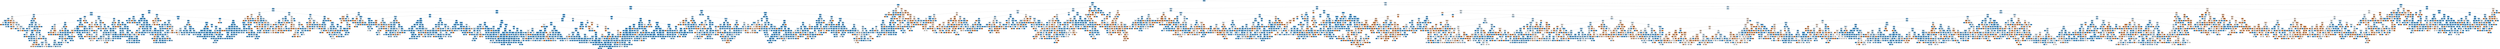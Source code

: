 digraph Tree {
node [shape=box, style="filled, rounded", color="black", fontname=helvetica] ;
edge [fontname=helvetica] ;
0 [label=<AgeGroup &le; 1.5<br/>gini = 0.405<br/>samples = 11244<br/>value = [3166, 8078]<br/>class = d>, fillcolor="#87c3ef"] ;
1 [label=<Sterilized &le; 2.5<br/>gini = 0.303<br/>samples = 5959<br/>value = [1108, 4851]<br/>class = d>, fillcolor="#66b3eb"] ;
0 -> 1 [labeldistance=2.5, labelangle=45, headlabel="True"] ;
2 [label=<HasPhoto &le; 0.5<br/>gini = 0.277<br/>samples = 5383<br/>value = [894, 4489]<br/>class = d>, fillcolor="#60b1ea"] ;
1 -> 2 ;
3 [label=<SimpleQuantity &le; 0.5<br/>gini = 0.267<br/>samples = 5290<br/>value = [841, 4449]<br/>class = d>, fillcolor="#5eb0ea"] ;
2 -> 3 ;
4 [label=<AgeGroup &le; 0.5<br/>gini = 0.338<br/>samples = 1566<br/>value = [337, 1229]<br/>class = d>, fillcolor="#6fb8ec"] ;
3 -> 4 ;
5 [label=<Type &le; 1.5<br/>gini = 0.308<br/>samples = 1275<br/>value = [242, 1033]<br/>class = d>, fillcolor="#67b4eb"] ;
4 -> 5 ;
6 [label=<DescriptionPartial &le; 1.5<br/>gini = 0.373<br/>samples = 597<br/>value = [148, 449]<br/>class = d>, fillcolor="#7abdee"] ;
5 -> 6 ;
7 [label=<PureBreed &le; 0.5<br/>gini = 0.435<br/>samples = 169<br/>value = [54, 115]<br/>class = d>, fillcolor="#96cbf1"] ;
6 -> 7 ;
8 [label=<Gender &le; 1.5<br/>gini = 0.497<br/>samples = 39<br/>value = [18, 21]<br/>class = d>, fillcolor="#e3f1fb"] ;
7 -> 8 ;
9 [label=<Dewormed &le; 2.5<br/>gini = 0.397<br/>samples = 11<br/>value = [3, 8]<br/>class = d>, fillcolor="#83c2ef"] ;
8 -> 9 ;
10 [label=<HasPrincipalColors &le; 0.5<br/>gini = 0.32<br/>samples = 10<br/>value = [2, 8]<br/>class = d>, fillcolor="#6ab6ec"] ;
9 -> 10 ;
11 [label=<Dewormed &le; 1.5<br/>gini = 0.5<br/>samples = 2<br/>value = [1, 1]<br/>class = A>, fillcolor="#ffffff"] ;
10 -> 11 ;
12 [label=<gini = 0.0<br/>samples = 1<br/>value = [1, 0]<br/>class = A>, fillcolor="#e58139"] ;
11 -> 12 ;
13 [label=<gini = 0.0<br/>samples = 1<br/>value = [0, 1]<br/>class = d>, fillcolor="#399de5"] ;
11 -> 13 ;
14 [label=<Vaccinated &le; 1.5<br/>gini = 0.219<br/>samples = 8<br/>value = [1, 7]<br/>class = d>, fillcolor="#55abe9"] ;
10 -> 14 ;
15 [label=<gini = 0.0<br/>samples = 3<br/>value = [0, 3]<br/>class = d>, fillcolor="#399de5"] ;
14 -> 15 ;
16 [label=<Dewormed &le; 1.5<br/>gini = 0.32<br/>samples = 5<br/>value = [1, 4]<br/>class = d>, fillcolor="#6ab6ec"] ;
14 -> 16 ;
17 [label=<gini = 0.444<br/>samples = 3<br/>value = [1, 2]<br/>class = d>, fillcolor="#9ccef2"] ;
16 -> 17 ;
18 [label=<gini = 0.0<br/>samples = 2<br/>value = [0, 2]<br/>class = d>, fillcolor="#399de5"] ;
16 -> 18 ;
19 [label=<gini = 0.0<br/>samples = 1<br/>value = [1, 0]<br/>class = A>, fillcolor="#e58139"] ;
9 -> 19 ;
20 [label=<Dewormed &le; 1.5<br/>gini = 0.497<br/>samples = 28<br/>value = [15, 13]<br/>class = A>, fillcolor="#fceee5"] ;
8 -> 20 ;
21 [label=<MaturitySize &le; 1.5<br/>gini = 0.32<br/>samples = 5<br/>value = [4, 1]<br/>class = A>, fillcolor="#eca06a"] ;
20 -> 21 ;
22 [label=<gini = 0.0<br/>samples = 1<br/>value = [0, 1]<br/>class = d>, fillcolor="#399de5"] ;
21 -> 22 ;
23 [label=<gini = 0.0<br/>samples = 4<br/>value = [4, 0]<br/>class = A>, fillcolor="#e58139"] ;
21 -> 23 ;
24 [label=<Gender &le; 2.5<br/>gini = 0.499<br/>samples = 23<br/>value = [11, 12]<br/>class = d>, fillcolor="#eff7fd"] ;
20 -> 24 ;
25 [label=<HasPrincipalColors &le; 0.5<br/>gini = 0.444<br/>samples = 6<br/>value = [4, 2]<br/>class = A>, fillcolor="#f2c09c"] ;
24 -> 25 ;
26 [label=<gini = 0.0<br/>samples = 2<br/>value = [2, 0]<br/>class = A>, fillcolor="#e58139"] ;
25 -> 26 ;
27 [label=<MaturitySize &le; 1.5<br/>gini = 0.5<br/>samples = 4<br/>value = [2, 2]<br/>class = A>, fillcolor="#ffffff"] ;
25 -> 27 ;
28 [label=<gini = 0.0<br/>samples = 1<br/>value = [0, 1]<br/>class = d>, fillcolor="#399de5"] ;
27 -> 28 ;
29 [label=<FurLength &le; 1.5<br/>gini = 0.444<br/>samples = 3<br/>value = [2, 1]<br/>class = A>, fillcolor="#f2c09c"] ;
27 -> 29 ;
30 [label=<gini = 0.0<br/>samples = 1<br/>value = [1, 0]<br/>class = A>, fillcolor="#e58139"] ;
29 -> 30 ;
31 [label=<gini = 0.5<br/>samples = 2<br/>value = [1, 1]<br/>class = A>, fillcolor="#ffffff"] ;
29 -> 31 ;
32 [label=<MaturitySize &le; 1.5<br/>gini = 0.484<br/>samples = 17<br/>value = [7, 10]<br/>class = d>, fillcolor="#c4e2f7"] ;
24 -> 32 ;
33 [label=<gini = 0.444<br/>samples = 3<br/>value = [1, 2]<br/>class = d>, fillcolor="#9ccef2"] ;
32 -> 33 ;
34 [label=<FurLength &le; 1.5<br/>gini = 0.49<br/>samples = 14<br/>value = [6, 8]<br/>class = d>, fillcolor="#cee6f8"] ;
32 -> 34 ;
35 [label=<HasPrincipalColors &le; 0.5<br/>gini = 0.5<br/>samples = 4<br/>value = [2, 2]<br/>class = A>, fillcolor="#ffffff"] ;
34 -> 35 ;
36 [label=<gini = 0.0<br/>samples = 1<br/>value = [0, 1]<br/>class = d>, fillcolor="#399de5"] ;
35 -> 36 ;
37 [label=<gini = 0.444<br/>samples = 3<br/>value = [2, 1]<br/>class = A>, fillcolor="#f2c09c"] ;
35 -> 37 ;
38 [label=<HasPrincipalColors &le; 0.5<br/>gini = 0.48<br/>samples = 10<br/>value = [4, 6]<br/>class = d>, fillcolor="#bddef6"] ;
34 -> 38 ;
39 [label=<FreeAdoption &le; 0.5<br/>gini = 0.5<br/>samples = 6<br/>value = [3, 3]<br/>class = A>, fillcolor="#ffffff"] ;
38 -> 39 ;
40 [label=<gini = 0.0<br/>samples = 1<br/>value = [0, 1]<br/>class = d>, fillcolor="#399de5"] ;
39 -> 40 ;
41 [label=<gini = 0.48<br/>samples = 5<br/>value = [3, 2]<br/>class = A>, fillcolor="#f6d5bd"] ;
39 -> 41 ;
42 [label=<FreeAdoption &le; 0.5<br/>gini = 0.375<br/>samples = 4<br/>value = [1, 3]<br/>class = d>, fillcolor="#7bbeee"] ;
38 -> 42 ;
43 [label=<gini = 0.0<br/>samples = 1<br/>value = [1, 0]<br/>class = A>, fillcolor="#e58139"] ;
42 -> 43 ;
44 [label=<gini = 0.0<br/>samples = 3<br/>value = [0, 3]<br/>class = d>, fillcolor="#399de5"] ;
42 -> 44 ;
45 [label=<Health &le; 1.5<br/>gini = 0.4<br/>samples = 130<br/>value = [36, 94]<br/>class = d>, fillcolor="#85c3ef"] ;
7 -> 45 ;
46 [label=<HasVideo &le; 0.5<br/>gini = 0.395<br/>samples = 129<br/>value = [35, 94]<br/>class = d>, fillcolor="#83c1ef"] ;
45 -> 46 ;
47 [label=<gini = 0.0<br/>samples = 4<br/>value = [0, 4]<br/>class = d>, fillcolor="#399de5"] ;
46 -> 47 ;
48 [label=<Gender &le; 1.5<br/>gini = 0.403<br/>samples = 125<br/>value = [35, 90]<br/>class = d>, fillcolor="#86c3ef"] ;
46 -> 48 ;
49 [label=<HasPrincipalColors &le; 0.5<br/>gini = 0.26<br/>samples = 13<br/>value = [2, 11]<br/>class = d>, fillcolor="#5dafea"] ;
48 -> 49 ;
50 [label=<gini = 0.0<br/>samples = 5<br/>value = [0, 5]<br/>class = d>, fillcolor="#399de5"] ;
49 -> 50 ;
51 [label=<FurLength &le; 1.5<br/>gini = 0.375<br/>samples = 8<br/>value = [2, 6]<br/>class = d>, fillcolor="#7bbeee"] ;
49 -> 51 ;
52 [label=<FreeAdoption &le; 0.5<br/>gini = 0.444<br/>samples = 6<br/>value = [2, 4]<br/>class = d>, fillcolor="#9ccef2"] ;
51 -> 52 ;
53 [label=<gini = 0.0<br/>samples = 1<br/>value = [0, 1]<br/>class = d>, fillcolor="#399de5"] ;
52 -> 53 ;
54 [label=<Dewormed &le; 1.5<br/>gini = 0.48<br/>samples = 5<br/>value = [2, 3]<br/>class = d>, fillcolor="#bddef6"] ;
52 -> 54 ;
55 [label=<gini = 0.0<br/>samples = 1<br/>value = [0, 1]<br/>class = d>, fillcolor="#399de5"] ;
54 -> 55 ;
56 [label=<gini = 0.5<br/>samples = 4<br/>value = [2, 2]<br/>class = A>, fillcolor="#ffffff"] ;
54 -> 56 ;
57 [label=<gini = 0.0<br/>samples = 2<br/>value = [0, 2]<br/>class = d>, fillcolor="#399de5"] ;
51 -> 57 ;
58 [label=<Vaccinated &le; 2.5<br/>gini = 0.416<br/>samples = 112<br/>value = [33, 79]<br/>class = d>, fillcolor="#8cc6f0"] ;
48 -> 58 ;
59 [label=<Dewormed &le; 2.5<br/>gini = 0.409<br/>samples = 108<br/>value = [31, 77]<br/>class = d>, fillcolor="#89c4ef"] ;
58 -> 59 ;
60 [label=<Vaccinated &le; 1.5<br/>gini = 0.414<br/>samples = 106<br/>value = [31, 75]<br/>class = d>, fillcolor="#8bc6f0"] ;
59 -> 60 ;
61 [label=<MaturitySize &le; 2.5<br/>gini = 0.337<br/>samples = 14<br/>value = [3, 11]<br/>class = d>, fillcolor="#6fb8ec"] ;
60 -> 61 ;
62 [label=<HasPrincipalColors &le; 0.5<br/>gini = 0.26<br/>samples = 13<br/>value = [2, 11]<br/>class = d>, fillcolor="#5dafea"] ;
61 -> 62 ;
63 [label=<Sterilized &le; 1.5<br/>gini = 0.444<br/>samples = 3<br/>value = [1, 2]<br/>class = d>, fillcolor="#9ccef2"] ;
62 -> 63 ;
64 [label=<gini = 0.0<br/>samples = 1<br/>value = [0, 1]<br/>class = d>, fillcolor="#399de5"] ;
63 -> 64 ;
65 [label=<Gender &le; 2.5<br/>gini = 0.5<br/>samples = 2<br/>value = [1, 1]<br/>class = A>, fillcolor="#ffffff"] ;
63 -> 65 ;
66 [label=<gini = 0.0<br/>samples = 1<br/>value = [0, 1]<br/>class = d>, fillcolor="#399de5"] ;
65 -> 66 ;
67 [label=<gini = 0.0<br/>samples = 1<br/>value = [1, 0]<br/>class = A>, fillcolor="#e58139"] ;
65 -> 67 ;
68 [label=<FurLength &le; 1.5<br/>gini = 0.18<br/>samples = 10<br/>value = [1, 9]<br/>class = d>, fillcolor="#4fa8e8"] ;
62 -> 68 ;
69 [label=<Gender &le; 2.5<br/>gini = 0.245<br/>samples = 7<br/>value = [1, 6]<br/>class = d>, fillcolor="#5aade9"] ;
68 -> 69 ;
70 [label=<gini = 0.0<br/>samples = 2<br/>value = [0, 2]<br/>class = d>, fillcolor="#399de5"] ;
69 -> 70 ;
71 [label=<MaturitySize &le; 1.5<br/>gini = 0.32<br/>samples = 5<br/>value = [1, 4]<br/>class = d>, fillcolor="#6ab6ec"] ;
69 -> 71 ;
72 [label=<gini = 0.0<br/>samples = 1<br/>value = [0, 1]<br/>class = d>, fillcolor="#399de5"] ;
71 -> 72 ;
73 [label=<FreeAdoption &le; 0.5<br/>gini = 0.375<br/>samples = 4<br/>value = [1, 3]<br/>class = d>, fillcolor="#7bbeee"] ;
71 -> 73 ;
74 [label=<gini = 0.0<br/>samples = 1<br/>value = [0, 1]<br/>class = d>, fillcolor="#399de5"] ;
73 -> 74 ;
75 [label=<gini = 0.444<br/>samples = 3<br/>value = [1, 2]<br/>class = d>, fillcolor="#9ccef2"] ;
73 -> 75 ;
76 [label=<gini = 0.0<br/>samples = 3<br/>value = [0, 3]<br/>class = d>, fillcolor="#399de5"] ;
68 -> 76 ;
77 [label=<gini = 0.0<br/>samples = 1<br/>value = [1, 0]<br/>class = A>, fillcolor="#e58139"] ;
61 -> 77 ;
78 [label=<MaturitySize &le; 2.5<br/>gini = 0.423<br/>samples = 92<br/>value = [28, 64]<br/>class = d>, fillcolor="#90c8f0"] ;
60 -> 78 ;
79 [label=<FurLength &le; 2.5<br/>gini = 0.429<br/>samples = 90<br/>value = [28, 62]<br/>class = d>, fillcolor="#92c9f1"] ;
78 -> 79 ;
80 [label=<MaturitySize &le; 1.5<br/>gini = 0.431<br/>samples = 89<br/>value = [28, 61]<br/>class = d>, fillcolor="#94caf1"] ;
79 -> 80 ;
81 [label=<Gender &le; 2.5<br/>gini = 0.486<br/>samples = 12<br/>value = [5, 7]<br/>class = d>, fillcolor="#c6e3f8"] ;
80 -> 81 ;
82 [label=<gini = 0.0<br/>samples = 2<br/>value = [0, 2]<br/>class = d>, fillcolor="#399de5"] ;
81 -> 82 ;
83 [label=<FreeAdoption &le; 0.5<br/>gini = 0.5<br/>samples = 10<br/>value = [5, 5]<br/>class = A>, fillcolor="#ffffff"] ;
81 -> 83 ;
84 [label=<gini = 0.0<br/>samples = 1<br/>value = [0, 1]<br/>class = d>, fillcolor="#399de5"] ;
83 -> 84 ;
85 [label=<Dewormed &le; 1.5<br/>gini = 0.494<br/>samples = 9<br/>value = [5, 4]<br/>class = A>, fillcolor="#fae6d7"] ;
83 -> 85 ;
86 [label=<gini = 0.0<br/>samples = 1<br/>value = [0, 1]<br/>class = d>, fillcolor="#399de5"] ;
85 -> 86 ;
87 [label=<Sterilized &le; 1.5<br/>gini = 0.469<br/>samples = 8<br/>value = [5, 3]<br/>class = A>, fillcolor="#f5cdb0"] ;
85 -> 87 ;
88 [label=<gini = 0.0<br/>samples = 1<br/>value = [0, 1]<br/>class = d>, fillcolor="#399de5"] ;
87 -> 88 ;
89 [label=<FurLength &le; 1.5<br/>gini = 0.408<br/>samples = 7<br/>value = [5, 2]<br/>class = A>, fillcolor="#efb388"] ;
87 -> 89 ;
90 [label=<HasPrincipalColors &le; 0.5<br/>gini = 0.444<br/>samples = 6<br/>value = [4, 2]<br/>class = A>, fillcolor="#f2c09c"] ;
89 -> 90 ;
91 [label=<gini = 0.444<br/>samples = 3<br/>value = [2, 1]<br/>class = A>, fillcolor="#f2c09c"] ;
90 -> 91 ;
92 [label=<gini = 0.444<br/>samples = 3<br/>value = [2, 1]<br/>class = A>, fillcolor="#f2c09c"] ;
90 -> 92 ;
93 [label=<gini = 0.0<br/>samples = 1<br/>value = [1, 0]<br/>class = A>, fillcolor="#e58139"] ;
89 -> 93 ;
94 [label=<Sterilized &le; 1.5<br/>gini = 0.419<br/>samples = 77<br/>value = [23, 54]<br/>class = d>, fillcolor="#8dc7f0"] ;
80 -> 94 ;
95 [label=<HasPrincipalColors &le; 0.5<br/>gini = 0.5<br/>samples = 2<br/>value = [1, 1]<br/>class = A>, fillcolor="#ffffff"] ;
94 -> 95 ;
96 [label=<gini = 0.0<br/>samples = 1<br/>value = [0, 1]<br/>class = d>, fillcolor="#399de5"] ;
95 -> 96 ;
97 [label=<gini = 0.0<br/>samples = 1<br/>value = [1, 0]<br/>class = A>, fillcolor="#e58139"] ;
95 -> 97 ;
98 [label=<FreeAdoption &le; 0.5<br/>gini = 0.415<br/>samples = 75<br/>value = [22, 53]<br/>class = d>, fillcolor="#8bc6f0"] ;
94 -> 98 ;
99 [label=<gini = 0.0<br/>samples = 2<br/>value = [0, 2]<br/>class = d>, fillcolor="#399de5"] ;
98 -> 99 ;
100 [label=<Gender &le; 2.5<br/>gini = 0.421<br/>samples = 73<br/>value = [22, 51]<br/>class = d>, fillcolor="#8ec7f0"] ;
98 -> 100 ;
101 [label=<FurLength &le; 1.5<br/>gini = 0.453<br/>samples = 26<br/>value = [9, 17]<br/>class = d>, fillcolor="#a2d1f3"] ;
100 -> 101 ;
102 [label=<HasPrincipalColors &le; 0.5<br/>gini = 0.408<br/>samples = 14<br/>value = [4, 10]<br/>class = d>, fillcolor="#88c4ef"] ;
101 -> 102 ;
103 [label=<Dewormed &le; 1.5<br/>gini = 0.375<br/>samples = 8<br/>value = [2, 6]<br/>class = d>, fillcolor="#7bbeee"] ;
102 -> 103 ;
104 [label=<gini = 0.444<br/>samples = 3<br/>value = [1, 2]<br/>class = d>, fillcolor="#9ccef2"] ;
103 -> 104 ;
105 [label=<gini = 0.32<br/>samples = 5<br/>value = [1, 4]<br/>class = d>, fillcolor="#6ab6ec"] ;
103 -> 105 ;
106 [label=<Dewormed &le; 1.5<br/>gini = 0.444<br/>samples = 6<br/>value = [2, 4]<br/>class = d>, fillcolor="#9ccef2"] ;
102 -> 106 ;
107 [label=<gini = 0.0<br/>samples = 1<br/>value = [0, 1]<br/>class = d>, fillcolor="#399de5"] ;
106 -> 107 ;
108 [label=<gini = 0.48<br/>samples = 5<br/>value = [2, 3]<br/>class = d>, fillcolor="#bddef6"] ;
106 -> 108 ;
109 [label=<HasPrincipalColors &le; 0.5<br/>gini = 0.486<br/>samples = 12<br/>value = [5, 7]<br/>class = d>, fillcolor="#c6e3f8"] ;
101 -> 109 ;
110 [label=<Dewormed &le; 1.5<br/>gini = 0.49<br/>samples = 7<br/>value = [4, 3]<br/>class = A>, fillcolor="#f8e0ce"] ;
109 -> 110 ;
111 [label=<gini = 0.5<br/>samples = 2<br/>value = [1, 1]<br/>class = A>, fillcolor="#ffffff"] ;
110 -> 111 ;
112 [label=<gini = 0.48<br/>samples = 5<br/>value = [3, 2]<br/>class = A>, fillcolor="#f6d5bd"] ;
110 -> 112 ;
113 [label=<Dewormed &le; 1.5<br/>gini = 0.32<br/>samples = 5<br/>value = [1, 4]<br/>class = d>, fillcolor="#6ab6ec"] ;
109 -> 113 ;
114 [label=<gini = 0.0<br/>samples = 1<br/>value = [0, 1]<br/>class = d>, fillcolor="#399de5"] ;
113 -> 114 ;
115 [label=<gini = 0.375<br/>samples = 4<br/>value = [1, 3]<br/>class = d>, fillcolor="#7bbeee"] ;
113 -> 115 ;
116 [label=<FurLength &le; 1.5<br/>gini = 0.4<br/>samples = 47<br/>value = [13, 34]<br/>class = d>, fillcolor="#85c2ef"] ;
100 -> 116 ;
117 [label=<HasPrincipalColors &le; 0.5<br/>gini = 0.432<br/>samples = 38<br/>value = [12, 26]<br/>class = d>, fillcolor="#94caf1"] ;
116 -> 117 ;
118 [label=<Dewormed &le; 1.5<br/>gini = 0.355<br/>samples = 13<br/>value = [3, 10]<br/>class = d>, fillcolor="#74baed"] ;
117 -> 118 ;
119 [label=<gini = 0.5<br/>samples = 2<br/>value = [1, 1]<br/>class = A>, fillcolor="#ffffff"] ;
118 -> 119 ;
120 [label=<gini = 0.298<br/>samples = 11<br/>value = [2, 9]<br/>class = d>, fillcolor="#65b3eb"] ;
118 -> 120 ;
121 [label=<Dewormed &le; 1.5<br/>gini = 0.461<br/>samples = 25<br/>value = [9, 16]<br/>class = d>, fillcolor="#a8d4f4"] ;
117 -> 121 ;
122 [label=<gini = 0.469<br/>samples = 8<br/>value = [3, 5]<br/>class = d>, fillcolor="#b0d8f5"] ;
121 -> 122 ;
123 [label=<gini = 0.457<br/>samples = 17<br/>value = [6, 11]<br/>class = d>, fillcolor="#a5d2f3"] ;
121 -> 123 ;
124 [label=<Dewormed &le; 1.5<br/>gini = 0.198<br/>samples = 9<br/>value = [1, 8]<br/>class = d>, fillcolor="#52a9e8"] ;
116 -> 124 ;
125 [label=<gini = 0.0<br/>samples = 2<br/>value = [0, 2]<br/>class = d>, fillcolor="#399de5"] ;
124 -> 125 ;
126 [label=<gini = 0.245<br/>samples = 7<br/>value = [1, 6]<br/>class = d>, fillcolor="#5aade9"] ;
124 -> 126 ;
127 [label=<gini = 0.0<br/>samples = 1<br/>value = [0, 1]<br/>class = d>, fillcolor="#399de5"] ;
79 -> 127 ;
128 [label=<gini = 0.0<br/>samples = 2<br/>value = [0, 2]<br/>class = d>, fillcolor="#399de5"] ;
78 -> 128 ;
129 [label=<gini = 0.0<br/>samples = 2<br/>value = [0, 2]<br/>class = d>, fillcolor="#399de5"] ;
59 -> 129 ;
130 [label=<HasPrincipalColors &le; 0.5<br/>gini = 0.5<br/>samples = 4<br/>value = [2, 2]<br/>class = A>, fillcolor="#ffffff"] ;
58 -> 130 ;
131 [label=<gini = 0.0<br/>samples = 2<br/>value = [2, 0]<br/>class = A>, fillcolor="#e58139"] ;
130 -> 131 ;
132 [label=<gini = 0.0<br/>samples = 2<br/>value = [0, 2]<br/>class = d>, fillcolor="#399de5"] ;
130 -> 132 ;
133 [label=<gini = 0.0<br/>samples = 1<br/>value = [1, 0]<br/>class = A>, fillcolor="#e58139"] ;
45 -> 133 ;
134 [label=<HasPrincipalColors &le; 0.5<br/>gini = 0.343<br/>samples = 428<br/>value = [94, 334]<br/>class = d>, fillcolor="#71b9ec"] ;
6 -> 134 ;
135 [label=<Dewormed &le; 2.5<br/>gini = 0.292<br/>samples = 169<br/>value = [30, 139]<br/>class = d>, fillcolor="#64b2eb"] ;
134 -> 135 ;
136 [label=<FreeAdoption &le; 0.5<br/>gini = 0.282<br/>samples = 165<br/>value = [28, 137]<br/>class = d>, fillcolor="#61b1ea"] ;
135 -> 136 ;
137 [label=<gini = 0.0<br/>samples = 10<br/>value = [0, 10]<br/>class = d>, fillcolor="#399de5"] ;
136 -> 137 ;
138 [label=<Dewormed &le; 1.5<br/>gini = 0.296<br/>samples = 155<br/>value = [28, 127]<br/>class = d>, fillcolor="#65b3eb"] ;
136 -> 138 ;
139 [label=<PureBreed &le; 0.5<br/>gini = 0.356<br/>samples = 69<br/>value = [16, 53]<br/>class = d>, fillcolor="#75bbed"] ;
138 -> 139 ;
140 [label=<HasVideo &le; 0.5<br/>gini = 0.469<br/>samples = 16<br/>value = [6, 10]<br/>class = d>, fillcolor="#b0d8f5"] ;
139 -> 140 ;
141 [label=<gini = 0.0<br/>samples = 5<br/>value = [0, 5]<br/>class = d>, fillcolor="#399de5"] ;
140 -> 141 ;
142 [label=<Sterilized &le; 1.5<br/>gini = 0.496<br/>samples = 11<br/>value = [6, 5]<br/>class = A>, fillcolor="#fbeade"] ;
140 -> 142 ;
143 [label=<gini = 0.0<br/>samples = 1<br/>value = [0, 1]<br/>class = d>, fillcolor="#399de5"] ;
142 -> 143 ;
144 [label=<Vaccinated &le; 1.5<br/>gini = 0.48<br/>samples = 10<br/>value = [6, 4]<br/>class = A>, fillcolor="#f6d5bd"] ;
142 -> 144 ;
145 [label=<Gender &le; 2.5<br/>gini = 0.48<br/>samples = 5<br/>value = [2, 3]<br/>class = d>, fillcolor="#bddef6"] ;
144 -> 145 ;
146 [label=<gini = 0.0<br/>samples = 2<br/>value = [0, 2]<br/>class = d>, fillcolor="#399de5"] ;
145 -> 146 ;
147 [label=<FurLength &le; 1.5<br/>gini = 0.444<br/>samples = 3<br/>value = [2, 1]<br/>class = A>, fillcolor="#f2c09c"] ;
145 -> 147 ;
148 [label=<gini = 0.0<br/>samples = 2<br/>value = [2, 0]<br/>class = A>, fillcolor="#e58139"] ;
147 -> 148 ;
149 [label=<gini = 0.0<br/>samples = 1<br/>value = [0, 1]<br/>class = d>, fillcolor="#399de5"] ;
147 -> 149 ;
150 [label=<DescriptionPartial &le; 2.5<br/>gini = 0.32<br/>samples = 5<br/>value = [4, 1]<br/>class = A>, fillcolor="#eca06a"] ;
144 -> 150 ;
151 [label=<gini = 0.0<br/>samples = 3<br/>value = [3, 0]<br/>class = A>, fillcolor="#e58139"] ;
150 -> 151 ;
152 [label=<Gender &le; 2.5<br/>gini = 0.5<br/>samples = 2<br/>value = [1, 1]<br/>class = A>, fillcolor="#ffffff"] ;
150 -> 152 ;
153 [label=<gini = 0.0<br/>samples = 1<br/>value = [1, 0]<br/>class = A>, fillcolor="#e58139"] ;
152 -> 153 ;
154 [label=<gini = 0.0<br/>samples = 1<br/>value = [0, 1]<br/>class = d>, fillcolor="#399de5"] ;
152 -> 154 ;
155 [label=<MaturitySize &le; 2.5<br/>gini = 0.306<br/>samples = 53<br/>value = [10, 43]<br/>class = d>, fillcolor="#67b4eb"] ;
139 -> 155 ;
156 [label=<HasVideo &le; 0.5<br/>gini = 0.286<br/>samples = 52<br/>value = [9, 43]<br/>class = d>, fillcolor="#62b2ea"] ;
155 -> 156 ;
157 [label=<DescriptionPartial &le; 2.5<br/>gini = 0.5<br/>samples = 4<br/>value = [2, 2]<br/>class = A>, fillcolor="#ffffff"] ;
156 -> 157 ;
158 [label=<Vaccinated &le; 1.5<br/>gini = 0.444<br/>samples = 3<br/>value = [1, 2]<br/>class = d>, fillcolor="#9ccef2"] ;
157 -> 158 ;
159 [label=<FurLength &le; 1.5<br/>gini = 0.5<br/>samples = 2<br/>value = [1, 1]<br/>class = A>, fillcolor="#ffffff"] ;
158 -> 159 ;
160 [label=<gini = 0.0<br/>samples = 1<br/>value = [1, 0]<br/>class = A>, fillcolor="#e58139"] ;
159 -> 160 ;
161 [label=<gini = 0.0<br/>samples = 1<br/>value = [0, 1]<br/>class = d>, fillcolor="#399de5"] ;
159 -> 161 ;
162 [label=<gini = 0.0<br/>samples = 1<br/>value = [0, 1]<br/>class = d>, fillcolor="#399de5"] ;
158 -> 162 ;
163 [label=<gini = 0.0<br/>samples = 1<br/>value = [1, 0]<br/>class = A>, fillcolor="#e58139"] ;
157 -> 163 ;
164 [label=<FurLength &le; 1.5<br/>gini = 0.249<br/>samples = 48<br/>value = [7, 41]<br/>class = d>, fillcolor="#5baee9"] ;
156 -> 164 ;
165 [label=<Sterilized &le; 1.5<br/>gini = 0.298<br/>samples = 33<br/>value = [6, 27]<br/>class = d>, fillcolor="#65b3eb"] ;
164 -> 165 ;
166 [label=<gini = 0.0<br/>samples = 3<br/>value = [0, 3]<br/>class = d>, fillcolor="#399de5"] ;
165 -> 166 ;
167 [label=<Vaccinated &le; 1.5<br/>gini = 0.32<br/>samples = 30<br/>value = [6, 24]<br/>class = d>, fillcolor="#6ab6ec"] ;
165 -> 167 ;
168 [label=<Gender &le; 1.5<br/>gini = 0.408<br/>samples = 14<br/>value = [4, 10]<br/>class = d>, fillcolor="#88c4ef"] ;
167 -> 168 ;
169 [label=<gini = 0.0<br/>samples = 1<br/>value = [0, 1]<br/>class = d>, fillcolor="#399de5"] ;
168 -> 169 ;
170 [label=<MaturitySize &le; 1.5<br/>gini = 0.426<br/>samples = 13<br/>value = [4, 9]<br/>class = d>, fillcolor="#91c9f1"] ;
168 -> 170 ;
171 [label=<gini = 0.0<br/>samples = 1<br/>value = [0, 1]<br/>class = d>, fillcolor="#399de5"] ;
170 -> 171 ;
172 [label=<DescriptionPartial &le; 2.5<br/>gini = 0.444<br/>samples = 12<br/>value = [4, 8]<br/>class = d>, fillcolor="#9ccef2"] ;
170 -> 172 ;
173 [label=<Gender &le; 2.5<br/>gini = 0.49<br/>samples = 7<br/>value = [3, 4]<br/>class = d>, fillcolor="#cee6f8"] ;
172 -> 173 ;
174 [label=<gini = 0.0<br/>samples = 1<br/>value = [0, 1]<br/>class = d>, fillcolor="#399de5"] ;
173 -> 174 ;
175 [label=<gini = 0.5<br/>samples = 6<br/>value = [3, 3]<br/>class = A>, fillcolor="#ffffff"] ;
173 -> 175 ;
176 [label=<Gender &le; 2.5<br/>gini = 0.32<br/>samples = 5<br/>value = [1, 4]<br/>class = d>, fillcolor="#6ab6ec"] ;
172 -> 176 ;
177 [label=<gini = 0.5<br/>samples = 2<br/>value = [1, 1]<br/>class = A>, fillcolor="#ffffff"] ;
176 -> 177 ;
178 [label=<gini = 0.0<br/>samples = 3<br/>value = [0, 3]<br/>class = d>, fillcolor="#399de5"] ;
176 -> 178 ;
179 [label=<MaturitySize &le; 1.5<br/>gini = 0.219<br/>samples = 16<br/>value = [2, 14]<br/>class = d>, fillcolor="#55abe9"] ;
167 -> 179 ;
180 [label=<DescriptionPartial &le; 2.5<br/>gini = 0.5<br/>samples = 2<br/>value = [1, 1]<br/>class = A>, fillcolor="#ffffff"] ;
179 -> 180 ;
181 [label=<gini = 0.0<br/>samples = 1<br/>value = [1, 0]<br/>class = A>, fillcolor="#e58139"] ;
180 -> 181 ;
182 [label=<gini = 0.0<br/>samples = 1<br/>value = [0, 1]<br/>class = d>, fillcolor="#399de5"] ;
180 -> 182 ;
183 [label=<DescriptionPartial &le; 2.5<br/>gini = 0.133<br/>samples = 14<br/>value = [1, 13]<br/>class = d>, fillcolor="#48a5e7"] ;
179 -> 183 ;
184 [label=<gini = 0.0<br/>samples = 8<br/>value = [0, 8]<br/>class = d>, fillcolor="#399de5"] ;
183 -> 184 ;
185 [label=<Gender &le; 2.5<br/>gini = 0.278<br/>samples = 6<br/>value = [1, 5]<br/>class = d>, fillcolor="#61b1ea"] ;
183 -> 185 ;
186 [label=<gini = 0.0<br/>samples = 1<br/>value = [0, 1]<br/>class = d>, fillcolor="#399de5"] ;
185 -> 186 ;
187 [label=<gini = 0.32<br/>samples = 5<br/>value = [1, 4]<br/>class = d>, fillcolor="#6ab6ec"] ;
185 -> 187 ;
188 [label=<Gender &le; 2.5<br/>gini = 0.124<br/>samples = 15<br/>value = [1, 14]<br/>class = d>, fillcolor="#47a4e7"] ;
164 -> 188 ;
189 [label=<Vaccinated &le; 1.5<br/>gini = 0.278<br/>samples = 6<br/>value = [1, 5]<br/>class = d>, fillcolor="#61b1ea"] ;
188 -> 189 ;
190 [label=<gini = 0.0<br/>samples = 4<br/>value = [0, 4]<br/>class = d>, fillcolor="#399de5"] ;
189 -> 190 ;
191 [label=<Gender &le; 1.5<br/>gini = 0.5<br/>samples = 2<br/>value = [1, 1]<br/>class = A>, fillcolor="#ffffff"] ;
189 -> 191 ;
192 [label=<gini = 0.0<br/>samples = 1<br/>value = [0, 1]<br/>class = d>, fillcolor="#399de5"] ;
191 -> 192 ;
193 [label=<gini = 0.0<br/>samples = 1<br/>value = [1, 0]<br/>class = A>, fillcolor="#e58139"] ;
191 -> 193 ;
194 [label=<gini = 0.0<br/>samples = 9<br/>value = [0, 9]<br/>class = d>, fillcolor="#399de5"] ;
188 -> 194 ;
195 [label=<gini = 0.0<br/>samples = 1<br/>value = [1, 0]<br/>class = A>, fillcolor="#e58139"] ;
155 -> 195 ;
196 [label=<FurLength &le; 1.5<br/>gini = 0.24<br/>samples = 86<br/>value = [12, 74]<br/>class = d>, fillcolor="#59ade9"] ;
138 -> 196 ;
197 [label=<Health &le; 1.5<br/>gini = 0.165<br/>samples = 55<br/>value = [5, 50]<br/>class = d>, fillcolor="#4da7e8"] ;
196 -> 197 ;
198 [label=<HasVideo &le; 0.5<br/>gini = 0.137<br/>samples = 54<br/>value = [4, 50]<br/>class = d>, fillcolor="#49a5e7"] ;
197 -> 198 ;
199 [label=<Gender &le; 2.5<br/>gini = 0.5<br/>samples = 4<br/>value = [2, 2]<br/>class = A>, fillcolor="#ffffff"] ;
198 -> 199 ;
200 [label=<DescriptionPartial &le; 2.5<br/>gini = 0.444<br/>samples = 3<br/>value = [2, 1]<br/>class = A>, fillcolor="#f2c09c"] ;
199 -> 200 ;
201 [label=<gini = 0.0<br/>samples = 1<br/>value = [1, 0]<br/>class = A>, fillcolor="#e58139"] ;
200 -> 201 ;
202 [label=<gini = 0.5<br/>samples = 2<br/>value = [1, 1]<br/>class = A>, fillcolor="#ffffff"] ;
200 -> 202 ;
203 [label=<gini = 0.0<br/>samples = 1<br/>value = [0, 1]<br/>class = d>, fillcolor="#399de5"] ;
199 -> 203 ;
204 [label=<DescriptionPartial &le; 2.5<br/>gini = 0.077<br/>samples = 50<br/>value = [2, 48]<br/>class = d>, fillcolor="#41a1e6"] ;
198 -> 204 ;
205 [label=<PureBreed &le; 0.5<br/>gini = 0.117<br/>samples = 32<br/>value = [2, 30]<br/>class = d>, fillcolor="#46a4e7"] ;
204 -> 205 ;
206 [label=<gini = 0.0<br/>samples = 10<br/>value = [0, 10]<br/>class = d>, fillcolor="#399de5"] ;
205 -> 206 ;
207 [label=<Gender &le; 2.5<br/>gini = 0.165<br/>samples = 22<br/>value = [2, 20]<br/>class = d>, fillcolor="#4da7e8"] ;
205 -> 207 ;
208 [label=<gini = 0.0<br/>samples = 6<br/>value = [0, 6]<br/>class = d>, fillcolor="#399de5"] ;
207 -> 208 ;
209 [label=<MaturitySize &le; 1.5<br/>gini = 0.219<br/>samples = 16<br/>value = [2, 14]<br/>class = d>, fillcolor="#55abe9"] ;
207 -> 209 ;
210 [label=<gini = 0.0<br/>samples = 1<br/>value = [0, 1]<br/>class = d>, fillcolor="#399de5"] ;
209 -> 210 ;
211 [label=<MaturitySize &le; 2.5<br/>gini = 0.231<br/>samples = 15<br/>value = [2, 13]<br/>class = d>, fillcolor="#57ace9"] ;
209 -> 211 ;
212 [label=<gini = 0.245<br/>samples = 14<br/>value = [2, 12]<br/>class = d>, fillcolor="#5aade9"] ;
211 -> 212 ;
213 [label=<gini = 0.0<br/>samples = 1<br/>value = [0, 1]<br/>class = d>, fillcolor="#399de5"] ;
211 -> 213 ;
214 [label=<gini = 0.0<br/>samples = 18<br/>value = [0, 18]<br/>class = d>, fillcolor="#399de5"] ;
204 -> 214 ;
215 [label=<gini = 0.0<br/>samples = 1<br/>value = [1, 0]<br/>class = A>, fillcolor="#e58139"] ;
197 -> 215 ;
216 [label=<Sterilized &le; 1.5<br/>gini = 0.35<br/>samples = 31<br/>value = [7, 24]<br/>class = d>, fillcolor="#73baed"] ;
196 -> 216 ;
217 [label=<gini = 0.0<br/>samples = 1<br/>value = [1, 0]<br/>class = A>, fillcolor="#e58139"] ;
216 -> 217 ;
218 [label=<DescriptionPartial &le; 2.5<br/>gini = 0.32<br/>samples = 30<br/>value = [6, 24]<br/>class = d>, fillcolor="#6ab6ec"] ;
216 -> 218 ;
219 [label=<Gender &le; 2.5<br/>gini = 0.188<br/>samples = 19<br/>value = [2, 17]<br/>class = d>, fillcolor="#50a9e8"] ;
218 -> 219 ;
220 [label=<gini = 0.0<br/>samples = 6<br/>value = [0, 6]<br/>class = d>, fillcolor="#399de5"] ;
219 -> 220 ;
221 [label=<PureBreed &le; 0.5<br/>gini = 0.26<br/>samples = 13<br/>value = [2, 11]<br/>class = d>, fillcolor="#5dafea"] ;
219 -> 221 ;
222 [label=<gini = 0.0<br/>samples = 3<br/>value = [0, 3]<br/>class = d>, fillcolor="#399de5"] ;
221 -> 222 ;
223 [label=<gini = 0.32<br/>samples = 10<br/>value = [2, 8]<br/>class = d>, fillcolor="#6ab6ec"] ;
221 -> 223 ;
224 [label=<Gender &le; 2.5<br/>gini = 0.463<br/>samples = 11<br/>value = [4, 7]<br/>class = d>, fillcolor="#aad5f4"] ;
218 -> 224 ;
225 [label=<gini = 0.0<br/>samples = 2<br/>value = [0, 2]<br/>class = d>, fillcolor="#399de5"] ;
224 -> 225 ;
226 [label=<MaturitySize &le; 1.5<br/>gini = 0.494<br/>samples = 9<br/>value = [4, 5]<br/>class = d>, fillcolor="#d7ebfa"] ;
224 -> 226 ;
227 [label=<gini = 0.0<br/>samples = 2<br/>value = [0, 2]<br/>class = d>, fillcolor="#399de5"] ;
226 -> 227 ;
228 [label=<Health &le; 1.5<br/>gini = 0.49<br/>samples = 7<br/>value = [4, 3]<br/>class = A>, fillcolor="#f8e0ce"] ;
226 -> 228 ;
229 [label=<PureBreed &le; 0.5<br/>gini = 0.444<br/>samples = 6<br/>value = [4, 2]<br/>class = A>, fillcolor="#f2c09c"] ;
228 -> 229 ;
230 [label=<gini = 0.0<br/>samples = 1<br/>value = [1, 0]<br/>class = A>, fillcolor="#e58139"] ;
229 -> 230 ;
231 [label=<gini = 0.48<br/>samples = 5<br/>value = [3, 2]<br/>class = A>, fillcolor="#f6d5bd"] ;
229 -> 231 ;
232 [label=<gini = 0.0<br/>samples = 1<br/>value = [0, 1]<br/>class = d>, fillcolor="#399de5"] ;
228 -> 232 ;
233 [label=<FreeAdoption &le; 0.5<br/>gini = 0.5<br/>samples = 4<br/>value = [2, 2]<br/>class = A>, fillcolor="#ffffff"] ;
135 -> 233 ;
234 [label=<gini = 0.0<br/>samples = 1<br/>value = [1, 0]<br/>class = A>, fillcolor="#e58139"] ;
233 -> 234 ;
235 [label=<Gender &le; 2.0<br/>gini = 0.444<br/>samples = 3<br/>value = [1, 2]<br/>class = d>, fillcolor="#9ccef2"] ;
233 -> 235 ;
236 [label=<gini = 0.0<br/>samples = 1<br/>value = [1, 0]<br/>class = A>, fillcolor="#e58139"] ;
235 -> 236 ;
237 [label=<gini = 0.0<br/>samples = 2<br/>value = [0, 2]<br/>class = d>, fillcolor="#399de5"] ;
235 -> 237 ;
238 [label=<DescriptionPartial &le; 2.5<br/>gini = 0.372<br/>samples = 259<br/>value = [64, 195]<br/>class = d>, fillcolor="#7abdee"] ;
134 -> 238 ;
239 [label=<FreeAdoption &le; 0.5<br/>gini = 0.414<br/>samples = 154<br/>value = [45, 109]<br/>class = d>, fillcolor="#8bc5f0"] ;
238 -> 239 ;
240 [label=<Dewormed &le; 1.5<br/>gini = 0.498<br/>samples = 15<br/>value = [7, 8]<br/>class = d>, fillcolor="#e6f3fc"] ;
239 -> 240 ;
241 [label=<Gender &le; 2.5<br/>gini = 0.469<br/>samples = 8<br/>value = [5, 3]<br/>class = A>, fillcolor="#f5cdb0"] ;
240 -> 241 ;
242 [label=<gini = 0.0<br/>samples = 2<br/>value = [2, 0]<br/>class = A>, fillcolor="#e58139"] ;
241 -> 242 ;
243 [label=<Vaccinated &le; 1.5<br/>gini = 0.5<br/>samples = 6<br/>value = [3, 3]<br/>class = A>, fillcolor="#ffffff"] ;
241 -> 243 ;
244 [label=<PureBreed &le; 0.5<br/>gini = 0.375<br/>samples = 4<br/>value = [1, 3]<br/>class = d>, fillcolor="#7bbeee"] ;
243 -> 244 ;
245 [label=<gini = 0.0<br/>samples = 2<br/>value = [0, 2]<br/>class = d>, fillcolor="#399de5"] ;
244 -> 245 ;
246 [label=<FurLength &le; 1.5<br/>gini = 0.5<br/>samples = 2<br/>value = [1, 1]<br/>class = A>, fillcolor="#ffffff"] ;
244 -> 246 ;
247 [label=<gini = 0.0<br/>samples = 1<br/>value = [0, 1]<br/>class = d>, fillcolor="#399de5"] ;
246 -> 247 ;
248 [label=<gini = 0.0<br/>samples = 1<br/>value = [1, 0]<br/>class = A>, fillcolor="#e58139"] ;
246 -> 248 ;
249 [label=<gini = 0.0<br/>samples = 2<br/>value = [2, 0]<br/>class = A>, fillcolor="#e58139"] ;
243 -> 249 ;
250 [label=<PureBreed &le; 0.5<br/>gini = 0.408<br/>samples = 7<br/>value = [2, 5]<br/>class = d>, fillcolor="#88c4ef"] ;
240 -> 250 ;
251 [label=<FurLength &le; 1.5<br/>gini = 0.444<br/>samples = 3<br/>value = [2, 1]<br/>class = A>, fillcolor="#f2c09c"] ;
250 -> 251 ;
252 [label=<gini = 0.5<br/>samples = 2<br/>value = [1, 1]<br/>class = A>, fillcolor="#ffffff"] ;
251 -> 252 ;
253 [label=<gini = 0.0<br/>samples = 1<br/>value = [1, 0]<br/>class = A>, fillcolor="#e58139"] ;
251 -> 253 ;
254 [label=<gini = 0.0<br/>samples = 4<br/>value = [0, 4]<br/>class = d>, fillcolor="#399de5"] ;
250 -> 254 ;
255 [label=<Dewormed &le; 2.5<br/>gini = 0.397<br/>samples = 139<br/>value = [38, 101]<br/>class = d>, fillcolor="#83c2ef"] ;
239 -> 255 ;
256 [label=<MaturitySize &le; 1.5<br/>gini = 0.392<br/>samples = 138<br/>value = [37, 101]<br/>class = d>, fillcolor="#82c1ef"] ;
255 -> 256 ;
257 [label=<Vaccinated &le; 1.5<br/>gini = 0.477<br/>samples = 28<br/>value = [11, 17]<br/>class = d>, fillcolor="#b9dcf6"] ;
256 -> 257 ;
258 [label=<gini = 0.0<br/>samples = 1<br/>value = [1, 0]<br/>class = A>, fillcolor="#e58139"] ;
257 -> 258 ;
259 [label=<Dewormed &le; 1.5<br/>gini = 0.466<br/>samples = 27<br/>value = [10, 17]<br/>class = d>, fillcolor="#add7f4"] ;
257 -> 259 ;
260 [label=<gini = 0.0<br/>samples = 2<br/>value = [0, 2]<br/>class = d>, fillcolor="#399de5"] ;
259 -> 260 ;
261 [label=<Health &le; 1.5<br/>gini = 0.48<br/>samples = 25<br/>value = [10, 15]<br/>class = d>, fillcolor="#bddef6"] ;
259 -> 261 ;
262 [label=<Sterilized &le; 1.5<br/>gini = 0.486<br/>samples = 24<br/>value = [10, 14]<br/>class = d>, fillcolor="#c6e3f8"] ;
261 -> 262 ;
263 [label=<gini = 0.0<br/>samples = 1<br/>value = [0, 1]<br/>class = d>, fillcolor="#399de5"] ;
262 -> 263 ;
264 [label=<FurLength &le; 1.5<br/>gini = 0.491<br/>samples = 23<br/>value = [10, 13]<br/>class = d>, fillcolor="#d1e8f9"] ;
262 -> 264 ;
265 [label=<Gender &le; 1.5<br/>gini = 0.498<br/>samples = 15<br/>value = [7, 8]<br/>class = d>, fillcolor="#e6f3fc"] ;
264 -> 265 ;
266 [label=<gini = 0.0<br/>samples = 1<br/>value = [1, 0]<br/>class = A>, fillcolor="#e58139"] ;
265 -> 266 ;
267 [label=<PureBreed &le; 0.5<br/>gini = 0.49<br/>samples = 14<br/>value = [6, 8]<br/>class = d>, fillcolor="#cee6f8"] ;
265 -> 267 ;
268 [label=<gini = 0.0<br/>samples = 3<br/>value = [0, 3]<br/>class = d>, fillcolor="#399de5"] ;
267 -> 268 ;
269 [label=<Gender &le; 2.5<br/>gini = 0.496<br/>samples = 11<br/>value = [6, 5]<br/>class = A>, fillcolor="#fbeade"] ;
267 -> 269 ;
270 [label=<gini = 0.48<br/>samples = 5<br/>value = [3, 2]<br/>class = A>, fillcolor="#f6d5bd"] ;
269 -> 270 ;
271 [label=<gini = 0.5<br/>samples = 6<br/>value = [3, 3]<br/>class = A>, fillcolor="#ffffff"] ;
269 -> 271 ;
272 [label=<Gender &le; 2.5<br/>gini = 0.469<br/>samples = 8<br/>value = [3, 5]<br/>class = d>, fillcolor="#b0d8f5"] ;
264 -> 272 ;
273 [label=<gini = 0.0<br/>samples = 3<br/>value = [0, 3]<br/>class = d>, fillcolor="#399de5"] ;
272 -> 273 ;
274 [label=<PureBreed &le; 0.5<br/>gini = 0.48<br/>samples = 5<br/>value = [3, 2]<br/>class = A>, fillcolor="#f6d5bd"] ;
272 -> 274 ;
275 [label=<gini = 0.0<br/>samples = 1<br/>value = [1, 0]<br/>class = A>, fillcolor="#e58139"] ;
274 -> 275 ;
276 [label=<gini = 0.5<br/>samples = 4<br/>value = [2, 2]<br/>class = A>, fillcolor="#ffffff"] ;
274 -> 276 ;
277 [label=<gini = 0.0<br/>samples = 1<br/>value = [0, 1]<br/>class = d>, fillcolor="#399de5"] ;
261 -> 277 ;
278 [label=<FurLength &le; 1.5<br/>gini = 0.361<br/>samples = 110<br/>value = [26, 84]<br/>class = d>, fillcolor="#76bbed"] ;
256 -> 278 ;
279 [label=<Sterilized &le; 1.5<br/>gini = 0.403<br/>samples = 75<br/>value = [21, 54]<br/>class = d>, fillcolor="#86c3ef"] ;
278 -> 279 ;
280 [label=<gini = 0.0<br/>samples = 1<br/>value = [1, 0]<br/>class = A>, fillcolor="#e58139"] ;
279 -> 280 ;
281 [label=<MaturitySize &le; 2.5<br/>gini = 0.394<br/>samples = 74<br/>value = [20, 54]<br/>class = d>, fillcolor="#82c1ef"] ;
279 -> 281 ;
282 [label=<Health &le; 2.0<br/>gini = 0.408<br/>samples = 70<br/>value = [20, 50]<br/>class = d>, fillcolor="#88c4ef"] ;
281 -> 282 ;
283 [label=<Gender &le; 2.5<br/>gini = 0.415<br/>samples = 68<br/>value = [20, 48]<br/>class = d>, fillcolor="#8bc6f0"] ;
282 -> 283 ;
284 [label=<Gender &le; 1.5<br/>gini = 0.452<br/>samples = 29<br/>value = [10, 19]<br/>class = d>, fillcolor="#a1d1f3"] ;
283 -> 284 ;
285 [label=<Dewormed &le; 1.5<br/>gini = 0.278<br/>samples = 6<br/>value = [1, 5]<br/>class = d>, fillcolor="#61b1ea"] ;
284 -> 285 ;
286 [label=<gini = 0.0<br/>samples = 3<br/>value = [0, 3]<br/>class = d>, fillcolor="#399de5"] ;
285 -> 286 ;
287 [label=<PureBreed &le; 0.5<br/>gini = 0.444<br/>samples = 3<br/>value = [1, 2]<br/>class = d>, fillcolor="#9ccef2"] ;
285 -> 287 ;
288 [label=<gini = 0.0<br/>samples = 1<br/>value = [0, 1]<br/>class = d>, fillcolor="#399de5"] ;
287 -> 288 ;
289 [label=<gini = 0.5<br/>samples = 2<br/>value = [1, 1]<br/>class = A>, fillcolor="#ffffff"] ;
287 -> 289 ;
290 [label=<PureBreed &le; 0.5<br/>gini = 0.476<br/>samples = 23<br/>value = [9, 14]<br/>class = d>, fillcolor="#b8dcf6"] ;
284 -> 290 ;
291 [label=<Dewormed &le; 1.5<br/>gini = 0.5<br/>samples = 4<br/>value = [2, 2]<br/>class = A>, fillcolor="#ffffff"] ;
290 -> 291 ;
292 [label=<gini = 0.5<br/>samples = 2<br/>value = [1, 1]<br/>class = A>, fillcolor="#ffffff"] ;
291 -> 292 ;
293 [label=<gini = 0.5<br/>samples = 2<br/>value = [1, 1]<br/>class = A>, fillcolor="#ffffff"] ;
291 -> 293 ;
294 [label=<Dewormed &le; 1.5<br/>gini = 0.465<br/>samples = 19<br/>value = [7, 12]<br/>class = d>, fillcolor="#acd6f4"] ;
290 -> 294 ;
295 [label=<Vaccinated &le; 1.5<br/>gini = 0.49<br/>samples = 7<br/>value = [3, 4]<br/>class = d>, fillcolor="#cee6f8"] ;
294 -> 295 ;
296 [label=<gini = 0.444<br/>samples = 6<br/>value = [2, 4]<br/>class = d>, fillcolor="#9ccef2"] ;
295 -> 296 ;
297 [label=<gini = 0.0<br/>samples = 1<br/>value = [1, 0]<br/>class = A>, fillcolor="#e58139"] ;
295 -> 297 ;
298 [label=<gini = 0.444<br/>samples = 12<br/>value = [4, 8]<br/>class = d>, fillcolor="#9ccef2"] ;
294 -> 298 ;
299 [label=<Dewormed &le; 1.5<br/>gini = 0.381<br/>samples = 39<br/>value = [10, 29]<br/>class = d>, fillcolor="#7dbfee"] ;
283 -> 299 ;
300 [label=<Vaccinated &le; 1.5<br/>gini = 0.463<br/>samples = 11<br/>value = [4, 7]<br/>class = d>, fillcolor="#aad5f4"] ;
299 -> 300 ;
301 [label=<PureBreed &le; 0.5<br/>gini = 0.32<br/>samples = 5<br/>value = [1, 4]<br/>class = d>, fillcolor="#6ab6ec"] ;
300 -> 301 ;
302 [label=<gini = 0.5<br/>samples = 2<br/>value = [1, 1]<br/>class = A>, fillcolor="#ffffff"] ;
301 -> 302 ;
303 [label=<gini = 0.0<br/>samples = 3<br/>value = [0, 3]<br/>class = d>, fillcolor="#399de5"] ;
301 -> 303 ;
304 [label=<gini = 0.5<br/>samples = 6<br/>value = [3, 3]<br/>class = A>, fillcolor="#ffffff"] ;
300 -> 304 ;
305 [label=<PureBreed &le; 0.5<br/>gini = 0.337<br/>samples = 28<br/>value = [6, 22]<br/>class = d>, fillcolor="#6fb8ec"] ;
299 -> 305 ;
306 [label=<gini = 0.198<br/>samples = 9<br/>value = [1, 8]<br/>class = d>, fillcolor="#52a9e8"] ;
305 -> 306 ;
307 [label=<gini = 0.388<br/>samples = 19<br/>value = [5, 14]<br/>class = d>, fillcolor="#80c0ee"] ;
305 -> 307 ;
308 [label=<gini = 0.0<br/>samples = 2<br/>value = [0, 2]<br/>class = d>, fillcolor="#399de5"] ;
282 -> 308 ;
309 [label=<gini = 0.0<br/>samples = 4<br/>value = [0, 4]<br/>class = d>, fillcolor="#399de5"] ;
281 -> 309 ;
310 [label=<Gender &le; 1.5<br/>gini = 0.245<br/>samples = 35<br/>value = [5, 30]<br/>class = d>, fillcolor="#5aade9"] ;
278 -> 310 ;
311 [label=<gini = 0.5<br/>samples = 2<br/>value = [1, 1]<br/>class = A>, fillcolor="#ffffff"] ;
310 -> 311 ;
312 [label=<PureBreed &le; 0.5<br/>gini = 0.213<br/>samples = 33<br/>value = [4, 29]<br/>class = d>, fillcolor="#54abe9"] ;
310 -> 312 ;
313 [label=<Dewormed &le; 1.5<br/>gini = 0.32<br/>samples = 10<br/>value = [2, 8]<br/>class = d>, fillcolor="#6ab6ec"] ;
312 -> 313 ;
314 [label=<gini = 0.0<br/>samples = 5<br/>value = [0, 5]<br/>class = d>, fillcolor="#399de5"] ;
313 -> 314 ;
315 [label=<HasVideo &le; 0.5<br/>gini = 0.48<br/>samples = 5<br/>value = [2, 3]<br/>class = d>, fillcolor="#bddef6"] ;
313 -> 315 ;
316 [label=<gini = 0.0<br/>samples = 1<br/>value = [0, 1]<br/>class = d>, fillcolor="#399de5"] ;
315 -> 316 ;
317 [label=<gini = 0.5<br/>samples = 4<br/>value = [2, 2]<br/>class = A>, fillcolor="#ffffff"] ;
315 -> 317 ;
318 [label=<Vaccinated &le; 1.5<br/>gini = 0.159<br/>samples = 23<br/>value = [2, 21]<br/>class = d>, fillcolor="#4ca6e7"] ;
312 -> 318 ;
319 [label=<gini = 0.444<br/>samples = 3<br/>value = [1, 2]<br/>class = d>, fillcolor="#9ccef2"] ;
318 -> 319 ;
320 [label=<Gender &le; 2.5<br/>gini = 0.095<br/>samples = 20<br/>value = [1, 19]<br/>class = d>, fillcolor="#43a2e6"] ;
318 -> 320 ;
321 [label=<gini = 0.0<br/>samples = 5<br/>value = [0, 5]<br/>class = d>, fillcolor="#399de5"] ;
320 -> 321 ;
322 [label=<Dewormed &le; 1.5<br/>gini = 0.124<br/>samples = 15<br/>value = [1, 14]<br/>class = d>, fillcolor="#47a4e7"] ;
320 -> 322 ;
323 [label=<gini = 0.0<br/>samples = 2<br/>value = [0, 2]<br/>class = d>, fillcolor="#399de5"] ;
322 -> 323 ;
324 [label=<FurLength &le; 2.5<br/>gini = 0.142<br/>samples = 13<br/>value = [1, 12]<br/>class = d>, fillcolor="#49a5e7"] ;
322 -> 324 ;
325 [label=<gini = 0.153<br/>samples = 12<br/>value = [1, 11]<br/>class = d>, fillcolor="#4ba6e7"] ;
324 -> 325 ;
326 [label=<gini = 0.0<br/>samples = 1<br/>value = [0, 1]<br/>class = d>, fillcolor="#399de5"] ;
324 -> 326 ;
327 [label=<gini = 0.0<br/>samples = 1<br/>value = [1, 0]<br/>class = A>, fillcolor="#e58139"] ;
255 -> 327 ;
328 [label=<HasVideo &le; 0.5<br/>gini = 0.296<br/>samples = 105<br/>value = [19, 86]<br/>class = d>, fillcolor="#65b3eb"] ;
238 -> 328 ;
329 [label=<MaturitySize &le; 2.5<br/>gini = 0.469<br/>samples = 8<br/>value = [3, 5]<br/>class = d>, fillcolor="#b0d8f5"] ;
328 -> 329 ;
330 [label=<Vaccinated &le; 1.5<br/>gini = 0.408<br/>samples = 7<br/>value = [2, 5]<br/>class = d>, fillcolor="#88c4ef"] ;
329 -> 330 ;
331 [label=<gini = 0.0<br/>samples = 2<br/>value = [0, 2]<br/>class = d>, fillcolor="#399de5"] ;
330 -> 331 ;
332 [label=<FurLength &le; 1.5<br/>gini = 0.48<br/>samples = 5<br/>value = [2, 3]<br/>class = d>, fillcolor="#bddef6"] ;
330 -> 332 ;
333 [label=<Dewormed &le; 1.5<br/>gini = 0.375<br/>samples = 4<br/>value = [1, 3]<br/>class = d>, fillcolor="#7bbeee"] ;
332 -> 333 ;
334 [label=<gini = 0.0<br/>samples = 1<br/>value = [0, 1]<br/>class = d>, fillcolor="#399de5"] ;
333 -> 334 ;
335 [label=<gini = 0.444<br/>samples = 3<br/>value = [1, 2]<br/>class = d>, fillcolor="#9ccef2"] ;
333 -> 335 ;
336 [label=<gini = 0.0<br/>samples = 1<br/>value = [1, 0]<br/>class = A>, fillcolor="#e58139"] ;
332 -> 336 ;
337 [label=<gini = 0.0<br/>samples = 1<br/>value = [1, 0]<br/>class = A>, fillcolor="#e58139"] ;
329 -> 337 ;
338 [label=<Vaccinated &le; 1.5<br/>gini = 0.275<br/>samples = 97<br/>value = [16, 81]<br/>class = d>, fillcolor="#60b0ea"] ;
328 -> 338 ;
339 [label=<MaturitySize &le; 2.5<br/>gini = 0.397<br/>samples = 22<br/>value = [6, 16]<br/>class = d>, fillcolor="#83c2ef"] ;
338 -> 339 ;
340 [label=<Gender &le; 1.5<br/>gini = 0.363<br/>samples = 21<br/>value = [5, 16]<br/>class = d>, fillcolor="#77bced"] ;
339 -> 340 ;
341 [label=<gini = 0.0<br/>samples = 1<br/>value = [1, 0]<br/>class = A>, fillcolor="#e58139"] ;
340 -> 341 ;
342 [label=<Sterilized &le; 1.5<br/>gini = 0.32<br/>samples = 20<br/>value = [4, 16]<br/>class = d>, fillcolor="#6ab6ec"] ;
340 -> 342 ;
343 [label=<gini = 0.0<br/>samples = 2<br/>value = [0, 2]<br/>class = d>, fillcolor="#399de5"] ;
342 -> 343 ;
344 [label=<PureBreed &le; 0.5<br/>gini = 0.346<br/>samples = 18<br/>value = [4, 14]<br/>class = d>, fillcolor="#72b9ec"] ;
342 -> 344 ;
345 [label=<gini = 0.0<br/>samples = 1<br/>value = [0, 1]<br/>class = d>, fillcolor="#399de5"] ;
344 -> 345 ;
346 [label=<FurLength &le; 1.5<br/>gini = 0.36<br/>samples = 17<br/>value = [4, 13]<br/>class = d>, fillcolor="#76bbed"] ;
344 -> 346 ;
347 [label=<Gender &le; 2.5<br/>gini = 0.298<br/>samples = 11<br/>value = [2, 9]<br/>class = d>, fillcolor="#65b3eb"] ;
346 -> 347 ;
348 [label=<gini = 0.444<br/>samples = 3<br/>value = [1, 2]<br/>class = d>, fillcolor="#9ccef2"] ;
347 -> 348 ;
349 [label=<MaturitySize &le; 1.5<br/>gini = 0.219<br/>samples = 8<br/>value = [1, 7]<br/>class = d>, fillcolor="#55abe9"] ;
347 -> 349 ;
350 [label=<gini = 0.0<br/>samples = 2<br/>value = [0, 2]<br/>class = d>, fillcolor="#399de5"] ;
349 -> 350 ;
351 [label=<gini = 0.278<br/>samples = 6<br/>value = [1, 5]<br/>class = d>, fillcolor="#61b1ea"] ;
349 -> 351 ;
352 [label=<MaturitySize &le; 1.5<br/>gini = 0.444<br/>samples = 6<br/>value = [2, 4]<br/>class = d>, fillcolor="#9ccef2"] ;
346 -> 352 ;
353 [label=<gini = 0.0<br/>samples = 1<br/>value = [1, 0]<br/>class = A>, fillcolor="#e58139"] ;
352 -> 353 ;
354 [label=<Gender &le; 2.5<br/>gini = 0.32<br/>samples = 5<br/>value = [1, 4]<br/>class = d>, fillcolor="#6ab6ec"] ;
352 -> 354 ;
355 [label=<gini = 0.375<br/>samples = 4<br/>value = [1, 3]<br/>class = d>, fillcolor="#7bbeee"] ;
354 -> 355 ;
356 [label=<gini = 0.0<br/>samples = 1<br/>value = [0, 1]<br/>class = d>, fillcolor="#399de5"] ;
354 -> 356 ;
357 [label=<gini = 0.0<br/>samples = 1<br/>value = [1, 0]<br/>class = A>, fillcolor="#e58139"] ;
339 -> 357 ;
358 [label=<Gender &le; 1.5<br/>gini = 0.231<br/>samples = 75<br/>value = [10, 65]<br/>class = d>, fillcolor="#57ace9"] ;
338 -> 358 ;
359 [label=<gini = 0.0<br/>samples = 9<br/>value = [0, 9]<br/>class = d>, fillcolor="#399de5"] ;
358 -> 359 ;
360 [label=<MaturitySize &le; 2.5<br/>gini = 0.257<br/>samples = 66<br/>value = [10, 56]<br/>class = d>, fillcolor="#5caeea"] ;
358 -> 360 ;
361 [label=<MaturitySize &le; 1.5<br/>gini = 0.278<br/>samples = 60<br/>value = [10, 50]<br/>class = d>, fillcolor="#61b1ea"] ;
360 -> 361 ;
362 [label=<gini = 0.0<br/>samples = 4<br/>value = [0, 4]<br/>class = d>, fillcolor="#399de5"] ;
361 -> 362 ;
363 [label=<Vaccinated &le; 2.5<br/>gini = 0.293<br/>samples = 56<br/>value = [10, 46]<br/>class = d>, fillcolor="#64b2eb"] ;
361 -> 363 ;
364 [label=<FurLength &le; 1.5<br/>gini = 0.306<br/>samples = 53<br/>value = [10, 43]<br/>class = d>, fillcolor="#67b4eb"] ;
363 -> 364 ;
365 [label=<FreeAdoption &le; 0.5<br/>gini = 0.278<br/>samples = 42<br/>value = [7, 35]<br/>class = d>, fillcolor="#61b1ea"] ;
364 -> 365 ;
366 [label=<gini = 0.444<br/>samples = 3<br/>value = [1, 2]<br/>class = d>, fillcolor="#9ccef2"] ;
365 -> 366 ;
367 [label=<Health &le; 1.5<br/>gini = 0.26<br/>samples = 39<br/>value = [6, 33]<br/>class = d>, fillcolor="#5dafea"] ;
365 -> 367 ;
368 [label=<Gender &le; 2.5<br/>gini = 0.272<br/>samples = 37<br/>value = [6, 31]<br/>class = d>, fillcolor="#5fb0ea"] ;
367 -> 368 ;
369 [label=<Dewormed &le; 1.5<br/>gini = 0.26<br/>samples = 13<br/>value = [2, 11]<br/>class = d>, fillcolor="#5dafea"] ;
368 -> 369 ;
370 [label=<gini = 0.0<br/>samples = 7<br/>value = [0, 7]<br/>class = d>, fillcolor="#399de5"] ;
369 -> 370 ;
371 [label=<PureBreed &le; 0.5<br/>gini = 0.444<br/>samples = 6<br/>value = [2, 4]<br/>class = d>, fillcolor="#9ccef2"] ;
369 -> 371 ;
372 [label=<gini = 0.48<br/>samples = 5<br/>value = [2, 3]<br/>class = d>, fillcolor="#bddef6"] ;
371 -> 372 ;
373 [label=<gini = 0.0<br/>samples = 1<br/>value = [0, 1]<br/>class = d>, fillcolor="#399de5"] ;
371 -> 373 ;
374 [label=<Dewormed &le; 1.5<br/>gini = 0.278<br/>samples = 24<br/>value = [4, 20]<br/>class = d>, fillcolor="#61b1ea"] ;
368 -> 374 ;
375 [label=<gini = 0.48<br/>samples = 5<br/>value = [2, 3]<br/>class = d>, fillcolor="#bddef6"] ;
374 -> 375 ;
376 [label=<PureBreed &le; 0.5<br/>gini = 0.188<br/>samples = 19<br/>value = [2, 17]<br/>class = d>, fillcolor="#50a9e8"] ;
374 -> 376 ;
377 [label=<gini = 0.0<br/>samples = 5<br/>value = [0, 5]<br/>class = d>, fillcolor="#399de5"] ;
376 -> 377 ;
378 [label=<gini = 0.245<br/>samples = 14<br/>value = [2, 12]<br/>class = d>, fillcolor="#5aade9"] ;
376 -> 378 ;
379 [label=<gini = 0.0<br/>samples = 2<br/>value = [0, 2]<br/>class = d>, fillcolor="#399de5"] ;
367 -> 379 ;
380 [label=<Dewormed &le; 1.5<br/>gini = 0.397<br/>samples = 11<br/>value = [3, 8]<br/>class = d>, fillcolor="#83c2ef"] ;
364 -> 380 ;
381 [label=<gini = 0.5<br/>samples = 2<br/>value = [1, 1]<br/>class = A>, fillcolor="#ffffff"] ;
380 -> 381 ;
382 [label=<Gender &le; 2.5<br/>gini = 0.346<br/>samples = 9<br/>value = [2, 7]<br/>class = d>, fillcolor="#72b9ec"] ;
380 -> 382 ;
383 [label=<gini = 0.5<br/>samples = 2<br/>value = [1, 1]<br/>class = A>, fillcolor="#ffffff"] ;
382 -> 383 ;
384 [label=<FreeAdoption &le; 0.5<br/>gini = 0.245<br/>samples = 7<br/>value = [1, 6]<br/>class = d>, fillcolor="#5aade9"] ;
382 -> 384 ;
385 [label=<gini = 0.0<br/>samples = 1<br/>value = [0, 1]<br/>class = d>, fillcolor="#399de5"] ;
384 -> 385 ;
386 [label=<FurLength &le; 2.5<br/>gini = 0.278<br/>samples = 6<br/>value = [1, 5]<br/>class = d>, fillcolor="#61b1ea"] ;
384 -> 386 ;
387 [label=<PureBreed &le; 0.5<br/>gini = 0.32<br/>samples = 5<br/>value = [1, 4]<br/>class = d>, fillcolor="#6ab6ec"] ;
386 -> 387 ;
388 [label=<gini = 0.0<br/>samples = 1<br/>value = [0, 1]<br/>class = d>, fillcolor="#399de5"] ;
387 -> 388 ;
389 [label=<gini = 0.375<br/>samples = 4<br/>value = [1, 3]<br/>class = d>, fillcolor="#7bbeee"] ;
387 -> 389 ;
390 [label=<gini = 0.0<br/>samples = 1<br/>value = [0, 1]<br/>class = d>, fillcolor="#399de5"] ;
386 -> 390 ;
391 [label=<gini = 0.0<br/>samples = 3<br/>value = [0, 3]<br/>class = d>, fillcolor="#399de5"] ;
363 -> 391 ;
392 [label=<gini = 0.0<br/>samples = 6<br/>value = [0, 6]<br/>class = d>, fillcolor="#399de5"] ;
360 -> 392 ;
393 [label=<Gender &le; 2.5<br/>gini = 0.239<br/>samples = 678<br/>value = [94, 584]<br/>class = d>, fillcolor="#59ade9"] ;
5 -> 393 ;
394 [label=<FreeAdoption &le; 0.5<br/>gini = 0.137<br/>samples = 162<br/>value = [12, 150]<br/>class = d>, fillcolor="#49a5e7"] ;
393 -> 394 ;
395 [label=<FurLength &le; 1.5<br/>gini = 0.278<br/>samples = 18<br/>value = [3, 15]<br/>class = d>, fillcolor="#61b1ea"] ;
394 -> 395 ;
396 [label=<Dewormed &le; 1.5<br/>gini = 0.153<br/>samples = 12<br/>value = [1, 11]<br/>class = d>, fillcolor="#4ba6e7"] ;
395 -> 396 ;
397 [label=<gini = 0.0<br/>samples = 9<br/>value = [0, 9]<br/>class = d>, fillcolor="#399de5"] ;
396 -> 397 ;
398 [label=<MaturitySize &le; 1.5<br/>gini = 0.444<br/>samples = 3<br/>value = [1, 2]<br/>class = d>, fillcolor="#9ccef2"] ;
396 -> 398 ;
399 [label=<gini = 0.0<br/>samples = 2<br/>value = [0, 2]<br/>class = d>, fillcolor="#399de5"] ;
398 -> 399 ;
400 [label=<gini = 0.0<br/>samples = 1<br/>value = [1, 0]<br/>class = A>, fillcolor="#e58139"] ;
398 -> 400 ;
401 [label=<DescriptionPartial &le; 1.5<br/>gini = 0.444<br/>samples = 6<br/>value = [2, 4]<br/>class = d>, fillcolor="#9ccef2"] ;
395 -> 401 ;
402 [label=<gini = 0.0<br/>samples = 1<br/>value = [1, 0]<br/>class = A>, fillcolor="#e58139"] ;
401 -> 402 ;
403 [label=<DescriptionPartial &le; 2.5<br/>gini = 0.32<br/>samples = 5<br/>value = [1, 4]<br/>class = d>, fillcolor="#6ab6ec"] ;
401 -> 403 ;
404 [label=<gini = 0.0<br/>samples = 4<br/>value = [0, 4]<br/>class = d>, fillcolor="#399de5"] ;
403 -> 404 ;
405 [label=<gini = 0.0<br/>samples = 1<br/>value = [1, 0]<br/>class = A>, fillcolor="#e58139"] ;
403 -> 405 ;
406 [label=<Gender &le; 1.5<br/>gini = 0.117<br/>samples = 144<br/>value = [9, 135]<br/>class = d>, fillcolor="#46a4e7"] ;
394 -> 406 ;
407 [label=<DescriptionPartial &le; 1.5<br/>gini = 0.035<br/>samples = 56<br/>value = [1, 55]<br/>class = d>, fillcolor="#3d9fe5"] ;
406 -> 407 ;
408 [label=<FurLength &le; 1.5<br/>gini = 0.124<br/>samples = 15<br/>value = [1, 14]<br/>class = d>, fillcolor="#47a4e7"] ;
407 -> 408 ;
409 [label=<gini = 0.0<br/>samples = 10<br/>value = [0, 10]<br/>class = d>, fillcolor="#399de5"] ;
408 -> 409 ;
410 [label=<PureBreed &le; 0.5<br/>gini = 0.32<br/>samples = 5<br/>value = [1, 4]<br/>class = d>, fillcolor="#6ab6ec"] ;
408 -> 410 ;
411 [label=<gini = 0.0<br/>samples = 3<br/>value = [0, 3]<br/>class = d>, fillcolor="#399de5"] ;
410 -> 411 ;
412 [label=<gini = 0.5<br/>samples = 2<br/>value = [1, 1]<br/>class = A>, fillcolor="#ffffff"] ;
410 -> 412 ;
413 [label=<gini = 0.0<br/>samples = 41<br/>value = [0, 41]<br/>class = d>, fillcolor="#399de5"] ;
407 -> 413 ;
414 [label=<Vaccinated &le; 1.5<br/>gini = 0.165<br/>samples = 88<br/>value = [8, 80]<br/>class = d>, fillcolor="#4da7e8"] ;
406 -> 414 ;
415 [label=<gini = 0.0<br/>samples = 12<br/>value = [0, 12]<br/>class = d>, fillcolor="#399de5"] ;
414 -> 415 ;
416 [label=<PureBreed &le; 0.5<br/>gini = 0.188<br/>samples = 76<br/>value = [8, 68]<br/>class = d>, fillcolor="#50a9e8"] ;
414 -> 416 ;
417 [label=<MaturitySize &le; 1.5<br/>gini = 0.291<br/>samples = 17<br/>value = [3, 14]<br/>class = d>, fillcolor="#63b2eb"] ;
416 -> 417 ;
418 [label=<gini = 0.0<br/>samples = 6<br/>value = [0, 6]<br/>class = d>, fillcolor="#399de5"] ;
417 -> 418 ;
419 [label=<Dewormed &le; 1.5<br/>gini = 0.397<br/>samples = 11<br/>value = [3, 8]<br/>class = d>, fillcolor="#83c2ef"] ;
417 -> 419 ;
420 [label=<gini = 0.0<br/>samples = 1<br/>value = [1, 0]<br/>class = A>, fillcolor="#e58139"] ;
419 -> 420 ;
421 [label=<HasPrincipalColors &le; 0.5<br/>gini = 0.32<br/>samples = 10<br/>value = [2, 8]<br/>class = d>, fillcolor="#6ab6ec"] ;
419 -> 421 ;
422 [label=<FurLength &le; 1.5<br/>gini = 0.444<br/>samples = 6<br/>value = [2, 4]<br/>class = d>, fillcolor="#9ccef2"] ;
421 -> 422 ;
423 [label=<gini = 0.0<br/>samples = 2<br/>value = [0, 2]<br/>class = d>, fillcolor="#399de5"] ;
422 -> 423 ;
424 [label=<FurLength &le; 2.5<br/>gini = 0.5<br/>samples = 4<br/>value = [2, 2]<br/>class = A>, fillcolor="#ffffff"] ;
422 -> 424 ;
425 [label=<DescriptionPartial &le; 2.5<br/>gini = 0.444<br/>samples = 3<br/>value = [2, 1]<br/>class = A>, fillcolor="#f2c09c"] ;
424 -> 425 ;
426 [label=<gini = 0.5<br/>samples = 2<br/>value = [1, 1]<br/>class = A>, fillcolor="#ffffff"] ;
425 -> 426 ;
427 [label=<gini = 0.0<br/>samples = 1<br/>value = [1, 0]<br/>class = A>, fillcolor="#e58139"] ;
425 -> 427 ;
428 [label=<gini = 0.0<br/>samples = 1<br/>value = [0, 1]<br/>class = d>, fillcolor="#399de5"] ;
424 -> 428 ;
429 [label=<gini = 0.0<br/>samples = 4<br/>value = [0, 4]<br/>class = d>, fillcolor="#399de5"] ;
421 -> 429 ;
430 [label=<FurLength &le; 1.5<br/>gini = 0.155<br/>samples = 59<br/>value = [5, 54]<br/>class = d>, fillcolor="#4ba6e7"] ;
416 -> 430 ;
431 [label=<MaturitySize &le; 1.5<br/>gini = 0.201<br/>samples = 44<br/>value = [5, 39]<br/>class = d>, fillcolor="#52aae8"] ;
430 -> 431 ;
432 [label=<DescriptionPartial &le; 1.5<br/>gini = 0.291<br/>samples = 17<br/>value = [3, 14]<br/>class = d>, fillcolor="#63b2eb"] ;
431 -> 432 ;
433 [label=<gini = 0.0<br/>samples = 4<br/>value = [0, 4]<br/>class = d>, fillcolor="#399de5"] ;
432 -> 433 ;
434 [label=<Dewormed &le; 1.5<br/>gini = 0.355<br/>samples = 13<br/>value = [3, 10]<br/>class = d>, fillcolor="#74baed"] ;
432 -> 434 ;
435 [label=<DescriptionPartial &le; 2.5<br/>gini = 0.278<br/>samples = 6<br/>value = [1, 5]<br/>class = d>, fillcolor="#61b1ea"] ;
434 -> 435 ;
436 [label=<HasPrincipalColors &le; 0.5<br/>gini = 0.32<br/>samples = 5<br/>value = [1, 4]<br/>class = d>, fillcolor="#6ab6ec"] ;
435 -> 436 ;
437 [label=<gini = 0.375<br/>samples = 4<br/>value = [1, 3]<br/>class = d>, fillcolor="#7bbeee"] ;
436 -> 437 ;
438 [label=<gini = 0.0<br/>samples = 1<br/>value = [0, 1]<br/>class = d>, fillcolor="#399de5"] ;
436 -> 438 ;
439 [label=<gini = 0.0<br/>samples = 1<br/>value = [0, 1]<br/>class = d>, fillcolor="#399de5"] ;
435 -> 439 ;
440 [label=<HasPrincipalColors &le; 0.5<br/>gini = 0.408<br/>samples = 7<br/>value = [2, 5]<br/>class = d>, fillcolor="#88c4ef"] ;
434 -> 440 ;
441 [label=<gini = 0.444<br/>samples = 3<br/>value = [1, 2]<br/>class = d>, fillcolor="#9ccef2"] ;
440 -> 441 ;
442 [label=<gini = 0.375<br/>samples = 4<br/>value = [1, 3]<br/>class = d>, fillcolor="#7bbeee"] ;
440 -> 442 ;
443 [label=<DescriptionPartial &le; 1.5<br/>gini = 0.137<br/>samples = 27<br/>value = [2, 25]<br/>class = d>, fillcolor="#49a5e7"] ;
431 -> 443 ;
444 [label=<Dewormed &le; 1.5<br/>gini = 0.32<br/>samples = 5<br/>value = [1, 4]<br/>class = d>, fillcolor="#6ab6ec"] ;
443 -> 444 ;
445 [label=<gini = 0.0<br/>samples = 3<br/>value = [0, 3]<br/>class = d>, fillcolor="#399de5"] ;
444 -> 445 ;
446 [label=<gini = 0.5<br/>samples = 2<br/>value = [1, 1]<br/>class = A>, fillcolor="#ffffff"] ;
444 -> 446 ;
447 [label=<Dewormed &le; 1.5<br/>gini = 0.087<br/>samples = 22<br/>value = [1, 21]<br/>class = d>, fillcolor="#42a2e6"] ;
443 -> 447 ;
448 [label=<DescriptionPartial &le; 2.5<br/>gini = 0.198<br/>samples = 9<br/>value = [1, 8]<br/>class = d>, fillcolor="#52a9e8"] ;
447 -> 448 ;
449 [label=<HasPrincipalColors &le; 0.5<br/>gini = 0.375<br/>samples = 4<br/>value = [1, 3]<br/>class = d>, fillcolor="#7bbeee"] ;
448 -> 449 ;
450 [label=<gini = 0.444<br/>samples = 3<br/>value = [1, 2]<br/>class = d>, fillcolor="#9ccef2"] ;
449 -> 450 ;
451 [label=<gini = 0.0<br/>samples = 1<br/>value = [0, 1]<br/>class = d>, fillcolor="#399de5"] ;
449 -> 451 ;
452 [label=<gini = 0.0<br/>samples = 5<br/>value = [0, 5]<br/>class = d>, fillcolor="#399de5"] ;
448 -> 452 ;
453 [label=<gini = 0.0<br/>samples = 13<br/>value = [0, 13]<br/>class = d>, fillcolor="#399de5"] ;
447 -> 453 ;
454 [label=<gini = 0.0<br/>samples = 15<br/>value = [0, 15]<br/>class = d>, fillcolor="#399de5"] ;
430 -> 454 ;
455 [label=<Sterilized &le; 1.5<br/>gini = 0.267<br/>samples = 516<br/>value = [82, 434]<br/>class = d>, fillcolor="#5eb0ea"] ;
393 -> 455 ;
456 [label=<Dewormed &le; 1.5<br/>gini = 0.486<br/>samples = 12<br/>value = [5, 7]<br/>class = d>, fillcolor="#c6e3f8"] ;
455 -> 456 ;
457 [label=<PureBreed &le; 0.5<br/>gini = 0.444<br/>samples = 6<br/>value = [4, 2]<br/>class = A>, fillcolor="#f2c09c"] ;
456 -> 457 ;
458 [label=<gini = 0.0<br/>samples = 1<br/>value = [1, 0]<br/>class = A>, fillcolor="#e58139"] ;
457 -> 458 ;
459 [label=<MaturitySize &le; 1.5<br/>gini = 0.48<br/>samples = 5<br/>value = [3, 2]<br/>class = A>, fillcolor="#f6d5bd"] ;
457 -> 459 ;
460 [label=<DescriptionPartial &le; 2.5<br/>gini = 0.444<br/>samples = 3<br/>value = [2, 1]<br/>class = A>, fillcolor="#f2c09c"] ;
459 -> 460 ;
461 [label=<gini = 0.5<br/>samples = 2<br/>value = [1, 1]<br/>class = A>, fillcolor="#ffffff"] ;
460 -> 461 ;
462 [label=<gini = 0.0<br/>samples = 1<br/>value = [1, 0]<br/>class = A>, fillcolor="#e58139"] ;
460 -> 462 ;
463 [label=<DescriptionPartial &le; 2.5<br/>gini = 0.5<br/>samples = 2<br/>value = [1, 1]<br/>class = A>, fillcolor="#ffffff"] ;
459 -> 463 ;
464 [label=<gini = 0.0<br/>samples = 1<br/>value = [1, 0]<br/>class = A>, fillcolor="#e58139"] ;
463 -> 464 ;
465 [label=<gini = 0.0<br/>samples = 1<br/>value = [0, 1]<br/>class = d>, fillcolor="#399de5"] ;
463 -> 465 ;
466 [label=<FurLength &le; 2.5<br/>gini = 0.278<br/>samples = 6<br/>value = [1, 5]<br/>class = d>, fillcolor="#61b1ea"] ;
456 -> 466 ;
467 [label=<gini = 0.0<br/>samples = 5<br/>value = [0, 5]<br/>class = d>, fillcolor="#399de5"] ;
466 -> 467 ;
468 [label=<gini = 0.0<br/>samples = 1<br/>value = [1, 0]<br/>class = A>, fillcolor="#e58139"] ;
466 -> 468 ;
469 [label=<DescriptionPartial &le; 2.5<br/>gini = 0.259<br/>samples = 504<br/>value = [77, 427]<br/>class = d>, fillcolor="#5dafea"] ;
455 -> 469 ;
470 [label=<Dewormed &le; 1.5<br/>gini = 0.284<br/>samples = 356<br/>value = [61, 295]<br/>class = d>, fillcolor="#62b1ea"] ;
469 -> 470 ;
471 [label=<HasPrincipalColors &le; 0.5<br/>gini = 0.371<br/>samples = 69<br/>value = [17, 52]<br/>class = d>, fillcolor="#7abdee"] ;
470 -> 471 ;
472 [label=<FurLength &le; 2.5<br/>gini = 0.343<br/>samples = 50<br/>value = [11, 39]<br/>class = d>, fillcolor="#71b9ec"] ;
471 -> 472 ;
473 [label=<HasVideo &le; 0.5<br/>gini = 0.353<br/>samples = 48<br/>value = [11, 37]<br/>class = d>, fillcolor="#74baed"] ;
472 -> 473 ;
474 [label=<gini = 0.0<br/>samples = 2<br/>value = [0, 2]<br/>class = d>, fillcolor="#399de5"] ;
473 -> 474 ;
475 [label=<Vaccinated &le; 2.5<br/>gini = 0.364<br/>samples = 46<br/>value = [11, 35]<br/>class = d>, fillcolor="#77bced"] ;
473 -> 475 ;
476 [label=<Health &le; 1.5<br/>gini = 0.369<br/>samples = 45<br/>value = [11, 34]<br/>class = d>, fillcolor="#79bded"] ;
475 -> 476 ;
477 [label=<FurLength &le; 1.5<br/>gini = 0.375<br/>samples = 44<br/>value = [11, 33]<br/>class = d>, fillcolor="#7bbeee"] ;
476 -> 477 ;
478 [label=<FreeAdoption &le; 0.5<br/>gini = 0.4<br/>samples = 29<br/>value = [8, 21]<br/>class = d>, fillcolor="#84c2ef"] ;
477 -> 478 ;
479 [label=<gini = 0.0<br/>samples = 1<br/>value = [1, 0]<br/>class = A>, fillcolor="#e58139"] ;
478 -> 479 ;
480 [label=<PureBreed &le; 0.5<br/>gini = 0.375<br/>samples = 28<br/>value = [7, 21]<br/>class = d>, fillcolor="#7bbeee"] ;
478 -> 480 ;
481 [label=<Vaccinated &le; 1.5<br/>gini = 0.444<br/>samples = 3<br/>value = [2, 1]<br/>class = A>, fillcolor="#f2c09c"] ;
480 -> 481 ;
482 [label=<gini = 0.0<br/>samples = 1<br/>value = [0, 1]<br/>class = d>, fillcolor="#399de5"] ;
481 -> 482 ;
483 [label=<gini = 0.0<br/>samples = 2<br/>value = [2, 0]<br/>class = A>, fillcolor="#e58139"] ;
481 -> 483 ;
484 [label=<DescriptionPartial &le; 1.5<br/>gini = 0.32<br/>samples = 25<br/>value = [5, 20]<br/>class = d>, fillcolor="#6ab6ec"] ;
480 -> 484 ;
485 [label=<Vaccinated &le; 1.5<br/>gini = 0.397<br/>samples = 11<br/>value = [3, 8]<br/>class = d>, fillcolor="#83c2ef"] ;
484 -> 485 ;
486 [label=<gini = 0.0<br/>samples = 1<br/>value = [1, 0]<br/>class = A>, fillcolor="#e58139"] ;
485 -> 486 ;
487 [label=<MaturitySize &le; 1.5<br/>gini = 0.32<br/>samples = 10<br/>value = [2, 8]<br/>class = d>, fillcolor="#6ab6ec"] ;
485 -> 487 ;
488 [label=<gini = 0.444<br/>samples = 6<br/>value = [2, 4]<br/>class = d>, fillcolor="#9ccef2"] ;
487 -> 488 ;
489 [label=<gini = 0.0<br/>samples = 4<br/>value = [0, 4]<br/>class = d>, fillcolor="#399de5"] ;
487 -> 489 ;
490 [label=<MaturitySize &le; 1.5<br/>gini = 0.245<br/>samples = 14<br/>value = [2, 12]<br/>class = d>, fillcolor="#5aade9"] ;
484 -> 490 ;
491 [label=<Vaccinated &le; 1.5<br/>gini = 0.278<br/>samples = 6<br/>value = [1, 5]<br/>class = d>, fillcolor="#61b1ea"] ;
490 -> 491 ;
492 [label=<gini = 0.375<br/>samples = 4<br/>value = [1, 3]<br/>class = d>, fillcolor="#7bbeee"] ;
491 -> 492 ;
493 [label=<gini = 0.0<br/>samples = 2<br/>value = [0, 2]<br/>class = d>, fillcolor="#399de5"] ;
491 -> 493 ;
494 [label=<Vaccinated &le; 1.5<br/>gini = 0.219<br/>samples = 8<br/>value = [1, 7]<br/>class = d>, fillcolor="#55abe9"] ;
490 -> 494 ;
495 [label=<gini = 0.0<br/>samples = 2<br/>value = [0, 2]<br/>class = d>, fillcolor="#399de5"] ;
494 -> 495 ;
496 [label=<gini = 0.278<br/>samples = 6<br/>value = [1, 5]<br/>class = d>, fillcolor="#61b1ea"] ;
494 -> 496 ;
497 [label=<PureBreed &le; 0.5<br/>gini = 0.32<br/>samples = 15<br/>value = [3, 12]<br/>class = d>, fillcolor="#6ab6ec"] ;
477 -> 497 ;
498 [label=<gini = 0.0<br/>samples = 4<br/>value = [0, 4]<br/>class = d>, fillcolor="#399de5"] ;
497 -> 498 ;
499 [label=<MaturitySize &le; 1.5<br/>gini = 0.397<br/>samples = 11<br/>value = [3, 8]<br/>class = d>, fillcolor="#83c2ef"] ;
497 -> 499 ;
500 [label=<DescriptionPartial &le; 1.5<br/>gini = 0.278<br/>samples = 6<br/>value = [1, 5]<br/>class = d>, fillcolor="#61b1ea"] ;
499 -> 500 ;
501 [label=<gini = 0.0<br/>samples = 2<br/>value = [0, 2]<br/>class = d>, fillcolor="#399de5"] ;
500 -> 501 ;
502 [label=<Vaccinated &le; 1.5<br/>gini = 0.375<br/>samples = 4<br/>value = [1, 3]<br/>class = d>, fillcolor="#7bbeee"] ;
500 -> 502 ;
503 [label=<gini = 0.0<br/>samples = 1<br/>value = [0, 1]<br/>class = d>, fillcolor="#399de5"] ;
502 -> 503 ;
504 [label=<gini = 0.444<br/>samples = 3<br/>value = [1, 2]<br/>class = d>, fillcolor="#9ccef2"] ;
502 -> 504 ;
505 [label=<DescriptionPartial &le; 1.5<br/>gini = 0.48<br/>samples = 5<br/>value = [2, 3]<br/>class = d>, fillcolor="#bddef6"] ;
499 -> 505 ;
506 [label=<gini = 0.0<br/>samples = 1<br/>value = [1, 0]<br/>class = A>, fillcolor="#e58139"] ;
505 -> 506 ;
507 [label=<Vaccinated &le; 1.5<br/>gini = 0.375<br/>samples = 4<br/>value = [1, 3]<br/>class = d>, fillcolor="#7bbeee"] ;
505 -> 507 ;
508 [label=<gini = 0.0<br/>samples = 1<br/>value = [0, 1]<br/>class = d>, fillcolor="#399de5"] ;
507 -> 508 ;
509 [label=<gini = 0.444<br/>samples = 3<br/>value = [1, 2]<br/>class = d>, fillcolor="#9ccef2"] ;
507 -> 509 ;
510 [label=<gini = 0.0<br/>samples = 1<br/>value = [0, 1]<br/>class = d>, fillcolor="#399de5"] ;
476 -> 510 ;
511 [label=<gini = 0.0<br/>samples = 1<br/>value = [0, 1]<br/>class = d>, fillcolor="#399de5"] ;
475 -> 511 ;
512 [label=<gini = 0.0<br/>samples = 2<br/>value = [0, 2]<br/>class = d>, fillcolor="#399de5"] ;
472 -> 512 ;
513 [label=<PureBreed &le; 0.5<br/>gini = 0.432<br/>samples = 19<br/>value = [6, 13]<br/>class = d>, fillcolor="#94caf1"] ;
471 -> 513 ;
514 [label=<Vaccinated &le; 1.5<br/>gini = 0.245<br/>samples = 7<br/>value = [1, 6]<br/>class = d>, fillcolor="#5aade9"] ;
513 -> 514 ;
515 [label=<FreeAdoption &le; 0.5<br/>gini = 0.5<br/>samples = 2<br/>value = [1, 1]<br/>class = A>, fillcolor="#ffffff"] ;
514 -> 515 ;
516 [label=<gini = 0.0<br/>samples = 1<br/>value = [0, 1]<br/>class = d>, fillcolor="#399de5"] ;
515 -> 516 ;
517 [label=<gini = 0.0<br/>samples = 1<br/>value = [1, 0]<br/>class = A>, fillcolor="#e58139"] ;
515 -> 517 ;
518 [label=<gini = 0.0<br/>samples = 5<br/>value = [0, 5]<br/>class = d>, fillcolor="#399de5"] ;
514 -> 518 ;
519 [label=<FreeAdoption &le; 0.5<br/>gini = 0.486<br/>samples = 12<br/>value = [5, 7]<br/>class = d>, fillcolor="#c6e3f8"] ;
513 -> 519 ;
520 [label=<gini = 0.0<br/>samples = 1<br/>value = [1, 0]<br/>class = A>, fillcolor="#e58139"] ;
519 -> 520 ;
521 [label=<Vaccinated &le; 1.5<br/>gini = 0.463<br/>samples = 11<br/>value = [4, 7]<br/>class = d>, fillcolor="#aad5f4"] ;
519 -> 521 ;
522 [label=<gini = 0.0<br/>samples = 3<br/>value = [0, 3]<br/>class = d>, fillcolor="#399de5"] ;
521 -> 522 ;
523 [label=<FurLength &le; 1.5<br/>gini = 0.5<br/>samples = 8<br/>value = [4, 4]<br/>class = A>, fillcolor="#ffffff"] ;
521 -> 523 ;
524 [label=<DescriptionPartial &le; 1.5<br/>gini = 0.375<br/>samples = 4<br/>value = [1, 3]<br/>class = d>, fillcolor="#7bbeee"] ;
523 -> 524 ;
525 [label=<MaturitySize &le; 1.5<br/>gini = 0.444<br/>samples = 3<br/>value = [1, 2]<br/>class = d>, fillcolor="#9ccef2"] ;
524 -> 525 ;
526 [label=<gini = 0.0<br/>samples = 1<br/>value = [0, 1]<br/>class = d>, fillcolor="#399de5"] ;
525 -> 526 ;
527 [label=<gini = 0.5<br/>samples = 2<br/>value = [1, 1]<br/>class = A>, fillcolor="#ffffff"] ;
525 -> 527 ;
528 [label=<gini = 0.0<br/>samples = 1<br/>value = [0, 1]<br/>class = d>, fillcolor="#399de5"] ;
524 -> 528 ;
529 [label=<MaturitySize &le; 1.5<br/>gini = 0.375<br/>samples = 4<br/>value = [3, 1]<br/>class = A>, fillcolor="#eeab7b"] ;
523 -> 529 ;
530 [label=<gini = 0.5<br/>samples = 2<br/>value = [1, 1]<br/>class = A>, fillcolor="#ffffff"] ;
529 -> 530 ;
531 [label=<gini = 0.0<br/>samples = 2<br/>value = [2, 0]<br/>class = A>, fillcolor="#e58139"] ;
529 -> 531 ;
532 [label=<PureBreed &le; 0.5<br/>gini = 0.26<br/>samples = 287<br/>value = [44, 243]<br/>class = d>, fillcolor="#5dafea"] ;
470 -> 532 ;
533 [label=<MaturitySize &le; 2.5<br/>gini = 0.371<br/>samples = 69<br/>value = [17, 52]<br/>class = d>, fillcolor="#7abdee"] ;
532 -> 533 ;
534 [label=<FurLength &le; 1.5<br/>gini = 0.348<br/>samples = 67<br/>value = [15, 52]<br/>class = d>, fillcolor="#72b9ec"] ;
533 -> 534 ;
535 [label=<DescriptionPartial &le; 1.5<br/>gini = 0.422<br/>samples = 33<br/>value = [10, 23]<br/>class = d>, fillcolor="#8fc8f0"] ;
534 -> 535 ;
536 [label=<MaturitySize &le; 1.5<br/>gini = 0.486<br/>samples = 12<br/>value = [5, 7]<br/>class = d>, fillcolor="#c6e3f8"] ;
535 -> 536 ;
537 [label=<HasPrincipalColors &le; 0.5<br/>gini = 0.5<br/>samples = 6<br/>value = [3, 3]<br/>class = A>, fillcolor="#ffffff"] ;
536 -> 537 ;
538 [label=<gini = 0.48<br/>samples = 5<br/>value = [2, 3]<br/>class = d>, fillcolor="#bddef6"] ;
537 -> 538 ;
539 [label=<gini = 0.0<br/>samples = 1<br/>value = [1, 0]<br/>class = A>, fillcolor="#e58139"] ;
537 -> 539 ;
540 [label=<HasPrincipalColors &le; 0.5<br/>gini = 0.444<br/>samples = 6<br/>value = [2, 4]<br/>class = d>, fillcolor="#9ccef2"] ;
536 -> 540 ;
541 [label=<FreeAdoption &le; 0.5<br/>gini = 0.5<br/>samples = 4<br/>value = [2, 2]<br/>class = A>, fillcolor="#ffffff"] ;
540 -> 541 ;
542 [label=<gini = 0.5<br/>samples = 2<br/>value = [1, 1]<br/>class = A>, fillcolor="#ffffff"] ;
541 -> 542 ;
543 [label=<gini = 0.5<br/>samples = 2<br/>value = [1, 1]<br/>class = A>, fillcolor="#ffffff"] ;
541 -> 543 ;
544 [label=<gini = 0.0<br/>samples = 2<br/>value = [0, 2]<br/>class = d>, fillcolor="#399de5"] ;
540 -> 544 ;
545 [label=<FreeAdoption &le; 0.5<br/>gini = 0.363<br/>samples = 21<br/>value = [5, 16]<br/>class = d>, fillcolor="#77bced"] ;
535 -> 545 ;
546 [label=<gini = 0.0<br/>samples = 1<br/>value = [0, 1]<br/>class = d>, fillcolor="#399de5"] ;
545 -> 546 ;
547 [label=<HasPrincipalColors &le; 0.5<br/>gini = 0.375<br/>samples = 20<br/>value = [5, 15]<br/>class = d>, fillcolor="#7bbeee"] ;
545 -> 547 ;
548 [label=<MaturitySize &le; 1.5<br/>gini = 0.391<br/>samples = 15<br/>value = [4, 11]<br/>class = d>, fillcolor="#81c1ee"] ;
547 -> 548 ;
549 [label=<gini = 0.278<br/>samples = 6<br/>value = [1, 5]<br/>class = d>, fillcolor="#61b1ea"] ;
548 -> 549 ;
550 [label=<gini = 0.444<br/>samples = 9<br/>value = [3, 6]<br/>class = d>, fillcolor="#9ccef2"] ;
548 -> 550 ;
551 [label=<MaturitySize &le; 1.5<br/>gini = 0.32<br/>samples = 5<br/>value = [1, 4]<br/>class = d>, fillcolor="#6ab6ec"] ;
547 -> 551 ;
552 [label=<gini = 0.5<br/>samples = 2<br/>value = [1, 1]<br/>class = A>, fillcolor="#ffffff"] ;
551 -> 552 ;
553 [label=<gini = 0.0<br/>samples = 3<br/>value = [0, 3]<br/>class = d>, fillcolor="#399de5"] ;
551 -> 553 ;
554 [label=<HasPrincipalColors &le; 0.5<br/>gini = 0.251<br/>samples = 34<br/>value = [5, 29]<br/>class = d>, fillcolor="#5baee9"] ;
534 -> 554 ;
555 [label=<DescriptionPartial &le; 1.5<br/>gini = 0.311<br/>samples = 26<br/>value = [5, 21]<br/>class = d>, fillcolor="#68b4eb"] ;
554 -> 555 ;
556 [label=<MaturitySize &le; 1.5<br/>gini = 0.198<br/>samples = 9<br/>value = [1, 8]<br/>class = d>, fillcolor="#52a9e8"] ;
555 -> 556 ;
557 [label=<gini = 0.245<br/>samples = 7<br/>value = [1, 6]<br/>class = d>, fillcolor="#5aade9"] ;
556 -> 557 ;
558 [label=<gini = 0.0<br/>samples = 2<br/>value = [0, 2]<br/>class = d>, fillcolor="#399de5"] ;
556 -> 558 ;
559 [label=<FreeAdoption &le; 0.5<br/>gini = 0.36<br/>samples = 17<br/>value = [4, 13]<br/>class = d>, fillcolor="#76bbed"] ;
555 -> 559 ;
560 [label=<gini = 0.0<br/>samples = 1<br/>value = [0, 1]<br/>class = d>, fillcolor="#399de5"] ;
559 -> 560 ;
561 [label=<MaturitySize &le; 1.5<br/>gini = 0.375<br/>samples = 16<br/>value = [4, 12]<br/>class = d>, fillcolor="#7bbeee"] ;
559 -> 561 ;
562 [label=<gini = 0.32<br/>samples = 10<br/>value = [2, 8]<br/>class = d>, fillcolor="#6ab6ec"] ;
561 -> 562 ;
563 [label=<gini = 0.444<br/>samples = 6<br/>value = [2, 4]<br/>class = d>, fillcolor="#9ccef2"] ;
561 -> 563 ;
564 [label=<gini = 0.0<br/>samples = 8<br/>value = [0, 8]<br/>class = d>, fillcolor="#399de5"] ;
554 -> 564 ;
565 [label=<gini = 0.0<br/>samples = 2<br/>value = [2, 0]<br/>class = A>, fillcolor="#e58139"] ;
533 -> 565 ;
566 [label=<DescriptionPartial &le; 1.5<br/>gini = 0.217<br/>samples = 218<br/>value = [27, 191]<br/>class = d>, fillcolor="#55abe9"] ;
532 -> 566 ;
567 [label=<FurLength &le; 2.5<br/>gini = 0.142<br/>samples = 91<br/>value = [7, 84]<br/>class = d>, fillcolor="#49a5e7"] ;
566 -> 567 ;
568 [label=<FurLength &le; 1.5<br/>gini = 0.124<br/>samples = 90<br/>value = [6, 84]<br/>class = d>, fillcolor="#47a4e7"] ;
567 -> 568 ;
569 [label=<MaturitySize &le; 1.5<br/>gini = 0.15<br/>samples = 61<br/>value = [5, 56]<br/>class = d>, fillcolor="#4ba6e7"] ;
568 -> 569 ;
570 [label=<HasPrincipalColors &le; 0.5<br/>gini = 0.133<br/>samples = 42<br/>value = [3, 39]<br/>class = d>, fillcolor="#48a5e7"] ;
569 -> 570 ;
571 [label=<FreeAdoption &le; 0.5<br/>gini = 0.161<br/>samples = 34<br/>value = [3, 31]<br/>class = d>, fillcolor="#4ca6e8"] ;
570 -> 571 ;
572 [label=<gini = 0.0<br/>samples = 1<br/>value = [0, 1]<br/>class = d>, fillcolor="#399de5"] ;
571 -> 572 ;
573 [label=<Health &le; 1.5<br/>gini = 0.165<br/>samples = 33<br/>value = [3, 30]<br/>class = d>, fillcolor="#4da7e8"] ;
571 -> 573 ;
574 [label=<gini = 0.17<br/>samples = 32<br/>value = [3, 29]<br/>class = d>, fillcolor="#4da7e8"] ;
573 -> 574 ;
575 [label=<gini = 0.0<br/>samples = 1<br/>value = [0, 1]<br/>class = d>, fillcolor="#399de5"] ;
573 -> 575 ;
576 [label=<gini = 0.0<br/>samples = 8<br/>value = [0, 8]<br/>class = d>, fillcolor="#399de5"] ;
570 -> 576 ;
577 [label=<HasVideo &le; 0.5<br/>gini = 0.188<br/>samples = 19<br/>value = [2, 17]<br/>class = d>, fillcolor="#50a9e8"] ;
569 -> 577 ;
578 [label=<gini = 0.0<br/>samples = 2<br/>value = [0, 2]<br/>class = d>, fillcolor="#399de5"] ;
577 -> 578 ;
579 [label=<HasPrincipalColors &le; 0.5<br/>gini = 0.208<br/>samples = 17<br/>value = [2, 15]<br/>class = d>, fillcolor="#53aae8"] ;
577 -> 579 ;
580 [label=<FreeAdoption &le; 0.5<br/>gini = 0.165<br/>samples = 11<br/>value = [1, 10]<br/>class = d>, fillcolor="#4da7e8"] ;
579 -> 580 ;
581 [label=<gini = 0.0<br/>samples = 1<br/>value = [0, 1]<br/>class = d>, fillcolor="#399de5"] ;
580 -> 581 ;
582 [label=<MaturitySize &le; 2.5<br/>gini = 0.18<br/>samples = 10<br/>value = [1, 9]<br/>class = d>, fillcolor="#4fa8e8"] ;
580 -> 582 ;
583 [label=<gini = 0.198<br/>samples = 9<br/>value = [1, 8]<br/>class = d>, fillcolor="#52a9e8"] ;
582 -> 583 ;
584 [label=<gini = 0.0<br/>samples = 1<br/>value = [0, 1]<br/>class = d>, fillcolor="#399de5"] ;
582 -> 584 ;
585 [label=<Name &le; 0.5<br/>gini = 0.278<br/>samples = 6<br/>value = [1, 5]<br/>class = d>, fillcolor="#61b1ea"] ;
579 -> 585 ;
586 [label=<gini = 0.0<br/>samples = 1<br/>value = [0, 1]<br/>class = d>, fillcolor="#399de5"] ;
585 -> 586 ;
587 [label=<gini = 0.32<br/>samples = 5<br/>value = [1, 4]<br/>class = d>, fillcolor="#6ab6ec"] ;
585 -> 587 ;
588 [label=<MaturitySize &le; 1.5<br/>gini = 0.067<br/>samples = 29<br/>value = [1, 28]<br/>class = d>, fillcolor="#40a0e6"] ;
568 -> 588 ;
589 [label=<gini = 0.0<br/>samples = 8<br/>value = [0, 8]<br/>class = d>, fillcolor="#399de5"] ;
588 -> 589 ;
590 [label=<HasPrincipalColors &le; 0.5<br/>gini = 0.091<br/>samples = 21<br/>value = [1, 20]<br/>class = d>, fillcolor="#43a2e6"] ;
588 -> 590 ;
591 [label=<FreeAdoption &le; 0.5<br/>gini = 0.117<br/>samples = 16<br/>value = [1, 15]<br/>class = d>, fillcolor="#46a4e7"] ;
590 -> 591 ;
592 [label=<gini = 0.0<br/>samples = 4<br/>value = [0, 4]<br/>class = d>, fillcolor="#399de5"] ;
591 -> 592 ;
593 [label=<HasVideo &le; 0.5<br/>gini = 0.153<br/>samples = 12<br/>value = [1, 11]<br/>class = d>, fillcolor="#4ba6e7"] ;
591 -> 593 ;
594 [label=<gini = 0.0<br/>samples = 2<br/>value = [0, 2]<br/>class = d>, fillcolor="#399de5"] ;
593 -> 594 ;
595 [label=<Dewormed &le; 2.5<br/>gini = 0.18<br/>samples = 10<br/>value = [1, 9]<br/>class = d>, fillcolor="#4fa8e8"] ;
593 -> 595 ;
596 [label=<gini = 0.198<br/>samples = 9<br/>value = [1, 8]<br/>class = d>, fillcolor="#52a9e8"] ;
595 -> 596 ;
597 [label=<gini = 0.0<br/>samples = 1<br/>value = [0, 1]<br/>class = d>, fillcolor="#399de5"] ;
595 -> 597 ;
598 [label=<gini = 0.0<br/>samples = 5<br/>value = [0, 5]<br/>class = d>, fillcolor="#399de5"] ;
590 -> 598 ;
599 [label=<gini = 0.0<br/>samples = 1<br/>value = [1, 0]<br/>class = A>, fillcolor="#e58139"] ;
567 -> 599 ;
600 [label=<HasVideo &le; 0.5<br/>gini = 0.265<br/>samples = 127<br/>value = [20, 107]<br/>class = d>, fillcolor="#5eafea"] ;
566 -> 600 ;
601 [label=<gini = 0.0<br/>samples = 6<br/>value = [0, 6]<br/>class = d>, fillcolor="#399de5"] ;
600 -> 601 ;
602 [label=<FreeAdoption &le; 0.5<br/>gini = 0.276<br/>samples = 121<br/>value = [20, 101]<br/>class = d>, fillcolor="#60b0ea"] ;
600 -> 602 ;
603 [label=<MaturitySize &le; 2.5<br/>gini = 0.408<br/>samples = 7<br/>value = [2, 5]<br/>class = d>, fillcolor="#88c4ef"] ;
602 -> 603 ;
604 [label=<FurLength &le; 2.5<br/>gini = 0.48<br/>samples = 5<br/>value = [2, 3]<br/>class = d>, fillcolor="#bddef6"] ;
603 -> 604 ;
605 [label=<FurLength &le; 1.5<br/>gini = 0.375<br/>samples = 4<br/>value = [1, 3]<br/>class = d>, fillcolor="#7bbeee"] ;
604 -> 605 ;
606 [label=<gini = 0.5<br/>samples = 2<br/>value = [1, 1]<br/>class = A>, fillcolor="#ffffff"] ;
605 -> 606 ;
607 [label=<gini = 0.0<br/>samples = 2<br/>value = [0, 2]<br/>class = d>, fillcolor="#399de5"] ;
605 -> 607 ;
608 [label=<gini = 0.0<br/>samples = 1<br/>value = [1, 0]<br/>class = A>, fillcolor="#e58139"] ;
604 -> 608 ;
609 [label=<gini = 0.0<br/>samples = 2<br/>value = [0, 2]<br/>class = d>, fillcolor="#399de5"] ;
603 -> 609 ;
610 [label=<MaturitySize &le; 2.5<br/>gini = 0.266<br/>samples = 114<br/>value = [18, 96]<br/>class = d>, fillcolor="#5eafea"] ;
602 -> 610 ;
611 [label=<MaturitySize &le; 1.5<br/>gini = 0.256<br/>samples = 113<br/>value = [17, 96]<br/>class = d>, fillcolor="#5caeea"] ;
610 -> 611 ;
612 [label=<FurLength &le; 2.5<br/>gini = 0.306<br/>samples = 53<br/>value = [10, 43]<br/>class = d>, fillcolor="#67b4eb"] ;
611 -> 612 ;
613 [label=<HasPrincipalColors &le; 0.5<br/>gini = 0.33<br/>samples = 48<br/>value = [10, 38]<br/>class = d>, fillcolor="#6db7ec"] ;
612 -> 613 ;
614 [label=<Dewormed &le; 2.5<br/>gini = 0.368<br/>samples = 37<br/>value = [9, 28]<br/>class = d>, fillcolor="#79bced"] ;
613 -> 614 ;
615 [label=<Health &le; 1.5<br/>gini = 0.382<br/>samples = 35<br/>value = [9, 26]<br/>class = d>, fillcolor="#7ebfee"] ;
614 -> 615 ;
616 [label=<FurLength &le; 1.5<br/>gini = 0.389<br/>samples = 34<br/>value = [9, 25]<br/>class = d>, fillcolor="#80c0ee"] ;
615 -> 616 ;
617 [label=<gini = 0.375<br/>samples = 20<br/>value = [5, 15]<br/>class = d>, fillcolor="#7bbeee"] ;
616 -> 617 ;
618 [label=<gini = 0.408<br/>samples = 14<br/>value = [4, 10]<br/>class = d>, fillcolor="#88c4ef"] ;
616 -> 618 ;
619 [label=<gini = 0.0<br/>samples = 1<br/>value = [0, 1]<br/>class = d>, fillcolor="#399de5"] ;
615 -> 619 ;
620 [label=<gini = 0.0<br/>samples = 2<br/>value = [0, 2]<br/>class = d>, fillcolor="#399de5"] ;
614 -> 620 ;
621 [label=<FurLength &le; 1.5<br/>gini = 0.165<br/>samples = 11<br/>value = [1, 10]<br/>class = d>, fillcolor="#4da7e8"] ;
613 -> 621 ;
622 [label=<gini = 0.0<br/>samples = 7<br/>value = [0, 7]<br/>class = d>, fillcolor="#399de5"] ;
621 -> 622 ;
623 [label=<gini = 0.375<br/>samples = 4<br/>value = [1, 3]<br/>class = d>, fillcolor="#7bbeee"] ;
621 -> 623 ;
624 [label=<gini = 0.0<br/>samples = 5<br/>value = [0, 5]<br/>class = d>, fillcolor="#399de5"] ;
612 -> 624 ;
625 [label=<HasPrincipalColors &le; 0.5<br/>gini = 0.206<br/>samples = 60<br/>value = [7, 53]<br/>class = d>, fillcolor="#53aae8"] ;
611 -> 625 ;
626 [label=<FurLength &le; 1.5<br/>gini = 0.19<br/>samples = 47<br/>value = [5, 42]<br/>class = d>, fillcolor="#51a9e8"] ;
625 -> 626 ;
627 [label=<Health &le; 1.5<br/>gini = 0.213<br/>samples = 33<br/>value = [4, 29]<br/>class = d>, fillcolor="#54abe9"] ;
626 -> 627 ;
628 [label=<gini = 0.219<br/>samples = 32<br/>value = [4, 28]<br/>class = d>, fillcolor="#55abe9"] ;
627 -> 628 ;
629 [label=<gini = 0.0<br/>samples = 1<br/>value = [0, 1]<br/>class = d>, fillcolor="#399de5"] ;
627 -> 629 ;
630 [label=<FurLength &le; 2.5<br/>gini = 0.133<br/>samples = 14<br/>value = [1, 13]<br/>class = d>, fillcolor="#48a5e7"] ;
626 -> 630 ;
631 [label=<gini = 0.142<br/>samples = 13<br/>value = [1, 12]<br/>class = d>, fillcolor="#49a5e7"] ;
630 -> 631 ;
632 [label=<gini = 0.0<br/>samples = 1<br/>value = [0, 1]<br/>class = d>, fillcolor="#399de5"] ;
630 -> 632 ;
633 [label=<FurLength &le; 1.5<br/>gini = 0.26<br/>samples = 13<br/>value = [2, 11]<br/>class = d>, fillcolor="#5dafea"] ;
625 -> 633 ;
634 [label=<gini = 0.219<br/>samples = 8<br/>value = [1, 7]<br/>class = d>, fillcolor="#55abe9"] ;
633 -> 634 ;
635 [label=<gini = 0.32<br/>samples = 5<br/>value = [1, 4]<br/>class = d>, fillcolor="#6ab6ec"] ;
633 -> 635 ;
636 [label=<gini = 0.0<br/>samples = 1<br/>value = [1, 0]<br/>class = A>, fillcolor="#e58139"] ;
610 -> 636 ;
637 [label=<HasVideo &le; 0.5<br/>gini = 0.193<br/>samples = 148<br/>value = [16, 132]<br/>class = d>, fillcolor="#51a9e8"] ;
469 -> 637 ;
638 [label=<MaturitySize &le; 1.5<br/>gini = 0.5<br/>samples = 4<br/>value = [2, 2]<br/>class = A>, fillcolor="#ffffff"] ;
637 -> 638 ;
639 [label=<gini = 0.0<br/>samples = 2<br/>value = [2, 0]<br/>class = A>, fillcolor="#e58139"] ;
638 -> 639 ;
640 [label=<gini = 0.0<br/>samples = 2<br/>value = [0, 2]<br/>class = d>, fillcolor="#399de5"] ;
638 -> 640 ;
641 [label=<FurLength &le; 1.5<br/>gini = 0.176<br/>samples = 144<br/>value = [14, 130]<br/>class = d>, fillcolor="#4ea8e8"] ;
637 -> 641 ;
642 [label=<HasPrincipalColors &le; 0.5<br/>gini = 0.138<br/>samples = 94<br/>value = [7, 87]<br/>class = d>, fillcolor="#49a5e7"] ;
641 -> 642 ;
643 [label=<Dewormed &le; 1.5<br/>gini = 0.106<br/>samples = 71<br/>value = [4, 67]<br/>class = d>, fillcolor="#45a3e7"] ;
642 -> 643 ;
644 [label=<PureBreed &le; 0.5<br/>gini = 0.159<br/>samples = 23<br/>value = [2, 21]<br/>class = d>, fillcolor="#4ca6e7"] ;
643 -> 644 ;
645 [label=<MaturitySize &le; 1.5<br/>gini = 0.444<br/>samples = 3<br/>value = [1, 2]<br/>class = d>, fillcolor="#9ccef2"] ;
644 -> 645 ;
646 [label=<gini = 0.0<br/>samples = 1<br/>value = [1, 0]<br/>class = A>, fillcolor="#e58139"] ;
645 -> 646 ;
647 [label=<gini = 0.0<br/>samples = 2<br/>value = [0, 2]<br/>class = d>, fillcolor="#399de5"] ;
645 -> 647 ;
648 [label=<MaturitySize &le; 1.5<br/>gini = 0.095<br/>samples = 20<br/>value = [1, 19]<br/>class = d>, fillcolor="#43a2e6"] ;
644 -> 648 ;
649 [label=<gini = 0.0<br/>samples = 6<br/>value = [0, 6]<br/>class = d>, fillcolor="#399de5"] ;
648 -> 649 ;
650 [label=<FreeAdoption &le; 0.5<br/>gini = 0.133<br/>samples = 14<br/>value = [1, 13]<br/>class = d>, fillcolor="#48a5e7"] ;
648 -> 650 ;
651 [label=<gini = 0.0<br/>samples = 4<br/>value = [0, 4]<br/>class = d>, fillcolor="#399de5"] ;
650 -> 651 ;
652 [label=<Vaccinated &le; 1.5<br/>gini = 0.18<br/>samples = 10<br/>value = [1, 9]<br/>class = d>, fillcolor="#4fa8e8"] ;
650 -> 652 ;
653 [label=<gini = 0.0<br/>samples = 1<br/>value = [0, 1]<br/>class = d>, fillcolor="#399de5"] ;
652 -> 653 ;
654 [label=<gini = 0.198<br/>samples = 9<br/>value = [1, 8]<br/>class = d>, fillcolor="#52a9e8"] ;
652 -> 654 ;
655 [label=<MaturitySize &le; 1.5<br/>gini = 0.08<br/>samples = 48<br/>value = [2, 46]<br/>class = d>, fillcolor="#42a1e6"] ;
643 -> 655 ;
656 [label=<gini = 0.0<br/>samples = 22<br/>value = [0, 22]<br/>class = d>, fillcolor="#399de5"] ;
655 -> 656 ;
657 [label=<PureBreed &le; 0.5<br/>gini = 0.142<br/>samples = 26<br/>value = [2, 24]<br/>class = d>, fillcolor="#49a5e7"] ;
655 -> 657 ;
658 [label=<gini = 0.0<br/>samples = 8<br/>value = [0, 8]<br/>class = d>, fillcolor="#399de5"] ;
657 -> 658 ;
659 [label=<MaturitySize &le; 2.5<br/>gini = 0.198<br/>samples = 18<br/>value = [2, 16]<br/>class = d>, fillcolor="#52a9e8"] ;
657 -> 659 ;
660 [label=<gini = 0.208<br/>samples = 17<br/>value = [2, 15]<br/>class = d>, fillcolor="#53aae8"] ;
659 -> 660 ;
661 [label=<gini = 0.0<br/>samples = 1<br/>value = [0, 1]<br/>class = d>, fillcolor="#399de5"] ;
659 -> 661 ;
662 [label=<Dewormed &le; 1.5<br/>gini = 0.227<br/>samples = 23<br/>value = [3, 20]<br/>class = d>, fillcolor="#57ace9"] ;
642 -> 662 ;
663 [label=<gini = 0.0<br/>samples = 6<br/>value = [0, 6]<br/>class = d>, fillcolor="#399de5"] ;
662 -> 663 ;
664 [label=<PureBreed &le; 0.5<br/>gini = 0.291<br/>samples = 17<br/>value = [3, 14]<br/>class = d>, fillcolor="#63b2eb"] ;
662 -> 664 ;
665 [label=<gini = 0.0<br/>samples = 4<br/>value = [0, 4]<br/>class = d>, fillcolor="#399de5"] ;
664 -> 665 ;
666 [label=<FreeAdoption &le; 0.5<br/>gini = 0.355<br/>samples = 13<br/>value = [3, 10]<br/>class = d>, fillcolor="#74baed"] ;
664 -> 666 ;
667 [label=<gini = 0.0<br/>samples = 1<br/>value = [0, 1]<br/>class = d>, fillcolor="#399de5"] ;
666 -> 667 ;
668 [label=<MaturitySize &le; 1.5<br/>gini = 0.375<br/>samples = 12<br/>value = [3, 9]<br/>class = d>, fillcolor="#7bbeee"] ;
666 -> 668 ;
669 [label=<gini = 0.375<br/>samples = 8<br/>value = [2, 6]<br/>class = d>, fillcolor="#7bbeee"] ;
668 -> 669 ;
670 [label=<gini = 0.375<br/>samples = 4<br/>value = [1, 3]<br/>class = d>, fillcolor="#7bbeee"] ;
668 -> 670 ;
671 [label=<HasPrincipalColors &le; 0.5<br/>gini = 0.241<br/>samples = 50<br/>value = [7, 43]<br/>class = d>, fillcolor="#59ade9"] ;
641 -> 671 ;
672 [label=<PureBreed &le; 0.5<br/>gini = 0.289<br/>samples = 40<br/>value = [7, 33]<br/>class = d>, fillcolor="#63b2eb"] ;
671 -> 672 ;
673 [label=<MaturitySize &le; 1.5<br/>gini = 0.153<br/>samples = 12<br/>value = [1, 11]<br/>class = d>, fillcolor="#4ba6e7"] ;
672 -> 673 ;
674 [label=<Dewormed &le; 1.5<br/>gini = 0.278<br/>samples = 6<br/>value = [1, 5]<br/>class = d>, fillcolor="#61b1ea"] ;
673 -> 674 ;
675 [label=<gini = 0.0<br/>samples = 1<br/>value = [0, 1]<br/>class = d>, fillcolor="#399de5"] ;
674 -> 675 ;
676 [label=<gini = 0.32<br/>samples = 5<br/>value = [1, 4]<br/>class = d>, fillcolor="#6ab6ec"] ;
674 -> 676 ;
677 [label=<gini = 0.0<br/>samples = 6<br/>value = [0, 6]<br/>class = d>, fillcolor="#399de5"] ;
673 -> 677 ;
678 [label=<MaturitySize &le; 2.5<br/>gini = 0.337<br/>samples = 28<br/>value = [6, 22]<br/>class = d>, fillcolor="#6fb8ec"] ;
672 -> 678 ;
679 [label=<FreeAdoption &le; 0.5<br/>gini = 0.302<br/>samples = 27<br/>value = [5, 22]<br/>class = d>, fillcolor="#66b3eb"] ;
678 -> 679 ;
680 [label=<Dewormed &le; 1.5<br/>gini = 0.5<br/>samples = 2<br/>value = [1, 1]<br/>class = A>, fillcolor="#ffffff"] ;
679 -> 680 ;
681 [label=<gini = 0.0<br/>samples = 1<br/>value = [0, 1]<br/>class = d>, fillcolor="#399de5"] ;
680 -> 681 ;
682 [label=<gini = 0.0<br/>samples = 1<br/>value = [1, 0]<br/>class = A>, fillcolor="#e58139"] ;
680 -> 682 ;
683 [label=<MaturitySize &le; 1.5<br/>gini = 0.269<br/>samples = 25<br/>value = [4, 21]<br/>class = d>, fillcolor="#5fb0ea"] ;
679 -> 683 ;
684 [label=<FurLength &le; 2.5<br/>gini = 0.18<br/>samples = 10<br/>value = [1, 9]<br/>class = d>, fillcolor="#4fa8e8"] ;
683 -> 684 ;
685 [label=<Dewormed &le; 1.5<br/>gini = 0.198<br/>samples = 9<br/>value = [1, 8]<br/>class = d>, fillcolor="#52a9e8"] ;
684 -> 685 ;
686 [label=<gini = 0.0<br/>samples = 1<br/>value = [0, 1]<br/>class = d>, fillcolor="#399de5"] ;
685 -> 686 ;
687 [label=<gini = 0.219<br/>samples = 8<br/>value = [1, 7]<br/>class = d>, fillcolor="#55abe9"] ;
685 -> 687 ;
688 [label=<gini = 0.0<br/>samples = 1<br/>value = [0, 1]<br/>class = d>, fillcolor="#399de5"] ;
684 -> 688 ;
689 [label=<Dewormed &le; 1.5<br/>gini = 0.32<br/>samples = 15<br/>value = [3, 12]<br/>class = d>, fillcolor="#6ab6ec"] ;
683 -> 689 ;
690 [label=<Vaccinated &le; 1.5<br/>gini = 0.444<br/>samples = 3<br/>value = [1, 2]<br/>class = d>, fillcolor="#9ccef2"] ;
689 -> 690 ;
691 [label=<gini = 0.0<br/>samples = 1<br/>value = [0, 1]<br/>class = d>, fillcolor="#399de5"] ;
690 -> 691 ;
692 [label=<gini = 0.5<br/>samples = 2<br/>value = [1, 1]<br/>class = A>, fillcolor="#ffffff"] ;
690 -> 692 ;
693 [label=<Dewormed &le; 2.5<br/>gini = 0.278<br/>samples = 12<br/>value = [2, 10]<br/>class = d>, fillcolor="#61b1ea"] ;
689 -> 693 ;
694 [label=<FurLength &le; 2.5<br/>gini = 0.298<br/>samples = 11<br/>value = [2, 9]<br/>class = d>, fillcolor="#65b3eb"] ;
693 -> 694 ;
695 [label=<gini = 0.32<br/>samples = 10<br/>value = [2, 8]<br/>class = d>, fillcolor="#6ab6ec"] ;
694 -> 695 ;
696 [label=<gini = 0.0<br/>samples = 1<br/>value = [0, 1]<br/>class = d>, fillcolor="#399de5"] ;
694 -> 696 ;
697 [label=<gini = 0.0<br/>samples = 1<br/>value = [0, 1]<br/>class = d>, fillcolor="#399de5"] ;
693 -> 697 ;
698 [label=<gini = 0.0<br/>samples = 1<br/>value = [1, 0]<br/>class = A>, fillcolor="#e58139"] ;
678 -> 698 ;
699 [label=<gini = 0.0<br/>samples = 10<br/>value = [0, 10]<br/>class = d>, fillcolor="#399de5"] ;
671 -> 699 ;
700 [label=<DescriptionPartial &le; 1.5<br/>gini = 0.44<br/>samples = 291<br/>value = [95, 196]<br/>class = d>, fillcolor="#99ccf2"] ;
4 -> 700 ;
701 [label=<Type &le; 1.5<br/>gini = 0.491<br/>samples = 81<br/>value = [35, 46]<br/>class = d>, fillcolor="#d0e8f9"] ;
700 -> 701 ;
702 [label=<PureBreed &le; 0.5<br/>gini = 0.48<br/>samples = 20<br/>value = [12, 8]<br/>class = A>, fillcolor="#f6d5bd"] ;
701 -> 702 ;
703 [label=<Gender &le; 1.5<br/>gini = 0.245<br/>samples = 7<br/>value = [6, 1]<br/>class = A>, fillcolor="#e9965a"] ;
702 -> 703 ;
704 [label=<MaturitySize &le; 1.5<br/>gini = 0.5<br/>samples = 2<br/>value = [1, 1]<br/>class = A>, fillcolor="#ffffff"] ;
703 -> 704 ;
705 [label=<gini = 0.0<br/>samples = 1<br/>value = [1, 0]<br/>class = A>, fillcolor="#e58139"] ;
704 -> 705 ;
706 [label=<gini = 0.0<br/>samples = 1<br/>value = [0, 1]<br/>class = d>, fillcolor="#399de5"] ;
704 -> 706 ;
707 [label=<gini = 0.0<br/>samples = 5<br/>value = [5, 0]<br/>class = A>, fillcolor="#e58139"] ;
703 -> 707 ;
708 [label=<Gender &le; 2.5<br/>gini = 0.497<br/>samples = 13<br/>value = [6, 7]<br/>class = d>, fillcolor="#e3f1fb"] ;
702 -> 708 ;
709 [label=<MaturitySize &le; 2.5<br/>gini = 0.444<br/>samples = 9<br/>value = [6, 3]<br/>class = A>, fillcolor="#f2c09c"] ;
708 -> 709 ;
710 [label=<Gender &le; 1.5<br/>gini = 0.375<br/>samples = 8<br/>value = [6, 2]<br/>class = A>, fillcolor="#eeab7b"] ;
709 -> 710 ;
711 [label=<Dewormed &le; 1.5<br/>gini = 0.444<br/>samples = 3<br/>value = [1, 2]<br/>class = d>, fillcolor="#9ccef2"] ;
710 -> 711 ;
712 [label=<gini = 0.0<br/>samples = 1<br/>value = [1, 0]<br/>class = A>, fillcolor="#e58139"] ;
711 -> 712 ;
713 [label=<gini = 0.0<br/>samples = 2<br/>value = [0, 2]<br/>class = d>, fillcolor="#399de5"] ;
711 -> 713 ;
714 [label=<gini = 0.0<br/>samples = 5<br/>value = [5, 0]<br/>class = A>, fillcolor="#e58139"] ;
710 -> 714 ;
715 [label=<gini = 0.0<br/>samples = 1<br/>value = [0, 1]<br/>class = d>, fillcolor="#399de5"] ;
709 -> 715 ;
716 [label=<gini = 0.0<br/>samples = 4<br/>value = [0, 4]<br/>class = d>, fillcolor="#399de5"] ;
708 -> 716 ;
717 [label=<Sterilized &le; 1.5<br/>gini = 0.47<br/>samples = 61<br/>value = [23, 38]<br/>class = d>, fillcolor="#b1d8f5"] ;
701 -> 717 ;
718 [label=<FurLength &le; 1.5<br/>gini = 0.375<br/>samples = 4<br/>value = [3, 1]<br/>class = A>, fillcolor="#eeab7b"] ;
717 -> 718 ;
719 [label=<MaturitySize &le; 1.5<br/>gini = 0.5<br/>samples = 2<br/>value = [1, 1]<br/>class = A>, fillcolor="#ffffff"] ;
718 -> 719 ;
720 [label=<gini = 0.0<br/>samples = 1<br/>value = [0, 1]<br/>class = d>, fillcolor="#399de5"] ;
719 -> 720 ;
721 [label=<gini = 0.0<br/>samples = 1<br/>value = [1, 0]<br/>class = A>, fillcolor="#e58139"] ;
719 -> 721 ;
722 [label=<gini = 0.0<br/>samples = 2<br/>value = [2, 0]<br/>class = A>, fillcolor="#e58139"] ;
718 -> 722 ;
723 [label=<PureBreed &le; 0.5<br/>gini = 0.456<br/>samples = 57<br/>value = [20, 37]<br/>class = d>, fillcolor="#a4d2f3"] ;
717 -> 723 ;
724 [label=<Gender &le; 1.5<br/>gini = 0.337<br/>samples = 14<br/>value = [3, 11]<br/>class = d>, fillcolor="#6fb8ec"] ;
723 -> 724 ;
725 [label=<HasPrincipalColors &le; 0.5<br/>gini = 0.444<br/>samples = 3<br/>value = [2, 1]<br/>class = A>, fillcolor="#f2c09c"] ;
724 -> 725 ;
726 [label=<gini = 0.0<br/>samples = 1<br/>value = [0, 1]<br/>class = d>, fillcolor="#399de5"] ;
725 -> 726 ;
727 [label=<gini = 0.0<br/>samples = 2<br/>value = [2, 0]<br/>class = A>, fillcolor="#e58139"] ;
725 -> 727 ;
728 [label=<Dewormed &le; 1.5<br/>gini = 0.165<br/>samples = 11<br/>value = [1, 10]<br/>class = d>, fillcolor="#4da7e8"] ;
724 -> 728 ;
729 [label=<HasPrincipalColors &le; 0.5<br/>gini = 0.444<br/>samples = 3<br/>value = [1, 2]<br/>class = d>, fillcolor="#9ccef2"] ;
728 -> 729 ;
730 [label=<FurLength &le; 1.5<br/>gini = 0.5<br/>samples = 2<br/>value = [1, 1]<br/>class = A>, fillcolor="#ffffff"] ;
729 -> 730 ;
731 [label=<gini = 0.0<br/>samples = 1<br/>value = [0, 1]<br/>class = d>, fillcolor="#399de5"] ;
730 -> 731 ;
732 [label=<gini = 0.0<br/>samples = 1<br/>value = [1, 0]<br/>class = A>, fillcolor="#e58139"] ;
730 -> 732 ;
733 [label=<gini = 0.0<br/>samples = 1<br/>value = [0, 1]<br/>class = d>, fillcolor="#399de5"] ;
729 -> 733 ;
734 [label=<gini = 0.0<br/>samples = 8<br/>value = [0, 8]<br/>class = d>, fillcolor="#399de5"] ;
728 -> 734 ;
735 [label=<Gender &le; 1.5<br/>gini = 0.478<br/>samples = 43<br/>value = [17, 26]<br/>class = d>, fillcolor="#baddf6"] ;
723 -> 735 ;
736 [label=<gini = 0.0<br/>samples = 5<br/>value = [0, 5]<br/>class = d>, fillcolor="#399de5"] ;
735 -> 736 ;
737 [label=<FreeAdoption &le; 0.5<br/>gini = 0.494<br/>samples = 38<br/>value = [17, 21]<br/>class = d>, fillcolor="#d9ecfa"] ;
735 -> 737 ;
738 [label=<HasPrincipalColors &le; 0.5<br/>gini = 0.444<br/>samples = 6<br/>value = [4, 2]<br/>class = A>, fillcolor="#f2c09c"] ;
737 -> 738 ;
739 [label=<Dewormed &le; 1.5<br/>gini = 0.32<br/>samples = 5<br/>value = [4, 1]<br/>class = A>, fillcolor="#eca06a"] ;
738 -> 739 ;
740 [label=<FurLength &le; 1.5<br/>gini = 0.444<br/>samples = 3<br/>value = [2, 1]<br/>class = A>, fillcolor="#f2c09c"] ;
739 -> 740 ;
741 [label=<gini = 0.0<br/>samples = 1<br/>value = [1, 0]<br/>class = A>, fillcolor="#e58139"] ;
740 -> 741 ;
742 [label=<gini = 0.5<br/>samples = 2<br/>value = [1, 1]<br/>class = A>, fillcolor="#ffffff"] ;
740 -> 742 ;
743 [label=<gini = 0.0<br/>samples = 2<br/>value = [2, 0]<br/>class = A>, fillcolor="#e58139"] ;
739 -> 743 ;
744 [label=<gini = 0.0<br/>samples = 1<br/>value = [0, 1]<br/>class = d>, fillcolor="#399de5"] ;
738 -> 744 ;
745 [label=<FurLength &le; 1.5<br/>gini = 0.482<br/>samples = 32<br/>value = [13, 19]<br/>class = d>, fillcolor="#c0e0f7"] ;
737 -> 745 ;
746 [label=<HasPrincipalColors &le; 0.5<br/>gini = 0.444<br/>samples = 18<br/>value = [6, 12]<br/>class = d>, fillcolor="#9ccef2"] ;
745 -> 746 ;
747 [label=<MaturitySize &le; 1.5<br/>gini = 0.408<br/>samples = 14<br/>value = [4, 10]<br/>class = d>, fillcolor="#88c4ef"] ;
746 -> 747 ;
748 [label=<Dewormed &le; 1.5<br/>gini = 0.245<br/>samples = 7<br/>value = [1, 6]<br/>class = d>, fillcolor="#5aade9"] ;
747 -> 748 ;
749 [label=<gini = 0.0<br/>samples = 2<br/>value = [0, 2]<br/>class = d>, fillcolor="#399de5"] ;
748 -> 749 ;
750 [label=<Dewormed &le; 2.5<br/>gini = 0.32<br/>samples = 5<br/>value = [1, 4]<br/>class = d>, fillcolor="#6ab6ec"] ;
748 -> 750 ;
751 [label=<gini = 0.375<br/>samples = 4<br/>value = [1, 3]<br/>class = d>, fillcolor="#7bbeee"] ;
750 -> 751 ;
752 [label=<gini = 0.0<br/>samples = 1<br/>value = [0, 1]<br/>class = d>, fillcolor="#399de5"] ;
750 -> 752 ;
753 [label=<Dewormed &le; 1.5<br/>gini = 0.49<br/>samples = 7<br/>value = [3, 4]<br/>class = d>, fillcolor="#cee6f8"] ;
747 -> 753 ;
754 [label=<Vaccinated &le; 1.5<br/>gini = 0.444<br/>samples = 3<br/>value = [2, 1]<br/>class = A>, fillcolor="#f2c09c"] ;
753 -> 754 ;
755 [label=<gini = 0.5<br/>samples = 2<br/>value = [1, 1]<br/>class = A>, fillcolor="#ffffff"] ;
754 -> 755 ;
756 [label=<gini = 0.0<br/>samples = 1<br/>value = [1, 0]<br/>class = A>, fillcolor="#e58139"] ;
754 -> 756 ;
757 [label=<Gender &le; 2.5<br/>gini = 0.375<br/>samples = 4<br/>value = [1, 3]<br/>class = d>, fillcolor="#7bbeee"] ;
753 -> 757 ;
758 [label=<gini = 0.0<br/>samples = 1<br/>value = [0, 1]<br/>class = d>, fillcolor="#399de5"] ;
757 -> 758 ;
759 [label=<gini = 0.444<br/>samples = 3<br/>value = [1, 2]<br/>class = d>, fillcolor="#9ccef2"] ;
757 -> 759 ;
760 [label=<MaturitySize &le; 1.5<br/>gini = 0.5<br/>samples = 4<br/>value = [2, 2]<br/>class = A>, fillcolor="#ffffff"] ;
746 -> 760 ;
761 [label=<gini = 0.0<br/>samples = 1<br/>value = [1, 0]<br/>class = A>, fillcolor="#e58139"] ;
760 -> 761 ;
762 [label=<Gender &le; 2.5<br/>gini = 0.444<br/>samples = 3<br/>value = [1, 2]<br/>class = d>, fillcolor="#9ccef2"] ;
760 -> 762 ;
763 [label=<gini = 0.0<br/>samples = 1<br/>value = [0, 1]<br/>class = d>, fillcolor="#399de5"] ;
762 -> 763 ;
764 [label=<gini = 0.5<br/>samples = 2<br/>value = [1, 1]<br/>class = A>, fillcolor="#ffffff"] ;
762 -> 764 ;
765 [label=<Dewormed &le; 1.5<br/>gini = 0.5<br/>samples = 14<br/>value = [7, 7]<br/>class = A>, fillcolor="#ffffff"] ;
745 -> 765 ;
766 [label=<gini = 0.0<br/>samples = 2<br/>value = [0, 2]<br/>class = d>, fillcolor="#399de5"] ;
765 -> 766 ;
767 [label=<Gender &le; 2.5<br/>gini = 0.486<br/>samples = 12<br/>value = [7, 5]<br/>class = A>, fillcolor="#f8dbc6"] ;
765 -> 767 ;
768 [label=<gini = 0.0<br/>samples = 1<br/>value = [0, 1]<br/>class = d>, fillcolor="#399de5"] ;
767 -> 768 ;
769 [label=<HasPrincipalColors &le; 0.5<br/>gini = 0.463<br/>samples = 11<br/>value = [7, 4]<br/>class = A>, fillcolor="#f4c9aa"] ;
767 -> 769 ;
770 [label=<MaturitySize &le; 1.5<br/>gini = 0.444<br/>samples = 9<br/>value = [6, 3]<br/>class = A>, fillcolor="#f2c09c"] ;
769 -> 770 ;
771 [label=<gini = 0.5<br/>samples = 2<br/>value = [1, 1]<br/>class = A>, fillcolor="#ffffff"] ;
770 -> 771 ;
772 [label=<gini = 0.408<br/>samples = 7<br/>value = [5, 2]<br/>class = A>, fillcolor="#efb388"] ;
770 -> 772 ;
773 [label=<MaturitySize &le; 1.5<br/>gini = 0.5<br/>samples = 2<br/>value = [1, 1]<br/>class = A>, fillcolor="#ffffff"] ;
769 -> 773 ;
774 [label=<gini = 0.0<br/>samples = 1<br/>value = [1, 0]<br/>class = A>, fillcolor="#e58139"] ;
773 -> 774 ;
775 [label=<gini = 0.0<br/>samples = 1<br/>value = [0, 1]<br/>class = d>, fillcolor="#399de5"] ;
773 -> 775 ;
776 [label=<Type &le; 1.5<br/>gini = 0.408<br/>samples = 210<br/>value = [60, 150]<br/>class = d>, fillcolor="#88c4ef"] ;
700 -> 776 ;
777 [label=<Dewormed &le; 1.5<br/>gini = 0.465<br/>samples = 87<br/>value = [32, 55]<br/>class = d>, fillcolor="#acd6f4"] ;
776 -> 777 ;
778 [label=<FurLength &le; 1.5<br/>gini = 0.4<br/>samples = 47<br/>value = [13, 34]<br/>class = d>, fillcolor="#85c2ef"] ;
777 -> 778 ;
779 [label=<Gender &le; 2.5<br/>gini = 0.451<br/>samples = 35<br/>value = [12, 23]<br/>class = d>, fillcolor="#a0d0f3"] ;
778 -> 779 ;
780 [label=<Gender &le; 1.5<br/>gini = 0.332<br/>samples = 19<br/>value = [4, 15]<br/>class = d>, fillcolor="#6eb7ec"] ;
779 -> 780 ;
781 [label=<DescriptionPartial &le; 2.5<br/>gini = 0.5<br/>samples = 6<br/>value = [3, 3]<br/>class = A>, fillcolor="#ffffff"] ;
780 -> 781 ;
782 [label=<gini = 0.0<br/>samples = 3<br/>value = [3, 0]<br/>class = A>, fillcolor="#e58139"] ;
781 -> 782 ;
783 [label=<gini = 0.0<br/>samples = 3<br/>value = [0, 3]<br/>class = d>, fillcolor="#399de5"] ;
781 -> 783 ;
784 [label=<FreeAdoption &le; 0.5<br/>gini = 0.142<br/>samples = 13<br/>value = [1, 12]<br/>class = d>, fillcolor="#49a5e7"] ;
780 -> 784 ;
785 [label=<Vaccinated &le; 1.5<br/>gini = 0.5<br/>samples = 2<br/>value = [1, 1]<br/>class = A>, fillcolor="#ffffff"] ;
784 -> 785 ;
786 [label=<gini = 0.0<br/>samples = 1<br/>value = [0, 1]<br/>class = d>, fillcolor="#399de5"] ;
785 -> 786 ;
787 [label=<gini = 0.0<br/>samples = 1<br/>value = [1, 0]<br/>class = A>, fillcolor="#e58139"] ;
785 -> 787 ;
788 [label=<gini = 0.0<br/>samples = 11<br/>value = [0, 11]<br/>class = d>, fillcolor="#399de5"] ;
784 -> 788 ;
789 [label=<HasVideo &le; 0.5<br/>gini = 0.5<br/>samples = 16<br/>value = [8, 8]<br/>class = A>, fillcolor="#ffffff"] ;
779 -> 789 ;
790 [label=<gini = 0.0<br/>samples = 2<br/>value = [0, 2]<br/>class = d>, fillcolor="#399de5"] ;
789 -> 790 ;
791 [label=<FreeAdoption &le; 0.5<br/>gini = 0.49<br/>samples = 14<br/>value = [8, 6]<br/>class = A>, fillcolor="#f8e0ce"] ;
789 -> 791 ;
792 [label=<gini = 0.0<br/>samples = 2<br/>value = [2, 0]<br/>class = A>, fillcolor="#e58139"] ;
791 -> 792 ;
793 [label=<HasPrincipalColors &le; 0.5<br/>gini = 0.5<br/>samples = 12<br/>value = [6, 6]<br/>class = A>, fillcolor="#ffffff"] ;
791 -> 793 ;
794 [label=<Vaccinated &le; 1.5<br/>gini = 0.469<br/>samples = 8<br/>value = [5, 3]<br/>class = A>, fillcolor="#f5cdb0"] ;
793 -> 794 ;
795 [label=<Sterilized &le; 1.5<br/>gini = 0.32<br/>samples = 5<br/>value = [4, 1]<br/>class = A>, fillcolor="#eca06a"] ;
794 -> 795 ;
796 [label=<gini = 0.0<br/>samples = 1<br/>value = [1, 0]<br/>class = A>, fillcolor="#e58139"] ;
795 -> 796 ;
797 [label=<DescriptionPartial &le; 2.5<br/>gini = 0.375<br/>samples = 4<br/>value = [3, 1]<br/>class = A>, fillcolor="#eeab7b"] ;
795 -> 797 ;
798 [label=<gini = 0.444<br/>samples = 3<br/>value = [2, 1]<br/>class = A>, fillcolor="#f2c09c"] ;
797 -> 798 ;
799 [label=<gini = 0.0<br/>samples = 1<br/>value = [1, 0]<br/>class = A>, fillcolor="#e58139"] ;
797 -> 799 ;
800 [label=<gini = 0.444<br/>samples = 3<br/>value = [1, 2]<br/>class = d>, fillcolor="#9ccef2"] ;
794 -> 800 ;
801 [label=<PureBreed &le; 0.5<br/>gini = 0.375<br/>samples = 4<br/>value = [1, 3]<br/>class = d>, fillcolor="#7bbeee"] ;
793 -> 801 ;
802 [label=<MaturitySize &le; 1.5<br/>gini = 0.5<br/>samples = 2<br/>value = [1, 1]<br/>class = A>, fillcolor="#ffffff"] ;
801 -> 802 ;
803 [label=<gini = 0.0<br/>samples = 1<br/>value = [0, 1]<br/>class = d>, fillcolor="#399de5"] ;
802 -> 803 ;
804 [label=<gini = 0.0<br/>samples = 1<br/>value = [1, 0]<br/>class = A>, fillcolor="#e58139"] ;
802 -> 804 ;
805 [label=<gini = 0.0<br/>samples = 2<br/>value = [0, 2]<br/>class = d>, fillcolor="#399de5"] ;
801 -> 805 ;
806 [label=<Vaccinated &le; 1.5<br/>gini = 0.153<br/>samples = 12<br/>value = [1, 11]<br/>class = d>, fillcolor="#4ba6e7"] ;
778 -> 806 ;
807 [label=<gini = 0.0<br/>samples = 9<br/>value = [0, 9]<br/>class = d>, fillcolor="#399de5"] ;
806 -> 807 ;
808 [label=<PureBreed &le; 0.5<br/>gini = 0.444<br/>samples = 3<br/>value = [1, 2]<br/>class = d>, fillcolor="#9ccef2"] ;
806 -> 808 ;
809 [label=<gini = 0.0<br/>samples = 1<br/>value = [1, 0]<br/>class = A>, fillcolor="#e58139"] ;
808 -> 809 ;
810 [label=<gini = 0.0<br/>samples = 2<br/>value = [0, 2]<br/>class = d>, fillcolor="#399de5"] ;
808 -> 810 ;
811 [label=<Health &le; 1.5<br/>gini = 0.499<br/>samples = 40<br/>value = [19, 21]<br/>class = d>, fillcolor="#ecf6fd"] ;
777 -> 811 ;
812 [label=<Vaccinated &le; 2.5<br/>gini = 0.5<br/>samples = 37<br/>value = [19, 18]<br/>class = A>, fillcolor="#fef8f5"] ;
811 -> 812 ;
813 [label=<DescriptionPartial &le; 2.5<br/>gini = 0.496<br/>samples = 35<br/>value = [19, 16]<br/>class = A>, fillcolor="#fbebe0"] ;
812 -> 813 ;
814 [label=<FreeAdoption &le; 0.5<br/>gini = 0.476<br/>samples = 23<br/>value = [14, 9]<br/>class = A>, fillcolor="#f6d2b8"] ;
813 -> 814 ;
815 [label=<gini = 0.0<br/>samples = 2<br/>value = [2, 0]<br/>class = A>, fillcolor="#e58139"] ;
814 -> 815 ;
816 [label=<Gender &le; 2.5<br/>gini = 0.49<br/>samples = 21<br/>value = [12, 9]<br/>class = A>, fillcolor="#f8e0ce"] ;
814 -> 816 ;
817 [label=<Gender &le; 1.5<br/>gini = 0.408<br/>samples = 7<br/>value = [5, 2]<br/>class = A>, fillcolor="#efb388"] ;
816 -> 817 ;
818 [label=<MaturitySize &le; 2.5<br/>gini = 0.444<br/>samples = 3<br/>value = [1, 2]<br/>class = d>, fillcolor="#9ccef2"] ;
817 -> 818 ;
819 [label=<gini = 0.0<br/>samples = 2<br/>value = [0, 2]<br/>class = d>, fillcolor="#399de5"] ;
818 -> 819 ;
820 [label=<gini = 0.0<br/>samples = 1<br/>value = [1, 0]<br/>class = A>, fillcolor="#e58139"] ;
818 -> 820 ;
821 [label=<gini = 0.0<br/>samples = 4<br/>value = [4, 0]<br/>class = A>, fillcolor="#e58139"] ;
817 -> 821 ;
822 [label=<MaturitySize &le; 1.5<br/>gini = 0.5<br/>samples = 14<br/>value = [7, 7]<br/>class = A>, fillcolor="#ffffff"] ;
816 -> 822 ;
823 [label=<gini = 0.0<br/>samples = 2<br/>value = [2, 0]<br/>class = A>, fillcolor="#e58139"] ;
822 -> 823 ;
824 [label=<FurLength &le; 1.5<br/>gini = 0.486<br/>samples = 12<br/>value = [5, 7]<br/>class = d>, fillcolor="#c6e3f8"] ;
822 -> 824 ;
825 [label=<MaturitySize &le; 2.5<br/>gini = 0.5<br/>samples = 10<br/>value = [5, 5]<br/>class = A>, fillcolor="#ffffff"] ;
824 -> 825 ;
826 [label=<PureBreed &le; 0.5<br/>gini = 0.494<br/>samples = 9<br/>value = [5, 4]<br/>class = A>, fillcolor="#fae6d7"] ;
825 -> 826 ;
827 [label=<HasPrincipalColors &le; 0.5<br/>gini = 0.444<br/>samples = 3<br/>value = [2, 1]<br/>class = A>, fillcolor="#f2c09c"] ;
826 -> 827 ;
828 [label=<gini = 0.0<br/>samples = 1<br/>value = [0, 1]<br/>class = d>, fillcolor="#399de5"] ;
827 -> 828 ;
829 [label=<gini = 0.0<br/>samples = 2<br/>value = [2, 0]<br/>class = A>, fillcolor="#e58139"] ;
827 -> 829 ;
830 [label=<HasPrincipalColors &le; 0.5<br/>gini = 0.5<br/>samples = 6<br/>value = [3, 3]<br/>class = A>, fillcolor="#ffffff"] ;
826 -> 830 ;
831 [label=<gini = 0.0<br/>samples = 1<br/>value = [1, 0]<br/>class = A>, fillcolor="#e58139"] ;
830 -> 831 ;
832 [label=<gini = 0.48<br/>samples = 5<br/>value = [2, 3]<br/>class = d>, fillcolor="#bddef6"] ;
830 -> 832 ;
833 [label=<gini = 0.0<br/>samples = 1<br/>value = [0, 1]<br/>class = d>, fillcolor="#399de5"] ;
825 -> 833 ;
834 [label=<gini = 0.0<br/>samples = 2<br/>value = [0, 2]<br/>class = d>, fillcolor="#399de5"] ;
824 -> 834 ;
835 [label=<FurLength &le; 1.5<br/>gini = 0.486<br/>samples = 12<br/>value = [5, 7]<br/>class = d>, fillcolor="#c6e3f8"] ;
813 -> 835 ;
836 [label=<MaturitySize &le; 1.5<br/>gini = 0.42<br/>samples = 10<br/>value = [3, 7]<br/>class = d>, fillcolor="#8ec7f0"] ;
835 -> 836 ;
837 [label=<PureBreed &le; 0.5<br/>gini = 0.5<br/>samples = 2<br/>value = [1, 1]<br/>class = A>, fillcolor="#ffffff"] ;
836 -> 837 ;
838 [label=<gini = 0.0<br/>samples = 1<br/>value = [1, 0]<br/>class = A>, fillcolor="#e58139"] ;
837 -> 838 ;
839 [label=<gini = 0.0<br/>samples = 1<br/>value = [0, 1]<br/>class = d>, fillcolor="#399de5"] ;
837 -> 839 ;
840 [label=<PureBreed &le; 0.5<br/>gini = 0.375<br/>samples = 8<br/>value = [2, 6]<br/>class = d>, fillcolor="#7bbeee"] ;
836 -> 840 ;
841 [label=<gini = 0.0<br/>samples = 1<br/>value = [0, 1]<br/>class = d>, fillcolor="#399de5"] ;
840 -> 841 ;
842 [label=<MaturitySize &le; 2.5<br/>gini = 0.408<br/>samples = 7<br/>value = [2, 5]<br/>class = d>, fillcolor="#88c4ef"] ;
840 -> 842 ;
843 [label=<HasPrincipalColors &le; 0.5<br/>gini = 0.444<br/>samples = 6<br/>value = [2, 4]<br/>class = d>, fillcolor="#9ccef2"] ;
842 -> 843 ;
844 [label=<gini = 0.0<br/>samples = 1<br/>value = [0, 1]<br/>class = d>, fillcolor="#399de5"] ;
843 -> 844 ;
845 [label=<Gender &le; 2.5<br/>gini = 0.48<br/>samples = 5<br/>value = [2, 3]<br/>class = d>, fillcolor="#bddef6"] ;
843 -> 845 ;
846 [label=<gini = 0.0<br/>samples = 1<br/>value = [0, 1]<br/>class = d>, fillcolor="#399de5"] ;
845 -> 846 ;
847 [label=<gini = 0.5<br/>samples = 4<br/>value = [2, 2]<br/>class = A>, fillcolor="#ffffff"] ;
845 -> 847 ;
848 [label=<gini = 0.0<br/>samples = 1<br/>value = [0, 1]<br/>class = d>, fillcolor="#399de5"] ;
842 -> 848 ;
849 [label=<gini = 0.0<br/>samples = 2<br/>value = [2, 0]<br/>class = A>, fillcolor="#e58139"] ;
835 -> 849 ;
850 [label=<gini = 0.0<br/>samples = 2<br/>value = [0, 2]<br/>class = d>, fillcolor="#399de5"] ;
812 -> 850 ;
851 [label=<gini = 0.0<br/>samples = 3<br/>value = [0, 3]<br/>class = d>, fillcolor="#399de5"] ;
811 -> 851 ;
852 [label=<Vaccinated &le; 1.5<br/>gini = 0.352<br/>samples = 123<br/>value = [28, 95]<br/>class = d>, fillcolor="#73baed"] ;
776 -> 852 ;
853 [label=<HasVideo &le; 0.5<br/>gini = 0.491<br/>samples = 23<br/>value = [10, 13]<br/>class = d>, fillcolor="#d1e8f9"] ;
852 -> 853 ;
854 [label=<gini = 0.0<br/>samples = 2<br/>value = [0, 2]<br/>class = d>, fillcolor="#399de5"] ;
853 -> 854 ;
855 [label=<PureBreed &le; 0.5<br/>gini = 0.499<br/>samples = 21<br/>value = [10, 11]<br/>class = d>, fillcolor="#edf6fd"] ;
853 -> 855 ;
856 [label=<MaturitySize &le; 1.5<br/>gini = 0.469<br/>samples = 8<br/>value = [5, 3]<br/>class = A>, fillcolor="#f5cdb0"] ;
855 -> 856 ;
857 [label=<gini = 0.0<br/>samples = 1<br/>value = [0, 1]<br/>class = d>, fillcolor="#399de5"] ;
856 -> 857 ;
858 [label=<HasPrincipalColors &le; 0.5<br/>gini = 0.408<br/>samples = 7<br/>value = [5, 2]<br/>class = A>, fillcolor="#efb388"] ;
856 -> 858 ;
859 [label=<MaturitySize &le; 2.5<br/>gini = 0.48<br/>samples = 5<br/>value = [3, 2]<br/>class = A>, fillcolor="#f6d5bd"] ;
858 -> 859 ;
860 [label=<FurLength &le; 1.5<br/>gini = 0.375<br/>samples = 4<br/>value = [3, 1]<br/>class = A>, fillcolor="#eeab7b"] ;
859 -> 860 ;
861 [label=<Gender &le; 2.5<br/>gini = 0.5<br/>samples = 2<br/>value = [1, 1]<br/>class = A>, fillcolor="#ffffff"] ;
860 -> 861 ;
862 [label=<gini = 0.0<br/>samples = 1<br/>value = [0, 1]<br/>class = d>, fillcolor="#399de5"] ;
861 -> 862 ;
863 [label=<gini = 0.0<br/>samples = 1<br/>value = [1, 0]<br/>class = A>, fillcolor="#e58139"] ;
861 -> 863 ;
864 [label=<gini = 0.0<br/>samples = 2<br/>value = [2, 0]<br/>class = A>, fillcolor="#e58139"] ;
860 -> 864 ;
865 [label=<gini = 0.0<br/>samples = 1<br/>value = [0, 1]<br/>class = d>, fillcolor="#399de5"] ;
859 -> 865 ;
866 [label=<gini = 0.0<br/>samples = 2<br/>value = [2, 0]<br/>class = A>, fillcolor="#e58139"] ;
858 -> 866 ;
867 [label=<DescriptionPartial &le; 2.5<br/>gini = 0.473<br/>samples = 13<br/>value = [5, 8]<br/>class = d>, fillcolor="#b5daf5"] ;
855 -> 867 ;
868 [label=<FurLength &le; 1.5<br/>gini = 0.278<br/>samples = 6<br/>value = [1, 5]<br/>class = d>, fillcolor="#61b1ea"] ;
867 -> 868 ;
869 [label=<MaturitySize &le; 1.5<br/>gini = 0.375<br/>samples = 4<br/>value = [1, 3]<br/>class = d>, fillcolor="#7bbeee"] ;
868 -> 869 ;
870 [label=<gini = 0.0<br/>samples = 1<br/>value = [0, 1]<br/>class = d>, fillcolor="#399de5"] ;
869 -> 870 ;
871 [label=<Gender &le; 2.0<br/>gini = 0.444<br/>samples = 3<br/>value = [1, 2]<br/>class = d>, fillcolor="#9ccef2"] ;
869 -> 871 ;
872 [label=<gini = 0.0<br/>samples = 1<br/>value = [0, 1]<br/>class = d>, fillcolor="#399de5"] ;
871 -> 872 ;
873 [label=<gini = 0.5<br/>samples = 2<br/>value = [1, 1]<br/>class = A>, fillcolor="#ffffff"] ;
871 -> 873 ;
874 [label=<gini = 0.0<br/>samples = 2<br/>value = [0, 2]<br/>class = d>, fillcolor="#399de5"] ;
868 -> 874 ;
875 [label=<Gender &le; 1.5<br/>gini = 0.49<br/>samples = 7<br/>value = [4, 3]<br/>class = A>, fillcolor="#f8e0ce"] ;
867 -> 875 ;
876 [label=<gini = 0.0<br/>samples = 1<br/>value = [0, 1]<br/>class = d>, fillcolor="#399de5"] ;
875 -> 876 ;
877 [label=<FreeAdoption &le; 0.5<br/>gini = 0.444<br/>samples = 6<br/>value = [4, 2]<br/>class = A>, fillcolor="#f2c09c"] ;
875 -> 877 ;
878 [label=<MaturitySize &le; 1.5<br/>gini = 0.444<br/>samples = 3<br/>value = [1, 2]<br/>class = d>, fillcolor="#9ccef2"] ;
877 -> 878 ;
879 [label=<gini = 0.5<br/>samples = 2<br/>value = [1, 1]<br/>class = A>, fillcolor="#ffffff"] ;
878 -> 879 ;
880 [label=<gini = 0.0<br/>samples = 1<br/>value = [0, 1]<br/>class = d>, fillcolor="#399de5"] ;
878 -> 880 ;
881 [label=<gini = 0.0<br/>samples = 3<br/>value = [3, 0]<br/>class = A>, fillcolor="#e58139"] ;
877 -> 881 ;
882 [label=<Dewormed &le; 2.5<br/>gini = 0.295<br/>samples = 100<br/>value = [18, 82]<br/>class = d>, fillcolor="#64b3eb"] ;
852 -> 882 ;
883 [label=<FurLength &le; 2.5<br/>gini = 0.275<br/>samples = 97<br/>value = [16, 81]<br/>class = d>, fillcolor="#60b0ea"] ;
882 -> 883 ;
884 [label=<PureBreed &le; 0.5<br/>gini = 0.29<br/>samples = 91<br/>value = [16, 75]<br/>class = d>, fillcolor="#63b2eb"] ;
883 -> 884 ;
885 [label=<HasPrincipalColors &le; 0.5<br/>gini = 0.18<br/>samples = 20<br/>value = [2, 18]<br/>class = d>, fillcolor="#4fa8e8"] ;
884 -> 885 ;
886 [label=<gini = 0.0<br/>samples = 12<br/>value = [0, 12]<br/>class = d>, fillcolor="#399de5"] ;
885 -> 886 ;
887 [label=<MaturitySize &le; 1.5<br/>gini = 0.375<br/>samples = 8<br/>value = [2, 6]<br/>class = d>, fillcolor="#7bbeee"] ;
885 -> 887 ;
888 [label=<gini = 0.0<br/>samples = 3<br/>value = [0, 3]<br/>class = d>, fillcolor="#399de5"] ;
887 -> 888 ;
889 [label=<FreeAdoption &le; 0.5<br/>gini = 0.48<br/>samples = 5<br/>value = [2, 3]<br/>class = d>, fillcolor="#bddef6"] ;
887 -> 889 ;
890 [label=<gini = 0.0<br/>samples = 1<br/>value = [1, 0]<br/>class = A>, fillcolor="#e58139"] ;
889 -> 890 ;
891 [label=<DescriptionPartial &le; 2.5<br/>gini = 0.375<br/>samples = 4<br/>value = [1, 3]<br/>class = d>, fillcolor="#7bbeee"] ;
889 -> 891 ;
892 [label=<Dewormed &le; 1.5<br/>gini = 0.5<br/>samples = 2<br/>value = [1, 1]<br/>class = A>, fillcolor="#ffffff"] ;
891 -> 892 ;
893 [label=<gini = 0.0<br/>samples = 1<br/>value = [0, 1]<br/>class = d>, fillcolor="#399de5"] ;
892 -> 893 ;
894 [label=<gini = 0.0<br/>samples = 1<br/>value = [1, 0]<br/>class = A>, fillcolor="#e58139"] ;
892 -> 894 ;
895 [label=<gini = 0.0<br/>samples = 2<br/>value = [0, 2]<br/>class = d>, fillcolor="#399de5"] ;
891 -> 895 ;
896 [label=<HasPrincipalColors &le; 0.5<br/>gini = 0.317<br/>samples = 71<br/>value = [14, 57]<br/>class = d>, fillcolor="#6ab5eb"] ;
884 -> 896 ;
897 [label=<DescriptionPartial &le; 2.5<br/>gini = 0.37<br/>samples = 49<br/>value = [12, 37]<br/>class = d>, fillcolor="#79bded"] ;
896 -> 897 ;
898 [label=<MaturitySize &le; 1.5<br/>gini = 0.417<br/>samples = 27<br/>value = [8, 19]<br/>class = d>, fillcolor="#8cc6f0"] ;
897 -> 898 ;
899 [label=<FreeAdoption &le; 0.5<br/>gini = 0.5<br/>samples = 10<br/>value = [5, 5]<br/>class = A>, fillcolor="#ffffff"] ;
898 -> 899 ;
900 [label=<gini = 0.0<br/>samples = 1<br/>value = [1, 0]<br/>class = A>, fillcolor="#e58139"] ;
899 -> 900 ;
901 [label=<Dewormed &le; 1.5<br/>gini = 0.494<br/>samples = 9<br/>value = [4, 5]<br/>class = d>, fillcolor="#d7ebfa"] ;
899 -> 901 ;
902 [label=<gini = 0.0<br/>samples = 1<br/>value = [1, 0]<br/>class = A>, fillcolor="#e58139"] ;
901 -> 902 ;
903 [label=<Gender &le; 2.5<br/>gini = 0.469<br/>samples = 8<br/>value = [3, 5]<br/>class = d>, fillcolor="#b0d8f5"] ;
901 -> 903 ;
904 [label=<gini = 0.0<br/>samples = 1<br/>value = [0, 1]<br/>class = d>, fillcolor="#399de5"] ;
903 -> 904 ;
905 [label=<HasVideo &le; 0.5<br/>gini = 0.49<br/>samples = 7<br/>value = [3, 4]<br/>class = d>, fillcolor="#cee6f8"] ;
903 -> 905 ;
906 [label=<gini = 0.0<br/>samples = 1<br/>value = [0, 1]<br/>class = d>, fillcolor="#399de5"] ;
905 -> 906 ;
907 [label=<FurLength &le; 1.5<br/>gini = 0.5<br/>samples = 6<br/>value = [3, 3]<br/>class = A>, fillcolor="#ffffff"] ;
905 -> 907 ;
908 [label=<gini = 0.5<br/>samples = 4<br/>value = [2, 2]<br/>class = A>, fillcolor="#ffffff"] ;
907 -> 908 ;
909 [label=<gini = 0.5<br/>samples = 2<br/>value = [1, 1]<br/>class = A>, fillcolor="#ffffff"] ;
907 -> 909 ;
910 [label=<FurLength &le; 1.5<br/>gini = 0.291<br/>samples = 17<br/>value = [3, 14]<br/>class = d>, fillcolor="#63b2eb"] ;
898 -> 910 ;
911 [label=<gini = 0.0<br/>samples = 9<br/>value = [0, 9]<br/>class = d>, fillcolor="#399de5"] ;
910 -> 911 ;
912 [label=<Gender &le; 2.0<br/>gini = 0.469<br/>samples = 8<br/>value = [3, 5]<br/>class = d>, fillcolor="#b0d8f5"] ;
910 -> 912 ;
913 [label=<gini = 0.0<br/>samples = 1<br/>value = [1, 0]<br/>class = A>, fillcolor="#e58139"] ;
912 -> 913 ;
914 [label=<Dewormed &le; 1.5<br/>gini = 0.408<br/>samples = 7<br/>value = [2, 5]<br/>class = d>, fillcolor="#88c4ef"] ;
912 -> 914 ;
915 [label=<gini = 0.0<br/>samples = 1<br/>value = [0, 1]<br/>class = d>, fillcolor="#399de5"] ;
914 -> 915 ;
916 [label=<gini = 0.444<br/>samples = 6<br/>value = [2, 4]<br/>class = d>, fillcolor="#9ccef2"] ;
914 -> 916 ;
917 [label=<MaturitySize &le; 1.5<br/>gini = 0.298<br/>samples = 22<br/>value = [4, 18]<br/>class = d>, fillcolor="#65b3eb"] ;
897 -> 917 ;
918 [label=<gini = 0.0<br/>samples = 9<br/>value = [0, 9]<br/>class = d>, fillcolor="#399de5"] ;
917 -> 918 ;
919 [label=<Gender &le; 2.5<br/>gini = 0.426<br/>samples = 13<br/>value = [4, 9]<br/>class = d>, fillcolor="#91c9f1"] ;
917 -> 919 ;
920 [label=<gini = 0.0<br/>samples = 1<br/>value = [1, 0]<br/>class = A>, fillcolor="#e58139"] ;
919 -> 920 ;
921 [label=<FreeAdoption &le; 0.5<br/>gini = 0.375<br/>samples = 12<br/>value = [3, 9]<br/>class = d>, fillcolor="#7bbeee"] ;
919 -> 921 ;
922 [label=<gini = 0.0<br/>samples = 1<br/>value = [0, 1]<br/>class = d>, fillcolor="#399de5"] ;
921 -> 922 ;
923 [label=<Dewormed &le; 1.5<br/>gini = 0.397<br/>samples = 11<br/>value = [3, 8]<br/>class = d>, fillcolor="#83c2ef"] ;
921 -> 923 ;
924 [label=<FurLength &le; 1.5<br/>gini = 0.5<br/>samples = 2<br/>value = [1, 1]<br/>class = A>, fillcolor="#ffffff"] ;
923 -> 924 ;
925 [label=<gini = 0.0<br/>samples = 1<br/>value = [1, 0]<br/>class = A>, fillcolor="#e58139"] ;
924 -> 925 ;
926 [label=<gini = 0.0<br/>samples = 1<br/>value = [0, 1]<br/>class = d>, fillcolor="#399de5"] ;
924 -> 926 ;
927 [label=<FurLength &le; 1.5<br/>gini = 0.346<br/>samples = 9<br/>value = [2, 7]<br/>class = d>, fillcolor="#72b9ec"] ;
923 -> 927 ;
928 [label=<gini = 0.0<br/>samples = 3<br/>value = [0, 3]<br/>class = d>, fillcolor="#399de5"] ;
927 -> 928 ;
929 [label=<gini = 0.444<br/>samples = 6<br/>value = [2, 4]<br/>class = d>, fillcolor="#9ccef2"] ;
927 -> 929 ;
930 [label=<Gender &le; 2.5<br/>gini = 0.165<br/>samples = 22<br/>value = [2, 20]<br/>class = d>, fillcolor="#4da7e8"] ;
896 -> 930 ;
931 [label=<gini = 0.0<br/>samples = 9<br/>value = [0, 9]<br/>class = d>, fillcolor="#399de5"] ;
930 -> 931 ;
932 [label=<Dewormed &le; 1.5<br/>gini = 0.26<br/>samples = 13<br/>value = [2, 11]<br/>class = d>, fillcolor="#5dafea"] ;
930 -> 932 ;
933 [label=<MaturitySize &le; 1.5<br/>gini = 0.444<br/>samples = 3<br/>value = [1, 2]<br/>class = d>, fillcolor="#9ccef2"] ;
932 -> 933 ;
934 [label=<gini = 0.0<br/>samples = 2<br/>value = [0, 2]<br/>class = d>, fillcolor="#399de5"] ;
933 -> 934 ;
935 [label=<gini = 0.0<br/>samples = 1<br/>value = [1, 0]<br/>class = A>, fillcolor="#e58139"] ;
933 -> 935 ;
936 [label=<DescriptionPartial &le; 2.5<br/>gini = 0.18<br/>samples = 10<br/>value = [1, 9]<br/>class = d>, fillcolor="#4fa8e8"] ;
932 -> 936 ;
937 [label=<gini = 0.0<br/>samples = 4<br/>value = [0, 4]<br/>class = d>, fillcolor="#399de5"] ;
936 -> 937 ;
938 [label=<FurLength &le; 1.5<br/>gini = 0.278<br/>samples = 6<br/>value = [1, 5]<br/>class = d>, fillcolor="#61b1ea"] ;
936 -> 938 ;
939 [label=<MaturitySize &le; 1.5<br/>gini = 0.375<br/>samples = 4<br/>value = [1, 3]<br/>class = d>, fillcolor="#7bbeee"] ;
938 -> 939 ;
940 [label=<gini = 0.0<br/>samples = 1<br/>value = [0, 1]<br/>class = d>, fillcolor="#399de5"] ;
939 -> 940 ;
941 [label=<gini = 0.444<br/>samples = 3<br/>value = [1, 2]<br/>class = d>, fillcolor="#9ccef2"] ;
939 -> 941 ;
942 [label=<gini = 0.0<br/>samples = 2<br/>value = [0, 2]<br/>class = d>, fillcolor="#399de5"] ;
938 -> 942 ;
943 [label=<gini = 0.0<br/>samples = 6<br/>value = [0, 6]<br/>class = d>, fillcolor="#399de5"] ;
883 -> 943 ;
944 [label=<FreeAdoption &le; 0.5<br/>gini = 0.444<br/>samples = 3<br/>value = [2, 1]<br/>class = A>, fillcolor="#f2c09c"] ;
882 -> 944 ;
945 [label=<gini = 0.0<br/>samples = 1<br/>value = [0, 1]<br/>class = d>, fillcolor="#399de5"] ;
944 -> 945 ;
946 [label=<gini = 0.0<br/>samples = 2<br/>value = [2, 0]<br/>class = A>, fillcolor="#e58139"] ;
944 -> 946 ;
947 [label=<AgeGroup &le; 0.5<br/>gini = 0.234<br/>samples = 3724<br/>value = [504, 3220]<br/>class = d>, fillcolor="#58ace9"] ;
3 -> 947 ;
948 [label=<Sterilized &le; 1.5<br/>gini = 0.204<br/>samples = 2727<br/>value = [314, 2413]<br/>class = d>, fillcolor="#53aae8"] ;
947 -> 948 ;
949 [label=<PureBreed &le; 0.5<br/>gini = 0.411<br/>samples = 83<br/>value = [24, 59]<br/>class = d>, fillcolor="#8ac5f0"] ;
948 -> 949 ;
950 [label=<Dewormed &le; 1.5<br/>gini = 0.499<br/>samples = 21<br/>value = [10, 11]<br/>class = d>, fillcolor="#edf6fd"] ;
949 -> 950 ;
951 [label=<DescriptionPartial &le; 1.5<br/>gini = 0.426<br/>samples = 13<br/>value = [9, 4]<br/>class = A>, fillcolor="#f1b991"] ;
950 -> 951 ;
952 [label=<gini = 0.0<br/>samples = 1<br/>value = [0, 1]<br/>class = d>, fillcolor="#399de5"] ;
951 -> 952 ;
953 [label=<HasPrincipalColors &le; 0.5<br/>gini = 0.375<br/>samples = 12<br/>value = [9, 3]<br/>class = A>, fillcolor="#eeab7b"] ;
951 -> 953 ;
954 [label=<FreeAdoption &le; 0.5<br/>gini = 0.49<br/>samples = 7<br/>value = [4, 3]<br/>class = A>, fillcolor="#f8e0ce"] ;
953 -> 954 ;
955 [label=<gini = 0.0<br/>samples = 2<br/>value = [2, 0]<br/>class = A>, fillcolor="#e58139"] ;
954 -> 955 ;
956 [label=<Vaccinated &le; 1.5<br/>gini = 0.48<br/>samples = 5<br/>value = [2, 3]<br/>class = d>, fillcolor="#bddef6"] ;
954 -> 956 ;
957 [label=<Gender &le; 1.5<br/>gini = 0.375<br/>samples = 4<br/>value = [1, 3]<br/>class = d>, fillcolor="#7bbeee"] ;
956 -> 957 ;
958 [label=<Type &le; 1.5<br/>gini = 0.5<br/>samples = 2<br/>value = [1, 1]<br/>class = A>, fillcolor="#ffffff"] ;
957 -> 958 ;
959 [label=<gini = 0.0<br/>samples = 1<br/>value = [0, 1]<br/>class = d>, fillcolor="#399de5"] ;
958 -> 959 ;
960 [label=<gini = 0.0<br/>samples = 1<br/>value = [1, 0]<br/>class = A>, fillcolor="#e58139"] ;
958 -> 960 ;
961 [label=<gini = 0.0<br/>samples = 2<br/>value = [0, 2]<br/>class = d>, fillcolor="#399de5"] ;
957 -> 961 ;
962 [label=<gini = 0.0<br/>samples = 1<br/>value = [1, 0]<br/>class = A>, fillcolor="#e58139"] ;
956 -> 962 ;
963 [label=<gini = 0.0<br/>samples = 5<br/>value = [5, 0]<br/>class = A>, fillcolor="#e58139"] ;
953 -> 963 ;
964 [label=<FurLength &le; 1.5<br/>gini = 0.219<br/>samples = 8<br/>value = [1, 7]<br/>class = d>, fillcolor="#55abe9"] ;
950 -> 964 ;
965 [label=<gini = 0.0<br/>samples = 6<br/>value = [0, 6]<br/>class = d>, fillcolor="#399de5"] ;
964 -> 965 ;
966 [label=<MaturitySize &le; 1.5<br/>gini = 0.5<br/>samples = 2<br/>value = [1, 1]<br/>class = A>, fillcolor="#ffffff"] ;
964 -> 966 ;
967 [label=<gini = 0.0<br/>samples = 1<br/>value = [0, 1]<br/>class = d>, fillcolor="#399de5"] ;
966 -> 967 ;
968 [label=<gini = 0.0<br/>samples = 1<br/>value = [1, 0]<br/>class = A>, fillcolor="#e58139"] ;
966 -> 968 ;
969 [label=<MaturitySize &le; 1.5<br/>gini = 0.35<br/>samples = 62<br/>value = [14, 48]<br/>class = d>, fillcolor="#73baed"] ;
949 -> 969 ;
970 [label=<HasPrincipalColors &le; 0.5<br/>gini = 0.5<br/>samples = 12<br/>value = [6, 6]<br/>class = A>, fillcolor="#ffffff"] ;
969 -> 970 ;
971 [label=<Dewormed &le; 1.5<br/>gini = 0.278<br/>samples = 6<br/>value = [1, 5]<br/>class = d>, fillcolor="#61b1ea"] ;
970 -> 971 ;
972 [label=<gini = 0.0<br/>samples = 5<br/>value = [0, 5]<br/>class = d>, fillcolor="#399de5"] ;
971 -> 972 ;
973 [label=<gini = 0.0<br/>samples = 1<br/>value = [1, 0]<br/>class = A>, fillcolor="#e58139"] ;
971 -> 973 ;
974 [label=<Dewormed &le; 1.5<br/>gini = 0.278<br/>samples = 6<br/>value = [5, 1]<br/>class = A>, fillcolor="#ea9a61"] ;
970 -> 974 ;
975 [label=<gini = 0.0<br/>samples = 4<br/>value = [4, 0]<br/>class = A>, fillcolor="#e58139"] ;
974 -> 975 ;
976 [label=<FurLength &le; 1.5<br/>gini = 0.5<br/>samples = 2<br/>value = [1, 1]<br/>class = A>, fillcolor="#ffffff"] ;
974 -> 976 ;
977 [label=<gini = 0.0<br/>samples = 1<br/>value = [0, 1]<br/>class = d>, fillcolor="#399de5"] ;
976 -> 977 ;
978 [label=<gini = 0.0<br/>samples = 1<br/>value = [1, 0]<br/>class = A>, fillcolor="#e58139"] ;
976 -> 978 ;
979 [label=<DescriptionPartial &le; 1.5<br/>gini = 0.269<br/>samples = 50<br/>value = [8, 42]<br/>class = d>, fillcolor="#5fb0ea"] ;
969 -> 979 ;
980 [label=<FurLength &le; 1.5<br/>gini = 0.457<br/>samples = 17<br/>value = [6, 11]<br/>class = d>, fillcolor="#a5d2f3"] ;
979 -> 980 ;
981 [label=<Vaccinated &le; 1.5<br/>gini = 0.219<br/>samples = 8<br/>value = [1, 7]<br/>class = d>, fillcolor="#55abe9"] ;
980 -> 981 ;
982 [label=<gini = 0.0<br/>samples = 4<br/>value = [0, 4]<br/>class = d>, fillcolor="#399de5"] ;
981 -> 982 ;
983 [label=<Dewormed &le; 1.5<br/>gini = 0.375<br/>samples = 4<br/>value = [1, 3]<br/>class = d>, fillcolor="#7bbeee"] ;
981 -> 983 ;
984 [label=<Type &le; 1.5<br/>gini = 0.5<br/>samples = 2<br/>value = [1, 1]<br/>class = A>, fillcolor="#ffffff"] ;
983 -> 984 ;
985 [label=<gini = 0.0<br/>samples = 1<br/>value = [1, 0]<br/>class = A>, fillcolor="#e58139"] ;
984 -> 985 ;
986 [label=<gini = 0.0<br/>samples = 1<br/>value = [0, 1]<br/>class = d>, fillcolor="#399de5"] ;
984 -> 986 ;
987 [label=<gini = 0.0<br/>samples = 2<br/>value = [0, 2]<br/>class = d>, fillcolor="#399de5"] ;
983 -> 987 ;
988 [label=<Vaccinated &le; 1.5<br/>gini = 0.494<br/>samples = 9<br/>value = [5, 4]<br/>class = A>, fillcolor="#fae6d7"] ;
980 -> 988 ;
989 [label=<Dewormed &le; 1.5<br/>gini = 0.32<br/>samples = 5<br/>value = [4, 1]<br/>class = A>, fillcolor="#eca06a"] ;
988 -> 989 ;
990 [label=<gini = 0.0<br/>samples = 4<br/>value = [4, 0]<br/>class = A>, fillcolor="#e58139"] ;
989 -> 990 ;
991 [label=<gini = 0.0<br/>samples = 1<br/>value = [0, 1]<br/>class = d>, fillcolor="#399de5"] ;
989 -> 991 ;
992 [label=<Dewormed &le; 2.5<br/>gini = 0.375<br/>samples = 4<br/>value = [1, 3]<br/>class = d>, fillcolor="#7bbeee"] ;
988 -> 992 ;
993 [label=<gini = 0.0<br/>samples = 3<br/>value = [0, 3]<br/>class = d>, fillcolor="#399de5"] ;
992 -> 993 ;
994 [label=<gini = 0.0<br/>samples = 1<br/>value = [1, 0]<br/>class = A>, fillcolor="#e58139"] ;
992 -> 994 ;
995 [label=<DescriptionPartial &le; 2.5<br/>gini = 0.114<br/>samples = 33<br/>value = [2, 31]<br/>class = d>, fillcolor="#46a3e7"] ;
979 -> 995 ;
996 [label=<FurLength &le; 1.5<br/>gini = 0.18<br/>samples = 20<br/>value = [2, 18]<br/>class = d>, fillcolor="#4fa8e8"] ;
995 -> 996 ;
997 [label=<Type &le; 1.5<br/>gini = 0.26<br/>samples = 13<br/>value = [2, 11]<br/>class = d>, fillcolor="#5dafea"] ;
996 -> 997 ;
998 [label=<Gender &le; 1.5<br/>gini = 0.375<br/>samples = 8<br/>value = [2, 6]<br/>class = d>, fillcolor="#7bbeee"] ;
997 -> 998 ;
999 [label=<gini = 0.0<br/>samples = 2<br/>value = [0, 2]<br/>class = d>, fillcolor="#399de5"] ;
998 -> 999 ;
1000 [label=<MaturitySize &le; 2.5<br/>gini = 0.444<br/>samples = 6<br/>value = [2, 4]<br/>class = d>, fillcolor="#9ccef2"] ;
998 -> 1000 ;
1001 [label=<HasPrincipalColors &le; 0.5<br/>gini = 0.48<br/>samples = 5<br/>value = [2, 3]<br/>class = d>, fillcolor="#bddef6"] ;
1000 -> 1001 ;
1002 [label=<gini = 0.5<br/>samples = 2<br/>value = [1, 1]<br/>class = A>, fillcolor="#ffffff"] ;
1001 -> 1002 ;
1003 [label=<gini = 0.444<br/>samples = 3<br/>value = [1, 2]<br/>class = d>, fillcolor="#9ccef2"] ;
1001 -> 1003 ;
1004 [label=<gini = 0.0<br/>samples = 1<br/>value = [0, 1]<br/>class = d>, fillcolor="#399de5"] ;
1000 -> 1004 ;
1005 [label=<gini = 0.0<br/>samples = 5<br/>value = [0, 5]<br/>class = d>, fillcolor="#399de5"] ;
997 -> 1005 ;
1006 [label=<gini = 0.0<br/>samples = 7<br/>value = [0, 7]<br/>class = d>, fillcolor="#399de5"] ;
996 -> 1006 ;
1007 [label=<gini = 0.0<br/>samples = 13<br/>value = [0, 13]<br/>class = d>, fillcolor="#399de5"] ;
995 -> 1007 ;
1008 [label=<MaturitySize &le; 1.5<br/>gini = 0.195<br/>samples = 2644<br/>value = [290, 2354]<br/>class = d>, fillcolor="#51a9e8"] ;
948 -> 1008 ;
1009 [label=<Type &le; 1.5<br/>gini = 0.274<br/>samples = 549<br/>value = [90, 459]<br/>class = d>, fillcolor="#60b0ea"] ;
1008 -> 1009 ;
1010 [label=<DescriptionPartial &le; 1.5<br/>gini = 0.414<br/>samples = 116<br/>value = [34, 82]<br/>class = d>, fillcolor="#8bc6f0"] ;
1009 -> 1010 ;
1011 [label=<Vaccinated &le; 1.5<br/>gini = 0.485<br/>samples = 46<br/>value = [19, 27]<br/>class = d>, fillcolor="#c4e2f7"] ;
1010 -> 1011 ;
1012 [label=<FreeAdoption &le; 0.5<br/>gini = 0.397<br/>samples = 11<br/>value = [8, 3]<br/>class = A>, fillcolor="#efb083"] ;
1011 -> 1012 ;
1013 [label=<gini = 0.0<br/>samples = 2<br/>value = [0, 2]<br/>class = d>, fillcolor="#399de5"] ;
1012 -> 1013 ;
1014 [label=<PureBreed &le; 0.5<br/>gini = 0.198<br/>samples = 9<br/>value = [8, 1]<br/>class = A>, fillcolor="#e89152"] ;
1012 -> 1014 ;
1015 [label=<gini = 0.0<br/>samples = 1<br/>value = [0, 1]<br/>class = d>, fillcolor="#399de5"] ;
1014 -> 1015 ;
1016 [label=<gini = 0.0<br/>samples = 8<br/>value = [8, 0]<br/>class = A>, fillcolor="#e58139"] ;
1014 -> 1016 ;
1017 [label=<PureBreed &le; 0.5<br/>gini = 0.431<br/>samples = 35<br/>value = [11, 24]<br/>class = d>, fillcolor="#94caf1"] ;
1011 -> 1017 ;
1018 [label=<Gender &le; 1.5<br/>gini = 0.444<br/>samples = 6<br/>value = [4, 2]<br/>class = A>, fillcolor="#f2c09c"] ;
1017 -> 1018 ;
1019 [label=<HasPrincipalColors &le; 0.5<br/>gini = 0.444<br/>samples = 3<br/>value = [1, 2]<br/>class = d>, fillcolor="#9ccef2"] ;
1018 -> 1019 ;
1020 [label=<gini = 0.0<br/>samples = 1<br/>value = [0, 1]<br/>class = d>, fillcolor="#399de5"] ;
1019 -> 1020 ;
1021 [label=<gini = 0.5<br/>samples = 2<br/>value = [1, 1]<br/>class = A>, fillcolor="#ffffff"] ;
1019 -> 1021 ;
1022 [label=<gini = 0.0<br/>samples = 3<br/>value = [3, 0]<br/>class = A>, fillcolor="#e58139"] ;
1018 -> 1022 ;
1023 [label=<HasPrincipalColors &le; 0.5<br/>gini = 0.366<br/>samples = 29<br/>value = [7, 22]<br/>class = d>, fillcolor="#78bced"] ;
1017 -> 1023 ;
1024 [label=<gini = 0.0<br/>samples = 9<br/>value = [0, 9]<br/>class = d>, fillcolor="#399de5"] ;
1023 -> 1024 ;
1025 [label=<Vaccinated &le; 2.5<br/>gini = 0.455<br/>samples = 20<br/>value = [7, 13]<br/>class = d>, fillcolor="#a4d2f3"] ;
1023 -> 1025 ;
1026 [label=<FurLength &le; 1.5<br/>gini = 0.432<br/>samples = 19<br/>value = [6, 13]<br/>class = d>, fillcolor="#94caf1"] ;
1025 -> 1026 ;
1027 [label=<Health &le; 1.5<br/>gini = 0.469<br/>samples = 16<br/>value = [6, 10]<br/>class = d>, fillcolor="#b0d8f5"] ;
1026 -> 1027 ;
1028 [label=<Gender &le; 1.5<br/>gini = 0.444<br/>samples = 15<br/>value = [5, 10]<br/>class = d>, fillcolor="#9ccef2"] ;
1027 -> 1028 ;
1029 [label=<gini = 0.278<br/>samples = 6<br/>value = [1, 5]<br/>class = d>, fillcolor="#61b1ea"] ;
1028 -> 1029 ;
1030 [label=<Dewormed &le; 1.5<br/>gini = 0.494<br/>samples = 9<br/>value = [4, 5]<br/>class = d>, fillcolor="#d7ebfa"] ;
1028 -> 1030 ;
1031 [label=<gini = 0.0<br/>samples = 1<br/>value = [0, 1]<br/>class = d>, fillcolor="#399de5"] ;
1030 -> 1031 ;
1032 [label=<gini = 0.5<br/>samples = 8<br/>value = [4, 4]<br/>class = A>, fillcolor="#ffffff"] ;
1030 -> 1032 ;
1033 [label=<gini = 0.0<br/>samples = 1<br/>value = [1, 0]<br/>class = A>, fillcolor="#e58139"] ;
1027 -> 1033 ;
1034 [label=<gini = 0.0<br/>samples = 3<br/>value = [0, 3]<br/>class = d>, fillcolor="#399de5"] ;
1026 -> 1034 ;
1035 [label=<gini = 0.0<br/>samples = 1<br/>value = [1, 0]<br/>class = A>, fillcolor="#e58139"] ;
1025 -> 1035 ;
1036 [label=<Health &le; 1.5<br/>gini = 0.337<br/>samples = 70<br/>value = [15, 55]<br/>class = d>, fillcolor="#6fb8ec"] ;
1010 -> 1036 ;
1037 [label=<PureBreed &le; 0.5<br/>gini = 0.313<br/>samples = 67<br/>value = [13, 54]<br/>class = d>, fillcolor="#69b5eb"] ;
1036 -> 1037 ;
1038 [label=<HasPrincipalColors &le; 0.5<br/>gini = 0.48<br/>samples = 5<br/>value = [2, 3]<br/>class = d>, fillcolor="#bddef6"] ;
1037 -> 1038 ;
1039 [label=<FurLength &le; 1.5<br/>gini = 0.444<br/>samples = 3<br/>value = [2, 1]<br/>class = A>, fillcolor="#f2c09c"] ;
1038 -> 1039 ;
1040 [label=<FreeAdoption &le; 0.5<br/>gini = 0.5<br/>samples = 2<br/>value = [1, 1]<br/>class = A>, fillcolor="#ffffff"] ;
1039 -> 1040 ;
1041 [label=<gini = 0.0<br/>samples = 1<br/>value = [1, 0]<br/>class = A>, fillcolor="#e58139"] ;
1040 -> 1041 ;
1042 [label=<gini = 0.0<br/>samples = 1<br/>value = [0, 1]<br/>class = d>, fillcolor="#399de5"] ;
1040 -> 1042 ;
1043 [label=<gini = 0.0<br/>samples = 1<br/>value = [1, 0]<br/>class = A>, fillcolor="#e58139"] ;
1039 -> 1043 ;
1044 [label=<gini = 0.0<br/>samples = 2<br/>value = [0, 2]<br/>class = d>, fillcolor="#399de5"] ;
1038 -> 1044 ;
1045 [label=<FurLength &le; 1.5<br/>gini = 0.292<br/>samples = 62<br/>value = [11, 51]<br/>class = d>, fillcolor="#64b2eb"] ;
1037 -> 1045 ;
1046 [label=<HasPrincipalColors &le; 0.5<br/>gini = 0.337<br/>samples = 42<br/>value = [9, 33]<br/>class = d>, fillcolor="#6fb8ec"] ;
1045 -> 1046 ;
1047 [label=<Vaccinated &le; 1.5<br/>gini = 0.18<br/>samples = 10<br/>value = [1, 9]<br/>class = d>, fillcolor="#4fa8e8"] ;
1046 -> 1047 ;
1048 [label=<FreeAdoption &le; 0.5<br/>gini = 0.5<br/>samples = 2<br/>value = [1, 1]<br/>class = A>, fillcolor="#ffffff"] ;
1047 -> 1048 ;
1049 [label=<gini = 0.0<br/>samples = 1<br/>value = [1, 0]<br/>class = A>, fillcolor="#e58139"] ;
1048 -> 1049 ;
1050 [label=<gini = 0.0<br/>samples = 1<br/>value = [0, 1]<br/>class = d>, fillcolor="#399de5"] ;
1048 -> 1050 ;
1051 [label=<gini = 0.0<br/>samples = 8<br/>value = [0, 8]<br/>class = d>, fillcolor="#399de5"] ;
1047 -> 1051 ;
1052 [label=<Dewormed &le; 2.5<br/>gini = 0.375<br/>samples = 32<br/>value = [8, 24]<br/>class = d>, fillcolor="#7bbeee"] ;
1046 -> 1052 ;
1053 [label=<DescriptionPartial &le; 2.5<br/>gini = 0.346<br/>samples = 27<br/>value = [6, 21]<br/>class = d>, fillcolor="#72b9ec"] ;
1052 -> 1053 ;
1054 [label=<Gender &le; 1.5<br/>gini = 0.266<br/>samples = 19<br/>value = [3, 16]<br/>class = d>, fillcolor="#5eafea"] ;
1053 -> 1054 ;
1055 [label=<Vaccinated &le; 1.5<br/>gini = 0.18<br/>samples = 10<br/>value = [1, 9]<br/>class = d>, fillcolor="#4fa8e8"] ;
1054 -> 1055 ;
1056 [label=<gini = 0.444<br/>samples = 3<br/>value = [1, 2]<br/>class = d>, fillcolor="#9ccef2"] ;
1055 -> 1056 ;
1057 [label=<gini = 0.0<br/>samples = 7<br/>value = [0, 7]<br/>class = d>, fillcolor="#399de5"] ;
1055 -> 1057 ;
1058 [label=<Vaccinated &le; 1.5<br/>gini = 0.346<br/>samples = 9<br/>value = [2, 7]<br/>class = d>, fillcolor="#72b9ec"] ;
1054 -> 1058 ;
1059 [label=<gini = 0.0<br/>samples = 2<br/>value = [0, 2]<br/>class = d>, fillcolor="#399de5"] ;
1058 -> 1059 ;
1060 [label=<Dewormed &le; 1.5<br/>gini = 0.408<br/>samples = 7<br/>value = [2, 5]<br/>class = d>, fillcolor="#88c4ef"] ;
1058 -> 1060 ;
1061 [label=<gini = 0.375<br/>samples = 4<br/>value = [1, 3]<br/>class = d>, fillcolor="#7bbeee"] ;
1060 -> 1061 ;
1062 [label=<gini = 0.444<br/>samples = 3<br/>value = [1, 2]<br/>class = d>, fillcolor="#9ccef2"] ;
1060 -> 1062 ;
1063 [label=<Vaccinated &le; 1.5<br/>gini = 0.469<br/>samples = 8<br/>value = [3, 5]<br/>class = d>, fillcolor="#b0d8f5"] ;
1053 -> 1063 ;
1064 [label=<gini = 0.0<br/>samples = 1<br/>value = [0, 1]<br/>class = d>, fillcolor="#399de5"] ;
1063 -> 1064 ;
1065 [label=<Dewormed &le; 1.5<br/>gini = 0.49<br/>samples = 7<br/>value = [3, 4]<br/>class = d>, fillcolor="#cee6f8"] ;
1063 -> 1065 ;
1066 [label=<gini = 0.0<br/>samples = 1<br/>value = [1, 0]<br/>class = A>, fillcolor="#e58139"] ;
1065 -> 1066 ;
1067 [label=<Gender &le; 1.5<br/>gini = 0.444<br/>samples = 6<br/>value = [2, 4]<br/>class = d>, fillcolor="#9ccef2"] ;
1065 -> 1067 ;
1068 [label=<gini = 0.444<br/>samples = 3<br/>value = [1, 2]<br/>class = d>, fillcolor="#9ccef2"] ;
1067 -> 1068 ;
1069 [label=<gini = 0.444<br/>samples = 3<br/>value = [1, 2]<br/>class = d>, fillcolor="#9ccef2"] ;
1067 -> 1069 ;
1070 [label=<Gender &le; 1.5<br/>gini = 0.48<br/>samples = 5<br/>value = [2, 3]<br/>class = d>, fillcolor="#bddef6"] ;
1052 -> 1070 ;
1071 [label=<gini = 0.0<br/>samples = 1<br/>value = [0, 1]<br/>class = d>, fillcolor="#399de5"] ;
1070 -> 1071 ;
1072 [label=<DescriptionPartial &le; 2.5<br/>gini = 0.5<br/>samples = 4<br/>value = [2, 2]<br/>class = A>, fillcolor="#ffffff"] ;
1070 -> 1072 ;
1073 [label=<Vaccinated &le; 2.0<br/>gini = 0.444<br/>samples = 3<br/>value = [2, 1]<br/>class = A>, fillcolor="#f2c09c"] ;
1072 -> 1073 ;
1074 [label=<gini = 0.0<br/>samples = 1<br/>value = [1, 0]<br/>class = A>, fillcolor="#e58139"] ;
1073 -> 1074 ;
1075 [label=<gini = 0.5<br/>samples = 2<br/>value = [1, 1]<br/>class = A>, fillcolor="#ffffff"] ;
1073 -> 1075 ;
1076 [label=<gini = 0.0<br/>samples = 1<br/>value = [0, 1]<br/>class = d>, fillcolor="#399de5"] ;
1072 -> 1076 ;
1077 [label=<Gender &le; 1.5<br/>gini = 0.18<br/>samples = 20<br/>value = [2, 18]<br/>class = d>, fillcolor="#4fa8e8"] ;
1045 -> 1077 ;
1078 [label=<Vaccinated &le; 1.5<br/>gini = 0.32<br/>samples = 10<br/>value = [2, 8]<br/>class = d>, fillcolor="#6ab6ec"] ;
1077 -> 1078 ;
1079 [label=<gini = 0.5<br/>samples = 2<br/>value = [1, 1]<br/>class = A>, fillcolor="#ffffff"] ;
1078 -> 1079 ;
1080 [label=<FreeAdoption &le; 0.5<br/>gini = 0.219<br/>samples = 8<br/>value = [1, 7]<br/>class = d>, fillcolor="#55abe9"] ;
1078 -> 1080 ;
1081 [label=<HasPrincipalColors &le; 0.5<br/>gini = 0.444<br/>samples = 3<br/>value = [1, 2]<br/>class = d>, fillcolor="#9ccef2"] ;
1080 -> 1081 ;
1082 [label=<gini = 0.0<br/>samples = 1<br/>value = [1, 0]<br/>class = A>, fillcolor="#e58139"] ;
1081 -> 1082 ;
1083 [label=<gini = 0.0<br/>samples = 2<br/>value = [0, 2]<br/>class = d>, fillcolor="#399de5"] ;
1081 -> 1083 ;
1084 [label=<gini = 0.0<br/>samples = 5<br/>value = [0, 5]<br/>class = d>, fillcolor="#399de5"] ;
1080 -> 1084 ;
1085 [label=<gini = 0.0<br/>samples = 10<br/>value = [0, 10]<br/>class = d>, fillcolor="#399de5"] ;
1077 -> 1085 ;
1086 [label=<PureBreed &le; 0.5<br/>gini = 0.444<br/>samples = 3<br/>value = [2, 1]<br/>class = A>, fillcolor="#f2c09c"] ;
1036 -> 1086 ;
1087 [label=<gini = 0.0<br/>samples = 1<br/>value = [0, 1]<br/>class = d>, fillcolor="#399de5"] ;
1086 -> 1087 ;
1088 [label=<gini = 0.0<br/>samples = 2<br/>value = [2, 0]<br/>class = A>, fillcolor="#e58139"] ;
1086 -> 1088 ;
1089 [label=<Dewormed &le; 1.5<br/>gini = 0.225<br/>samples = 433<br/>value = [56, 377]<br/>class = d>, fillcolor="#56ace9"] ;
1009 -> 1089 ;
1090 [label=<Vaccinated &le; 1.5<br/>gini = 0.115<br/>samples = 163<br/>value = [10, 153]<br/>class = d>, fillcolor="#46a3e7"] ;
1089 -> 1090 ;
1091 [label=<gini = 0.0<br/>samples = 33<br/>value = [0, 33]<br/>class = d>, fillcolor="#399de5"] ;
1090 -> 1091 ;
1092 [label=<HasPrincipalColors &le; 0.5<br/>gini = 0.142<br/>samples = 130<br/>value = [10, 120]<br/>class = d>, fillcolor="#49a5e7"] ;
1090 -> 1092 ;
1093 [label=<DescriptionPartial &le; 2.5<br/>gini = 0.095<br/>samples = 80<br/>value = [4, 76]<br/>class = d>, fillcolor="#43a2e6"] ;
1092 -> 1093 ;
1094 [label=<FurLength &le; 1.5<br/>gini = 0.128<br/>samples = 58<br/>value = [4, 54]<br/>class = d>, fillcolor="#48a4e7"] ;
1093 -> 1094 ;
1095 [label=<PureBreed &le; 0.5<br/>gini = 0.172<br/>samples = 42<br/>value = [4, 38]<br/>class = d>, fillcolor="#4ea7e8"] ;
1094 -> 1095 ;
1096 [label=<Vaccinated &le; 2.5<br/>gini = 0.375<br/>samples = 4<br/>value = [1, 3]<br/>class = d>, fillcolor="#7bbeee"] ;
1095 -> 1096 ;
1097 [label=<gini = 0.444<br/>samples = 3<br/>value = [1, 2]<br/>class = d>, fillcolor="#9ccef2"] ;
1096 -> 1097 ;
1098 [label=<gini = 0.0<br/>samples = 1<br/>value = [0, 1]<br/>class = d>, fillcolor="#399de5"] ;
1096 -> 1098 ;
1099 [label=<Vaccinated &le; 2.5<br/>gini = 0.145<br/>samples = 38<br/>value = [3, 35]<br/>class = d>, fillcolor="#4aa5e7"] ;
1095 -> 1099 ;
1100 [label=<HasVideo &le; 0.5<br/>gini = 0.161<br/>samples = 34<br/>value = [3, 31]<br/>class = d>, fillcolor="#4ca6e8"] ;
1099 -> 1100 ;
1101 [label=<gini = 0.0<br/>samples = 3<br/>value = [0, 3]<br/>class = d>, fillcolor="#399de5"] ;
1100 -> 1101 ;
1102 [label=<Health &le; 1.5<br/>gini = 0.175<br/>samples = 31<br/>value = [3, 28]<br/>class = d>, fillcolor="#4ea8e8"] ;
1100 -> 1102 ;
1103 [label=<DescriptionPartial &le; 1.5<br/>gini = 0.185<br/>samples = 29<br/>value = [3, 26]<br/>class = d>, fillcolor="#50a8e8"] ;
1102 -> 1103 ;
1104 [label=<Gender &le; 1.5<br/>gini = 0.198<br/>samples = 9<br/>value = [1, 8]<br/>class = d>, fillcolor="#52a9e8"] ;
1103 -> 1104 ;
1105 [label=<gini = 0.0<br/>samples = 5<br/>value = [0, 5]<br/>class = d>, fillcolor="#399de5"] ;
1104 -> 1105 ;
1106 [label=<gini = 0.375<br/>samples = 4<br/>value = [1, 3]<br/>class = d>, fillcolor="#7bbeee"] ;
1104 -> 1106 ;
1107 [label=<Gender &le; 1.5<br/>gini = 0.18<br/>samples = 20<br/>value = [2, 18]<br/>class = d>, fillcolor="#4fa8e8"] ;
1103 -> 1107 ;
1108 [label=<gini = 0.32<br/>samples = 5<br/>value = [1, 4]<br/>class = d>, fillcolor="#6ab6ec"] ;
1107 -> 1108 ;
1109 [label=<gini = 0.124<br/>samples = 15<br/>value = [1, 14]<br/>class = d>, fillcolor="#47a4e7"] ;
1107 -> 1109 ;
1110 [label=<gini = 0.0<br/>samples = 2<br/>value = [0, 2]<br/>class = d>, fillcolor="#399de5"] ;
1102 -> 1110 ;
1111 [label=<gini = 0.0<br/>samples = 4<br/>value = [0, 4]<br/>class = d>, fillcolor="#399de5"] ;
1099 -> 1111 ;
1112 [label=<gini = 0.0<br/>samples = 16<br/>value = [0, 16]<br/>class = d>, fillcolor="#399de5"] ;
1094 -> 1112 ;
1113 [label=<gini = 0.0<br/>samples = 22<br/>value = [0, 22]<br/>class = d>, fillcolor="#399de5"] ;
1093 -> 1113 ;
1114 [label=<DescriptionPartial &le; 1.5<br/>gini = 0.211<br/>samples = 50<br/>value = [6, 44]<br/>class = d>, fillcolor="#54aae9"] ;
1092 -> 1114 ;
1115 [label=<gini = 0.0<br/>samples = 12<br/>value = [0, 12]<br/>class = d>, fillcolor="#399de5"] ;
1114 -> 1115 ;
1116 [label=<Gender &le; 1.5<br/>gini = 0.266<br/>samples = 38<br/>value = [6, 32]<br/>class = d>, fillcolor="#5eafea"] ;
1114 -> 1116 ;
1117 [label=<FreeAdoption &le; 0.5<br/>gini = 0.117<br/>samples = 16<br/>value = [1, 15]<br/>class = d>, fillcolor="#46a4e7"] ;
1116 -> 1117 ;
1118 [label=<DescriptionPartial &le; 2.5<br/>gini = 0.375<br/>samples = 4<br/>value = [1, 3]<br/>class = d>, fillcolor="#7bbeee"] ;
1117 -> 1118 ;
1119 [label=<gini = 0.5<br/>samples = 2<br/>value = [1, 1]<br/>class = A>, fillcolor="#ffffff"] ;
1118 -> 1119 ;
1120 [label=<gini = 0.0<br/>samples = 2<br/>value = [0, 2]<br/>class = d>, fillcolor="#399de5"] ;
1118 -> 1120 ;
1121 [label=<gini = 0.0<br/>samples = 12<br/>value = [0, 12]<br/>class = d>, fillcolor="#399de5"] ;
1117 -> 1121 ;
1122 [label=<FurLength &le; 1.5<br/>gini = 0.351<br/>samples = 22<br/>value = [5, 17]<br/>class = d>, fillcolor="#73baed"] ;
1116 -> 1122 ;
1123 [label=<DescriptionPartial &le; 2.5<br/>gini = 0.291<br/>samples = 17<br/>value = [3, 14]<br/>class = d>, fillcolor="#63b2eb"] ;
1122 -> 1123 ;
1124 [label=<gini = 0.0<br/>samples = 10<br/>value = [0, 10]<br/>class = d>, fillcolor="#399de5"] ;
1123 -> 1124 ;
1125 [label=<HasVideo &le; 0.5<br/>gini = 0.49<br/>samples = 7<br/>value = [3, 4]<br/>class = d>, fillcolor="#cee6f8"] ;
1123 -> 1125 ;
1126 [label=<gini = 0.0<br/>samples = 1<br/>value = [1, 0]<br/>class = A>, fillcolor="#e58139"] ;
1125 -> 1126 ;
1127 [label=<Health &le; 1.5<br/>gini = 0.444<br/>samples = 6<br/>value = [2, 4]<br/>class = d>, fillcolor="#9ccef2"] ;
1125 -> 1127 ;
1128 [label=<FreeAdoption &le; 0.5<br/>gini = 0.32<br/>samples = 5<br/>value = [1, 4]<br/>class = d>, fillcolor="#6ab6ec"] ;
1127 -> 1128 ;
1129 [label=<gini = 0.0<br/>samples = 1<br/>value = [0, 1]<br/>class = d>, fillcolor="#399de5"] ;
1128 -> 1129 ;
1130 [label=<gini = 0.375<br/>samples = 4<br/>value = [1, 3]<br/>class = d>, fillcolor="#7bbeee"] ;
1128 -> 1130 ;
1131 [label=<gini = 0.0<br/>samples = 1<br/>value = [1, 0]<br/>class = A>, fillcolor="#e58139"] ;
1127 -> 1131 ;
1132 [label=<DescriptionPartial &le; 2.5<br/>gini = 0.48<br/>samples = 5<br/>value = [2, 3]<br/>class = d>, fillcolor="#bddef6"] ;
1122 -> 1132 ;
1133 [label=<PureBreed &le; 0.5<br/>gini = 0.444<br/>samples = 3<br/>value = [2, 1]<br/>class = A>, fillcolor="#f2c09c"] ;
1132 -> 1133 ;
1134 [label=<gini = 0.0<br/>samples = 1<br/>value = [0, 1]<br/>class = d>, fillcolor="#399de5"] ;
1133 -> 1134 ;
1135 [label=<gini = 0.0<br/>samples = 2<br/>value = [2, 0]<br/>class = A>, fillcolor="#e58139"] ;
1133 -> 1135 ;
1136 [label=<gini = 0.0<br/>samples = 2<br/>value = [0, 2]<br/>class = d>, fillcolor="#399de5"] ;
1132 -> 1136 ;
1137 [label=<FurLength &le; 1.5<br/>gini = 0.283<br/>samples = 270<br/>value = [46, 224]<br/>class = d>, fillcolor="#62b1ea"] ;
1089 -> 1137 ;
1138 [label=<DescriptionPartial &le; 2.5<br/>gini = 0.335<br/>samples = 188<br/>value = [40, 148]<br/>class = d>, fillcolor="#6fb7ec"] ;
1137 -> 1138 ;
1139 [label=<PureBreed &le; 0.5<br/>gini = 0.375<br/>samples = 148<br/>value = [37, 111]<br/>class = d>, fillcolor="#7bbeee"] ;
1138 -> 1139 ;
1140 [label=<gini = 0.0<br/>samples = 11<br/>value = [0, 11]<br/>class = d>, fillcolor="#399de5"] ;
1139 -> 1140 ;
1141 [label=<HasPrincipalColors &le; 0.5<br/>gini = 0.394<br/>samples = 137<br/>value = [37, 100]<br/>class = d>, fillcolor="#82c1ef"] ;
1139 -> 1141 ;
1142 [label=<Health &le; 1.5<br/>gini = 0.346<br/>samples = 81<br/>value = [18, 63]<br/>class = d>, fillcolor="#72b9ec"] ;
1141 -> 1142 ;
1143 [label=<Gender &le; 1.5<br/>gini = 0.338<br/>samples = 79<br/>value = [17, 62]<br/>class = d>, fillcolor="#6fb8ec"] ;
1142 -> 1143 ;
1144 [label=<HasVideo &le; 0.5<br/>gini = 0.401<br/>samples = 36<br/>value = [10, 26]<br/>class = d>, fillcolor="#85c3ef"] ;
1143 -> 1144 ;
1145 [label=<gini = 0.0<br/>samples = 2<br/>value = [0, 2]<br/>class = d>, fillcolor="#399de5"] ;
1144 -> 1145 ;
1146 [label=<FreeAdoption &le; 0.5<br/>gini = 0.415<br/>samples = 34<br/>value = [10, 24]<br/>class = d>, fillcolor="#8bc6f0"] ;
1144 -> 1146 ;
1147 [label=<DescriptionPartial &le; 1.5<br/>gini = 0.48<br/>samples = 5<br/>value = [2, 3]<br/>class = d>, fillcolor="#bddef6"] ;
1146 -> 1147 ;
1148 [label=<gini = 0.444<br/>samples = 3<br/>value = [2, 1]<br/>class = A>, fillcolor="#f2c09c"] ;
1147 -> 1148 ;
1149 [label=<gini = 0.0<br/>samples = 2<br/>value = [0, 2]<br/>class = d>, fillcolor="#399de5"] ;
1147 -> 1149 ;
1150 [label=<DescriptionPartial &le; 1.5<br/>gini = 0.4<br/>samples = 29<br/>value = [8, 21]<br/>class = d>, fillcolor="#84c2ef"] ;
1146 -> 1150 ;
1151 [label=<gini = 0.375<br/>samples = 12<br/>value = [3, 9]<br/>class = d>, fillcolor="#7bbeee"] ;
1150 -> 1151 ;
1152 [label=<gini = 0.415<br/>samples = 17<br/>value = [5, 12]<br/>class = d>, fillcolor="#8bc6f0"] ;
1150 -> 1152 ;
1153 [label=<DescriptionPartial &le; 1.5<br/>gini = 0.273<br/>samples = 43<br/>value = [7, 36]<br/>class = d>, fillcolor="#5fb0ea"] ;
1143 -> 1153 ;
1154 [label=<FreeAdoption &le; 0.5<br/>gini = 0.346<br/>samples = 18<br/>value = [4, 14]<br/>class = d>, fillcolor="#72b9ec"] ;
1153 -> 1154 ;
1155 [label=<gini = 0.0<br/>samples = 2<br/>value = [0, 2]<br/>class = d>, fillcolor="#399de5"] ;
1154 -> 1155 ;
1156 [label=<gini = 0.375<br/>samples = 16<br/>value = [4, 12]<br/>class = d>, fillcolor="#7bbeee"] ;
1154 -> 1156 ;
1157 [label=<FreeAdoption &le; 0.5<br/>gini = 0.211<br/>samples = 25<br/>value = [3, 22]<br/>class = d>, fillcolor="#54aae9"] ;
1153 -> 1157 ;
1158 [label=<HasVideo &le; 0.5<br/>gini = 0.5<br/>samples = 2<br/>value = [1, 1]<br/>class = A>, fillcolor="#ffffff"] ;
1157 -> 1158 ;
1159 [label=<gini = 0.0<br/>samples = 1<br/>value = [1, 0]<br/>class = A>, fillcolor="#e58139"] ;
1158 -> 1159 ;
1160 [label=<gini = 0.0<br/>samples = 1<br/>value = [0, 1]<br/>class = d>, fillcolor="#399de5"] ;
1158 -> 1160 ;
1161 [label=<HasVideo &le; 0.5<br/>gini = 0.159<br/>samples = 23<br/>value = [2, 21]<br/>class = d>, fillcolor="#4ca6e7"] ;
1157 -> 1161 ;
1162 [label=<gini = 0.0<br/>samples = 2<br/>value = [0, 2]<br/>class = d>, fillcolor="#399de5"] ;
1161 -> 1162 ;
1163 [label=<Dewormed &le; 2.5<br/>gini = 0.172<br/>samples = 21<br/>value = [2, 19]<br/>class = d>, fillcolor="#4ea7e8"] ;
1161 -> 1163 ;
1164 [label=<gini = 0.18<br/>samples = 20<br/>value = [2, 18]<br/>class = d>, fillcolor="#4fa8e8"] ;
1163 -> 1164 ;
1165 [label=<gini = 0.0<br/>samples = 1<br/>value = [0, 1]<br/>class = d>, fillcolor="#399de5"] ;
1163 -> 1165 ;
1166 [label=<Gender &le; 1.5<br/>gini = 0.5<br/>samples = 2<br/>value = [1, 1]<br/>class = A>, fillcolor="#ffffff"] ;
1142 -> 1166 ;
1167 [label=<gini = 0.0<br/>samples = 1<br/>value = [0, 1]<br/>class = d>, fillcolor="#399de5"] ;
1166 -> 1167 ;
1168 [label=<gini = 0.0<br/>samples = 1<br/>value = [1, 0]<br/>class = A>, fillcolor="#e58139"] ;
1166 -> 1168 ;
1169 [label=<FreeAdoption &le; 0.5<br/>gini = 0.448<br/>samples = 56<br/>value = [19, 37]<br/>class = d>, fillcolor="#9fcff2"] ;
1141 -> 1169 ;
1170 [label=<gini = 0.0<br/>samples = 2<br/>value = [2, 0]<br/>class = A>, fillcolor="#e58139"] ;
1169 -> 1170 ;
1171 [label=<Dewormed &le; 2.5<br/>gini = 0.431<br/>samples = 54<br/>value = [17, 37]<br/>class = d>, fillcolor="#94caf1"] ;
1169 -> 1171 ;
1172 [label=<Gender &le; 1.5<br/>gini = 0.444<br/>samples = 51<br/>value = [17, 34]<br/>class = d>, fillcolor="#9ccef2"] ;
1171 -> 1172 ;
1173 [label=<Vaccinated &le; 1.5<br/>gini = 0.471<br/>samples = 29<br/>value = [11, 18]<br/>class = d>, fillcolor="#b2d9f5"] ;
1172 -> 1173 ;
1174 [label=<gini = 0.0<br/>samples = 1<br/>value = [0, 1]<br/>class = d>, fillcolor="#399de5"] ;
1173 -> 1174 ;
1175 [label=<DescriptionPartial &le; 1.5<br/>gini = 0.477<br/>samples = 28<br/>value = [11, 17]<br/>class = d>, fillcolor="#b9dcf6"] ;
1173 -> 1175 ;
1176 [label=<gini = 0.49<br/>samples = 14<br/>value = [6, 8]<br/>class = d>, fillcolor="#cee6f8"] ;
1175 -> 1176 ;
1177 [label=<gini = 0.459<br/>samples = 14<br/>value = [5, 9]<br/>class = d>, fillcolor="#a7d3f3"] ;
1175 -> 1177 ;
1178 [label=<HasVideo &le; 0.5<br/>gini = 0.397<br/>samples = 22<br/>value = [6, 16]<br/>class = d>, fillcolor="#83c2ef"] ;
1172 -> 1178 ;
1179 [label=<gini = 0.0<br/>samples = 1<br/>value = [0, 1]<br/>class = d>, fillcolor="#399de5"] ;
1178 -> 1179 ;
1180 [label=<DescriptionPartial &le; 1.5<br/>gini = 0.408<br/>samples = 21<br/>value = [6, 15]<br/>class = d>, fillcolor="#88c4ef"] ;
1178 -> 1180 ;
1181 [label=<gini = 0.444<br/>samples = 6<br/>value = [2, 4]<br/>class = d>, fillcolor="#9ccef2"] ;
1180 -> 1181 ;
1182 [label=<gini = 0.391<br/>samples = 15<br/>value = [4, 11]<br/>class = d>, fillcolor="#81c1ee"] ;
1180 -> 1182 ;
1183 [label=<gini = 0.0<br/>samples = 3<br/>value = [0, 3]<br/>class = d>, fillcolor="#399de5"] ;
1171 -> 1183 ;
1184 [label=<Gender &le; 1.5<br/>gini = 0.139<br/>samples = 40<br/>value = [3, 37]<br/>class = d>, fillcolor="#49a5e7"] ;
1138 -> 1184 ;
1185 [label=<gini = 0.0<br/>samples = 28<br/>value = [0, 28]<br/>class = d>, fillcolor="#399de5"] ;
1184 -> 1185 ;
1186 [label=<HasPrincipalColors &le; 0.5<br/>gini = 0.375<br/>samples = 12<br/>value = [3, 9]<br/>class = d>, fillcolor="#7bbeee"] ;
1184 -> 1186 ;
1187 [label=<Health &le; 1.5<br/>gini = 0.245<br/>samples = 7<br/>value = [1, 6]<br/>class = d>, fillcolor="#5aade9"] ;
1186 -> 1187 ;
1188 [label=<gini = 0.0<br/>samples = 5<br/>value = [0, 5]<br/>class = d>, fillcolor="#399de5"] ;
1187 -> 1188 ;
1189 [label=<FreeAdoption &le; 0.5<br/>gini = 0.5<br/>samples = 2<br/>value = [1, 1]<br/>class = A>, fillcolor="#ffffff"] ;
1187 -> 1189 ;
1190 [label=<gini = 0.0<br/>samples = 1<br/>value = [0, 1]<br/>class = d>, fillcolor="#399de5"] ;
1189 -> 1190 ;
1191 [label=<gini = 0.0<br/>samples = 1<br/>value = [1, 0]<br/>class = A>, fillcolor="#e58139"] ;
1189 -> 1191 ;
1192 [label=<HasVideo &le; 0.5<br/>gini = 0.48<br/>samples = 5<br/>value = [2, 3]<br/>class = d>, fillcolor="#bddef6"] ;
1186 -> 1192 ;
1193 [label=<gini = 0.0<br/>samples = 1<br/>value = [0, 1]<br/>class = d>, fillcolor="#399de5"] ;
1192 -> 1193 ;
1194 [label=<PureBreed &le; 0.5<br/>gini = 0.5<br/>samples = 4<br/>value = [2, 2]<br/>class = A>, fillcolor="#ffffff"] ;
1192 -> 1194 ;
1195 [label=<gini = 0.0<br/>samples = 1<br/>value = [0, 1]<br/>class = d>, fillcolor="#399de5"] ;
1194 -> 1195 ;
1196 [label=<FreeAdoption &le; 0.5<br/>gini = 0.444<br/>samples = 3<br/>value = [2, 1]<br/>class = A>, fillcolor="#f2c09c"] ;
1194 -> 1196 ;
1197 [label=<gini = 0.0<br/>samples = 1<br/>value = [0, 1]<br/>class = d>, fillcolor="#399de5"] ;
1196 -> 1197 ;
1198 [label=<gini = 0.0<br/>samples = 2<br/>value = [2, 0]<br/>class = A>, fillcolor="#e58139"] ;
1196 -> 1198 ;
1199 [label=<Gender &le; 1.5<br/>gini = 0.136<br/>samples = 82<br/>value = [6, 76]<br/>class = d>, fillcolor="#49a5e7"] ;
1137 -> 1199 ;
1200 [label=<DescriptionPartial &le; 1.5<br/>gini = 0.046<br/>samples = 42<br/>value = [1, 41]<br/>class = d>, fillcolor="#3e9fe6"] ;
1199 -> 1200 ;
1201 [label=<HasPrincipalColors &le; 0.5<br/>gini = 0.153<br/>samples = 12<br/>value = [1, 11]<br/>class = d>, fillcolor="#4ba6e7"] ;
1200 -> 1201 ;
1202 [label=<gini = 0.0<br/>samples = 7<br/>value = [0, 7]<br/>class = d>, fillcolor="#399de5"] ;
1201 -> 1202 ;
1203 [label=<PureBreed &le; 0.5<br/>gini = 0.32<br/>samples = 5<br/>value = [1, 4]<br/>class = d>, fillcolor="#6ab6ec"] ;
1201 -> 1203 ;
1204 [label=<gini = 0.0<br/>samples = 1<br/>value = [0, 1]<br/>class = d>, fillcolor="#399de5"] ;
1203 -> 1204 ;
1205 [label=<FreeAdoption &le; 0.5<br/>gini = 0.375<br/>samples = 4<br/>value = [1, 3]<br/>class = d>, fillcolor="#7bbeee"] ;
1203 -> 1205 ;
1206 [label=<gini = 0.0<br/>samples = 1<br/>value = [0, 1]<br/>class = d>, fillcolor="#399de5"] ;
1205 -> 1206 ;
1207 [label=<gini = 0.444<br/>samples = 3<br/>value = [1, 2]<br/>class = d>, fillcolor="#9ccef2"] ;
1205 -> 1207 ;
1208 [label=<gini = 0.0<br/>samples = 30<br/>value = [0, 30]<br/>class = d>, fillcolor="#399de5"] ;
1200 -> 1208 ;
1209 [label=<DescriptionPartial &le; 2.5<br/>gini = 0.219<br/>samples = 40<br/>value = [5, 35]<br/>class = d>, fillcolor="#55abe9"] ;
1199 -> 1209 ;
1210 [label=<HasPrincipalColors &le; 0.5<br/>gini = 0.157<br/>samples = 35<br/>value = [3, 32]<br/>class = d>, fillcolor="#4ca6e7"] ;
1209 -> 1210 ;
1211 [label=<FreeAdoption &le; 0.5<br/>gini = 0.08<br/>samples = 24<br/>value = [1, 23]<br/>class = d>, fillcolor="#42a1e6"] ;
1210 -> 1211 ;
1212 [label=<DescriptionPartial &le; 1.5<br/>gini = 0.245<br/>samples = 7<br/>value = [1, 6]<br/>class = d>, fillcolor="#5aade9"] ;
1211 -> 1212 ;
1213 [label=<gini = 0.5<br/>samples = 2<br/>value = [1, 1]<br/>class = A>, fillcolor="#ffffff"] ;
1212 -> 1213 ;
1214 [label=<gini = 0.0<br/>samples = 5<br/>value = [0, 5]<br/>class = d>, fillcolor="#399de5"] ;
1212 -> 1214 ;
1215 [label=<gini = 0.0<br/>samples = 17<br/>value = [0, 17]<br/>class = d>, fillcolor="#399de5"] ;
1211 -> 1215 ;
1216 [label=<PureBreed &le; 0.5<br/>gini = 0.298<br/>samples = 11<br/>value = [2, 9]<br/>class = d>, fillcolor="#65b3eb"] ;
1210 -> 1216 ;
1217 [label=<gini = 0.0<br/>samples = 1<br/>value = [1, 0]<br/>class = A>, fillcolor="#e58139"] ;
1216 -> 1217 ;
1218 [label=<DescriptionPartial &le; 1.5<br/>gini = 0.18<br/>samples = 10<br/>value = [1, 9]<br/>class = d>, fillcolor="#4fa8e8"] ;
1216 -> 1218 ;
1219 [label=<gini = 0.0<br/>samples = 3<br/>value = [0, 3]<br/>class = d>, fillcolor="#399de5"] ;
1218 -> 1219 ;
1220 [label=<FreeAdoption &le; 0.5<br/>gini = 0.245<br/>samples = 7<br/>value = [1, 6]<br/>class = d>, fillcolor="#5aade9"] ;
1218 -> 1220 ;
1221 [label=<gini = 0.0<br/>samples = 1<br/>value = [0, 1]<br/>class = d>, fillcolor="#399de5"] ;
1220 -> 1221 ;
1222 [label=<HasVideo &le; 0.5<br/>gini = 0.278<br/>samples = 6<br/>value = [1, 5]<br/>class = d>, fillcolor="#61b1ea"] ;
1220 -> 1222 ;
1223 [label=<gini = 0.0<br/>samples = 1<br/>value = [0, 1]<br/>class = d>, fillcolor="#399de5"] ;
1222 -> 1223 ;
1224 [label=<gini = 0.32<br/>samples = 5<br/>value = [1, 4]<br/>class = d>, fillcolor="#6ab6ec"] ;
1222 -> 1224 ;
1225 [label=<HasVideo &le; 0.5<br/>gini = 0.48<br/>samples = 5<br/>value = [2, 3]<br/>class = d>, fillcolor="#bddef6"] ;
1209 -> 1225 ;
1226 [label=<gini = 0.0<br/>samples = 1<br/>value = [0, 1]<br/>class = d>, fillcolor="#399de5"] ;
1225 -> 1226 ;
1227 [label=<PureBreed &le; 0.5<br/>gini = 0.5<br/>samples = 4<br/>value = [2, 2]<br/>class = A>, fillcolor="#ffffff"] ;
1225 -> 1227 ;
1228 [label=<gini = 0.0<br/>samples = 1<br/>value = [0, 1]<br/>class = d>, fillcolor="#399de5"] ;
1227 -> 1228 ;
1229 [label=<gini = 0.444<br/>samples = 3<br/>value = [2, 1]<br/>class = A>, fillcolor="#f2c09c"] ;
1227 -> 1229 ;
1230 [label=<Type &le; 1.5<br/>gini = 0.173<br/>samples = 2095<br/>value = [200, 1895]<br/>class = d>, fillcolor="#4ea7e8"] ;
1008 -> 1230 ;
1231 [label=<Health &le; 1.5<br/>gini = 0.203<br/>samples = 1475<br/>value = [169, 1306]<br/>class = d>, fillcolor="#53aae8"] ;
1230 -> 1231 ;
1232 [label=<Gender &le; 1.5<br/>gini = 0.198<br/>samples = 1457<br/>value = [162, 1295]<br/>class = d>, fillcolor="#52a9e8"] ;
1231 -> 1232 ;
1233 [label=<FreeAdoption &le; 0.5<br/>gini = 0.146<br/>samples = 566<br/>value = [45, 521]<br/>class = d>, fillcolor="#4aa5e7"] ;
1232 -> 1233 ;
1234 [label=<Dewormed &le; 1.5<br/>gini = 0.271<br/>samples = 68<br/>value = [11, 57]<br/>class = d>, fillcolor="#5fb0ea"] ;
1233 -> 1234 ;
1235 [label=<DescriptionPartial &le; 2.5<br/>gini = 0.368<br/>samples = 37<br/>value = [9, 28]<br/>class = d>, fillcolor="#79bced"] ;
1234 -> 1235 ;
1236 [label=<PureBreed &le; 0.5<br/>gini = 0.404<br/>samples = 32<br/>value = [9, 23]<br/>class = d>, fillcolor="#86c3ef"] ;
1235 -> 1236 ;
1237 [label=<HasPrincipalColors &le; 0.5<br/>gini = 0.48<br/>samples = 10<br/>value = [4, 6]<br/>class = d>, fillcolor="#bddef6"] ;
1236 -> 1237 ;
1238 [label=<MaturitySize &le; 2.5<br/>gini = 0.375<br/>samples = 4<br/>value = [3, 1]<br/>class = A>, fillcolor="#eeab7b"] ;
1237 -> 1238 ;
1239 [label=<gini = 0.0<br/>samples = 3<br/>value = [3, 0]<br/>class = A>, fillcolor="#e58139"] ;
1238 -> 1239 ;
1240 [label=<gini = 0.0<br/>samples = 1<br/>value = [0, 1]<br/>class = d>, fillcolor="#399de5"] ;
1238 -> 1240 ;
1241 [label=<Vaccinated &le; 1.5<br/>gini = 0.278<br/>samples = 6<br/>value = [1, 5]<br/>class = d>, fillcolor="#61b1ea"] ;
1237 -> 1241 ;
1242 [label=<gini = 0.0<br/>samples = 4<br/>value = [0, 4]<br/>class = d>, fillcolor="#399de5"] ;
1241 -> 1242 ;
1243 [label=<DescriptionPartial &le; 1.5<br/>gini = 0.5<br/>samples = 2<br/>value = [1, 1]<br/>class = A>, fillcolor="#ffffff"] ;
1241 -> 1243 ;
1244 [label=<gini = 0.0<br/>samples = 1<br/>value = [1, 0]<br/>class = A>, fillcolor="#e58139"] ;
1243 -> 1244 ;
1245 [label=<gini = 0.0<br/>samples = 1<br/>value = [0, 1]<br/>class = d>, fillcolor="#399de5"] ;
1243 -> 1245 ;
1246 [label=<HasPrincipalColors &le; 0.5<br/>gini = 0.351<br/>samples = 22<br/>value = [5, 17]<br/>class = d>, fillcolor="#73baed"] ;
1236 -> 1246 ;
1247 [label=<gini = 0.0<br/>samples = 8<br/>value = [0, 8]<br/>class = d>, fillcolor="#399de5"] ;
1246 -> 1247 ;
1248 [label=<FurLength &le; 1.5<br/>gini = 0.459<br/>samples = 14<br/>value = [5, 9]<br/>class = d>, fillcolor="#a7d3f3"] ;
1246 -> 1248 ;
1249 [label=<HasVideo &le; 0.5<br/>gini = 0.375<br/>samples = 8<br/>value = [2, 6]<br/>class = d>, fillcolor="#7bbeee"] ;
1248 -> 1249 ;
1250 [label=<gini = 0.0<br/>samples = 1<br/>value = [0, 1]<br/>class = d>, fillcolor="#399de5"] ;
1249 -> 1250 ;
1251 [label=<DescriptionPartial &le; 1.5<br/>gini = 0.408<br/>samples = 7<br/>value = [2, 5]<br/>class = d>, fillcolor="#88c4ef"] ;
1249 -> 1251 ;
1252 [label=<Vaccinated &le; 1.5<br/>gini = 0.32<br/>samples = 5<br/>value = [1, 4]<br/>class = d>, fillcolor="#6ab6ec"] ;
1251 -> 1252 ;
1253 [label=<MaturitySize &le; 2.5<br/>gini = 0.375<br/>samples = 4<br/>value = [1, 3]<br/>class = d>, fillcolor="#7bbeee"] ;
1252 -> 1253 ;
1254 [label=<gini = 0.444<br/>samples = 3<br/>value = [1, 2]<br/>class = d>, fillcolor="#9ccef2"] ;
1253 -> 1254 ;
1255 [label=<gini = 0.0<br/>samples = 1<br/>value = [0, 1]<br/>class = d>, fillcolor="#399de5"] ;
1253 -> 1255 ;
1256 [label=<gini = 0.0<br/>samples = 1<br/>value = [0, 1]<br/>class = d>, fillcolor="#399de5"] ;
1252 -> 1256 ;
1257 [label=<gini = 0.5<br/>samples = 2<br/>value = [1, 1]<br/>class = A>, fillcolor="#ffffff"] ;
1251 -> 1257 ;
1258 [label=<Vaccinated &le; 1.5<br/>gini = 0.5<br/>samples = 6<br/>value = [3, 3]<br/>class = A>, fillcolor="#ffffff"] ;
1248 -> 1258 ;
1259 [label=<DescriptionPartial &le; 1.5<br/>gini = 0.375<br/>samples = 4<br/>value = [3, 1]<br/>class = A>, fillcolor="#eeab7b"] ;
1258 -> 1259 ;
1260 [label=<gini = 0.0<br/>samples = 1<br/>value = [1, 0]<br/>class = A>, fillcolor="#e58139"] ;
1259 -> 1260 ;
1261 [label=<gini = 0.444<br/>samples = 3<br/>value = [2, 1]<br/>class = A>, fillcolor="#f2c09c"] ;
1259 -> 1261 ;
1262 [label=<gini = 0.0<br/>samples = 2<br/>value = [0, 2]<br/>class = d>, fillcolor="#399de5"] ;
1258 -> 1262 ;
1263 [label=<gini = 0.0<br/>samples = 5<br/>value = [0, 5]<br/>class = d>, fillcolor="#399de5"] ;
1235 -> 1263 ;
1264 [label=<Vaccinated &le; 1.5<br/>gini = 0.121<br/>samples = 31<br/>value = [2, 29]<br/>class = d>, fillcolor="#47a4e7"] ;
1234 -> 1264 ;
1265 [label=<DescriptionPartial &le; 1.5<br/>gini = 0.5<br/>samples = 2<br/>value = [1, 1]<br/>class = A>, fillcolor="#ffffff"] ;
1264 -> 1265 ;
1266 [label=<gini = 0.0<br/>samples = 1<br/>value = [0, 1]<br/>class = d>, fillcolor="#399de5"] ;
1265 -> 1266 ;
1267 [label=<gini = 0.0<br/>samples = 1<br/>value = [1, 0]<br/>class = A>, fillcolor="#e58139"] ;
1265 -> 1267 ;
1268 [label=<DescriptionPartial &le; 1.5<br/>gini = 0.067<br/>samples = 29<br/>value = [1, 28]<br/>class = d>, fillcolor="#40a0e6"] ;
1264 -> 1268 ;
1269 [label=<gini = 0.0<br/>samples = 18<br/>value = [0, 18]<br/>class = d>, fillcolor="#399de5"] ;
1268 -> 1269 ;
1270 [label=<HasPrincipalColors &le; 0.5<br/>gini = 0.165<br/>samples = 11<br/>value = [1, 10]<br/>class = d>, fillcolor="#4da7e8"] ;
1268 -> 1270 ;
1271 [label=<gini = 0.0<br/>samples = 4<br/>value = [0, 4]<br/>class = d>, fillcolor="#399de5"] ;
1270 -> 1271 ;
1272 [label=<DescriptionPartial &le; 2.5<br/>gini = 0.245<br/>samples = 7<br/>value = [1, 6]<br/>class = d>, fillcolor="#5aade9"] ;
1270 -> 1272 ;
1273 [label=<FurLength &le; 1.5<br/>gini = 0.32<br/>samples = 5<br/>value = [1, 4]<br/>class = d>, fillcolor="#6ab6ec"] ;
1272 -> 1273 ;
1274 [label=<gini = 0.375<br/>samples = 4<br/>value = [1, 3]<br/>class = d>, fillcolor="#7bbeee"] ;
1273 -> 1274 ;
1275 [label=<gini = 0.0<br/>samples = 1<br/>value = [0, 1]<br/>class = d>, fillcolor="#399de5"] ;
1273 -> 1275 ;
1276 [label=<gini = 0.0<br/>samples = 2<br/>value = [0, 2]<br/>class = d>, fillcolor="#399de5"] ;
1272 -> 1276 ;
1277 [label=<DescriptionPartial &le; 2.5<br/>gini = 0.127<br/>samples = 498<br/>value = [34, 464]<br/>class = d>, fillcolor="#48a4e7"] ;
1233 -> 1277 ;
1278 [label=<HasVideo &le; 0.5<br/>gini = 0.114<br/>samples = 412<br/>value = [25, 387]<br/>class = d>, fillcolor="#46a3e7"] ;
1277 -> 1278 ;
1279 [label=<Vaccinated &le; 1.5<br/>gini = 0.32<br/>samples = 5<br/>value = [1, 4]<br/>class = d>, fillcolor="#6ab6ec"] ;
1278 -> 1279 ;
1280 [label=<gini = 0.0<br/>samples = 2<br/>value = [0, 2]<br/>class = d>, fillcolor="#399de5"] ;
1279 -> 1280 ;
1281 [label=<FurLength &le; 1.5<br/>gini = 0.444<br/>samples = 3<br/>value = [1, 2]<br/>class = d>, fillcolor="#9ccef2"] ;
1279 -> 1281 ;
1282 [label=<gini = 0.0<br/>samples = 1<br/>value = [1, 0]<br/>class = A>, fillcolor="#e58139"] ;
1281 -> 1282 ;
1283 [label=<gini = 0.0<br/>samples = 2<br/>value = [0, 2]<br/>class = d>, fillcolor="#399de5"] ;
1281 -> 1283 ;
1284 [label=<Vaccinated &le; 1.5<br/>gini = 0.111<br/>samples = 407<br/>value = [24, 383]<br/>class = d>, fillcolor="#45a3e7"] ;
1278 -> 1284 ;
1285 [label=<DescriptionPartial &le; 1.5<br/>gini = 0.076<br/>samples = 126<br/>value = [5, 121]<br/>class = d>, fillcolor="#41a1e6"] ;
1284 -> 1285 ;
1286 [label=<PureBreed &le; 0.5<br/>gini = 0.135<br/>samples = 55<br/>value = [4, 51]<br/>class = d>, fillcolor="#49a5e7"] ;
1285 -> 1286 ;
1287 [label=<gini = 0.0<br/>samples = 28<br/>value = [0, 28]<br/>class = d>, fillcolor="#399de5"] ;
1286 -> 1287 ;
1288 [label=<FurLength &le; 1.5<br/>gini = 0.252<br/>samples = 27<br/>value = [4, 23]<br/>class = d>, fillcolor="#5baeea"] ;
1286 -> 1288 ;
1289 [label=<HasPrincipalColors &le; 0.5<br/>gini = 0.32<br/>samples = 15<br/>value = [3, 12]<br/>class = d>, fillcolor="#6ab6ec"] ;
1288 -> 1289 ;
1290 [label=<gini = 0.0<br/>samples = 2<br/>value = [0, 2]<br/>class = d>, fillcolor="#399de5"] ;
1289 -> 1290 ;
1291 [label=<MaturitySize &le; 2.5<br/>gini = 0.355<br/>samples = 13<br/>value = [3, 10]<br/>class = d>, fillcolor="#74baed"] ;
1289 -> 1291 ;
1292 [label=<gini = 0.375<br/>samples = 12<br/>value = [3, 9]<br/>class = d>, fillcolor="#7bbeee"] ;
1291 -> 1292 ;
1293 [label=<gini = 0.0<br/>samples = 1<br/>value = [0, 1]<br/>class = d>, fillcolor="#399de5"] ;
1291 -> 1293 ;
1294 [label=<MaturitySize &le; 2.5<br/>gini = 0.153<br/>samples = 12<br/>value = [1, 11]<br/>class = d>, fillcolor="#4ba6e7"] ;
1288 -> 1294 ;
1295 [label=<Dewormed &le; 2.0<br/>gini = 0.165<br/>samples = 11<br/>value = [1, 10]<br/>class = d>, fillcolor="#4da7e8"] ;
1294 -> 1295 ;
1296 [label=<gini = 0.18<br/>samples = 10<br/>value = [1, 9]<br/>class = d>, fillcolor="#4fa8e8"] ;
1295 -> 1296 ;
1297 [label=<gini = 0.0<br/>samples = 1<br/>value = [0, 1]<br/>class = d>, fillcolor="#399de5"] ;
1295 -> 1297 ;
1298 [label=<gini = 0.0<br/>samples = 1<br/>value = [0, 1]<br/>class = d>, fillcolor="#399de5"] ;
1294 -> 1298 ;
1299 [label=<MaturitySize &le; 2.5<br/>gini = 0.028<br/>samples = 71<br/>value = [1, 70]<br/>class = d>, fillcolor="#3c9ee5"] ;
1285 -> 1299 ;
1300 [label=<gini = 0.0<br/>samples = 67<br/>value = [0, 67]<br/>class = d>, fillcolor="#399de5"] ;
1299 -> 1300 ;
1301 [label=<FurLength &le; 1.5<br/>gini = 0.375<br/>samples = 4<br/>value = [1, 3]<br/>class = d>, fillcolor="#7bbeee"] ;
1299 -> 1301 ;
1302 [label=<gini = 0.0<br/>samples = 2<br/>value = [0, 2]<br/>class = d>, fillcolor="#399de5"] ;
1301 -> 1302 ;
1303 [label=<PureBreed &le; 0.5<br/>gini = 0.5<br/>samples = 2<br/>value = [1, 1]<br/>class = A>, fillcolor="#ffffff"] ;
1301 -> 1303 ;
1304 [label=<gini = 0.0<br/>samples = 1<br/>value = [0, 1]<br/>class = d>, fillcolor="#399de5"] ;
1303 -> 1304 ;
1305 [label=<gini = 0.0<br/>samples = 1<br/>value = [1, 0]<br/>class = A>, fillcolor="#e58139"] ;
1303 -> 1305 ;
1306 [label=<Vaccinated &le; 2.5<br/>gini = 0.126<br/>samples = 281<br/>value = [19, 262]<br/>class = d>, fillcolor="#47a4e7"] ;
1284 -> 1306 ;
1307 [label=<Dewormed &le; 2.5<br/>gini = 0.138<br/>samples = 241<br/>value = [18, 223]<br/>class = d>, fillcolor="#49a5e7"] ;
1306 -> 1307 ;
1308 [label=<DescriptionPartial &le; 1.5<br/>gini = 0.134<br/>samples = 236<br/>value = [17, 219]<br/>class = d>, fillcolor="#48a5e7"] ;
1307 -> 1308 ;
1309 [label=<PureBreed &le; 0.5<br/>gini = 0.111<br/>samples = 136<br/>value = [8, 128]<br/>class = d>, fillcolor="#45a3e7"] ;
1308 -> 1309 ;
1310 [label=<HasPrincipalColors &le; 0.5<br/>gini = 0.194<br/>samples = 46<br/>value = [5, 41]<br/>class = d>, fillcolor="#51a9e8"] ;
1309 -> 1310 ;
1311 [label=<FurLength &le; 1.5<br/>gini = 0.408<br/>samples = 7<br/>value = [2, 5]<br/>class = d>, fillcolor="#88c4ef"] ;
1310 -> 1311 ;
1312 [label=<gini = 0.0<br/>samples = 2<br/>value = [0, 2]<br/>class = d>, fillcolor="#399de5"] ;
1311 -> 1312 ;
1313 [label=<Dewormed &le; 1.5<br/>gini = 0.48<br/>samples = 5<br/>value = [2, 3]<br/>class = d>, fillcolor="#bddef6"] ;
1311 -> 1313 ;
1314 [label=<gini = 0.5<br/>samples = 2<br/>value = [1, 1]<br/>class = A>, fillcolor="#ffffff"] ;
1313 -> 1314 ;
1315 [label=<gini = 0.444<br/>samples = 3<br/>value = [1, 2]<br/>class = d>, fillcolor="#9ccef2"] ;
1313 -> 1315 ;
1316 [label=<FurLength &le; 1.5<br/>gini = 0.142<br/>samples = 39<br/>value = [3, 36]<br/>class = d>, fillcolor="#49a5e7"] ;
1310 -> 1316 ;
1317 [label=<Dewormed &le; 1.5<br/>gini = 0.32<br/>samples = 5<br/>value = [1, 4]<br/>class = d>, fillcolor="#6ab6ec"] ;
1316 -> 1317 ;
1318 [label=<gini = 0.0<br/>samples = 1<br/>value = [0, 1]<br/>class = d>, fillcolor="#399de5"] ;
1317 -> 1318 ;
1319 [label=<gini = 0.375<br/>samples = 4<br/>value = [1, 3]<br/>class = d>, fillcolor="#7bbeee"] ;
1317 -> 1319 ;
1320 [label=<Dewormed &le; 1.5<br/>gini = 0.111<br/>samples = 34<br/>value = [2, 32]<br/>class = d>, fillcolor="#45a3e7"] ;
1316 -> 1320 ;
1321 [label=<gini = 0.137<br/>samples = 27<br/>value = [2, 25]<br/>class = d>, fillcolor="#49a5e7"] ;
1320 -> 1321 ;
1322 [label=<gini = 0.0<br/>samples = 7<br/>value = [0, 7]<br/>class = d>, fillcolor="#399de5"] ;
1320 -> 1322 ;
1323 [label=<Dewormed &le; 1.5<br/>gini = 0.064<br/>samples = 90<br/>value = [3, 87]<br/>class = d>, fillcolor="#40a0e6"] ;
1309 -> 1323 ;
1324 [label=<gini = 0.0<br/>samples = 30<br/>value = [0, 30]<br/>class = d>, fillcolor="#399de5"] ;
1323 -> 1324 ;
1325 [label=<HasPrincipalColors &le; 0.5<br/>gini = 0.095<br/>samples = 60<br/>value = [3, 57]<br/>class = d>, fillcolor="#43a2e6"] ;
1323 -> 1325 ;
1326 [label=<gini = 0.0<br/>samples = 9<br/>value = [0, 9]<br/>class = d>, fillcolor="#399de5"] ;
1325 -> 1326 ;
1327 [label=<MaturitySize &le; 2.5<br/>gini = 0.111<br/>samples = 51<br/>value = [3, 48]<br/>class = d>, fillcolor="#45a3e7"] ;
1325 -> 1327 ;
1328 [label=<FurLength &le; 1.5<br/>gini = 0.113<br/>samples = 50<br/>value = [3, 47]<br/>class = d>, fillcolor="#46a3e7"] ;
1327 -> 1328 ;
1329 [label=<gini = 0.111<br/>samples = 17<br/>value = [1, 16]<br/>class = d>, fillcolor="#45a3e7"] ;
1328 -> 1329 ;
1330 [label=<gini = 0.114<br/>samples = 33<br/>value = [2, 31]<br/>class = d>, fillcolor="#46a3e7"] ;
1328 -> 1330 ;
1331 [label=<gini = 0.0<br/>samples = 1<br/>value = [0, 1]<br/>class = d>, fillcolor="#399de5"] ;
1327 -> 1331 ;
1332 [label=<HasPrincipalColors &le; 0.5<br/>gini = 0.164<br/>samples = 100<br/>value = [9, 91]<br/>class = d>, fillcolor="#4da7e8"] ;
1308 -> 1332 ;
1333 [label=<Dewormed &le; 1.5<br/>gini = 0.087<br/>samples = 22<br/>value = [1, 21]<br/>class = d>, fillcolor="#42a2e6"] ;
1332 -> 1333 ;
1334 [label=<gini = 0.0<br/>samples = 8<br/>value = [0, 8]<br/>class = d>, fillcolor="#399de5"] ;
1333 -> 1334 ;
1335 [label=<PureBreed &le; 0.5<br/>gini = 0.133<br/>samples = 14<br/>value = [1, 13]<br/>class = d>, fillcolor="#48a5e7"] ;
1333 -> 1335 ;
1336 [label=<gini = 0.0<br/>samples = 5<br/>value = [0, 5]<br/>class = d>, fillcolor="#399de5"] ;
1335 -> 1336 ;
1337 [label=<MaturitySize &le; 2.5<br/>gini = 0.198<br/>samples = 9<br/>value = [1, 8]<br/>class = d>, fillcolor="#52a9e8"] ;
1335 -> 1337 ;
1338 [label=<FurLength &le; 1.5<br/>gini = 0.245<br/>samples = 7<br/>value = [1, 6]<br/>class = d>, fillcolor="#5aade9"] ;
1337 -> 1338 ;
1339 [label=<gini = 0.32<br/>samples = 5<br/>value = [1, 4]<br/>class = d>, fillcolor="#6ab6ec"] ;
1338 -> 1339 ;
1340 [label=<gini = 0.0<br/>samples = 2<br/>value = [0, 2]<br/>class = d>, fillcolor="#399de5"] ;
1338 -> 1340 ;
1341 [label=<gini = 0.0<br/>samples = 2<br/>value = [0, 2]<br/>class = d>, fillcolor="#399de5"] ;
1337 -> 1341 ;
1342 [label=<Dewormed &le; 1.5<br/>gini = 0.184<br/>samples = 78<br/>value = [8, 70]<br/>class = d>, fillcolor="#50a8e8"] ;
1332 -> 1342 ;
1343 [label=<PureBreed &le; 0.5<br/>gini = 0.211<br/>samples = 25<br/>value = [3, 22]<br/>class = d>, fillcolor="#54aae9"] ;
1342 -> 1343 ;
1344 [label=<gini = 0.444<br/>samples = 3<br/>value = [1, 2]<br/>class = d>, fillcolor="#9ccef2"] ;
1343 -> 1344 ;
1345 [label=<FurLength &le; 1.5<br/>gini = 0.165<br/>samples = 22<br/>value = [2, 20]<br/>class = d>, fillcolor="#4da7e8"] ;
1343 -> 1345 ;
1346 [label=<gini = 0.18<br/>samples = 20<br/>value = [2, 18]<br/>class = d>, fillcolor="#4fa8e8"] ;
1345 -> 1346 ;
1347 [label=<gini = 0.0<br/>samples = 2<br/>value = [0, 2]<br/>class = d>, fillcolor="#399de5"] ;
1345 -> 1347 ;
1348 [label=<PureBreed &le; 0.5<br/>gini = 0.171<br/>samples = 53<br/>value = [5, 48]<br/>class = d>, fillcolor="#4ea7e8"] ;
1342 -> 1348 ;
1349 [label=<gini = 0.0<br/>samples = 9<br/>value = [0, 9]<br/>class = d>, fillcolor="#399de5"] ;
1348 -> 1349 ;
1350 [label=<FurLength &le; 1.5<br/>gini = 0.201<br/>samples = 44<br/>value = [5, 39]<br/>class = d>, fillcolor="#52aae8"] ;
1348 -> 1350 ;
1351 [label=<gini = 0.165<br/>samples = 33<br/>value = [3, 30]<br/>class = d>, fillcolor="#4da7e8"] ;
1350 -> 1351 ;
1352 [label=<FurLength &le; 2.5<br/>gini = 0.298<br/>samples = 11<br/>value = [2, 9]<br/>class = d>, fillcolor="#65b3eb"] ;
1350 -> 1352 ;
1353 [label=<gini = 0.32<br/>samples = 10<br/>value = [2, 8]<br/>class = d>, fillcolor="#6ab6ec"] ;
1352 -> 1353 ;
1354 [label=<gini = 0.0<br/>samples = 1<br/>value = [0, 1]<br/>class = d>, fillcolor="#399de5"] ;
1352 -> 1354 ;
1355 [label=<HasPrincipalColors &le; 0.5<br/>gini = 0.32<br/>samples = 5<br/>value = [1, 4]<br/>class = d>, fillcolor="#6ab6ec"] ;
1307 -> 1355 ;
1356 [label=<gini = 0.0<br/>samples = 1<br/>value = [1, 0]<br/>class = A>, fillcolor="#e58139"] ;
1355 -> 1356 ;
1357 [label=<gini = 0.0<br/>samples = 4<br/>value = [0, 4]<br/>class = d>, fillcolor="#399de5"] ;
1355 -> 1357 ;
1358 [label=<FurLength &le; 1.5<br/>gini = 0.049<br/>samples = 40<br/>value = [1, 39]<br/>class = d>, fillcolor="#3ea0e6"] ;
1306 -> 1358 ;
1359 [label=<gini = 0.0<br/>samples = 28<br/>value = [0, 28]<br/>class = d>, fillcolor="#399de5"] ;
1358 -> 1359 ;
1360 [label=<HasPrincipalColors &le; 0.5<br/>gini = 0.153<br/>samples = 12<br/>value = [1, 11]<br/>class = d>, fillcolor="#4ba6e7"] ;
1358 -> 1360 ;
1361 [label=<gini = 0.0<br/>samples = 5<br/>value = [0, 5]<br/>class = d>, fillcolor="#399de5"] ;
1360 -> 1361 ;
1362 [label=<gini = 0.245<br/>samples = 7<br/>value = [1, 6]<br/>class = d>, fillcolor="#5aade9"] ;
1360 -> 1362 ;
1363 [label=<HasPrincipalColors &le; 0.5<br/>gini = 0.187<br/>samples = 86<br/>value = [9, 77]<br/>class = d>, fillcolor="#50a8e8"] ;
1277 -> 1363 ;
1364 [label=<gini = 0.0<br/>samples = 23<br/>value = [0, 23]<br/>class = d>, fillcolor="#399de5"] ;
1363 -> 1364 ;
1365 [label=<PureBreed &le; 0.5<br/>gini = 0.245<br/>samples = 63<br/>value = [9, 54]<br/>class = d>, fillcolor="#5aade9"] ;
1363 -> 1365 ;
1366 [label=<gini = 0.0<br/>samples = 8<br/>value = [0, 8]<br/>class = d>, fillcolor="#399de5"] ;
1365 -> 1366 ;
1367 [label=<Dewormed &le; 1.5<br/>gini = 0.274<br/>samples = 55<br/>value = [9, 46]<br/>class = d>, fillcolor="#60b0ea"] ;
1365 -> 1367 ;
1368 [label=<FurLength &le; 1.5<br/>gini = 0.33<br/>samples = 24<br/>value = [5, 19]<br/>class = d>, fillcolor="#6db7ec"] ;
1367 -> 1368 ;
1369 [label=<Vaccinated &le; 1.5<br/>gini = 0.375<br/>samples = 20<br/>value = [5, 15]<br/>class = d>, fillcolor="#7bbeee"] ;
1368 -> 1369 ;
1370 [label=<HasVideo &le; 0.5<br/>gini = 0.278<br/>samples = 12<br/>value = [2, 10]<br/>class = d>, fillcolor="#61b1ea"] ;
1369 -> 1370 ;
1371 [label=<gini = 0.0<br/>samples = 1<br/>value = [0, 1]<br/>class = d>, fillcolor="#399de5"] ;
1370 -> 1371 ;
1372 [label=<MaturitySize &le; 2.5<br/>gini = 0.298<br/>samples = 11<br/>value = [2, 9]<br/>class = d>, fillcolor="#65b3eb"] ;
1370 -> 1372 ;
1373 [label=<gini = 0.32<br/>samples = 10<br/>value = [2, 8]<br/>class = d>, fillcolor="#6ab6ec"] ;
1372 -> 1373 ;
1374 [label=<gini = 0.0<br/>samples = 1<br/>value = [0, 1]<br/>class = d>, fillcolor="#399de5"] ;
1372 -> 1374 ;
1375 [label=<HasVideo &le; 0.5<br/>gini = 0.469<br/>samples = 8<br/>value = [3, 5]<br/>class = d>, fillcolor="#b0d8f5"] ;
1369 -> 1375 ;
1376 [label=<gini = 0.0<br/>samples = 1<br/>value = [0, 1]<br/>class = d>, fillcolor="#399de5"] ;
1375 -> 1376 ;
1377 [label=<gini = 0.49<br/>samples = 7<br/>value = [3, 4]<br/>class = d>, fillcolor="#cee6f8"] ;
1375 -> 1377 ;
1378 [label=<gini = 0.0<br/>samples = 4<br/>value = [0, 4]<br/>class = d>, fillcolor="#399de5"] ;
1368 -> 1378 ;
1379 [label=<FurLength &le; 1.5<br/>gini = 0.225<br/>samples = 31<br/>value = [4, 27]<br/>class = d>, fillcolor="#56ace9"] ;
1367 -> 1379 ;
1380 [label=<MaturitySize &le; 2.5<br/>gini = 0.153<br/>samples = 24<br/>value = [2, 22]<br/>class = d>, fillcolor="#4ba6e7"] ;
1379 -> 1380 ;
1381 [label=<Vaccinated &le; 1.5<br/>gini = 0.159<br/>samples = 23<br/>value = [2, 21]<br/>class = d>, fillcolor="#4ca6e7"] ;
1380 -> 1381 ;
1382 [label=<gini = 0.0<br/>samples = 1<br/>value = [0, 1]<br/>class = d>, fillcolor="#399de5"] ;
1381 -> 1382 ;
1383 [label=<gini = 0.165<br/>samples = 22<br/>value = [2, 20]<br/>class = d>, fillcolor="#4da7e8"] ;
1381 -> 1383 ;
1384 [label=<gini = 0.0<br/>samples = 1<br/>value = [0, 1]<br/>class = d>, fillcolor="#399de5"] ;
1380 -> 1384 ;
1385 [label=<gini = 0.408<br/>samples = 7<br/>value = [2, 5]<br/>class = d>, fillcolor="#88c4ef"] ;
1379 -> 1385 ;
1386 [label=<Dewormed &le; 2.5<br/>gini = 0.228<br/>samples = 891<br/>value = [117, 774]<br/>class = d>, fillcolor="#57ace9"] ;
1232 -> 1386 ;
1387 [label=<Name &le; 0.5<br/>gini = 0.239<br/>samples = 814<br/>value = [113, 701]<br/>class = d>, fillcolor="#59ade9"] ;
1386 -> 1387 ;
1388 [label=<DescriptionPartial &le; 2.5<br/>gini = 0.5<br/>samples = 2<br/>value = [1, 1]<br/>class = A>, fillcolor="#ffffff"] ;
1387 -> 1388 ;
1389 [label=<gini = 0.0<br/>samples = 1<br/>value = [1, 0]<br/>class = A>, fillcolor="#e58139"] ;
1388 -> 1389 ;
1390 [label=<gini = 0.0<br/>samples = 1<br/>value = [0, 1]<br/>class = d>, fillcolor="#399de5"] ;
1388 -> 1390 ;
1391 [label=<PureBreed &le; 0.5<br/>gini = 0.238<br/>samples = 812<br/>value = [112, 700]<br/>class = d>, fillcolor="#59ade9"] ;
1387 -> 1391 ;
1392 [label=<FreeAdoption &le; 0.5<br/>gini = 0.192<br/>samples = 167<br/>value = [18, 149]<br/>class = d>, fillcolor="#51a9e8"] ;
1391 -> 1392 ;
1393 [label=<FurLength &le; 1.5<br/>gini = 0.444<br/>samples = 15<br/>value = [5, 10]<br/>class = d>, fillcolor="#9ccef2"] ;
1392 -> 1393 ;
1394 [label=<HasPrincipalColors &le; 0.5<br/>gini = 0.5<br/>samples = 8<br/>value = [4, 4]<br/>class = A>, fillcolor="#ffffff"] ;
1393 -> 1394 ;
1395 [label=<gini = 0.0<br/>samples = 1<br/>value = [0, 1]<br/>class = d>, fillcolor="#399de5"] ;
1394 -> 1395 ;
1396 [label=<MaturitySize &le; 2.5<br/>gini = 0.49<br/>samples = 7<br/>value = [4, 3]<br/>class = A>, fillcolor="#f8e0ce"] ;
1394 -> 1396 ;
1397 [label=<Vaccinated &le; 1.5<br/>gini = 0.48<br/>samples = 5<br/>value = [2, 3]<br/>class = d>, fillcolor="#bddef6"] ;
1396 -> 1397 ;
1398 [label=<Dewormed &le; 1.5<br/>gini = 0.5<br/>samples = 4<br/>value = [2, 2]<br/>class = A>, fillcolor="#ffffff"] ;
1397 -> 1398 ;
1399 [label=<DescriptionPartial &le; 2.0<br/>gini = 0.444<br/>samples = 3<br/>value = [1, 2]<br/>class = d>, fillcolor="#9ccef2"] ;
1398 -> 1399 ;
1400 [label=<gini = 0.5<br/>samples = 2<br/>value = [1, 1]<br/>class = A>, fillcolor="#ffffff"] ;
1399 -> 1400 ;
1401 [label=<gini = 0.0<br/>samples = 1<br/>value = [0, 1]<br/>class = d>, fillcolor="#399de5"] ;
1399 -> 1401 ;
1402 [label=<gini = 0.0<br/>samples = 1<br/>value = [1, 0]<br/>class = A>, fillcolor="#e58139"] ;
1398 -> 1402 ;
1403 [label=<gini = 0.0<br/>samples = 1<br/>value = [0, 1]<br/>class = d>, fillcolor="#399de5"] ;
1397 -> 1403 ;
1404 [label=<gini = 0.0<br/>samples = 2<br/>value = [2, 0]<br/>class = A>, fillcolor="#e58139"] ;
1396 -> 1404 ;
1405 [label=<Dewormed &le; 1.5<br/>gini = 0.245<br/>samples = 7<br/>value = [1, 6]<br/>class = d>, fillcolor="#5aade9"] ;
1393 -> 1405 ;
1406 [label=<gini = 0.0<br/>samples = 5<br/>value = [0, 5]<br/>class = d>, fillcolor="#399de5"] ;
1405 -> 1406 ;
1407 [label=<DescriptionPartial &le; 1.5<br/>gini = 0.5<br/>samples = 2<br/>value = [1, 1]<br/>class = A>, fillcolor="#ffffff"] ;
1405 -> 1407 ;
1408 [label=<gini = 0.0<br/>samples = 1<br/>value = [1, 0]<br/>class = A>, fillcolor="#e58139"] ;
1407 -> 1408 ;
1409 [label=<gini = 0.0<br/>samples = 1<br/>value = [0, 1]<br/>class = d>, fillcolor="#399de5"] ;
1407 -> 1409 ;
1410 [label=<Dewormed &le; 1.5<br/>gini = 0.156<br/>samples = 152<br/>value = [13, 139]<br/>class = d>, fillcolor="#4ca6e7"] ;
1392 -> 1410 ;
1411 [label=<DescriptionPartial &le; 1.5<br/>gini = 0.109<br/>samples = 104<br/>value = [6, 98]<br/>class = d>, fillcolor="#45a3e7"] ;
1410 -> 1411 ;
1412 [label=<HasPrincipalColors &le; 0.5<br/>gini = 0.151<br/>samples = 73<br/>value = [6, 67]<br/>class = d>, fillcolor="#4ba6e7"] ;
1411 -> 1412 ;
1413 [label=<gini = 0.0<br/>samples = 14<br/>value = [0, 14]<br/>class = d>, fillcolor="#399de5"] ;
1412 -> 1413 ;
1414 [label=<FurLength &le; 1.5<br/>gini = 0.183<br/>samples = 59<br/>value = [6, 53]<br/>class = d>, fillcolor="#4fa8e8"] ;
1412 -> 1414 ;
1415 [label=<gini = 0.0<br/>samples = 2<br/>value = [0, 2]<br/>class = d>, fillcolor="#399de5"] ;
1414 -> 1415 ;
1416 [label=<MaturitySize &le; 2.5<br/>gini = 0.188<br/>samples = 57<br/>value = [6, 51]<br/>class = d>, fillcolor="#50a9e8"] ;
1414 -> 1416 ;
1417 [label=<Vaccinated &le; 1.5<br/>gini = 0.191<br/>samples = 56<br/>value = [6, 50]<br/>class = d>, fillcolor="#51a9e8"] ;
1416 -> 1417 ;
1418 [label=<gini = 0.172<br/>samples = 21<br/>value = [2, 19]<br/>class = d>, fillcolor="#4ea7e8"] ;
1417 -> 1418 ;
1419 [label=<gini = 0.202<br/>samples = 35<br/>value = [4, 31]<br/>class = d>, fillcolor="#53aae8"] ;
1417 -> 1419 ;
1420 [label=<gini = 0.0<br/>samples = 1<br/>value = [0, 1]<br/>class = d>, fillcolor="#399de5"] ;
1416 -> 1420 ;
1421 [label=<gini = 0.0<br/>samples = 31<br/>value = [0, 31]<br/>class = d>, fillcolor="#399de5"] ;
1411 -> 1421 ;
1422 [label=<MaturitySize &le; 2.5<br/>gini = 0.249<br/>samples = 48<br/>value = [7, 41]<br/>class = d>, fillcolor="#5baee9"] ;
1410 -> 1422 ;
1423 [label=<HasPrincipalColors &le; 0.5<br/>gini = 0.223<br/>samples = 47<br/>value = [6, 41]<br/>class = d>, fillcolor="#56abe9"] ;
1422 -> 1423 ;
1424 [label=<DescriptionPartial &le; 2.5<br/>gini = 0.36<br/>samples = 17<br/>value = [4, 13]<br/>class = d>, fillcolor="#76bbed"] ;
1423 -> 1424 ;
1425 [label=<FurLength &le; 1.5<br/>gini = 0.426<br/>samples = 13<br/>value = [4, 9]<br/>class = d>, fillcolor="#91c9f1"] ;
1424 -> 1425 ;
1426 [label=<DescriptionPartial &le; 1.5<br/>gini = 0.49<br/>samples = 7<br/>value = [3, 4]<br/>class = d>, fillcolor="#cee6f8"] ;
1425 -> 1426 ;
1427 [label=<gini = 0.5<br/>samples = 4<br/>value = [2, 2]<br/>class = A>, fillcolor="#ffffff"] ;
1426 -> 1427 ;
1428 [label=<gini = 0.444<br/>samples = 3<br/>value = [1, 2]<br/>class = d>, fillcolor="#9ccef2"] ;
1426 -> 1428 ;
1429 [label=<DescriptionPartial &le; 1.5<br/>gini = 0.278<br/>samples = 6<br/>value = [1, 5]<br/>class = d>, fillcolor="#61b1ea"] ;
1425 -> 1429 ;
1430 [label=<gini = 0.0<br/>samples = 3<br/>value = [0, 3]<br/>class = d>, fillcolor="#399de5"] ;
1429 -> 1430 ;
1431 [label=<gini = 0.444<br/>samples = 3<br/>value = [1, 2]<br/>class = d>, fillcolor="#9ccef2"] ;
1429 -> 1431 ;
1432 [label=<gini = 0.0<br/>samples = 4<br/>value = [0, 4]<br/>class = d>, fillcolor="#399de5"] ;
1424 -> 1432 ;
1433 [label=<FurLength &le; 1.5<br/>gini = 0.124<br/>samples = 30<br/>value = [2, 28]<br/>class = d>, fillcolor="#47a4e7"] ;
1423 -> 1433 ;
1434 [label=<gini = 0.0<br/>samples = 18<br/>value = [0, 18]<br/>class = d>, fillcolor="#399de5"] ;
1433 -> 1434 ;
1435 [label=<DescriptionPartial &le; 2.5<br/>gini = 0.278<br/>samples = 12<br/>value = [2, 10]<br/>class = d>, fillcolor="#61b1ea"] ;
1433 -> 1435 ;
1436 [label=<DescriptionPartial &le; 1.5<br/>gini = 0.32<br/>samples = 10<br/>value = [2, 8]<br/>class = d>, fillcolor="#6ab6ec"] ;
1435 -> 1436 ;
1437 [label=<gini = 0.219<br/>samples = 8<br/>value = [1, 7]<br/>class = d>, fillcolor="#55abe9"] ;
1436 -> 1437 ;
1438 [label=<gini = 0.5<br/>samples = 2<br/>value = [1, 1]<br/>class = A>, fillcolor="#ffffff"] ;
1436 -> 1438 ;
1439 [label=<gini = 0.0<br/>samples = 2<br/>value = [0, 2]<br/>class = d>, fillcolor="#399de5"] ;
1435 -> 1439 ;
1440 [label=<gini = 0.0<br/>samples = 1<br/>value = [1, 0]<br/>class = A>, fillcolor="#e58139"] ;
1422 -> 1440 ;
1441 [label=<FreeAdoption &le; 0.5<br/>gini = 0.249<br/>samples = 645<br/>value = [94, 551]<br/>class = d>, fillcolor="#5baee9"] ;
1391 -> 1441 ;
1442 [label=<Vaccinated &le; 1.5<br/>gini = 0.182<br/>samples = 89<br/>value = [9, 80]<br/>class = d>, fillcolor="#4fa8e8"] ;
1441 -> 1442 ;
1443 [label=<HasPrincipalColors &le; 0.5<br/>gini = 0.434<br/>samples = 22<br/>value = [7, 15]<br/>class = d>, fillcolor="#95cbf1"] ;
1442 -> 1443 ;
1444 [label=<DescriptionPartial &le; 2.5<br/>gini = 0.494<br/>samples = 9<br/>value = [5, 4]<br/>class = A>, fillcolor="#fae6d7"] ;
1443 -> 1444 ;
1445 [label=<MaturitySize &le; 2.5<br/>gini = 0.469<br/>samples = 8<br/>value = [5, 3]<br/>class = A>, fillcolor="#f5cdb0"] ;
1444 -> 1445 ;
1446 [label=<DescriptionPartial &le; 1.5<br/>gini = 0.408<br/>samples = 7<br/>value = [5, 2]<br/>class = A>, fillcolor="#efb388"] ;
1445 -> 1446 ;
1447 [label=<FurLength &le; 1.5<br/>gini = 0.5<br/>samples = 2<br/>value = [1, 1]<br/>class = A>, fillcolor="#ffffff"] ;
1446 -> 1447 ;
1448 [label=<gini = 0.0<br/>samples = 1<br/>value = [1, 0]<br/>class = A>, fillcolor="#e58139"] ;
1447 -> 1448 ;
1449 [label=<gini = 0.0<br/>samples = 1<br/>value = [0, 1]<br/>class = d>, fillcolor="#399de5"] ;
1447 -> 1449 ;
1450 [label=<FurLength &le; 1.5<br/>gini = 0.32<br/>samples = 5<br/>value = [4, 1]<br/>class = A>, fillcolor="#eca06a"] ;
1446 -> 1450 ;
1451 [label=<gini = 0.0<br/>samples = 1<br/>value = [0, 1]<br/>class = d>, fillcolor="#399de5"] ;
1450 -> 1451 ;
1452 [label=<gini = 0.0<br/>samples = 4<br/>value = [4, 0]<br/>class = A>, fillcolor="#e58139"] ;
1450 -> 1452 ;
1453 [label=<gini = 0.0<br/>samples = 1<br/>value = [0, 1]<br/>class = d>, fillcolor="#399de5"] ;
1445 -> 1453 ;
1454 [label=<gini = 0.0<br/>samples = 1<br/>value = [0, 1]<br/>class = d>, fillcolor="#399de5"] ;
1444 -> 1454 ;
1455 [label=<FurLength &le; 1.5<br/>gini = 0.26<br/>samples = 13<br/>value = [2, 11]<br/>class = d>, fillcolor="#5dafea"] ;
1443 -> 1455 ;
1456 [label=<gini = 0.0<br/>samples = 4<br/>value = [0, 4]<br/>class = d>, fillcolor="#399de5"] ;
1455 -> 1456 ;
1457 [label=<FurLength &le; 2.5<br/>gini = 0.346<br/>samples = 9<br/>value = [2, 7]<br/>class = d>, fillcolor="#72b9ec"] ;
1455 -> 1457 ;
1458 [label=<DescriptionPartial &le; 1.5<br/>gini = 0.375<br/>samples = 8<br/>value = [2, 6]<br/>class = d>, fillcolor="#7bbeee"] ;
1457 -> 1458 ;
1459 [label=<gini = 0.0<br/>samples = 1<br/>value = [0, 1]<br/>class = d>, fillcolor="#399de5"] ;
1458 -> 1459 ;
1460 [label=<Dewormed &le; 1.5<br/>gini = 0.408<br/>samples = 7<br/>value = [2, 5]<br/>class = d>, fillcolor="#88c4ef"] ;
1458 -> 1460 ;
1461 [label=<gini = 0.375<br/>samples = 4<br/>value = [1, 3]<br/>class = d>, fillcolor="#7bbeee"] ;
1460 -> 1461 ;
1462 [label=<gini = 0.444<br/>samples = 3<br/>value = [1, 2]<br/>class = d>, fillcolor="#9ccef2"] ;
1460 -> 1462 ;
1463 [label=<gini = 0.0<br/>samples = 1<br/>value = [0, 1]<br/>class = d>, fillcolor="#399de5"] ;
1457 -> 1463 ;
1464 [label=<DescriptionPartial &le; 1.5<br/>gini = 0.058<br/>samples = 67<br/>value = [2, 65]<br/>class = d>, fillcolor="#3fa0e6"] ;
1442 -> 1464 ;
1465 [label=<gini = 0.0<br/>samples = 45<br/>value = [0, 45]<br/>class = d>, fillcolor="#399de5"] ;
1464 -> 1465 ;
1466 [label=<DescriptionPartial &le; 2.5<br/>gini = 0.165<br/>samples = 22<br/>value = [2, 20]<br/>class = d>, fillcolor="#4da7e8"] ;
1464 -> 1466 ;
1467 [label=<Dewormed &le; 1.5<br/>gini = 0.245<br/>samples = 14<br/>value = [2, 12]<br/>class = d>, fillcolor="#5aade9"] ;
1466 -> 1467 ;
1468 [label=<MaturitySize &le; 2.5<br/>gini = 0.444<br/>samples = 3<br/>value = [1, 2]<br/>class = d>, fillcolor="#9ccef2"] ;
1467 -> 1468 ;
1469 [label=<gini = 0.5<br/>samples = 2<br/>value = [1, 1]<br/>class = A>, fillcolor="#ffffff"] ;
1468 -> 1469 ;
1470 [label=<gini = 0.0<br/>samples = 1<br/>value = [0, 1]<br/>class = d>, fillcolor="#399de5"] ;
1468 -> 1470 ;
1471 [label=<HasPrincipalColors &le; 0.5<br/>gini = 0.165<br/>samples = 11<br/>value = [1, 10]<br/>class = d>, fillcolor="#4da7e8"] ;
1467 -> 1471 ;
1472 [label=<gini = 0.0<br/>samples = 4<br/>value = [0, 4]<br/>class = d>, fillcolor="#399de5"] ;
1471 -> 1472 ;
1473 [label=<FurLength &le; 1.5<br/>gini = 0.245<br/>samples = 7<br/>value = [1, 6]<br/>class = d>, fillcolor="#5aade9"] ;
1471 -> 1473 ;
1474 [label=<gini = 0.278<br/>samples = 6<br/>value = [1, 5]<br/>class = d>, fillcolor="#61b1ea"] ;
1473 -> 1474 ;
1475 [label=<gini = 0.0<br/>samples = 1<br/>value = [0, 1]<br/>class = d>, fillcolor="#399de5"] ;
1473 -> 1475 ;
1476 [label=<gini = 0.0<br/>samples = 8<br/>value = [0, 8]<br/>class = d>, fillcolor="#399de5"] ;
1466 -> 1476 ;
1477 [label=<DescriptionPartial &le; 1.5<br/>gini = 0.259<br/>samples = 556<br/>value = [85, 471]<br/>class = d>, fillcolor="#5dafea"] ;
1441 -> 1477 ;
1478 [label=<Vaccinated &le; 1.5<br/>gini = 0.292<br/>samples = 175<br/>value = [31, 144]<br/>class = d>, fillcolor="#64b2eb"] ;
1477 -> 1478 ;
1479 [label=<HasPrincipalColors &le; 0.5<br/>gini = 0.375<br/>samples = 60<br/>value = [15, 45]<br/>class = d>, fillcolor="#7bbeee"] ;
1478 -> 1479 ;
1480 [label=<Dewormed &le; 1.5<br/>gini = 0.497<br/>samples = 13<br/>value = [6, 7]<br/>class = d>, fillcolor="#e3f1fb"] ;
1479 -> 1480 ;
1481 [label=<HasVideo &le; 0.5<br/>gini = 0.486<br/>samples = 12<br/>value = [5, 7]<br/>class = d>, fillcolor="#c6e3f8"] ;
1480 -> 1481 ;
1482 [label=<gini = 0.0<br/>samples = 1<br/>value = [0, 1]<br/>class = d>, fillcolor="#399de5"] ;
1481 -> 1482 ;
1483 [label=<FurLength &le; 1.5<br/>gini = 0.496<br/>samples = 11<br/>value = [5, 6]<br/>class = d>, fillcolor="#deeffb"] ;
1481 -> 1483 ;
1484 [label=<gini = 0.494<br/>samples = 9<br/>value = [4, 5]<br/>class = d>, fillcolor="#d7ebfa"] ;
1483 -> 1484 ;
1485 [label=<gini = 0.5<br/>samples = 2<br/>value = [1, 1]<br/>class = A>, fillcolor="#ffffff"] ;
1483 -> 1485 ;
1486 [label=<gini = 0.0<br/>samples = 1<br/>value = [1, 0]<br/>class = A>, fillcolor="#e58139"] ;
1480 -> 1486 ;
1487 [label=<FurLength &le; 1.5<br/>gini = 0.31<br/>samples = 47<br/>value = [9, 38]<br/>class = d>, fillcolor="#68b4eb"] ;
1479 -> 1487 ;
1488 [label=<MaturitySize &le; 2.5<br/>gini = 0.412<br/>samples = 31<br/>value = [9, 22]<br/>class = d>, fillcolor="#8ac5f0"] ;
1487 -> 1488 ;
1489 [label=<gini = 0.42<br/>samples = 30<br/>value = [9, 21]<br/>class = d>, fillcolor="#8ec7f0"] ;
1488 -> 1489 ;
1490 [label=<gini = 0.0<br/>samples = 1<br/>value = [0, 1]<br/>class = d>, fillcolor="#399de5"] ;
1488 -> 1490 ;
1491 [label=<gini = 0.0<br/>samples = 16<br/>value = [0, 16]<br/>class = d>, fillcolor="#399de5"] ;
1487 -> 1491 ;
1492 [label=<FurLength &le; 1.5<br/>gini = 0.24<br/>samples = 115<br/>value = [16, 99]<br/>class = d>, fillcolor="#59ade9"] ;
1478 -> 1492 ;
1493 [label=<HasPrincipalColors &le; 0.5<br/>gini = 0.2<br/>samples = 62<br/>value = [7, 55]<br/>class = d>, fillcolor="#52a9e8"] ;
1492 -> 1493 ;
1494 [label=<Dewormed &le; 1.5<br/>gini = 0.32<br/>samples = 15<br/>value = [3, 12]<br/>class = d>, fillcolor="#6ab6ec"] ;
1493 -> 1494 ;
1495 [label=<Vaccinated &le; 2.5<br/>gini = 0.245<br/>samples = 7<br/>value = [1, 6]<br/>class = d>, fillcolor="#5aade9"] ;
1494 -> 1495 ;
1496 [label=<gini = 0.278<br/>samples = 6<br/>value = [1, 5]<br/>class = d>, fillcolor="#61b1ea"] ;
1495 -> 1496 ;
1497 [label=<gini = 0.0<br/>samples = 1<br/>value = [0, 1]<br/>class = d>, fillcolor="#399de5"] ;
1495 -> 1497 ;
1498 [label=<gini = 0.375<br/>samples = 8<br/>value = [2, 6]<br/>class = d>, fillcolor="#7bbeee"] ;
1494 -> 1498 ;
1499 [label=<Dewormed &le; 1.5<br/>gini = 0.156<br/>samples = 47<br/>value = [4, 43]<br/>class = d>, fillcolor="#4ba6e7"] ;
1493 -> 1499 ;
1500 [label=<Vaccinated &le; 2.5<br/>gini = 0.087<br/>samples = 22<br/>value = [1, 21]<br/>class = d>, fillcolor="#42a2e6"] ;
1499 -> 1500 ;
1501 [label=<gini = 0.1<br/>samples = 19<br/>value = [1, 18]<br/>class = d>, fillcolor="#44a2e6"] ;
1500 -> 1501 ;
1502 [label=<gini = 0.0<br/>samples = 3<br/>value = [0, 3]<br/>class = d>, fillcolor="#399de5"] ;
1500 -> 1502 ;
1503 [label=<MaturitySize &le; 2.5<br/>gini = 0.211<br/>samples = 25<br/>value = [3, 22]<br/>class = d>, fillcolor="#54aae9"] ;
1499 -> 1503 ;
1504 [label=<gini = 0.219<br/>samples = 24<br/>value = [3, 21]<br/>class = d>, fillcolor="#55abe9"] ;
1503 -> 1504 ;
1505 [label=<gini = 0.0<br/>samples = 1<br/>value = [0, 1]<br/>class = d>, fillcolor="#399de5"] ;
1503 -> 1505 ;
1506 [label=<Vaccinated &le; 2.5<br/>gini = 0.282<br/>samples = 53<br/>value = [9, 44]<br/>class = d>, fillcolor="#61b1ea"] ;
1492 -> 1506 ;
1507 [label=<FurLength &le; 2.5<br/>gini = 0.265<br/>samples = 51<br/>value = [8, 43]<br/>class = d>, fillcolor="#5eafea"] ;
1506 -> 1507 ;
1508 [label=<HasPrincipalColors &le; 0.5<br/>gini = 0.278<br/>samples = 48<br/>value = [8, 40]<br/>class = d>, fillcolor="#61b1ea"] ;
1507 -> 1508 ;
1509 [label=<Dewormed &le; 1.5<br/>gini = 0.26<br/>samples = 13<br/>value = [2, 11]<br/>class = d>, fillcolor="#5dafea"] ;
1508 -> 1509 ;
1510 [label=<gini = 0.0<br/>samples = 2<br/>value = [0, 2]<br/>class = d>, fillcolor="#399de5"] ;
1509 -> 1510 ;
1511 [label=<gini = 0.298<br/>samples = 11<br/>value = [2, 9]<br/>class = d>, fillcolor="#65b3eb"] ;
1509 -> 1511 ;
1512 [label=<Dewormed &le; 1.5<br/>gini = 0.284<br/>samples = 35<br/>value = [6, 29]<br/>class = d>, fillcolor="#62b1ea"] ;
1508 -> 1512 ;
1513 [label=<gini = 0.32<br/>samples = 10<br/>value = [2, 8]<br/>class = d>, fillcolor="#6ab6ec"] ;
1512 -> 1513 ;
1514 [label=<gini = 0.269<br/>samples = 25<br/>value = [4, 21]<br/>class = d>, fillcolor="#5fb0ea"] ;
1512 -> 1514 ;
1515 [label=<gini = 0.0<br/>samples = 3<br/>value = [0, 3]<br/>class = d>, fillcolor="#399de5"] ;
1507 -> 1515 ;
1516 [label=<gini = 0.5<br/>samples = 2<br/>value = [1, 1]<br/>class = A>, fillcolor="#ffffff"] ;
1506 -> 1516 ;
1517 [label=<Vaccinated &le; 1.5<br/>gini = 0.243<br/>samples = 381<br/>value = [54, 327]<br/>class = d>, fillcolor="#5aade9"] ;
1477 -> 1517 ;
1518 [label=<Dewormed &le; 1.5<br/>gini = 0.162<br/>samples = 124<br/>value = [11, 113]<br/>class = d>, fillcolor="#4ca7e8"] ;
1517 -> 1518 ;
1519 [label=<HasVideo &le; 0.5<br/>gini = 0.112<br/>samples = 117<br/>value = [7, 110]<br/>class = d>, fillcolor="#46a3e7"] ;
1518 -> 1519 ;
1520 [label=<HasPrincipalColors &le; 0.5<br/>gini = 0.375<br/>samples = 8<br/>value = [2, 6]<br/>class = d>, fillcolor="#7bbeee"] ;
1519 -> 1520 ;
1521 [label=<gini = 0.0<br/>samples = 2<br/>value = [0, 2]<br/>class = d>, fillcolor="#399de5"] ;
1520 -> 1521 ;
1522 [label=<FurLength &le; 1.5<br/>gini = 0.444<br/>samples = 6<br/>value = [2, 4]<br/>class = d>, fillcolor="#9ccef2"] ;
1520 -> 1522 ;
1523 [label=<DescriptionPartial &le; 2.5<br/>gini = 0.48<br/>samples = 5<br/>value = [2, 3]<br/>class = d>, fillcolor="#bddef6"] ;
1522 -> 1523 ;
1524 [label=<gini = 0.5<br/>samples = 4<br/>value = [2, 2]<br/>class = A>, fillcolor="#ffffff"] ;
1523 -> 1524 ;
1525 [label=<gini = 0.0<br/>samples = 1<br/>value = [0, 1]<br/>class = d>, fillcolor="#399de5"] ;
1523 -> 1525 ;
1526 [label=<gini = 0.0<br/>samples = 1<br/>value = [0, 1]<br/>class = d>, fillcolor="#399de5"] ;
1522 -> 1526 ;
1527 [label=<MaturitySize &le; 2.5<br/>gini = 0.088<br/>samples = 109<br/>value = [5, 104]<br/>class = d>, fillcolor="#43a2e6"] ;
1519 -> 1527 ;
1528 [label=<FurLength &le; 1.5<br/>gini = 0.073<br/>samples = 105<br/>value = [4, 101]<br/>class = d>, fillcolor="#41a1e6"] ;
1527 -> 1528 ;
1529 [label=<HasPrincipalColors &le; 0.5<br/>gini = 0.097<br/>samples = 59<br/>value = [3, 56]<br/>class = d>, fillcolor="#44a2e6"] ;
1528 -> 1529 ;
1530 [label=<gini = 0.0<br/>samples = 13<br/>value = [0, 13]<br/>class = d>, fillcolor="#399de5"] ;
1529 -> 1530 ;
1531 [label=<DescriptionPartial &le; 2.5<br/>gini = 0.122<br/>samples = 46<br/>value = [3, 43]<br/>class = d>, fillcolor="#47a4e7"] ;
1529 -> 1531 ;
1532 [label=<gini = 0.145<br/>samples = 38<br/>value = [3, 35]<br/>class = d>, fillcolor="#4aa5e7"] ;
1531 -> 1532 ;
1533 [label=<gini = 0.0<br/>samples = 8<br/>value = [0, 8]<br/>class = d>, fillcolor="#399de5"] ;
1531 -> 1533 ;
1534 [label=<HasPrincipalColors &le; 0.5<br/>gini = 0.043<br/>samples = 46<br/>value = [1, 45]<br/>class = d>, fillcolor="#3d9fe6"] ;
1528 -> 1534 ;
1535 [label=<FurLength &le; 2.5<br/>gini = 0.117<br/>samples = 16<br/>value = [1, 15]<br/>class = d>, fillcolor="#46a4e7"] ;
1534 -> 1535 ;
1536 [label=<gini = 0.153<br/>samples = 12<br/>value = [1, 11]<br/>class = d>, fillcolor="#4ba6e7"] ;
1535 -> 1536 ;
1537 [label=<gini = 0.0<br/>samples = 4<br/>value = [0, 4]<br/>class = d>, fillcolor="#399de5"] ;
1535 -> 1537 ;
1538 [label=<gini = 0.0<br/>samples = 30<br/>value = [0, 30]<br/>class = d>, fillcolor="#399de5"] ;
1534 -> 1538 ;
1539 [label=<HasPrincipalColors &le; 0.5<br/>gini = 0.375<br/>samples = 4<br/>value = [1, 3]<br/>class = d>, fillcolor="#7bbeee"] ;
1527 -> 1539 ;
1540 [label=<gini = 0.5<br/>samples = 2<br/>value = [1, 1]<br/>class = A>, fillcolor="#ffffff"] ;
1539 -> 1540 ;
1541 [label=<gini = 0.0<br/>samples = 2<br/>value = [0, 2]<br/>class = d>, fillcolor="#399de5"] ;
1539 -> 1541 ;
1542 [label=<FurLength &le; 1.5<br/>gini = 0.49<br/>samples = 7<br/>value = [4, 3]<br/>class = A>, fillcolor="#f8e0ce"] ;
1518 -> 1542 ;
1543 [label=<DescriptionPartial &le; 2.5<br/>gini = 0.375<br/>samples = 4<br/>value = [1, 3]<br/>class = d>, fillcolor="#7bbeee"] ;
1542 -> 1543 ;
1544 [label=<gini = 0.5<br/>samples = 2<br/>value = [1, 1]<br/>class = A>, fillcolor="#ffffff"] ;
1543 -> 1544 ;
1545 [label=<gini = 0.0<br/>samples = 2<br/>value = [0, 2]<br/>class = d>, fillcolor="#399de5"] ;
1543 -> 1545 ;
1546 [label=<gini = 0.0<br/>samples = 3<br/>value = [3, 0]<br/>class = A>, fillcolor="#e58139"] ;
1542 -> 1546 ;
1547 [label=<HasPrincipalColors &le; 0.5<br/>gini = 0.279<br/>samples = 257<br/>value = [43, 214]<br/>class = d>, fillcolor="#61b1ea"] ;
1517 -> 1547 ;
1548 [label=<Vaccinated &le; 2.5<br/>gini = 0.165<br/>samples = 77<br/>value = [7, 70]<br/>class = d>, fillcolor="#4da7e8"] ;
1547 -> 1548 ;
1549 [label=<FurLength &le; 2.5<br/>gini = 0.145<br/>samples = 76<br/>value = [6, 70]<br/>class = d>, fillcolor="#4aa5e7"] ;
1548 -> 1549 ;
1550 [label=<HasVideo &le; 0.5<br/>gini = 0.124<br/>samples = 75<br/>value = [5, 70]<br/>class = d>, fillcolor="#47a4e7"] ;
1549 -> 1550 ;
1551 [label=<gini = 0.0<br/>samples = 8<br/>value = [0, 8]<br/>class = d>, fillcolor="#399de5"] ;
1550 -> 1551 ;
1552 [label=<FurLength &le; 1.5<br/>gini = 0.138<br/>samples = 67<br/>value = [5, 62]<br/>class = d>, fillcolor="#49a5e7"] ;
1550 -> 1552 ;
1553 [label=<DescriptionPartial &le; 2.5<br/>gini = 0.172<br/>samples = 42<br/>value = [4, 38]<br/>class = d>, fillcolor="#4ea7e8"] ;
1552 -> 1553 ;
1554 [label=<MaturitySize &le; 2.5<br/>gini = 0.219<br/>samples = 24<br/>value = [3, 21]<br/>class = d>, fillcolor="#55abe9"] ;
1553 -> 1554 ;
1555 [label=<Dewormed &le; 1.5<br/>gini = 0.236<br/>samples = 22<br/>value = [3, 19]<br/>class = d>, fillcolor="#58ace9"] ;
1554 -> 1555 ;
1556 [label=<gini = 0.165<br/>samples = 11<br/>value = [1, 10]<br/>class = d>, fillcolor="#4da7e8"] ;
1555 -> 1556 ;
1557 [label=<gini = 0.298<br/>samples = 11<br/>value = [2, 9]<br/>class = d>, fillcolor="#65b3eb"] ;
1555 -> 1557 ;
1558 [label=<gini = 0.0<br/>samples = 2<br/>value = [0, 2]<br/>class = d>, fillcolor="#399de5"] ;
1554 -> 1558 ;
1559 [label=<Dewormed &le; 1.5<br/>gini = 0.105<br/>samples = 18<br/>value = [1, 17]<br/>class = d>, fillcolor="#45a3e7"] ;
1553 -> 1559 ;
1560 [label=<gini = 0.245<br/>samples = 7<br/>value = [1, 6]<br/>class = d>, fillcolor="#5aade9"] ;
1559 -> 1560 ;
1561 [label=<gini = 0.0<br/>samples = 11<br/>value = [0, 11]<br/>class = d>, fillcolor="#399de5"] ;
1559 -> 1561 ;
1562 [label=<Dewormed &le; 1.5<br/>gini = 0.077<br/>samples = 25<br/>value = [1, 24]<br/>class = d>, fillcolor="#41a1e6"] ;
1552 -> 1562 ;
1563 [label=<gini = 0.0<br/>samples = 7<br/>value = [0, 7]<br/>class = d>, fillcolor="#399de5"] ;
1562 -> 1563 ;
1564 [label=<MaturitySize &le; 2.5<br/>gini = 0.105<br/>samples = 18<br/>value = [1, 17]<br/>class = d>, fillcolor="#45a3e7"] ;
1562 -> 1564 ;
1565 [label=<DescriptionPartial &le; 2.5<br/>gini = 0.111<br/>samples = 17<br/>value = [1, 16]<br/>class = d>, fillcolor="#45a3e7"] ;
1564 -> 1565 ;
1566 [label=<gini = 0.117<br/>samples = 16<br/>value = [1, 15]<br/>class = d>, fillcolor="#46a4e7"] ;
1565 -> 1566 ;
1567 [label=<gini = 0.0<br/>samples = 1<br/>value = [0, 1]<br/>class = d>, fillcolor="#399de5"] ;
1565 -> 1567 ;
1568 [label=<gini = 0.0<br/>samples = 1<br/>value = [0, 1]<br/>class = d>, fillcolor="#399de5"] ;
1564 -> 1568 ;
1569 [label=<gini = 0.0<br/>samples = 1<br/>value = [1, 0]<br/>class = A>, fillcolor="#e58139"] ;
1549 -> 1569 ;
1570 [label=<gini = 0.0<br/>samples = 1<br/>value = [1, 0]<br/>class = A>, fillcolor="#e58139"] ;
1548 -> 1570 ;
1571 [label=<HasVideo &le; 0.5<br/>gini = 0.32<br/>samples = 180<br/>value = [36, 144]<br/>class = d>, fillcolor="#6ab6ec"] ;
1547 -> 1571 ;
1572 [label=<Dewormed &le; 1.5<br/>gini = 0.142<br/>samples = 13<br/>value = [1, 12]<br/>class = d>, fillcolor="#49a5e7"] ;
1571 -> 1572 ;
1573 [label=<FurLength &le; 1.5<br/>gini = 0.32<br/>samples = 5<br/>value = [1, 4]<br/>class = d>, fillcolor="#6ab6ec"] ;
1572 -> 1573 ;
1574 [label=<DescriptionPartial &le; 2.5<br/>gini = 0.375<br/>samples = 4<br/>value = [1, 3]<br/>class = d>, fillcolor="#7bbeee"] ;
1573 -> 1574 ;
1575 [label=<gini = 0.0<br/>samples = 1<br/>value = [0, 1]<br/>class = d>, fillcolor="#399de5"] ;
1574 -> 1575 ;
1576 [label=<gini = 0.444<br/>samples = 3<br/>value = [1, 2]<br/>class = d>, fillcolor="#9ccef2"] ;
1574 -> 1576 ;
1577 [label=<gini = 0.0<br/>samples = 1<br/>value = [0, 1]<br/>class = d>, fillcolor="#399de5"] ;
1573 -> 1577 ;
1578 [label=<gini = 0.0<br/>samples = 8<br/>value = [0, 8]<br/>class = d>, fillcolor="#399de5"] ;
1572 -> 1578 ;
1579 [label=<Dewormed &le; 1.5<br/>gini = 0.331<br/>samples = 167<br/>value = [35, 132]<br/>class = d>, fillcolor="#6eb7ec"] ;
1571 -> 1579 ;
1580 [label=<DescriptionPartial &le; 2.5<br/>gini = 0.361<br/>samples = 72<br/>value = [17, 55]<br/>class = d>, fillcolor="#76bbed"] ;
1579 -> 1580 ;
1581 [label=<MaturitySize &le; 2.5<br/>gini = 0.3<br/>samples = 49<br/>value = [9, 40]<br/>class = d>, fillcolor="#66b3eb"] ;
1580 -> 1581 ;
1582 [label=<FurLength &le; 1.5<br/>gini = 0.278<br/>samples = 48<br/>value = [8, 40]<br/>class = d>, fillcolor="#61b1ea"] ;
1581 -> 1582 ;
1583 [label=<Vaccinated &le; 2.5<br/>gini = 0.307<br/>samples = 37<br/>value = [7, 30]<br/>class = d>, fillcolor="#67b4eb"] ;
1582 -> 1583 ;
1584 [label=<gini = 0.305<br/>samples = 32<br/>value = [6, 26]<br/>class = d>, fillcolor="#67b4eb"] ;
1583 -> 1584 ;
1585 [label=<gini = 0.32<br/>samples = 5<br/>value = [1, 4]<br/>class = d>, fillcolor="#6ab6ec"] ;
1583 -> 1585 ;
1586 [label=<gini = 0.165<br/>samples = 11<br/>value = [1, 10]<br/>class = d>, fillcolor="#4da7e8"] ;
1582 -> 1586 ;
1587 [label=<gini = 0.0<br/>samples = 1<br/>value = [1, 0]<br/>class = A>, fillcolor="#e58139"] ;
1581 -> 1587 ;
1588 [label=<FurLength &le; 2.5<br/>gini = 0.454<br/>samples = 23<br/>value = [8, 15]<br/>class = d>, fillcolor="#a3d1f3"] ;
1580 -> 1588 ;
1589 [label=<FurLength &le; 1.5<br/>gini = 0.463<br/>samples = 22<br/>value = [8, 14]<br/>class = d>, fillcolor="#aad5f4"] ;
1588 -> 1589 ;
1590 [label=<MaturitySize &le; 2.5<br/>gini = 0.48<br/>samples = 15<br/>value = [6, 9]<br/>class = d>, fillcolor="#bddef6"] ;
1589 -> 1590 ;
1591 [label=<gini = 0.473<br/>samples = 13<br/>value = [5, 8]<br/>class = d>, fillcolor="#b5daf5"] ;
1590 -> 1591 ;
1592 [label=<gini = 0.5<br/>samples = 2<br/>value = [1, 1]<br/>class = A>, fillcolor="#ffffff"] ;
1590 -> 1592 ;
1593 [label=<gini = 0.408<br/>samples = 7<br/>value = [2, 5]<br/>class = d>, fillcolor="#88c4ef"] ;
1589 -> 1593 ;
1594 [label=<gini = 0.0<br/>samples = 1<br/>value = [0, 1]<br/>class = d>, fillcolor="#399de5"] ;
1588 -> 1594 ;
1595 [label=<MaturitySize &le; 2.5<br/>gini = 0.307<br/>samples = 95<br/>value = [18, 77]<br/>class = d>, fillcolor="#67b4eb"] ;
1579 -> 1595 ;
1596 [label=<DescriptionPartial &le; 2.5<br/>gini = 0.317<br/>samples = 91<br/>value = [18, 73]<br/>class = d>, fillcolor="#6ab5eb"] ;
1595 -> 1596 ;
1597 [label=<FurLength &le; 2.5<br/>gini = 0.34<br/>samples = 69<br/>value = [15, 54]<br/>class = d>, fillcolor="#70b8ec"] ;
1596 -> 1597 ;
1598 [label=<FurLength &le; 1.5<br/>gini = 0.344<br/>samples = 68<br/>value = [15, 53]<br/>class = d>, fillcolor="#71b9ec"] ;
1597 -> 1598 ;
1599 [label=<gini = 0.331<br/>samples = 43<br/>value = [9, 34]<br/>class = d>, fillcolor="#6db7ec"] ;
1598 -> 1599 ;
1600 [label=<gini = 0.365<br/>samples = 25<br/>value = [6, 19]<br/>class = d>, fillcolor="#78bced"] ;
1598 -> 1600 ;
1601 [label=<gini = 0.0<br/>samples = 1<br/>value = [0, 1]<br/>class = d>, fillcolor="#399de5"] ;
1597 -> 1601 ;
1602 [label=<FurLength &le; 1.5<br/>gini = 0.236<br/>samples = 22<br/>value = [3, 19]<br/>class = d>, fillcolor="#58ace9"] ;
1596 -> 1602 ;
1603 [label=<gini = 0.219<br/>samples = 16<br/>value = [2, 14]<br/>class = d>, fillcolor="#55abe9"] ;
1602 -> 1603 ;
1604 [label=<gini = 0.278<br/>samples = 6<br/>value = [1, 5]<br/>class = d>, fillcolor="#61b1ea"] ;
1602 -> 1604 ;
1605 [label=<gini = 0.0<br/>samples = 4<br/>value = [0, 4]<br/>class = d>, fillcolor="#399de5"] ;
1595 -> 1605 ;
1606 [label=<DescriptionPartial &le; 1.5<br/>gini = 0.098<br/>samples = 77<br/>value = [4, 73]<br/>class = d>, fillcolor="#44a2e6"] ;
1386 -> 1606 ;
1607 [label=<HasPrincipalColors &le; 0.5<br/>gini = 0.029<br/>samples = 69<br/>value = [1, 68]<br/>class = d>, fillcolor="#3c9ee5"] ;
1606 -> 1607 ;
1608 [label=<Vaccinated &le; 2.5<br/>gini = 0.245<br/>samples = 7<br/>value = [1, 6]<br/>class = d>, fillcolor="#5aade9"] ;
1607 -> 1608 ;
1609 [label=<gini = 0.0<br/>samples = 1<br/>value = [1, 0]<br/>class = A>, fillcolor="#e58139"] ;
1608 -> 1609 ;
1610 [label=<gini = 0.0<br/>samples = 6<br/>value = [0, 6]<br/>class = d>, fillcolor="#399de5"] ;
1608 -> 1610 ;
1611 [label=<gini = 0.0<br/>samples = 62<br/>value = [0, 62]<br/>class = d>, fillcolor="#399de5"] ;
1607 -> 1611 ;
1612 [label=<FurLength &le; 1.5<br/>gini = 0.469<br/>samples = 8<br/>value = [3, 5]<br/>class = d>, fillcolor="#b0d8f5"] ;
1606 -> 1612 ;
1613 [label=<gini = 0.0<br/>samples = 4<br/>value = [0, 4]<br/>class = d>, fillcolor="#399de5"] ;
1612 -> 1613 ;
1614 [label=<DescriptionPartial &le; 2.5<br/>gini = 0.375<br/>samples = 4<br/>value = [3, 1]<br/>class = A>, fillcolor="#eeab7b"] ;
1612 -> 1614 ;
1615 [label=<gini = 0.0<br/>samples = 2<br/>value = [2, 0]<br/>class = A>, fillcolor="#e58139"] ;
1614 -> 1615 ;
1616 [label=<HasPrincipalColors &le; 0.5<br/>gini = 0.5<br/>samples = 2<br/>value = [1, 1]<br/>class = A>, fillcolor="#ffffff"] ;
1614 -> 1616 ;
1617 [label=<gini = 0.0<br/>samples = 1<br/>value = [0, 1]<br/>class = d>, fillcolor="#399de5"] ;
1616 -> 1617 ;
1618 [label=<gini = 0.0<br/>samples = 1<br/>value = [1, 0]<br/>class = A>, fillcolor="#e58139"] ;
1616 -> 1618 ;
1619 [label=<PureBreed &le; 0.5<br/>gini = 0.475<br/>samples = 18<br/>value = [7, 11]<br/>class = d>, fillcolor="#b7dbf6"] ;
1231 -> 1619 ;
1620 [label=<gini = 0.0<br/>samples = 4<br/>value = [0, 4]<br/>class = d>, fillcolor="#399de5"] ;
1619 -> 1620 ;
1621 [label=<Gender &le; 1.5<br/>gini = 0.5<br/>samples = 14<br/>value = [7, 7]<br/>class = A>, fillcolor="#ffffff"] ;
1619 -> 1621 ;
1622 [label=<gini = 0.0<br/>samples = 3<br/>value = [0, 3]<br/>class = d>, fillcolor="#399de5"] ;
1621 -> 1622 ;
1623 [label=<FreeAdoption &le; 0.5<br/>gini = 0.463<br/>samples = 11<br/>value = [7, 4]<br/>class = A>, fillcolor="#f4c9aa"] ;
1621 -> 1623 ;
1624 [label=<gini = 0.0<br/>samples = 3<br/>value = [3, 0]<br/>class = A>, fillcolor="#e58139"] ;
1623 -> 1624 ;
1625 [label=<HasVideo &le; 0.5<br/>gini = 0.5<br/>samples = 8<br/>value = [4, 4]<br/>class = A>, fillcolor="#ffffff"] ;
1623 -> 1625 ;
1626 [label=<gini = 0.0<br/>samples = 1<br/>value = [0, 1]<br/>class = d>, fillcolor="#399de5"] ;
1625 -> 1626 ;
1627 [label=<FurLength &le; 2.5<br/>gini = 0.49<br/>samples = 7<br/>value = [4, 3]<br/>class = A>, fillcolor="#f8e0ce"] ;
1625 -> 1627 ;
1628 [label=<Vaccinated &le; 1.5<br/>gini = 0.444<br/>samples = 6<br/>value = [4, 2]<br/>class = A>, fillcolor="#f2c09c"] ;
1627 -> 1628 ;
1629 [label=<gini = 0.0<br/>samples = 1<br/>value = [1, 0]<br/>class = A>, fillcolor="#e58139"] ;
1628 -> 1629 ;
1630 [label=<FurLength &le; 1.5<br/>gini = 0.48<br/>samples = 5<br/>value = [3, 2]<br/>class = A>, fillcolor="#f6d5bd"] ;
1628 -> 1630 ;
1631 [label=<MaturitySize &le; 2.5<br/>gini = 0.5<br/>samples = 4<br/>value = [2, 2]<br/>class = A>, fillcolor="#ffffff"] ;
1630 -> 1631 ;
1632 [label=<Dewormed &le; 1.5<br/>gini = 0.444<br/>samples = 3<br/>value = [1, 2]<br/>class = d>, fillcolor="#9ccef2"] ;
1631 -> 1632 ;
1633 [label=<gini = 0.0<br/>samples = 2<br/>value = [0, 2]<br/>class = d>, fillcolor="#399de5"] ;
1632 -> 1633 ;
1634 [label=<gini = 0.0<br/>samples = 1<br/>value = [1, 0]<br/>class = A>, fillcolor="#e58139"] ;
1632 -> 1634 ;
1635 [label=<gini = 0.0<br/>samples = 1<br/>value = [1, 0]<br/>class = A>, fillcolor="#e58139"] ;
1631 -> 1635 ;
1636 [label=<gini = 0.0<br/>samples = 1<br/>value = [1, 0]<br/>class = A>, fillcolor="#e58139"] ;
1630 -> 1636 ;
1637 [label=<gini = 0.0<br/>samples = 1<br/>value = [0, 1]<br/>class = d>, fillcolor="#399de5"] ;
1627 -> 1637 ;
1638 [label=<HasVideo &le; 0.5<br/>gini = 0.095<br/>samples = 620<br/>value = [31, 589]<br/>class = d>, fillcolor="#43a2e6"] ;
1230 -> 1638 ;
1639 [label=<gini = 0.0<br/>samples = 39<br/>value = [0, 39]<br/>class = d>, fillcolor="#399de5"] ;
1638 -> 1639 ;
1640 [label=<Dewormed &le; 1.5<br/>gini = 0.101<br/>samples = 581<br/>value = [31, 550]<br/>class = d>, fillcolor="#44a3e6"] ;
1638 -> 1640 ;
1641 [label=<Vaccinated &le; 2.5<br/>gini = 0.08<br/>samples = 286<br/>value = [12, 274]<br/>class = d>, fillcolor="#42a1e6"] ;
1640 -> 1641 ;
1642 [label=<FurLength &le; 1.5<br/>gini = 0.075<br/>samples = 282<br/>value = [11, 271]<br/>class = d>, fillcolor="#41a1e6"] ;
1641 -> 1642 ;
1643 [label=<MaturitySize &le; 2.5<br/>gini = 0.044<br/>samples = 177<br/>value = [4, 173]<br/>class = d>, fillcolor="#3e9fe6"] ;
1642 -> 1643 ;
1644 [label=<Vaccinated &le; 1.5<br/>gini = 0.035<br/>samples = 170<br/>value = [3, 167]<br/>class = d>, fillcolor="#3d9fe5"] ;
1643 -> 1644 ;
1645 [label=<FreeAdoption &le; 0.5<br/>gini = 0.078<br/>samples = 49<br/>value = [2, 47]<br/>class = d>, fillcolor="#41a1e6"] ;
1644 -> 1645 ;
1646 [label=<gini = 0.0<br/>samples = 11<br/>value = [0, 11]<br/>class = d>, fillcolor="#399de5"] ;
1645 -> 1646 ;
1647 [label=<DescriptionPartial &le; 1.5<br/>gini = 0.1<br/>samples = 38<br/>value = [2, 36]<br/>class = d>, fillcolor="#44a2e6"] ;
1645 -> 1647 ;
1648 [label=<gini = 0.0<br/>samples = 5<br/>value = [0, 5]<br/>class = d>, fillcolor="#399de5"] ;
1647 -> 1648 ;
1649 [label=<HasPrincipalColors &le; 0.5<br/>gini = 0.114<br/>samples = 33<br/>value = [2, 31]<br/>class = d>, fillcolor="#46a3e7"] ;
1647 -> 1649 ;
1650 [label=<DescriptionPartial &le; 2.5<br/>gini = 0.091<br/>samples = 21<br/>value = [1, 20]<br/>class = d>, fillcolor="#43a2e6"] ;
1649 -> 1650 ;
1651 [label=<gini = 0.0<br/>samples = 12<br/>value = [0, 12]<br/>class = d>, fillcolor="#399de5"] ;
1650 -> 1651 ;
1652 [label=<Gender &le; 1.5<br/>gini = 0.198<br/>samples = 9<br/>value = [1, 8]<br/>class = d>, fillcolor="#52a9e8"] ;
1650 -> 1652 ;
1653 [label=<Health &le; 1.5<br/>gini = 0.32<br/>samples = 5<br/>value = [1, 4]<br/>class = d>, fillcolor="#6ab6ec"] ;
1652 -> 1653 ;
1654 [label=<gini = 0.375<br/>samples = 4<br/>value = [1, 3]<br/>class = d>, fillcolor="#7bbeee"] ;
1653 -> 1654 ;
1655 [label=<gini = 0.0<br/>samples = 1<br/>value = [0, 1]<br/>class = d>, fillcolor="#399de5"] ;
1653 -> 1655 ;
1656 [label=<gini = 0.0<br/>samples = 4<br/>value = [0, 4]<br/>class = d>, fillcolor="#399de5"] ;
1652 -> 1656 ;
1657 [label=<DescriptionPartial &le; 2.5<br/>gini = 0.153<br/>samples = 12<br/>value = [1, 11]<br/>class = d>, fillcolor="#4ba6e7"] ;
1649 -> 1657 ;
1658 [label=<Gender &le; 1.5<br/>gini = 0.32<br/>samples = 5<br/>value = [1, 4]<br/>class = d>, fillcolor="#6ab6ec"] ;
1657 -> 1658 ;
1659 [label=<gini = 0.0<br/>samples = 1<br/>value = [0, 1]<br/>class = d>, fillcolor="#399de5"] ;
1658 -> 1659 ;
1660 [label=<gini = 0.375<br/>samples = 4<br/>value = [1, 3]<br/>class = d>, fillcolor="#7bbeee"] ;
1658 -> 1660 ;
1661 [label=<gini = 0.0<br/>samples = 7<br/>value = [0, 7]<br/>class = d>, fillcolor="#399de5"] ;
1657 -> 1661 ;
1662 [label=<DescriptionPartial &le; 1.5<br/>gini = 0.016<br/>samples = 121<br/>value = [1, 120]<br/>class = d>, fillcolor="#3b9ee5"] ;
1644 -> 1662 ;
1663 [label=<Gender &le; 1.5<br/>gini = 0.061<br/>samples = 32<br/>value = [1, 31]<br/>class = d>, fillcolor="#3fa0e6"] ;
1662 -> 1663 ;
1664 [label=<HasPrincipalColors &le; 0.5<br/>gini = 0.142<br/>samples = 13<br/>value = [1, 12]<br/>class = d>, fillcolor="#49a5e7"] ;
1663 -> 1664 ;
1665 [label=<FreeAdoption &le; 0.5<br/>gini = 0.245<br/>samples = 7<br/>value = [1, 6]<br/>class = d>, fillcolor="#5aade9"] ;
1664 -> 1665 ;
1666 [label=<gini = 0.0<br/>samples = 1<br/>value = [0, 1]<br/>class = d>, fillcolor="#399de5"] ;
1665 -> 1666 ;
1667 [label=<gini = 0.278<br/>samples = 6<br/>value = [1, 5]<br/>class = d>, fillcolor="#61b1ea"] ;
1665 -> 1667 ;
1668 [label=<gini = 0.0<br/>samples = 6<br/>value = [0, 6]<br/>class = d>, fillcolor="#399de5"] ;
1664 -> 1668 ;
1669 [label=<gini = 0.0<br/>samples = 19<br/>value = [0, 19]<br/>class = d>, fillcolor="#399de5"] ;
1663 -> 1669 ;
1670 [label=<gini = 0.0<br/>samples = 89<br/>value = [0, 89]<br/>class = d>, fillcolor="#399de5"] ;
1662 -> 1670 ;
1671 [label=<Vaccinated &le; 1.5<br/>gini = 0.245<br/>samples = 7<br/>value = [1, 6]<br/>class = d>, fillcolor="#5aade9"] ;
1643 -> 1671 ;
1672 [label=<gini = 0.0<br/>samples = 1<br/>value = [1, 0]<br/>class = A>, fillcolor="#e58139"] ;
1671 -> 1672 ;
1673 [label=<gini = 0.0<br/>samples = 6<br/>value = [0, 6]<br/>class = d>, fillcolor="#399de5"] ;
1671 -> 1673 ;
1674 [label=<FreeAdoption &le; 0.5<br/>gini = 0.124<br/>samples = 105<br/>value = [7, 98]<br/>class = d>, fillcolor="#47a4e7"] ;
1642 -> 1674 ;
1675 [label=<Vaccinated &le; 1.5<br/>gini = 0.087<br/>samples = 44<br/>value = [2, 42]<br/>class = d>, fillcolor="#42a2e6"] ;
1674 -> 1675 ;
1676 [label=<Gender &le; 1.5<br/>gini = 0.278<br/>samples = 12<br/>value = [2, 10]<br/>class = d>, fillcolor="#61b1ea"] ;
1675 -> 1676 ;
1677 [label=<gini = 0.0<br/>samples = 6<br/>value = [0, 6]<br/>class = d>, fillcolor="#399de5"] ;
1676 -> 1677 ;
1678 [label=<DescriptionPartial &le; 2.5<br/>gini = 0.444<br/>samples = 6<br/>value = [2, 4]<br/>class = d>, fillcolor="#9ccef2"] ;
1676 -> 1678 ;
1679 [label=<gini = 0.0<br/>samples = 3<br/>value = [0, 3]<br/>class = d>, fillcolor="#399de5"] ;
1678 -> 1679 ;
1680 [label=<PureBreed &le; 0.5<br/>gini = 0.444<br/>samples = 3<br/>value = [2, 1]<br/>class = A>, fillcolor="#f2c09c"] ;
1678 -> 1680 ;
1681 [label=<gini = 0.0<br/>samples = 1<br/>value = [1, 0]<br/>class = A>, fillcolor="#e58139"] ;
1680 -> 1681 ;
1682 [label=<gini = 0.5<br/>samples = 2<br/>value = [1, 1]<br/>class = A>, fillcolor="#ffffff"] ;
1680 -> 1682 ;
1683 [label=<gini = 0.0<br/>samples = 32<br/>value = [0, 32]<br/>class = d>, fillcolor="#399de5"] ;
1675 -> 1683 ;
1684 [label=<Vaccinated &le; 1.5<br/>gini = 0.15<br/>samples = 61<br/>value = [5, 56]<br/>class = d>, fillcolor="#4ba6e7"] ;
1674 -> 1684 ;
1685 [label=<gini = 0.0<br/>samples = 30<br/>value = [0, 30]<br/>class = d>, fillcolor="#399de5"] ;
1684 -> 1685 ;
1686 [label=<DescriptionPartial &le; 2.5<br/>gini = 0.271<br/>samples = 31<br/>value = [5, 26]<br/>class = d>, fillcolor="#5fb0ea"] ;
1684 -> 1686 ;
1687 [label=<FurLength &le; 2.5<br/>gini = 0.375<br/>samples = 16<br/>value = [4, 12]<br/>class = d>, fillcolor="#7bbeee"] ;
1686 -> 1687 ;
1688 [label=<PureBreed &le; 0.5<br/>gini = 0.32<br/>samples = 15<br/>value = [3, 12]<br/>class = d>, fillcolor="#6ab6ec"] ;
1687 -> 1688 ;
1689 [label=<gini = 0.0<br/>samples = 2<br/>value = [0, 2]<br/>class = d>, fillcolor="#399de5"] ;
1688 -> 1689 ;
1690 [label=<DescriptionPartial &le; 1.5<br/>gini = 0.355<br/>samples = 13<br/>value = [3, 10]<br/>class = d>, fillcolor="#74baed"] ;
1688 -> 1690 ;
1691 [label=<HasPrincipalColors &le; 0.5<br/>gini = 0.278<br/>samples = 6<br/>value = [1, 5]<br/>class = d>, fillcolor="#61b1ea"] ;
1690 -> 1691 ;
1692 [label=<Gender &le; 1.5<br/>gini = 0.444<br/>samples = 3<br/>value = [1, 2]<br/>class = d>, fillcolor="#9ccef2"] ;
1691 -> 1692 ;
1693 [label=<gini = 0.5<br/>samples = 2<br/>value = [1, 1]<br/>class = A>, fillcolor="#ffffff"] ;
1692 -> 1693 ;
1694 [label=<gini = 0.0<br/>samples = 1<br/>value = [0, 1]<br/>class = d>, fillcolor="#399de5"] ;
1692 -> 1694 ;
1695 [label=<gini = 0.0<br/>samples = 3<br/>value = [0, 3]<br/>class = d>, fillcolor="#399de5"] ;
1691 -> 1695 ;
1696 [label=<HasPrincipalColors &le; 0.5<br/>gini = 0.408<br/>samples = 7<br/>value = [2, 5]<br/>class = d>, fillcolor="#88c4ef"] ;
1690 -> 1696 ;
1697 [label=<Gender &le; 1.5<br/>gini = 0.32<br/>samples = 5<br/>value = [1, 4]<br/>class = d>, fillcolor="#6ab6ec"] ;
1696 -> 1697 ;
1698 [label=<gini = 0.0<br/>samples = 3<br/>value = [0, 3]<br/>class = d>, fillcolor="#399de5"] ;
1697 -> 1698 ;
1699 [label=<gini = 0.5<br/>samples = 2<br/>value = [1, 1]<br/>class = A>, fillcolor="#ffffff"] ;
1697 -> 1699 ;
1700 [label=<Gender &le; 1.5<br/>gini = 0.5<br/>samples = 2<br/>value = [1, 1]<br/>class = A>, fillcolor="#ffffff"] ;
1696 -> 1700 ;
1701 [label=<gini = 0.0<br/>samples = 1<br/>value = [1, 0]<br/>class = A>, fillcolor="#e58139"] ;
1700 -> 1701 ;
1702 [label=<gini = 0.0<br/>samples = 1<br/>value = [0, 1]<br/>class = d>, fillcolor="#399de5"] ;
1700 -> 1702 ;
1703 [label=<gini = 0.0<br/>samples = 1<br/>value = [1, 0]<br/>class = A>, fillcolor="#e58139"] ;
1687 -> 1703 ;
1704 [label=<Gender &le; 1.5<br/>gini = 0.124<br/>samples = 15<br/>value = [1, 14]<br/>class = d>, fillcolor="#47a4e7"] ;
1686 -> 1704 ;
1705 [label=<HasPrincipalColors &le; 0.5<br/>gini = 0.245<br/>samples = 7<br/>value = [1, 6]<br/>class = d>, fillcolor="#5aade9"] ;
1704 -> 1705 ;
1706 [label=<MaturitySize &le; 2.5<br/>gini = 0.32<br/>samples = 5<br/>value = [1, 4]<br/>class = d>, fillcolor="#6ab6ec"] ;
1705 -> 1706 ;
1707 [label=<PureBreed &le; 0.5<br/>gini = 0.375<br/>samples = 4<br/>value = [1, 3]<br/>class = d>, fillcolor="#7bbeee"] ;
1706 -> 1707 ;
1708 [label=<gini = 0.0<br/>samples = 1<br/>value = [0, 1]<br/>class = d>, fillcolor="#399de5"] ;
1707 -> 1708 ;
1709 [label=<gini = 0.444<br/>samples = 3<br/>value = [1, 2]<br/>class = d>, fillcolor="#9ccef2"] ;
1707 -> 1709 ;
1710 [label=<gini = 0.0<br/>samples = 1<br/>value = [0, 1]<br/>class = d>, fillcolor="#399de5"] ;
1706 -> 1710 ;
1711 [label=<gini = 0.0<br/>samples = 2<br/>value = [0, 2]<br/>class = d>, fillcolor="#399de5"] ;
1705 -> 1711 ;
1712 [label=<gini = 0.0<br/>samples = 8<br/>value = [0, 8]<br/>class = d>, fillcolor="#399de5"] ;
1704 -> 1712 ;
1713 [label=<Gender &le; 1.5<br/>gini = 0.375<br/>samples = 4<br/>value = [1, 3]<br/>class = d>, fillcolor="#7bbeee"] ;
1641 -> 1713 ;
1714 [label=<gini = 0.0<br/>samples = 2<br/>value = [0, 2]<br/>class = d>, fillcolor="#399de5"] ;
1713 -> 1714 ;
1715 [label=<DescriptionPartial &le; 2.5<br/>gini = 0.5<br/>samples = 2<br/>value = [1, 1]<br/>class = A>, fillcolor="#ffffff"] ;
1713 -> 1715 ;
1716 [label=<gini = 0.0<br/>samples = 1<br/>value = [1, 0]<br/>class = A>, fillcolor="#e58139"] ;
1715 -> 1716 ;
1717 [label=<gini = 0.0<br/>samples = 1<br/>value = [0, 1]<br/>class = d>, fillcolor="#399de5"] ;
1715 -> 1717 ;
1718 [label=<Vaccinated &le; 1.5<br/>gini = 0.121<br/>samples = 295<br/>value = [19, 276]<br/>class = d>, fillcolor="#47a4e7"] ;
1640 -> 1718 ;
1719 [label=<Gender &le; 1.5<br/>gini = 0.408<br/>samples = 7<br/>value = [2, 5]<br/>class = d>, fillcolor="#88c4ef"] ;
1718 -> 1719 ;
1720 [label=<gini = 0.0<br/>samples = 4<br/>value = [0, 4]<br/>class = d>, fillcolor="#399de5"] ;
1719 -> 1720 ;
1721 [label=<Health &le; 1.5<br/>gini = 0.444<br/>samples = 3<br/>value = [2, 1]<br/>class = A>, fillcolor="#f2c09c"] ;
1719 -> 1721 ;
1722 [label=<gini = 0.0<br/>samples = 2<br/>value = [2, 0]<br/>class = A>, fillcolor="#e58139"] ;
1721 -> 1722 ;
1723 [label=<gini = 0.0<br/>samples = 1<br/>value = [0, 1]<br/>class = d>, fillcolor="#399de5"] ;
1721 -> 1723 ;
1724 [label=<HasPrincipalColors &le; 0.5<br/>gini = 0.111<br/>samples = 288<br/>value = [17, 271]<br/>class = d>, fillcolor="#45a3e7"] ;
1718 -> 1724 ;
1725 [label=<PureBreed &le; 0.5<br/>gini = 0.088<br/>samples = 196<br/>value = [9, 187]<br/>class = d>, fillcolor="#43a2e6"] ;
1724 -> 1725 ;
1726 [label=<gini = 0.0<br/>samples = 27<br/>value = [0, 27]<br/>class = d>, fillcolor="#399de5"] ;
1725 -> 1726 ;
1727 [label=<Gender &le; 1.5<br/>gini = 0.101<br/>samples = 169<br/>value = [9, 160]<br/>class = d>, fillcolor="#44a3e6"] ;
1725 -> 1727 ;
1728 [label=<DescriptionPartial &le; 2.5<br/>gini = 0.07<br/>samples = 82<br/>value = [3, 79]<br/>class = d>, fillcolor="#41a1e6"] ;
1727 -> 1728 ;
1729 [label=<FreeAdoption &le; 0.5<br/>gini = 0.088<br/>samples = 65<br/>value = [3, 62]<br/>class = d>, fillcolor="#43a2e6"] ;
1728 -> 1729 ;
1730 [label=<gini = 0.0<br/>samples = 8<br/>value = [0, 8]<br/>class = d>, fillcolor="#399de5"] ;
1729 -> 1730 ;
1731 [label=<FurLength &le; 1.5<br/>gini = 0.1<br/>samples = 57<br/>value = [3, 54]<br/>class = d>, fillcolor="#44a2e6"] ;
1729 -> 1731 ;
1732 [label=<DescriptionPartial &le; 1.5<br/>gini = 0.137<br/>samples = 27<br/>value = [2, 25]<br/>class = d>, fillcolor="#49a5e7"] ;
1731 -> 1732 ;
1733 [label=<gini = 0.0<br/>samples = 9<br/>value = [0, 9]<br/>class = d>, fillcolor="#399de5"] ;
1732 -> 1733 ;
1734 [label=<gini = 0.198<br/>samples = 18<br/>value = [2, 16]<br/>class = d>, fillcolor="#52a9e8"] ;
1732 -> 1734 ;
1735 [label=<DescriptionPartial &le; 1.5<br/>gini = 0.064<br/>samples = 30<br/>value = [1, 29]<br/>class = d>, fillcolor="#40a0e6"] ;
1731 -> 1735 ;
1736 [label=<MaturitySize &le; 2.5<br/>gini = 0.153<br/>samples = 12<br/>value = [1, 11]<br/>class = d>, fillcolor="#4ba6e7"] ;
1735 -> 1736 ;
1737 [label=<gini = 0.18<br/>samples = 10<br/>value = [1, 9]<br/>class = d>, fillcolor="#4fa8e8"] ;
1736 -> 1737 ;
1738 [label=<gini = 0.0<br/>samples = 2<br/>value = [0, 2]<br/>class = d>, fillcolor="#399de5"] ;
1736 -> 1738 ;
1739 [label=<gini = 0.0<br/>samples = 18<br/>value = [0, 18]<br/>class = d>, fillcolor="#399de5"] ;
1735 -> 1739 ;
1740 [label=<gini = 0.0<br/>samples = 17<br/>value = [0, 17]<br/>class = d>, fillcolor="#399de5"] ;
1728 -> 1740 ;
1741 [label=<DescriptionPartial &le; 2.5<br/>gini = 0.128<br/>samples = 87<br/>value = [6, 81]<br/>class = d>, fillcolor="#48a4e7"] ;
1727 -> 1741 ;
1742 [label=<FreeAdoption &le; 0.5<br/>gini = 0.1<br/>samples = 57<br/>value = [3, 54]<br/>class = d>, fillcolor="#44a2e6"] ;
1741 -> 1742 ;
1743 [label=<gini = 0.0<br/>samples = 8<br/>value = [0, 8]<br/>class = d>, fillcolor="#399de5"] ;
1742 -> 1743 ;
1744 [label=<DescriptionPartial &le; 1.5<br/>gini = 0.115<br/>samples = 49<br/>value = [3, 46]<br/>class = d>, fillcolor="#46a3e7"] ;
1742 -> 1744 ;
1745 [label=<FurLength &le; 1.5<br/>gini = 0.074<br/>samples = 26<br/>value = [1, 25]<br/>class = d>, fillcolor="#41a1e6"] ;
1744 -> 1745 ;
1746 [label=<gini = 0.124<br/>samples = 15<br/>value = [1, 14]<br/>class = d>, fillcolor="#47a4e7"] ;
1745 -> 1746 ;
1747 [label=<gini = 0.0<br/>samples = 11<br/>value = [0, 11]<br/>class = d>, fillcolor="#399de5"] ;
1745 -> 1747 ;
1748 [label=<FurLength &le; 2.5<br/>gini = 0.159<br/>samples = 23<br/>value = [2, 21]<br/>class = d>, fillcolor="#4ca6e7"] ;
1744 -> 1748 ;
1749 [label=<FurLength &le; 1.5<br/>gini = 0.165<br/>samples = 22<br/>value = [2, 20]<br/>class = d>, fillcolor="#4da7e8"] ;
1748 -> 1749 ;
1750 [label=<gini = 0.153<br/>samples = 12<br/>value = [1, 11]<br/>class = d>, fillcolor="#4ba6e7"] ;
1749 -> 1750 ;
1751 [label=<gini = 0.18<br/>samples = 10<br/>value = [1, 9]<br/>class = d>, fillcolor="#4fa8e8"] ;
1749 -> 1751 ;
1752 [label=<gini = 0.0<br/>samples = 1<br/>value = [0, 1]<br/>class = d>, fillcolor="#399de5"] ;
1748 -> 1752 ;
1753 [label=<FreeAdoption &le; 0.5<br/>gini = 0.18<br/>samples = 30<br/>value = [3, 27]<br/>class = d>, fillcolor="#4fa8e8"] ;
1741 -> 1753 ;
1754 [label=<FurLength &le; 1.5<br/>gini = 0.245<br/>samples = 7<br/>value = [1, 6]<br/>class = d>, fillcolor="#5aade9"] ;
1753 -> 1754 ;
1755 [label=<gini = 0.0<br/>samples = 5<br/>value = [0, 5]<br/>class = d>, fillcolor="#399de5"] ;
1754 -> 1755 ;
1756 [label=<gini = 0.5<br/>samples = 2<br/>value = [1, 1]<br/>class = A>, fillcolor="#ffffff"] ;
1754 -> 1756 ;
1757 [label=<FurLength &le; 1.5<br/>gini = 0.159<br/>samples = 23<br/>value = [2, 21]<br/>class = d>, fillcolor="#4ca6e7"] ;
1753 -> 1757 ;
1758 [label=<Dewormed &le; 2.5<br/>gini = 0.278<br/>samples = 12<br/>value = [2, 10]<br/>class = d>, fillcolor="#61b1ea"] ;
1757 -> 1758 ;
1759 [label=<gini = 0.298<br/>samples = 11<br/>value = [2, 9]<br/>class = d>, fillcolor="#65b3eb"] ;
1758 -> 1759 ;
1760 [label=<gini = 0.0<br/>samples = 1<br/>value = [0, 1]<br/>class = d>, fillcolor="#399de5"] ;
1758 -> 1760 ;
1761 [label=<gini = 0.0<br/>samples = 11<br/>value = [0, 11]<br/>class = d>, fillcolor="#399de5"] ;
1757 -> 1761 ;
1762 [label=<DescriptionPartial &le; 1.5<br/>gini = 0.159<br/>samples = 92<br/>value = [8, 84]<br/>class = d>, fillcolor="#4ca6e7"] ;
1724 -> 1762 ;
1763 [label=<FreeAdoption &le; 0.5<br/>gini = 0.238<br/>samples = 29<br/>value = [4, 25]<br/>class = d>, fillcolor="#59ade9"] ;
1762 -> 1763 ;
1764 [label=<FurLength &le; 1.5<br/>gini = 0.5<br/>samples = 2<br/>value = [1, 1]<br/>class = A>, fillcolor="#ffffff"] ;
1763 -> 1764 ;
1765 [label=<gini = 0.0<br/>samples = 1<br/>value = [1, 0]<br/>class = A>, fillcolor="#e58139"] ;
1764 -> 1765 ;
1766 [label=<gini = 0.0<br/>samples = 1<br/>value = [0, 1]<br/>class = d>, fillcolor="#399de5"] ;
1764 -> 1766 ;
1767 [label=<FurLength &le; 1.5<br/>gini = 0.198<br/>samples = 27<br/>value = [3, 24]<br/>class = d>, fillcolor="#52a9e8"] ;
1763 -> 1767 ;
1768 [label=<PureBreed &le; 0.5<br/>gini = 0.266<br/>samples = 19<br/>value = [3, 16]<br/>class = d>, fillcolor="#5eafea"] ;
1767 -> 1768 ;
1769 [label=<gini = 0.0<br/>samples = 4<br/>value = [0, 4]<br/>class = d>, fillcolor="#399de5"] ;
1768 -> 1769 ;
1770 [label=<Dewormed &le; 2.5<br/>gini = 0.32<br/>samples = 15<br/>value = [3, 12]<br/>class = d>, fillcolor="#6ab6ec"] ;
1768 -> 1770 ;
1771 [label=<MaturitySize &le; 2.5<br/>gini = 0.355<br/>samples = 13<br/>value = [3, 10]<br/>class = d>, fillcolor="#74baed"] ;
1770 -> 1771 ;
1772 [label=<Gender &le; 1.5<br/>gini = 0.375<br/>samples = 12<br/>value = [3, 9]<br/>class = d>, fillcolor="#7bbeee"] ;
1771 -> 1772 ;
1773 [label=<gini = 0.32<br/>samples = 5<br/>value = [1, 4]<br/>class = d>, fillcolor="#6ab6ec"] ;
1772 -> 1773 ;
1774 [label=<gini = 0.408<br/>samples = 7<br/>value = [2, 5]<br/>class = d>, fillcolor="#88c4ef"] ;
1772 -> 1774 ;
1775 [label=<gini = 0.0<br/>samples = 1<br/>value = [0, 1]<br/>class = d>, fillcolor="#399de5"] ;
1771 -> 1775 ;
1776 [label=<gini = 0.0<br/>samples = 2<br/>value = [0, 2]<br/>class = d>, fillcolor="#399de5"] ;
1770 -> 1776 ;
1777 [label=<gini = 0.0<br/>samples = 8<br/>value = [0, 8]<br/>class = d>, fillcolor="#399de5"] ;
1767 -> 1777 ;
1778 [label=<PureBreed &le; 0.5<br/>gini = 0.119<br/>samples = 63<br/>value = [4, 59]<br/>class = d>, fillcolor="#46a4e7"] ;
1762 -> 1778 ;
1779 [label=<Gender &le; 1.5<br/>gini = 0.32<br/>samples = 10<br/>value = [2, 8]<br/>class = d>, fillcolor="#6ab6ec"] ;
1778 -> 1779 ;
1780 [label=<gini = 0.0<br/>samples = 5<br/>value = [0, 5]<br/>class = d>, fillcolor="#399de5"] ;
1779 -> 1780 ;
1781 [label=<FurLength &le; 1.5<br/>gini = 0.48<br/>samples = 5<br/>value = [2, 3]<br/>class = d>, fillcolor="#bddef6"] ;
1779 -> 1781 ;
1782 [label=<gini = 0.0<br/>samples = 3<br/>value = [0, 3]<br/>class = d>, fillcolor="#399de5"] ;
1781 -> 1782 ;
1783 [label=<gini = 0.0<br/>samples = 2<br/>value = [2, 0]<br/>class = A>, fillcolor="#e58139"] ;
1781 -> 1783 ;
1784 [label=<FreeAdoption &le; 0.5<br/>gini = 0.073<br/>samples = 53<br/>value = [2, 51]<br/>class = d>, fillcolor="#41a1e6"] ;
1778 -> 1784 ;
1785 [label=<DescriptionPartial &le; 2.5<br/>gini = 0.198<br/>samples = 9<br/>value = [1, 8]<br/>class = d>, fillcolor="#52a9e8"] ;
1784 -> 1785 ;
1786 [label=<FurLength &le; 2.5<br/>gini = 0.32<br/>samples = 5<br/>value = [1, 4]<br/>class = d>, fillcolor="#6ab6ec"] ;
1785 -> 1786 ;
1787 [label=<FurLength &le; 1.5<br/>gini = 0.5<br/>samples = 2<br/>value = [1, 1]<br/>class = A>, fillcolor="#ffffff"] ;
1786 -> 1787 ;
1788 [label=<gini = 0.0<br/>samples = 1<br/>value = [0, 1]<br/>class = d>, fillcolor="#399de5"] ;
1787 -> 1788 ;
1789 [label=<gini = 0.0<br/>samples = 1<br/>value = [1, 0]<br/>class = A>, fillcolor="#e58139"] ;
1787 -> 1789 ;
1790 [label=<gini = 0.0<br/>samples = 3<br/>value = [0, 3]<br/>class = d>, fillcolor="#399de5"] ;
1786 -> 1790 ;
1791 [label=<gini = 0.0<br/>samples = 4<br/>value = [0, 4]<br/>class = d>, fillcolor="#399de5"] ;
1785 -> 1791 ;
1792 [label=<Gender &le; 1.5<br/>gini = 0.044<br/>samples = 44<br/>value = [1, 43]<br/>class = d>, fillcolor="#3e9fe6"] ;
1784 -> 1792 ;
1793 [label=<DescriptionPartial &le; 2.5<br/>gini = 0.087<br/>samples = 22<br/>value = [1, 21]<br/>class = d>, fillcolor="#42a2e6"] ;
1792 -> 1793 ;
1794 [label=<FurLength &le; 1.5<br/>gini = 0.124<br/>samples = 15<br/>value = [1, 14]<br/>class = d>, fillcolor="#47a4e7"] ;
1793 -> 1794 ;
1795 [label=<gini = 0.153<br/>samples = 12<br/>value = [1, 11]<br/>class = d>, fillcolor="#4ba6e7"] ;
1794 -> 1795 ;
1796 [label=<gini = 0.0<br/>samples = 3<br/>value = [0, 3]<br/>class = d>, fillcolor="#399de5"] ;
1794 -> 1796 ;
1797 [label=<gini = 0.0<br/>samples = 7<br/>value = [0, 7]<br/>class = d>, fillcolor="#399de5"] ;
1793 -> 1797 ;
1798 [label=<gini = 0.0<br/>samples = 22<br/>value = [0, 22]<br/>class = d>, fillcolor="#399de5"] ;
1792 -> 1798 ;
1799 [label=<DescriptionPartial &le; 1.5<br/>gini = 0.309<br/>samples = 997<br/>value = [190, 807]<br/>class = d>, fillcolor="#68b4eb"] ;
947 -> 1799 ;
1800 [label=<Vaccinated &le; 2.5<br/>gini = 0.363<br/>samples = 353<br/>value = [84, 269]<br/>class = d>, fillcolor="#77bced"] ;
1799 -> 1800 ;
1801 [label=<FreeAdoption &le; 0.5<br/>gini = 0.383<br/>samples = 325<br/>value = [84, 241]<br/>class = d>, fillcolor="#7ebfee"] ;
1800 -> 1801 ;
1802 [label=<FurLength &le; 1.5<br/>gini = 0.468<br/>samples = 51<br/>value = [19, 32]<br/>class = d>, fillcolor="#afd7f4"] ;
1801 -> 1802 ;
1803 [label=<Vaccinated &le; 1.5<br/>gini = 0.493<br/>samples = 25<br/>value = [14, 11]<br/>class = A>, fillcolor="#f9e4d5"] ;
1802 -> 1803 ;
1804 [label=<Gender &le; 1.5<br/>gini = 0.245<br/>samples = 14<br/>value = [12, 2]<br/>class = A>, fillcolor="#e9965a"] ;
1803 -> 1804 ;
1805 [label=<HasPrincipalColors &le; 0.5<br/>gini = 0.5<br/>samples = 4<br/>value = [2, 2]<br/>class = A>, fillcolor="#ffffff"] ;
1804 -> 1805 ;
1806 [label=<gini = 0.0<br/>samples = 2<br/>value = [2, 0]<br/>class = A>, fillcolor="#e58139"] ;
1805 -> 1806 ;
1807 [label=<gini = 0.0<br/>samples = 2<br/>value = [0, 2]<br/>class = d>, fillcolor="#399de5"] ;
1805 -> 1807 ;
1808 [label=<gini = 0.0<br/>samples = 10<br/>value = [10, 0]<br/>class = A>, fillcolor="#e58139"] ;
1804 -> 1808 ;
1809 [label=<PureBreed &le; 0.5<br/>gini = 0.298<br/>samples = 11<br/>value = [2, 9]<br/>class = d>, fillcolor="#65b3eb"] ;
1803 -> 1809 ;
1810 [label=<Gender &le; 1.5<br/>gini = 0.5<br/>samples = 2<br/>value = [1, 1]<br/>class = A>, fillcolor="#ffffff"] ;
1809 -> 1810 ;
1811 [label=<gini = 0.0<br/>samples = 1<br/>value = [1, 0]<br/>class = A>, fillcolor="#e58139"] ;
1810 -> 1811 ;
1812 [label=<gini = 0.0<br/>samples = 1<br/>value = [0, 1]<br/>class = d>, fillcolor="#399de5"] ;
1810 -> 1812 ;
1813 [label=<Dewormed &le; 1.5<br/>gini = 0.198<br/>samples = 9<br/>value = [1, 8]<br/>class = d>, fillcolor="#52a9e8"] ;
1809 -> 1813 ;
1814 [label=<HasPrincipalColors &le; 0.5<br/>gini = 0.375<br/>samples = 4<br/>value = [1, 3]<br/>class = d>, fillcolor="#7bbeee"] ;
1813 -> 1814 ;
1815 [label=<Gender &le; 1.5<br/>gini = 0.5<br/>samples = 2<br/>value = [1, 1]<br/>class = A>, fillcolor="#ffffff"] ;
1814 -> 1815 ;
1816 [label=<gini = 0.0<br/>samples = 1<br/>value = [0, 1]<br/>class = d>, fillcolor="#399de5"] ;
1815 -> 1816 ;
1817 [label=<gini = 0.0<br/>samples = 1<br/>value = [1, 0]<br/>class = A>, fillcolor="#e58139"] ;
1815 -> 1817 ;
1818 [label=<gini = 0.0<br/>samples = 2<br/>value = [0, 2]<br/>class = d>, fillcolor="#399de5"] ;
1814 -> 1818 ;
1819 [label=<gini = 0.0<br/>samples = 5<br/>value = [0, 5]<br/>class = d>, fillcolor="#399de5"] ;
1813 -> 1819 ;
1820 [label=<PureBreed &le; 0.5<br/>gini = 0.311<br/>samples = 26<br/>value = [5, 21]<br/>class = d>, fillcolor="#68b4eb"] ;
1802 -> 1820 ;
1821 [label=<gini = 0.0<br/>samples = 1<br/>value = [1, 0]<br/>class = A>, fillcolor="#e58139"] ;
1820 -> 1821 ;
1822 [label=<MaturitySize &le; 1.5<br/>gini = 0.269<br/>samples = 25<br/>value = [4, 21]<br/>class = d>, fillcolor="#5fb0ea"] ;
1820 -> 1822 ;
1823 [label=<gini = 0.0<br/>samples = 1<br/>value = [1, 0]<br/>class = A>, fillcolor="#e58139"] ;
1822 -> 1823 ;
1824 [label=<FurLength &le; 2.5<br/>gini = 0.219<br/>samples = 24<br/>value = [3, 21]<br/>class = d>, fillcolor="#55abe9"] ;
1822 -> 1824 ;
1825 [label=<Gender &le; 1.5<br/>gini = 0.1<br/>samples = 19<br/>value = [1, 18]<br/>class = d>, fillcolor="#44a2e6"] ;
1824 -> 1825 ;
1826 [label=<Vaccinated &le; 1.5<br/>gini = 0.165<br/>samples = 11<br/>value = [1, 10]<br/>class = d>, fillcolor="#4da7e8"] ;
1825 -> 1826 ;
1827 [label=<MaturitySize &le; 2.5<br/>gini = 0.245<br/>samples = 7<br/>value = [1, 6]<br/>class = d>, fillcolor="#5aade9"] ;
1826 -> 1827 ;
1828 [label=<Type &le; 1.5<br/>gini = 0.278<br/>samples = 6<br/>value = [1, 5]<br/>class = d>, fillcolor="#61b1ea"] ;
1827 -> 1828 ;
1829 [label=<gini = 0.32<br/>samples = 5<br/>value = [1, 4]<br/>class = d>, fillcolor="#6ab6ec"] ;
1828 -> 1829 ;
1830 [label=<gini = 0.0<br/>samples = 1<br/>value = [0, 1]<br/>class = d>, fillcolor="#399de5"] ;
1828 -> 1830 ;
1831 [label=<gini = 0.0<br/>samples = 1<br/>value = [0, 1]<br/>class = d>, fillcolor="#399de5"] ;
1827 -> 1831 ;
1832 [label=<gini = 0.0<br/>samples = 4<br/>value = [0, 4]<br/>class = d>, fillcolor="#399de5"] ;
1826 -> 1832 ;
1833 [label=<gini = 0.0<br/>samples = 8<br/>value = [0, 8]<br/>class = d>, fillcolor="#399de5"] ;
1825 -> 1833 ;
1834 [label=<Dewormed &le; 1.5<br/>gini = 0.48<br/>samples = 5<br/>value = [2, 3]<br/>class = d>, fillcolor="#bddef6"] ;
1824 -> 1834 ;
1835 [label=<Sterilized &le; 1.5<br/>gini = 0.444<br/>samples = 3<br/>value = [2, 1]<br/>class = A>, fillcolor="#f2c09c"] ;
1834 -> 1835 ;
1836 [label=<gini = 0.0<br/>samples = 1<br/>value = [0, 1]<br/>class = d>, fillcolor="#399de5"] ;
1835 -> 1836 ;
1837 [label=<gini = 0.0<br/>samples = 2<br/>value = [2, 0]<br/>class = A>, fillcolor="#e58139"] ;
1835 -> 1837 ;
1838 [label=<gini = 0.0<br/>samples = 2<br/>value = [0, 2]<br/>class = d>, fillcolor="#399de5"] ;
1834 -> 1838 ;
1839 [label=<Dewormed &le; 1.5<br/>gini = 0.362<br/>samples = 274<br/>value = [65, 209]<br/>class = d>, fillcolor="#77bbed"] ;
1801 -> 1839 ;
1840 [label=<Sterilized &le; 1.5<br/>gini = 0.324<br/>samples = 167<br/>value = [34, 133]<br/>class = d>, fillcolor="#6cb6ec"] ;
1839 -> 1840 ;
1841 [label=<Gender &le; 1.5<br/>gini = 0.434<br/>samples = 22<br/>value = [7, 15]<br/>class = d>, fillcolor="#95cbf1"] ;
1840 -> 1841 ;
1842 [label=<FurLength &le; 1.5<br/>gini = 0.18<br/>samples = 10<br/>value = [1, 9]<br/>class = d>, fillcolor="#4fa8e8"] ;
1841 -> 1842 ;
1843 [label=<gini = 0.0<br/>samples = 9<br/>value = [0, 9]<br/>class = d>, fillcolor="#399de5"] ;
1842 -> 1843 ;
1844 [label=<gini = 0.0<br/>samples = 1<br/>value = [1, 0]<br/>class = A>, fillcolor="#e58139"] ;
1842 -> 1844 ;
1845 [label=<Vaccinated &le; 1.5<br/>gini = 0.5<br/>samples = 12<br/>value = [6, 6]<br/>class = A>, fillcolor="#ffffff"] ;
1841 -> 1845 ;
1846 [label=<FurLength &le; 1.5<br/>gini = 0.496<br/>samples = 11<br/>value = [6, 5]<br/>class = A>, fillcolor="#fbeade"] ;
1845 -> 1846 ;
1847 [label=<MaturitySize &le; 1.5<br/>gini = 0.5<br/>samples = 8<br/>value = [4, 4]<br/>class = A>, fillcolor="#ffffff"] ;
1846 -> 1847 ;
1848 [label=<gini = 0.0<br/>samples = 1<br/>value = [1, 0]<br/>class = A>, fillcolor="#e58139"] ;
1847 -> 1848 ;
1849 [label=<Type &le; 1.5<br/>gini = 0.49<br/>samples = 7<br/>value = [3, 4]<br/>class = d>, fillcolor="#cee6f8"] ;
1847 -> 1849 ;
1850 [label=<HasPrincipalColors &le; 0.5<br/>gini = 0.5<br/>samples = 6<br/>value = [3, 3]<br/>class = A>, fillcolor="#ffffff"] ;
1849 -> 1850 ;
1851 [label=<gini = 0.0<br/>samples = 1<br/>value = [1, 0]<br/>class = A>, fillcolor="#e58139"] ;
1850 -> 1851 ;
1852 [label=<gini = 0.48<br/>samples = 5<br/>value = [2, 3]<br/>class = d>, fillcolor="#bddef6"] ;
1850 -> 1852 ;
1853 [label=<gini = 0.0<br/>samples = 1<br/>value = [0, 1]<br/>class = d>, fillcolor="#399de5"] ;
1849 -> 1853 ;
1854 [label=<MaturitySize &le; 1.5<br/>gini = 0.444<br/>samples = 3<br/>value = [2, 1]<br/>class = A>, fillcolor="#f2c09c"] ;
1846 -> 1854 ;
1855 [label=<gini = 0.0<br/>samples = 1<br/>value = [0, 1]<br/>class = d>, fillcolor="#399de5"] ;
1854 -> 1855 ;
1856 [label=<gini = 0.0<br/>samples = 2<br/>value = [2, 0]<br/>class = A>, fillcolor="#e58139"] ;
1854 -> 1856 ;
1857 [label=<gini = 0.0<br/>samples = 1<br/>value = [0, 1]<br/>class = d>, fillcolor="#399de5"] ;
1845 -> 1857 ;
1858 [label=<MaturitySize &le; 2.5<br/>gini = 0.303<br/>samples = 145<br/>value = [27, 118]<br/>class = d>, fillcolor="#66b3eb"] ;
1840 -> 1858 ;
1859 [label=<FurLength &le; 2.5<br/>gini = 0.315<br/>samples = 138<br/>value = [27, 111]<br/>class = d>, fillcolor="#69b5eb"] ;
1858 -> 1859 ;
1860 [label=<Vaccinated &le; 1.5<br/>gini = 0.32<br/>samples = 135<br/>value = [27, 108]<br/>class = d>, fillcolor="#6ab6ec"] ;
1859 -> 1860 ;
1861 [label=<Type &le; 1.5<br/>gini = 0.293<br/>samples = 84<br/>value = [15, 69]<br/>class = d>, fillcolor="#64b2eb"] ;
1860 -> 1861 ;
1862 [label=<HasPrincipalColors &le; 0.5<br/>gini = 0.348<br/>samples = 58<br/>value = [13, 45]<br/>class = d>, fillcolor="#72b9ed"] ;
1861 -> 1862 ;
1863 [label=<MaturitySize &le; 1.5<br/>gini = 0.48<br/>samples = 10<br/>value = [4, 6]<br/>class = d>, fillcolor="#bddef6"] ;
1862 -> 1863 ;
1864 [label=<gini = 0.0<br/>samples = 1<br/>value = [0, 1]<br/>class = d>, fillcolor="#399de5"] ;
1863 -> 1864 ;
1865 [label=<FurLength &le; 1.5<br/>gini = 0.494<br/>samples = 9<br/>value = [4, 5]<br/>class = d>, fillcolor="#d7ebfa"] ;
1863 -> 1865 ;
1866 [label=<Gender &le; 1.5<br/>gini = 0.48<br/>samples = 5<br/>value = [2, 3]<br/>class = d>, fillcolor="#bddef6"] ;
1865 -> 1866 ;
1867 [label=<PureBreed &le; 0.5<br/>gini = 0.5<br/>samples = 4<br/>value = [2, 2]<br/>class = A>, fillcolor="#ffffff"] ;
1866 -> 1867 ;
1868 [label=<gini = 0.5<br/>samples = 2<br/>value = [1, 1]<br/>class = A>, fillcolor="#ffffff"] ;
1867 -> 1868 ;
1869 [label=<gini = 0.5<br/>samples = 2<br/>value = [1, 1]<br/>class = A>, fillcolor="#ffffff"] ;
1867 -> 1869 ;
1870 [label=<gini = 0.0<br/>samples = 1<br/>value = [0, 1]<br/>class = d>, fillcolor="#399de5"] ;
1866 -> 1870 ;
1871 [label=<PureBreed &le; 0.5<br/>gini = 0.5<br/>samples = 4<br/>value = [2, 2]<br/>class = A>, fillcolor="#ffffff"] ;
1865 -> 1871 ;
1872 [label=<Gender &le; 1.5<br/>gini = 0.444<br/>samples = 3<br/>value = [1, 2]<br/>class = d>, fillcolor="#9ccef2"] ;
1871 -> 1872 ;
1873 [label=<gini = 0.0<br/>samples = 1<br/>value = [0, 1]<br/>class = d>, fillcolor="#399de5"] ;
1872 -> 1873 ;
1874 [label=<gini = 0.5<br/>samples = 2<br/>value = [1, 1]<br/>class = A>, fillcolor="#ffffff"] ;
1872 -> 1874 ;
1875 [label=<gini = 0.0<br/>samples = 1<br/>value = [1, 0]<br/>class = A>, fillcolor="#e58139"] ;
1871 -> 1875 ;
1876 [label=<PureBreed &le; 0.5<br/>gini = 0.305<br/>samples = 48<br/>value = [9, 39]<br/>class = d>, fillcolor="#67b4eb"] ;
1862 -> 1876 ;
1877 [label=<Gender &le; 1.5<br/>gini = 0.111<br/>samples = 17<br/>value = [1, 16]<br/>class = d>, fillcolor="#45a3e7"] ;
1876 -> 1877 ;
1878 [label=<gini = 0.198<br/>samples = 9<br/>value = [1, 8]<br/>class = d>, fillcolor="#52a9e8"] ;
1877 -> 1878 ;
1879 [label=<gini = 0.0<br/>samples = 8<br/>value = [0, 8]<br/>class = d>, fillcolor="#399de5"] ;
1877 -> 1879 ;
1880 [label=<MaturitySize &le; 1.5<br/>gini = 0.383<br/>samples = 31<br/>value = [8, 23]<br/>class = d>, fillcolor="#7ebfee"] ;
1876 -> 1880 ;
1881 [label=<gini = 0.0<br/>samples = 1<br/>value = [1, 0]<br/>class = A>, fillcolor="#e58139"] ;
1880 -> 1881 ;
1882 [label=<Gender &le; 1.5<br/>gini = 0.358<br/>samples = 30<br/>value = [7, 23]<br/>class = d>, fillcolor="#75bbed"] ;
1880 -> 1882 ;
1883 [label=<FurLength &le; 1.5<br/>gini = 0.298<br/>samples = 11<br/>value = [2, 9]<br/>class = d>, fillcolor="#65b3eb"] ;
1882 -> 1883 ;
1884 [label=<gini = 0.444<br/>samples = 6<br/>value = [2, 4]<br/>class = d>, fillcolor="#9ccef2"] ;
1883 -> 1884 ;
1885 [label=<gini = 0.0<br/>samples = 5<br/>value = [0, 5]<br/>class = d>, fillcolor="#399de5"] ;
1883 -> 1885 ;
1886 [label=<FurLength &le; 1.5<br/>gini = 0.388<br/>samples = 19<br/>value = [5, 14]<br/>class = d>, fillcolor="#80c0ee"] ;
1882 -> 1886 ;
1887 [label=<gini = 0.346<br/>samples = 9<br/>value = [2, 7]<br/>class = d>, fillcolor="#72b9ec"] ;
1886 -> 1887 ;
1888 [label=<gini = 0.42<br/>samples = 10<br/>value = [3, 7]<br/>class = d>, fillcolor="#8ec7f0"] ;
1886 -> 1888 ;
1889 [label=<Gender &le; 1.5<br/>gini = 0.142<br/>samples = 26<br/>value = [2, 24]<br/>class = d>, fillcolor="#49a5e7"] ;
1861 -> 1889 ;
1890 [label=<MaturitySize &le; 1.5<br/>gini = 0.298<br/>samples = 11<br/>value = [2, 9]<br/>class = d>, fillcolor="#65b3eb"] ;
1889 -> 1890 ;
1891 [label=<HasPrincipalColors &le; 0.5<br/>gini = 0.444<br/>samples = 6<br/>value = [2, 4]<br/>class = d>, fillcolor="#9ccef2"] ;
1890 -> 1891 ;
1892 [label=<gini = 0.375<br/>samples = 4<br/>value = [1, 3]<br/>class = d>, fillcolor="#7bbeee"] ;
1891 -> 1892 ;
1893 [label=<gini = 0.5<br/>samples = 2<br/>value = [1, 1]<br/>class = A>, fillcolor="#ffffff"] ;
1891 -> 1893 ;
1894 [label=<gini = 0.0<br/>samples = 5<br/>value = [0, 5]<br/>class = d>, fillcolor="#399de5"] ;
1890 -> 1894 ;
1895 [label=<gini = 0.0<br/>samples = 15<br/>value = [0, 15]<br/>class = d>, fillcolor="#399de5"] ;
1889 -> 1895 ;
1896 [label=<PureBreed &le; 0.5<br/>gini = 0.36<br/>samples = 51<br/>value = [12, 39]<br/>class = d>, fillcolor="#76bbed"] ;
1860 -> 1896 ;
1897 [label=<Type &le; 1.5<br/>gini = 0.5<br/>samples = 6<br/>value = [3, 3]<br/>class = A>, fillcolor="#ffffff"] ;
1896 -> 1897 ;
1898 [label=<gini = 0.0<br/>samples = 2<br/>value = [0, 2]<br/>class = d>, fillcolor="#399de5"] ;
1897 -> 1898 ;
1899 [label=<Gender &le; 1.5<br/>gini = 0.375<br/>samples = 4<br/>value = [3, 1]<br/>class = A>, fillcolor="#eeab7b"] ;
1897 -> 1899 ;
1900 [label=<MaturitySize &le; 1.5<br/>gini = 0.5<br/>samples = 2<br/>value = [1, 1]<br/>class = A>, fillcolor="#ffffff"] ;
1899 -> 1900 ;
1901 [label=<gini = 0.0<br/>samples = 1<br/>value = [0, 1]<br/>class = d>, fillcolor="#399de5"] ;
1900 -> 1901 ;
1902 [label=<gini = 0.0<br/>samples = 1<br/>value = [1, 0]<br/>class = A>, fillcolor="#e58139"] ;
1900 -> 1902 ;
1903 [label=<gini = 0.0<br/>samples = 2<br/>value = [2, 0]<br/>class = A>, fillcolor="#e58139"] ;
1899 -> 1903 ;
1904 [label=<HasVideo &le; 0.5<br/>gini = 0.32<br/>samples = 45<br/>value = [9, 36]<br/>class = d>, fillcolor="#6ab6ec"] ;
1896 -> 1904 ;
1905 [label=<Gender &le; 1.5<br/>gini = 0.5<br/>samples = 2<br/>value = [1, 1]<br/>class = A>, fillcolor="#ffffff"] ;
1904 -> 1905 ;
1906 [label=<gini = 0.0<br/>samples = 1<br/>value = [0, 1]<br/>class = d>, fillcolor="#399de5"] ;
1905 -> 1906 ;
1907 [label=<gini = 0.0<br/>samples = 1<br/>value = [1, 0]<br/>class = A>, fillcolor="#e58139"] ;
1905 -> 1907 ;
1908 [label=<Type &le; 1.5<br/>gini = 0.303<br/>samples = 43<br/>value = [8, 35]<br/>class = d>, fillcolor="#66b3eb"] ;
1904 -> 1908 ;
1909 [label=<FurLength &le; 1.5<br/>gini = 0.165<br/>samples = 11<br/>value = [1, 10]<br/>class = d>, fillcolor="#4da7e8"] ;
1908 -> 1909 ;
1910 [label=<gini = 0.0<br/>samples = 9<br/>value = [0, 9]<br/>class = d>, fillcolor="#399de5"] ;
1909 -> 1910 ;
1911 [label=<Gender &le; 1.5<br/>gini = 0.5<br/>samples = 2<br/>value = [1, 1]<br/>class = A>, fillcolor="#ffffff"] ;
1909 -> 1911 ;
1912 [label=<gini = 0.0<br/>samples = 1<br/>value = [0, 1]<br/>class = d>, fillcolor="#399de5"] ;
1911 -> 1912 ;
1913 [label=<gini = 0.0<br/>samples = 1<br/>value = [1, 0]<br/>class = A>, fillcolor="#e58139"] ;
1911 -> 1913 ;
1914 [label=<FurLength &le; 1.5<br/>gini = 0.342<br/>samples = 32<br/>value = [7, 25]<br/>class = d>, fillcolor="#70b8ec"] ;
1908 -> 1914 ;
1915 [label=<Gender &le; 1.5<br/>gini = 0.386<br/>samples = 23<br/>value = [6, 17]<br/>class = d>, fillcolor="#7fc0ee"] ;
1914 -> 1915 ;
1916 [label=<MaturitySize &le; 1.5<br/>gini = 0.32<br/>samples = 15<br/>value = [3, 12]<br/>class = d>, fillcolor="#6ab6ec"] ;
1915 -> 1916 ;
1917 [label=<gini = 0.0<br/>samples = 6<br/>value = [0, 6]<br/>class = d>, fillcolor="#399de5"] ;
1916 -> 1917 ;
1918 [label=<HasPrincipalColors &le; 0.5<br/>gini = 0.444<br/>samples = 9<br/>value = [3, 6]<br/>class = d>, fillcolor="#9ccef2"] ;
1916 -> 1918 ;
1919 [label=<gini = 0.444<br/>samples = 6<br/>value = [2, 4]<br/>class = d>, fillcolor="#9ccef2"] ;
1918 -> 1919 ;
1920 [label=<gini = 0.444<br/>samples = 3<br/>value = [1, 2]<br/>class = d>, fillcolor="#9ccef2"] ;
1918 -> 1920 ;
1921 [label=<MaturitySize &le; 1.5<br/>gini = 0.469<br/>samples = 8<br/>value = [3, 5]<br/>class = d>, fillcolor="#b0d8f5"] ;
1915 -> 1921 ;
1922 [label=<Health &le; 1.5<br/>gini = 0.48<br/>samples = 5<br/>value = [3, 2]<br/>class = A>, fillcolor="#f6d5bd"] ;
1921 -> 1922 ;
1923 [label=<HasPrincipalColors &le; 0.5<br/>gini = 0.375<br/>samples = 4<br/>value = [3, 1]<br/>class = A>, fillcolor="#eeab7b"] ;
1922 -> 1923 ;
1924 [label=<gini = 0.0<br/>samples = 1<br/>value = [1, 0]<br/>class = A>, fillcolor="#e58139"] ;
1923 -> 1924 ;
1925 [label=<gini = 0.444<br/>samples = 3<br/>value = [2, 1]<br/>class = A>, fillcolor="#f2c09c"] ;
1923 -> 1925 ;
1926 [label=<gini = 0.0<br/>samples = 1<br/>value = [0, 1]<br/>class = d>, fillcolor="#399de5"] ;
1922 -> 1926 ;
1927 [label=<gini = 0.0<br/>samples = 3<br/>value = [0, 3]<br/>class = d>, fillcolor="#399de5"] ;
1921 -> 1927 ;
1928 [label=<Gender &le; 1.5<br/>gini = 0.198<br/>samples = 9<br/>value = [1, 8]<br/>class = d>, fillcolor="#52a9e8"] ;
1914 -> 1928 ;
1929 [label=<HasPrincipalColors &le; 0.5<br/>gini = 0.444<br/>samples = 3<br/>value = [1, 2]<br/>class = d>, fillcolor="#9ccef2"] ;
1928 -> 1929 ;
1930 [label=<gini = 0.0<br/>samples = 1<br/>value = [0, 1]<br/>class = d>, fillcolor="#399de5"] ;
1929 -> 1930 ;
1931 [label=<gini = 0.5<br/>samples = 2<br/>value = [1, 1]<br/>class = A>, fillcolor="#ffffff"] ;
1929 -> 1931 ;
1932 [label=<gini = 0.0<br/>samples = 6<br/>value = [0, 6]<br/>class = d>, fillcolor="#399de5"] ;
1928 -> 1932 ;
1933 [label=<gini = 0.0<br/>samples = 3<br/>value = [0, 3]<br/>class = d>, fillcolor="#399de5"] ;
1859 -> 1933 ;
1934 [label=<gini = 0.0<br/>samples = 7<br/>value = [0, 7]<br/>class = d>, fillcolor="#399de5"] ;
1858 -> 1934 ;
1935 [label=<HasPrincipalColors &le; 0.5<br/>gini = 0.412<br/>samples = 107<br/>value = [31, 76]<br/>class = d>, fillcolor="#8ac5f0"] ;
1839 -> 1935 ;
1936 [label=<FurLength &le; 1.5<br/>gini = 0.269<br/>samples = 50<br/>value = [8, 42]<br/>class = d>, fillcolor="#5fb0ea"] ;
1935 -> 1936 ;
1937 [label=<Type &le; 1.5<br/>gini = 0.147<br/>samples = 25<br/>value = [2, 23]<br/>class = d>, fillcolor="#4aa6e7"] ;
1936 -> 1937 ;
1938 [label=<MaturitySize &le; 1.5<br/>gini = 0.444<br/>samples = 3<br/>value = [1, 2]<br/>class = d>, fillcolor="#9ccef2"] ;
1937 -> 1938 ;
1939 [label=<gini = 0.0<br/>samples = 1<br/>value = [1, 0]<br/>class = A>, fillcolor="#e58139"] ;
1938 -> 1939 ;
1940 [label=<gini = 0.0<br/>samples = 2<br/>value = [0, 2]<br/>class = d>, fillcolor="#399de5"] ;
1938 -> 1940 ;
1941 [label=<MaturitySize &le; 1.5<br/>gini = 0.087<br/>samples = 22<br/>value = [1, 21]<br/>class = d>, fillcolor="#42a2e6"] ;
1937 -> 1941 ;
1942 [label=<Gender &le; 1.5<br/>gini = 0.165<br/>samples = 11<br/>value = [1, 10]<br/>class = d>, fillcolor="#4da7e8"] ;
1941 -> 1942 ;
1943 [label=<gini = 0.0<br/>samples = 1<br/>value = [0, 1]<br/>class = d>, fillcolor="#399de5"] ;
1942 -> 1943 ;
1944 [label=<gini = 0.18<br/>samples = 10<br/>value = [1, 9]<br/>class = d>, fillcolor="#4fa8e8"] ;
1942 -> 1944 ;
1945 [label=<gini = 0.0<br/>samples = 11<br/>value = [0, 11]<br/>class = d>, fillcolor="#399de5"] ;
1941 -> 1945 ;
1946 [label=<MaturitySize &le; 2.5<br/>gini = 0.365<br/>samples = 25<br/>value = [6, 19]<br/>class = d>, fillcolor="#78bced"] ;
1936 -> 1946 ;
1947 [label=<FurLength &le; 2.5<br/>gini = 0.33<br/>samples = 24<br/>value = [5, 19]<br/>class = d>, fillcolor="#6db7ec"] ;
1946 -> 1947 ;
1948 [label=<PureBreed &le; 0.5<br/>gini = 0.351<br/>samples = 22<br/>value = [5, 17]<br/>class = d>, fillcolor="#73baed"] ;
1947 -> 1948 ;
1949 [label=<gini = 0.0<br/>samples = 2<br/>value = [0, 2]<br/>class = d>, fillcolor="#399de5"] ;
1948 -> 1949 ;
1950 [label=<MaturitySize &le; 1.5<br/>gini = 0.375<br/>samples = 20<br/>value = [5, 15]<br/>class = d>, fillcolor="#7bbeee"] ;
1948 -> 1950 ;
1951 [label=<Gender &le; 1.5<br/>gini = 0.444<br/>samples = 6<br/>value = [2, 4]<br/>class = d>, fillcolor="#9ccef2"] ;
1950 -> 1951 ;
1952 [label=<gini = 0.0<br/>samples = 1<br/>value = [0, 1]<br/>class = d>, fillcolor="#399de5"] ;
1951 -> 1952 ;
1953 [label=<Type &le; 1.5<br/>gini = 0.48<br/>samples = 5<br/>value = [2, 3]<br/>class = d>, fillcolor="#bddef6"] ;
1951 -> 1953 ;
1954 [label=<gini = 0.444<br/>samples = 3<br/>value = [1, 2]<br/>class = d>, fillcolor="#9ccef2"] ;
1953 -> 1954 ;
1955 [label=<gini = 0.5<br/>samples = 2<br/>value = [1, 1]<br/>class = A>, fillcolor="#ffffff"] ;
1953 -> 1955 ;
1956 [label=<Type &le; 1.5<br/>gini = 0.337<br/>samples = 14<br/>value = [3, 11]<br/>class = d>, fillcolor="#6fb8ec"] ;
1950 -> 1956 ;
1957 [label=<gini = 0.0<br/>samples = 2<br/>value = [0, 2]<br/>class = d>, fillcolor="#399de5"] ;
1956 -> 1957 ;
1958 [label=<Gender &le; 1.5<br/>gini = 0.375<br/>samples = 12<br/>value = [3, 9]<br/>class = d>, fillcolor="#7bbeee"] ;
1956 -> 1958 ;
1959 [label=<gini = 0.444<br/>samples = 6<br/>value = [2, 4]<br/>class = d>, fillcolor="#9ccef2"] ;
1958 -> 1959 ;
1960 [label=<gini = 0.278<br/>samples = 6<br/>value = [1, 5]<br/>class = d>, fillcolor="#61b1ea"] ;
1958 -> 1960 ;
1961 [label=<gini = 0.0<br/>samples = 2<br/>value = [0, 2]<br/>class = d>, fillcolor="#399de5"] ;
1947 -> 1961 ;
1962 [label=<gini = 0.0<br/>samples = 1<br/>value = [1, 0]<br/>class = A>, fillcolor="#e58139"] ;
1946 -> 1962 ;
1963 [label=<MaturitySize &le; 1.5<br/>gini = 0.481<br/>samples = 57<br/>value = [23, 34]<br/>class = d>, fillcolor="#bfdff7"] ;
1935 -> 1963 ;
1964 [label=<Health &le; 1.5<br/>gini = 0.337<br/>samples = 14<br/>value = [3, 11]<br/>class = d>, fillcolor="#6fb8ec"] ;
1963 -> 1964 ;
1965 [label=<PureBreed &le; 0.5<br/>gini = 0.26<br/>samples = 13<br/>value = [2, 11]<br/>class = d>, fillcolor="#5dafea"] ;
1964 -> 1965 ;
1966 [label=<FurLength &le; 1.5<br/>gini = 0.5<br/>samples = 2<br/>value = [1, 1]<br/>class = A>, fillcolor="#ffffff"] ;
1965 -> 1966 ;
1967 [label=<gini = 0.0<br/>samples = 1<br/>value = [1, 0]<br/>class = A>, fillcolor="#e58139"] ;
1966 -> 1967 ;
1968 [label=<gini = 0.0<br/>samples = 1<br/>value = [0, 1]<br/>class = d>, fillcolor="#399de5"] ;
1966 -> 1968 ;
1969 [label=<FurLength &le; 1.5<br/>gini = 0.165<br/>samples = 11<br/>value = [1, 10]<br/>class = d>, fillcolor="#4da7e8"] ;
1965 -> 1969 ;
1970 [label=<Gender &le; 1.5<br/>gini = 0.219<br/>samples = 8<br/>value = [1, 7]<br/>class = d>, fillcolor="#55abe9"] ;
1969 -> 1970 ;
1971 [label=<gini = 0.0<br/>samples = 2<br/>value = [0, 2]<br/>class = d>, fillcolor="#399de5"] ;
1970 -> 1971 ;
1972 [label=<Type &le; 1.5<br/>gini = 0.278<br/>samples = 6<br/>value = [1, 5]<br/>class = d>, fillcolor="#61b1ea"] ;
1970 -> 1972 ;
1973 [label=<gini = 0.0<br/>samples = 2<br/>value = [0, 2]<br/>class = d>, fillcolor="#399de5"] ;
1972 -> 1973 ;
1974 [label=<gini = 0.375<br/>samples = 4<br/>value = [1, 3]<br/>class = d>, fillcolor="#7bbeee"] ;
1972 -> 1974 ;
1975 [label=<gini = 0.0<br/>samples = 3<br/>value = [0, 3]<br/>class = d>, fillcolor="#399de5"] ;
1969 -> 1975 ;
1976 [label=<gini = 0.0<br/>samples = 1<br/>value = [1, 0]<br/>class = A>, fillcolor="#e58139"] ;
1964 -> 1976 ;
1977 [label=<Gender &le; 1.5<br/>gini = 0.498<br/>samples = 43<br/>value = [20, 23]<br/>class = d>, fillcolor="#e5f2fc"] ;
1963 -> 1977 ;
1978 [label=<FurLength &le; 1.5<br/>gini = 0.465<br/>samples = 19<br/>value = [7, 12]<br/>class = d>, fillcolor="#acd6f4"] ;
1977 -> 1978 ;
1979 [label=<PureBreed &le; 0.5<br/>gini = 0.426<br/>samples = 13<br/>value = [4, 9]<br/>class = d>, fillcolor="#91c9f1"] ;
1978 -> 1979 ;
1980 [label=<gini = 0.0<br/>samples = 3<br/>value = [0, 3]<br/>class = d>, fillcolor="#399de5"] ;
1979 -> 1980 ;
1981 [label=<Type &le; 1.5<br/>gini = 0.48<br/>samples = 10<br/>value = [4, 6]<br/>class = d>, fillcolor="#bddef6"] ;
1979 -> 1981 ;
1982 [label=<gini = 0.444<br/>samples = 6<br/>value = [2, 4]<br/>class = d>, fillcolor="#9ccef2"] ;
1981 -> 1982 ;
1983 [label=<gini = 0.5<br/>samples = 4<br/>value = [2, 2]<br/>class = A>, fillcolor="#ffffff"] ;
1981 -> 1983 ;
1984 [label=<MaturitySize &le; 2.5<br/>gini = 0.5<br/>samples = 6<br/>value = [3, 3]<br/>class = A>, fillcolor="#ffffff"] ;
1978 -> 1984 ;
1985 [label=<PureBreed &le; 0.5<br/>gini = 0.48<br/>samples = 5<br/>value = [3, 2]<br/>class = A>, fillcolor="#f6d5bd"] ;
1984 -> 1985 ;
1986 [label=<gini = 0.0<br/>samples = 1<br/>value = [1, 0]<br/>class = A>, fillcolor="#e58139"] ;
1985 -> 1986 ;
1987 [label=<Type &le; 1.5<br/>gini = 0.5<br/>samples = 4<br/>value = [2, 2]<br/>class = A>, fillcolor="#ffffff"] ;
1985 -> 1987 ;
1988 [label=<gini = 0.444<br/>samples = 3<br/>value = [1, 2]<br/>class = d>, fillcolor="#9ccef2"] ;
1987 -> 1988 ;
1989 [label=<gini = 0.0<br/>samples = 1<br/>value = [1, 0]<br/>class = A>, fillcolor="#e58139"] ;
1987 -> 1989 ;
1990 [label=<gini = 0.0<br/>samples = 1<br/>value = [0, 1]<br/>class = d>, fillcolor="#399de5"] ;
1984 -> 1990 ;
1991 [label=<Vaccinated &le; 1.5<br/>gini = 0.497<br/>samples = 24<br/>value = [13, 11]<br/>class = A>, fillcolor="#fbece1"] ;
1977 -> 1991 ;
1992 [label=<gini = 0.0<br/>samples = 1<br/>value = [0, 1]<br/>class = d>, fillcolor="#399de5"] ;
1991 -> 1992 ;
1993 [label=<PureBreed &le; 0.5<br/>gini = 0.491<br/>samples = 23<br/>value = [13, 10]<br/>class = A>, fillcolor="#f9e2d1"] ;
1991 -> 1993 ;
1994 [label=<gini = 0.0<br/>samples = 1<br/>value = [1, 0]<br/>class = A>, fillcolor="#e58139"] ;
1993 -> 1994 ;
1995 [label=<Type &le; 1.5<br/>gini = 0.496<br/>samples = 22<br/>value = [12, 10]<br/>class = A>, fillcolor="#fbeade"] ;
1993 -> 1995 ;
1996 [label=<FurLength &le; 1.5<br/>gini = 0.488<br/>samples = 19<br/>value = [11, 8]<br/>class = A>, fillcolor="#f8ddc9"] ;
1995 -> 1996 ;
1997 [label=<gini = 0.496<br/>samples = 11<br/>value = [6, 5]<br/>class = A>, fillcolor="#fbeade"] ;
1996 -> 1997 ;
1998 [label=<gini = 0.469<br/>samples = 8<br/>value = [5, 3]<br/>class = A>, fillcolor="#f5cdb0"] ;
1996 -> 1998 ;
1999 [label=<FurLength &le; 1.5<br/>gini = 0.444<br/>samples = 3<br/>value = [1, 2]<br/>class = d>, fillcolor="#9ccef2"] ;
1995 -> 1999 ;
2000 [label=<gini = 0.0<br/>samples = 1<br/>value = [1, 0]<br/>class = A>, fillcolor="#e58139"] ;
1999 -> 2000 ;
2001 [label=<gini = 0.0<br/>samples = 2<br/>value = [0, 2]<br/>class = d>, fillcolor="#399de5"] ;
1999 -> 2001 ;
2002 [label=<gini = 0.0<br/>samples = 28<br/>value = [0, 28]<br/>class = d>, fillcolor="#399de5"] ;
1800 -> 2002 ;
2003 [label=<HasPrincipalColors &le; 0.5<br/>gini = 0.275<br/>samples = 644<br/>value = [106, 538]<br/>class = d>, fillcolor="#60b0ea"] ;
1799 -> 2003 ;
2004 [label=<MaturitySize &le; 2.5<br/>gini = 0.227<br/>samples = 298<br/>value = [39, 259]<br/>class = d>, fillcolor="#57ace9"] ;
2003 -> 2004 ;
2005 [label=<Sterilized &le; 1.5<br/>gini = 0.239<br/>samples = 281<br/>value = [39, 242]<br/>class = d>, fillcolor="#59ade9"] ;
2004 -> 2005 ;
2006 [label=<Type &le; 1.5<br/>gini = 0.386<br/>samples = 23<br/>value = [6, 17]<br/>class = d>, fillcolor="#7fc0ee"] ;
2005 -> 2006 ;
2007 [label=<PureBreed &le; 0.5<br/>gini = 0.49<br/>samples = 14<br/>value = [6, 8]<br/>class = d>, fillcolor="#cee6f8"] ;
2006 -> 2007 ;
2008 [label=<DescriptionPartial &le; 2.5<br/>gini = 0.32<br/>samples = 5<br/>value = [1, 4]<br/>class = d>, fillcolor="#6ab6ec"] ;
2007 -> 2008 ;
2009 [label=<gini = 0.0<br/>samples = 3<br/>value = [0, 3]<br/>class = d>, fillcolor="#399de5"] ;
2008 -> 2009 ;
2010 [label=<gini = 0.5<br/>samples = 2<br/>value = [1, 1]<br/>class = A>, fillcolor="#ffffff"] ;
2008 -> 2010 ;
2011 [label=<FurLength &le; 1.5<br/>gini = 0.494<br/>samples = 9<br/>value = [5, 4]<br/>class = A>, fillcolor="#fae6d7"] ;
2007 -> 2011 ;
2012 [label=<FreeAdoption &le; 0.5<br/>gini = 0.469<br/>samples = 8<br/>value = [5, 3]<br/>class = A>, fillcolor="#f5cdb0"] ;
2011 -> 2012 ;
2013 [label=<gini = 0.5<br/>samples = 2<br/>value = [1, 1]<br/>class = A>, fillcolor="#ffffff"] ;
2012 -> 2013 ;
2014 [label=<DescriptionPartial &le; 2.5<br/>gini = 0.444<br/>samples = 6<br/>value = [4, 2]<br/>class = A>, fillcolor="#f2c09c"] ;
2012 -> 2014 ;
2015 [label=<gini = 0.444<br/>samples = 3<br/>value = [2, 1]<br/>class = A>, fillcolor="#f2c09c"] ;
2014 -> 2015 ;
2016 [label=<gini = 0.444<br/>samples = 3<br/>value = [2, 1]<br/>class = A>, fillcolor="#f2c09c"] ;
2014 -> 2016 ;
2017 [label=<gini = 0.0<br/>samples = 1<br/>value = [0, 1]<br/>class = d>, fillcolor="#399de5"] ;
2011 -> 2017 ;
2018 [label=<gini = 0.0<br/>samples = 9<br/>value = [0, 9]<br/>class = d>, fillcolor="#399de5"] ;
2006 -> 2018 ;
2019 [label=<FreeAdoption &le; 0.5<br/>gini = 0.223<br/>samples = 258<br/>value = [33, 225]<br/>class = d>, fillcolor="#56abe9"] ;
2005 -> 2019 ;
2020 [label=<FurLength &le; 1.5<br/>gini = 0.337<br/>samples = 42<br/>value = [9, 33]<br/>class = d>, fillcolor="#6fb8ec"] ;
2019 -> 2020 ;
2021 [label=<DescriptionPartial &le; 2.5<br/>gini = 0.444<br/>samples = 21<br/>value = [7, 14]<br/>class = d>, fillcolor="#9ccef2"] ;
2020 -> 2021 ;
2022 [label=<Vaccinated &le; 1.5<br/>gini = 0.49<br/>samples = 7<br/>value = [4, 3]<br/>class = A>, fillcolor="#f8e0ce"] ;
2021 -> 2022 ;
2023 [label=<gini = 0.0<br/>samples = 2<br/>value = [2, 0]<br/>class = A>, fillcolor="#e58139"] ;
2022 -> 2023 ;
2024 [label=<PureBreed &le; 0.5<br/>gini = 0.48<br/>samples = 5<br/>value = [2, 3]<br/>class = d>, fillcolor="#bddef6"] ;
2022 -> 2024 ;
2025 [label=<gini = 0.0<br/>samples = 1<br/>value = [1, 0]<br/>class = A>, fillcolor="#e58139"] ;
2024 -> 2025 ;
2026 [label=<Dewormed &le; 1.5<br/>gini = 0.375<br/>samples = 4<br/>value = [1, 3]<br/>class = d>, fillcolor="#7bbeee"] ;
2024 -> 2026 ;
2027 [label=<gini = 0.0<br/>samples = 2<br/>value = [0, 2]<br/>class = d>, fillcolor="#399de5"] ;
2026 -> 2027 ;
2028 [label=<gini = 0.5<br/>samples = 2<br/>value = [1, 1]<br/>class = A>, fillcolor="#ffffff"] ;
2026 -> 2028 ;
2029 [label=<Dewormed &le; 1.5<br/>gini = 0.337<br/>samples = 14<br/>value = [3, 11]<br/>class = d>, fillcolor="#6fb8ec"] ;
2021 -> 2029 ;
2030 [label=<Gender &le; 1.5<br/>gini = 0.26<br/>samples = 13<br/>value = [2, 11]<br/>class = d>, fillcolor="#5dafea"] ;
2029 -> 2030 ;
2031 [label=<gini = 0.0<br/>samples = 3<br/>value = [0, 3]<br/>class = d>, fillcolor="#399de5"] ;
2030 -> 2031 ;
2032 [label=<PureBreed &le; 0.5<br/>gini = 0.32<br/>samples = 10<br/>value = [2, 8]<br/>class = d>, fillcolor="#6ab6ec"] ;
2030 -> 2032 ;
2033 [label=<gini = 0.0<br/>samples = 2<br/>value = [0, 2]<br/>class = d>, fillcolor="#399de5"] ;
2032 -> 2033 ;
2034 [label=<MaturitySize &le; 1.5<br/>gini = 0.375<br/>samples = 8<br/>value = [2, 6]<br/>class = d>, fillcolor="#7bbeee"] ;
2032 -> 2034 ;
2035 [label=<gini = 0.0<br/>samples = 1<br/>value = [0, 1]<br/>class = d>, fillcolor="#399de5"] ;
2034 -> 2035 ;
2036 [label=<Type &le; 1.5<br/>gini = 0.408<br/>samples = 7<br/>value = [2, 5]<br/>class = d>, fillcolor="#88c4ef"] ;
2034 -> 2036 ;
2037 [label=<gini = 0.0<br/>samples = 1<br/>value = [0, 1]<br/>class = d>, fillcolor="#399de5"] ;
2036 -> 2037 ;
2038 [label=<Vaccinated &le; 1.5<br/>gini = 0.444<br/>samples = 6<br/>value = [2, 4]<br/>class = d>, fillcolor="#9ccef2"] ;
2036 -> 2038 ;
2039 [label=<gini = 0.444<br/>samples = 3<br/>value = [1, 2]<br/>class = d>, fillcolor="#9ccef2"] ;
2038 -> 2039 ;
2040 [label=<gini = 0.444<br/>samples = 3<br/>value = [1, 2]<br/>class = d>, fillcolor="#9ccef2"] ;
2038 -> 2040 ;
2041 [label=<gini = 0.0<br/>samples = 1<br/>value = [1, 0]<br/>class = A>, fillcolor="#e58139"] ;
2029 -> 2041 ;
2042 [label=<Gender &le; 1.5<br/>gini = 0.172<br/>samples = 21<br/>value = [2, 19]<br/>class = d>, fillcolor="#4ea7e8"] ;
2020 -> 2042 ;
2043 [label=<gini = 0.0<br/>samples = 8<br/>value = [0, 8]<br/>class = d>, fillcolor="#399de5"] ;
2042 -> 2043 ;
2044 [label=<Dewormed &le; 1.5<br/>gini = 0.26<br/>samples = 13<br/>value = [2, 11]<br/>class = d>, fillcolor="#5dafea"] ;
2042 -> 2044 ;
2045 [label=<MaturitySize &le; 1.5<br/>gini = 0.18<br/>samples = 10<br/>value = [1, 9]<br/>class = d>, fillcolor="#4fa8e8"] ;
2044 -> 2045 ;
2046 [label=<DescriptionPartial &le; 2.5<br/>gini = 0.444<br/>samples = 3<br/>value = [1, 2]<br/>class = d>, fillcolor="#9ccef2"] ;
2045 -> 2046 ;
2047 [label=<gini = 0.5<br/>samples = 2<br/>value = [1, 1]<br/>class = A>, fillcolor="#ffffff"] ;
2046 -> 2047 ;
2048 [label=<gini = 0.0<br/>samples = 1<br/>value = [0, 1]<br/>class = d>, fillcolor="#399de5"] ;
2046 -> 2048 ;
2049 [label=<gini = 0.0<br/>samples = 7<br/>value = [0, 7]<br/>class = d>, fillcolor="#399de5"] ;
2045 -> 2049 ;
2050 [label=<DescriptionPartial &le; 2.5<br/>gini = 0.444<br/>samples = 3<br/>value = [1, 2]<br/>class = d>, fillcolor="#9ccef2"] ;
2044 -> 2050 ;
2051 [label=<gini = 0.0<br/>samples = 2<br/>value = [0, 2]<br/>class = d>, fillcolor="#399de5"] ;
2050 -> 2051 ;
2052 [label=<gini = 0.0<br/>samples = 1<br/>value = [1, 0]<br/>class = A>, fillcolor="#e58139"] ;
2050 -> 2052 ;
2053 [label=<FurLength &le; 1.5<br/>gini = 0.198<br/>samples = 216<br/>value = [24, 192]<br/>class = d>, fillcolor="#52a9e8"] ;
2019 -> 2053 ;
2054 [label=<Dewormed &le; 2.5<br/>gini = 0.15<br/>samples = 147<br/>value = [12, 135]<br/>class = d>, fillcolor="#4ba6e7"] ;
2053 -> 2054 ;
2055 [label=<Gender &le; 1.5<br/>gini = 0.139<br/>samples = 146<br/>value = [11, 135]<br/>class = d>, fillcolor="#49a5e7"] ;
2054 -> 2055 ;
2056 [label=<Vaccinated &le; 2.5<br/>gini = 0.078<br/>samples = 74<br/>value = [3, 71]<br/>class = d>, fillcolor="#41a1e6"] ;
2055 -> 2056 ;
2057 [label=<Vaccinated &le; 1.5<br/>gini = 0.056<br/>samples = 70<br/>value = [2, 68]<br/>class = d>, fillcolor="#3fa0e6"] ;
2056 -> 2057 ;
2058 [label=<gini = 0.0<br/>samples = 20<br/>value = [0, 20]<br/>class = d>, fillcolor="#399de5"] ;
2057 -> 2058 ;
2059 [label=<Type &le; 1.5<br/>gini = 0.077<br/>samples = 50<br/>value = [2, 48]<br/>class = d>, fillcolor="#41a1e6"] ;
2057 -> 2059 ;
2060 [label=<gini = 0.0<br/>samples = 6<br/>value = [0, 6]<br/>class = d>, fillcolor="#399de5"] ;
2059 -> 2060 ;
2061 [label=<PureBreed &le; 0.5<br/>gini = 0.087<br/>samples = 44<br/>value = [2, 42]<br/>class = d>, fillcolor="#42a2e6"] ;
2059 -> 2061 ;
2062 [label=<gini = 0.0<br/>samples = 4<br/>value = [0, 4]<br/>class = d>, fillcolor="#399de5"] ;
2061 -> 2062 ;
2063 [label=<Health &le; 1.5<br/>gini = 0.095<br/>samples = 40<br/>value = [2, 38]<br/>class = d>, fillcolor="#43a2e6"] ;
2061 -> 2063 ;
2064 [label=<DescriptionPartial &le; 2.5<br/>gini = 0.1<br/>samples = 38<br/>value = [2, 36]<br/>class = d>, fillcolor="#44a2e6"] ;
2063 -> 2064 ;
2065 [label=<MaturitySize &le; 1.5<br/>gini = 0.083<br/>samples = 23<br/>value = [1, 22]<br/>class = d>, fillcolor="#42a1e6"] ;
2064 -> 2065 ;
2066 [label=<gini = 0.0<br/>samples = 12<br/>value = [0, 12]<br/>class = d>, fillcolor="#399de5"] ;
2065 -> 2066 ;
2067 [label=<Dewormed &le; 1.5<br/>gini = 0.165<br/>samples = 11<br/>value = [1, 10]<br/>class = d>, fillcolor="#4da7e8"] ;
2065 -> 2067 ;
2068 [label=<gini = 0.0<br/>samples = 5<br/>value = [0, 5]<br/>class = d>, fillcolor="#399de5"] ;
2067 -> 2068 ;
2069 [label=<gini = 0.278<br/>samples = 6<br/>value = [1, 5]<br/>class = d>, fillcolor="#61b1ea"] ;
2067 -> 2069 ;
2070 [label=<MaturitySize &le; 1.5<br/>gini = 0.124<br/>samples = 15<br/>value = [1, 14]<br/>class = d>, fillcolor="#47a4e7"] ;
2064 -> 2070 ;
2071 [label=<gini = 0.32<br/>samples = 5<br/>value = [1, 4]<br/>class = d>, fillcolor="#6ab6ec"] ;
2070 -> 2071 ;
2072 [label=<gini = 0.0<br/>samples = 10<br/>value = [0, 10]<br/>class = d>, fillcolor="#399de5"] ;
2070 -> 2072 ;
2073 [label=<gini = 0.0<br/>samples = 2<br/>value = [0, 2]<br/>class = d>, fillcolor="#399de5"] ;
2063 -> 2073 ;
2074 [label=<Type &le; 1.5<br/>gini = 0.375<br/>samples = 4<br/>value = [1, 3]<br/>class = d>, fillcolor="#7bbeee"] ;
2056 -> 2074 ;
2075 [label=<gini = 0.0<br/>samples = 3<br/>value = [0, 3]<br/>class = d>, fillcolor="#399de5"] ;
2074 -> 2075 ;
2076 [label=<gini = 0.0<br/>samples = 1<br/>value = [1, 0]<br/>class = A>, fillcolor="#e58139"] ;
2074 -> 2076 ;
2077 [label=<DescriptionPartial &le; 2.5<br/>gini = 0.198<br/>samples = 72<br/>value = [8, 64]<br/>class = d>, fillcolor="#52a9e8"] ;
2055 -> 2077 ;
2078 [label=<HasVideo &le; 0.5<br/>gini = 0.272<br/>samples = 37<br/>value = [6, 31]<br/>class = d>, fillcolor="#5fb0ea"] ;
2077 -> 2078 ;
2079 [label=<gini = 0.0<br/>samples = 4<br/>value = [0, 4]<br/>class = d>, fillcolor="#399de5"] ;
2078 -> 2079 ;
2080 [label=<MaturitySize &le; 1.5<br/>gini = 0.298<br/>samples = 33<br/>value = [6, 27]<br/>class = d>, fillcolor="#65b3eb"] ;
2078 -> 2080 ;
2081 [label=<Dewormed &le; 1.5<br/>gini = 0.153<br/>samples = 12<br/>value = [1, 11]<br/>class = d>, fillcolor="#4ba6e7"] ;
2080 -> 2081 ;
2082 [label=<gini = 0.0<br/>samples = 9<br/>value = [0, 9]<br/>class = d>, fillcolor="#399de5"] ;
2081 -> 2082 ;
2083 [label=<PureBreed &le; 0.5<br/>gini = 0.444<br/>samples = 3<br/>value = [1, 2]<br/>class = d>, fillcolor="#9ccef2"] ;
2081 -> 2083 ;
2084 [label=<gini = 0.0<br/>samples = 1<br/>value = [0, 1]<br/>class = d>, fillcolor="#399de5"] ;
2083 -> 2084 ;
2085 [label=<gini = 0.5<br/>samples = 2<br/>value = [1, 1]<br/>class = A>, fillcolor="#ffffff"] ;
2083 -> 2085 ;
2086 [label=<Dewormed &le; 1.5<br/>gini = 0.363<br/>samples = 21<br/>value = [5, 16]<br/>class = d>, fillcolor="#77bced"] ;
2080 -> 2086 ;
2087 [label=<Type &le; 1.5<br/>gini = 0.444<br/>samples = 12<br/>value = [4, 8]<br/>class = d>, fillcolor="#9ccef2"] ;
2086 -> 2087 ;
2088 [label=<Vaccinated &le; 1.5<br/>gini = 0.32<br/>samples = 5<br/>value = [1, 4]<br/>class = d>, fillcolor="#6ab6ec"] ;
2087 -> 2088 ;
2089 [label=<gini = 0.0<br/>samples = 1<br/>value = [0, 1]<br/>class = d>, fillcolor="#399de5"] ;
2088 -> 2089 ;
2090 [label=<gini = 0.375<br/>samples = 4<br/>value = [1, 3]<br/>class = d>, fillcolor="#7bbeee"] ;
2088 -> 2090 ;
2091 [label=<Vaccinated &le; 1.5<br/>gini = 0.49<br/>samples = 7<br/>value = [3, 4]<br/>class = d>, fillcolor="#cee6f8"] ;
2087 -> 2091 ;
2092 [label=<gini = 0.0<br/>samples = 1<br/>value = [1, 0]<br/>class = A>, fillcolor="#e58139"] ;
2091 -> 2092 ;
2093 [label=<PureBreed &le; 0.5<br/>gini = 0.444<br/>samples = 6<br/>value = [2, 4]<br/>class = d>, fillcolor="#9ccef2"] ;
2091 -> 2093 ;
2094 [label=<gini = 0.375<br/>samples = 4<br/>value = [1, 3]<br/>class = d>, fillcolor="#7bbeee"] ;
2093 -> 2094 ;
2095 [label=<gini = 0.5<br/>samples = 2<br/>value = [1, 1]<br/>class = A>, fillcolor="#ffffff"] ;
2093 -> 2095 ;
2096 [label=<PureBreed &le; 0.5<br/>gini = 0.198<br/>samples = 9<br/>value = [1, 8]<br/>class = d>, fillcolor="#52a9e8"] ;
2086 -> 2096 ;
2097 [label=<Type &le; 1.5<br/>gini = 0.375<br/>samples = 4<br/>value = [1, 3]<br/>class = d>, fillcolor="#7bbeee"] ;
2096 -> 2097 ;
2098 [label=<gini = 0.5<br/>samples = 2<br/>value = [1, 1]<br/>class = A>, fillcolor="#ffffff"] ;
2097 -> 2098 ;
2099 [label=<gini = 0.0<br/>samples = 2<br/>value = [0, 2]<br/>class = d>, fillcolor="#399de5"] ;
2097 -> 2099 ;
2100 [label=<gini = 0.0<br/>samples = 5<br/>value = [0, 5]<br/>class = d>, fillcolor="#399de5"] ;
2096 -> 2100 ;
2101 [label=<Dewormed &le; 1.5<br/>gini = 0.108<br/>samples = 35<br/>value = [2, 33]<br/>class = d>, fillcolor="#45a3e7"] ;
2077 -> 2101 ;
2102 [label=<Vaccinated &le; 1.5<br/>gini = 0.165<br/>samples = 22<br/>value = [2, 20]<br/>class = d>, fillcolor="#4da7e8"] ;
2101 -> 2102 ;
2103 [label=<gini = 0.0<br/>samples = 11<br/>value = [0, 11]<br/>class = d>, fillcolor="#399de5"] ;
2102 -> 2103 ;
2104 [label=<Type &le; 1.5<br/>gini = 0.298<br/>samples = 11<br/>value = [2, 9]<br/>class = d>, fillcolor="#65b3eb"] ;
2102 -> 2104 ;
2105 [label=<gini = 0.0<br/>samples = 2<br/>value = [0, 2]<br/>class = d>, fillcolor="#399de5"] ;
2104 -> 2105 ;
2106 [label=<PureBreed &le; 0.5<br/>gini = 0.346<br/>samples = 9<br/>value = [2, 7]<br/>class = d>, fillcolor="#72b9ec"] ;
2104 -> 2106 ;
2107 [label=<gini = 0.0<br/>samples = 1<br/>value = [0, 1]<br/>class = d>, fillcolor="#399de5"] ;
2106 -> 2107 ;
2108 [label=<MaturitySize &le; 1.5<br/>gini = 0.375<br/>samples = 8<br/>value = [2, 6]<br/>class = d>, fillcolor="#7bbeee"] ;
2106 -> 2108 ;
2109 [label=<gini = 0.375<br/>samples = 4<br/>value = [1, 3]<br/>class = d>, fillcolor="#7bbeee"] ;
2108 -> 2109 ;
2110 [label=<gini = 0.375<br/>samples = 4<br/>value = [1, 3]<br/>class = d>, fillcolor="#7bbeee"] ;
2108 -> 2110 ;
2111 [label=<gini = 0.0<br/>samples = 13<br/>value = [0, 13]<br/>class = d>, fillcolor="#399de5"] ;
2101 -> 2111 ;
2112 [label=<gini = 0.0<br/>samples = 1<br/>value = [1, 0]<br/>class = A>, fillcolor="#e58139"] ;
2054 -> 2112 ;
2113 [label=<Health &le; 1.5<br/>gini = 0.287<br/>samples = 69<br/>value = [12, 57]<br/>class = d>, fillcolor="#63b2ea"] ;
2053 -> 2113 ;
2114 [label=<Type &le; 1.5<br/>gini = 0.26<br/>samples = 65<br/>value = [10, 55]<br/>class = d>, fillcolor="#5dafea"] ;
2113 -> 2114 ;
2115 [label=<Gender &le; 1.5<br/>gini = 0.365<br/>samples = 25<br/>value = [6, 19]<br/>class = d>, fillcolor="#78bced"] ;
2114 -> 2115 ;
2116 [label=<DescriptionPartial &le; 2.5<br/>gini = 0.469<br/>samples = 8<br/>value = [3, 5]<br/>class = d>, fillcolor="#b0d8f5"] ;
2115 -> 2116 ;
2117 [label=<FurLength &le; 2.5<br/>gini = 0.5<br/>samples = 6<br/>value = [3, 3]<br/>class = A>, fillcolor="#ffffff"] ;
2116 -> 2117 ;
2118 [label=<MaturitySize &le; 1.5<br/>gini = 0.48<br/>samples = 5<br/>value = [3, 2]<br/>class = A>, fillcolor="#f6d5bd"] ;
2117 -> 2118 ;
2119 [label=<gini = 0.0<br/>samples = 1<br/>value = [0, 1]<br/>class = d>, fillcolor="#399de5"] ;
2118 -> 2119 ;
2120 [label=<PureBreed &le; 0.5<br/>gini = 0.375<br/>samples = 4<br/>value = [3, 1]<br/>class = A>, fillcolor="#eeab7b"] ;
2118 -> 2120 ;
2121 [label=<Dewormed &le; 1.5<br/>gini = 0.5<br/>samples = 2<br/>value = [1, 1]<br/>class = A>, fillcolor="#ffffff"] ;
2120 -> 2121 ;
2122 [label=<gini = 0.0<br/>samples = 1<br/>value = [0, 1]<br/>class = d>, fillcolor="#399de5"] ;
2121 -> 2122 ;
2123 [label=<gini = 0.0<br/>samples = 1<br/>value = [1, 0]<br/>class = A>, fillcolor="#e58139"] ;
2121 -> 2123 ;
2124 [label=<gini = 0.0<br/>samples = 2<br/>value = [2, 0]<br/>class = A>, fillcolor="#e58139"] ;
2120 -> 2124 ;
2125 [label=<gini = 0.0<br/>samples = 1<br/>value = [0, 1]<br/>class = d>, fillcolor="#399de5"] ;
2117 -> 2125 ;
2126 [label=<gini = 0.0<br/>samples = 2<br/>value = [0, 2]<br/>class = d>, fillcolor="#399de5"] ;
2116 -> 2126 ;
2127 [label=<HasVideo &le; 0.5<br/>gini = 0.291<br/>samples = 17<br/>value = [3, 14]<br/>class = d>, fillcolor="#63b2eb"] ;
2115 -> 2127 ;
2128 [label=<Dewormed &le; 1.5<br/>gini = 0.5<br/>samples = 2<br/>value = [1, 1]<br/>class = A>, fillcolor="#ffffff"] ;
2127 -> 2128 ;
2129 [label=<gini = 0.0<br/>samples = 1<br/>value = [0, 1]<br/>class = d>, fillcolor="#399de5"] ;
2128 -> 2129 ;
2130 [label=<gini = 0.0<br/>samples = 1<br/>value = [1, 0]<br/>class = A>, fillcolor="#e58139"] ;
2128 -> 2130 ;
2131 [label=<Vaccinated &le; 1.5<br/>gini = 0.231<br/>samples = 15<br/>value = [2, 13]<br/>class = d>, fillcolor="#57ace9"] ;
2127 -> 2131 ;
2132 [label=<Dewormed &le; 1.5<br/>gini = 0.48<br/>samples = 5<br/>value = [2, 3]<br/>class = d>, fillcolor="#bddef6"] ;
2131 -> 2132 ;
2133 [label=<DescriptionPartial &le; 2.5<br/>gini = 0.375<br/>samples = 4<br/>value = [1, 3]<br/>class = d>, fillcolor="#7bbeee"] ;
2132 -> 2133 ;
2134 [label=<gini = 0.0<br/>samples = 1<br/>value = [0, 1]<br/>class = d>, fillcolor="#399de5"] ;
2133 -> 2134 ;
2135 [label=<gini = 0.444<br/>samples = 3<br/>value = [1, 2]<br/>class = d>, fillcolor="#9ccef2"] ;
2133 -> 2135 ;
2136 [label=<gini = 0.0<br/>samples = 1<br/>value = [1, 0]<br/>class = A>, fillcolor="#e58139"] ;
2132 -> 2136 ;
2137 [label=<gini = 0.0<br/>samples = 10<br/>value = [0, 10]<br/>class = d>, fillcolor="#399de5"] ;
2131 -> 2137 ;
2138 [label=<DescriptionPartial &le; 2.5<br/>gini = 0.18<br/>samples = 40<br/>value = [4, 36]<br/>class = d>, fillcolor="#4fa8e8"] ;
2114 -> 2138 ;
2139 [label=<Vaccinated &le; 1.5<br/>gini = 0.278<br/>samples = 24<br/>value = [4, 20]<br/>class = d>, fillcolor="#61b1ea"] ;
2138 -> 2139 ;
2140 [label=<gini = 0.0<br/>samples = 5<br/>value = [0, 5]<br/>class = d>, fillcolor="#399de5"] ;
2139 -> 2140 ;
2141 [label=<PureBreed &le; 0.5<br/>gini = 0.332<br/>samples = 19<br/>value = [4, 15]<br/>class = d>, fillcolor="#6eb7ec"] ;
2139 -> 2141 ;
2142 [label=<Dewormed &le; 1.5<br/>gini = 0.5<br/>samples = 2<br/>value = [1, 1]<br/>class = A>, fillcolor="#ffffff"] ;
2141 -> 2142 ;
2143 [label=<gini = 0.0<br/>samples = 1<br/>value = [0, 1]<br/>class = d>, fillcolor="#399de5"] ;
2142 -> 2143 ;
2144 [label=<gini = 0.0<br/>samples = 1<br/>value = [1, 0]<br/>class = A>, fillcolor="#e58139"] ;
2142 -> 2144 ;
2145 [label=<Gender &le; 1.5<br/>gini = 0.291<br/>samples = 17<br/>value = [3, 14]<br/>class = d>, fillcolor="#63b2eb"] ;
2141 -> 2145 ;
2146 [label=<Dewormed &le; 1.5<br/>gini = 0.444<br/>samples = 6<br/>value = [2, 4]<br/>class = d>, fillcolor="#9ccef2"] ;
2145 -> 2146 ;
2147 [label=<MaturitySize &le; 1.5<br/>gini = 0.444<br/>samples = 3<br/>value = [2, 1]<br/>class = A>, fillcolor="#f2c09c"] ;
2146 -> 2147 ;
2148 [label=<gini = 0.0<br/>samples = 1<br/>value = [0, 1]<br/>class = d>, fillcolor="#399de5"] ;
2147 -> 2148 ;
2149 [label=<gini = 0.0<br/>samples = 2<br/>value = [2, 0]<br/>class = A>, fillcolor="#e58139"] ;
2147 -> 2149 ;
2150 [label=<gini = 0.0<br/>samples = 3<br/>value = [0, 3]<br/>class = d>, fillcolor="#399de5"] ;
2146 -> 2150 ;
2151 [label=<MaturitySize &le; 1.5<br/>gini = 0.165<br/>samples = 11<br/>value = [1, 10]<br/>class = d>, fillcolor="#4da7e8"] ;
2145 -> 2151 ;
2152 [label=<Dewormed &le; 1.5<br/>gini = 0.444<br/>samples = 3<br/>value = [1, 2]<br/>class = d>, fillcolor="#9ccef2"] ;
2151 -> 2152 ;
2153 [label=<gini = 0.0<br/>samples = 1<br/>value = [0, 1]<br/>class = d>, fillcolor="#399de5"] ;
2152 -> 2153 ;
2154 [label=<gini = 0.5<br/>samples = 2<br/>value = [1, 1]<br/>class = A>, fillcolor="#ffffff"] ;
2152 -> 2154 ;
2155 [label=<gini = 0.0<br/>samples = 8<br/>value = [0, 8]<br/>class = d>, fillcolor="#399de5"] ;
2151 -> 2155 ;
2156 [label=<gini = 0.0<br/>samples = 16<br/>value = [0, 16]<br/>class = d>, fillcolor="#399de5"] ;
2138 -> 2156 ;
2157 [label=<Health &le; 2.5<br/>gini = 0.5<br/>samples = 4<br/>value = [2, 2]<br/>class = A>, fillcolor="#ffffff"] ;
2113 -> 2157 ;
2158 [label=<FurLength &le; 2.5<br/>gini = 0.444<br/>samples = 3<br/>value = [2, 1]<br/>class = A>, fillcolor="#f2c09c"] ;
2157 -> 2158 ;
2159 [label=<gini = 0.0<br/>samples = 2<br/>value = [2, 0]<br/>class = A>, fillcolor="#e58139"] ;
2158 -> 2159 ;
2160 [label=<gini = 0.0<br/>samples = 1<br/>value = [0, 1]<br/>class = d>, fillcolor="#399de5"] ;
2158 -> 2160 ;
2161 [label=<gini = 0.0<br/>samples = 1<br/>value = [0, 1]<br/>class = d>, fillcolor="#399de5"] ;
2157 -> 2161 ;
2162 [label=<gini = 0.0<br/>samples = 17<br/>value = [0, 17]<br/>class = d>, fillcolor="#399de5"] ;
2004 -> 2162 ;
2163 [label=<FreeAdoption &le; 0.5<br/>gini = 0.312<br/>samples = 346<br/>value = [67, 279]<br/>class = d>, fillcolor="#69b5eb"] ;
2003 -> 2163 ;
2164 [label=<MaturitySize &le; 2.5<br/>gini = 0.219<br/>samples = 48<br/>value = [6, 42]<br/>class = d>, fillcolor="#55abe9"] ;
2163 -> 2164 ;
2165 [label=<PureBreed &le; 0.5<br/>gini = 0.198<br/>samples = 45<br/>value = [5, 40]<br/>class = d>, fillcolor="#52a9e8"] ;
2164 -> 2165 ;
2166 [label=<gini = 0.0<br/>samples = 6<br/>value = [0, 6]<br/>class = d>, fillcolor="#399de5"] ;
2165 -> 2166 ;
2167 [label=<Sterilized &le; 1.5<br/>gini = 0.224<br/>samples = 39<br/>value = [5, 34]<br/>class = d>, fillcolor="#56abe9"] ;
2165 -> 2167 ;
2168 [label=<gini = 0.0<br/>samples = 4<br/>value = [0, 4]<br/>class = d>, fillcolor="#399de5"] ;
2167 -> 2168 ;
2169 [label=<FurLength &le; 1.5<br/>gini = 0.245<br/>samples = 35<br/>value = [5, 30]<br/>class = d>, fillcolor="#5aade9"] ;
2167 -> 2169 ;
2170 [label=<MaturitySize &le; 1.5<br/>gini = 0.165<br/>samples = 22<br/>value = [2, 20]<br/>class = d>, fillcolor="#4da7e8"] ;
2169 -> 2170 ;
2171 [label=<gini = 0.0<br/>samples = 5<br/>value = [0, 5]<br/>class = d>, fillcolor="#399de5"] ;
2170 -> 2171 ;
2172 [label=<Dewormed &le; 1.5<br/>gini = 0.208<br/>samples = 17<br/>value = [2, 15]<br/>class = d>, fillcolor="#53aae8"] ;
2170 -> 2172 ;
2173 [label=<Vaccinated &le; 1.5<br/>gini = 0.245<br/>samples = 14<br/>value = [2, 12]<br/>class = d>, fillcolor="#5aade9"] ;
2172 -> 2173 ;
2174 [label=<Type &le; 1.5<br/>gini = 0.198<br/>samples = 9<br/>value = [1, 8]<br/>class = d>, fillcolor="#52a9e8"] ;
2173 -> 2174 ;
2175 [label=<gini = 0.0<br/>samples = 7<br/>value = [0, 7]<br/>class = d>, fillcolor="#399de5"] ;
2174 -> 2175 ;
2176 [label=<DescriptionPartial &le; 2.5<br/>gini = 0.5<br/>samples = 2<br/>value = [1, 1]<br/>class = A>, fillcolor="#ffffff"] ;
2174 -> 2176 ;
2177 [label=<gini = 0.0<br/>samples = 1<br/>value = [0, 1]<br/>class = d>, fillcolor="#399de5"] ;
2176 -> 2177 ;
2178 [label=<gini = 0.0<br/>samples = 1<br/>value = [1, 0]<br/>class = A>, fillcolor="#e58139"] ;
2176 -> 2178 ;
2179 [label=<Type &le; 1.5<br/>gini = 0.32<br/>samples = 5<br/>value = [1, 4]<br/>class = d>, fillcolor="#6ab6ec"] ;
2173 -> 2179 ;
2180 [label=<Gender &le; 1.5<br/>gini = 0.5<br/>samples = 2<br/>value = [1, 1]<br/>class = A>, fillcolor="#ffffff"] ;
2179 -> 2180 ;
2181 [label=<gini = 0.0<br/>samples = 1<br/>value = [1, 0]<br/>class = A>, fillcolor="#e58139"] ;
2180 -> 2181 ;
2182 [label=<gini = 0.0<br/>samples = 1<br/>value = [0, 1]<br/>class = d>, fillcolor="#399de5"] ;
2180 -> 2182 ;
2183 [label=<gini = 0.0<br/>samples = 3<br/>value = [0, 3]<br/>class = d>, fillcolor="#399de5"] ;
2179 -> 2183 ;
2184 [label=<gini = 0.0<br/>samples = 3<br/>value = [0, 3]<br/>class = d>, fillcolor="#399de5"] ;
2172 -> 2184 ;
2185 [label=<MaturitySize &le; 1.5<br/>gini = 0.355<br/>samples = 13<br/>value = [3, 10]<br/>class = d>, fillcolor="#74baed"] ;
2169 -> 2185 ;
2186 [label=<Vaccinated &le; 1.5<br/>gini = 0.48<br/>samples = 5<br/>value = [2, 3]<br/>class = d>, fillcolor="#bddef6"] ;
2185 -> 2186 ;
2187 [label=<gini = 0.0<br/>samples = 2<br/>value = [0, 2]<br/>class = d>, fillcolor="#399de5"] ;
2186 -> 2187 ;
2188 [label=<Dewormed &le; 1.5<br/>gini = 0.444<br/>samples = 3<br/>value = [2, 1]<br/>class = A>, fillcolor="#f2c09c"] ;
2186 -> 2188 ;
2189 [label=<gini = 0.0<br/>samples = 1<br/>value = [1, 0]<br/>class = A>, fillcolor="#e58139"] ;
2188 -> 2189 ;
2190 [label=<DescriptionPartial &le; 2.5<br/>gini = 0.5<br/>samples = 2<br/>value = [1, 1]<br/>class = A>, fillcolor="#ffffff"] ;
2188 -> 2190 ;
2191 [label=<gini = 0.0<br/>samples = 1<br/>value = [0, 1]<br/>class = d>, fillcolor="#399de5"] ;
2190 -> 2191 ;
2192 [label=<gini = 0.0<br/>samples = 1<br/>value = [1, 0]<br/>class = A>, fillcolor="#e58139"] ;
2190 -> 2192 ;
2193 [label=<Gender &le; 1.5<br/>gini = 0.219<br/>samples = 8<br/>value = [1, 7]<br/>class = d>, fillcolor="#55abe9"] ;
2185 -> 2193 ;
2194 [label=<gini = 0.0<br/>samples = 5<br/>value = [0, 5]<br/>class = d>, fillcolor="#399de5"] ;
2193 -> 2194 ;
2195 [label=<Vaccinated &le; 1.5<br/>gini = 0.444<br/>samples = 3<br/>value = [1, 2]<br/>class = d>, fillcolor="#9ccef2"] ;
2193 -> 2195 ;
2196 [label=<gini = 0.0<br/>samples = 1<br/>value = [1, 0]<br/>class = A>, fillcolor="#e58139"] ;
2195 -> 2196 ;
2197 [label=<gini = 0.0<br/>samples = 2<br/>value = [0, 2]<br/>class = d>, fillcolor="#399de5"] ;
2195 -> 2197 ;
2198 [label=<FurLength &le; 2.0<br/>gini = 0.444<br/>samples = 3<br/>value = [1, 2]<br/>class = d>, fillcolor="#9ccef2"] ;
2164 -> 2198 ;
2199 [label=<Vaccinated &le; 1.5<br/>gini = 0.5<br/>samples = 2<br/>value = [1, 1]<br/>class = A>, fillcolor="#ffffff"] ;
2198 -> 2199 ;
2200 [label=<gini = 0.0<br/>samples = 1<br/>value = [0, 1]<br/>class = d>, fillcolor="#399de5"] ;
2199 -> 2200 ;
2201 [label=<gini = 0.0<br/>samples = 1<br/>value = [1, 0]<br/>class = A>, fillcolor="#e58139"] ;
2199 -> 2201 ;
2202 [label=<gini = 0.0<br/>samples = 1<br/>value = [0, 1]<br/>class = d>, fillcolor="#399de5"] ;
2198 -> 2202 ;
2203 [label=<Sterilized &le; 1.5<br/>gini = 0.326<br/>samples = 298<br/>value = [61, 237]<br/>class = d>, fillcolor="#6cb6ec"] ;
2163 -> 2203 ;
2204 [label=<Dewormed &le; 1.5<br/>gini = 0.463<br/>samples = 22<br/>value = [8, 14]<br/>class = d>, fillcolor="#aad5f4"] ;
2203 -> 2204 ;
2205 [label=<Gender &le; 1.5<br/>gini = 0.388<br/>samples = 19<br/>value = [5, 14]<br/>class = d>, fillcolor="#80c0ee"] ;
2204 -> 2205 ;
2206 [label=<Type &le; 1.5<br/>gini = 0.5<br/>samples = 8<br/>value = [4, 4]<br/>class = A>, fillcolor="#ffffff"] ;
2205 -> 2206 ;
2207 [label=<DescriptionPartial &le; 2.5<br/>gini = 0.32<br/>samples = 5<br/>value = [1, 4]<br/>class = d>, fillcolor="#6ab6ec"] ;
2206 -> 2207 ;
2208 [label=<gini = 0.0<br/>samples = 3<br/>value = [0, 3]<br/>class = d>, fillcolor="#399de5"] ;
2207 -> 2208 ;
2209 [label=<gini = 0.5<br/>samples = 2<br/>value = [1, 1]<br/>class = A>, fillcolor="#ffffff"] ;
2207 -> 2209 ;
2210 [label=<gini = 0.0<br/>samples = 3<br/>value = [3, 0]<br/>class = A>, fillcolor="#e58139"] ;
2206 -> 2210 ;
2211 [label=<FurLength &le; 1.5<br/>gini = 0.165<br/>samples = 11<br/>value = [1, 10]<br/>class = d>, fillcolor="#4da7e8"] ;
2205 -> 2211 ;
2212 [label=<Type &le; 1.5<br/>gini = 0.219<br/>samples = 8<br/>value = [1, 7]<br/>class = d>, fillcolor="#55abe9"] ;
2211 -> 2212 ;
2213 [label=<DescriptionPartial &le; 2.5<br/>gini = 0.32<br/>samples = 5<br/>value = [1, 4]<br/>class = d>, fillcolor="#6ab6ec"] ;
2212 -> 2213 ;
2214 [label=<gini = 0.375<br/>samples = 4<br/>value = [1, 3]<br/>class = d>, fillcolor="#7bbeee"] ;
2213 -> 2214 ;
2215 [label=<gini = 0.0<br/>samples = 1<br/>value = [0, 1]<br/>class = d>, fillcolor="#399de5"] ;
2213 -> 2215 ;
2216 [label=<gini = 0.0<br/>samples = 3<br/>value = [0, 3]<br/>class = d>, fillcolor="#399de5"] ;
2212 -> 2216 ;
2217 [label=<gini = 0.0<br/>samples = 3<br/>value = [0, 3]<br/>class = d>, fillcolor="#399de5"] ;
2211 -> 2217 ;
2218 [label=<gini = 0.0<br/>samples = 3<br/>value = [3, 0]<br/>class = A>, fillcolor="#e58139"] ;
2204 -> 2218 ;
2219 [label=<DescriptionPartial &le; 2.5<br/>gini = 0.31<br/>samples = 276<br/>value = [53, 223]<br/>class = d>, fillcolor="#68b4eb"] ;
2203 -> 2219 ;
2220 [label=<PureBreed &le; 0.5<br/>gini = 0.34<br/>samples = 189<br/>value = [41, 148]<br/>class = d>, fillcolor="#70b8ec"] ;
2219 -> 2220 ;
2221 [label=<HasVideo &le; 0.5<br/>gini = 0.137<br/>samples = 27<br/>value = [2, 25]<br/>class = d>, fillcolor="#49a5e7"] ;
2220 -> 2221 ;
2222 [label=<gini = 0.0<br/>samples = 1<br/>value = [1, 0]<br/>class = A>, fillcolor="#e58139"] ;
2221 -> 2222 ;
2223 [label=<Vaccinated &le; 1.5<br/>gini = 0.074<br/>samples = 26<br/>value = [1, 25]<br/>class = d>, fillcolor="#41a1e6"] ;
2221 -> 2223 ;
2224 [label=<FurLength &le; 1.5<br/>gini = 0.142<br/>samples = 13<br/>value = [1, 12]<br/>class = d>, fillcolor="#49a5e7"] ;
2223 -> 2224 ;
2225 [label=<MaturitySize &le; 1.5<br/>gini = 0.245<br/>samples = 7<br/>value = [1, 6]<br/>class = d>, fillcolor="#5aade9"] ;
2224 -> 2225 ;
2226 [label=<gini = 0.0<br/>samples = 2<br/>value = [0, 2]<br/>class = d>, fillcolor="#399de5"] ;
2225 -> 2226 ;
2227 [label=<Gender &le; 1.5<br/>gini = 0.32<br/>samples = 5<br/>value = [1, 4]<br/>class = d>, fillcolor="#6ab6ec"] ;
2225 -> 2227 ;
2228 [label=<gini = 0.0<br/>samples = 1<br/>value = [0, 1]<br/>class = d>, fillcolor="#399de5"] ;
2227 -> 2228 ;
2229 [label=<gini = 0.375<br/>samples = 4<br/>value = [1, 3]<br/>class = d>, fillcolor="#7bbeee"] ;
2227 -> 2229 ;
2230 [label=<gini = 0.0<br/>samples = 6<br/>value = [0, 6]<br/>class = d>, fillcolor="#399de5"] ;
2224 -> 2230 ;
2231 [label=<gini = 0.0<br/>samples = 13<br/>value = [0, 13]<br/>class = d>, fillcolor="#399de5"] ;
2223 -> 2231 ;
2232 [label=<Vaccinated &le; 1.5<br/>gini = 0.366<br/>samples = 162<br/>value = [39, 123]<br/>class = d>, fillcolor="#78bced"] ;
2220 -> 2232 ;
2233 [label=<FurLength &le; 1.5<br/>gini = 0.284<br/>samples = 70<br/>value = [12, 58]<br/>class = d>, fillcolor="#62b1ea"] ;
2232 -> 2233 ;
2234 [label=<Gender &le; 1.5<br/>gini = 0.364<br/>samples = 46<br/>value = [11, 35]<br/>class = d>, fillcolor="#77bced"] ;
2233 -> 2234 ;
2235 [label=<MaturitySize &le; 2.5<br/>gini = 0.444<br/>samples = 15<br/>value = [5, 10]<br/>class = d>, fillcolor="#9ccef2"] ;
2234 -> 2235 ;
2236 [label=<Type &le; 1.5<br/>gini = 0.408<br/>samples = 14<br/>value = [4, 10]<br/>class = d>, fillcolor="#88c4ef"] ;
2235 -> 2236 ;
2237 [label=<MaturitySize &le; 1.5<br/>gini = 0.355<br/>samples = 13<br/>value = [3, 10]<br/>class = d>, fillcolor="#74baed"] ;
2236 -> 2237 ;
2238 [label=<gini = 0.0<br/>samples = 2<br/>value = [0, 2]<br/>class = d>, fillcolor="#399de5"] ;
2237 -> 2238 ;
2239 [label=<HasVideo &le; 0.5<br/>gini = 0.397<br/>samples = 11<br/>value = [3, 8]<br/>class = d>, fillcolor="#83c2ef"] ;
2237 -> 2239 ;
2240 [label=<gini = 0.0<br/>samples = 1<br/>value = [0, 1]<br/>class = d>, fillcolor="#399de5"] ;
2239 -> 2240 ;
2241 [label=<gini = 0.42<br/>samples = 10<br/>value = [3, 7]<br/>class = d>, fillcolor="#8ec7f0"] ;
2239 -> 2241 ;
2242 [label=<gini = 0.0<br/>samples = 1<br/>value = [1, 0]<br/>class = A>, fillcolor="#e58139"] ;
2236 -> 2242 ;
2243 [label=<gini = 0.0<br/>samples = 1<br/>value = [1, 0]<br/>class = A>, fillcolor="#e58139"] ;
2235 -> 2243 ;
2244 [label=<MaturitySize &le; 1.5<br/>gini = 0.312<br/>samples = 31<br/>value = [6, 25]<br/>class = d>, fillcolor="#69b5eb"] ;
2234 -> 2244 ;
2245 [label=<gini = 0.0<br/>samples = 3<br/>value = [0, 3]<br/>class = d>, fillcolor="#399de5"] ;
2244 -> 2245 ;
2246 [label=<MaturitySize &le; 2.5<br/>gini = 0.337<br/>samples = 28<br/>value = [6, 22]<br/>class = d>, fillcolor="#6fb8ec"] ;
2244 -> 2246 ;
2247 [label=<Dewormed &le; 1.5<br/>gini = 0.365<br/>samples = 25<br/>value = [6, 19]<br/>class = d>, fillcolor="#78bced"] ;
2246 -> 2247 ;
2248 [label=<HasVideo &le; 0.5<br/>gini = 0.375<br/>samples = 24<br/>value = [6, 18]<br/>class = d>, fillcolor="#7bbeee"] ;
2247 -> 2248 ;
2249 [label=<gini = 0.5<br/>samples = 2<br/>value = [1, 1]<br/>class = A>, fillcolor="#ffffff"] ;
2248 -> 2249 ;
2250 [label=<gini = 0.351<br/>samples = 22<br/>value = [5, 17]<br/>class = d>, fillcolor="#73baed"] ;
2248 -> 2250 ;
2251 [label=<gini = 0.0<br/>samples = 1<br/>value = [0, 1]<br/>class = d>, fillcolor="#399de5"] ;
2247 -> 2251 ;
2252 [label=<gini = 0.0<br/>samples = 3<br/>value = [0, 3]<br/>class = d>, fillcolor="#399de5"] ;
2246 -> 2252 ;
2253 [label=<MaturitySize &le; 2.5<br/>gini = 0.08<br/>samples = 24<br/>value = [1, 23]<br/>class = d>, fillcolor="#42a1e6"] ;
2233 -> 2253 ;
2254 [label=<gini = 0.0<br/>samples = 21<br/>value = [0, 21]<br/>class = d>, fillcolor="#399de5"] ;
2253 -> 2254 ;
2255 [label=<Gender &le; 1.5<br/>gini = 0.444<br/>samples = 3<br/>value = [1, 2]<br/>class = d>, fillcolor="#9ccef2"] ;
2253 -> 2255 ;
2256 [label=<gini = 0.0<br/>samples = 1<br/>value = [1, 0]<br/>class = A>, fillcolor="#e58139"] ;
2255 -> 2256 ;
2257 [label=<gini = 0.0<br/>samples = 2<br/>value = [0, 2]<br/>class = d>, fillcolor="#399de5"] ;
2255 -> 2257 ;
2258 [label=<Gender &le; 1.5<br/>gini = 0.415<br/>samples = 92<br/>value = [27, 65]<br/>class = d>, fillcolor="#8bc6f0"] ;
2232 -> 2258 ;
2259 [label=<FurLength &le; 1.5<br/>gini = 0.284<br/>samples = 35<br/>value = [6, 29]<br/>class = d>, fillcolor="#62b1ea"] ;
2258 -> 2259 ;
2260 [label=<Type &le; 1.5<br/>gini = 0.105<br/>samples = 18<br/>value = [1, 17]<br/>class = d>, fillcolor="#45a3e7"] ;
2259 -> 2260 ;
2261 [label=<Dewormed &le; 1.5<br/>gini = 0.18<br/>samples = 10<br/>value = [1, 9]<br/>class = d>, fillcolor="#4fa8e8"] ;
2260 -> 2261 ;
2262 [label=<gini = 0.278<br/>samples = 6<br/>value = [1, 5]<br/>class = d>, fillcolor="#61b1ea"] ;
2261 -> 2262 ;
2263 [label=<gini = 0.0<br/>samples = 4<br/>value = [0, 4]<br/>class = d>, fillcolor="#399de5"] ;
2261 -> 2263 ;
2264 [label=<gini = 0.0<br/>samples = 8<br/>value = [0, 8]<br/>class = d>, fillcolor="#399de5"] ;
2260 -> 2264 ;
2265 [label=<Dewormed &le; 1.5<br/>gini = 0.415<br/>samples = 17<br/>value = [5, 12]<br/>class = d>, fillcolor="#8bc6f0"] ;
2259 -> 2265 ;
2266 [label=<FurLength &le; 2.5<br/>gini = 0.219<br/>samples = 8<br/>value = [1, 7]<br/>class = d>, fillcolor="#55abe9"] ;
2265 -> 2266 ;
2267 [label=<gini = 0.0<br/>samples = 6<br/>value = [0, 6]<br/>class = d>, fillcolor="#399de5"] ;
2266 -> 2267 ;
2268 [label=<Type &le; 1.5<br/>gini = 0.5<br/>samples = 2<br/>value = [1, 1]<br/>class = A>, fillcolor="#ffffff"] ;
2266 -> 2268 ;
2269 [label=<gini = 0.0<br/>samples = 1<br/>value = [1, 0]<br/>class = A>, fillcolor="#e58139"] ;
2268 -> 2269 ;
2270 [label=<gini = 0.0<br/>samples = 1<br/>value = [0, 1]<br/>class = d>, fillcolor="#399de5"] ;
2268 -> 2270 ;
2271 [label=<MaturitySize &le; 1.5<br/>gini = 0.494<br/>samples = 9<br/>value = [4, 5]<br/>class = d>, fillcolor="#d7ebfa"] ;
2265 -> 2271 ;
2272 [label=<gini = 0.375<br/>samples = 4<br/>value = [1, 3]<br/>class = d>, fillcolor="#7bbeee"] ;
2271 -> 2272 ;
2273 [label=<Type &le; 1.5<br/>gini = 0.48<br/>samples = 5<br/>value = [3, 2]<br/>class = A>, fillcolor="#f6d5bd"] ;
2271 -> 2273 ;
2274 [label=<gini = 0.444<br/>samples = 3<br/>value = [2, 1]<br/>class = A>, fillcolor="#f2c09c"] ;
2273 -> 2274 ;
2275 [label=<gini = 0.5<br/>samples = 2<br/>value = [1, 1]<br/>class = A>, fillcolor="#ffffff"] ;
2273 -> 2275 ;
2276 [label=<Vaccinated &le; 2.5<br/>gini = 0.465<br/>samples = 57<br/>value = [21, 36]<br/>class = d>, fillcolor="#acd6f4"] ;
2258 -> 2276 ;
2277 [label=<MaturitySize &le; 2.5<br/>gini = 0.482<br/>samples = 52<br/>value = [21, 31]<br/>class = d>, fillcolor="#bfdff7"] ;
2276 -> 2277 ;
2278 [label=<FurLength &le; 2.5<br/>gini = 0.489<br/>samples = 47<br/>value = [20, 27]<br/>class = d>, fillcolor="#cce6f8"] ;
2277 -> 2278 ;
2279 [label=<Type &le; 1.5<br/>gini = 0.491<br/>samples = 46<br/>value = [20, 26]<br/>class = d>, fillcolor="#d1e8f9"] ;
2278 -> 2279 ;
2280 [label=<FurLength &le; 1.5<br/>gini = 0.499<br/>samples = 27<br/>value = [13, 14]<br/>class = d>, fillcolor="#f1f8fd"] ;
2279 -> 2280 ;
2281 [label=<MaturitySize &le; 1.5<br/>gini = 0.494<br/>samples = 18<br/>value = [10, 8]<br/>class = A>, fillcolor="#fae6d7"] ;
2280 -> 2281 ;
2282 [label=<gini = 0.0<br/>samples = 1<br/>value = [0, 1]<br/>class = d>, fillcolor="#399de5"] ;
2281 -> 2282 ;
2283 [label=<Dewormed &le; 1.5<br/>gini = 0.484<br/>samples = 17<br/>value = [10, 7]<br/>class = A>, fillcolor="#f7d9c4"] ;
2281 -> 2283 ;
2284 [label=<gini = 0.5<br/>samples = 8<br/>value = [4, 4]<br/>class = A>, fillcolor="#ffffff"] ;
2283 -> 2284 ;
2285 [label=<HasVideo &le; 0.5<br/>gini = 0.444<br/>samples = 9<br/>value = [6, 3]<br/>class = A>, fillcolor="#f2c09c"] ;
2283 -> 2285 ;
2286 [label=<gini = 0.5<br/>samples = 2<br/>value = [1, 1]<br/>class = A>, fillcolor="#ffffff"] ;
2285 -> 2286 ;
2287 [label=<gini = 0.408<br/>samples = 7<br/>value = [5, 2]<br/>class = A>, fillcolor="#efb388"] ;
2285 -> 2287 ;
2288 [label=<MaturitySize &le; 1.5<br/>gini = 0.444<br/>samples = 9<br/>value = [3, 6]<br/>class = d>, fillcolor="#9ccef2"] ;
2280 -> 2288 ;
2289 [label=<gini = 0.0<br/>samples = 1<br/>value = [1, 0]<br/>class = A>, fillcolor="#e58139"] ;
2288 -> 2289 ;
2290 [label=<Dewormed &le; 1.5<br/>gini = 0.375<br/>samples = 8<br/>value = [2, 6]<br/>class = d>, fillcolor="#7bbeee"] ;
2288 -> 2290 ;
2291 [label=<gini = 0.48<br/>samples = 5<br/>value = [2, 3]<br/>class = d>, fillcolor="#bddef6"] ;
2290 -> 2291 ;
2292 [label=<gini = 0.0<br/>samples = 3<br/>value = [0, 3]<br/>class = d>, fillcolor="#399de5"] ;
2290 -> 2292 ;
2293 [label=<FurLength &le; 1.5<br/>gini = 0.465<br/>samples = 19<br/>value = [7, 12]<br/>class = d>, fillcolor="#acd6f4"] ;
2279 -> 2293 ;
2294 [label=<Dewormed &le; 1.5<br/>gini = 0.43<br/>samples = 16<br/>value = [5, 11]<br/>class = d>, fillcolor="#93caf1"] ;
2293 -> 2294 ;
2295 [label=<MaturitySize &le; 1.5<br/>gini = 0.32<br/>samples = 5<br/>value = [1, 4]<br/>class = d>, fillcolor="#6ab6ec"] ;
2294 -> 2295 ;
2296 [label=<gini = 0.0<br/>samples = 2<br/>value = [0, 2]<br/>class = d>, fillcolor="#399de5"] ;
2295 -> 2296 ;
2297 [label=<gini = 0.444<br/>samples = 3<br/>value = [1, 2]<br/>class = d>, fillcolor="#9ccef2"] ;
2295 -> 2297 ;
2298 [label=<MaturitySize &le; 1.5<br/>gini = 0.463<br/>samples = 11<br/>value = [4, 7]<br/>class = d>, fillcolor="#aad5f4"] ;
2294 -> 2298 ;
2299 [label=<gini = 0.48<br/>samples = 10<br/>value = [4, 6]<br/>class = d>, fillcolor="#bddef6"] ;
2298 -> 2299 ;
2300 [label=<gini = 0.0<br/>samples = 1<br/>value = [0, 1]<br/>class = d>, fillcolor="#399de5"] ;
2298 -> 2300 ;
2301 [label=<MaturitySize &le; 1.5<br/>gini = 0.444<br/>samples = 3<br/>value = [2, 1]<br/>class = A>, fillcolor="#f2c09c"] ;
2293 -> 2301 ;
2302 [label=<gini = 0.5<br/>samples = 2<br/>value = [1, 1]<br/>class = A>, fillcolor="#ffffff"] ;
2301 -> 2302 ;
2303 [label=<gini = 0.0<br/>samples = 1<br/>value = [1, 0]<br/>class = A>, fillcolor="#e58139"] ;
2301 -> 2303 ;
2304 [label=<gini = 0.0<br/>samples = 1<br/>value = [0, 1]<br/>class = d>, fillcolor="#399de5"] ;
2278 -> 2304 ;
2305 [label=<Type &le; 1.5<br/>gini = 0.32<br/>samples = 5<br/>value = [1, 4]<br/>class = d>, fillcolor="#6ab6ec"] ;
2277 -> 2305 ;
2306 [label=<Name &le; 0.5<br/>gini = 0.444<br/>samples = 3<br/>value = [1, 2]<br/>class = d>, fillcolor="#9ccef2"] ;
2305 -> 2306 ;
2307 [label=<gini = 0.0<br/>samples = 1<br/>value = [0, 1]<br/>class = d>, fillcolor="#399de5"] ;
2306 -> 2307 ;
2308 [label=<gini = 0.5<br/>samples = 2<br/>value = [1, 1]<br/>class = A>, fillcolor="#ffffff"] ;
2306 -> 2308 ;
2309 [label=<gini = 0.0<br/>samples = 2<br/>value = [0, 2]<br/>class = d>, fillcolor="#399de5"] ;
2305 -> 2309 ;
2310 [label=<gini = 0.0<br/>samples = 5<br/>value = [0, 5]<br/>class = d>, fillcolor="#399de5"] ;
2276 -> 2310 ;
2311 [label=<Vaccinated &le; 1.5<br/>gini = 0.238<br/>samples = 87<br/>value = [12, 75]<br/>class = d>, fillcolor="#59ade9"] ;
2219 -> 2311 ;
2312 [label=<MaturitySize &le; 2.5<br/>gini = 0.34<br/>samples = 46<br/>value = [10, 36]<br/>class = d>, fillcolor="#70b8ec"] ;
2311 -> 2312 ;
2313 [label=<MaturitySize &le; 1.5<br/>gini = 0.314<br/>samples = 41<br/>value = [8, 33]<br/>class = d>, fillcolor="#69b5eb"] ;
2312 -> 2313 ;
2314 [label=<Gender &le; 1.5<br/>gini = 0.397<br/>samples = 11<br/>value = [3, 8]<br/>class = d>, fillcolor="#83c2ef"] ;
2313 -> 2314 ;
2315 [label=<Type &le; 1.5<br/>gini = 0.245<br/>samples = 7<br/>value = [1, 6]<br/>class = d>, fillcolor="#5aade9"] ;
2314 -> 2315 ;
2316 [label=<gini = 0.0<br/>samples = 3<br/>value = [0, 3]<br/>class = d>, fillcolor="#399de5"] ;
2315 -> 2316 ;
2317 [label=<FurLength &le; 1.5<br/>gini = 0.375<br/>samples = 4<br/>value = [1, 3]<br/>class = d>, fillcolor="#7bbeee"] ;
2315 -> 2317 ;
2318 [label=<gini = 0.444<br/>samples = 3<br/>value = [1, 2]<br/>class = d>, fillcolor="#9ccef2"] ;
2317 -> 2318 ;
2319 [label=<gini = 0.0<br/>samples = 1<br/>value = [0, 1]<br/>class = d>, fillcolor="#399de5"] ;
2317 -> 2319 ;
2320 [label=<Type &le; 1.5<br/>gini = 0.5<br/>samples = 4<br/>value = [2, 2]<br/>class = A>, fillcolor="#ffffff"] ;
2314 -> 2320 ;
2321 [label=<gini = 0.0<br/>samples = 1<br/>value = [1, 0]<br/>class = A>, fillcolor="#e58139"] ;
2320 -> 2321 ;
2322 [label=<FurLength &le; 1.5<br/>gini = 0.444<br/>samples = 3<br/>value = [1, 2]<br/>class = d>, fillcolor="#9ccef2"] ;
2320 -> 2322 ;
2323 [label=<gini = 0.5<br/>samples = 2<br/>value = [1, 1]<br/>class = A>, fillcolor="#ffffff"] ;
2322 -> 2323 ;
2324 [label=<gini = 0.0<br/>samples = 1<br/>value = [0, 1]<br/>class = d>, fillcolor="#399de5"] ;
2322 -> 2324 ;
2325 [label=<Gender &le; 1.5<br/>gini = 0.278<br/>samples = 30<br/>value = [5, 25]<br/>class = d>, fillcolor="#61b1ea"] ;
2313 -> 2325 ;
2326 [label=<FurLength &le; 1.5<br/>gini = 0.375<br/>samples = 16<br/>value = [4, 12]<br/>class = d>, fillcolor="#7bbeee"] ;
2325 -> 2326 ;
2327 [label=<Type &le; 1.5<br/>gini = 0.298<br/>samples = 11<br/>value = [2, 9]<br/>class = d>, fillcolor="#65b3eb"] ;
2326 -> 2327 ;
2328 [label=<Health &le; 1.5<br/>gini = 0.408<br/>samples = 7<br/>value = [2, 5]<br/>class = d>, fillcolor="#88c4ef"] ;
2327 -> 2328 ;
2329 [label=<HasVideo &le; 0.5<br/>gini = 0.444<br/>samples = 6<br/>value = [2, 4]<br/>class = d>, fillcolor="#9ccef2"] ;
2328 -> 2329 ;
2330 [label=<gini = 0.0<br/>samples = 1<br/>value = [0, 1]<br/>class = d>, fillcolor="#399de5"] ;
2329 -> 2330 ;
2331 [label=<gini = 0.48<br/>samples = 5<br/>value = [2, 3]<br/>class = d>, fillcolor="#bddef6"] ;
2329 -> 2331 ;
2332 [label=<gini = 0.0<br/>samples = 1<br/>value = [0, 1]<br/>class = d>, fillcolor="#399de5"] ;
2328 -> 2332 ;
2333 [label=<gini = 0.0<br/>samples = 4<br/>value = [0, 4]<br/>class = d>, fillcolor="#399de5"] ;
2327 -> 2333 ;
2334 [label=<Type &le; 1.5<br/>gini = 0.48<br/>samples = 5<br/>value = [2, 3]<br/>class = d>, fillcolor="#bddef6"] ;
2326 -> 2334 ;
2335 [label=<gini = 0.0<br/>samples = 2<br/>value = [0, 2]<br/>class = d>, fillcolor="#399de5"] ;
2334 -> 2335 ;
2336 [label=<HasVideo &le; 0.5<br/>gini = 0.444<br/>samples = 3<br/>value = [2, 1]<br/>class = A>, fillcolor="#f2c09c"] ;
2334 -> 2336 ;
2337 [label=<gini = 0.0<br/>samples = 1<br/>value = [1, 0]<br/>class = A>, fillcolor="#e58139"] ;
2336 -> 2337 ;
2338 [label=<gini = 0.5<br/>samples = 2<br/>value = [1, 1]<br/>class = A>, fillcolor="#ffffff"] ;
2336 -> 2338 ;
2339 [label=<FurLength &le; 1.5<br/>gini = 0.133<br/>samples = 14<br/>value = [1, 13]<br/>class = d>, fillcolor="#48a5e7"] ;
2325 -> 2339 ;
2340 [label=<HasVideo &le; 0.5<br/>gini = 0.198<br/>samples = 9<br/>value = [1, 8]<br/>class = d>, fillcolor="#52a9e8"] ;
2339 -> 2340 ;
2341 [label=<gini = 0.0<br/>samples = 2<br/>value = [0, 2]<br/>class = d>, fillcolor="#399de5"] ;
2340 -> 2341 ;
2342 [label=<Type &le; 1.5<br/>gini = 0.245<br/>samples = 7<br/>value = [1, 6]<br/>class = d>, fillcolor="#5aade9"] ;
2340 -> 2342 ;
2343 [label=<gini = 0.278<br/>samples = 6<br/>value = [1, 5]<br/>class = d>, fillcolor="#61b1ea"] ;
2342 -> 2343 ;
2344 [label=<gini = 0.0<br/>samples = 1<br/>value = [0, 1]<br/>class = d>, fillcolor="#399de5"] ;
2342 -> 2344 ;
2345 [label=<gini = 0.0<br/>samples = 5<br/>value = [0, 5]<br/>class = d>, fillcolor="#399de5"] ;
2339 -> 2345 ;
2346 [label=<PureBreed &le; 0.5<br/>gini = 0.48<br/>samples = 5<br/>value = [2, 3]<br/>class = d>, fillcolor="#bddef6"] ;
2312 -> 2346 ;
2347 [label=<gini = 0.0<br/>samples = 1<br/>value = [1, 0]<br/>class = A>, fillcolor="#e58139"] ;
2346 -> 2347 ;
2348 [label=<Dewormed &le; 1.5<br/>gini = 0.375<br/>samples = 4<br/>value = [1, 3]<br/>class = d>, fillcolor="#7bbeee"] ;
2346 -> 2348 ;
2349 [label=<gini = 0.444<br/>samples = 3<br/>value = [1, 2]<br/>class = d>, fillcolor="#9ccef2"] ;
2348 -> 2349 ;
2350 [label=<gini = 0.0<br/>samples = 1<br/>value = [0, 1]<br/>class = d>, fillcolor="#399de5"] ;
2348 -> 2350 ;
2351 [label=<Vaccinated &le; 2.5<br/>gini = 0.093<br/>samples = 41<br/>value = [2, 39]<br/>class = d>, fillcolor="#43a2e6"] ;
2311 -> 2351 ;
2352 [label=<Dewormed &le; 1.5<br/>gini = 0.054<br/>samples = 36<br/>value = [1, 35]<br/>class = d>, fillcolor="#3fa0e6"] ;
2351 -> 2352 ;
2353 [label=<gini = 0.0<br/>samples = 20<br/>value = [0, 20]<br/>class = d>, fillcolor="#399de5"] ;
2352 -> 2353 ;
2354 [label=<Type &le; 1.5<br/>gini = 0.117<br/>samples = 16<br/>value = [1, 15]<br/>class = d>, fillcolor="#46a4e7"] ;
2352 -> 2354 ;
2355 [label=<HasVideo &le; 0.5<br/>gini = 0.18<br/>samples = 10<br/>value = [1, 9]<br/>class = d>, fillcolor="#4fa8e8"] ;
2354 -> 2355 ;
2356 [label=<gini = 0.0<br/>samples = 3<br/>value = [0, 3]<br/>class = d>, fillcolor="#399de5"] ;
2355 -> 2356 ;
2357 [label=<FurLength &le; 1.5<br/>gini = 0.245<br/>samples = 7<br/>value = [1, 6]<br/>class = d>, fillcolor="#5aade9"] ;
2355 -> 2357 ;
2358 [label=<MaturitySize &le; 2.5<br/>gini = 0.32<br/>samples = 5<br/>value = [1, 4]<br/>class = d>, fillcolor="#6ab6ec"] ;
2357 -> 2358 ;
2359 [label=<gini = 0.375<br/>samples = 4<br/>value = [1, 3]<br/>class = d>, fillcolor="#7bbeee"] ;
2358 -> 2359 ;
2360 [label=<gini = 0.0<br/>samples = 1<br/>value = [0, 1]<br/>class = d>, fillcolor="#399de5"] ;
2358 -> 2360 ;
2361 [label=<gini = 0.0<br/>samples = 2<br/>value = [0, 2]<br/>class = d>, fillcolor="#399de5"] ;
2357 -> 2361 ;
2362 [label=<gini = 0.0<br/>samples = 6<br/>value = [0, 6]<br/>class = d>, fillcolor="#399de5"] ;
2354 -> 2362 ;
2363 [label=<Type &le; 1.5<br/>gini = 0.32<br/>samples = 5<br/>value = [1, 4]<br/>class = d>, fillcolor="#6ab6ec"] ;
2351 -> 2363 ;
2364 [label=<gini = 0.0<br/>samples = 3<br/>value = [0, 3]<br/>class = d>, fillcolor="#399de5"] ;
2363 -> 2364 ;
2365 [label=<Gender &le; 1.5<br/>gini = 0.5<br/>samples = 2<br/>value = [1, 1]<br/>class = A>, fillcolor="#ffffff"] ;
2363 -> 2365 ;
2366 [label=<gini = 0.0<br/>samples = 1<br/>value = [1, 0]<br/>class = A>, fillcolor="#e58139"] ;
2365 -> 2366 ;
2367 [label=<gini = 0.0<br/>samples = 1<br/>value = [0, 1]<br/>class = d>, fillcolor="#399de5"] ;
2365 -> 2367 ;
2368 [label=<Dewormed &le; 1.5<br/>gini = 0.49<br/>samples = 93<br/>value = [53, 40]<br/>class = A>, fillcolor="#f9e0ce"] ;
2 -> 2368 ;
2369 [label=<AgeGroup &le; 0.5<br/>gini = 0.495<br/>samples = 29<br/>value = [13, 16]<br/>class = d>, fillcolor="#daedfa"] ;
2368 -> 2369 ;
2370 [label=<Gender &le; 1.5<br/>gini = 0.444<br/>samples = 18<br/>value = [6, 12]<br/>class = d>, fillcolor="#9ccef2"] ;
2369 -> 2370 ;
2371 [label=<FurLength &le; 1.5<br/>gini = 0.48<br/>samples = 5<br/>value = [3, 2]<br/>class = A>, fillcolor="#f6d5bd"] ;
2370 -> 2371 ;
2372 [label=<DescriptionPartial &le; 1.5<br/>gini = 0.444<br/>samples = 3<br/>value = [1, 2]<br/>class = d>, fillcolor="#9ccef2"] ;
2371 -> 2372 ;
2373 [label=<gini = 0.0<br/>samples = 1<br/>value = [1, 0]<br/>class = A>, fillcolor="#e58139"] ;
2372 -> 2373 ;
2374 [label=<gini = 0.0<br/>samples = 2<br/>value = [0, 2]<br/>class = d>, fillcolor="#399de5"] ;
2372 -> 2374 ;
2375 [label=<gini = 0.0<br/>samples = 2<br/>value = [2, 0]<br/>class = A>, fillcolor="#e58139"] ;
2371 -> 2375 ;
2376 [label=<Sterilized &le; 1.5<br/>gini = 0.355<br/>samples = 13<br/>value = [3, 10]<br/>class = d>, fillcolor="#74baed"] ;
2370 -> 2376 ;
2377 [label=<gini = 0.0<br/>samples = 1<br/>value = [1, 0]<br/>class = A>, fillcolor="#e58139"] ;
2376 -> 2377 ;
2378 [label=<FurLength &le; 1.5<br/>gini = 0.278<br/>samples = 12<br/>value = [2, 10]<br/>class = d>, fillcolor="#61b1ea"] ;
2376 -> 2378 ;
2379 [label=<Gender &le; 2.5<br/>gini = 0.444<br/>samples = 6<br/>value = [2, 4]<br/>class = d>, fillcolor="#9ccef2"] ;
2378 -> 2379 ;
2380 [label=<DescriptionPartial &le; 1.5<br/>gini = 0.32<br/>samples = 5<br/>value = [1, 4]<br/>class = d>, fillcolor="#6ab6ec"] ;
2379 -> 2380 ;
2381 [label=<gini = 0.0<br/>samples = 2<br/>value = [0, 2]<br/>class = d>, fillcolor="#399de5"] ;
2380 -> 2381 ;
2382 [label=<Type &le; 1.5<br/>gini = 0.444<br/>samples = 3<br/>value = [1, 2]<br/>class = d>, fillcolor="#9ccef2"] ;
2380 -> 2382 ;
2383 [label=<gini = 0.0<br/>samples = 1<br/>value = [1, 0]<br/>class = A>, fillcolor="#e58139"] ;
2382 -> 2383 ;
2384 [label=<gini = 0.0<br/>samples = 2<br/>value = [0, 2]<br/>class = d>, fillcolor="#399de5"] ;
2382 -> 2384 ;
2385 [label=<gini = 0.0<br/>samples = 1<br/>value = [1, 0]<br/>class = A>, fillcolor="#e58139"] ;
2379 -> 2385 ;
2386 [label=<gini = 0.0<br/>samples = 6<br/>value = [0, 6]<br/>class = d>, fillcolor="#399de5"] ;
2378 -> 2386 ;
2387 [label=<Vaccinated &le; 1.5<br/>gini = 0.463<br/>samples = 11<br/>value = [7, 4]<br/>class = A>, fillcolor="#f4c9aa"] ;
2369 -> 2387 ;
2388 [label=<Type &le; 1.5<br/>gini = 0.32<br/>samples = 5<br/>value = [1, 4]<br/>class = d>, fillcolor="#6ab6ec"] ;
2387 -> 2388 ;
2389 [label=<gini = 0.0<br/>samples = 1<br/>value = [1, 0]<br/>class = A>, fillcolor="#e58139"] ;
2388 -> 2389 ;
2390 [label=<gini = 0.0<br/>samples = 4<br/>value = [0, 4]<br/>class = d>, fillcolor="#399de5"] ;
2388 -> 2390 ;
2391 [label=<gini = 0.0<br/>samples = 6<br/>value = [6, 0]<br/>class = A>, fillcolor="#e58139"] ;
2387 -> 2391 ;
2392 [label=<Type &le; 1.5<br/>gini = 0.469<br/>samples = 64<br/>value = [40, 24]<br/>class = A>, fillcolor="#f5cdb0"] ;
2368 -> 2392 ;
2393 [label=<Gender &le; 1.5<br/>gini = 0.499<br/>samples = 25<br/>value = [13, 12]<br/>class = A>, fillcolor="#fdf5f0"] ;
2392 -> 2393 ;
2394 [label=<gini = 0.0<br/>samples = 3<br/>value = [0, 3]<br/>class = d>, fillcolor="#399de5"] ;
2393 -> 2394 ;
2395 [label=<FreeAdoption &le; 0.5<br/>gini = 0.483<br/>samples = 22<br/>value = [13, 9]<br/>class = A>, fillcolor="#f7d8c2"] ;
2393 -> 2395 ;
2396 [label=<gini = 0.0<br/>samples = 2<br/>value = [0, 2]<br/>class = d>, fillcolor="#399de5"] ;
2395 -> 2396 ;
2397 [label=<HasPrincipalColors &le; 0.5<br/>gini = 0.455<br/>samples = 20<br/>value = [13, 7]<br/>class = A>, fillcolor="#f3c5a4"] ;
2395 -> 2397 ;
2398 [label=<SimpleQuantity &le; 0.5<br/>gini = 0.245<br/>samples = 7<br/>value = [6, 1]<br/>class = A>, fillcolor="#e9965a"] ;
2397 -> 2398 ;
2399 [label=<gini = 0.0<br/>samples = 5<br/>value = [5, 0]<br/>class = A>, fillcolor="#e58139"] ;
2398 -> 2399 ;
2400 [label=<DescriptionPartial &le; 2.5<br/>gini = 0.5<br/>samples = 2<br/>value = [1, 1]<br/>class = A>, fillcolor="#ffffff"] ;
2398 -> 2400 ;
2401 [label=<gini = 0.0<br/>samples = 1<br/>value = [0, 1]<br/>class = d>, fillcolor="#399de5"] ;
2400 -> 2401 ;
2402 [label=<gini = 0.0<br/>samples = 1<br/>value = [1, 0]<br/>class = A>, fillcolor="#e58139"] ;
2400 -> 2402 ;
2403 [label=<SimpleQuantity &le; 0.5<br/>gini = 0.497<br/>samples = 13<br/>value = [7, 6]<br/>class = A>, fillcolor="#fbede3"] ;
2397 -> 2403 ;
2404 [label=<DescriptionPartial &le; 2.5<br/>gini = 0.496<br/>samples = 11<br/>value = [5, 6]<br/>class = d>, fillcolor="#deeffb"] ;
2403 -> 2404 ;
2405 [label=<Vaccinated &le; 2.5<br/>gini = 0.494<br/>samples = 9<br/>value = [5, 4]<br/>class = A>, fillcolor="#fae6d7"] ;
2404 -> 2405 ;
2406 [label=<PureBreed &le; 0.5<br/>gini = 0.469<br/>samples = 8<br/>value = [5, 3]<br/>class = A>, fillcolor="#f5cdb0"] ;
2405 -> 2406 ;
2407 [label=<gini = 0.0<br/>samples = 2<br/>value = [2, 0]<br/>class = A>, fillcolor="#e58139"] ;
2406 -> 2407 ;
2408 [label=<MaturitySize &le; 1.5<br/>gini = 0.5<br/>samples = 6<br/>value = [3, 3]<br/>class = A>, fillcolor="#ffffff"] ;
2406 -> 2408 ;
2409 [label=<gini = 0.0<br/>samples = 1<br/>value = [1, 0]<br/>class = A>, fillcolor="#e58139"] ;
2408 -> 2409 ;
2410 [label=<Gender &le; 2.5<br/>gini = 0.48<br/>samples = 5<br/>value = [2, 3]<br/>class = d>, fillcolor="#bddef6"] ;
2408 -> 2410 ;
2411 [label=<gini = 0.0<br/>samples = 1<br/>value = [1, 0]<br/>class = A>, fillcolor="#e58139"] ;
2410 -> 2411 ;
2412 [label=<FurLength &le; 1.5<br/>gini = 0.375<br/>samples = 4<br/>value = [1, 3]<br/>class = d>, fillcolor="#7bbeee"] ;
2410 -> 2412 ;
2413 [label=<gini = 0.0<br/>samples = 1<br/>value = [0, 1]<br/>class = d>, fillcolor="#399de5"] ;
2412 -> 2413 ;
2414 [label=<DescriptionPartial &le; 1.5<br/>gini = 0.444<br/>samples = 3<br/>value = [1, 2]<br/>class = d>, fillcolor="#9ccef2"] ;
2412 -> 2414 ;
2415 [label=<gini = 0.0<br/>samples = 1<br/>value = [0, 1]<br/>class = d>, fillcolor="#399de5"] ;
2414 -> 2415 ;
2416 [label=<gini = 0.5<br/>samples = 2<br/>value = [1, 1]<br/>class = A>, fillcolor="#ffffff"] ;
2414 -> 2416 ;
2417 [label=<gini = 0.0<br/>samples = 1<br/>value = [0, 1]<br/>class = d>, fillcolor="#399de5"] ;
2405 -> 2417 ;
2418 [label=<gini = 0.0<br/>samples = 2<br/>value = [0, 2]<br/>class = d>, fillcolor="#399de5"] ;
2404 -> 2418 ;
2419 [label=<gini = 0.0<br/>samples = 2<br/>value = [2, 0]<br/>class = A>, fillcolor="#e58139"] ;
2403 -> 2419 ;
2420 [label=<FreeAdoption &le; 0.5<br/>gini = 0.426<br/>samples = 39<br/>value = [27, 12]<br/>class = A>, fillcolor="#f1b991"] ;
2392 -> 2420 ;
2421 [label=<gini = 0.0<br/>samples = 5<br/>value = [5, 0]<br/>class = A>, fillcolor="#e58139"] ;
2420 -> 2421 ;
2422 [label=<Vaccinated &le; 1.5<br/>gini = 0.457<br/>samples = 34<br/>value = [22, 12]<br/>class = A>, fillcolor="#f3c6a5"] ;
2420 -> 2422 ;
2423 [label=<gini = 0.0<br/>samples = 2<br/>value = [2, 0]<br/>class = A>, fillcolor="#e58139"] ;
2422 -> 2423 ;
2424 [label=<MaturitySize &le; 1.5<br/>gini = 0.469<br/>samples = 32<br/>value = [20, 12]<br/>class = A>, fillcolor="#f5cdb0"] ;
2422 -> 2424 ;
2425 [label=<PureBreed &le; 0.5<br/>gini = 0.42<br/>samples = 20<br/>value = [14, 6]<br/>class = A>, fillcolor="#f0b78e"] ;
2424 -> 2425 ;
2426 [label=<gini = 0.0<br/>samples = 4<br/>value = [4, 0]<br/>class = A>, fillcolor="#e58139"] ;
2425 -> 2426 ;
2427 [label=<AgeGroup &le; 0.5<br/>gini = 0.469<br/>samples = 16<br/>value = [10, 6]<br/>class = A>, fillcolor="#f5cdb0"] ;
2425 -> 2427 ;
2428 [label=<FurLength &le; 1.5<br/>gini = 0.497<br/>samples = 13<br/>value = [7, 6]<br/>class = A>, fillcolor="#fbede3"] ;
2427 -> 2428 ;
2429 [label=<DescriptionPartial &le; 1.5<br/>gini = 0.408<br/>samples = 7<br/>value = [2, 5]<br/>class = d>, fillcolor="#88c4ef"] ;
2428 -> 2429 ;
2430 [label=<HasPrincipalColors &le; 0.5<br/>gini = 0.5<br/>samples = 2<br/>value = [1, 1]<br/>class = A>, fillcolor="#ffffff"] ;
2429 -> 2430 ;
2431 [label=<gini = 0.0<br/>samples = 1<br/>value = [0, 1]<br/>class = d>, fillcolor="#399de5"] ;
2430 -> 2431 ;
2432 [label=<gini = 0.0<br/>samples = 1<br/>value = [1, 0]<br/>class = A>, fillcolor="#e58139"] ;
2430 -> 2432 ;
2433 [label=<SimpleQuantity &le; 0.5<br/>gini = 0.32<br/>samples = 5<br/>value = [1, 4]<br/>class = d>, fillcolor="#6ab6ec"] ;
2429 -> 2433 ;
2434 [label=<gini = 0.0<br/>samples = 2<br/>value = [0, 2]<br/>class = d>, fillcolor="#399de5"] ;
2433 -> 2434 ;
2435 [label=<Gender &le; 1.5<br/>gini = 0.444<br/>samples = 3<br/>value = [1, 2]<br/>class = d>, fillcolor="#9ccef2"] ;
2433 -> 2435 ;
2436 [label=<gini = 0.0<br/>samples = 1<br/>value = [0, 1]<br/>class = d>, fillcolor="#399de5"] ;
2435 -> 2436 ;
2437 [label=<HasPrincipalColors &le; 0.5<br/>gini = 0.5<br/>samples = 2<br/>value = [1, 1]<br/>class = A>, fillcolor="#ffffff"] ;
2435 -> 2437 ;
2438 [label=<gini = 0.0<br/>samples = 1<br/>value = [1, 0]<br/>class = A>, fillcolor="#e58139"] ;
2437 -> 2438 ;
2439 [label=<gini = 0.0<br/>samples = 1<br/>value = [0, 1]<br/>class = d>, fillcolor="#399de5"] ;
2437 -> 2439 ;
2440 [label=<DescriptionPartial &le; 1.5<br/>gini = 0.278<br/>samples = 6<br/>value = [5, 1]<br/>class = A>, fillcolor="#ea9a61"] ;
2428 -> 2440 ;
2441 [label=<Gender &le; 1.5<br/>gini = 0.5<br/>samples = 2<br/>value = [1, 1]<br/>class = A>, fillcolor="#ffffff"] ;
2440 -> 2441 ;
2442 [label=<gini = 0.0<br/>samples = 1<br/>value = [1, 0]<br/>class = A>, fillcolor="#e58139"] ;
2441 -> 2442 ;
2443 [label=<gini = 0.0<br/>samples = 1<br/>value = [0, 1]<br/>class = d>, fillcolor="#399de5"] ;
2441 -> 2443 ;
2444 [label=<gini = 0.0<br/>samples = 4<br/>value = [4, 0]<br/>class = A>, fillcolor="#e58139"] ;
2440 -> 2444 ;
2445 [label=<gini = 0.0<br/>samples = 3<br/>value = [3, 0]<br/>class = A>, fillcolor="#e58139"] ;
2427 -> 2445 ;
2446 [label=<AgeGroup &le; 0.5<br/>gini = 0.5<br/>samples = 12<br/>value = [6, 6]<br/>class = A>, fillcolor="#ffffff"] ;
2424 -> 2446 ;
2447 [label=<FurLength &le; 1.5<br/>gini = 0.469<br/>samples = 8<br/>value = [5, 3]<br/>class = A>, fillcolor="#f5cdb0"] ;
2446 -> 2447 ;
2448 [label=<gini = 0.0<br/>samples = 3<br/>value = [3, 0]<br/>class = A>, fillcolor="#e58139"] ;
2447 -> 2448 ;
2449 [label=<HasPrincipalColors &le; 0.5<br/>gini = 0.48<br/>samples = 5<br/>value = [2, 3]<br/>class = d>, fillcolor="#bddef6"] ;
2447 -> 2449 ;
2450 [label=<gini = 0.0<br/>samples = 2<br/>value = [0, 2]<br/>class = d>, fillcolor="#399de5"] ;
2449 -> 2450 ;
2451 [label=<DescriptionPartial &le; 1.5<br/>gini = 0.444<br/>samples = 3<br/>value = [2, 1]<br/>class = A>, fillcolor="#f2c09c"] ;
2449 -> 2451 ;
2452 [label=<gini = 0.0<br/>samples = 1<br/>value = [0, 1]<br/>class = d>, fillcolor="#399de5"] ;
2451 -> 2452 ;
2453 [label=<gini = 0.0<br/>samples = 2<br/>value = [2, 0]<br/>class = A>, fillcolor="#e58139"] ;
2451 -> 2453 ;
2454 [label=<PureBreed &le; 0.5<br/>gini = 0.375<br/>samples = 4<br/>value = [1, 3]<br/>class = d>, fillcolor="#7bbeee"] ;
2446 -> 2454 ;
2455 [label=<gini = 0.0<br/>samples = 1<br/>value = [0, 1]<br/>class = d>, fillcolor="#399de5"] ;
2454 -> 2455 ;
2456 [label=<SimpleQuantity &le; 0.5<br/>gini = 0.444<br/>samples = 3<br/>value = [1, 2]<br/>class = d>, fillcolor="#9ccef2"] ;
2454 -> 2456 ;
2457 [label=<DescriptionPartial &le; 2.5<br/>gini = 0.5<br/>samples = 2<br/>value = [1, 1]<br/>class = A>, fillcolor="#ffffff"] ;
2456 -> 2457 ;
2458 [label=<gini = 0.0<br/>samples = 1<br/>value = [1, 0]<br/>class = A>, fillcolor="#e58139"] ;
2457 -> 2458 ;
2459 [label=<gini = 0.0<br/>samples = 1<br/>value = [0, 1]<br/>class = d>, fillcolor="#399de5"] ;
2457 -> 2459 ;
2460 [label=<gini = 0.0<br/>samples = 1<br/>value = [0, 1]<br/>class = d>, fillcolor="#399de5"] ;
2456 -> 2460 ;
2461 [label=<MaturitySize &le; 2.5<br/>gini = 0.467<br/>samples = 576<br/>value = [214, 362]<br/>class = d>, fillcolor="#aed7f4"] ;
1 -> 2461 ;
2462 [label=<HasPhoto &le; 0.5<br/>gini = 0.478<br/>samples = 530<br/>value = [209, 321]<br/>class = d>, fillcolor="#baddf6"] ;
2461 -> 2462 ;
2463 [label=<Type &le; 1.5<br/>gini = 0.471<br/>samples = 512<br/>value = [194, 318]<br/>class = d>, fillcolor="#b2d9f5"] ;
2462 -> 2463 ;
2464 [label=<DescriptionPartial &le; 1.5<br/>gini = 0.49<br/>samples = 291<br/>value = [125, 166]<br/>class = d>, fillcolor="#cee7f9"] ;
2463 -> 2464 ;
2465 [label=<Gender &le; 1.5<br/>gini = 0.497<br/>samples = 128<br/>value = [69, 59]<br/>class = A>, fillcolor="#fbede2"] ;
2464 -> 2465 ;
2466 [label=<FurLength &le; 1.5<br/>gini = 0.476<br/>samples = 41<br/>value = [16, 25]<br/>class = d>, fillcolor="#b8dcf6"] ;
2465 -> 2466 ;
2467 [label=<HasPrincipalColors &le; 0.5<br/>gini = 0.363<br/>samples = 21<br/>value = [5, 16]<br/>class = d>, fillcolor="#77bced"] ;
2466 -> 2467 ;
2468 [label=<FreeAdoption &le; 0.5<br/>gini = 0.5<br/>samples = 8<br/>value = [4, 4]<br/>class = A>, fillcolor="#ffffff"] ;
2467 -> 2468 ;
2469 [label=<gini = 0.0<br/>samples = 3<br/>value = [0, 3]<br/>class = d>, fillcolor="#399de5"] ;
2468 -> 2469 ;
2470 [label=<PureBreed &le; 0.5<br/>gini = 0.32<br/>samples = 5<br/>value = [4, 1]<br/>class = A>, fillcolor="#eca06a"] ;
2468 -> 2470 ;
2471 [label=<gini = 0.0<br/>samples = 1<br/>value = [0, 1]<br/>class = d>, fillcolor="#399de5"] ;
2470 -> 2471 ;
2472 [label=<gini = 0.0<br/>samples = 4<br/>value = [4, 0]<br/>class = A>, fillcolor="#e58139"] ;
2470 -> 2472 ;
2473 [label=<SimpleQuantity &le; 0.5<br/>gini = 0.142<br/>samples = 13<br/>value = [1, 12]<br/>class = d>, fillcolor="#49a5e7"] ;
2467 -> 2473 ;
2474 [label=<gini = 0.0<br/>samples = 1<br/>value = [1, 0]<br/>class = A>, fillcolor="#e58139"] ;
2473 -> 2474 ;
2475 [label=<gini = 0.0<br/>samples = 12<br/>value = [0, 12]<br/>class = d>, fillcolor="#399de5"] ;
2473 -> 2475 ;
2476 [label=<MaturitySize &le; 1.5<br/>gini = 0.495<br/>samples = 20<br/>value = [11, 9]<br/>class = A>, fillcolor="#fae8db"] ;
2466 -> 2476 ;
2477 [label=<gini = 0.0<br/>samples = 2<br/>value = [0, 2]<br/>class = d>, fillcolor="#399de5"] ;
2476 -> 2477 ;
2478 [label=<FurLength &le; 2.5<br/>gini = 0.475<br/>samples = 18<br/>value = [11, 7]<br/>class = A>, fillcolor="#f6d1b7"] ;
2476 -> 2478 ;
2479 [label=<PureBreed &le; 0.5<br/>gini = 0.457<br/>samples = 17<br/>value = [11, 6]<br/>class = A>, fillcolor="#f3c6a5"] ;
2478 -> 2479 ;
2480 [label=<gini = 0.0<br/>samples = 1<br/>value = [1, 0]<br/>class = A>, fillcolor="#e58139"] ;
2479 -> 2480 ;
2481 [label=<Dewormed &le; 1.5<br/>gini = 0.469<br/>samples = 16<br/>value = [10, 6]<br/>class = A>, fillcolor="#f5cdb0"] ;
2479 -> 2481 ;
2482 [label=<HasPrincipalColors &le; 0.5<br/>gini = 0.408<br/>samples = 7<br/>value = [5, 2]<br/>class = A>, fillcolor="#efb388"] ;
2481 -> 2482 ;
2483 [label=<gini = 0.0<br/>samples = 2<br/>value = [2, 0]<br/>class = A>, fillcolor="#e58139"] ;
2482 -> 2483 ;
2484 [label=<FreeAdoption &le; 0.5<br/>gini = 0.48<br/>samples = 5<br/>value = [3, 2]<br/>class = A>, fillcolor="#f6d5bd"] ;
2482 -> 2484 ;
2485 [label=<gini = 0.0<br/>samples = 1<br/>value = [1, 0]<br/>class = A>, fillcolor="#e58139"] ;
2484 -> 2485 ;
2486 [label=<AgeGroup &le; 0.5<br/>gini = 0.5<br/>samples = 4<br/>value = [2, 2]<br/>class = A>, fillcolor="#ffffff"] ;
2484 -> 2486 ;
2487 [label=<gini = 0.5<br/>samples = 2<br/>value = [1, 1]<br/>class = A>, fillcolor="#ffffff"] ;
2486 -> 2487 ;
2488 [label=<gini = 0.5<br/>samples = 2<br/>value = [1, 1]<br/>class = A>, fillcolor="#ffffff"] ;
2486 -> 2488 ;
2489 [label=<HasPrincipalColors &le; 0.5<br/>gini = 0.494<br/>samples = 9<br/>value = [5, 4]<br/>class = A>, fillcolor="#fae6d7"] ;
2481 -> 2489 ;
2490 [label=<Dewormed &le; 2.5<br/>gini = 0.444<br/>samples = 3<br/>value = [1, 2]<br/>class = d>, fillcolor="#9ccef2"] ;
2489 -> 2490 ;
2491 [label=<gini = 0.0<br/>samples = 2<br/>value = [0, 2]<br/>class = d>, fillcolor="#399de5"] ;
2490 -> 2491 ;
2492 [label=<gini = 0.0<br/>samples = 1<br/>value = [1, 0]<br/>class = A>, fillcolor="#e58139"] ;
2490 -> 2492 ;
2493 [label=<Vaccinated &le; 2.5<br/>gini = 0.444<br/>samples = 6<br/>value = [4, 2]<br/>class = A>, fillcolor="#f2c09c"] ;
2489 -> 2493 ;
2494 [label=<gini = 0.0<br/>samples = 2<br/>value = [2, 0]<br/>class = A>, fillcolor="#e58139"] ;
2493 -> 2494 ;
2495 [label=<FreeAdoption &le; 0.5<br/>gini = 0.5<br/>samples = 4<br/>value = [2, 2]<br/>class = A>, fillcolor="#ffffff"] ;
2493 -> 2495 ;
2496 [label=<gini = 0.0<br/>samples = 1<br/>value = [1, 0]<br/>class = A>, fillcolor="#e58139"] ;
2495 -> 2496 ;
2497 [label=<AgeGroup &le; 0.5<br/>gini = 0.444<br/>samples = 3<br/>value = [1, 2]<br/>class = d>, fillcolor="#9ccef2"] ;
2495 -> 2497 ;
2498 [label=<gini = 0.5<br/>samples = 2<br/>value = [1, 1]<br/>class = A>, fillcolor="#ffffff"] ;
2497 -> 2498 ;
2499 [label=<gini = 0.0<br/>samples = 1<br/>value = [0, 1]<br/>class = d>, fillcolor="#399de5"] ;
2497 -> 2499 ;
2500 [label=<gini = 0.0<br/>samples = 1<br/>value = [0, 1]<br/>class = d>, fillcolor="#399de5"] ;
2478 -> 2500 ;
2501 [label=<Gender &le; 2.5<br/>gini = 0.476<br/>samples = 87<br/>value = [53, 34]<br/>class = A>, fillcolor="#f6d2b8"] ;
2465 -> 2501 ;
2502 [label=<AgeGroup &le; 0.5<br/>gini = 0.406<br/>samples = 60<br/>value = [43, 17]<br/>class = A>, fillcolor="#efb387"] ;
2501 -> 2502 ;
2503 [label=<Health &le; 1.5<br/>gini = 0.454<br/>samples = 43<br/>value = [28, 15]<br/>class = A>, fillcolor="#f3c4a3"] ;
2502 -> 2503 ;
2504 [label=<FurLength &le; 1.5<br/>gini = 0.444<br/>samples = 42<br/>value = [28, 14]<br/>class = A>, fillcolor="#f2c09c"] ;
2503 -> 2504 ;
2505 [label=<FreeAdoption &le; 0.5<br/>gini = 0.483<br/>samples = 22<br/>value = [13, 9]<br/>class = A>, fillcolor="#f7d8c2"] ;
2504 -> 2505 ;
2506 [label=<Dewormed &le; 2.5<br/>gini = 0.32<br/>samples = 5<br/>value = [4, 1]<br/>class = A>, fillcolor="#eca06a"] ;
2505 -> 2506 ;
2507 [label=<gini = 0.0<br/>samples = 3<br/>value = [3, 0]<br/>class = A>, fillcolor="#e58139"] ;
2506 -> 2507 ;
2508 [label=<PureBreed &le; 0.5<br/>gini = 0.5<br/>samples = 2<br/>value = [1, 1]<br/>class = A>, fillcolor="#ffffff"] ;
2506 -> 2508 ;
2509 [label=<gini = 0.0<br/>samples = 1<br/>value = [0, 1]<br/>class = d>, fillcolor="#399de5"] ;
2508 -> 2509 ;
2510 [label=<gini = 0.0<br/>samples = 1<br/>value = [1, 0]<br/>class = A>, fillcolor="#e58139"] ;
2508 -> 2510 ;
2511 [label=<PureBreed &le; 0.5<br/>gini = 0.498<br/>samples = 17<br/>value = [9, 8]<br/>class = A>, fillcolor="#fcf1e9"] ;
2505 -> 2511 ;
2512 [label=<Dewormed &le; 2.0<br/>gini = 0.408<br/>samples = 7<br/>value = [5, 2]<br/>class = A>, fillcolor="#efb388"] ;
2511 -> 2512 ;
2513 [label=<Vaccinated &le; 2.0<br/>gini = 0.5<br/>samples = 4<br/>value = [2, 2]<br/>class = A>, fillcolor="#ffffff"] ;
2512 -> 2513 ;
2514 [label=<SimpleQuantity &le; 0.5<br/>gini = 0.444<br/>samples = 3<br/>value = [2, 1]<br/>class = A>, fillcolor="#f2c09c"] ;
2513 -> 2514 ;
2515 [label=<gini = 0.5<br/>samples = 2<br/>value = [1, 1]<br/>class = A>, fillcolor="#ffffff"] ;
2514 -> 2515 ;
2516 [label=<gini = 0.0<br/>samples = 1<br/>value = [1, 0]<br/>class = A>, fillcolor="#e58139"] ;
2514 -> 2516 ;
2517 [label=<gini = 0.0<br/>samples = 1<br/>value = [0, 1]<br/>class = d>, fillcolor="#399de5"] ;
2513 -> 2517 ;
2518 [label=<gini = 0.0<br/>samples = 3<br/>value = [3, 0]<br/>class = A>, fillcolor="#e58139"] ;
2512 -> 2518 ;
2519 [label=<Vaccinated &le; 2.5<br/>gini = 0.48<br/>samples = 10<br/>value = [4, 6]<br/>class = d>, fillcolor="#bddef6"] ;
2511 -> 2519 ;
2520 [label=<Dewormed &le; 1.5<br/>gini = 0.49<br/>samples = 7<br/>value = [4, 3]<br/>class = A>, fillcolor="#f8e0ce"] ;
2519 -> 2520 ;
2521 [label=<Vaccinated &le; 1.5<br/>gini = 0.444<br/>samples = 3<br/>value = [1, 2]<br/>class = d>, fillcolor="#9ccef2"] ;
2520 -> 2521 ;
2522 [label=<gini = 0.0<br/>samples = 2<br/>value = [0, 2]<br/>class = d>, fillcolor="#399de5"] ;
2521 -> 2522 ;
2523 [label=<gini = 0.0<br/>samples = 1<br/>value = [1, 0]<br/>class = A>, fillcolor="#e58139"] ;
2521 -> 2523 ;
2524 [label=<Vaccinated &le; 1.5<br/>gini = 0.375<br/>samples = 4<br/>value = [3, 1]<br/>class = A>, fillcolor="#eeab7b"] ;
2520 -> 2524 ;
2525 [label=<gini = 0.0<br/>samples = 1<br/>value = [1, 0]<br/>class = A>, fillcolor="#e58139"] ;
2524 -> 2525 ;
2526 [label=<gini = 0.444<br/>samples = 3<br/>value = [2, 1]<br/>class = A>, fillcolor="#f2c09c"] ;
2524 -> 2526 ;
2527 [label=<gini = 0.0<br/>samples = 3<br/>value = [0, 3]<br/>class = d>, fillcolor="#399de5"] ;
2519 -> 2527 ;
2528 [label=<PureBreed &le; 0.5<br/>gini = 0.375<br/>samples = 20<br/>value = [15, 5]<br/>class = A>, fillcolor="#eeab7b"] ;
2504 -> 2528 ;
2529 [label=<HasPrincipalColors &le; 0.5<br/>gini = 0.444<br/>samples = 3<br/>value = [1, 2]<br/>class = d>, fillcolor="#9ccef2"] ;
2528 -> 2529 ;
2530 [label=<gini = 0.0<br/>samples = 2<br/>value = [0, 2]<br/>class = d>, fillcolor="#399de5"] ;
2529 -> 2530 ;
2531 [label=<gini = 0.0<br/>samples = 1<br/>value = [1, 0]<br/>class = A>, fillcolor="#e58139"] ;
2529 -> 2531 ;
2532 [label=<MaturitySize &le; 1.5<br/>gini = 0.291<br/>samples = 17<br/>value = [14, 3]<br/>class = A>, fillcolor="#eb9c63"] ;
2528 -> 2532 ;
2533 [label=<gini = 0.0<br/>samples = 1<br/>value = [0, 1]<br/>class = d>, fillcolor="#399de5"] ;
2532 -> 2533 ;
2534 [label=<Dewormed &le; 2.5<br/>gini = 0.219<br/>samples = 16<br/>value = [14, 2]<br/>class = A>, fillcolor="#e99355"] ;
2532 -> 2534 ;
2535 [label=<Vaccinated &le; 1.5<br/>gini = 0.444<br/>samples = 6<br/>value = [4, 2]<br/>class = A>, fillcolor="#f2c09c"] ;
2534 -> 2535 ;
2536 [label=<gini = 0.0<br/>samples = 3<br/>value = [3, 0]<br/>class = A>, fillcolor="#e58139"] ;
2535 -> 2536 ;
2537 [label=<Vaccinated &le; 2.5<br/>gini = 0.444<br/>samples = 3<br/>value = [1, 2]<br/>class = d>, fillcolor="#9ccef2"] ;
2535 -> 2537 ;
2538 [label=<gini = 0.0<br/>samples = 1<br/>value = [0, 1]<br/>class = d>, fillcolor="#399de5"] ;
2537 -> 2538 ;
2539 [label=<HasPrincipalColors &le; 0.5<br/>gini = 0.5<br/>samples = 2<br/>value = [1, 1]<br/>class = A>, fillcolor="#ffffff"] ;
2537 -> 2539 ;
2540 [label=<gini = 0.0<br/>samples = 1<br/>value = [1, 0]<br/>class = A>, fillcolor="#e58139"] ;
2539 -> 2540 ;
2541 [label=<gini = 0.0<br/>samples = 1<br/>value = [0, 1]<br/>class = d>, fillcolor="#399de5"] ;
2539 -> 2541 ;
2542 [label=<gini = 0.0<br/>samples = 10<br/>value = [10, 0]<br/>class = A>, fillcolor="#e58139"] ;
2534 -> 2542 ;
2543 [label=<gini = 0.0<br/>samples = 1<br/>value = [0, 1]<br/>class = d>, fillcolor="#399de5"] ;
2503 -> 2543 ;
2544 [label=<Dewormed &le; 2.5<br/>gini = 0.208<br/>samples = 17<br/>value = [15, 2]<br/>class = A>, fillcolor="#e89253"] ;
2502 -> 2544 ;
2545 [label=<gini = 0.0<br/>samples = 10<br/>value = [10, 0]<br/>class = A>, fillcolor="#e58139"] ;
2544 -> 2545 ;
2546 [label=<MaturitySize &le; 1.5<br/>gini = 0.408<br/>samples = 7<br/>value = [5, 2]<br/>class = A>, fillcolor="#efb388"] ;
2544 -> 2546 ;
2547 [label=<gini = 0.0<br/>samples = 3<br/>value = [3, 0]<br/>class = A>, fillcolor="#e58139"] ;
2546 -> 2547 ;
2548 [label=<HasPrincipalColors &le; 0.5<br/>gini = 0.5<br/>samples = 4<br/>value = [2, 2]<br/>class = A>, fillcolor="#ffffff"] ;
2546 -> 2548 ;
2549 [label=<gini = 0.0<br/>samples = 1<br/>value = [0, 1]<br/>class = d>, fillcolor="#399de5"] ;
2548 -> 2549 ;
2550 [label=<Vaccinated &le; 2.0<br/>gini = 0.444<br/>samples = 3<br/>value = [2, 1]<br/>class = A>, fillcolor="#f2c09c"] ;
2548 -> 2550 ;
2551 [label=<gini = 0.0<br/>samples = 1<br/>value = [1, 0]<br/>class = A>, fillcolor="#e58139"] ;
2550 -> 2551 ;
2552 [label=<FurLength &le; 1.5<br/>gini = 0.5<br/>samples = 2<br/>value = [1, 1]<br/>class = A>, fillcolor="#ffffff"] ;
2550 -> 2552 ;
2553 [label=<gini = 0.0<br/>samples = 1<br/>value = [0, 1]<br/>class = d>, fillcolor="#399de5"] ;
2552 -> 2553 ;
2554 [label=<gini = 0.0<br/>samples = 1<br/>value = [1, 0]<br/>class = A>, fillcolor="#e58139"] ;
2552 -> 2554 ;
2555 [label=<PureBreed &le; 0.5<br/>gini = 0.466<br/>samples = 27<br/>value = [10, 17]<br/>class = d>, fillcolor="#add7f4"] ;
2501 -> 2555 ;
2556 [label=<Health &le; 2.5<br/>gini = 0.469<br/>samples = 8<br/>value = [5, 3]<br/>class = A>, fillcolor="#f5cdb0"] ;
2555 -> 2556 ;
2557 [label=<FurLength &le; 1.5<br/>gini = 0.408<br/>samples = 7<br/>value = [5, 2]<br/>class = A>, fillcolor="#efb388"] ;
2556 -> 2557 ;
2558 [label=<MaturitySize &le; 1.5<br/>gini = 0.48<br/>samples = 5<br/>value = [3, 2]<br/>class = A>, fillcolor="#f6d5bd"] ;
2557 -> 2558 ;
2559 [label=<gini = 0.0<br/>samples = 2<br/>value = [2, 0]<br/>class = A>, fillcolor="#e58139"] ;
2558 -> 2559 ;
2560 [label=<HasPrincipalColors &le; 0.5<br/>gini = 0.444<br/>samples = 3<br/>value = [1, 2]<br/>class = d>, fillcolor="#9ccef2"] ;
2558 -> 2560 ;
2561 [label=<gini = 0.0<br/>samples = 1<br/>value = [0, 1]<br/>class = d>, fillcolor="#399de5"] ;
2560 -> 2561 ;
2562 [label=<gini = 0.5<br/>samples = 2<br/>value = [1, 1]<br/>class = A>, fillcolor="#ffffff"] ;
2560 -> 2562 ;
2563 [label=<gini = 0.0<br/>samples = 2<br/>value = [2, 0]<br/>class = A>, fillcolor="#e58139"] ;
2557 -> 2563 ;
2564 [label=<gini = 0.0<br/>samples = 1<br/>value = [0, 1]<br/>class = d>, fillcolor="#399de5"] ;
2556 -> 2564 ;
2565 [label=<AgeGroup &le; 0.5<br/>gini = 0.388<br/>samples = 19<br/>value = [5, 14]<br/>class = d>, fillcolor="#80c0ee"] ;
2555 -> 2565 ;
2566 [label=<HasPrincipalColors &le; 0.5<br/>gini = 0.346<br/>samples = 18<br/>value = [4, 14]<br/>class = d>, fillcolor="#72b9ec"] ;
2565 -> 2566 ;
2567 [label=<gini = 0.0<br/>samples = 4<br/>value = [0, 4]<br/>class = d>, fillcolor="#399de5"] ;
2566 -> 2567 ;
2568 [label=<Vaccinated &le; 1.5<br/>gini = 0.408<br/>samples = 14<br/>value = [4, 10]<br/>class = d>, fillcolor="#88c4ef"] ;
2566 -> 2568 ;
2569 [label=<gini = 0.0<br/>samples = 4<br/>value = [0, 4]<br/>class = d>, fillcolor="#399de5"] ;
2568 -> 2569 ;
2570 [label=<FreeAdoption &le; 0.5<br/>gini = 0.48<br/>samples = 10<br/>value = [4, 6]<br/>class = d>, fillcolor="#bddef6"] ;
2568 -> 2570 ;
2571 [label=<gini = 0.0<br/>samples = 1<br/>value = [0, 1]<br/>class = d>, fillcolor="#399de5"] ;
2570 -> 2571 ;
2572 [label=<Vaccinated &le; 2.5<br/>gini = 0.494<br/>samples = 9<br/>value = [4, 5]<br/>class = d>, fillcolor="#d7ebfa"] ;
2570 -> 2572 ;
2573 [label=<FurLength &le; 1.5<br/>gini = 0.48<br/>samples = 5<br/>value = [3, 2]<br/>class = A>, fillcolor="#f6d5bd"] ;
2572 -> 2573 ;
2574 [label=<gini = 0.444<br/>samples = 3<br/>value = [2, 1]<br/>class = A>, fillcolor="#f2c09c"] ;
2573 -> 2574 ;
2575 [label=<gini = 0.5<br/>samples = 2<br/>value = [1, 1]<br/>class = A>, fillcolor="#ffffff"] ;
2573 -> 2575 ;
2576 [label=<FurLength &le; 1.5<br/>gini = 0.375<br/>samples = 4<br/>value = [1, 3]<br/>class = d>, fillcolor="#7bbeee"] ;
2572 -> 2576 ;
2577 [label=<gini = 0.444<br/>samples = 3<br/>value = [1, 2]<br/>class = d>, fillcolor="#9ccef2"] ;
2576 -> 2577 ;
2578 [label=<gini = 0.0<br/>samples = 1<br/>value = [0, 1]<br/>class = d>, fillcolor="#399de5"] ;
2576 -> 2578 ;
2579 [label=<gini = 0.0<br/>samples = 1<br/>value = [1, 0]<br/>class = A>, fillcolor="#e58139"] ;
2565 -> 2579 ;
2580 [label=<AgeGroup &le; 0.5<br/>gini = 0.451<br/>samples = 163<br/>value = [56, 107]<br/>class = d>, fillcolor="#a1d0f3"] ;
2464 -> 2580 ;
2581 [label=<FurLength &le; 1.5<br/>gini = 0.408<br/>samples = 119<br/>value = [34, 85]<br/>class = d>, fillcolor="#88c4ef"] ;
2580 -> 2581 ;
2582 [label=<Vaccinated &le; 2.5<br/>gini = 0.45<br/>samples = 79<br/>value = [27, 52]<br/>class = d>, fillcolor="#a0d0f2"] ;
2581 -> 2582 ;
2583 [label=<Name &le; 0.5<br/>gini = 0.349<br/>samples = 40<br/>value = [9, 31]<br/>class = d>, fillcolor="#72b9ed"] ;
2582 -> 2583 ;
2584 [label=<gini = 0.0<br/>samples = 1<br/>value = [1, 0]<br/>class = A>, fillcolor="#e58139"] ;
2583 -> 2584 ;
2585 [label=<SimpleQuantity &le; 0.5<br/>gini = 0.326<br/>samples = 39<br/>value = [8, 31]<br/>class = d>, fillcolor="#6cb6ec"] ;
2583 -> 2585 ;
2586 [label=<Health &le; 1.5<br/>gini = 0.457<br/>samples = 17<br/>value = [6, 11]<br/>class = d>, fillcolor="#a5d2f3"] ;
2585 -> 2586 ;
2587 [label=<Gender &le; 2.5<br/>gini = 0.43<br/>samples = 16<br/>value = [5, 11]<br/>class = d>, fillcolor="#93caf1"] ;
2586 -> 2587 ;
2588 [label=<Gender &le; 1.5<br/>gini = 0.5<br/>samples = 8<br/>value = [4, 4]<br/>class = A>, fillcolor="#ffffff"] ;
2587 -> 2588 ;
2589 [label=<gini = 0.0<br/>samples = 2<br/>value = [0, 2]<br/>class = d>, fillcolor="#399de5"] ;
2588 -> 2589 ;
2590 [label=<Vaccinated &le; 1.5<br/>gini = 0.444<br/>samples = 6<br/>value = [4, 2]<br/>class = A>, fillcolor="#f2c09c"] ;
2588 -> 2590 ;
2591 [label=<PureBreed &le; 0.5<br/>gini = 0.444<br/>samples = 3<br/>value = [1, 2]<br/>class = d>, fillcolor="#9ccef2"] ;
2590 -> 2591 ;
2592 [label=<gini = 0.0<br/>samples = 1<br/>value = [1, 0]<br/>class = A>, fillcolor="#e58139"] ;
2591 -> 2592 ;
2593 [label=<gini = 0.0<br/>samples = 2<br/>value = [0, 2]<br/>class = d>, fillcolor="#399de5"] ;
2591 -> 2593 ;
2594 [label=<gini = 0.0<br/>samples = 3<br/>value = [3, 0]<br/>class = A>, fillcolor="#e58139"] ;
2590 -> 2594 ;
2595 [label=<Vaccinated &le; 1.5<br/>gini = 0.219<br/>samples = 8<br/>value = [1, 7]<br/>class = d>, fillcolor="#55abe9"] ;
2587 -> 2595 ;
2596 [label=<PureBreed &le; 0.5<br/>gini = 0.444<br/>samples = 3<br/>value = [1, 2]<br/>class = d>, fillcolor="#9ccef2"] ;
2595 -> 2596 ;
2597 [label=<gini = 0.0<br/>samples = 1<br/>value = [1, 0]<br/>class = A>, fillcolor="#e58139"] ;
2596 -> 2597 ;
2598 [label=<gini = 0.0<br/>samples = 2<br/>value = [0, 2]<br/>class = d>, fillcolor="#399de5"] ;
2596 -> 2598 ;
2599 [label=<gini = 0.0<br/>samples = 5<br/>value = [0, 5]<br/>class = d>, fillcolor="#399de5"] ;
2595 -> 2599 ;
2600 [label=<gini = 0.0<br/>samples = 1<br/>value = [1, 0]<br/>class = A>, fillcolor="#e58139"] ;
2586 -> 2600 ;
2601 [label=<Gender &le; 1.5<br/>gini = 0.165<br/>samples = 22<br/>value = [2, 20]<br/>class = d>, fillcolor="#4da7e8"] ;
2585 -> 2601 ;
2602 [label=<Vaccinated &le; 1.5<br/>gini = 0.375<br/>samples = 4<br/>value = [1, 3]<br/>class = d>, fillcolor="#7bbeee"] ;
2601 -> 2602 ;
2603 [label=<gini = 0.5<br/>samples = 2<br/>value = [1, 1]<br/>class = A>, fillcolor="#ffffff"] ;
2602 -> 2603 ;
2604 [label=<gini = 0.0<br/>samples = 2<br/>value = [0, 2]<br/>class = d>, fillcolor="#399de5"] ;
2602 -> 2604 ;
2605 [label=<PureBreed &le; 0.5<br/>gini = 0.105<br/>samples = 18<br/>value = [1, 17]<br/>class = d>, fillcolor="#45a3e7"] ;
2601 -> 2605 ;
2606 [label=<Dewormed &le; 1.5<br/>gini = 0.444<br/>samples = 3<br/>value = [1, 2]<br/>class = d>, fillcolor="#9ccef2"] ;
2605 -> 2606 ;
2607 [label=<gini = 0.0<br/>samples = 2<br/>value = [0, 2]<br/>class = d>, fillcolor="#399de5"] ;
2606 -> 2607 ;
2608 [label=<gini = 0.0<br/>samples = 1<br/>value = [1, 0]<br/>class = A>, fillcolor="#e58139"] ;
2606 -> 2608 ;
2609 [label=<gini = 0.0<br/>samples = 15<br/>value = [0, 15]<br/>class = d>, fillcolor="#399de5"] ;
2605 -> 2609 ;
2610 [label=<DescriptionPartial &le; 2.5<br/>gini = 0.497<br/>samples = 39<br/>value = [18, 21]<br/>class = d>, fillcolor="#e3f1fb"] ;
2582 -> 2610 ;
2611 [label=<PureBreed &le; 0.5<br/>gini = 0.497<br/>samples = 26<br/>value = [14, 12]<br/>class = A>, fillcolor="#fbede3"] ;
2610 -> 2611 ;
2612 [label=<Gender &le; 2.5<br/>gini = 0.469<br/>samples = 8<br/>value = [3, 5]<br/>class = d>, fillcolor="#b0d8f5"] ;
2611 -> 2612 ;
2613 [label=<MaturitySize &le; 1.5<br/>gini = 0.278<br/>samples = 6<br/>value = [1, 5]<br/>class = d>, fillcolor="#61b1ea"] ;
2612 -> 2613 ;
2614 [label=<gini = 0.0<br/>samples = 3<br/>value = [0, 3]<br/>class = d>, fillcolor="#399de5"] ;
2613 -> 2614 ;
2615 [label=<gini = 0.444<br/>samples = 3<br/>value = [1, 2]<br/>class = d>, fillcolor="#9ccef2"] ;
2613 -> 2615 ;
2616 [label=<gini = 0.0<br/>samples = 2<br/>value = [2, 0]<br/>class = A>, fillcolor="#e58139"] ;
2612 -> 2616 ;
2617 [label=<SimpleQuantity &le; 0.5<br/>gini = 0.475<br/>samples = 18<br/>value = [11, 7]<br/>class = A>, fillcolor="#f6d1b7"] ;
2611 -> 2617 ;
2618 [label=<HasVideo &le; 0.5<br/>gini = 0.494<br/>samples = 9<br/>value = [4, 5]<br/>class = d>, fillcolor="#d7ebfa"] ;
2617 -> 2618 ;
2619 [label=<gini = 0.0<br/>samples = 1<br/>value = [1, 0]<br/>class = A>, fillcolor="#e58139"] ;
2618 -> 2619 ;
2620 [label=<MaturitySize &le; 1.5<br/>gini = 0.469<br/>samples = 8<br/>value = [3, 5]<br/>class = d>, fillcolor="#b0d8f5"] ;
2618 -> 2620 ;
2621 [label=<gini = 0.0<br/>samples = 2<br/>value = [0, 2]<br/>class = d>, fillcolor="#399de5"] ;
2620 -> 2621 ;
2622 [label=<Gender &le; 2.5<br/>gini = 0.5<br/>samples = 6<br/>value = [3, 3]<br/>class = A>, fillcolor="#ffffff"] ;
2620 -> 2622 ;
2623 [label=<gini = 0.0<br/>samples = 2<br/>value = [2, 0]<br/>class = A>, fillcolor="#e58139"] ;
2622 -> 2623 ;
2624 [label=<HasPrincipalColors &le; 0.5<br/>gini = 0.375<br/>samples = 4<br/>value = [1, 3]<br/>class = d>, fillcolor="#7bbeee"] ;
2622 -> 2624 ;
2625 [label=<gini = 0.0<br/>samples = 2<br/>value = [0, 2]<br/>class = d>, fillcolor="#399de5"] ;
2624 -> 2625 ;
2626 [label=<gini = 0.5<br/>samples = 2<br/>value = [1, 1]<br/>class = A>, fillcolor="#ffffff"] ;
2624 -> 2626 ;
2627 [label=<Name &le; 0.5<br/>gini = 0.346<br/>samples = 9<br/>value = [7, 2]<br/>class = A>, fillcolor="#eca572"] ;
2617 -> 2627 ;
2628 [label=<gini = 0.0<br/>samples = 1<br/>value = [0, 1]<br/>class = d>, fillcolor="#399de5"] ;
2627 -> 2628 ;
2629 [label=<MaturitySize &le; 1.5<br/>gini = 0.219<br/>samples = 8<br/>value = [7, 1]<br/>class = A>, fillcolor="#e99355"] ;
2627 -> 2629 ;
2630 [label=<Gender &le; 1.5<br/>gini = 0.278<br/>samples = 6<br/>value = [5, 1]<br/>class = A>, fillcolor="#ea9a61"] ;
2629 -> 2630 ;
2631 [label=<gini = 0.0<br/>samples = 2<br/>value = [2, 0]<br/>class = A>, fillcolor="#e58139"] ;
2630 -> 2631 ;
2632 [label=<HasPrincipalColors &le; 0.5<br/>gini = 0.375<br/>samples = 4<br/>value = [3, 1]<br/>class = A>, fillcolor="#eeab7b"] ;
2630 -> 2632 ;
2633 [label=<gini = 0.0<br/>samples = 1<br/>value = [1, 0]<br/>class = A>, fillcolor="#e58139"] ;
2632 -> 2633 ;
2634 [label=<gini = 0.444<br/>samples = 3<br/>value = [2, 1]<br/>class = A>, fillcolor="#f2c09c"] ;
2632 -> 2634 ;
2635 [label=<gini = 0.0<br/>samples = 2<br/>value = [2, 0]<br/>class = A>, fillcolor="#e58139"] ;
2629 -> 2635 ;
2636 [label=<PureBreed &le; 0.5<br/>gini = 0.426<br/>samples = 13<br/>value = [4, 9]<br/>class = d>, fillcolor="#91c9f1"] ;
2610 -> 2636 ;
2637 [label=<gini = 0.0<br/>samples = 2<br/>value = [0, 2]<br/>class = d>, fillcolor="#399de5"] ;
2636 -> 2637 ;
2638 [label=<SimpleQuantity &le; 0.5<br/>gini = 0.463<br/>samples = 11<br/>value = [4, 7]<br/>class = d>, fillcolor="#aad5f4"] ;
2636 -> 2638 ;
2639 [label=<Gender &le; 1.5<br/>gini = 0.48<br/>samples = 5<br/>value = [3, 2]<br/>class = A>, fillcolor="#f6d5bd"] ;
2638 -> 2639 ;
2640 [label=<gini = 0.0<br/>samples = 1<br/>value = [0, 1]<br/>class = d>, fillcolor="#399de5"] ;
2639 -> 2640 ;
2641 [label=<Health &le; 1.5<br/>gini = 0.375<br/>samples = 4<br/>value = [3, 1]<br/>class = A>, fillcolor="#eeab7b"] ;
2639 -> 2641 ;
2642 [label=<gini = 0.0<br/>samples = 2<br/>value = [2, 0]<br/>class = A>, fillcolor="#e58139"] ;
2641 -> 2642 ;
2643 [label=<gini = 0.5<br/>samples = 2<br/>value = [1, 1]<br/>class = A>, fillcolor="#ffffff"] ;
2641 -> 2643 ;
2644 [label=<MaturitySize &le; 1.5<br/>gini = 0.278<br/>samples = 6<br/>value = [1, 5]<br/>class = d>, fillcolor="#61b1ea"] ;
2638 -> 2644 ;
2645 [label=<Health &le; 1.5<br/>gini = 0.5<br/>samples = 2<br/>value = [1, 1]<br/>class = A>, fillcolor="#ffffff"] ;
2644 -> 2645 ;
2646 [label=<gini = 0.0<br/>samples = 1<br/>value = [1, 0]<br/>class = A>, fillcolor="#e58139"] ;
2645 -> 2646 ;
2647 [label=<gini = 0.0<br/>samples = 1<br/>value = [0, 1]<br/>class = d>, fillcolor="#399de5"] ;
2645 -> 2647 ;
2648 [label=<gini = 0.0<br/>samples = 4<br/>value = [0, 4]<br/>class = d>, fillcolor="#399de5"] ;
2644 -> 2648 ;
2649 [label=<PureBreed &le; 0.5<br/>gini = 0.289<br/>samples = 40<br/>value = [7, 33]<br/>class = d>, fillcolor="#63b2eb"] ;
2581 -> 2649 ;
2650 [label=<Vaccinated &le; 2.5<br/>gini = 0.444<br/>samples = 9<br/>value = [3, 6]<br/>class = d>, fillcolor="#9ccef2"] ;
2649 -> 2650 ;
2651 [label=<gini = 0.0<br/>samples = 3<br/>value = [0, 3]<br/>class = d>, fillcolor="#399de5"] ;
2650 -> 2651 ;
2652 [label=<Dewormed &le; 2.5<br/>gini = 0.5<br/>samples = 6<br/>value = [3, 3]<br/>class = A>, fillcolor="#ffffff"] ;
2650 -> 2652 ;
2653 [label=<gini = 0.0<br/>samples = 1<br/>value = [1, 0]<br/>class = A>, fillcolor="#e58139"] ;
2652 -> 2653 ;
2654 [label=<Gender &le; 2.5<br/>gini = 0.48<br/>samples = 5<br/>value = [2, 3]<br/>class = d>, fillcolor="#bddef6"] ;
2652 -> 2654 ;
2655 [label=<gini = 0.0<br/>samples = 1<br/>value = [0, 1]<br/>class = d>, fillcolor="#399de5"] ;
2654 -> 2655 ;
2656 [label=<DescriptionPartial &le; 2.5<br/>gini = 0.5<br/>samples = 4<br/>value = [2, 2]<br/>class = A>, fillcolor="#ffffff"] ;
2654 -> 2656 ;
2657 [label=<gini = 0.444<br/>samples = 3<br/>value = [2, 1]<br/>class = A>, fillcolor="#f2c09c"] ;
2656 -> 2657 ;
2658 [label=<gini = 0.0<br/>samples = 1<br/>value = [0, 1]<br/>class = d>, fillcolor="#399de5"] ;
2656 -> 2658 ;
2659 [label=<Vaccinated &le; 2.5<br/>gini = 0.225<br/>samples = 31<br/>value = [4, 27]<br/>class = d>, fillcolor="#56ace9"] ;
2649 -> 2659 ;
2660 [label=<HasPrincipalColors &le; 0.5<br/>gini = 0.36<br/>samples = 17<br/>value = [4, 13]<br/>class = d>, fillcolor="#76bbed"] ;
2659 -> 2660 ;
2661 [label=<Gender &le; 2.5<br/>gini = 0.198<br/>samples = 9<br/>value = [1, 8]<br/>class = d>, fillcolor="#52a9e8"] ;
2660 -> 2661 ;
2662 [label=<gini = 0.0<br/>samples = 5<br/>value = [0, 5]<br/>class = d>, fillcolor="#399de5"] ;
2661 -> 2662 ;
2663 [label=<DescriptionPartial &le; 2.5<br/>gini = 0.375<br/>samples = 4<br/>value = [1, 3]<br/>class = d>, fillcolor="#7bbeee"] ;
2661 -> 2663 ;
2664 [label=<Dewormed &le; 2.5<br/>gini = 0.5<br/>samples = 2<br/>value = [1, 1]<br/>class = A>, fillcolor="#ffffff"] ;
2663 -> 2664 ;
2665 [label=<gini = 0.0<br/>samples = 1<br/>value = [1, 0]<br/>class = A>, fillcolor="#e58139"] ;
2664 -> 2665 ;
2666 [label=<gini = 0.0<br/>samples = 1<br/>value = [0, 1]<br/>class = d>, fillcolor="#399de5"] ;
2664 -> 2666 ;
2667 [label=<gini = 0.0<br/>samples = 2<br/>value = [0, 2]<br/>class = d>, fillcolor="#399de5"] ;
2663 -> 2667 ;
2668 [label=<Vaccinated &le; 1.5<br/>gini = 0.469<br/>samples = 8<br/>value = [3, 5]<br/>class = d>, fillcolor="#b0d8f5"] ;
2660 -> 2668 ;
2669 [label=<DescriptionPartial &le; 2.5<br/>gini = 0.444<br/>samples = 3<br/>value = [2, 1]<br/>class = A>, fillcolor="#f2c09c"] ;
2668 -> 2669 ;
2670 [label=<SimpleQuantity &le; 0.5<br/>gini = 0.5<br/>samples = 2<br/>value = [1, 1]<br/>class = A>, fillcolor="#ffffff"] ;
2669 -> 2670 ;
2671 [label=<gini = 0.0<br/>samples = 1<br/>value = [1, 0]<br/>class = A>, fillcolor="#e58139"] ;
2670 -> 2671 ;
2672 [label=<gini = 0.0<br/>samples = 1<br/>value = [0, 1]<br/>class = d>, fillcolor="#399de5"] ;
2670 -> 2672 ;
2673 [label=<gini = 0.0<br/>samples = 1<br/>value = [1, 0]<br/>class = A>, fillcolor="#e58139"] ;
2669 -> 2673 ;
2674 [label=<Dewormed &le; 1.5<br/>gini = 0.32<br/>samples = 5<br/>value = [1, 4]<br/>class = d>, fillcolor="#6ab6ec"] ;
2668 -> 2674 ;
2675 [label=<DescriptionPartial &le; 2.5<br/>gini = 0.444<br/>samples = 3<br/>value = [1, 2]<br/>class = d>, fillcolor="#9ccef2"] ;
2674 -> 2675 ;
2676 [label=<gini = 0.5<br/>samples = 2<br/>value = [1, 1]<br/>class = A>, fillcolor="#ffffff"] ;
2675 -> 2676 ;
2677 [label=<gini = 0.0<br/>samples = 1<br/>value = [0, 1]<br/>class = d>, fillcolor="#399de5"] ;
2675 -> 2677 ;
2678 [label=<gini = 0.0<br/>samples = 2<br/>value = [0, 2]<br/>class = d>, fillcolor="#399de5"] ;
2674 -> 2678 ;
2679 [label=<gini = 0.0<br/>samples = 14<br/>value = [0, 14]<br/>class = d>, fillcolor="#399de5"] ;
2659 -> 2679 ;
2680 [label=<Gender &le; 1.5<br/>gini = 0.5<br/>samples = 44<br/>value = [22, 22]<br/>class = A>, fillcolor="#ffffff"] ;
2580 -> 2680 ;
2681 [label=<FurLength &le; 1.5<br/>gini = 0.455<br/>samples = 20<br/>value = [13, 7]<br/>class = A>, fillcolor="#f3c5a4"] ;
2680 -> 2681 ;
2682 [label=<Vaccinated &le; 2.5<br/>gini = 0.5<br/>samples = 12<br/>value = [6, 6]<br/>class = A>, fillcolor="#ffffff"] ;
2681 -> 2682 ;
2683 [label=<HasPrincipalColors &le; 0.5<br/>gini = 0.444<br/>samples = 6<br/>value = [2, 4]<br/>class = d>, fillcolor="#9ccef2"] ;
2682 -> 2683 ;
2684 [label=<Vaccinated &le; 1.5<br/>gini = 0.444<br/>samples = 3<br/>value = [2, 1]<br/>class = A>, fillcolor="#f2c09c"] ;
2683 -> 2684 ;
2685 [label=<gini = 0.0<br/>samples = 2<br/>value = [2, 0]<br/>class = A>, fillcolor="#e58139"] ;
2684 -> 2685 ;
2686 [label=<gini = 0.0<br/>samples = 1<br/>value = [0, 1]<br/>class = d>, fillcolor="#399de5"] ;
2684 -> 2686 ;
2687 [label=<gini = 0.0<br/>samples = 3<br/>value = [0, 3]<br/>class = d>, fillcolor="#399de5"] ;
2683 -> 2687 ;
2688 [label=<HasPrincipalColors &le; 0.5<br/>gini = 0.444<br/>samples = 6<br/>value = [4, 2]<br/>class = A>, fillcolor="#f2c09c"] ;
2682 -> 2688 ;
2689 [label=<gini = 0.0<br/>samples = 2<br/>value = [0, 2]<br/>class = d>, fillcolor="#399de5"] ;
2688 -> 2689 ;
2690 [label=<gini = 0.0<br/>samples = 4<br/>value = [4, 0]<br/>class = A>, fillcolor="#e58139"] ;
2688 -> 2690 ;
2691 [label=<FurLength &le; 2.5<br/>gini = 0.219<br/>samples = 8<br/>value = [7, 1]<br/>class = A>, fillcolor="#e99355"] ;
2681 -> 2691 ;
2692 [label=<gini = 0.0<br/>samples = 6<br/>value = [6, 0]<br/>class = A>, fillcolor="#e58139"] ;
2691 -> 2692 ;
2693 [label=<Vaccinated &le; 2.0<br/>gini = 0.5<br/>samples = 2<br/>value = [1, 1]<br/>class = A>, fillcolor="#ffffff"] ;
2691 -> 2693 ;
2694 [label=<gini = 0.0<br/>samples = 1<br/>value = [0, 1]<br/>class = d>, fillcolor="#399de5"] ;
2693 -> 2694 ;
2695 [label=<gini = 0.0<br/>samples = 1<br/>value = [1, 0]<br/>class = A>, fillcolor="#e58139"] ;
2693 -> 2695 ;
2696 [label=<FreeAdoption &le; 0.5<br/>gini = 0.469<br/>samples = 24<br/>value = [9, 15]<br/>class = d>, fillcolor="#b0d8f5"] ;
2680 -> 2696 ;
2697 [label=<gini = 0.0<br/>samples = 2<br/>value = [2, 0]<br/>class = A>, fillcolor="#e58139"] ;
2696 -> 2697 ;
2698 [label=<SimpleQuantity &le; 0.5<br/>gini = 0.434<br/>samples = 22<br/>value = [7, 15]<br/>class = d>, fillcolor="#95cbf1"] ;
2696 -> 2698 ;
2699 [label=<Vaccinated &le; 1.5<br/>gini = 0.494<br/>samples = 9<br/>value = [4, 5]<br/>class = d>, fillcolor="#d7ebfa"] ;
2698 -> 2699 ;
2700 [label=<gini = 0.0<br/>samples = 1<br/>value = [1, 0]<br/>class = A>, fillcolor="#e58139"] ;
2699 -> 2700 ;
2701 [label=<MaturitySize &le; 1.5<br/>gini = 0.469<br/>samples = 8<br/>value = [3, 5]<br/>class = d>, fillcolor="#b0d8f5"] ;
2699 -> 2701 ;
2702 [label=<gini = 0.0<br/>samples = 1<br/>value = [0, 1]<br/>class = d>, fillcolor="#399de5"] ;
2701 -> 2702 ;
2703 [label=<Dewormed &le; 2.0<br/>gini = 0.49<br/>samples = 7<br/>value = [3, 4]<br/>class = d>, fillcolor="#cee6f8"] ;
2701 -> 2703 ;
2704 [label=<gini = 0.0<br/>samples = 1<br/>value = [0, 1]<br/>class = d>, fillcolor="#399de5"] ;
2703 -> 2704 ;
2705 [label=<Vaccinated &le; 2.5<br/>gini = 0.5<br/>samples = 6<br/>value = [3, 3]<br/>class = A>, fillcolor="#ffffff"] ;
2703 -> 2705 ;
2706 [label=<gini = 0.0<br/>samples = 1<br/>value = [1, 0]<br/>class = A>, fillcolor="#e58139"] ;
2705 -> 2706 ;
2707 [label=<PureBreed &le; 0.5<br/>gini = 0.48<br/>samples = 5<br/>value = [2, 3]<br/>class = d>, fillcolor="#bddef6"] ;
2705 -> 2707 ;
2708 [label=<gini = 0.0<br/>samples = 1<br/>value = [0, 1]<br/>class = d>, fillcolor="#399de5"] ;
2707 -> 2708 ;
2709 [label=<gini = 0.5<br/>samples = 4<br/>value = [2, 2]<br/>class = A>, fillcolor="#ffffff"] ;
2707 -> 2709 ;
2710 [label=<DescriptionPartial &le; 2.5<br/>gini = 0.355<br/>samples = 13<br/>value = [3, 10]<br/>class = d>, fillcolor="#74baed"] ;
2698 -> 2710 ;
2711 [label=<HasPrincipalColors &le; 0.5<br/>gini = 0.198<br/>samples = 9<br/>value = [1, 8]<br/>class = d>, fillcolor="#52a9e8"] ;
2710 -> 2711 ;
2712 [label=<MaturitySize &le; 1.5<br/>gini = 0.375<br/>samples = 4<br/>value = [1, 3]<br/>class = d>, fillcolor="#7bbeee"] ;
2711 -> 2712 ;
2713 [label=<gini = 0.5<br/>samples = 2<br/>value = [1, 1]<br/>class = A>, fillcolor="#ffffff"] ;
2712 -> 2713 ;
2714 [label=<gini = 0.0<br/>samples = 2<br/>value = [0, 2]<br/>class = d>, fillcolor="#399de5"] ;
2712 -> 2714 ;
2715 [label=<gini = 0.0<br/>samples = 5<br/>value = [0, 5]<br/>class = d>, fillcolor="#399de5"] ;
2711 -> 2715 ;
2716 [label=<HasVideo &le; 0.5<br/>gini = 0.5<br/>samples = 4<br/>value = [2, 2]<br/>class = A>, fillcolor="#ffffff"] ;
2710 -> 2716 ;
2717 [label=<gini = 0.0<br/>samples = 1<br/>value = [1, 0]<br/>class = A>, fillcolor="#e58139"] ;
2716 -> 2717 ;
2718 [label=<Vaccinated &le; 2.0<br/>gini = 0.444<br/>samples = 3<br/>value = [1, 2]<br/>class = d>, fillcolor="#9ccef2"] ;
2716 -> 2718 ;
2719 [label=<gini = 0.0<br/>samples = 1<br/>value = [0, 1]<br/>class = d>, fillcolor="#399de5"] ;
2718 -> 2719 ;
2720 [label=<gini = 0.5<br/>samples = 2<br/>value = [1, 1]<br/>class = A>, fillcolor="#ffffff"] ;
2718 -> 2720 ;
2721 [label=<SimpleQuantity &le; 0.5<br/>gini = 0.429<br/>samples = 221<br/>value = [69, 152]<br/>class = d>, fillcolor="#93c9f1"] ;
2463 -> 2721 ;
2722 [label=<FurLength &le; 2.5<br/>gini = 0.493<br/>samples = 86<br/>value = [38, 48]<br/>class = d>, fillcolor="#d6ebfa"] ;
2721 -> 2722 ;
2723 [label=<Gender &le; 1.5<br/>gini = 0.497<br/>samples = 82<br/>value = [38, 44]<br/>class = d>, fillcolor="#e4f2fb"] ;
2722 -> 2723 ;
2724 [label=<gini = 0.0<br/>samples = 2<br/>value = [2, 0]<br/>class = A>, fillcolor="#e58139"] ;
2723 -> 2724 ;
2725 [label=<AgeGroup &le; 0.5<br/>gini = 0.495<br/>samples = 80<br/>value = [36, 44]<br/>class = d>, fillcolor="#dbedfa"] ;
2723 -> 2725 ;
2726 [label=<FurLength &le; 1.5<br/>gini = 0.5<br/>samples = 62<br/>value = [31, 31]<br/>class = A>, fillcolor="#ffffff"] ;
2725 -> 2726 ;
2727 [label=<FreeAdoption &le; 0.5<br/>gini = 0.492<br/>samples = 39<br/>value = [17, 22]<br/>class = d>, fillcolor="#d2e9f9"] ;
2726 -> 2727 ;
2728 [label=<gini = 0.0<br/>samples = 3<br/>value = [0, 3]<br/>class = d>, fillcolor="#399de5"] ;
2727 -> 2728 ;
2729 [label=<Vaccinated &le; 1.5<br/>gini = 0.498<br/>samples = 36<br/>value = [17, 19]<br/>class = d>, fillcolor="#eaf5fc"] ;
2727 -> 2729 ;
2730 [label=<gini = 0.0<br/>samples = 2<br/>value = [0, 2]<br/>class = d>, fillcolor="#399de5"] ;
2729 -> 2730 ;
2731 [label=<MaturitySize &le; 1.5<br/>gini = 0.5<br/>samples = 34<br/>value = [17, 17]<br/>class = A>, fillcolor="#ffffff"] ;
2729 -> 2731 ;
2732 [label=<DescriptionPartial &le; 0.5<br/>gini = 0.493<br/>samples = 25<br/>value = [11, 14]<br/>class = d>, fillcolor="#d5eaf9"] ;
2731 -> 2732 ;
2733 [label=<gini = 0.0<br/>samples = 1<br/>value = [1, 0]<br/>class = A>, fillcolor="#e58139"] ;
2732 -> 2733 ;
2734 [label=<Vaccinated &le; 2.5<br/>gini = 0.486<br/>samples = 24<br/>value = [10, 14]<br/>class = d>, fillcolor="#c6e3f8"] ;
2732 -> 2734 ;
2735 [label=<DescriptionPartial &le; 2.5<br/>gini = 0.49<br/>samples = 7<br/>value = [4, 3]<br/>class = A>, fillcolor="#f8e0ce"] ;
2734 -> 2735 ;
2736 [label=<HasPrincipalColors &le; 0.5<br/>gini = 0.444<br/>samples = 6<br/>value = [4, 2]<br/>class = A>, fillcolor="#f2c09c"] ;
2735 -> 2736 ;
2737 [label=<PureBreed &le; 0.5<br/>gini = 0.48<br/>samples = 5<br/>value = [3, 2]<br/>class = A>, fillcolor="#f6d5bd"] ;
2736 -> 2737 ;
2738 [label=<gini = 0.0<br/>samples = 1<br/>value = [0, 1]<br/>class = d>, fillcolor="#399de5"] ;
2737 -> 2738 ;
2739 [label=<DescriptionPartial &le; 1.5<br/>gini = 0.375<br/>samples = 4<br/>value = [3, 1]<br/>class = A>, fillcolor="#eeab7b"] ;
2737 -> 2739 ;
2740 [label=<gini = 0.0<br/>samples = 2<br/>value = [2, 0]<br/>class = A>, fillcolor="#e58139"] ;
2739 -> 2740 ;
2741 [label=<gini = 0.5<br/>samples = 2<br/>value = [1, 1]<br/>class = A>, fillcolor="#ffffff"] ;
2739 -> 2741 ;
2742 [label=<gini = 0.0<br/>samples = 1<br/>value = [1, 0]<br/>class = A>, fillcolor="#e58139"] ;
2736 -> 2742 ;
2743 [label=<gini = 0.0<br/>samples = 1<br/>value = [0, 1]<br/>class = d>, fillcolor="#399de5"] ;
2735 -> 2743 ;
2744 [label=<HasPrincipalColors &le; 0.5<br/>gini = 0.457<br/>samples = 17<br/>value = [6, 11]<br/>class = d>, fillcolor="#a5d2f3"] ;
2734 -> 2744 ;
2745 [label=<HasVideo &le; 0.5<br/>gini = 0.494<br/>samples = 9<br/>value = [4, 5]<br/>class = d>, fillcolor="#d7ebfa"] ;
2744 -> 2745 ;
2746 [label=<gini = 0.0<br/>samples = 1<br/>value = [0, 1]<br/>class = d>, fillcolor="#399de5"] ;
2745 -> 2746 ;
2747 [label=<DescriptionPartial &le; 2.5<br/>gini = 0.5<br/>samples = 8<br/>value = [4, 4]<br/>class = A>, fillcolor="#ffffff"] ;
2745 -> 2747 ;
2748 [label=<DescriptionPartial &le; 1.5<br/>gini = 0.49<br/>samples = 7<br/>value = [3, 4]<br/>class = d>, fillcolor="#cee6f8"] ;
2747 -> 2748 ;
2749 [label=<gini = 0.5<br/>samples = 6<br/>value = [3, 3]<br/>class = A>, fillcolor="#ffffff"] ;
2748 -> 2749 ;
2750 [label=<gini = 0.0<br/>samples = 1<br/>value = [0, 1]<br/>class = d>, fillcolor="#399de5"] ;
2748 -> 2750 ;
2751 [label=<gini = 0.0<br/>samples = 1<br/>value = [1, 0]<br/>class = A>, fillcolor="#e58139"] ;
2747 -> 2751 ;
2752 [label=<Gender &le; 2.5<br/>gini = 0.375<br/>samples = 8<br/>value = [2, 6]<br/>class = d>, fillcolor="#7bbeee"] ;
2744 -> 2752 ;
2753 [label=<gini = 0.0<br/>samples = 1<br/>value = [0, 1]<br/>class = d>, fillcolor="#399de5"] ;
2752 -> 2753 ;
2754 [label=<DescriptionPartial &le; 1.5<br/>gini = 0.408<br/>samples = 7<br/>value = [2, 5]<br/>class = d>, fillcolor="#88c4ef"] ;
2752 -> 2754 ;
2755 [label=<Health &le; 1.5<br/>gini = 0.5<br/>samples = 2<br/>value = [1, 1]<br/>class = A>, fillcolor="#ffffff"] ;
2754 -> 2755 ;
2756 [label=<gini = 0.0<br/>samples = 1<br/>value = [1, 0]<br/>class = A>, fillcolor="#e58139"] ;
2755 -> 2756 ;
2757 [label=<gini = 0.0<br/>samples = 1<br/>value = [0, 1]<br/>class = d>, fillcolor="#399de5"] ;
2755 -> 2757 ;
2758 [label=<PureBreed &le; 0.5<br/>gini = 0.32<br/>samples = 5<br/>value = [1, 4]<br/>class = d>, fillcolor="#6ab6ec"] ;
2754 -> 2758 ;
2759 [label=<gini = 0.0<br/>samples = 1<br/>value = [0, 1]<br/>class = d>, fillcolor="#399de5"] ;
2758 -> 2759 ;
2760 [label=<gini = 0.375<br/>samples = 4<br/>value = [1, 3]<br/>class = d>, fillcolor="#7bbeee"] ;
2758 -> 2760 ;
2761 [label=<PureBreed &le; 0.5<br/>gini = 0.444<br/>samples = 9<br/>value = [6, 3]<br/>class = A>, fillcolor="#f2c09c"] ;
2731 -> 2761 ;
2762 [label=<gini = 0.0<br/>samples = 4<br/>value = [4, 0]<br/>class = A>, fillcolor="#e58139"] ;
2761 -> 2762 ;
2763 [label=<Dewormed &le; 2.5<br/>gini = 0.48<br/>samples = 5<br/>value = [2, 3]<br/>class = d>, fillcolor="#bddef6"] ;
2761 -> 2763 ;
2764 [label=<gini = 0.0<br/>samples = 2<br/>value = [0, 2]<br/>class = d>, fillcolor="#399de5"] ;
2763 -> 2764 ;
2765 [label=<Health &le; 1.5<br/>gini = 0.444<br/>samples = 3<br/>value = [2, 1]<br/>class = A>, fillcolor="#f2c09c"] ;
2763 -> 2765 ;
2766 [label=<gini = 0.0<br/>samples = 2<br/>value = [2, 0]<br/>class = A>, fillcolor="#e58139"] ;
2765 -> 2766 ;
2767 [label=<gini = 0.0<br/>samples = 1<br/>value = [0, 1]<br/>class = d>, fillcolor="#399de5"] ;
2765 -> 2767 ;
2768 [label=<HasPrincipalColors &le; 0.5<br/>gini = 0.476<br/>samples = 23<br/>value = [14, 9]<br/>class = A>, fillcolor="#f6d2b8"] ;
2726 -> 2768 ;
2769 [label=<Gender &le; 2.5<br/>gini = 0.499<br/>samples = 19<br/>value = [10, 9]<br/>class = A>, fillcolor="#fcf2eb"] ;
2768 -> 2769 ;
2770 [label=<gini = 0.0<br/>samples = 2<br/>value = [2, 0]<br/>class = A>, fillcolor="#e58139"] ;
2769 -> 2770 ;
2771 [label=<HasVideo &le; 0.5<br/>gini = 0.498<br/>samples = 17<br/>value = [8, 9]<br/>class = d>, fillcolor="#e9f4fc"] ;
2769 -> 2771 ;
2772 [label=<gini = 0.0<br/>samples = 1<br/>value = [1, 0]<br/>class = A>, fillcolor="#e58139"] ;
2771 -> 2772 ;
2773 [label=<Health &le; 1.5<br/>gini = 0.492<br/>samples = 16<br/>value = [7, 9]<br/>class = d>, fillcolor="#d3e9f9"] ;
2771 -> 2773 ;
2774 [label=<Vaccinated &le; 1.5<br/>gini = 0.48<br/>samples = 15<br/>value = [6, 9]<br/>class = d>, fillcolor="#bddef6"] ;
2773 -> 2774 ;
2775 [label=<gini = 0.0<br/>samples = 1<br/>value = [0, 1]<br/>class = d>, fillcolor="#399de5"] ;
2774 -> 2775 ;
2776 [label=<DescriptionPartial &le; 1.5<br/>gini = 0.49<br/>samples = 14<br/>value = [6, 8]<br/>class = d>, fillcolor="#cee6f8"] ;
2774 -> 2776 ;
2777 [label=<gini = 0.0<br/>samples = 1<br/>value = [1, 0]<br/>class = A>, fillcolor="#e58139"] ;
2776 -> 2777 ;
2778 [label=<Vaccinated &le; 2.5<br/>gini = 0.473<br/>samples = 13<br/>value = [5, 8]<br/>class = d>, fillcolor="#b5daf5"] ;
2776 -> 2778 ;
2779 [label=<PureBreed &le; 0.5<br/>gini = 0.49<br/>samples = 7<br/>value = [4, 3]<br/>class = A>, fillcolor="#f8e0ce"] ;
2778 -> 2779 ;
2780 [label=<gini = 0.0<br/>samples = 2<br/>value = [2, 0]<br/>class = A>, fillcolor="#e58139"] ;
2779 -> 2780 ;
2781 [label=<Dewormed &le; 2.5<br/>gini = 0.48<br/>samples = 5<br/>value = [2, 3]<br/>class = d>, fillcolor="#bddef6"] ;
2779 -> 2781 ;
2782 [label=<gini = 0.0<br/>samples = 2<br/>value = [0, 2]<br/>class = d>, fillcolor="#399de5"] ;
2781 -> 2782 ;
2783 [label=<DescriptionPartial &le; 2.5<br/>gini = 0.444<br/>samples = 3<br/>value = [2, 1]<br/>class = A>, fillcolor="#f2c09c"] ;
2781 -> 2783 ;
2784 [label=<MaturitySize &le; 1.5<br/>gini = 0.5<br/>samples = 2<br/>value = [1, 1]<br/>class = A>, fillcolor="#ffffff"] ;
2783 -> 2784 ;
2785 [label=<gini = 0.0<br/>samples = 1<br/>value = [0, 1]<br/>class = d>, fillcolor="#399de5"] ;
2784 -> 2785 ;
2786 [label=<gini = 0.0<br/>samples = 1<br/>value = [1, 0]<br/>class = A>, fillcolor="#e58139"] ;
2784 -> 2786 ;
2787 [label=<gini = 0.0<br/>samples = 1<br/>value = [1, 0]<br/>class = A>, fillcolor="#e58139"] ;
2783 -> 2787 ;
2788 [label=<DescriptionPartial &le; 2.5<br/>gini = 0.278<br/>samples = 6<br/>value = [1, 5]<br/>class = d>, fillcolor="#61b1ea"] ;
2778 -> 2788 ;
2789 [label=<gini = 0.0<br/>samples = 4<br/>value = [0, 4]<br/>class = d>, fillcolor="#399de5"] ;
2788 -> 2789 ;
2790 [label=<gini = 0.5<br/>samples = 2<br/>value = [1, 1]<br/>class = A>, fillcolor="#ffffff"] ;
2788 -> 2790 ;
2791 [label=<gini = 0.0<br/>samples = 1<br/>value = [1, 0]<br/>class = A>, fillcolor="#e58139"] ;
2773 -> 2791 ;
2792 [label=<gini = 0.0<br/>samples = 4<br/>value = [4, 0]<br/>class = A>, fillcolor="#e58139"] ;
2768 -> 2792 ;
2793 [label=<Vaccinated &le; 1.5<br/>gini = 0.401<br/>samples = 18<br/>value = [5, 13]<br/>class = d>, fillcolor="#85c3ef"] ;
2725 -> 2793 ;
2794 [label=<gini = 0.0<br/>samples = 3<br/>value = [3, 0]<br/>class = A>, fillcolor="#e58139"] ;
2793 -> 2794 ;
2795 [label=<Vaccinated &le; 2.5<br/>gini = 0.231<br/>samples = 15<br/>value = [2, 13]<br/>class = d>, fillcolor="#57ace9"] ;
2793 -> 2795 ;
2796 [label=<Gender &le; 2.5<br/>gini = 0.408<br/>samples = 7<br/>value = [2, 5]<br/>class = d>, fillcolor="#88c4ef"] ;
2795 -> 2796 ;
2797 [label=<Dewormed &le; 1.5<br/>gini = 0.5<br/>samples = 4<br/>value = [2, 2]<br/>class = A>, fillcolor="#ffffff"] ;
2796 -> 2797 ;
2798 [label=<gini = 0.0<br/>samples = 1<br/>value = [1, 0]<br/>class = A>, fillcolor="#e58139"] ;
2797 -> 2798 ;
2799 [label=<HasPrincipalColors &le; 0.5<br/>gini = 0.444<br/>samples = 3<br/>value = [1, 2]<br/>class = d>, fillcolor="#9ccef2"] ;
2797 -> 2799 ;
2800 [label=<FurLength &le; 1.5<br/>gini = 0.5<br/>samples = 2<br/>value = [1, 1]<br/>class = A>, fillcolor="#ffffff"] ;
2799 -> 2800 ;
2801 [label=<gini = 0.0<br/>samples = 1<br/>value = [1, 0]<br/>class = A>, fillcolor="#e58139"] ;
2800 -> 2801 ;
2802 [label=<gini = 0.0<br/>samples = 1<br/>value = [0, 1]<br/>class = d>, fillcolor="#399de5"] ;
2800 -> 2802 ;
2803 [label=<gini = 0.0<br/>samples = 1<br/>value = [0, 1]<br/>class = d>, fillcolor="#399de5"] ;
2799 -> 2803 ;
2804 [label=<gini = 0.0<br/>samples = 3<br/>value = [0, 3]<br/>class = d>, fillcolor="#399de5"] ;
2796 -> 2804 ;
2805 [label=<gini = 0.0<br/>samples = 8<br/>value = [0, 8]<br/>class = d>, fillcolor="#399de5"] ;
2795 -> 2805 ;
2806 [label=<gini = 0.0<br/>samples = 4<br/>value = [0, 4]<br/>class = d>, fillcolor="#399de5"] ;
2722 -> 2806 ;
2807 [label=<Health &le; 1.5<br/>gini = 0.354<br/>samples = 135<br/>value = [31, 104]<br/>class = d>, fillcolor="#74baed"] ;
2721 -> 2807 ;
2808 [label=<MaturitySize &le; 1.5<br/>gini = 0.326<br/>samples = 127<br/>value = [26, 101]<br/>class = d>, fillcolor="#6cb6ec"] ;
2807 -> 2808 ;
2809 [label=<FreeAdoption &le; 0.5<br/>gini = 0.392<br/>samples = 71<br/>value = [19, 52]<br/>class = d>, fillcolor="#81c1ee"] ;
2808 -> 2809 ;
2810 [label=<FurLength &le; 1.5<br/>gini = 0.49<br/>samples = 7<br/>value = [4, 3]<br/>class = A>, fillcolor="#f8e0ce"] ;
2809 -> 2810 ;
2811 [label=<HasPrincipalColors &le; 0.5<br/>gini = 0.48<br/>samples = 5<br/>value = [2, 3]<br/>class = d>, fillcolor="#bddef6"] ;
2810 -> 2811 ;
2812 [label=<DescriptionPartial &le; 1.5<br/>gini = 0.375<br/>samples = 4<br/>value = [1, 3]<br/>class = d>, fillcolor="#7bbeee"] ;
2811 -> 2812 ;
2813 [label=<gini = 0.0<br/>samples = 1<br/>value = [1, 0]<br/>class = A>, fillcolor="#e58139"] ;
2812 -> 2813 ;
2814 [label=<gini = 0.0<br/>samples = 3<br/>value = [0, 3]<br/>class = d>, fillcolor="#399de5"] ;
2812 -> 2814 ;
2815 [label=<gini = 0.0<br/>samples = 1<br/>value = [1, 0]<br/>class = A>, fillcolor="#e58139"] ;
2811 -> 2815 ;
2816 [label=<gini = 0.0<br/>samples = 2<br/>value = [2, 0]<br/>class = A>, fillcolor="#e58139"] ;
2810 -> 2816 ;
2817 [label=<FurLength &le; 1.5<br/>gini = 0.359<br/>samples = 64<br/>value = [15, 49]<br/>class = d>, fillcolor="#76bbed"] ;
2809 -> 2817 ;
2818 [label=<Dewormed &le; 1.5<br/>gini = 0.434<br/>samples = 44<br/>value = [14, 30]<br/>class = d>, fillcolor="#95cbf1"] ;
2817 -> 2818 ;
2819 [label=<gini = 0.0<br/>samples = 8<br/>value = [0, 8]<br/>class = d>, fillcolor="#399de5"] ;
2818 -> 2819 ;
2820 [label=<DescriptionPartial &le; 2.5<br/>gini = 0.475<br/>samples = 36<br/>value = [14, 22]<br/>class = d>, fillcolor="#b7dbf6"] ;
2818 -> 2820 ;
2821 [label=<AgeGroup &le; 0.5<br/>gini = 0.444<br/>samples = 30<br/>value = [10, 20]<br/>class = d>, fillcolor="#9ccef2"] ;
2820 -> 2821 ;
2822 [label=<Dewormed &le; 2.5<br/>gini = 0.388<br/>samples = 19<br/>value = [5, 14]<br/>class = d>, fillcolor="#80c0ee"] ;
2821 -> 2822 ;
2823 [label=<gini = 0.0<br/>samples = 2<br/>value = [0, 2]<br/>class = d>, fillcolor="#399de5"] ;
2822 -> 2823 ;
2824 [label=<HasPrincipalColors &le; 0.5<br/>gini = 0.415<br/>samples = 17<br/>value = [5, 12]<br/>class = d>, fillcolor="#8bc6f0"] ;
2822 -> 2824 ;
2825 [label=<PureBreed &le; 0.5<br/>gini = 0.375<br/>samples = 8<br/>value = [2, 6]<br/>class = d>, fillcolor="#7bbeee"] ;
2824 -> 2825 ;
2826 [label=<gini = 0.0<br/>samples = 1<br/>value = [1, 0]<br/>class = A>, fillcolor="#e58139"] ;
2825 -> 2826 ;
2827 [label=<Gender &le; 1.5<br/>gini = 0.245<br/>samples = 7<br/>value = [1, 6]<br/>class = d>, fillcolor="#5aade9"] ;
2825 -> 2827 ;
2828 [label=<gini = 0.0<br/>samples = 3<br/>value = [0, 3]<br/>class = d>, fillcolor="#399de5"] ;
2827 -> 2828 ;
2829 [label=<DescriptionPartial &le; 1.5<br/>gini = 0.375<br/>samples = 4<br/>value = [1, 3]<br/>class = d>, fillcolor="#7bbeee"] ;
2827 -> 2829 ;
2830 [label=<gini = 0.444<br/>samples = 3<br/>value = [1, 2]<br/>class = d>, fillcolor="#9ccef2"] ;
2829 -> 2830 ;
2831 [label=<gini = 0.0<br/>samples = 1<br/>value = [0, 1]<br/>class = d>, fillcolor="#399de5"] ;
2829 -> 2831 ;
2832 [label=<PureBreed &le; 0.5<br/>gini = 0.444<br/>samples = 9<br/>value = [3, 6]<br/>class = d>, fillcolor="#9ccef2"] ;
2824 -> 2832 ;
2833 [label=<gini = 0.0<br/>samples = 2<br/>value = [0, 2]<br/>class = d>, fillcolor="#399de5"] ;
2832 -> 2833 ;
2834 [label=<Gender &le; 1.5<br/>gini = 0.49<br/>samples = 7<br/>value = [3, 4]<br/>class = d>, fillcolor="#cee6f8"] ;
2832 -> 2834 ;
2835 [label=<DescriptionPartial &le; 1.5<br/>gini = 0.5<br/>samples = 4<br/>value = [2, 2]<br/>class = A>, fillcolor="#ffffff"] ;
2834 -> 2835 ;
2836 [label=<gini = 0.5<br/>samples = 2<br/>value = [1, 1]<br/>class = A>, fillcolor="#ffffff"] ;
2835 -> 2836 ;
2837 [label=<gini = 0.5<br/>samples = 2<br/>value = [1, 1]<br/>class = A>, fillcolor="#ffffff"] ;
2835 -> 2837 ;
2838 [label=<gini = 0.444<br/>samples = 3<br/>value = [1, 2]<br/>class = d>, fillcolor="#9ccef2"] ;
2834 -> 2838 ;
2839 [label=<PureBreed &le; 0.5<br/>gini = 0.496<br/>samples = 11<br/>value = [5, 6]<br/>class = d>, fillcolor="#deeffb"] ;
2821 -> 2839 ;
2840 [label=<gini = 0.0<br/>samples = 2<br/>value = [0, 2]<br/>class = d>, fillcolor="#399de5"] ;
2839 -> 2840 ;
2841 [label=<Gender &le; 1.5<br/>gini = 0.494<br/>samples = 9<br/>value = [5, 4]<br/>class = A>, fillcolor="#fae6d7"] ;
2839 -> 2841 ;
2842 [label=<DescriptionPartial &le; 1.5<br/>gini = 0.5<br/>samples = 4<br/>value = [2, 2]<br/>class = A>, fillcolor="#ffffff"] ;
2841 -> 2842 ;
2843 [label=<gini = 0.5<br/>samples = 2<br/>value = [1, 1]<br/>class = A>, fillcolor="#ffffff"] ;
2842 -> 2843 ;
2844 [label=<gini = 0.5<br/>samples = 2<br/>value = [1, 1]<br/>class = A>, fillcolor="#ffffff"] ;
2842 -> 2844 ;
2845 [label=<HasPrincipalColors &le; 0.5<br/>gini = 0.48<br/>samples = 5<br/>value = [3, 2]<br/>class = A>, fillcolor="#f6d5bd"] ;
2841 -> 2845 ;
2846 [label=<DescriptionPartial &le; 1.5<br/>gini = 0.444<br/>samples = 3<br/>value = [2, 1]<br/>class = A>, fillcolor="#f2c09c"] ;
2845 -> 2846 ;
2847 [label=<gini = 0.5<br/>samples = 2<br/>value = [1, 1]<br/>class = A>, fillcolor="#ffffff"] ;
2846 -> 2847 ;
2848 [label=<gini = 0.0<br/>samples = 1<br/>value = [1, 0]<br/>class = A>, fillcolor="#e58139"] ;
2846 -> 2848 ;
2849 [label=<gini = 0.5<br/>samples = 2<br/>value = [1, 1]<br/>class = A>, fillcolor="#ffffff"] ;
2845 -> 2849 ;
2850 [label=<Dewormed &le; 2.5<br/>gini = 0.444<br/>samples = 6<br/>value = [4, 2]<br/>class = A>, fillcolor="#f2c09c"] ;
2820 -> 2850 ;
2851 [label=<gini = 0.0<br/>samples = 2<br/>value = [2, 0]<br/>class = A>, fillcolor="#e58139"] ;
2850 -> 2851 ;
2852 [label=<AgeGroup &le; 0.5<br/>gini = 0.5<br/>samples = 4<br/>value = [2, 2]<br/>class = A>, fillcolor="#ffffff"] ;
2850 -> 2852 ;
2853 [label=<gini = 0.0<br/>samples = 2<br/>value = [0, 2]<br/>class = d>, fillcolor="#399de5"] ;
2852 -> 2853 ;
2854 [label=<gini = 0.0<br/>samples = 2<br/>value = [2, 0]<br/>class = A>, fillcolor="#e58139"] ;
2852 -> 2854 ;
2855 [label=<Gender &le; 1.5<br/>gini = 0.095<br/>samples = 20<br/>value = [1, 19]<br/>class = d>, fillcolor="#43a2e6"] ;
2817 -> 2855 ;
2856 [label=<AgeGroup &le; 0.5<br/>gini = 0.18<br/>samples = 10<br/>value = [1, 9]<br/>class = d>, fillcolor="#4fa8e8"] ;
2855 -> 2856 ;
2857 [label=<HasPrincipalColors &le; 0.5<br/>gini = 0.278<br/>samples = 6<br/>value = [1, 5]<br/>class = d>, fillcolor="#61b1ea"] ;
2856 -> 2857 ;
2858 [label=<FurLength &le; 2.5<br/>gini = 0.444<br/>samples = 3<br/>value = [1, 2]<br/>class = d>, fillcolor="#9ccef2"] ;
2857 -> 2858 ;
2859 [label=<gini = 0.5<br/>samples = 2<br/>value = [1, 1]<br/>class = A>, fillcolor="#ffffff"] ;
2858 -> 2859 ;
2860 [label=<gini = 0.0<br/>samples = 1<br/>value = [0, 1]<br/>class = d>, fillcolor="#399de5"] ;
2858 -> 2860 ;
2861 [label=<gini = 0.0<br/>samples = 3<br/>value = [0, 3]<br/>class = d>, fillcolor="#399de5"] ;
2857 -> 2861 ;
2862 [label=<gini = 0.0<br/>samples = 4<br/>value = [0, 4]<br/>class = d>, fillcolor="#399de5"] ;
2856 -> 2862 ;
2863 [label=<gini = 0.0<br/>samples = 10<br/>value = [0, 10]<br/>class = d>, fillcolor="#399de5"] ;
2855 -> 2863 ;
2864 [label=<FurLength &le; 1.5<br/>gini = 0.219<br/>samples = 56<br/>value = [7, 49]<br/>class = d>, fillcolor="#55abe9"] ;
2808 -> 2864 ;
2865 [label=<Gender &le; 1.5<br/>gini = 0.133<br/>samples = 28<br/>value = [2, 26]<br/>class = d>, fillcolor="#48a5e7"] ;
2864 -> 2865 ;
2866 [label=<gini = 0.0<br/>samples = 12<br/>value = [0, 12]<br/>class = d>, fillcolor="#399de5"] ;
2865 -> 2866 ;
2867 [label=<HasPrincipalColors &le; 0.5<br/>gini = 0.219<br/>samples = 16<br/>value = [2, 14]<br/>class = d>, fillcolor="#55abe9"] ;
2865 -> 2867 ;
2868 [label=<gini = 0.0<br/>samples = 6<br/>value = [0, 6]<br/>class = d>, fillcolor="#399de5"] ;
2867 -> 2868 ;
2869 [label=<Vaccinated &le; 2.5<br/>gini = 0.32<br/>samples = 10<br/>value = [2, 8]<br/>class = d>, fillcolor="#6ab6ec"] ;
2867 -> 2869 ;
2870 [label=<gini = 0.0<br/>samples = 3<br/>value = [0, 3]<br/>class = d>, fillcolor="#399de5"] ;
2869 -> 2870 ;
2871 [label=<AgeGroup &le; 0.5<br/>gini = 0.408<br/>samples = 7<br/>value = [2, 5]<br/>class = d>, fillcolor="#88c4ef"] ;
2869 -> 2871 ;
2872 [label=<DescriptionPartial &le; 1.5<br/>gini = 0.5<br/>samples = 2<br/>value = [1, 1]<br/>class = A>, fillcolor="#ffffff"] ;
2871 -> 2872 ;
2873 [label=<gini = 0.0<br/>samples = 1<br/>value = [1, 0]<br/>class = A>, fillcolor="#e58139"] ;
2872 -> 2873 ;
2874 [label=<gini = 0.0<br/>samples = 1<br/>value = [0, 1]<br/>class = d>, fillcolor="#399de5"] ;
2872 -> 2874 ;
2875 [label=<DescriptionPartial &le; 1.5<br/>gini = 0.32<br/>samples = 5<br/>value = [1, 4]<br/>class = d>, fillcolor="#6ab6ec"] ;
2871 -> 2875 ;
2876 [label=<gini = 0.0<br/>samples = 3<br/>value = [0, 3]<br/>class = d>, fillcolor="#399de5"] ;
2875 -> 2876 ;
2877 [label=<PureBreed &le; 0.5<br/>gini = 0.5<br/>samples = 2<br/>value = [1, 1]<br/>class = A>, fillcolor="#ffffff"] ;
2875 -> 2877 ;
2878 [label=<gini = 0.0<br/>samples = 1<br/>value = [0, 1]<br/>class = d>, fillcolor="#399de5"] ;
2877 -> 2878 ;
2879 [label=<gini = 0.0<br/>samples = 1<br/>value = [1, 0]<br/>class = A>, fillcolor="#e58139"] ;
2877 -> 2879 ;
2880 [label=<FurLength &le; 2.5<br/>gini = 0.293<br/>samples = 28<br/>value = [5, 23]<br/>class = d>, fillcolor="#64b2eb"] ;
2864 -> 2880 ;
2881 [label=<Dewormed &le; 1.5<br/>gini = 0.32<br/>samples = 25<br/>value = [5, 20]<br/>class = d>, fillcolor="#6ab6ec"] ;
2880 -> 2881 ;
2882 [label=<PureBreed &le; 0.5<br/>gini = 0.198<br/>samples = 9<br/>value = [1, 8]<br/>class = d>, fillcolor="#52a9e8"] ;
2881 -> 2882 ;
2883 [label=<AgeGroup &le; 0.5<br/>gini = 0.5<br/>samples = 2<br/>value = [1, 1]<br/>class = A>, fillcolor="#ffffff"] ;
2882 -> 2883 ;
2884 [label=<gini = 0.0<br/>samples = 1<br/>value = [1, 0]<br/>class = A>, fillcolor="#e58139"] ;
2883 -> 2884 ;
2885 [label=<gini = 0.0<br/>samples = 1<br/>value = [0, 1]<br/>class = d>, fillcolor="#399de5"] ;
2883 -> 2885 ;
2886 [label=<gini = 0.0<br/>samples = 7<br/>value = [0, 7]<br/>class = d>, fillcolor="#399de5"] ;
2882 -> 2886 ;
2887 [label=<PureBreed &le; 0.5<br/>gini = 0.375<br/>samples = 16<br/>value = [4, 12]<br/>class = d>, fillcolor="#7bbeee"] ;
2881 -> 2887 ;
2888 [label=<gini = 0.0<br/>samples = 2<br/>value = [0, 2]<br/>class = d>, fillcolor="#399de5"] ;
2887 -> 2888 ;
2889 [label=<AgeGroup &le; 0.5<br/>gini = 0.408<br/>samples = 14<br/>value = [4, 10]<br/>class = d>, fillcolor="#88c4ef"] ;
2887 -> 2889 ;
2890 [label=<HasPrincipalColors &le; 0.5<br/>gini = 0.355<br/>samples = 13<br/>value = [3, 10]<br/>class = d>, fillcolor="#74baed"] ;
2889 -> 2890 ;
2891 [label=<Gender &le; 1.5<br/>gini = 0.444<br/>samples = 6<br/>value = [2, 4]<br/>class = d>, fillcolor="#9ccef2"] ;
2890 -> 2891 ;
2892 [label=<gini = 0.0<br/>samples = 1<br/>value = [0, 1]<br/>class = d>, fillcolor="#399de5"] ;
2891 -> 2892 ;
2893 [label=<Vaccinated &le; 2.5<br/>gini = 0.48<br/>samples = 5<br/>value = [2, 3]<br/>class = d>, fillcolor="#bddef6"] ;
2891 -> 2893 ;
2894 [label=<gini = 0.0<br/>samples = 1<br/>value = [1, 0]<br/>class = A>, fillcolor="#e58139"] ;
2893 -> 2894 ;
2895 [label=<FreeAdoption &le; 0.5<br/>gini = 0.375<br/>samples = 4<br/>value = [1, 3]<br/>class = d>, fillcolor="#7bbeee"] ;
2893 -> 2895 ;
2896 [label=<gini = 0.0<br/>samples = 1<br/>value = [0, 1]<br/>class = d>, fillcolor="#399de5"] ;
2895 -> 2896 ;
2897 [label=<DescriptionPartial &le; 1.5<br/>gini = 0.444<br/>samples = 3<br/>value = [1, 2]<br/>class = d>, fillcolor="#9ccef2"] ;
2895 -> 2897 ;
2898 [label=<gini = 0.0<br/>samples = 1<br/>value = [0, 1]<br/>class = d>, fillcolor="#399de5"] ;
2897 -> 2898 ;
2899 [label=<DescriptionPartial &le; 2.5<br/>gini = 0.5<br/>samples = 2<br/>value = [1, 1]<br/>class = A>, fillcolor="#ffffff"] ;
2897 -> 2899 ;
2900 [label=<gini = 0.0<br/>samples = 1<br/>value = [1, 0]<br/>class = A>, fillcolor="#e58139"] ;
2899 -> 2900 ;
2901 [label=<gini = 0.0<br/>samples = 1<br/>value = [0, 1]<br/>class = d>, fillcolor="#399de5"] ;
2899 -> 2901 ;
2902 [label=<Gender &le; 1.5<br/>gini = 0.245<br/>samples = 7<br/>value = [1, 6]<br/>class = d>, fillcolor="#5aade9"] ;
2890 -> 2902 ;
2903 [label=<Vaccinated &le; 2.5<br/>gini = 0.32<br/>samples = 5<br/>value = [1, 4]<br/>class = d>, fillcolor="#6ab6ec"] ;
2902 -> 2903 ;
2904 [label=<gini = 0.0<br/>samples = 1<br/>value = [0, 1]<br/>class = d>, fillcolor="#399de5"] ;
2903 -> 2904 ;
2905 [label=<DescriptionPartial &le; 1.5<br/>gini = 0.375<br/>samples = 4<br/>value = [1, 3]<br/>class = d>, fillcolor="#7bbeee"] ;
2903 -> 2905 ;
2906 [label=<gini = 0.0<br/>samples = 1<br/>value = [0, 1]<br/>class = d>, fillcolor="#399de5"] ;
2905 -> 2906 ;
2907 [label=<gini = 0.444<br/>samples = 3<br/>value = [1, 2]<br/>class = d>, fillcolor="#9ccef2"] ;
2905 -> 2907 ;
2908 [label=<gini = 0.0<br/>samples = 2<br/>value = [0, 2]<br/>class = d>, fillcolor="#399de5"] ;
2902 -> 2908 ;
2909 [label=<gini = 0.0<br/>samples = 1<br/>value = [1, 0]<br/>class = A>, fillcolor="#e58139"] ;
2889 -> 2909 ;
2910 [label=<gini = 0.0<br/>samples = 3<br/>value = [0, 3]<br/>class = d>, fillcolor="#399de5"] ;
2880 -> 2910 ;
2911 [label=<Health &le; 2.5<br/>gini = 0.469<br/>samples = 8<br/>value = [5, 3]<br/>class = A>, fillcolor="#f5cdb0"] ;
2807 -> 2911 ;
2912 [label=<AgeGroup &le; 0.5<br/>gini = 0.49<br/>samples = 7<br/>value = [4, 3]<br/>class = A>, fillcolor="#f8e0ce"] ;
2911 -> 2912 ;
2913 [label=<Vaccinated &le; 1.5<br/>gini = 0.5<br/>samples = 6<br/>value = [3, 3]<br/>class = A>, fillcolor="#ffffff"] ;
2912 -> 2913 ;
2914 [label=<gini = 0.0<br/>samples = 1<br/>value = [1, 0]<br/>class = A>, fillcolor="#e58139"] ;
2913 -> 2914 ;
2915 [label=<Dewormed &le; 2.5<br/>gini = 0.48<br/>samples = 5<br/>value = [2, 3]<br/>class = d>, fillcolor="#bddef6"] ;
2913 -> 2915 ;
2916 [label=<gini = 0.0<br/>samples = 2<br/>value = [0, 2]<br/>class = d>, fillcolor="#399de5"] ;
2915 -> 2916 ;
2917 [label=<DescriptionPartial &le; 1.5<br/>gini = 0.444<br/>samples = 3<br/>value = [2, 1]<br/>class = A>, fillcolor="#f2c09c"] ;
2915 -> 2917 ;
2918 [label=<gini = 0.0<br/>samples = 1<br/>value = [0, 1]<br/>class = d>, fillcolor="#399de5"] ;
2917 -> 2918 ;
2919 [label=<gini = 0.0<br/>samples = 2<br/>value = [2, 0]<br/>class = A>, fillcolor="#e58139"] ;
2917 -> 2919 ;
2920 [label=<gini = 0.0<br/>samples = 1<br/>value = [1, 0]<br/>class = A>, fillcolor="#e58139"] ;
2912 -> 2920 ;
2921 [label=<gini = 0.0<br/>samples = 1<br/>value = [1, 0]<br/>class = A>, fillcolor="#e58139"] ;
2911 -> 2921 ;
2922 [label=<Health &le; 2.5<br/>gini = 0.278<br/>samples = 18<br/>value = [15, 3]<br/>class = A>, fillcolor="#ea9a61"] ;
2462 -> 2922 ;
2923 [label=<PureBreed &le; 0.5<br/>gini = 0.208<br/>samples = 17<br/>value = [15, 2]<br/>class = A>, fillcolor="#e89253"] ;
2922 -> 2923 ;
2924 [label=<Vaccinated &le; 2.5<br/>gini = 0.5<br/>samples = 2<br/>value = [1, 1]<br/>class = A>, fillcolor="#ffffff"] ;
2923 -> 2924 ;
2925 [label=<gini = 0.0<br/>samples = 1<br/>value = [0, 1]<br/>class = d>, fillcolor="#399de5"] ;
2924 -> 2925 ;
2926 [label=<gini = 0.0<br/>samples = 1<br/>value = [1, 0]<br/>class = A>, fillcolor="#e58139"] ;
2924 -> 2926 ;
2927 [label=<Health &le; 1.5<br/>gini = 0.124<br/>samples = 15<br/>value = [14, 1]<br/>class = A>, fillcolor="#e78a47"] ;
2923 -> 2927 ;
2928 [label=<gini = 0.0<br/>samples = 13<br/>value = [13, 0]<br/>class = A>, fillcolor="#e58139"] ;
2927 -> 2928 ;
2929 [label=<Vaccinated &le; 2.5<br/>gini = 0.5<br/>samples = 2<br/>value = [1, 1]<br/>class = A>, fillcolor="#ffffff"] ;
2927 -> 2929 ;
2930 [label=<gini = 0.0<br/>samples = 1<br/>value = [1, 0]<br/>class = A>, fillcolor="#e58139"] ;
2929 -> 2930 ;
2931 [label=<gini = 0.0<br/>samples = 1<br/>value = [0, 1]<br/>class = d>, fillcolor="#399de5"] ;
2929 -> 2931 ;
2932 [label=<gini = 0.0<br/>samples = 1<br/>value = [0, 1]<br/>class = d>, fillcolor="#399de5"] ;
2922 -> 2932 ;
2933 [label=<DescriptionPartial &le; 1.5<br/>gini = 0.194<br/>samples = 46<br/>value = [5, 41]<br/>class = d>, fillcolor="#51a9e8"] ;
2461 -> 2933 ;
2934 [label=<Vaccinated &le; 2.5<br/>gini = 0.444<br/>samples = 12<br/>value = [4, 8]<br/>class = d>, fillcolor="#9ccef2"] ;
2933 -> 2934 ;
2935 [label=<gini = 0.0<br/>samples = 6<br/>value = [0, 6]<br/>class = d>, fillcolor="#399de5"] ;
2934 -> 2935 ;
2936 [label=<Gender &le; 1.5<br/>gini = 0.444<br/>samples = 6<br/>value = [4, 2]<br/>class = A>, fillcolor="#f2c09c"] ;
2934 -> 2936 ;
2937 [label=<gini = 0.0<br/>samples = 2<br/>value = [0, 2]<br/>class = d>, fillcolor="#399de5"] ;
2936 -> 2937 ;
2938 [label=<gini = 0.0<br/>samples = 4<br/>value = [4, 0]<br/>class = A>, fillcolor="#e58139"] ;
2936 -> 2938 ;
2939 [label=<AgeGroup &le; 0.5<br/>gini = 0.057<br/>samples = 34<br/>value = [1, 33]<br/>class = d>, fillcolor="#3fa0e6"] ;
2933 -> 2939 ;
2940 [label=<gini = 0.0<br/>samples = 26<br/>value = [0, 26]<br/>class = d>, fillcolor="#399de5"] ;
2939 -> 2940 ;
2941 [label=<Vaccinated &le; 2.5<br/>gini = 0.219<br/>samples = 8<br/>value = [1, 7]<br/>class = d>, fillcolor="#55abe9"] ;
2939 -> 2941 ;
2942 [label=<gini = 0.0<br/>samples = 5<br/>value = [0, 5]<br/>class = d>, fillcolor="#399de5"] ;
2941 -> 2942 ;
2943 [label=<Dewormed &le; 2.0<br/>gini = 0.444<br/>samples = 3<br/>value = [1, 2]<br/>class = d>, fillcolor="#9ccef2"] ;
2941 -> 2943 ;
2944 [label=<gini = 0.0<br/>samples = 1<br/>value = [1, 0]<br/>class = A>, fillcolor="#e58139"] ;
2943 -> 2944 ;
2945 [label=<gini = 0.0<br/>samples = 2<br/>value = [0, 2]<br/>class = d>, fillcolor="#399de5"] ;
2943 -> 2945 ;
2946 [label=<FurLength &le; 2.5<br/>gini = 0.476<br/>samples = 5285<br/>value = [2058, 3227]<br/>class = d>, fillcolor="#b7dbf6"] ;
0 -> 2946 [labeldistance=2.5, labelangle=-45, headlabel="False"] ;
2947 [label=<MaturitySize &le; 1.5<br/>gini = 0.483<br/>samples = 4825<br/>value = [1965, 2860]<br/>class = d>, fillcolor="#c1e0f7"] ;
2946 -> 2947 ;
2948 [label=<AgeGroup &le; 2.5<br/>gini = 0.43<br/>samples = 925<br/>value = [290, 635]<br/>class = d>, fillcolor="#93caf1"] ;
2947 -> 2948 ;
2949 [label=<SimpleQuantity &le; 0.5<br/>gini = 0.469<br/>samples = 577<br/>value = [217, 360]<br/>class = d>, fillcolor="#b0d8f5"] ;
2948 -> 2949 ;
2950 [label=<Type &le; 1.5<br/>gini = 0.493<br/>samples = 93<br/>value = [52, 41]<br/>class = A>, fillcolor="#fae4d5"] ;
2949 -> 2950 ;
2951 [label=<Sterilized &le; 1.5<br/>gini = 0.463<br/>samples = 22<br/>value = [8, 14]<br/>class = d>, fillcolor="#aad5f4"] ;
2950 -> 2951 ;
2952 [label=<gini = 0.0<br/>samples = 6<br/>value = [0, 6]<br/>class = d>, fillcolor="#399de5"] ;
2951 -> 2952 ;
2953 [label=<FurLength &le; 1.5<br/>gini = 0.5<br/>samples = 16<br/>value = [8, 8]<br/>class = A>, fillcolor="#ffffff"] ;
2951 -> 2953 ;
2954 [label=<Dewormed &le; 1.5<br/>gini = 0.397<br/>samples = 11<br/>value = [8, 3]<br/>class = A>, fillcolor="#efb083"] ;
2953 -> 2954 ;
2955 [label=<Gender &le; 2.0<br/>gini = 0.48<br/>samples = 5<br/>value = [2, 3]<br/>class = d>, fillcolor="#bddef6"] ;
2954 -> 2955 ;
2956 [label=<gini = 0.0<br/>samples = 1<br/>value = [0, 1]<br/>class = d>, fillcolor="#399de5"] ;
2955 -> 2956 ;
2957 [label=<Sterilized &le; 2.5<br/>gini = 0.5<br/>samples = 4<br/>value = [2, 2]<br/>class = A>, fillcolor="#ffffff"] ;
2955 -> 2957 ;
2958 [label=<PureBreed &le; 0.5<br/>gini = 0.444<br/>samples = 3<br/>value = [2, 1]<br/>class = A>, fillcolor="#f2c09c"] ;
2957 -> 2958 ;
2959 [label=<gini = 0.0<br/>samples = 1<br/>value = [1, 0]<br/>class = A>, fillcolor="#e58139"] ;
2958 -> 2959 ;
2960 [label=<FreeAdoption &le; 0.5<br/>gini = 0.5<br/>samples = 2<br/>value = [1, 1]<br/>class = A>, fillcolor="#ffffff"] ;
2958 -> 2960 ;
2961 [label=<gini = 0.0<br/>samples = 1<br/>value = [0, 1]<br/>class = d>, fillcolor="#399de5"] ;
2960 -> 2961 ;
2962 [label=<gini = 0.0<br/>samples = 1<br/>value = [1, 0]<br/>class = A>, fillcolor="#e58139"] ;
2960 -> 2962 ;
2963 [label=<gini = 0.0<br/>samples = 1<br/>value = [0, 1]<br/>class = d>, fillcolor="#399de5"] ;
2957 -> 2963 ;
2964 [label=<gini = 0.0<br/>samples = 6<br/>value = [6, 0]<br/>class = A>, fillcolor="#e58139"] ;
2954 -> 2964 ;
2965 [label=<gini = 0.0<br/>samples = 5<br/>value = [0, 5]<br/>class = d>, fillcolor="#399de5"] ;
2953 -> 2965 ;
2966 [label=<Dewormed &le; 2.5<br/>gini = 0.471<br/>samples = 71<br/>value = [44, 27]<br/>class = A>, fillcolor="#f5ceb2"] ;
2950 -> 2966 ;
2967 [label=<Vaccinated &le; 2.5<br/>gini = 0.483<br/>samples = 66<br/>value = [39, 27]<br/>class = A>, fillcolor="#f7d8c2"] ;
2966 -> 2967 ;
2968 [label=<HasPhoto &le; 0.5<br/>gini = 0.476<br/>samples = 64<br/>value = [39, 25]<br/>class = A>, fillcolor="#f6d2b8"] ;
2967 -> 2968 ;
2969 [label=<Vaccinated &le; 1.5<br/>gini = 0.484<br/>samples = 61<br/>value = [36, 25]<br/>class = A>, fillcolor="#f7d8c2"] ;
2968 -> 2969 ;
2970 [label=<Sterilized &le; 1.5<br/>gini = 0.434<br/>samples = 22<br/>value = [15, 7]<br/>class = A>, fillcolor="#f1bc95"] ;
2969 -> 2970 ;
2971 [label=<HasPrincipalColors &le; 0.5<br/>gini = 0.5<br/>samples = 8<br/>value = [4, 4]<br/>class = A>, fillcolor="#ffffff"] ;
2970 -> 2971 ;
2972 [label=<gini = 0.0<br/>samples = 3<br/>value = [3, 0]<br/>class = A>, fillcolor="#e58139"] ;
2971 -> 2972 ;
2973 [label=<DescriptionPartial &le; 1.5<br/>gini = 0.32<br/>samples = 5<br/>value = [1, 4]<br/>class = d>, fillcolor="#6ab6ec"] ;
2971 -> 2973 ;
2974 [label=<gini = 0.0<br/>samples = 2<br/>value = [0, 2]<br/>class = d>, fillcolor="#399de5"] ;
2973 -> 2974 ;
2975 [label=<Gender &le; 2.5<br/>gini = 0.444<br/>samples = 3<br/>value = [1, 2]<br/>class = d>, fillcolor="#9ccef2"] ;
2973 -> 2975 ;
2976 [label=<gini = 0.0<br/>samples = 1<br/>value = [1, 0]<br/>class = A>, fillcolor="#e58139"] ;
2975 -> 2976 ;
2977 [label=<gini = 0.0<br/>samples = 2<br/>value = [0, 2]<br/>class = d>, fillcolor="#399de5"] ;
2975 -> 2977 ;
2978 [label=<HasPrincipalColors &le; 0.5<br/>gini = 0.337<br/>samples = 14<br/>value = [11, 3]<br/>class = A>, fillcolor="#eca36f"] ;
2970 -> 2978 ;
2979 [label=<FreeAdoption &le; 0.5<br/>gini = 0.42<br/>samples = 10<br/>value = [7, 3]<br/>class = A>, fillcolor="#f0b78e"] ;
2978 -> 2979 ;
2980 [label=<gini = 0.0<br/>samples = 3<br/>value = [3, 0]<br/>class = A>, fillcolor="#e58139"] ;
2979 -> 2980 ;
2981 [label=<FurLength &le; 1.5<br/>gini = 0.49<br/>samples = 7<br/>value = [4, 3]<br/>class = A>, fillcolor="#f8e0ce"] ;
2979 -> 2981 ;
2982 [label=<Gender &le; 2.5<br/>gini = 0.48<br/>samples = 5<br/>value = [2, 3]<br/>class = d>, fillcolor="#bddef6"] ;
2981 -> 2982 ;
2983 [label=<gini = 0.0<br/>samples = 1<br/>value = [0, 1]<br/>class = d>, fillcolor="#399de5"] ;
2982 -> 2983 ;
2984 [label=<DescriptionPartial &le; 1.5<br/>gini = 0.5<br/>samples = 4<br/>value = [2, 2]<br/>class = A>, fillcolor="#ffffff"] ;
2982 -> 2984 ;
2985 [label=<gini = 0.0<br/>samples = 1<br/>value = [0, 1]<br/>class = d>, fillcolor="#399de5"] ;
2984 -> 2985 ;
2986 [label=<DescriptionPartial &le; 2.5<br/>gini = 0.444<br/>samples = 3<br/>value = [2, 1]<br/>class = A>, fillcolor="#f2c09c"] ;
2984 -> 2986 ;
2987 [label=<gini = 0.5<br/>samples = 2<br/>value = [1, 1]<br/>class = A>, fillcolor="#ffffff"] ;
2986 -> 2987 ;
2988 [label=<gini = 0.0<br/>samples = 1<br/>value = [1, 0]<br/>class = A>, fillcolor="#e58139"] ;
2986 -> 2988 ;
2989 [label=<gini = 0.0<br/>samples = 2<br/>value = [2, 0]<br/>class = A>, fillcolor="#e58139"] ;
2981 -> 2989 ;
2990 [label=<gini = 0.0<br/>samples = 4<br/>value = [4, 0]<br/>class = A>, fillcolor="#e58139"] ;
2978 -> 2990 ;
2991 [label=<Dewormed &le; 1.5<br/>gini = 0.497<br/>samples = 39<br/>value = [21, 18]<br/>class = A>, fillcolor="#fbede3"] ;
2969 -> 2991 ;
2992 [label=<Gender &le; 1.5<br/>gini = 0.42<br/>samples = 10<br/>value = [3, 7]<br/>class = d>, fillcolor="#8ec7f0"] ;
2991 -> 2992 ;
2993 [label=<gini = 0.0<br/>samples = 4<br/>value = [0, 4]<br/>class = d>, fillcolor="#399de5"] ;
2992 -> 2993 ;
2994 [label=<DescriptionPartial &le; 1.5<br/>gini = 0.5<br/>samples = 6<br/>value = [3, 3]<br/>class = A>, fillcolor="#ffffff"] ;
2992 -> 2994 ;
2995 [label=<gini = 0.0<br/>samples = 1<br/>value = [1, 0]<br/>class = A>, fillcolor="#e58139"] ;
2994 -> 2995 ;
2996 [label=<Sterilized &le; 1.5<br/>gini = 0.48<br/>samples = 5<br/>value = [2, 3]<br/>class = d>, fillcolor="#bddef6"] ;
2994 -> 2996 ;
2997 [label=<Gender &le; 2.5<br/>gini = 0.444<br/>samples = 3<br/>value = [2, 1]<br/>class = A>, fillcolor="#f2c09c"] ;
2996 -> 2997 ;
2998 [label=<gini = 0.0<br/>samples = 1<br/>value = [1, 0]<br/>class = A>, fillcolor="#e58139"] ;
2997 -> 2998 ;
2999 [label=<FurLength &le; 1.5<br/>gini = 0.5<br/>samples = 2<br/>value = [1, 1]<br/>class = A>, fillcolor="#ffffff"] ;
2997 -> 2999 ;
3000 [label=<gini = 0.0<br/>samples = 1<br/>value = [0, 1]<br/>class = d>, fillcolor="#399de5"] ;
2999 -> 3000 ;
3001 [label=<gini = 0.0<br/>samples = 1<br/>value = [1, 0]<br/>class = A>, fillcolor="#e58139"] ;
2999 -> 3001 ;
3002 [label=<gini = 0.0<br/>samples = 2<br/>value = [0, 2]<br/>class = d>, fillcolor="#399de5"] ;
2996 -> 3002 ;
3003 [label=<FurLength &le; 1.5<br/>gini = 0.471<br/>samples = 29<br/>value = [18, 11]<br/>class = A>, fillcolor="#f5ceb2"] ;
2991 -> 3003 ;
3004 [label=<Gender &le; 1.5<br/>gini = 0.423<br/>samples = 23<br/>value = [16, 7]<br/>class = A>, fillcolor="#f0b890"] ;
3003 -> 3004 ;
3005 [label=<gini = 0.0<br/>samples = 3<br/>value = [3, 0]<br/>class = A>, fillcolor="#e58139"] ;
3004 -> 3005 ;
3006 [label=<DescriptionPartial &le; 1.5<br/>gini = 0.455<br/>samples = 20<br/>value = [13, 7]<br/>class = A>, fillcolor="#f3c5a4"] ;
3004 -> 3006 ;
3007 [label=<HasPrincipalColors &le; 0.5<br/>gini = 0.278<br/>samples = 6<br/>value = [5, 1]<br/>class = A>, fillcolor="#ea9a61"] ;
3006 -> 3007 ;
3008 [label=<Sterilized &le; 1.5<br/>gini = 0.375<br/>samples = 4<br/>value = [3, 1]<br/>class = A>, fillcolor="#eeab7b"] ;
3007 -> 3008 ;
3009 [label=<gini = 0.0<br/>samples = 1<br/>value = [1, 0]<br/>class = A>, fillcolor="#e58139"] ;
3008 -> 3009 ;
3010 [label=<Gender &le; 2.5<br/>gini = 0.444<br/>samples = 3<br/>value = [2, 1]<br/>class = A>, fillcolor="#f2c09c"] ;
3008 -> 3010 ;
3011 [label=<gini = 0.0<br/>samples = 1<br/>value = [1, 0]<br/>class = A>, fillcolor="#e58139"] ;
3010 -> 3011 ;
3012 [label=<gini = 0.5<br/>samples = 2<br/>value = [1, 1]<br/>class = A>, fillcolor="#ffffff"] ;
3010 -> 3012 ;
3013 [label=<gini = 0.0<br/>samples = 2<br/>value = [2, 0]<br/>class = A>, fillcolor="#e58139"] ;
3007 -> 3013 ;
3014 [label=<PureBreed &le; 0.5<br/>gini = 0.49<br/>samples = 14<br/>value = [8, 6]<br/>class = A>, fillcolor="#f8e0ce"] ;
3006 -> 3014 ;
3015 [label=<gini = 0.0<br/>samples = 1<br/>value = [0, 1]<br/>class = d>, fillcolor="#399de5"] ;
3014 -> 3015 ;
3016 [label=<Gender &le; 2.5<br/>gini = 0.473<br/>samples = 13<br/>value = [8, 5]<br/>class = A>, fillcolor="#f5d0b5"] ;
3014 -> 3016 ;
3017 [label=<gini = 0.444<br/>samples = 3<br/>value = [1, 2]<br/>class = d>, fillcolor="#9ccef2"] ;
3016 -> 3017 ;
3018 [label=<HasPrincipalColors &le; 0.5<br/>gini = 0.42<br/>samples = 10<br/>value = [7, 3]<br/>class = A>, fillcolor="#f0b78e"] ;
3016 -> 3018 ;
3019 [label=<FreeAdoption &le; 0.5<br/>gini = 0.375<br/>samples = 8<br/>value = [6, 2]<br/>class = A>, fillcolor="#eeab7b"] ;
3018 -> 3019 ;
3020 [label=<gini = 0.0<br/>samples = 1<br/>value = [1, 0]<br/>class = A>, fillcolor="#e58139"] ;
3019 -> 3020 ;
3021 [label=<Sterilized &le; 2.5<br/>gini = 0.408<br/>samples = 7<br/>value = [5, 2]<br/>class = A>, fillcolor="#efb388"] ;
3019 -> 3021 ;
3022 [label=<DescriptionPartial &le; 2.5<br/>gini = 0.444<br/>samples = 6<br/>value = [4, 2]<br/>class = A>, fillcolor="#f2c09c"] ;
3021 -> 3022 ;
3023 [label=<gini = 0.444<br/>samples = 3<br/>value = [2, 1]<br/>class = A>, fillcolor="#f2c09c"] ;
3022 -> 3023 ;
3024 [label=<gini = 0.444<br/>samples = 3<br/>value = [2, 1]<br/>class = A>, fillcolor="#f2c09c"] ;
3022 -> 3024 ;
3025 [label=<gini = 0.0<br/>samples = 1<br/>value = [1, 0]<br/>class = A>, fillcolor="#e58139"] ;
3021 -> 3025 ;
3026 [label=<gini = 0.5<br/>samples = 2<br/>value = [1, 1]<br/>class = A>, fillcolor="#ffffff"] ;
3018 -> 3026 ;
3027 [label=<HasPrincipalColors &le; 0.5<br/>gini = 0.444<br/>samples = 6<br/>value = [2, 4]<br/>class = d>, fillcolor="#9ccef2"] ;
3003 -> 3027 ;
3028 [label=<Sterilized &le; 1.5<br/>gini = 0.32<br/>samples = 5<br/>value = [1, 4]<br/>class = d>, fillcolor="#6ab6ec"] ;
3027 -> 3028 ;
3029 [label=<gini = 0.0<br/>samples = 1<br/>value = [1, 0]<br/>class = A>, fillcolor="#e58139"] ;
3028 -> 3029 ;
3030 [label=<gini = 0.0<br/>samples = 4<br/>value = [0, 4]<br/>class = d>, fillcolor="#399de5"] ;
3028 -> 3030 ;
3031 [label=<gini = 0.0<br/>samples = 1<br/>value = [1, 0]<br/>class = A>, fillcolor="#e58139"] ;
3027 -> 3031 ;
3032 [label=<gini = 0.0<br/>samples = 3<br/>value = [3, 0]<br/>class = A>, fillcolor="#e58139"] ;
2968 -> 3032 ;
3033 [label=<gini = 0.0<br/>samples = 2<br/>value = [0, 2]<br/>class = d>, fillcolor="#399de5"] ;
2967 -> 3033 ;
3034 [label=<gini = 0.0<br/>samples = 5<br/>value = [5, 0]<br/>class = A>, fillcolor="#e58139"] ;
2966 -> 3034 ;
3035 [label=<FreeAdoption &le; 0.5<br/>gini = 0.449<br/>samples = 484<br/>value = [165, 319]<br/>class = d>, fillcolor="#9fd0f2"] ;
2949 -> 3035 ;
3036 [label=<Vaccinated &le; 1.5<br/>gini = 0.498<br/>samples = 86<br/>value = [40, 46]<br/>class = d>, fillcolor="#e5f2fc"] ;
3035 -> 3036 ;
3037 [label=<Type &le; 1.5<br/>gini = 0.455<br/>samples = 60<br/>value = [21, 39]<br/>class = d>, fillcolor="#a4d2f3"] ;
3036 -> 3037 ;
3038 [label=<Gender &le; 1.5<br/>gini = 0.383<br/>samples = 31<br/>value = [8, 23]<br/>class = d>, fillcolor="#7ebfee"] ;
3037 -> 3038 ;
3039 [label=<Sterilized &le; 2.5<br/>gini = 0.473<br/>samples = 13<br/>value = [5, 8]<br/>class = d>, fillcolor="#b5daf5"] ;
3038 -> 3039 ;
3040 [label=<DescriptionPartial &le; 2.5<br/>gini = 0.496<br/>samples = 11<br/>value = [5, 6]<br/>class = d>, fillcolor="#deeffb"] ;
3039 -> 3040 ;
3041 [label=<FurLength &le; 1.5<br/>gini = 0.444<br/>samples = 9<br/>value = [3, 6]<br/>class = d>, fillcolor="#9ccef2"] ;
3040 -> 3041 ;
3042 [label=<Sterilized &le; 1.5<br/>gini = 0.278<br/>samples = 6<br/>value = [1, 5]<br/>class = d>, fillcolor="#61b1ea"] ;
3041 -> 3042 ;
3043 [label=<HasPrincipalColors &le; 0.5<br/>gini = 0.5<br/>samples = 2<br/>value = [1, 1]<br/>class = A>, fillcolor="#ffffff"] ;
3042 -> 3043 ;
3044 [label=<gini = 0.0<br/>samples = 1<br/>value = [1, 0]<br/>class = A>, fillcolor="#e58139"] ;
3043 -> 3044 ;
3045 [label=<gini = 0.0<br/>samples = 1<br/>value = [0, 1]<br/>class = d>, fillcolor="#399de5"] ;
3043 -> 3045 ;
3046 [label=<gini = 0.0<br/>samples = 4<br/>value = [0, 4]<br/>class = d>, fillcolor="#399de5"] ;
3042 -> 3046 ;
3047 [label=<HasPrincipalColors &le; 0.5<br/>gini = 0.444<br/>samples = 3<br/>value = [2, 1]<br/>class = A>, fillcolor="#f2c09c"] ;
3041 -> 3047 ;
3048 [label=<DescriptionPartial &le; 1.5<br/>gini = 0.5<br/>samples = 2<br/>value = [1, 1]<br/>class = A>, fillcolor="#ffffff"] ;
3047 -> 3048 ;
3049 [label=<gini = 0.0<br/>samples = 1<br/>value = [1, 0]<br/>class = A>, fillcolor="#e58139"] ;
3048 -> 3049 ;
3050 [label=<gini = 0.0<br/>samples = 1<br/>value = [0, 1]<br/>class = d>, fillcolor="#399de5"] ;
3048 -> 3050 ;
3051 [label=<gini = 0.0<br/>samples = 1<br/>value = [1, 0]<br/>class = A>, fillcolor="#e58139"] ;
3047 -> 3051 ;
3052 [label=<gini = 0.0<br/>samples = 2<br/>value = [2, 0]<br/>class = A>, fillcolor="#e58139"] ;
3040 -> 3052 ;
3053 [label=<gini = 0.0<br/>samples = 2<br/>value = [0, 2]<br/>class = d>, fillcolor="#399de5"] ;
3039 -> 3053 ;
3054 [label=<Sterilized &le; 2.5<br/>gini = 0.278<br/>samples = 18<br/>value = [3, 15]<br/>class = d>, fillcolor="#61b1ea"] ;
3038 -> 3054 ;
3055 [label=<Sterilized &le; 1.5<br/>gini = 0.208<br/>samples = 17<br/>value = [2, 15]<br/>class = d>, fillcolor="#53aae8"] ;
3054 -> 3055 ;
3056 [label=<gini = 0.0<br/>samples = 7<br/>value = [0, 7]<br/>class = d>, fillcolor="#399de5"] ;
3055 -> 3056 ;
3057 [label=<HasPrincipalColors &le; 0.5<br/>gini = 0.32<br/>samples = 10<br/>value = [2, 8]<br/>class = d>, fillcolor="#6ab6ec"] ;
3055 -> 3057 ;
3058 [label=<gini = 0.0<br/>samples = 2<br/>value = [0, 2]<br/>class = d>, fillcolor="#399de5"] ;
3057 -> 3058 ;
3059 [label=<DescriptionPartial &le; 1.5<br/>gini = 0.375<br/>samples = 8<br/>value = [2, 6]<br/>class = d>, fillcolor="#7bbeee"] ;
3057 -> 3059 ;
3060 [label=<gini = 0.0<br/>samples = 1<br/>value = [0, 1]<br/>class = d>, fillcolor="#399de5"] ;
3059 -> 3060 ;
3061 [label=<FurLength &le; 1.5<br/>gini = 0.408<br/>samples = 7<br/>value = [2, 5]<br/>class = d>, fillcolor="#88c4ef"] ;
3059 -> 3061 ;
3062 [label=<DescriptionPartial &le; 2.5<br/>gini = 0.32<br/>samples = 5<br/>value = [1, 4]<br/>class = d>, fillcolor="#6ab6ec"] ;
3061 -> 3062 ;
3063 [label=<gini = 0.375<br/>samples = 4<br/>value = [1, 3]<br/>class = d>, fillcolor="#7bbeee"] ;
3062 -> 3063 ;
3064 [label=<gini = 0.0<br/>samples = 1<br/>value = [0, 1]<br/>class = d>, fillcolor="#399de5"] ;
3062 -> 3064 ;
3065 [label=<gini = 0.5<br/>samples = 2<br/>value = [1, 1]<br/>class = A>, fillcolor="#ffffff"] ;
3061 -> 3065 ;
3066 [label=<gini = 0.0<br/>samples = 1<br/>value = [1, 0]<br/>class = A>, fillcolor="#e58139"] ;
3054 -> 3066 ;
3067 [label=<HasPrincipalColors &le; 0.5<br/>gini = 0.495<br/>samples = 29<br/>value = [13, 16]<br/>class = d>, fillcolor="#daedfa"] ;
3037 -> 3067 ;
3068 [label=<Sterilized &le; 1.5<br/>gini = 0.43<br/>samples = 16<br/>value = [5, 11]<br/>class = d>, fillcolor="#93caf1"] ;
3067 -> 3068 ;
3069 [label=<Gender &le; 1.5<br/>gini = 0.486<br/>samples = 12<br/>value = [5, 7]<br/>class = d>, fillcolor="#c6e3f8"] ;
3068 -> 3069 ;
3070 [label=<gini = 0.0<br/>samples = 2<br/>value = [2, 0]<br/>class = A>, fillcolor="#e58139"] ;
3069 -> 3070 ;
3071 [label=<DescriptionPartial &le; 1.5<br/>gini = 0.42<br/>samples = 10<br/>value = [3, 7]<br/>class = d>, fillcolor="#8ec7f0"] ;
3069 -> 3071 ;
3072 [label=<gini = 0.0<br/>samples = 3<br/>value = [0, 3]<br/>class = d>, fillcolor="#399de5"] ;
3071 -> 3072 ;
3073 [label=<DescriptionPartial &le; 2.5<br/>gini = 0.49<br/>samples = 7<br/>value = [3, 4]<br/>class = d>, fillcolor="#cee6f8"] ;
3071 -> 3073 ;
3074 [label=<FurLength &le; 1.5<br/>gini = 0.5<br/>samples = 4<br/>value = [2, 2]<br/>class = A>, fillcolor="#ffffff"] ;
3073 -> 3074 ;
3075 [label=<gini = 0.5<br/>samples = 2<br/>value = [1, 1]<br/>class = A>, fillcolor="#ffffff"] ;
3074 -> 3075 ;
3076 [label=<gini = 0.5<br/>samples = 2<br/>value = [1, 1]<br/>class = A>, fillcolor="#ffffff"] ;
3074 -> 3076 ;
3077 [label=<gini = 0.444<br/>samples = 3<br/>value = [1, 2]<br/>class = d>, fillcolor="#9ccef2"] ;
3073 -> 3077 ;
3078 [label=<gini = 0.0<br/>samples = 4<br/>value = [0, 4]<br/>class = d>, fillcolor="#399de5"] ;
3068 -> 3078 ;
3079 [label=<FurLength &le; 1.5<br/>gini = 0.473<br/>samples = 13<br/>value = [8, 5]<br/>class = A>, fillcolor="#f5d0b5"] ;
3067 -> 3079 ;
3080 [label=<Sterilized &le; 1.5<br/>gini = 0.346<br/>samples = 9<br/>value = [7, 2]<br/>class = A>, fillcolor="#eca572"] ;
3079 -> 3080 ;
3081 [label=<DescriptionPartial &le; 2.5<br/>gini = 0.48<br/>samples = 5<br/>value = [3, 2]<br/>class = A>, fillcolor="#f6d5bd"] ;
3080 -> 3081 ;
3082 [label=<DescriptionPartial &le; 1.5<br/>gini = 0.444<br/>samples = 3<br/>value = [1, 2]<br/>class = d>, fillcolor="#9ccef2"] ;
3081 -> 3082 ;
3083 [label=<gini = 0.0<br/>samples = 1<br/>value = [1, 0]<br/>class = A>, fillcolor="#e58139"] ;
3082 -> 3083 ;
3084 [label=<gini = 0.0<br/>samples = 2<br/>value = [0, 2]<br/>class = d>, fillcolor="#399de5"] ;
3082 -> 3084 ;
3085 [label=<gini = 0.0<br/>samples = 2<br/>value = [2, 0]<br/>class = A>, fillcolor="#e58139"] ;
3081 -> 3085 ;
3086 [label=<gini = 0.0<br/>samples = 4<br/>value = [4, 0]<br/>class = A>, fillcolor="#e58139"] ;
3080 -> 3086 ;
3087 [label=<DescriptionPartial &le; 1.5<br/>gini = 0.375<br/>samples = 4<br/>value = [1, 3]<br/>class = d>, fillcolor="#7bbeee"] ;
3079 -> 3087 ;
3088 [label=<gini = 0.0<br/>samples = 1<br/>value = [1, 0]<br/>class = A>, fillcolor="#e58139"] ;
3087 -> 3088 ;
3089 [label=<gini = 0.0<br/>samples = 3<br/>value = [0, 3]<br/>class = d>, fillcolor="#399de5"] ;
3087 -> 3089 ;
3090 [label=<FurLength &le; 1.5<br/>gini = 0.393<br/>samples = 26<br/>value = [19, 7]<br/>class = A>, fillcolor="#efaf82"] ;
3036 -> 3090 ;
3091 [label=<PureBreed &le; 0.5<br/>gini = 0.26<br/>samples = 13<br/>value = [11, 2]<br/>class = A>, fillcolor="#ea985d"] ;
3090 -> 3091 ;
3092 [label=<DescriptionPartial &le; 1.5<br/>gini = 0.5<br/>samples = 2<br/>value = [1, 1]<br/>class = A>, fillcolor="#ffffff"] ;
3091 -> 3092 ;
3093 [label=<gini = 0.0<br/>samples = 1<br/>value = [0, 1]<br/>class = d>, fillcolor="#399de5"] ;
3092 -> 3093 ;
3094 [label=<gini = 0.0<br/>samples = 1<br/>value = [1, 0]<br/>class = A>, fillcolor="#e58139"] ;
3092 -> 3094 ;
3095 [label=<DescriptionPartial &le; 2.5<br/>gini = 0.165<br/>samples = 11<br/>value = [10, 1]<br/>class = A>, fillcolor="#e88e4d"] ;
3091 -> 3095 ;
3096 [label=<gini = 0.0<br/>samples = 6<br/>value = [6, 0]<br/>class = A>, fillcolor="#e58139"] ;
3095 -> 3096 ;
3097 [label=<Dewormed &le; 1.5<br/>gini = 0.32<br/>samples = 5<br/>value = [4, 1]<br/>class = A>, fillcolor="#eca06a"] ;
3095 -> 3097 ;
3098 [label=<gini = 0.0<br/>samples = 3<br/>value = [3, 0]<br/>class = A>, fillcolor="#e58139"] ;
3097 -> 3098 ;
3099 [label=<HasPrincipalColors &le; 0.5<br/>gini = 0.5<br/>samples = 2<br/>value = [1, 1]<br/>class = A>, fillcolor="#ffffff"] ;
3097 -> 3099 ;
3100 [label=<gini = 0.0<br/>samples = 1<br/>value = [0, 1]<br/>class = d>, fillcolor="#399de5"] ;
3099 -> 3100 ;
3101 [label=<gini = 0.0<br/>samples = 1<br/>value = [1, 0]<br/>class = A>, fillcolor="#e58139"] ;
3099 -> 3101 ;
3102 [label=<Dewormed &le; 1.5<br/>gini = 0.473<br/>samples = 13<br/>value = [8, 5]<br/>class = A>, fillcolor="#f5d0b5"] ;
3090 -> 3102 ;
3103 [label=<PureBreed &le; 0.5<br/>gini = 0.444<br/>samples = 6<br/>value = [2, 4]<br/>class = d>, fillcolor="#9ccef2"] ;
3102 -> 3103 ;
3104 [label=<gini = 0.0<br/>samples = 2<br/>value = [2, 0]<br/>class = A>, fillcolor="#e58139"] ;
3103 -> 3104 ;
3105 [label=<gini = 0.0<br/>samples = 4<br/>value = [0, 4]<br/>class = d>, fillcolor="#399de5"] ;
3103 -> 3105 ;
3106 [label=<Type &le; 1.5<br/>gini = 0.245<br/>samples = 7<br/>value = [6, 1]<br/>class = A>, fillcolor="#e9965a"] ;
3102 -> 3106 ;
3107 [label=<Health &le; 1.5<br/>gini = 0.444<br/>samples = 3<br/>value = [2, 1]<br/>class = A>, fillcolor="#f2c09c"] ;
3106 -> 3107 ;
3108 [label=<Sterilized &le; 2.5<br/>gini = 0.5<br/>samples = 2<br/>value = [1, 1]<br/>class = A>, fillcolor="#ffffff"] ;
3107 -> 3108 ;
3109 [label=<gini = 0.0<br/>samples = 1<br/>value = [0, 1]<br/>class = d>, fillcolor="#399de5"] ;
3108 -> 3109 ;
3110 [label=<gini = 0.0<br/>samples = 1<br/>value = [1, 0]<br/>class = A>, fillcolor="#e58139"] ;
3108 -> 3110 ;
3111 [label=<gini = 0.0<br/>samples = 1<br/>value = [1, 0]<br/>class = A>, fillcolor="#e58139"] ;
3107 -> 3111 ;
3112 [label=<gini = 0.0<br/>samples = 4<br/>value = [4, 0]<br/>class = A>, fillcolor="#e58139"] ;
3106 -> 3112 ;
3113 [label=<DescriptionPartial &le; 1.5<br/>gini = 0.431<br/>samples = 398<br/>value = [125, 273]<br/>class = d>, fillcolor="#94caf1"] ;
3035 -> 3113 ;
3114 [label=<Sterilized &le; 1.5<br/>gini = 0.476<br/>samples = 123<br/>value = [48, 75]<br/>class = d>, fillcolor="#b8dcf6"] ;
3113 -> 3114 ;
3115 [label=<HasVideo &le; 0.5<br/>gini = 0.375<br/>samples = 28<br/>value = [7, 21]<br/>class = d>, fillcolor="#7bbeee"] ;
3114 -> 3115 ;
3116 [label=<gini = 0.0<br/>samples = 1<br/>value = [1, 0]<br/>class = A>, fillcolor="#e58139"] ;
3115 -> 3116 ;
3117 [label=<Type &le; 1.5<br/>gini = 0.346<br/>samples = 27<br/>value = [6, 21]<br/>class = d>, fillcolor="#72b9ec"] ;
3115 -> 3117 ;
3118 [label=<Gender &le; 1.5<br/>gini = 0.463<br/>samples = 11<br/>value = [4, 7]<br/>class = d>, fillcolor="#aad5f4"] ;
3117 -> 3118 ;
3119 [label=<gini = 0.0<br/>samples = 2<br/>value = [2, 0]<br/>class = A>, fillcolor="#e58139"] ;
3118 -> 3119 ;
3120 [label=<FurLength &le; 1.5<br/>gini = 0.346<br/>samples = 9<br/>value = [2, 7]<br/>class = d>, fillcolor="#72b9ec"] ;
3118 -> 3120 ;
3121 [label=<HasPrincipalColors &le; 0.5<br/>gini = 0.219<br/>samples = 8<br/>value = [1, 7]<br/>class = d>, fillcolor="#55abe9"] ;
3120 -> 3121 ;
3122 [label=<gini = 0.0<br/>samples = 3<br/>value = [0, 3]<br/>class = d>, fillcolor="#399de5"] ;
3121 -> 3122 ;
3123 [label=<Vaccinated &le; 2.0<br/>gini = 0.32<br/>samples = 5<br/>value = [1, 4]<br/>class = d>, fillcolor="#6ab6ec"] ;
3121 -> 3123 ;
3124 [label=<PureBreed &le; 0.5<br/>gini = 0.444<br/>samples = 3<br/>value = [1, 2]<br/>class = d>, fillcolor="#9ccef2"] ;
3123 -> 3124 ;
3125 [label=<gini = 0.0<br/>samples = 1<br/>value = [0, 1]<br/>class = d>, fillcolor="#399de5"] ;
3124 -> 3125 ;
3126 [label=<gini = 0.5<br/>samples = 2<br/>value = [1, 1]<br/>class = A>, fillcolor="#ffffff"] ;
3124 -> 3126 ;
3127 [label=<gini = 0.0<br/>samples = 2<br/>value = [0, 2]<br/>class = d>, fillcolor="#399de5"] ;
3123 -> 3127 ;
3128 [label=<gini = 0.0<br/>samples = 1<br/>value = [1, 0]<br/>class = A>, fillcolor="#e58139"] ;
3120 -> 3128 ;
3129 [label=<Gender &le; 1.5<br/>gini = 0.219<br/>samples = 16<br/>value = [2, 14]<br/>class = d>, fillcolor="#55abe9"] ;
3117 -> 3129 ;
3130 [label=<gini = 0.0<br/>samples = 7<br/>value = [0, 7]<br/>class = d>, fillcolor="#399de5"] ;
3129 -> 3130 ;
3131 [label=<FurLength &le; 1.5<br/>gini = 0.346<br/>samples = 9<br/>value = [2, 7]<br/>class = d>, fillcolor="#72b9ec"] ;
3129 -> 3131 ;
3132 [label=<Vaccinated &le; 2.0<br/>gini = 0.245<br/>samples = 7<br/>value = [1, 6]<br/>class = d>, fillcolor="#5aade9"] ;
3131 -> 3132 ;
3133 [label=<Health &le; 1.5<br/>gini = 0.278<br/>samples = 6<br/>value = [1, 5]<br/>class = d>, fillcolor="#61b1ea"] ;
3132 -> 3133 ;
3134 [label=<HasPrincipalColors &le; 0.5<br/>gini = 0.32<br/>samples = 5<br/>value = [1, 4]<br/>class = d>, fillcolor="#6ab6ec"] ;
3133 -> 3134 ;
3135 [label=<gini = 0.375<br/>samples = 4<br/>value = [1, 3]<br/>class = d>, fillcolor="#7bbeee"] ;
3134 -> 3135 ;
3136 [label=<gini = 0.0<br/>samples = 1<br/>value = [0, 1]<br/>class = d>, fillcolor="#399de5"] ;
3134 -> 3136 ;
3137 [label=<gini = 0.0<br/>samples = 1<br/>value = [0, 1]<br/>class = d>, fillcolor="#399de5"] ;
3133 -> 3137 ;
3138 [label=<gini = 0.0<br/>samples = 1<br/>value = [0, 1]<br/>class = d>, fillcolor="#399de5"] ;
3132 -> 3138 ;
3139 [label=<gini = 0.5<br/>samples = 2<br/>value = [1, 1]<br/>class = A>, fillcolor="#ffffff"] ;
3131 -> 3139 ;
3140 [label=<Health &le; 1.5<br/>gini = 0.491<br/>samples = 95<br/>value = [41, 54]<br/>class = d>, fillcolor="#cfe7f9"] ;
3114 -> 3140 ;
3141 [label=<FurLength &le; 1.5<br/>gini = 0.493<br/>samples = 93<br/>value = [41, 52]<br/>class = d>, fillcolor="#d5eafa"] ;
3140 -> 3141 ;
3142 [label=<Type &le; 1.5<br/>gini = 0.498<br/>samples = 66<br/>value = [31, 35]<br/>class = d>, fillcolor="#e8f4fc"] ;
3141 -> 3142 ;
3143 [label=<Vaccinated &le; 2.5<br/>gini = 0.48<br/>samples = 25<br/>value = [15, 10]<br/>class = A>, fillcolor="#f6d5bd"] ;
3142 -> 3143 ;
3144 [label=<Sterilized &le; 2.5<br/>gini = 0.454<br/>samples = 23<br/>value = [15, 8]<br/>class = A>, fillcolor="#f3c4a3"] ;
3143 -> 3144 ;
3145 [label=<PureBreed &le; 0.5<br/>gini = 0.434<br/>samples = 22<br/>value = [15, 7]<br/>class = A>, fillcolor="#f1bc95"] ;
3144 -> 3145 ;
3146 [label=<Gender &le; 1.5<br/>gini = 0.444<br/>samples = 3<br/>value = [1, 2]<br/>class = d>, fillcolor="#9ccef2"] ;
3145 -> 3146 ;
3147 [label=<gini = 0.0<br/>samples = 1<br/>value = [1, 0]<br/>class = A>, fillcolor="#e58139"] ;
3146 -> 3147 ;
3148 [label=<gini = 0.0<br/>samples = 2<br/>value = [0, 2]<br/>class = d>, fillcolor="#399de5"] ;
3146 -> 3148 ;
3149 [label=<HasPrincipalColors &le; 0.5<br/>gini = 0.388<br/>samples = 19<br/>value = [14, 5]<br/>class = A>, fillcolor="#eeae80"] ;
3145 -> 3149 ;
3150 [label=<gini = 0.0<br/>samples = 4<br/>value = [4, 0]<br/>class = A>, fillcolor="#e58139"] ;
3149 -> 3150 ;
3151 [label=<Vaccinated &le; 1.5<br/>gini = 0.444<br/>samples = 15<br/>value = [10, 5]<br/>class = A>, fillcolor="#f2c09c"] ;
3149 -> 3151 ;
3152 [label=<Gender &le; 1.5<br/>gini = 0.346<br/>samples = 9<br/>value = [7, 2]<br/>class = A>, fillcolor="#eca572"] ;
3151 -> 3152 ;
3153 [label=<gini = 0.375<br/>samples = 4<br/>value = [3, 1]<br/>class = A>, fillcolor="#eeab7b"] ;
3152 -> 3153 ;
3154 [label=<gini = 0.32<br/>samples = 5<br/>value = [4, 1]<br/>class = A>, fillcolor="#eca06a"] ;
3152 -> 3154 ;
3155 [label=<Dewormed &le; 1.5<br/>gini = 0.5<br/>samples = 6<br/>value = [3, 3]<br/>class = A>, fillcolor="#ffffff"] ;
3151 -> 3155 ;
3156 [label=<gini = 0.0<br/>samples = 1<br/>value = [0, 1]<br/>class = d>, fillcolor="#399de5"] ;
3155 -> 3156 ;
3157 [label=<HasVideo &le; 0.5<br/>gini = 0.48<br/>samples = 5<br/>value = [3, 2]<br/>class = A>, fillcolor="#f6d5bd"] ;
3155 -> 3157 ;
3158 [label=<gini = 0.5<br/>samples = 2<br/>value = [1, 1]<br/>class = A>, fillcolor="#ffffff"] ;
3157 -> 3158 ;
3159 [label=<gini = 0.444<br/>samples = 3<br/>value = [2, 1]<br/>class = A>, fillcolor="#f2c09c"] ;
3157 -> 3159 ;
3160 [label=<gini = 0.0<br/>samples = 1<br/>value = [0, 1]<br/>class = d>, fillcolor="#399de5"] ;
3144 -> 3160 ;
3161 [label=<gini = 0.0<br/>samples = 2<br/>value = [0, 2]<br/>class = d>, fillcolor="#399de5"] ;
3143 -> 3161 ;
3162 [label=<Dewormed &le; 1.5<br/>gini = 0.476<br/>samples = 41<br/>value = [16, 25]<br/>class = d>, fillcolor="#b8dcf6"] ;
3142 -> 3162 ;
3163 [label=<Sterilized &le; 2.5<br/>gini = 0.408<br/>samples = 21<br/>value = [6, 15]<br/>class = d>, fillcolor="#88c4ef"] ;
3162 -> 3163 ;
3164 [label=<PureBreed &le; 0.5<br/>gini = 0.346<br/>samples = 18<br/>value = [4, 14]<br/>class = d>, fillcolor="#72b9ec"] ;
3163 -> 3164 ;
3165 [label=<Vaccinated &le; 1.5<br/>gini = 0.5<br/>samples = 2<br/>value = [1, 1]<br/>class = A>, fillcolor="#ffffff"] ;
3164 -> 3165 ;
3166 [label=<gini = 0.0<br/>samples = 1<br/>value = [1, 0]<br/>class = A>, fillcolor="#e58139"] ;
3165 -> 3166 ;
3167 [label=<gini = 0.0<br/>samples = 1<br/>value = [0, 1]<br/>class = d>, fillcolor="#399de5"] ;
3165 -> 3167 ;
3168 [label=<Gender &le; 1.5<br/>gini = 0.305<br/>samples = 16<br/>value = [3, 13]<br/>class = d>, fillcolor="#67b4eb"] ;
3164 -> 3168 ;
3169 [label=<HasPrincipalColors &le; 0.5<br/>gini = 0.375<br/>samples = 8<br/>value = [2, 6]<br/>class = d>, fillcolor="#7bbeee"] ;
3168 -> 3169 ;
3170 [label=<Vaccinated &le; 1.5<br/>gini = 0.5<br/>samples = 4<br/>value = [2, 2]<br/>class = A>, fillcolor="#ffffff"] ;
3169 -> 3170 ;
3171 [label=<gini = 0.5<br/>samples = 2<br/>value = [1, 1]<br/>class = A>, fillcolor="#ffffff"] ;
3170 -> 3171 ;
3172 [label=<gini = 0.5<br/>samples = 2<br/>value = [1, 1]<br/>class = A>, fillcolor="#ffffff"] ;
3170 -> 3172 ;
3173 [label=<gini = 0.0<br/>samples = 4<br/>value = [0, 4]<br/>class = d>, fillcolor="#399de5"] ;
3169 -> 3173 ;
3174 [label=<HasPrincipalColors &le; 0.5<br/>gini = 0.219<br/>samples = 8<br/>value = [1, 7]<br/>class = d>, fillcolor="#55abe9"] ;
3168 -> 3174 ;
3175 [label=<gini = 0.0<br/>samples = 7<br/>value = [0, 7]<br/>class = d>, fillcolor="#399de5"] ;
3174 -> 3175 ;
3176 [label=<gini = 0.0<br/>samples = 1<br/>value = [1, 0]<br/>class = A>, fillcolor="#e58139"] ;
3174 -> 3176 ;
3177 [label=<Gender &le; 1.5<br/>gini = 0.444<br/>samples = 3<br/>value = [2, 1]<br/>class = A>, fillcolor="#f2c09c"] ;
3163 -> 3177 ;
3178 [label=<gini = 0.0<br/>samples = 1<br/>value = [0, 1]<br/>class = d>, fillcolor="#399de5"] ;
3177 -> 3178 ;
3179 [label=<gini = 0.0<br/>samples = 2<br/>value = [2, 0]<br/>class = A>, fillcolor="#e58139"] ;
3177 -> 3179 ;
3180 [label=<PureBreed &le; 0.5<br/>gini = 0.5<br/>samples = 20<br/>value = [10, 10]<br/>class = A>, fillcolor="#ffffff"] ;
3162 -> 3180 ;
3181 [label=<Gender &le; 1.5<br/>gini = 0.32<br/>samples = 5<br/>value = [1, 4]<br/>class = d>, fillcolor="#6ab6ec"] ;
3180 -> 3181 ;
3182 [label=<gini = 0.0<br/>samples = 2<br/>value = [0, 2]<br/>class = d>, fillcolor="#399de5"] ;
3181 -> 3182 ;
3183 [label=<gini = 0.444<br/>samples = 3<br/>value = [1, 2]<br/>class = d>, fillcolor="#9ccef2"] ;
3181 -> 3183 ;
3184 [label=<HasPhoto &le; 0.5<br/>gini = 0.48<br/>samples = 15<br/>value = [9, 6]<br/>class = A>, fillcolor="#f6d5bd"] ;
3180 -> 3184 ;
3185 [label=<Gender &le; 1.5<br/>gini = 0.49<br/>samples = 14<br/>value = [8, 6]<br/>class = A>, fillcolor="#f8e0ce"] ;
3184 -> 3185 ;
3186 [label=<HasPrincipalColors &le; 0.5<br/>gini = 0.469<br/>samples = 8<br/>value = [5, 3]<br/>class = A>, fillcolor="#f5cdb0"] ;
3185 -> 3186 ;
3187 [label=<Dewormed &le; 2.5<br/>gini = 0.375<br/>samples = 4<br/>value = [3, 1]<br/>class = A>, fillcolor="#eeab7b"] ;
3186 -> 3187 ;
3188 [label=<gini = 0.0<br/>samples = 2<br/>value = [2, 0]<br/>class = A>, fillcolor="#e58139"] ;
3187 -> 3188 ;
3189 [label=<gini = 0.5<br/>samples = 2<br/>value = [1, 1]<br/>class = A>, fillcolor="#ffffff"] ;
3187 -> 3189 ;
3190 [label=<Vaccinated &le; 2.5<br/>gini = 0.5<br/>samples = 4<br/>value = [2, 2]<br/>class = A>, fillcolor="#ffffff"] ;
3186 -> 3190 ;
3191 [label=<gini = 0.444<br/>samples = 3<br/>value = [1, 2]<br/>class = d>, fillcolor="#9ccef2"] ;
3190 -> 3191 ;
3192 [label=<gini = 0.0<br/>samples = 1<br/>value = [1, 0]<br/>class = A>, fillcolor="#e58139"] ;
3190 -> 3192 ;
3193 [label=<HasPrincipalColors &le; 0.5<br/>gini = 0.5<br/>samples = 6<br/>value = [3, 3]<br/>class = A>, fillcolor="#ffffff"] ;
3185 -> 3193 ;
3194 [label=<Dewormed &le; 2.5<br/>gini = 0.48<br/>samples = 5<br/>value = [2, 3]<br/>class = d>, fillcolor="#bddef6"] ;
3193 -> 3194 ;
3195 [label=<gini = 0.444<br/>samples = 3<br/>value = [1, 2]<br/>class = d>, fillcolor="#9ccef2"] ;
3194 -> 3195 ;
3196 [label=<gini = 0.5<br/>samples = 2<br/>value = [1, 1]<br/>class = A>, fillcolor="#ffffff"] ;
3194 -> 3196 ;
3197 [label=<gini = 0.0<br/>samples = 1<br/>value = [1, 0]<br/>class = A>, fillcolor="#e58139"] ;
3193 -> 3197 ;
3198 [label=<gini = 0.0<br/>samples = 1<br/>value = [1, 0]<br/>class = A>, fillcolor="#e58139"] ;
3184 -> 3198 ;
3199 [label=<Type &le; 1.5<br/>gini = 0.466<br/>samples = 27<br/>value = [10, 17]<br/>class = d>, fillcolor="#add7f4"] ;
3141 -> 3199 ;
3200 [label=<HasPhoto &le; 0.5<br/>gini = 0.153<br/>samples = 12<br/>value = [1, 11]<br/>class = d>, fillcolor="#4ba6e7"] ;
3199 -> 3200 ;
3201 [label=<gini = 0.0<br/>samples = 10<br/>value = [0, 10]<br/>class = d>, fillcolor="#399de5"] ;
3200 -> 3201 ;
3202 [label=<Vaccinated &le; 2.0<br/>gini = 0.5<br/>samples = 2<br/>value = [1, 1]<br/>class = A>, fillcolor="#ffffff"] ;
3200 -> 3202 ;
3203 [label=<gini = 0.0<br/>samples = 1<br/>value = [1, 0]<br/>class = A>, fillcolor="#e58139"] ;
3202 -> 3203 ;
3204 [label=<gini = 0.0<br/>samples = 1<br/>value = [0, 1]<br/>class = d>, fillcolor="#399de5"] ;
3202 -> 3204 ;
3205 [label=<HasPrincipalColors &le; 0.5<br/>gini = 0.48<br/>samples = 15<br/>value = [9, 6]<br/>class = A>, fillcolor="#f6d5bd"] ;
3199 -> 3205 ;
3206 [label=<Gender &le; 1.5<br/>gini = 0.5<br/>samples = 12<br/>value = [6, 6]<br/>class = A>, fillcolor="#ffffff"] ;
3205 -> 3206 ;
3207 [label=<Vaccinated &le; 1.5<br/>gini = 0.469<br/>samples = 8<br/>value = [3, 5]<br/>class = d>, fillcolor="#b0d8f5"] ;
3206 -> 3207 ;
3208 [label=<gini = 0.0<br/>samples = 1<br/>value = [1, 0]<br/>class = A>, fillcolor="#e58139"] ;
3207 -> 3208 ;
3209 [label=<PureBreed &le; 0.5<br/>gini = 0.408<br/>samples = 7<br/>value = [2, 5]<br/>class = d>, fillcolor="#88c4ef"] ;
3207 -> 3209 ;
3210 [label=<gini = 0.0<br/>samples = 1<br/>value = [1, 0]<br/>class = A>, fillcolor="#e58139"] ;
3209 -> 3210 ;
3211 [label=<Dewormed &le; 1.5<br/>gini = 0.278<br/>samples = 6<br/>value = [1, 5]<br/>class = d>, fillcolor="#61b1ea"] ;
3209 -> 3211 ;
3212 [label=<gini = 0.0<br/>samples = 1<br/>value = [0, 1]<br/>class = d>, fillcolor="#399de5"] ;
3211 -> 3212 ;
3213 [label=<Dewormed &le; 2.5<br/>gini = 0.32<br/>samples = 5<br/>value = [1, 4]<br/>class = d>, fillcolor="#6ab6ec"] ;
3211 -> 3213 ;
3214 [label=<HasVideo &le; 0.5<br/>gini = 0.375<br/>samples = 4<br/>value = [1, 3]<br/>class = d>, fillcolor="#7bbeee"] ;
3213 -> 3214 ;
3215 [label=<gini = 0.0<br/>samples = 1<br/>value = [0, 1]<br/>class = d>, fillcolor="#399de5"] ;
3214 -> 3215 ;
3216 [label=<gini = 0.444<br/>samples = 3<br/>value = [1, 2]<br/>class = d>, fillcolor="#9ccef2"] ;
3214 -> 3216 ;
3217 [label=<gini = 0.0<br/>samples = 1<br/>value = [0, 1]<br/>class = d>, fillcolor="#399de5"] ;
3213 -> 3217 ;
3218 [label=<Sterilized &le; 2.5<br/>gini = 0.375<br/>samples = 4<br/>value = [3, 1]<br/>class = A>, fillcolor="#eeab7b"] ;
3206 -> 3218 ;
3219 [label=<gini = 0.0<br/>samples = 1<br/>value = [1, 0]<br/>class = A>, fillcolor="#e58139"] ;
3218 -> 3219 ;
3220 [label=<gini = 0.444<br/>samples = 3<br/>value = [2, 1]<br/>class = A>, fillcolor="#f2c09c"] ;
3218 -> 3220 ;
3221 [label=<gini = 0.0<br/>samples = 3<br/>value = [3, 0]<br/>class = A>, fillcolor="#e58139"] ;
3205 -> 3221 ;
3222 [label=<gini = 0.0<br/>samples = 2<br/>value = [0, 2]<br/>class = d>, fillcolor="#399de5"] ;
3140 -> 3222 ;
3223 [label=<Health &le; 1.5<br/>gini = 0.403<br/>samples = 275<br/>value = [77, 198]<br/>class = d>, fillcolor="#86c3ef"] ;
3113 -> 3223 ;
3224 [label=<Vaccinated &le; 2.5<br/>gini = 0.387<br/>samples = 259<br/>value = [68, 191]<br/>class = d>, fillcolor="#7fc0ee"] ;
3223 -> 3224 ;
3225 [label=<Type &le; 1.5<br/>gini = 0.404<br/>samples = 221<br/>value = [62, 159]<br/>class = d>, fillcolor="#86c3ef"] ;
3224 -> 3225 ;
3226 [label=<FurLength &le; 1.5<br/>gini = 0.467<br/>samples = 70<br/>value = [26, 44]<br/>class = d>, fillcolor="#aed7f4"] ;
3225 -> 3226 ;
3227 [label=<DescriptionPartial &le; 2.5<br/>gini = 0.499<br/>samples = 46<br/>value = [22, 24]<br/>class = d>, fillcolor="#eff7fd"] ;
3226 -> 3227 ;
3228 [label=<Gender &le; 1.5<br/>gini = 0.464<br/>samples = 30<br/>value = [11, 19]<br/>class = d>, fillcolor="#acd6f4"] ;
3227 -> 3228 ;
3229 [label=<PureBreed &le; 0.5<br/>gini = 0.245<br/>samples = 14<br/>value = [2, 12]<br/>class = d>, fillcolor="#5aade9"] ;
3228 -> 3229 ;
3230 [label=<gini = 0.0<br/>samples = 1<br/>value = [1, 0]<br/>class = A>, fillcolor="#e58139"] ;
3229 -> 3230 ;
3231 [label=<HasVideo &le; 0.5<br/>gini = 0.142<br/>samples = 13<br/>value = [1, 12]<br/>class = d>, fillcolor="#49a5e7"] ;
3229 -> 3231 ;
3232 [label=<Vaccinated &le; 1.5<br/>gini = 0.5<br/>samples = 2<br/>value = [1, 1]<br/>class = A>, fillcolor="#ffffff"] ;
3231 -> 3232 ;
3233 [label=<gini = 0.0<br/>samples = 1<br/>value = [1, 0]<br/>class = A>, fillcolor="#e58139"] ;
3232 -> 3233 ;
3234 [label=<gini = 0.0<br/>samples = 1<br/>value = [0, 1]<br/>class = d>, fillcolor="#399de5"] ;
3232 -> 3234 ;
3235 [label=<gini = 0.0<br/>samples = 11<br/>value = [0, 11]<br/>class = d>, fillcolor="#399de5"] ;
3231 -> 3235 ;
3236 [label=<Sterilized &le; 1.5<br/>gini = 0.492<br/>samples = 16<br/>value = [9, 7]<br/>class = A>, fillcolor="#f9e3d3"] ;
3228 -> 3236 ;
3237 [label=<HasPrincipalColors &le; 0.5<br/>gini = 0.346<br/>samples = 9<br/>value = [7, 2]<br/>class = A>, fillcolor="#eca572"] ;
3236 -> 3237 ;
3238 [label=<PureBreed &le; 0.5<br/>gini = 0.48<br/>samples = 5<br/>value = [3, 2]<br/>class = A>, fillcolor="#f6d5bd"] ;
3237 -> 3238 ;
3239 [label=<gini = 0.0<br/>samples = 1<br/>value = [0, 1]<br/>class = d>, fillcolor="#399de5"] ;
3238 -> 3239 ;
3240 [label=<gini = 0.375<br/>samples = 4<br/>value = [3, 1]<br/>class = A>, fillcolor="#eeab7b"] ;
3238 -> 3240 ;
3241 [label=<gini = 0.0<br/>samples = 4<br/>value = [4, 0]<br/>class = A>, fillcolor="#e58139"] ;
3237 -> 3241 ;
3242 [label=<HasPrincipalColors &le; 0.5<br/>gini = 0.408<br/>samples = 7<br/>value = [2, 5]<br/>class = d>, fillcolor="#88c4ef"] ;
3236 -> 3242 ;
3243 [label=<Sterilized &le; 2.5<br/>gini = 0.444<br/>samples = 3<br/>value = [2, 1]<br/>class = A>, fillcolor="#f2c09c"] ;
3242 -> 3243 ;
3244 [label=<gini = 0.5<br/>samples = 2<br/>value = [1, 1]<br/>class = A>, fillcolor="#ffffff"] ;
3243 -> 3244 ;
3245 [label=<gini = 0.0<br/>samples = 1<br/>value = [1, 0]<br/>class = A>, fillcolor="#e58139"] ;
3243 -> 3245 ;
3246 [label=<gini = 0.0<br/>samples = 4<br/>value = [0, 4]<br/>class = d>, fillcolor="#399de5"] ;
3242 -> 3246 ;
3247 [label=<HasVideo &le; 0.5<br/>gini = 0.43<br/>samples = 16<br/>value = [11, 5]<br/>class = A>, fillcolor="#f1ba93"] ;
3227 -> 3247 ;
3248 [label=<gini = 0.0<br/>samples = 1<br/>value = [0, 1]<br/>class = d>, fillcolor="#399de5"] ;
3247 -> 3248 ;
3249 [label=<Sterilized &le; 2.5<br/>gini = 0.391<br/>samples = 15<br/>value = [11, 4]<br/>class = A>, fillcolor="#eeaf81"] ;
3247 -> 3249 ;
3250 [label=<Dewormed &le; 1.5<br/>gini = 0.337<br/>samples = 14<br/>value = [11, 3]<br/>class = A>, fillcolor="#eca36f"] ;
3249 -> 3250 ;
3251 [label=<Sterilized &le; 1.5<br/>gini = 0.375<br/>samples = 12<br/>value = [9, 3]<br/>class = A>, fillcolor="#eeab7b"] ;
3250 -> 3251 ;
3252 [label=<HasPrincipalColors &le; 0.5<br/>gini = 0.245<br/>samples = 7<br/>value = [6, 1]<br/>class = A>, fillcolor="#e9965a"] ;
3251 -> 3252 ;
3253 [label=<gini = 0.0<br/>samples = 4<br/>value = [4, 0]<br/>class = A>, fillcolor="#e58139"] ;
3252 -> 3253 ;
3254 [label=<gini = 0.444<br/>samples = 3<br/>value = [2, 1]<br/>class = A>, fillcolor="#f2c09c"] ;
3252 -> 3254 ;
3255 [label=<HasPrincipalColors &le; 0.5<br/>gini = 0.48<br/>samples = 5<br/>value = [3, 2]<br/>class = A>, fillcolor="#f6d5bd"] ;
3251 -> 3255 ;
3256 [label=<gini = 0.0<br/>samples = 1<br/>value = [0, 1]<br/>class = d>, fillcolor="#399de5"] ;
3255 -> 3256 ;
3257 [label=<Gender &le; 1.5<br/>gini = 0.375<br/>samples = 4<br/>value = [3, 1]<br/>class = A>, fillcolor="#eeab7b"] ;
3255 -> 3257 ;
3258 [label=<gini = 0.0<br/>samples = 2<br/>value = [2, 0]<br/>class = A>, fillcolor="#e58139"] ;
3257 -> 3258 ;
3259 [label=<HasPhoto &le; 0.5<br/>gini = 0.5<br/>samples = 2<br/>value = [1, 1]<br/>class = A>, fillcolor="#ffffff"] ;
3257 -> 3259 ;
3260 [label=<gini = 0.0<br/>samples = 1<br/>value = [0, 1]<br/>class = d>, fillcolor="#399de5"] ;
3259 -> 3260 ;
3261 [label=<gini = 0.0<br/>samples = 1<br/>value = [1, 0]<br/>class = A>, fillcolor="#e58139"] ;
3259 -> 3261 ;
3262 [label=<gini = 0.0<br/>samples = 2<br/>value = [2, 0]<br/>class = A>, fillcolor="#e58139"] ;
3250 -> 3262 ;
3263 [label=<gini = 0.0<br/>samples = 1<br/>value = [0, 1]<br/>class = d>, fillcolor="#399de5"] ;
3249 -> 3263 ;
3264 [label=<Gender &le; 1.5<br/>gini = 0.278<br/>samples = 24<br/>value = [4, 20]<br/>class = d>, fillcolor="#61b1ea"] ;
3226 -> 3264 ;
3265 [label=<gini = 0.0<br/>samples = 8<br/>value = [0, 8]<br/>class = d>, fillcolor="#399de5"] ;
3264 -> 3265 ;
3266 [label=<Dewormed &le; 1.5<br/>gini = 0.375<br/>samples = 16<br/>value = [4, 12]<br/>class = d>, fillcolor="#7bbeee"] ;
3264 -> 3266 ;
3267 [label=<Sterilized &le; 2.5<br/>gini = 0.337<br/>samples = 14<br/>value = [3, 11]<br/>class = d>, fillcolor="#6fb8ec"] ;
3266 -> 3267 ;
3268 [label=<Sterilized &le; 1.5<br/>gini = 0.278<br/>samples = 12<br/>value = [2, 10]<br/>class = d>, fillcolor="#61b1ea"] ;
3267 -> 3268 ;
3269 [label=<HasPrincipalColors &le; 0.5<br/>gini = 0.444<br/>samples = 6<br/>value = [2, 4]<br/>class = d>, fillcolor="#9ccef2"] ;
3268 -> 3269 ;
3270 [label=<DescriptionPartial &le; 2.5<br/>gini = 0.444<br/>samples = 3<br/>value = [1, 2]<br/>class = d>, fillcolor="#9ccef2"] ;
3269 -> 3270 ;
3271 [label=<gini = 0.5<br/>samples = 2<br/>value = [1, 1]<br/>class = A>, fillcolor="#ffffff"] ;
3270 -> 3271 ;
3272 [label=<gini = 0.0<br/>samples = 1<br/>value = [0, 1]<br/>class = d>, fillcolor="#399de5"] ;
3270 -> 3272 ;
3273 [label=<DescriptionPartial &le; 2.5<br/>gini = 0.444<br/>samples = 3<br/>value = [1, 2]<br/>class = d>, fillcolor="#9ccef2"] ;
3269 -> 3273 ;
3274 [label=<gini = 0.0<br/>samples = 1<br/>value = [0, 1]<br/>class = d>, fillcolor="#399de5"] ;
3273 -> 3274 ;
3275 [label=<gini = 0.5<br/>samples = 2<br/>value = [1, 1]<br/>class = A>, fillcolor="#ffffff"] ;
3273 -> 3275 ;
3276 [label=<gini = 0.0<br/>samples = 6<br/>value = [0, 6]<br/>class = d>, fillcolor="#399de5"] ;
3268 -> 3276 ;
3277 [label=<DescriptionPartial &le; 2.5<br/>gini = 0.5<br/>samples = 2<br/>value = [1, 1]<br/>class = A>, fillcolor="#ffffff"] ;
3267 -> 3277 ;
3278 [label=<gini = 0.0<br/>samples = 1<br/>value = [0, 1]<br/>class = d>, fillcolor="#399de5"] ;
3277 -> 3278 ;
3279 [label=<gini = 0.0<br/>samples = 1<br/>value = [1, 0]<br/>class = A>, fillcolor="#e58139"] ;
3277 -> 3279 ;
3280 [label=<PureBreed &le; 0.5<br/>gini = 0.5<br/>samples = 2<br/>value = [1, 1]<br/>class = A>, fillcolor="#ffffff"] ;
3266 -> 3280 ;
3281 [label=<gini = 0.0<br/>samples = 1<br/>value = [0, 1]<br/>class = d>, fillcolor="#399de5"] ;
3280 -> 3281 ;
3282 [label=<gini = 0.0<br/>samples = 1<br/>value = [1, 0]<br/>class = A>, fillcolor="#e58139"] ;
3280 -> 3282 ;
3283 [label=<DescriptionPartial &le; 2.5<br/>gini = 0.363<br/>samples = 151<br/>value = [36, 115]<br/>class = d>, fillcolor="#77bced"] ;
3225 -> 3283 ;
3284 [label=<Dewormed &le; 1.5<br/>gini = 0.422<br/>samples = 99<br/>value = [30, 69]<br/>class = d>, fillcolor="#8fc8f0"] ;
3283 -> 3284 ;
3285 [label=<Sterilized &le; 1.5<br/>gini = 0.368<br/>samples = 70<br/>value = [17, 53]<br/>class = d>, fillcolor="#79bced"] ;
3284 -> 3285 ;
3286 [label=<Gender &le; 1.5<br/>gini = 0.278<br/>samples = 30<br/>value = [5, 25]<br/>class = d>, fillcolor="#61b1ea"] ;
3285 -> 3286 ;
3287 [label=<Vaccinated &le; 1.5<br/>gini = 0.375<br/>samples = 12<br/>value = [3, 9]<br/>class = d>, fillcolor="#7bbeee"] ;
3286 -> 3287 ;
3288 [label=<FurLength &le; 1.5<br/>gini = 0.42<br/>samples = 10<br/>value = [3, 7]<br/>class = d>, fillcolor="#8ec7f0"] ;
3287 -> 3288 ;
3289 [label=<HasPrincipalColors &le; 0.5<br/>gini = 0.375<br/>samples = 8<br/>value = [2, 6]<br/>class = d>, fillcolor="#7bbeee"] ;
3288 -> 3289 ;
3290 [label=<gini = 0.375<br/>samples = 4<br/>value = [1, 3]<br/>class = d>, fillcolor="#7bbeee"] ;
3289 -> 3290 ;
3291 [label=<gini = 0.375<br/>samples = 4<br/>value = [1, 3]<br/>class = d>, fillcolor="#7bbeee"] ;
3289 -> 3291 ;
3292 [label=<gini = 0.5<br/>samples = 2<br/>value = [1, 1]<br/>class = A>, fillcolor="#ffffff"] ;
3288 -> 3292 ;
3293 [label=<gini = 0.0<br/>samples = 2<br/>value = [0, 2]<br/>class = d>, fillcolor="#399de5"] ;
3287 -> 3293 ;
3294 [label=<FurLength &le; 1.5<br/>gini = 0.198<br/>samples = 18<br/>value = [2, 16]<br/>class = d>, fillcolor="#52a9e8"] ;
3286 -> 3294 ;
3295 [label=<HasPrincipalColors &le; 0.5<br/>gini = 0.245<br/>samples = 14<br/>value = [2, 12]<br/>class = d>, fillcolor="#5aade9"] ;
3294 -> 3295 ;
3296 [label=<Vaccinated &le; 1.5<br/>gini = 0.278<br/>samples = 12<br/>value = [2, 10]<br/>class = d>, fillcolor="#61b1ea"] ;
3295 -> 3296 ;
3297 [label=<gini = 0.245<br/>samples = 7<br/>value = [1, 6]<br/>class = d>, fillcolor="#5aade9"] ;
3296 -> 3297 ;
3298 [label=<gini = 0.32<br/>samples = 5<br/>value = [1, 4]<br/>class = d>, fillcolor="#6ab6ec"] ;
3296 -> 3298 ;
3299 [label=<gini = 0.0<br/>samples = 2<br/>value = [0, 2]<br/>class = d>, fillcolor="#399de5"] ;
3295 -> 3299 ;
3300 [label=<gini = 0.0<br/>samples = 4<br/>value = [0, 4]<br/>class = d>, fillcolor="#399de5"] ;
3294 -> 3300 ;
3301 [label=<PureBreed &le; 0.5<br/>gini = 0.42<br/>samples = 40<br/>value = [12, 28]<br/>class = d>, fillcolor="#8ec7f0"] ;
3285 -> 3301 ;
3302 [label=<gini = 0.0<br/>samples = 3<br/>value = [0, 3]<br/>class = d>, fillcolor="#399de5"] ;
3301 -> 3302 ;
3303 [label=<Sterilized &le; 2.5<br/>gini = 0.438<br/>samples = 37<br/>value = [12, 25]<br/>class = d>, fillcolor="#98ccf1"] ;
3301 -> 3303 ;
3304 [label=<Vaccinated &le; 1.5<br/>gini = 0.451<br/>samples = 35<br/>value = [12, 23]<br/>class = d>, fillcolor="#a0d0f3"] ;
3303 -> 3304 ;
3305 [label=<FurLength &le; 1.5<br/>gini = 0.488<br/>samples = 19<br/>value = [8, 11]<br/>class = d>, fillcolor="#c9e4f8"] ;
3304 -> 3305 ;
3306 [label=<Gender &le; 1.5<br/>gini = 0.444<br/>samples = 12<br/>value = [4, 8]<br/>class = d>, fillcolor="#9ccef2"] ;
3305 -> 3306 ;
3307 [label=<HasPrincipalColors &le; 0.5<br/>gini = 0.32<br/>samples = 5<br/>value = [1, 4]<br/>class = d>, fillcolor="#6ab6ec"] ;
3306 -> 3307 ;
3308 [label=<gini = 0.375<br/>samples = 4<br/>value = [1, 3]<br/>class = d>, fillcolor="#7bbeee"] ;
3307 -> 3308 ;
3309 [label=<gini = 0.0<br/>samples = 1<br/>value = [0, 1]<br/>class = d>, fillcolor="#399de5"] ;
3307 -> 3309 ;
3310 [label=<HasPrincipalColors &le; 0.5<br/>gini = 0.49<br/>samples = 7<br/>value = [3, 4]<br/>class = d>, fillcolor="#cee6f8"] ;
3306 -> 3310 ;
3311 [label=<gini = 0.48<br/>samples = 5<br/>value = [2, 3]<br/>class = d>, fillcolor="#bddef6"] ;
3310 -> 3311 ;
3312 [label=<gini = 0.5<br/>samples = 2<br/>value = [1, 1]<br/>class = A>, fillcolor="#ffffff"] ;
3310 -> 3312 ;
3313 [label=<HasPrincipalColors &le; 0.5<br/>gini = 0.49<br/>samples = 7<br/>value = [4, 3]<br/>class = A>, fillcolor="#f8e0ce"] ;
3305 -> 3313 ;
3314 [label=<Gender &le; 1.5<br/>gini = 0.48<br/>samples = 5<br/>value = [2, 3]<br/>class = d>, fillcolor="#bddef6"] ;
3313 -> 3314 ;
3315 [label=<gini = 0.5<br/>samples = 2<br/>value = [1, 1]<br/>class = A>, fillcolor="#ffffff"] ;
3314 -> 3315 ;
3316 [label=<gini = 0.444<br/>samples = 3<br/>value = [1, 2]<br/>class = d>, fillcolor="#9ccef2"] ;
3314 -> 3316 ;
3317 [label=<gini = 0.0<br/>samples = 2<br/>value = [2, 0]<br/>class = A>, fillcolor="#e58139"] ;
3313 -> 3317 ;
3318 [label=<FurLength &le; 1.5<br/>gini = 0.375<br/>samples = 16<br/>value = [4, 12]<br/>class = d>, fillcolor="#7bbeee"] ;
3304 -> 3318 ;
3319 [label=<Gender &le; 1.5<br/>gini = 0.426<br/>samples = 13<br/>value = [4, 9]<br/>class = d>, fillcolor="#91c9f1"] ;
3318 -> 3319 ;
3320 [label=<HasPrincipalColors &le; 0.5<br/>gini = 0.278<br/>samples = 6<br/>value = [1, 5]<br/>class = d>, fillcolor="#61b1ea"] ;
3319 -> 3320 ;
3321 [label=<gini = 0.0<br/>samples = 5<br/>value = [0, 5]<br/>class = d>, fillcolor="#399de5"] ;
3320 -> 3321 ;
3322 [label=<gini = 0.0<br/>samples = 1<br/>value = [1, 0]<br/>class = A>, fillcolor="#e58139"] ;
3320 -> 3322 ;
3323 [label=<HasPrincipalColors &le; 0.5<br/>gini = 0.49<br/>samples = 7<br/>value = [3, 4]<br/>class = d>, fillcolor="#cee6f8"] ;
3319 -> 3323 ;
3324 [label=<gini = 0.5<br/>samples = 4<br/>value = [2, 2]<br/>class = A>, fillcolor="#ffffff"] ;
3323 -> 3324 ;
3325 [label=<gini = 0.444<br/>samples = 3<br/>value = [1, 2]<br/>class = d>, fillcolor="#9ccef2"] ;
3323 -> 3325 ;
3326 [label=<gini = 0.0<br/>samples = 3<br/>value = [0, 3]<br/>class = d>, fillcolor="#399de5"] ;
3318 -> 3326 ;
3327 [label=<gini = 0.0<br/>samples = 2<br/>value = [0, 2]<br/>class = d>, fillcolor="#399de5"] ;
3303 -> 3327 ;
3328 [label=<Gender &le; 1.5<br/>gini = 0.495<br/>samples = 29<br/>value = [13, 16]<br/>class = d>, fillcolor="#daedfa"] ;
3284 -> 3328 ;
3329 [label=<PureBreed &le; 0.5<br/>gini = 0.469<br/>samples = 8<br/>value = [5, 3]<br/>class = A>, fillcolor="#f5cdb0"] ;
3328 -> 3329 ;
3330 [label=<gini = 0.0<br/>samples = 2<br/>value = [0, 2]<br/>class = d>, fillcolor="#399de5"] ;
3329 -> 3330 ;
3331 [label=<FurLength &le; 1.5<br/>gini = 0.278<br/>samples = 6<br/>value = [5, 1]<br/>class = A>, fillcolor="#ea9a61"] ;
3329 -> 3331 ;
3332 [label=<gini = 0.0<br/>samples = 4<br/>value = [4, 0]<br/>class = A>, fillcolor="#e58139"] ;
3331 -> 3332 ;
3333 [label=<gini = 0.5<br/>samples = 2<br/>value = [1, 1]<br/>class = A>, fillcolor="#ffffff"] ;
3331 -> 3333 ;
3334 [label=<Sterilized &le; 1.5<br/>gini = 0.472<br/>samples = 21<br/>value = [8, 13]<br/>class = d>, fillcolor="#b3d9f5"] ;
3328 -> 3334 ;
3335 [label=<gini = 0.0<br/>samples = 1<br/>value = [1, 0]<br/>class = A>, fillcolor="#e58139"] ;
3334 -> 3335 ;
3336 [label=<FurLength &le; 1.5<br/>gini = 0.455<br/>samples = 20<br/>value = [7, 13]<br/>class = d>, fillcolor="#a4d2f3"] ;
3334 -> 3336 ;
3337 [label=<HasPrincipalColors &le; 0.5<br/>gini = 0.408<br/>samples = 14<br/>value = [4, 10]<br/>class = d>, fillcolor="#88c4ef"] ;
3336 -> 3337 ;
3338 [label=<PureBreed &le; 0.5<br/>gini = 0.245<br/>samples = 7<br/>value = [1, 6]<br/>class = d>, fillcolor="#5aade9"] ;
3337 -> 3338 ;
3339 [label=<gini = 0.0<br/>samples = 1<br/>value = [0, 1]<br/>class = d>, fillcolor="#399de5"] ;
3338 -> 3339 ;
3340 [label=<gini = 0.278<br/>samples = 6<br/>value = [1, 5]<br/>class = d>, fillcolor="#61b1ea"] ;
3338 -> 3340 ;
3341 [label=<gini = 0.49<br/>samples = 7<br/>value = [3, 4]<br/>class = d>, fillcolor="#cee6f8"] ;
3337 -> 3341 ;
3342 [label=<HasPrincipalColors &le; 0.5<br/>gini = 0.5<br/>samples = 6<br/>value = [3, 3]<br/>class = A>, fillcolor="#ffffff"] ;
3336 -> 3342 ;
3343 [label=<gini = 0.48<br/>samples = 5<br/>value = [3, 2]<br/>class = A>, fillcolor="#f6d5bd"] ;
3342 -> 3343 ;
3344 [label=<gini = 0.0<br/>samples = 1<br/>value = [0, 1]<br/>class = d>, fillcolor="#399de5"] ;
3342 -> 3344 ;
3345 [label=<Sterilized &le; 2.5<br/>gini = 0.204<br/>samples = 52<br/>value = [6, 46]<br/>class = d>, fillcolor="#53aae8"] ;
3283 -> 3345 ;
3346 [label=<Dewormed &le; 1.5<br/>gini = 0.183<br/>samples = 49<br/>value = [5, 44]<br/>class = d>, fillcolor="#50a8e8"] ;
3345 -> 3346 ;
3347 [label=<PureBreed &le; 0.5<br/>gini = 0.224<br/>samples = 39<br/>value = [5, 34]<br/>class = d>, fillcolor="#56abe9"] ;
3346 -> 3347 ;
3348 [label=<gini = 0.0<br/>samples = 8<br/>value = [0, 8]<br/>class = d>, fillcolor="#399de5"] ;
3347 -> 3348 ;
3349 [label=<FurLength &le; 1.5<br/>gini = 0.271<br/>samples = 31<br/>value = [5, 26]<br/>class = d>, fillcolor="#5fb0ea"] ;
3347 -> 3349 ;
3350 [label=<HasPrincipalColors &le; 0.5<br/>gini = 0.302<br/>samples = 27<br/>value = [5, 22]<br/>class = d>, fillcolor="#66b3eb"] ;
3349 -> 3350 ;
3351 [label=<Gender &le; 1.5<br/>gini = 0.278<br/>samples = 24<br/>value = [4, 20]<br/>class = d>, fillcolor="#61b1ea"] ;
3350 -> 3351 ;
3352 [label=<Sterilized &le; 1.5<br/>gini = 0.375<br/>samples = 8<br/>value = [2, 6]<br/>class = d>, fillcolor="#7bbeee"] ;
3351 -> 3352 ;
3353 [label=<gini = 0.0<br/>samples = 1<br/>value = [0, 1]<br/>class = d>, fillcolor="#399de5"] ;
3352 -> 3353 ;
3354 [label=<Vaccinated &le; 1.5<br/>gini = 0.408<br/>samples = 7<br/>value = [2, 5]<br/>class = d>, fillcolor="#88c4ef"] ;
3352 -> 3354 ;
3355 [label=<gini = 0.5<br/>samples = 2<br/>value = [1, 1]<br/>class = A>, fillcolor="#ffffff"] ;
3354 -> 3355 ;
3356 [label=<gini = 0.32<br/>samples = 5<br/>value = [1, 4]<br/>class = d>, fillcolor="#6ab6ec"] ;
3354 -> 3356 ;
3357 [label=<Vaccinated &le; 1.5<br/>gini = 0.219<br/>samples = 16<br/>value = [2, 14]<br/>class = d>, fillcolor="#55abe9"] ;
3351 -> 3357 ;
3358 [label=<Sterilized &le; 1.5<br/>gini = 0.153<br/>samples = 12<br/>value = [1, 11]<br/>class = d>, fillcolor="#4ba6e7"] ;
3357 -> 3358 ;
3359 [label=<HasVideo &le; 0.5<br/>gini = 0.278<br/>samples = 6<br/>value = [1, 5]<br/>class = d>, fillcolor="#61b1ea"] ;
3358 -> 3359 ;
3360 [label=<gini = 0.0<br/>samples = 1<br/>value = [0, 1]<br/>class = d>, fillcolor="#399de5"] ;
3359 -> 3360 ;
3361 [label=<gini = 0.32<br/>samples = 5<br/>value = [1, 4]<br/>class = d>, fillcolor="#6ab6ec"] ;
3359 -> 3361 ;
3362 [label=<gini = 0.0<br/>samples = 6<br/>value = [0, 6]<br/>class = d>, fillcolor="#399de5"] ;
3358 -> 3362 ;
3363 [label=<Sterilized &le; 1.5<br/>gini = 0.375<br/>samples = 4<br/>value = [1, 3]<br/>class = d>, fillcolor="#7bbeee"] ;
3357 -> 3363 ;
3364 [label=<gini = 0.0<br/>samples = 1<br/>value = [0, 1]<br/>class = d>, fillcolor="#399de5"] ;
3363 -> 3364 ;
3365 [label=<gini = 0.444<br/>samples = 3<br/>value = [1, 2]<br/>class = d>, fillcolor="#9ccef2"] ;
3363 -> 3365 ;
3366 [label=<Gender &le; 1.5<br/>gini = 0.444<br/>samples = 3<br/>value = [1, 2]<br/>class = d>, fillcolor="#9ccef2"] ;
3350 -> 3366 ;
3367 [label=<gini = 0.0<br/>samples = 1<br/>value = [0, 1]<br/>class = d>, fillcolor="#399de5"] ;
3366 -> 3367 ;
3368 [label=<Vaccinated &le; 1.5<br/>gini = 0.5<br/>samples = 2<br/>value = [1, 1]<br/>class = A>, fillcolor="#ffffff"] ;
3366 -> 3368 ;
3369 [label=<gini = 0.0<br/>samples = 1<br/>value = [1, 0]<br/>class = A>, fillcolor="#e58139"] ;
3368 -> 3369 ;
3370 [label=<gini = 0.0<br/>samples = 1<br/>value = [0, 1]<br/>class = d>, fillcolor="#399de5"] ;
3368 -> 3370 ;
3371 [label=<gini = 0.0<br/>samples = 4<br/>value = [0, 4]<br/>class = d>, fillcolor="#399de5"] ;
3349 -> 3371 ;
3372 [label=<gini = 0.0<br/>samples = 10<br/>value = [0, 10]<br/>class = d>, fillcolor="#399de5"] ;
3346 -> 3372 ;
3373 [label=<Vaccinated &le; 1.5<br/>gini = 0.444<br/>samples = 3<br/>value = [1, 2]<br/>class = d>, fillcolor="#9ccef2"] ;
3345 -> 3373 ;
3374 [label=<gini = 0.0<br/>samples = 1<br/>value = [1, 0]<br/>class = A>, fillcolor="#e58139"] ;
3373 -> 3374 ;
3375 [label=<gini = 0.0<br/>samples = 2<br/>value = [0, 2]<br/>class = d>, fillcolor="#399de5"] ;
3373 -> 3375 ;
3376 [label=<Sterilized &le; 2.5<br/>gini = 0.266<br/>samples = 38<br/>value = [6, 32]<br/>class = d>, fillcolor="#5eafea"] ;
3224 -> 3376 ;
3377 [label=<gini = 0.0<br/>samples = 9<br/>value = [0, 9]<br/>class = d>, fillcolor="#399de5"] ;
3376 -> 3377 ;
3378 [label=<Type &le; 1.5<br/>gini = 0.328<br/>samples = 29<br/>value = [6, 23]<br/>class = d>, fillcolor="#6db7ec"] ;
3376 -> 3378 ;
3379 [label=<PureBreed &le; 0.5<br/>gini = 0.236<br/>samples = 22<br/>value = [3, 19]<br/>class = d>, fillcolor="#58ace9"] ;
3378 -> 3379 ;
3380 [label=<Gender &le; 1.5<br/>gini = 0.5<br/>samples = 2<br/>value = [1, 1]<br/>class = A>, fillcolor="#ffffff"] ;
3379 -> 3380 ;
3381 [label=<gini = 0.0<br/>samples = 1<br/>value = [0, 1]<br/>class = d>, fillcolor="#399de5"] ;
3380 -> 3381 ;
3382 [label=<gini = 0.0<br/>samples = 1<br/>value = [1, 0]<br/>class = A>, fillcolor="#e58139"] ;
3380 -> 3382 ;
3383 [label=<HasPrincipalColors &le; 0.5<br/>gini = 0.18<br/>samples = 20<br/>value = [2, 18]<br/>class = d>, fillcolor="#4fa8e8"] ;
3379 -> 3383 ;
3384 [label=<DescriptionPartial &le; 2.5<br/>gini = 0.133<br/>samples = 14<br/>value = [1, 13]<br/>class = d>, fillcolor="#48a5e7"] ;
3383 -> 3384 ;
3385 [label=<gini = 0.0<br/>samples = 8<br/>value = [0, 8]<br/>class = d>, fillcolor="#399de5"] ;
3384 -> 3385 ;
3386 [label=<Gender &le; 1.5<br/>gini = 0.278<br/>samples = 6<br/>value = [1, 5]<br/>class = d>, fillcolor="#61b1ea"] ;
3384 -> 3386 ;
3387 [label=<gini = 0.0<br/>samples = 3<br/>value = [0, 3]<br/>class = d>, fillcolor="#399de5"] ;
3386 -> 3387 ;
3388 [label=<FurLength &le; 1.5<br/>gini = 0.444<br/>samples = 3<br/>value = [1, 2]<br/>class = d>, fillcolor="#9ccef2"] ;
3386 -> 3388 ;
3389 [label=<gini = 0.0<br/>samples = 2<br/>value = [0, 2]<br/>class = d>, fillcolor="#399de5"] ;
3388 -> 3389 ;
3390 [label=<gini = 0.0<br/>samples = 1<br/>value = [1, 0]<br/>class = A>, fillcolor="#e58139"] ;
3388 -> 3390 ;
3391 [label=<Gender &le; 1.5<br/>gini = 0.278<br/>samples = 6<br/>value = [1, 5]<br/>class = d>, fillcolor="#61b1ea"] ;
3383 -> 3391 ;
3392 [label=<Dewormed &le; 2.0<br/>gini = 0.375<br/>samples = 4<br/>value = [1, 3]<br/>class = d>, fillcolor="#7bbeee"] ;
3391 -> 3392 ;
3393 [label=<gini = 0.0<br/>samples = 1<br/>value = [0, 1]<br/>class = d>, fillcolor="#399de5"] ;
3392 -> 3393 ;
3394 [label=<gini = 0.444<br/>samples = 3<br/>value = [1, 2]<br/>class = d>, fillcolor="#9ccef2"] ;
3392 -> 3394 ;
3395 [label=<gini = 0.0<br/>samples = 2<br/>value = [0, 2]<br/>class = d>, fillcolor="#399de5"] ;
3391 -> 3395 ;
3396 [label=<FurLength &le; 1.5<br/>gini = 0.49<br/>samples = 7<br/>value = [3, 4]<br/>class = d>, fillcolor="#cee6f8"] ;
3378 -> 3396 ;
3397 [label=<DescriptionPartial &le; 2.5<br/>gini = 0.444<br/>samples = 6<br/>value = [2, 4]<br/>class = d>, fillcolor="#9ccef2"] ;
3396 -> 3397 ;
3398 [label=<Gender &le; 1.5<br/>gini = 0.48<br/>samples = 5<br/>value = [2, 3]<br/>class = d>, fillcolor="#bddef6"] ;
3397 -> 3398 ;
3399 [label=<gini = 0.0<br/>samples = 1<br/>value = [0, 1]<br/>class = d>, fillcolor="#399de5"] ;
3398 -> 3399 ;
3400 [label=<HasPrincipalColors &le; 0.5<br/>gini = 0.5<br/>samples = 4<br/>value = [2, 2]<br/>class = A>, fillcolor="#ffffff"] ;
3398 -> 3400 ;
3401 [label=<gini = 0.5<br/>samples = 2<br/>value = [1, 1]<br/>class = A>, fillcolor="#ffffff"] ;
3400 -> 3401 ;
3402 [label=<gini = 0.5<br/>samples = 2<br/>value = [1, 1]<br/>class = A>, fillcolor="#ffffff"] ;
3400 -> 3402 ;
3403 [label=<gini = 0.0<br/>samples = 1<br/>value = [0, 1]<br/>class = d>, fillcolor="#399de5"] ;
3397 -> 3403 ;
3404 [label=<gini = 0.0<br/>samples = 1<br/>value = [1, 0]<br/>class = A>, fillcolor="#e58139"] ;
3396 -> 3404 ;
3405 [label=<FurLength &le; 1.5<br/>gini = 0.492<br/>samples = 16<br/>value = [9, 7]<br/>class = A>, fillcolor="#f9e3d3"] ;
3223 -> 3405 ;
3406 [label=<Dewormed &le; 1.5<br/>gini = 0.426<br/>samples = 13<br/>value = [9, 4]<br/>class = A>, fillcolor="#f1b991"] ;
3405 -> 3406 ;
3407 [label=<Type &le; 1.5<br/>gini = 0.375<br/>samples = 4<br/>value = [1, 3]<br/>class = d>, fillcolor="#7bbeee"] ;
3406 -> 3407 ;
3408 [label=<gini = 0.0<br/>samples = 1<br/>value = [1, 0]<br/>class = A>, fillcolor="#e58139"] ;
3407 -> 3408 ;
3409 [label=<gini = 0.0<br/>samples = 3<br/>value = [0, 3]<br/>class = d>, fillcolor="#399de5"] ;
3407 -> 3409 ;
3410 [label=<DescriptionPartial &le; 2.5<br/>gini = 0.198<br/>samples = 9<br/>value = [8, 1]<br/>class = A>, fillcolor="#e89152"] ;
3406 -> 3410 ;
3411 [label=<gini = 0.0<br/>samples = 5<br/>value = [5, 0]<br/>class = A>, fillcolor="#e58139"] ;
3410 -> 3411 ;
3412 [label=<Sterilized &le; 2.5<br/>gini = 0.375<br/>samples = 4<br/>value = [3, 1]<br/>class = A>, fillcolor="#eeab7b"] ;
3410 -> 3412 ;
3413 [label=<gini = 0.0<br/>samples = 1<br/>value = [0, 1]<br/>class = d>, fillcolor="#399de5"] ;
3412 -> 3413 ;
3414 [label=<gini = 0.0<br/>samples = 3<br/>value = [3, 0]<br/>class = A>, fillcolor="#e58139"] ;
3412 -> 3414 ;
3415 [label=<gini = 0.0<br/>samples = 3<br/>value = [0, 3]<br/>class = d>, fillcolor="#399de5"] ;
3405 -> 3415 ;
3416 [label=<PureBreed &le; 0.5<br/>gini = 0.332<br/>samples = 348<br/>value = [73, 275]<br/>class = d>, fillcolor="#6eb7ec"] ;
2948 -> 3416 ;
3417 [label=<Gender &le; 2.5<br/>gini = 0.495<br/>samples = 20<br/>value = [9, 11]<br/>class = d>, fillcolor="#dbedfa"] ;
3416 -> 3417 ;
3418 [label=<Sterilized &le; 1.5<br/>gini = 0.475<br/>samples = 18<br/>value = [7, 11]<br/>class = d>, fillcolor="#b7dbf6"] ;
3417 -> 3418 ;
3419 [label=<Dewormed &le; 1.5<br/>gini = 0.496<br/>samples = 11<br/>value = [6, 5]<br/>class = A>, fillcolor="#fbeade"] ;
3418 -> 3419 ;
3420 [label=<Health &le; 1.5<br/>gini = 0.444<br/>samples = 9<br/>value = [6, 3]<br/>class = A>, fillcolor="#f2c09c"] ;
3419 -> 3420 ;
3421 [label=<Vaccinated &le; 1.5<br/>gini = 0.375<br/>samples = 8<br/>value = [6, 2]<br/>class = A>, fillcolor="#eeab7b"] ;
3420 -> 3421 ;
3422 [label=<HasPrincipalColors &le; 0.5<br/>gini = 0.444<br/>samples = 6<br/>value = [4, 2]<br/>class = A>, fillcolor="#f2c09c"] ;
3421 -> 3422 ;
3423 [label=<SimpleQuantity &le; 0.5<br/>gini = 0.48<br/>samples = 5<br/>value = [3, 2]<br/>class = A>, fillcolor="#f6d5bd"] ;
3422 -> 3423 ;
3424 [label=<gini = 0.0<br/>samples = 1<br/>value = [1, 0]<br/>class = A>, fillcolor="#e58139"] ;
3423 -> 3424 ;
3425 [label=<DescriptionPartial &le; 2.5<br/>gini = 0.5<br/>samples = 4<br/>value = [2, 2]<br/>class = A>, fillcolor="#ffffff"] ;
3423 -> 3425 ;
3426 [label=<gini = 0.0<br/>samples = 1<br/>value = [1, 0]<br/>class = A>, fillcolor="#e58139"] ;
3425 -> 3426 ;
3427 [label=<Gender &le; 1.5<br/>gini = 0.444<br/>samples = 3<br/>value = [1, 2]<br/>class = d>, fillcolor="#9ccef2"] ;
3425 -> 3427 ;
3428 [label=<gini = 0.0<br/>samples = 1<br/>value = [0, 1]<br/>class = d>, fillcolor="#399de5"] ;
3427 -> 3428 ;
3429 [label=<Type &le; 1.5<br/>gini = 0.5<br/>samples = 2<br/>value = [1, 1]<br/>class = A>, fillcolor="#ffffff"] ;
3427 -> 3429 ;
3430 [label=<gini = 0.0<br/>samples = 1<br/>value = [0, 1]<br/>class = d>, fillcolor="#399de5"] ;
3429 -> 3430 ;
3431 [label=<gini = 0.0<br/>samples = 1<br/>value = [1, 0]<br/>class = A>, fillcolor="#e58139"] ;
3429 -> 3431 ;
3432 [label=<gini = 0.0<br/>samples = 1<br/>value = [1, 0]<br/>class = A>, fillcolor="#e58139"] ;
3422 -> 3432 ;
3433 [label=<gini = 0.0<br/>samples = 2<br/>value = [2, 0]<br/>class = A>, fillcolor="#e58139"] ;
3421 -> 3433 ;
3434 [label=<gini = 0.0<br/>samples = 1<br/>value = [0, 1]<br/>class = d>, fillcolor="#399de5"] ;
3420 -> 3434 ;
3435 [label=<gini = 0.0<br/>samples = 2<br/>value = [0, 2]<br/>class = d>, fillcolor="#399de5"] ;
3419 -> 3435 ;
3436 [label=<DescriptionPartial &le; 1.5<br/>gini = 0.245<br/>samples = 7<br/>value = [1, 6]<br/>class = d>, fillcolor="#5aade9"] ;
3418 -> 3436 ;
3437 [label=<HasPrincipalColors &le; 0.5<br/>gini = 0.5<br/>samples = 2<br/>value = [1, 1]<br/>class = A>, fillcolor="#ffffff"] ;
3436 -> 3437 ;
3438 [label=<gini = 0.0<br/>samples = 1<br/>value = [0, 1]<br/>class = d>, fillcolor="#399de5"] ;
3437 -> 3438 ;
3439 [label=<gini = 0.0<br/>samples = 1<br/>value = [1, 0]<br/>class = A>, fillcolor="#e58139"] ;
3437 -> 3439 ;
3440 [label=<gini = 0.0<br/>samples = 5<br/>value = [0, 5]<br/>class = d>, fillcolor="#399de5"] ;
3436 -> 3440 ;
3441 [label=<gini = 0.0<br/>samples = 2<br/>value = [2, 0]<br/>class = A>, fillcolor="#e58139"] ;
3417 -> 3441 ;
3442 [label=<Dewormed &le; 1.5<br/>gini = 0.314<br/>samples = 328<br/>value = [64, 264]<br/>class = d>, fillcolor="#69b5eb"] ;
3416 -> 3442 ;
3443 [label=<FurLength &le; 1.5<br/>gini = 0.349<br/>samples = 249<br/>value = [56, 193]<br/>class = d>, fillcolor="#72b9ed"] ;
3442 -> 3443 ;
3444 [label=<Sterilized &le; 2.5<br/>gini = 0.399<br/>samples = 127<br/>value = [35, 92]<br/>class = d>, fillcolor="#84c2ef"] ;
3443 -> 3444 ;
3445 [label=<Health &le; 1.5<br/>gini = 0.419<br/>samples = 117<br/>value = [35, 82]<br/>class = d>, fillcolor="#8ec7f0"] ;
3444 -> 3445 ;
3446 [label=<HasVideo &le; 0.5<br/>gini = 0.399<br/>samples = 109<br/>value = [30, 79]<br/>class = d>, fillcolor="#84c2ef"] ;
3445 -> 3446 ;
3447 [label=<gini = 0.0<br/>samples = 5<br/>value = [0, 5]<br/>class = d>, fillcolor="#399de5"] ;
3446 -> 3447 ;
3448 [label=<SimpleQuantity &le; 0.5<br/>gini = 0.411<br/>samples = 104<br/>value = [30, 74]<br/>class = d>, fillcolor="#89c5f0"] ;
3446 -> 3448 ;
3449 [label=<Vaccinated &le; 2.0<br/>gini = 0.198<br/>samples = 9<br/>value = [1, 8]<br/>class = d>, fillcolor="#52a9e8"] ;
3448 -> 3449 ;
3450 [label=<gini = 0.0<br/>samples = 8<br/>value = [0, 8]<br/>class = d>, fillcolor="#399de5"] ;
3449 -> 3450 ;
3451 [label=<gini = 0.0<br/>samples = 1<br/>value = [1, 0]<br/>class = A>, fillcolor="#e58139"] ;
3449 -> 3451 ;
3452 [label=<Type &le; 1.5<br/>gini = 0.424<br/>samples = 95<br/>value = [29, 66]<br/>class = d>, fillcolor="#90c8f0"] ;
3448 -> 3452 ;
3453 [label=<FreeAdoption &le; 0.5<br/>gini = 0.398<br/>samples = 73<br/>value = [20, 53]<br/>class = d>, fillcolor="#84c2ef"] ;
3452 -> 3453 ;
3454 [label=<DescriptionPartial &le; 2.5<br/>gini = 0.236<br/>samples = 22<br/>value = [3, 19]<br/>class = d>, fillcolor="#58ace9"] ;
3453 -> 3454 ;
3455 [label=<Sterilized &le; 1.5<br/>gini = 0.397<br/>samples = 11<br/>value = [3, 8]<br/>class = d>, fillcolor="#83c2ef"] ;
3454 -> 3455 ;
3456 [label=<HasPrincipalColors &le; 0.5<br/>gini = 0.5<br/>samples = 6<br/>value = [3, 3]<br/>class = A>, fillcolor="#ffffff"] ;
3455 -> 3456 ;
3457 [label=<Gender &le; 1.5<br/>gini = 0.444<br/>samples = 3<br/>value = [2, 1]<br/>class = A>, fillcolor="#f2c09c"] ;
3456 -> 3457 ;
3458 [label=<gini = 0.0<br/>samples = 1<br/>value = [1, 0]<br/>class = A>, fillcolor="#e58139"] ;
3457 -> 3458 ;
3459 [label=<gini = 0.5<br/>samples = 2<br/>value = [1, 1]<br/>class = A>, fillcolor="#ffffff"] ;
3457 -> 3459 ;
3460 [label=<Gender &le; 1.5<br/>gini = 0.444<br/>samples = 3<br/>value = [1, 2]<br/>class = d>, fillcolor="#9ccef2"] ;
3456 -> 3460 ;
3461 [label=<gini = 0.0<br/>samples = 1<br/>value = [0, 1]<br/>class = d>, fillcolor="#399de5"] ;
3460 -> 3461 ;
3462 [label=<gini = 0.5<br/>samples = 2<br/>value = [1, 1]<br/>class = A>, fillcolor="#ffffff"] ;
3460 -> 3462 ;
3463 [label=<gini = 0.0<br/>samples = 5<br/>value = [0, 5]<br/>class = d>, fillcolor="#399de5"] ;
3455 -> 3463 ;
3464 [label=<gini = 0.0<br/>samples = 11<br/>value = [0, 11]<br/>class = d>, fillcolor="#399de5"] ;
3454 -> 3464 ;
3465 [label=<HasPrincipalColors &le; 0.5<br/>gini = 0.444<br/>samples = 51<br/>value = [17, 34]<br/>class = d>, fillcolor="#9ccef2"] ;
3453 -> 3465 ;
3466 [label=<Gender &le; 1.5<br/>gini = 0.32<br/>samples = 20<br/>value = [4, 16]<br/>class = d>, fillcolor="#6ab6ec"] ;
3465 -> 3466 ;
3467 [label=<DescriptionPartial &le; 2.0<br/>gini = 0.444<br/>samples = 9<br/>value = [3, 6]<br/>class = d>, fillcolor="#9ccef2"] ;
3466 -> 3467 ;
3468 [label=<Sterilized &le; 1.5<br/>gini = 0.375<br/>samples = 4<br/>value = [1, 3]<br/>class = d>, fillcolor="#7bbeee"] ;
3467 -> 3468 ;
3469 [label=<gini = 0.0<br/>samples = 1<br/>value = [0, 1]<br/>class = d>, fillcolor="#399de5"] ;
3468 -> 3469 ;
3470 [label=<gini = 0.444<br/>samples = 3<br/>value = [1, 2]<br/>class = d>, fillcolor="#9ccef2"] ;
3468 -> 3470 ;
3471 [label=<Sterilized &le; 1.5<br/>gini = 0.48<br/>samples = 5<br/>value = [2, 3]<br/>class = d>, fillcolor="#bddef6"] ;
3467 -> 3471 ;
3472 [label=<gini = 0.444<br/>samples = 3<br/>value = [1, 2]<br/>class = d>, fillcolor="#9ccef2"] ;
3471 -> 3472 ;
3473 [label=<gini = 0.5<br/>samples = 2<br/>value = [1, 1]<br/>class = A>, fillcolor="#ffffff"] ;
3471 -> 3473 ;
3474 [label=<Sterilized &le; 1.5<br/>gini = 0.165<br/>samples = 11<br/>value = [1, 10]<br/>class = d>, fillcolor="#4da7e8"] ;
3466 -> 3474 ;
3475 [label=<DescriptionPartial &le; 1.5<br/>gini = 0.278<br/>samples = 6<br/>value = [1, 5]<br/>class = d>, fillcolor="#61b1ea"] ;
3474 -> 3475 ;
3476 [label=<gini = 0.0<br/>samples = 4<br/>value = [0, 4]<br/>class = d>, fillcolor="#399de5"] ;
3475 -> 3476 ;
3477 [label=<gini = 0.5<br/>samples = 2<br/>value = [1, 1]<br/>class = A>, fillcolor="#ffffff"] ;
3475 -> 3477 ;
3478 [label=<gini = 0.0<br/>samples = 5<br/>value = [0, 5]<br/>class = d>, fillcolor="#399de5"] ;
3474 -> 3478 ;
3479 [label=<Gender &le; 1.5<br/>gini = 0.487<br/>samples = 31<br/>value = [13, 18]<br/>class = d>, fillcolor="#c8e4f8"] ;
3465 -> 3479 ;
3480 [label=<DescriptionPartial &le; 1.5<br/>gini = 0.391<br/>samples = 15<br/>value = [4, 11]<br/>class = d>, fillcolor="#81c1ee"] ;
3479 -> 3480 ;
3481 [label=<Vaccinated &le; 2.0<br/>gini = 0.375<br/>samples = 4<br/>value = [3, 1]<br/>class = A>, fillcolor="#eeab7b"] ;
3480 -> 3481 ;
3482 [label=<gini = 0.0<br/>samples = 3<br/>value = [3, 0]<br/>class = A>, fillcolor="#e58139"] ;
3481 -> 3482 ;
3483 [label=<gini = 0.0<br/>samples = 1<br/>value = [0, 1]<br/>class = d>, fillcolor="#399de5"] ;
3481 -> 3483 ;
3484 [label=<Sterilized &le; 1.5<br/>gini = 0.165<br/>samples = 11<br/>value = [1, 10]<br/>class = d>, fillcolor="#4da7e8"] ;
3480 -> 3484 ;
3485 [label=<gini = 0.0<br/>samples = 6<br/>value = [0, 6]<br/>class = d>, fillcolor="#399de5"] ;
3484 -> 3485 ;
3486 [label=<HasPhoto &le; 0.5<br/>gini = 0.32<br/>samples = 5<br/>value = [1, 4]<br/>class = d>, fillcolor="#6ab6ec"] ;
3484 -> 3486 ;
3487 [label=<DescriptionPartial &le; 2.5<br/>gini = 0.444<br/>samples = 3<br/>value = [1, 2]<br/>class = d>, fillcolor="#9ccef2"] ;
3486 -> 3487 ;
3488 [label=<gini = 0.0<br/>samples = 1<br/>value = [1, 0]<br/>class = A>, fillcolor="#e58139"] ;
3487 -> 3488 ;
3489 [label=<gini = 0.0<br/>samples = 2<br/>value = [0, 2]<br/>class = d>, fillcolor="#399de5"] ;
3487 -> 3489 ;
3490 [label=<gini = 0.0<br/>samples = 2<br/>value = [0, 2]<br/>class = d>, fillcolor="#399de5"] ;
3486 -> 3490 ;
3491 [label=<DescriptionPartial &le; 2.5<br/>gini = 0.492<br/>samples = 16<br/>value = [9, 7]<br/>class = A>, fillcolor="#f9e3d3"] ;
3479 -> 3491 ;
3492 [label=<HasPhoto &le; 0.5<br/>gini = 0.486<br/>samples = 12<br/>value = [5, 7]<br/>class = d>, fillcolor="#c6e3f8"] ;
3491 -> 3492 ;
3493 [label=<Sterilized &le; 1.5<br/>gini = 0.444<br/>samples = 9<br/>value = [3, 6]<br/>class = d>, fillcolor="#9ccef2"] ;
3492 -> 3493 ;
3494 [label=<DescriptionPartial &le; 1.5<br/>gini = 0.469<br/>samples = 8<br/>value = [3, 5]<br/>class = d>, fillcolor="#b0d8f5"] ;
3493 -> 3494 ;
3495 [label=<gini = 0.0<br/>samples = 1<br/>value = [0, 1]<br/>class = d>, fillcolor="#399de5"] ;
3494 -> 3495 ;
3496 [label=<gini = 0.49<br/>samples = 7<br/>value = [3, 4]<br/>class = d>, fillcolor="#cee6f8"] ;
3494 -> 3496 ;
3497 [label=<gini = 0.0<br/>samples = 1<br/>value = [0, 1]<br/>class = d>, fillcolor="#399de5"] ;
3493 -> 3497 ;
3498 [label=<DescriptionPartial &le; 1.5<br/>gini = 0.444<br/>samples = 3<br/>value = [2, 1]<br/>class = A>, fillcolor="#f2c09c"] ;
3492 -> 3498 ;
3499 [label=<gini = 0.5<br/>samples = 2<br/>value = [1, 1]<br/>class = A>, fillcolor="#ffffff"] ;
3498 -> 3499 ;
3500 [label=<gini = 0.0<br/>samples = 1<br/>value = [1, 0]<br/>class = A>, fillcolor="#e58139"] ;
3498 -> 3500 ;
3501 [label=<gini = 0.0<br/>samples = 4<br/>value = [4, 0]<br/>class = A>, fillcolor="#e58139"] ;
3491 -> 3501 ;
3502 [label=<Sterilized &le; 1.5<br/>gini = 0.483<br/>samples = 22<br/>value = [9, 13]<br/>class = d>, fillcolor="#c2e1f7"] ;
3452 -> 3502 ;
3503 [label=<FreeAdoption &le; 0.5<br/>gini = 0.455<br/>samples = 20<br/>value = [7, 13]<br/>class = d>, fillcolor="#a4d2f3"] ;
3502 -> 3503 ;
3504 [label=<HasPrincipalColors &le; 0.5<br/>gini = 0.375<br/>samples = 4<br/>value = [3, 1]<br/>class = A>, fillcolor="#eeab7b"] ;
3503 -> 3504 ;
3505 [label=<gini = 0.0<br/>samples = 3<br/>value = [3, 0]<br/>class = A>, fillcolor="#e58139"] ;
3504 -> 3505 ;
3506 [label=<gini = 0.0<br/>samples = 1<br/>value = [0, 1]<br/>class = d>, fillcolor="#399de5"] ;
3504 -> 3506 ;
3507 [label=<Vaccinated &le; 1.5<br/>gini = 0.375<br/>samples = 16<br/>value = [4, 12]<br/>class = d>, fillcolor="#7bbeee"] ;
3503 -> 3507 ;
3508 [label=<DescriptionPartial &le; 2.5<br/>gini = 0.26<br/>samples = 13<br/>value = [2, 11]<br/>class = d>, fillcolor="#5dafea"] ;
3507 -> 3508 ;
3509 [label=<gini = 0.0<br/>samples = 6<br/>value = [0, 6]<br/>class = d>, fillcolor="#399de5"] ;
3508 -> 3509 ;
3510 [label=<HasPrincipalColors &le; 0.5<br/>gini = 0.408<br/>samples = 7<br/>value = [2, 5]<br/>class = d>, fillcolor="#88c4ef"] ;
3508 -> 3510 ;
3511 [label=<Gender &le; 1.5<br/>gini = 0.278<br/>samples = 6<br/>value = [1, 5]<br/>class = d>, fillcolor="#61b1ea"] ;
3510 -> 3511 ;
3512 [label=<gini = 0.0<br/>samples = 1<br/>value = [0, 1]<br/>class = d>, fillcolor="#399de5"] ;
3511 -> 3512 ;
3513 [label=<gini = 0.32<br/>samples = 5<br/>value = [1, 4]<br/>class = d>, fillcolor="#6ab6ec"] ;
3511 -> 3513 ;
3514 [label=<gini = 0.0<br/>samples = 1<br/>value = [1, 0]<br/>class = A>, fillcolor="#e58139"] ;
3510 -> 3514 ;
3515 [label=<HasPrincipalColors &le; 0.5<br/>gini = 0.444<br/>samples = 3<br/>value = [2, 1]<br/>class = A>, fillcolor="#f2c09c"] ;
3507 -> 3515 ;
3516 [label=<gini = 0.0<br/>samples = 2<br/>value = [2, 0]<br/>class = A>, fillcolor="#e58139"] ;
3515 -> 3516 ;
3517 [label=<gini = 0.0<br/>samples = 1<br/>value = [0, 1]<br/>class = d>, fillcolor="#399de5"] ;
3515 -> 3517 ;
3518 [label=<gini = 0.0<br/>samples = 2<br/>value = [2, 0]<br/>class = A>, fillcolor="#e58139"] ;
3502 -> 3518 ;
3519 [label=<HasPrincipalColors &le; 0.5<br/>gini = 0.469<br/>samples = 8<br/>value = [5, 3]<br/>class = A>, fillcolor="#f5cdb0"] ;
3445 -> 3519 ;
3520 [label=<gini = 0.0<br/>samples = 3<br/>value = [3, 0]<br/>class = A>, fillcolor="#e58139"] ;
3519 -> 3520 ;
3521 [label=<DescriptionPartial &le; 2.5<br/>gini = 0.48<br/>samples = 5<br/>value = [2, 3]<br/>class = d>, fillcolor="#bddef6"] ;
3519 -> 3521 ;
3522 [label=<Sterilized &le; 1.5<br/>gini = 0.444<br/>samples = 3<br/>value = [2, 1]<br/>class = A>, fillcolor="#f2c09c"] ;
3521 -> 3522 ;
3523 [label=<gini = 0.0<br/>samples = 1<br/>value = [1, 0]<br/>class = A>, fillcolor="#e58139"] ;
3522 -> 3523 ;
3524 [label=<Gender &le; 1.5<br/>gini = 0.5<br/>samples = 2<br/>value = [1, 1]<br/>class = A>, fillcolor="#ffffff"] ;
3522 -> 3524 ;
3525 [label=<gini = 0.0<br/>samples = 1<br/>value = [1, 0]<br/>class = A>, fillcolor="#e58139"] ;
3524 -> 3525 ;
3526 [label=<gini = 0.0<br/>samples = 1<br/>value = [0, 1]<br/>class = d>, fillcolor="#399de5"] ;
3524 -> 3526 ;
3527 [label=<gini = 0.0<br/>samples = 2<br/>value = [0, 2]<br/>class = d>, fillcolor="#399de5"] ;
3521 -> 3527 ;
3528 [label=<gini = 0.0<br/>samples = 10<br/>value = [0, 10]<br/>class = d>, fillcolor="#399de5"] ;
3444 -> 3528 ;
3529 [label=<DescriptionPartial &le; 2.5<br/>gini = 0.285<br/>samples = 122<br/>value = [21, 101]<br/>class = d>, fillcolor="#62b1ea"] ;
3443 -> 3529 ;
3530 [label=<SimpleQuantity &le; 0.5<br/>gini = 0.329<br/>samples = 77<br/>value = [16, 61]<br/>class = d>, fillcolor="#6db7ec"] ;
3529 -> 3530 ;
3531 [label=<Type &le; 1.5<br/>gini = 0.5<br/>samples = 4<br/>value = [2, 2]<br/>class = A>, fillcolor="#ffffff"] ;
3530 -> 3531 ;
3532 [label=<HasPrincipalColors &le; 0.5<br/>gini = 0.444<br/>samples = 3<br/>value = [2, 1]<br/>class = A>, fillcolor="#f2c09c"] ;
3531 -> 3532 ;
3533 [label=<Sterilized &le; 1.5<br/>gini = 0.5<br/>samples = 2<br/>value = [1, 1]<br/>class = A>, fillcolor="#ffffff"] ;
3532 -> 3533 ;
3534 [label=<gini = 0.0<br/>samples = 1<br/>value = [1, 0]<br/>class = A>, fillcolor="#e58139"] ;
3533 -> 3534 ;
3535 [label=<gini = 0.0<br/>samples = 1<br/>value = [0, 1]<br/>class = d>, fillcolor="#399de5"] ;
3533 -> 3535 ;
3536 [label=<gini = 0.0<br/>samples = 1<br/>value = [1, 0]<br/>class = A>, fillcolor="#e58139"] ;
3532 -> 3536 ;
3537 [label=<gini = 0.0<br/>samples = 1<br/>value = [0, 1]<br/>class = d>, fillcolor="#399de5"] ;
3531 -> 3537 ;
3538 [label=<HasPhoto &le; 0.5<br/>gini = 0.31<br/>samples = 73<br/>value = [14, 59]<br/>class = d>, fillcolor="#68b4eb"] ;
3530 -> 3538 ;
3539 [label=<FreeAdoption &le; 0.5<br/>gini = 0.299<br/>samples = 71<br/>value = [13, 58]<br/>class = d>, fillcolor="#65b3eb"] ;
3538 -> 3539 ;
3540 [label=<DescriptionPartial &le; 1.5<br/>gini = 0.384<br/>samples = 27<br/>value = [7, 20]<br/>class = d>, fillcolor="#7ebfee"] ;
3539 -> 3540 ;
3541 [label=<gini = 0.0<br/>samples = 6<br/>value = [0, 6]<br/>class = d>, fillcolor="#399de5"] ;
3540 -> 3541 ;
3542 [label=<Health &le; 1.5<br/>gini = 0.444<br/>samples = 21<br/>value = [7, 14]<br/>class = d>, fillcolor="#9ccef2"] ;
3540 -> 3542 ;
3543 [label=<Gender &le; 1.5<br/>gini = 0.42<br/>samples = 20<br/>value = [6, 14]<br/>class = d>, fillcolor="#8ec7f0"] ;
3542 -> 3543 ;
3544 [label=<Sterilized &le; 1.5<br/>gini = 0.245<br/>samples = 7<br/>value = [1, 6]<br/>class = d>, fillcolor="#5aade9"] ;
3543 -> 3544 ;
3545 [label=<gini = 0.0<br/>samples = 4<br/>value = [0, 4]<br/>class = d>, fillcolor="#399de5"] ;
3544 -> 3545 ;
3546 [label=<HasPrincipalColors &le; 0.5<br/>gini = 0.444<br/>samples = 3<br/>value = [1, 2]<br/>class = d>, fillcolor="#9ccef2"] ;
3544 -> 3546 ;
3547 [label=<Sterilized &le; 2.5<br/>gini = 0.5<br/>samples = 2<br/>value = [1, 1]<br/>class = A>, fillcolor="#ffffff"] ;
3546 -> 3547 ;
3548 [label=<gini = 0.0<br/>samples = 1<br/>value = [1, 0]<br/>class = A>, fillcolor="#e58139"] ;
3547 -> 3548 ;
3549 [label=<gini = 0.0<br/>samples = 1<br/>value = [0, 1]<br/>class = d>, fillcolor="#399de5"] ;
3547 -> 3549 ;
3550 [label=<gini = 0.0<br/>samples = 1<br/>value = [0, 1]<br/>class = d>, fillcolor="#399de5"] ;
3546 -> 3550 ;
3551 [label=<HasVideo &le; 0.5<br/>gini = 0.473<br/>samples = 13<br/>value = [5, 8]<br/>class = d>, fillcolor="#b5daf5"] ;
3543 -> 3551 ;
3552 [label=<gini = 0.0<br/>samples = 2<br/>value = [0, 2]<br/>class = d>, fillcolor="#399de5"] ;
3551 -> 3552 ;
3553 [label=<Sterilized &le; 1.5<br/>gini = 0.496<br/>samples = 11<br/>value = [5, 6]<br/>class = d>, fillcolor="#deeffb"] ;
3551 -> 3553 ;
3554 [label=<gini = 0.48<br/>samples = 5<br/>value = [3, 2]<br/>class = A>, fillcolor="#f6d5bd"] ;
3553 -> 3554 ;
3555 [label=<HasPrincipalColors &le; 0.5<br/>gini = 0.444<br/>samples = 6<br/>value = [2, 4]<br/>class = d>, fillcolor="#9ccef2"] ;
3553 -> 3555 ;
3556 [label=<gini = 0.0<br/>samples = 3<br/>value = [0, 3]<br/>class = d>, fillcolor="#399de5"] ;
3555 -> 3556 ;
3557 [label=<Sterilized &le; 2.5<br/>gini = 0.444<br/>samples = 3<br/>value = [2, 1]<br/>class = A>, fillcolor="#f2c09c"] ;
3555 -> 3557 ;
3558 [label=<gini = 0.5<br/>samples = 2<br/>value = [1, 1]<br/>class = A>, fillcolor="#ffffff"] ;
3557 -> 3558 ;
3559 [label=<gini = 0.0<br/>samples = 1<br/>value = [1, 0]<br/>class = A>, fillcolor="#e58139"] ;
3557 -> 3559 ;
3560 [label=<gini = 0.0<br/>samples = 1<br/>value = [1, 0]<br/>class = A>, fillcolor="#e58139"] ;
3542 -> 3560 ;
3561 [label=<HasPrincipalColors &le; 0.5<br/>gini = 0.236<br/>samples = 44<br/>value = [6, 38]<br/>class = d>, fillcolor="#58ace9"] ;
3539 -> 3561 ;
3562 [label=<Vaccinated &le; 1.5<br/>gini = 0.278<br/>samples = 30<br/>value = [5, 25]<br/>class = d>, fillcolor="#61b1ea"] ;
3561 -> 3562 ;
3563 [label=<Sterilized &le; 2.5<br/>gini = 0.211<br/>samples = 25<br/>value = [3, 22]<br/>class = d>, fillcolor="#54aae9"] ;
3562 -> 3563 ;
3564 [label=<Type &le; 1.5<br/>gini = 0.227<br/>samples = 23<br/>value = [3, 20]<br/>class = d>, fillcolor="#57ace9"] ;
3563 -> 3564 ;
3565 [label=<Health &le; 1.5<br/>gini = 0.245<br/>samples = 21<br/>value = [3, 18]<br/>class = d>, fillcolor="#5aade9"] ;
3564 -> 3565 ;
3566 [label=<Sterilized &le; 1.5<br/>gini = 0.266<br/>samples = 19<br/>value = [3, 16]<br/>class = d>, fillcolor="#5eafea"] ;
3565 -> 3566 ;
3567 [label=<DescriptionPartial &le; 1.5<br/>gini = 0.231<br/>samples = 15<br/>value = [2, 13]<br/>class = d>, fillcolor="#57ace9"] ;
3566 -> 3567 ;
3568 [label=<gini = 0.32<br/>samples = 5<br/>value = [1, 4]<br/>class = d>, fillcolor="#6ab6ec"] ;
3567 -> 3568 ;
3569 [label=<Gender &le; 1.5<br/>gini = 0.18<br/>samples = 10<br/>value = [1, 9]<br/>class = d>, fillcolor="#4fa8e8"] ;
3567 -> 3569 ;
3570 [label=<gini = 0.0<br/>samples = 2<br/>value = [0, 2]<br/>class = d>, fillcolor="#399de5"] ;
3569 -> 3570 ;
3571 [label=<gini = 0.219<br/>samples = 8<br/>value = [1, 7]<br/>class = d>, fillcolor="#55abe9"] ;
3569 -> 3571 ;
3572 [label=<Gender &le; 1.5<br/>gini = 0.375<br/>samples = 4<br/>value = [1, 3]<br/>class = d>, fillcolor="#7bbeee"] ;
3566 -> 3572 ;
3573 [label=<gini = 0.444<br/>samples = 3<br/>value = [1, 2]<br/>class = d>, fillcolor="#9ccef2"] ;
3572 -> 3573 ;
3574 [label=<gini = 0.0<br/>samples = 1<br/>value = [0, 1]<br/>class = d>, fillcolor="#399de5"] ;
3572 -> 3574 ;
3575 [label=<gini = 0.0<br/>samples = 2<br/>value = [0, 2]<br/>class = d>, fillcolor="#399de5"] ;
3565 -> 3575 ;
3576 [label=<gini = 0.0<br/>samples = 2<br/>value = [0, 2]<br/>class = d>, fillcolor="#399de5"] ;
3564 -> 3576 ;
3577 [label=<gini = 0.0<br/>samples = 2<br/>value = [0, 2]<br/>class = d>, fillcolor="#399de5"] ;
3563 -> 3577 ;
3578 [label=<DescriptionPartial &le; 1.5<br/>gini = 0.48<br/>samples = 5<br/>value = [2, 3]<br/>class = d>, fillcolor="#bddef6"] ;
3562 -> 3578 ;
3579 [label=<Vaccinated &le; 2.5<br/>gini = 0.5<br/>samples = 2<br/>value = [1, 1]<br/>class = A>, fillcolor="#ffffff"] ;
3578 -> 3579 ;
3580 [label=<gini = 0.0<br/>samples = 1<br/>value = [0, 1]<br/>class = d>, fillcolor="#399de5"] ;
3579 -> 3580 ;
3581 [label=<gini = 0.0<br/>samples = 1<br/>value = [1, 0]<br/>class = A>, fillcolor="#e58139"] ;
3579 -> 3581 ;
3582 [label=<Vaccinated &le; 2.5<br/>gini = 0.444<br/>samples = 3<br/>value = [1, 2]<br/>class = d>, fillcolor="#9ccef2"] ;
3578 -> 3582 ;
3583 [label=<gini = 0.0<br/>samples = 1<br/>value = [1, 0]<br/>class = A>, fillcolor="#e58139"] ;
3582 -> 3583 ;
3584 [label=<gini = 0.0<br/>samples = 2<br/>value = [0, 2]<br/>class = d>, fillcolor="#399de5"] ;
3582 -> 3584 ;
3585 [label=<Sterilized &le; 1.5<br/>gini = 0.133<br/>samples = 14<br/>value = [1, 13]<br/>class = d>, fillcolor="#48a5e7"] ;
3561 -> 3585 ;
3586 [label=<DescriptionPartial &le; 1.5<br/>gini = 0.245<br/>samples = 7<br/>value = [1, 6]<br/>class = d>, fillcolor="#5aade9"] ;
3585 -> 3586 ;
3587 [label=<gini = 0.444<br/>samples = 3<br/>value = [1, 2]<br/>class = d>, fillcolor="#9ccef2"] ;
3586 -> 3587 ;
3588 [label=<gini = 0.0<br/>samples = 4<br/>value = [0, 4]<br/>class = d>, fillcolor="#399de5"] ;
3586 -> 3588 ;
3589 [label=<gini = 0.0<br/>samples = 7<br/>value = [0, 7]<br/>class = d>, fillcolor="#399de5"] ;
3585 -> 3589 ;
3590 [label=<DescriptionPartial &le; 1.5<br/>gini = 0.5<br/>samples = 2<br/>value = [1, 1]<br/>class = A>, fillcolor="#ffffff"] ;
3538 -> 3590 ;
3591 [label=<gini = 0.0<br/>samples = 1<br/>value = [1, 0]<br/>class = A>, fillcolor="#e58139"] ;
3590 -> 3591 ;
3592 [label=<gini = 0.0<br/>samples = 1<br/>value = [0, 1]<br/>class = d>, fillcolor="#399de5"] ;
3590 -> 3592 ;
3593 [label=<HasPrincipalColors &le; 0.5<br/>gini = 0.198<br/>samples = 45<br/>value = [5, 40]<br/>class = d>, fillcolor="#52a9e8"] ;
3529 -> 3593 ;
3594 [label=<Health &le; 1.5<br/>gini = 0.121<br/>samples = 31<br/>value = [2, 29]<br/>class = d>, fillcolor="#47a4e7"] ;
3593 -> 3594 ;
3595 [label=<FreeAdoption &le; 0.5<br/>gini = 0.064<br/>samples = 30<br/>value = [1, 29]<br/>class = d>, fillcolor="#40a0e6"] ;
3594 -> 3595 ;
3596 [label=<Gender &le; 1.5<br/>gini = 0.124<br/>samples = 15<br/>value = [1, 14]<br/>class = d>, fillcolor="#47a4e7"] ;
3595 -> 3596 ;
3597 [label=<gini = 0.0<br/>samples = 6<br/>value = [0, 6]<br/>class = d>, fillcolor="#399de5"] ;
3596 -> 3597 ;
3598 [label=<Sterilized &le; 1.5<br/>gini = 0.198<br/>samples = 9<br/>value = [1, 8]<br/>class = d>, fillcolor="#52a9e8"] ;
3596 -> 3598 ;
3599 [label=<SimpleQuantity &le; 0.5<br/>gini = 0.278<br/>samples = 6<br/>value = [1, 5]<br/>class = d>, fillcolor="#61b1ea"] ;
3598 -> 3599 ;
3600 [label=<gini = 0.0<br/>samples = 2<br/>value = [0, 2]<br/>class = d>, fillcolor="#399de5"] ;
3599 -> 3600 ;
3601 [label=<gini = 0.375<br/>samples = 4<br/>value = [1, 3]<br/>class = d>, fillcolor="#7bbeee"] ;
3599 -> 3601 ;
3602 [label=<gini = 0.0<br/>samples = 3<br/>value = [0, 3]<br/>class = d>, fillcolor="#399de5"] ;
3598 -> 3602 ;
3603 [label=<gini = 0.0<br/>samples = 15<br/>value = [0, 15]<br/>class = d>, fillcolor="#399de5"] ;
3595 -> 3603 ;
3604 [label=<gini = 0.0<br/>samples = 1<br/>value = [1, 0]<br/>class = A>, fillcolor="#e58139"] ;
3594 -> 3604 ;
3605 [label=<FreeAdoption &le; 0.5<br/>gini = 0.337<br/>samples = 14<br/>value = [3, 11]<br/>class = d>, fillcolor="#6fb8ec"] ;
3593 -> 3605 ;
3606 [label=<gini = 0.0<br/>samples = 5<br/>value = [0, 5]<br/>class = d>, fillcolor="#399de5"] ;
3605 -> 3606 ;
3607 [label=<Sterilized &le; 1.5<br/>gini = 0.444<br/>samples = 9<br/>value = [3, 6]<br/>class = d>, fillcolor="#9ccef2"] ;
3605 -> 3607 ;
3608 [label=<Gender &le; 1.5<br/>gini = 0.48<br/>samples = 5<br/>value = [3, 2]<br/>class = A>, fillcolor="#f6d5bd"] ;
3607 -> 3608 ;
3609 [label=<gini = 0.0<br/>samples = 1<br/>value = [1, 0]<br/>class = A>, fillcolor="#e58139"] ;
3608 -> 3609 ;
3610 [label=<gini = 0.5<br/>samples = 4<br/>value = [2, 2]<br/>class = A>, fillcolor="#ffffff"] ;
3608 -> 3610 ;
3611 [label=<gini = 0.0<br/>samples = 4<br/>value = [0, 4]<br/>class = d>, fillcolor="#399de5"] ;
3607 -> 3611 ;
3612 [label=<SimpleQuantity &le; 0.5<br/>gini = 0.182<br/>samples = 79<br/>value = [8, 71]<br/>class = d>, fillcolor="#4fa8e8"] ;
3442 -> 3612 ;
3613 [label=<DescriptionPartial &le; 1.5<br/>gini = 0.5<br/>samples = 6<br/>value = [3, 3]<br/>class = A>, fillcolor="#ffffff"] ;
3612 -> 3613 ;
3614 [label=<gini = 0.0<br/>samples = 2<br/>value = [2, 0]<br/>class = A>, fillcolor="#e58139"] ;
3613 -> 3614 ;
3615 [label=<HasPrincipalColors &le; 0.5<br/>gini = 0.375<br/>samples = 4<br/>value = [1, 3]<br/>class = d>, fillcolor="#7bbeee"] ;
3613 -> 3615 ;
3616 [label=<gini = 0.0<br/>samples = 2<br/>value = [0, 2]<br/>class = d>, fillcolor="#399de5"] ;
3615 -> 3616 ;
3617 [label=<Dewormed &le; 2.5<br/>gini = 0.5<br/>samples = 2<br/>value = [1, 1]<br/>class = A>, fillcolor="#ffffff"] ;
3615 -> 3617 ;
3618 [label=<gini = 0.0<br/>samples = 1<br/>value = [0, 1]<br/>class = d>, fillcolor="#399de5"] ;
3617 -> 3618 ;
3619 [label=<gini = 0.0<br/>samples = 1<br/>value = [1, 0]<br/>class = A>, fillcolor="#e58139"] ;
3617 -> 3619 ;
3620 [label=<FurLength &le; 1.5<br/>gini = 0.128<br/>samples = 73<br/>value = [5, 68]<br/>class = d>, fillcolor="#48a4e7"] ;
3612 -> 3620 ;
3621 [label=<DescriptionPartial &le; 1.5<br/>gini = 0.053<br/>samples = 37<br/>value = [1, 36]<br/>class = d>, fillcolor="#3ea0e6"] ;
3620 -> 3621 ;
3622 [label=<HasPrincipalColors &le; 0.5<br/>gini = 0.278<br/>samples = 6<br/>value = [1, 5]<br/>class = d>, fillcolor="#61b1ea"] ;
3621 -> 3622 ;
3623 [label=<gini = 0.0<br/>samples = 1<br/>value = [1, 0]<br/>class = A>, fillcolor="#e58139"] ;
3622 -> 3623 ;
3624 [label=<gini = 0.0<br/>samples = 5<br/>value = [0, 5]<br/>class = d>, fillcolor="#399de5"] ;
3622 -> 3624 ;
3625 [label=<gini = 0.0<br/>samples = 31<br/>value = [0, 31]<br/>class = d>, fillcolor="#399de5"] ;
3621 -> 3625 ;
3626 [label=<DescriptionPartial &le; 1.5<br/>gini = 0.198<br/>samples = 36<br/>value = [4, 32]<br/>class = d>, fillcolor="#52a9e8"] ;
3620 -> 3626 ;
3627 [label=<gini = 0.0<br/>samples = 8<br/>value = [0, 8]<br/>class = d>, fillcolor="#399de5"] ;
3626 -> 3627 ;
3628 [label=<HasPrincipalColors &le; 0.5<br/>gini = 0.245<br/>samples = 28<br/>value = [4, 24]<br/>class = d>, fillcolor="#5aade9"] ;
3626 -> 3628 ;
3629 [label=<Health &le; 1.5<br/>gini = 0.172<br/>samples = 21<br/>value = [2, 19]<br/>class = d>, fillcolor="#4ea7e8"] ;
3628 -> 3629 ;
3630 [label=<Sterilized &le; 2.5<br/>gini = 0.219<br/>samples = 16<br/>value = [2, 14]<br/>class = d>, fillcolor="#55abe9"] ;
3629 -> 3630 ;
3631 [label=<gini = 0.0<br/>samples = 4<br/>value = [0, 4]<br/>class = d>, fillcolor="#399de5"] ;
3630 -> 3631 ;
3632 [label=<DescriptionPartial &le; 2.5<br/>gini = 0.278<br/>samples = 12<br/>value = [2, 10]<br/>class = d>, fillcolor="#61b1ea"] ;
3630 -> 3632 ;
3633 [label=<Gender &le; 1.5<br/>gini = 0.18<br/>samples = 10<br/>value = [1, 9]<br/>class = d>, fillcolor="#4fa8e8"] ;
3632 -> 3633 ;
3634 [label=<gini = 0.0<br/>samples = 4<br/>value = [0, 4]<br/>class = d>, fillcolor="#399de5"] ;
3633 -> 3634 ;
3635 [label=<Type &le; 1.5<br/>gini = 0.278<br/>samples = 6<br/>value = [1, 5]<br/>class = d>, fillcolor="#61b1ea"] ;
3633 -> 3635 ;
3636 [label=<gini = 0.32<br/>samples = 5<br/>value = [1, 4]<br/>class = d>, fillcolor="#6ab6ec"] ;
3635 -> 3636 ;
3637 [label=<gini = 0.0<br/>samples = 1<br/>value = [0, 1]<br/>class = d>, fillcolor="#399de5"] ;
3635 -> 3637 ;
3638 [label=<gini = 0.5<br/>samples = 2<br/>value = [1, 1]<br/>class = A>, fillcolor="#ffffff"] ;
3632 -> 3638 ;
3639 [label=<gini = 0.0<br/>samples = 5<br/>value = [0, 5]<br/>class = d>, fillcolor="#399de5"] ;
3629 -> 3639 ;
3640 [label=<DescriptionPartial &le; 2.5<br/>gini = 0.408<br/>samples = 7<br/>value = [2, 5]<br/>class = d>, fillcolor="#88c4ef"] ;
3628 -> 3640 ;
3641 [label=<Sterilized &le; 2.5<br/>gini = 0.48<br/>samples = 5<br/>value = [2, 3]<br/>class = d>, fillcolor="#bddef6"] ;
3640 -> 3641 ;
3642 [label=<Gender &le; 1.5<br/>gini = 0.375<br/>samples = 4<br/>value = [1, 3]<br/>class = d>, fillcolor="#7bbeee"] ;
3641 -> 3642 ;
3643 [label=<gini = 0.5<br/>samples = 2<br/>value = [1, 1]<br/>class = A>, fillcolor="#ffffff"] ;
3642 -> 3643 ;
3644 [label=<gini = 0.0<br/>samples = 2<br/>value = [0, 2]<br/>class = d>, fillcolor="#399de5"] ;
3642 -> 3644 ;
3645 [label=<gini = 0.0<br/>samples = 1<br/>value = [1, 0]<br/>class = A>, fillcolor="#e58139"] ;
3641 -> 3645 ;
3646 [label=<gini = 0.0<br/>samples = 2<br/>value = [0, 2]<br/>class = d>, fillcolor="#399de5"] ;
3640 -> 3646 ;
3647 [label=<Sterilized &le; 2.5<br/>gini = 0.49<br/>samples = 3900<br/>value = [1675, 2225]<br/>class = d>, fillcolor="#cee7f9"] ;
2947 -> 3647 ;
3648 [label=<Sterilized &le; 1.5<br/>gini = 0.484<br/>samples = 3329<br/>value = [1370, 1959]<br/>class = d>, fillcolor="#c3e2f7"] ;
3647 -> 3648 ;
3649 [label=<SimpleQuantity &le; 0.5<br/>gini = 0.499<br/>samples = 1644<br/>value = [779, 865]<br/>class = d>, fillcolor="#ebf5fc"] ;
3648 -> 3649 ;
3650 [label=<Health &le; 1.5<br/>gini = 0.475<br/>samples = 203<br/>value = [124, 79]<br/>class = A>, fillcolor="#f6d1b7"] ;
3649 -> 3650 ;
3651 [label=<HasPhoto &le; 0.5<br/>gini = 0.473<br/>samples = 201<br/>value = [124, 77]<br/>class = A>, fillcolor="#f5cfb4"] ;
3650 -> 3651 ;
3652 [label=<Gender &le; 2.5<br/>gini = 0.476<br/>samples = 197<br/>value = [120, 77]<br/>class = A>, fillcolor="#f6d2b8"] ;
3651 -> 3652 ;
3653 [label=<MaturitySize &le; 2.5<br/>gini = 0.454<br/>samples = 112<br/>value = [73, 39]<br/>class = A>, fillcolor="#f3c4a3"] ;
3652 -> 3653 ;
3654 [label=<HasPrincipalColors &le; 0.5<br/>gini = 0.472<br/>samples = 89<br/>value = [55, 34]<br/>class = A>, fillcolor="#f5cfb3"] ;
3653 -> 3654 ;
3655 [label=<Dewormed &le; 2.5<br/>gini = 0.495<br/>samples = 60<br/>value = [33, 27]<br/>class = A>, fillcolor="#fae8db"] ;
3654 -> 3655 ;
3656 [label=<HasVideo &le; 0.5<br/>gini = 0.49<br/>samples = 58<br/>value = [33, 25]<br/>class = A>, fillcolor="#f9e0cf"] ;
3655 -> 3656 ;
3657 [label=<gini = 0.0<br/>samples = 2<br/>value = [0, 2]<br/>class = d>, fillcolor="#399de5"] ;
3656 -> 3657 ;
3658 [label=<Dewormed &le; 1.5<br/>gini = 0.484<br/>samples = 56<br/>value = [33, 23]<br/>class = A>, fillcolor="#f7d9c3"] ;
3656 -> 3658 ;
3659 [label=<Gender &le; 1.5<br/>gini = 0.493<br/>samples = 50<br/>value = [28, 22]<br/>class = A>, fillcolor="#f9e4d5"] ;
3658 -> 3659 ;
3660 [label=<DescriptionPartial &le; 2.5<br/>gini = 0.432<br/>samples = 19<br/>value = [13, 6]<br/>class = A>, fillcolor="#f1bb94"] ;
3659 -> 3660 ;
3661 [label=<FurLength &le; 1.5<br/>gini = 0.48<br/>samples = 15<br/>value = [9, 6]<br/>class = A>, fillcolor="#f6d5bd"] ;
3660 -> 3661 ;
3662 [label=<PureBreed &le; 0.5<br/>gini = 0.5<br/>samples = 8<br/>value = [4, 4]<br/>class = A>, fillcolor="#ffffff"] ;
3661 -> 3662 ;
3663 [label=<FreeAdoption &le; 0.5<br/>gini = 0.444<br/>samples = 3<br/>value = [2, 1]<br/>class = A>, fillcolor="#f2c09c"] ;
3662 -> 3663 ;
3664 [label=<gini = 0.0<br/>samples = 1<br/>value = [0, 1]<br/>class = d>, fillcolor="#399de5"] ;
3663 -> 3664 ;
3665 [label=<gini = 0.0<br/>samples = 2<br/>value = [2, 0]<br/>class = A>, fillcolor="#e58139"] ;
3663 -> 3665 ;
3666 [label=<FreeAdoption &le; 0.5<br/>gini = 0.48<br/>samples = 5<br/>value = [2, 3]<br/>class = d>, fillcolor="#bddef6"] ;
3662 -> 3666 ;
3667 [label=<gini = 0.0<br/>samples = 1<br/>value = [1, 0]<br/>class = A>, fillcolor="#e58139"] ;
3666 -> 3667 ;
3668 [label=<Vaccinated &le; 1.5<br/>gini = 0.375<br/>samples = 4<br/>value = [1, 3]<br/>class = d>, fillcolor="#7bbeee"] ;
3666 -> 3668 ;
3669 [label=<gini = 0.0<br/>samples = 3<br/>value = [0, 3]<br/>class = d>, fillcolor="#399de5"] ;
3668 -> 3669 ;
3670 [label=<gini = 0.0<br/>samples = 1<br/>value = [1, 0]<br/>class = A>, fillcolor="#e58139"] ;
3668 -> 3670 ;
3671 [label=<DescriptionPartial &le; 1.5<br/>gini = 0.408<br/>samples = 7<br/>value = [5, 2]<br/>class = A>, fillcolor="#efb388"] ;
3661 -> 3671 ;
3672 [label=<gini = 0.0<br/>samples = 1<br/>value = [0, 1]<br/>class = d>, fillcolor="#399de5"] ;
3671 -> 3672 ;
3673 [label=<PureBreed &le; 0.5<br/>gini = 0.278<br/>samples = 6<br/>value = [5, 1]<br/>class = A>, fillcolor="#ea9a61"] ;
3671 -> 3673 ;
3674 [label=<Type &le; 1.5<br/>gini = 0.5<br/>samples = 2<br/>value = [1, 1]<br/>class = A>, fillcolor="#ffffff"] ;
3673 -> 3674 ;
3675 [label=<gini = 0.0<br/>samples = 1<br/>value = [1, 0]<br/>class = A>, fillcolor="#e58139"] ;
3674 -> 3675 ;
3676 [label=<gini = 0.0<br/>samples = 1<br/>value = [0, 1]<br/>class = d>, fillcolor="#399de5"] ;
3674 -> 3676 ;
3677 [label=<gini = 0.0<br/>samples = 4<br/>value = [4, 0]<br/>class = A>, fillcolor="#e58139"] ;
3673 -> 3677 ;
3678 [label=<gini = 0.0<br/>samples = 4<br/>value = [4, 0]<br/>class = A>, fillcolor="#e58139"] ;
3660 -> 3678 ;
3679 [label=<PureBreed &le; 0.5<br/>gini = 0.499<br/>samples = 31<br/>value = [15, 16]<br/>class = d>, fillcolor="#f3f9fd"] ;
3659 -> 3679 ;
3680 [label=<Type &le; 1.5<br/>gini = 0.32<br/>samples = 5<br/>value = [1, 4]<br/>class = d>, fillcolor="#6ab6ec"] ;
3679 -> 3680 ;
3681 [label=<gini = 0.0<br/>samples = 1<br/>value = [1, 0]<br/>class = A>, fillcolor="#e58139"] ;
3680 -> 3681 ;
3682 [label=<gini = 0.0<br/>samples = 4<br/>value = [0, 4]<br/>class = d>, fillcolor="#399de5"] ;
3680 -> 3682 ;
3683 [label=<Vaccinated &le; 1.5<br/>gini = 0.497<br/>samples = 26<br/>value = [14, 12]<br/>class = A>, fillcolor="#fbede3"] ;
3679 -> 3683 ;
3684 [label=<DescriptionPartial &le; 2.5<br/>gini = 0.491<br/>samples = 23<br/>value = [13, 10]<br/>class = A>, fillcolor="#f9e2d1"] ;
3683 -> 3684 ;
3685 [label=<DescriptionPartial &le; 1.5<br/>gini = 0.459<br/>samples = 14<br/>value = [9, 5]<br/>class = A>, fillcolor="#f3c7a7"] ;
3684 -> 3685 ;
3686 [label=<Type &le; 1.5<br/>gini = 0.5<br/>samples = 2<br/>value = [1, 1]<br/>class = A>, fillcolor="#ffffff"] ;
3685 -> 3686 ;
3687 [label=<gini = 0.0<br/>samples = 1<br/>value = [1, 0]<br/>class = A>, fillcolor="#e58139"] ;
3686 -> 3687 ;
3688 [label=<gini = 0.0<br/>samples = 1<br/>value = [0, 1]<br/>class = d>, fillcolor="#399de5"] ;
3686 -> 3688 ;
3689 [label=<Type &le; 1.5<br/>gini = 0.444<br/>samples = 12<br/>value = [8, 4]<br/>class = A>, fillcolor="#f2c09c"] ;
3685 -> 3689 ;
3690 [label=<FurLength &le; 1.5<br/>gini = 0.48<br/>samples = 5<br/>value = [3, 2]<br/>class = A>, fillcolor="#f6d5bd"] ;
3689 -> 3690 ;
3691 [label=<gini = 0.0<br/>samples = 1<br/>value = [0, 1]<br/>class = d>, fillcolor="#399de5"] ;
3690 -> 3691 ;
3692 [label=<FreeAdoption &le; 0.5<br/>gini = 0.375<br/>samples = 4<br/>value = [3, 1]<br/>class = A>, fillcolor="#eeab7b"] ;
3690 -> 3692 ;
3693 [label=<gini = 0.0<br/>samples = 2<br/>value = [2, 0]<br/>class = A>, fillcolor="#e58139"] ;
3692 -> 3693 ;
3694 [label=<gini = 0.5<br/>samples = 2<br/>value = [1, 1]<br/>class = A>, fillcolor="#ffffff"] ;
3692 -> 3694 ;
3695 [label=<FurLength &le; 1.5<br/>gini = 0.408<br/>samples = 7<br/>value = [5, 2]<br/>class = A>, fillcolor="#efb388"] ;
3689 -> 3695 ;
3696 [label=<FreeAdoption &le; 0.5<br/>gini = 0.32<br/>samples = 5<br/>value = [4, 1]<br/>class = A>, fillcolor="#eca06a"] ;
3695 -> 3696 ;
3697 [label=<gini = 0.0<br/>samples = 2<br/>value = [2, 0]<br/>class = A>, fillcolor="#e58139"] ;
3696 -> 3697 ;
3698 [label=<AgeGroup &le; 2.5<br/>gini = 0.444<br/>samples = 3<br/>value = [2, 1]<br/>class = A>, fillcolor="#f2c09c"] ;
3696 -> 3698 ;
3699 [label=<gini = 0.5<br/>samples = 2<br/>value = [1, 1]<br/>class = A>, fillcolor="#ffffff"] ;
3698 -> 3699 ;
3700 [label=<gini = 0.0<br/>samples = 1<br/>value = [1, 0]<br/>class = A>, fillcolor="#e58139"] ;
3698 -> 3700 ;
3701 [label=<FreeAdoption &le; 0.5<br/>gini = 0.5<br/>samples = 2<br/>value = [1, 1]<br/>class = A>, fillcolor="#ffffff"] ;
3695 -> 3701 ;
3702 [label=<gini = 0.0<br/>samples = 1<br/>value = [0, 1]<br/>class = d>, fillcolor="#399de5"] ;
3701 -> 3702 ;
3703 [label=<gini = 0.0<br/>samples = 1<br/>value = [1, 0]<br/>class = A>, fillcolor="#e58139"] ;
3701 -> 3703 ;
3704 [label=<AgeGroup &le; 2.5<br/>gini = 0.494<br/>samples = 9<br/>value = [4, 5]<br/>class = d>, fillcolor="#d7ebfa"] ;
3684 -> 3704 ;
3705 [label=<Type &le; 1.5<br/>gini = 0.375<br/>samples = 4<br/>value = [1, 3]<br/>class = d>, fillcolor="#7bbeee"] ;
3704 -> 3705 ;
3706 [label=<gini = 0.0<br/>samples = 2<br/>value = [0, 2]<br/>class = d>, fillcolor="#399de5"] ;
3705 -> 3706 ;
3707 [label=<gini = 0.5<br/>samples = 2<br/>value = [1, 1]<br/>class = A>, fillcolor="#ffffff"] ;
3705 -> 3707 ;
3708 [label=<FurLength &le; 1.5<br/>gini = 0.48<br/>samples = 5<br/>value = [3, 2]<br/>class = A>, fillcolor="#f6d5bd"] ;
3704 -> 3708 ;
3709 [label=<Type &le; 1.5<br/>gini = 0.444<br/>samples = 3<br/>value = [2, 1]<br/>class = A>, fillcolor="#f2c09c"] ;
3708 -> 3709 ;
3710 [label=<gini = 0.5<br/>samples = 2<br/>value = [1, 1]<br/>class = A>, fillcolor="#ffffff"] ;
3709 -> 3710 ;
3711 [label=<gini = 0.0<br/>samples = 1<br/>value = [1, 0]<br/>class = A>, fillcolor="#e58139"] ;
3709 -> 3711 ;
3712 [label=<Type &le; 1.5<br/>gini = 0.5<br/>samples = 2<br/>value = [1, 1]<br/>class = A>, fillcolor="#ffffff"] ;
3708 -> 3712 ;
3713 [label=<gini = 0.0<br/>samples = 1<br/>value = [1, 0]<br/>class = A>, fillcolor="#e58139"] ;
3712 -> 3713 ;
3714 [label=<gini = 0.0<br/>samples = 1<br/>value = [0, 1]<br/>class = d>, fillcolor="#399de5"] ;
3712 -> 3714 ;
3715 [label=<AgeGroup &le; 2.5<br/>gini = 0.444<br/>samples = 3<br/>value = [1, 2]<br/>class = d>, fillcolor="#9ccef2"] ;
3683 -> 3715 ;
3716 [label=<Vaccinated &le; 2.5<br/>gini = 0.5<br/>samples = 2<br/>value = [1, 1]<br/>class = A>, fillcolor="#ffffff"] ;
3715 -> 3716 ;
3717 [label=<gini = 0.0<br/>samples = 1<br/>value = [0, 1]<br/>class = d>, fillcolor="#399de5"] ;
3716 -> 3717 ;
3718 [label=<gini = 0.0<br/>samples = 1<br/>value = [1, 0]<br/>class = A>, fillcolor="#e58139"] ;
3716 -> 3718 ;
3719 [label=<gini = 0.0<br/>samples = 1<br/>value = [0, 1]<br/>class = d>, fillcolor="#399de5"] ;
3715 -> 3719 ;
3720 [label=<FurLength &le; 1.5<br/>gini = 0.278<br/>samples = 6<br/>value = [5, 1]<br/>class = A>, fillcolor="#ea9a61"] ;
3658 -> 3720 ;
3721 [label=<DescriptionPartial &le; 2.5<br/>gini = 0.5<br/>samples = 2<br/>value = [1, 1]<br/>class = A>, fillcolor="#ffffff"] ;
3720 -> 3721 ;
3722 [label=<gini = 0.0<br/>samples = 1<br/>value = [0, 1]<br/>class = d>, fillcolor="#399de5"] ;
3721 -> 3722 ;
3723 [label=<gini = 0.0<br/>samples = 1<br/>value = [1, 0]<br/>class = A>, fillcolor="#e58139"] ;
3721 -> 3723 ;
3724 [label=<gini = 0.0<br/>samples = 4<br/>value = [4, 0]<br/>class = A>, fillcolor="#e58139"] ;
3720 -> 3724 ;
3725 [label=<gini = 0.0<br/>samples = 2<br/>value = [0, 2]<br/>class = d>, fillcolor="#399de5"] ;
3655 -> 3725 ;
3726 [label=<FurLength &le; 1.5<br/>gini = 0.366<br/>samples = 29<br/>value = [22, 7]<br/>class = A>, fillcolor="#eda978"] ;
3654 -> 3726 ;
3727 [label=<DescriptionPartial &le; 1.5<br/>gini = 0.133<br/>samples = 14<br/>value = [13, 1]<br/>class = A>, fillcolor="#e78b48"] ;
3726 -> 3727 ;
3728 [label=<FreeAdoption &le; 0.5<br/>gini = 0.5<br/>samples = 2<br/>value = [1, 1]<br/>class = A>, fillcolor="#ffffff"] ;
3727 -> 3728 ;
3729 [label=<gini = 0.0<br/>samples = 1<br/>value = [1, 0]<br/>class = A>, fillcolor="#e58139"] ;
3728 -> 3729 ;
3730 [label=<gini = 0.0<br/>samples = 1<br/>value = [0, 1]<br/>class = d>, fillcolor="#399de5"] ;
3728 -> 3730 ;
3731 [label=<gini = 0.0<br/>samples = 12<br/>value = [12, 0]<br/>class = A>, fillcolor="#e58139"] ;
3727 -> 3731 ;
3732 [label=<Gender &le; 1.5<br/>gini = 0.48<br/>samples = 15<br/>value = [9, 6]<br/>class = A>, fillcolor="#f6d5bd"] ;
3726 -> 3732 ;
3733 [label=<PureBreed &le; 0.5<br/>gini = 0.32<br/>samples = 5<br/>value = [1, 4]<br/>class = d>, fillcolor="#6ab6ec"] ;
3732 -> 3733 ;
3734 [label=<gini = 0.0<br/>samples = 1<br/>value = [1, 0]<br/>class = A>, fillcolor="#e58139"] ;
3733 -> 3734 ;
3735 [label=<gini = 0.0<br/>samples = 4<br/>value = [0, 4]<br/>class = d>, fillcolor="#399de5"] ;
3733 -> 3735 ;
3736 [label=<DescriptionPartial &le; 0.5<br/>gini = 0.32<br/>samples = 10<br/>value = [8, 2]<br/>class = A>, fillcolor="#eca06a"] ;
3732 -> 3736 ;
3737 [label=<gini = 0.0<br/>samples = 1<br/>value = [0, 1]<br/>class = d>, fillcolor="#399de5"] ;
3736 -> 3737 ;
3738 [label=<AgeGroup &le; 2.5<br/>gini = 0.198<br/>samples = 9<br/>value = [8, 1]<br/>class = A>, fillcolor="#e89152"] ;
3736 -> 3738 ;
3739 [label=<gini = 0.0<br/>samples = 6<br/>value = [6, 0]<br/>class = A>, fillcolor="#e58139"] ;
3738 -> 3739 ;
3740 [label=<Type &le; 1.5<br/>gini = 0.444<br/>samples = 3<br/>value = [2, 1]<br/>class = A>, fillcolor="#f2c09c"] ;
3738 -> 3740 ;
3741 [label=<gini = 0.0<br/>samples = 2<br/>value = [2, 0]<br/>class = A>, fillcolor="#e58139"] ;
3740 -> 3741 ;
3742 [label=<gini = 0.0<br/>samples = 1<br/>value = [0, 1]<br/>class = d>, fillcolor="#399de5"] ;
3740 -> 3742 ;
3743 [label=<HasPrincipalColors &le; 0.5<br/>gini = 0.34<br/>samples = 23<br/>value = [18, 5]<br/>class = A>, fillcolor="#eca470"] ;
3653 -> 3743 ;
3744 [label=<DescriptionPartial &le; 2.5<br/>gini = 0.124<br/>samples = 15<br/>value = [14, 1]<br/>class = A>, fillcolor="#e78a47"] ;
3743 -> 3744 ;
3745 [label=<gini = 0.0<br/>samples = 9<br/>value = [9, 0]<br/>class = A>, fillcolor="#e58139"] ;
3744 -> 3745 ;
3746 [label=<FurLength &le; 1.5<br/>gini = 0.278<br/>samples = 6<br/>value = [5, 1]<br/>class = A>, fillcolor="#ea9a61"] ;
3744 -> 3746 ;
3747 [label=<gini = 0.0<br/>samples = 4<br/>value = [4, 0]<br/>class = A>, fillcolor="#e58139"] ;
3746 -> 3747 ;
3748 [label=<Gender &le; 1.5<br/>gini = 0.5<br/>samples = 2<br/>value = [1, 1]<br/>class = A>, fillcolor="#ffffff"] ;
3746 -> 3748 ;
3749 [label=<gini = 0.0<br/>samples = 1<br/>value = [1, 0]<br/>class = A>, fillcolor="#e58139"] ;
3748 -> 3749 ;
3750 [label=<gini = 0.0<br/>samples = 1<br/>value = [0, 1]<br/>class = d>, fillcolor="#399de5"] ;
3748 -> 3750 ;
3751 [label=<FreeAdoption &le; 0.5<br/>gini = 0.5<br/>samples = 8<br/>value = [4, 4]<br/>class = A>, fillcolor="#ffffff"] ;
3743 -> 3751 ;
3752 [label=<gini = 0.0<br/>samples = 1<br/>value = [0, 1]<br/>class = d>, fillcolor="#399de5"] ;
3751 -> 3752 ;
3753 [label=<AgeGroup &le; 2.5<br/>gini = 0.49<br/>samples = 7<br/>value = [4, 3]<br/>class = A>, fillcolor="#f8e0ce"] ;
3751 -> 3753 ;
3754 [label=<gini = 0.0<br/>samples = 1<br/>value = [0, 1]<br/>class = d>, fillcolor="#399de5"] ;
3753 -> 3754 ;
3755 [label=<PureBreed &le; 0.5<br/>gini = 0.444<br/>samples = 6<br/>value = [4, 2]<br/>class = A>, fillcolor="#f2c09c"] ;
3753 -> 3755 ;
3756 [label=<gini = 0.0<br/>samples = 2<br/>value = [2, 0]<br/>class = A>, fillcolor="#e58139"] ;
3755 -> 3756 ;
3757 [label=<FurLength &le; 1.5<br/>gini = 0.5<br/>samples = 4<br/>value = [2, 2]<br/>class = A>, fillcolor="#ffffff"] ;
3755 -> 3757 ;
3758 [label=<DescriptionPartial &le; 1.5<br/>gini = 0.444<br/>samples = 3<br/>value = [1, 2]<br/>class = d>, fillcolor="#9ccef2"] ;
3757 -> 3758 ;
3759 [label=<gini = 0.0<br/>samples = 1<br/>value = [1, 0]<br/>class = A>, fillcolor="#e58139"] ;
3758 -> 3759 ;
3760 [label=<gini = 0.0<br/>samples = 2<br/>value = [0, 2]<br/>class = d>, fillcolor="#399de5"] ;
3758 -> 3760 ;
3761 [label=<gini = 0.0<br/>samples = 1<br/>value = [1, 0]<br/>class = A>, fillcolor="#e58139"] ;
3757 -> 3761 ;
3762 [label=<FreeAdoption &le; 0.5<br/>gini = 0.494<br/>samples = 85<br/>value = [47, 38]<br/>class = A>, fillcolor="#fae7d9"] ;
3652 -> 3762 ;
3763 [label=<DescriptionPartial &le; 1.5<br/>gini = 0.444<br/>samples = 12<br/>value = [4, 8]<br/>class = d>, fillcolor="#9ccef2"] ;
3762 -> 3763 ;
3764 [label=<gini = 0.0<br/>samples = 1<br/>value = [1, 0]<br/>class = A>, fillcolor="#e58139"] ;
3763 -> 3764 ;
3765 [label=<PureBreed &le; 0.5<br/>gini = 0.397<br/>samples = 11<br/>value = [3, 8]<br/>class = d>, fillcolor="#83c2ef"] ;
3763 -> 3765 ;
3766 [label=<gini = 0.0<br/>samples = 4<br/>value = [0, 4]<br/>class = d>, fillcolor="#399de5"] ;
3765 -> 3766 ;
3767 [label=<Vaccinated &le; 1.5<br/>gini = 0.49<br/>samples = 7<br/>value = [3, 4]<br/>class = d>, fillcolor="#cee6f8"] ;
3765 -> 3767 ;
3768 [label=<FurLength &le; 1.5<br/>gini = 0.444<br/>samples = 6<br/>value = [2, 4]<br/>class = d>, fillcolor="#9ccef2"] ;
3767 -> 3768 ;
3769 [label=<gini = 0.0<br/>samples = 2<br/>value = [0, 2]<br/>class = d>, fillcolor="#399de5"] ;
3768 -> 3769 ;
3770 [label=<Dewormed &le; 1.5<br/>gini = 0.5<br/>samples = 4<br/>value = [2, 2]<br/>class = A>, fillcolor="#ffffff"] ;
3768 -> 3770 ;
3771 [label=<DescriptionPartial &le; 2.5<br/>gini = 0.444<br/>samples = 3<br/>value = [2, 1]<br/>class = A>, fillcolor="#f2c09c"] ;
3770 -> 3771 ;
3772 [label=<gini = 0.5<br/>samples = 2<br/>value = [1, 1]<br/>class = A>, fillcolor="#ffffff"] ;
3771 -> 3772 ;
3773 [label=<gini = 0.0<br/>samples = 1<br/>value = [1, 0]<br/>class = A>, fillcolor="#e58139"] ;
3771 -> 3773 ;
3774 [label=<gini = 0.0<br/>samples = 1<br/>value = [0, 1]<br/>class = d>, fillcolor="#399de5"] ;
3770 -> 3774 ;
3775 [label=<gini = 0.0<br/>samples = 1<br/>value = [1, 0]<br/>class = A>, fillcolor="#e58139"] ;
3767 -> 3775 ;
3776 [label=<DescriptionPartial &le; 1.5<br/>gini = 0.484<br/>samples = 73<br/>value = [43, 30]<br/>class = A>, fillcolor="#f7d9c3"] ;
3762 -> 3776 ;
3777 [label=<MaturitySize &le; 2.5<br/>gini = 0.375<br/>samples = 8<br/>value = [2, 6]<br/>class = d>, fillcolor="#7bbeee"] ;
3776 -> 3777 ;
3778 [label=<HasPrincipalColors &le; 0.5<br/>gini = 0.245<br/>samples = 7<br/>value = [1, 6]<br/>class = d>, fillcolor="#5aade9"] ;
3777 -> 3778 ;
3779 [label=<gini = 0.0<br/>samples = 5<br/>value = [0, 5]<br/>class = d>, fillcolor="#399de5"] ;
3778 -> 3779 ;
3780 [label=<AgeGroup &le; 2.5<br/>gini = 0.5<br/>samples = 2<br/>value = [1, 1]<br/>class = A>, fillcolor="#ffffff"] ;
3778 -> 3780 ;
3781 [label=<gini = 0.0<br/>samples = 1<br/>value = [1, 0]<br/>class = A>, fillcolor="#e58139"] ;
3780 -> 3781 ;
3782 [label=<gini = 0.0<br/>samples = 1<br/>value = [0, 1]<br/>class = d>, fillcolor="#399de5"] ;
3780 -> 3782 ;
3783 [label=<gini = 0.0<br/>samples = 1<br/>value = [1, 0]<br/>class = A>, fillcolor="#e58139"] ;
3777 -> 3783 ;
3784 [label=<Dewormed &le; 1.5<br/>gini = 0.466<br/>samples = 65<br/>value = [41, 24]<br/>class = A>, fillcolor="#f4cbad"] ;
3776 -> 3784 ;
3785 [label=<HasPrincipalColors &le; 0.5<br/>gini = 0.477<br/>samples = 61<br/>value = [37, 24]<br/>class = A>, fillcolor="#f6d3b9"] ;
3784 -> 3785 ;
3786 [label=<Vaccinated &le; 1.5<br/>gini = 0.45<br/>samples = 41<br/>value = [27, 14]<br/>class = A>, fillcolor="#f2c2a0"] ;
3785 -> 3786 ;
3787 [label=<AgeGroup &le; 2.5<br/>gini = 0.465<br/>samples = 38<br/>value = [24, 14]<br/>class = A>, fillcolor="#f4caac"] ;
3786 -> 3787 ;
3788 [label=<Type &le; 1.5<br/>gini = 0.499<br/>samples = 21<br/>value = [11, 10]<br/>class = A>, fillcolor="#fdf4ed"] ;
3787 -> 3788 ;
3789 [label=<gini = 0.0<br/>samples = 2<br/>value = [0, 2]<br/>class = d>, fillcolor="#399de5"] ;
3788 -> 3789 ;
3790 [label=<PureBreed &le; 0.5<br/>gini = 0.488<br/>samples = 19<br/>value = [11, 8]<br/>class = A>, fillcolor="#f8ddc9"] ;
3788 -> 3790 ;
3791 [label=<FurLength &le; 1.5<br/>gini = 0.494<br/>samples = 9<br/>value = [4, 5]<br/>class = d>, fillcolor="#d7ebfa"] ;
3790 -> 3791 ;
3792 [label=<DescriptionPartial &le; 2.5<br/>gini = 0.444<br/>samples = 6<br/>value = [2, 4]<br/>class = d>, fillcolor="#9ccef2"] ;
3791 -> 3792 ;
3793 [label=<gini = 0.0<br/>samples = 2<br/>value = [0, 2]<br/>class = d>, fillcolor="#399de5"] ;
3792 -> 3793 ;
3794 [label=<gini = 0.5<br/>samples = 4<br/>value = [2, 2]<br/>class = A>, fillcolor="#ffffff"] ;
3792 -> 3794 ;
3795 [label=<gini = 0.444<br/>samples = 3<br/>value = [2, 1]<br/>class = A>, fillcolor="#f2c09c"] ;
3791 -> 3795 ;
3796 [label=<DescriptionPartial &le; 2.5<br/>gini = 0.42<br/>samples = 10<br/>value = [7, 3]<br/>class = A>, fillcolor="#f0b78e"] ;
3790 -> 3796 ;
3797 [label=<FurLength &le; 1.5<br/>gini = 0.48<br/>samples = 5<br/>value = [3, 2]<br/>class = A>, fillcolor="#f6d5bd"] ;
3796 -> 3797 ;
3798 [label=<gini = 0.0<br/>samples = 1<br/>value = [1, 0]<br/>class = A>, fillcolor="#e58139"] ;
3797 -> 3798 ;
3799 [label=<gini = 0.5<br/>samples = 4<br/>value = [2, 2]<br/>class = A>, fillcolor="#ffffff"] ;
3797 -> 3799 ;
3800 [label=<FurLength &le; 1.5<br/>gini = 0.32<br/>samples = 5<br/>value = [4, 1]<br/>class = A>, fillcolor="#eca06a"] ;
3796 -> 3800 ;
3801 [label=<HasVideo &le; 0.5<br/>gini = 0.375<br/>samples = 4<br/>value = [3, 1]<br/>class = A>, fillcolor="#eeab7b"] ;
3800 -> 3801 ;
3802 [label=<gini = 0.0<br/>samples = 1<br/>value = [1, 0]<br/>class = A>, fillcolor="#e58139"] ;
3801 -> 3802 ;
3803 [label=<gini = 0.444<br/>samples = 3<br/>value = [2, 1]<br/>class = A>, fillcolor="#f2c09c"] ;
3801 -> 3803 ;
3804 [label=<gini = 0.0<br/>samples = 1<br/>value = [1, 0]<br/>class = A>, fillcolor="#e58139"] ;
3800 -> 3804 ;
3805 [label=<PureBreed &le; 0.5<br/>gini = 0.36<br/>samples = 17<br/>value = [13, 4]<br/>class = A>, fillcolor="#eda876"] ;
3787 -> 3805 ;
3806 [label=<gini = 0.0<br/>samples = 6<br/>value = [6, 0]<br/>class = A>, fillcolor="#e58139"] ;
3805 -> 3806 ;
3807 [label=<Type &le; 1.5<br/>gini = 0.463<br/>samples = 11<br/>value = [7, 4]<br/>class = A>, fillcolor="#f4c9aa"] ;
3805 -> 3807 ;
3808 [label=<MaturitySize &le; 2.5<br/>gini = 0.444<br/>samples = 3<br/>value = [1, 2]<br/>class = d>, fillcolor="#9ccef2"] ;
3807 -> 3808 ;
3809 [label=<gini = 0.0<br/>samples = 1<br/>value = [1, 0]<br/>class = A>, fillcolor="#e58139"] ;
3808 -> 3809 ;
3810 [label=<gini = 0.0<br/>samples = 2<br/>value = [0, 2]<br/>class = d>, fillcolor="#399de5"] ;
3808 -> 3810 ;
3811 [label=<FurLength &le; 1.5<br/>gini = 0.375<br/>samples = 8<br/>value = [6, 2]<br/>class = A>, fillcolor="#eeab7b"] ;
3807 -> 3811 ;
3812 [label=<gini = 0.0<br/>samples = 2<br/>value = [2, 0]<br/>class = A>, fillcolor="#e58139"] ;
3811 -> 3812 ;
3813 [label=<MaturitySize &le; 2.5<br/>gini = 0.444<br/>samples = 6<br/>value = [4, 2]<br/>class = A>, fillcolor="#f2c09c"] ;
3811 -> 3813 ;
3814 [label=<DescriptionPartial &le; 2.5<br/>gini = 0.5<br/>samples = 4<br/>value = [2, 2]<br/>class = A>, fillcolor="#ffffff"] ;
3813 -> 3814 ;
3815 [label=<gini = 0.444<br/>samples = 3<br/>value = [2, 1]<br/>class = A>, fillcolor="#f2c09c"] ;
3814 -> 3815 ;
3816 [label=<gini = 0.0<br/>samples = 1<br/>value = [0, 1]<br/>class = d>, fillcolor="#399de5"] ;
3814 -> 3816 ;
3817 [label=<gini = 0.0<br/>samples = 2<br/>value = [2, 0]<br/>class = A>, fillcolor="#e58139"] ;
3813 -> 3817 ;
3818 [label=<gini = 0.0<br/>samples = 3<br/>value = [3, 0]<br/>class = A>, fillcolor="#e58139"] ;
3786 -> 3818 ;
3819 [label=<DescriptionPartial &le; 2.5<br/>gini = 0.5<br/>samples = 20<br/>value = [10, 10]<br/>class = A>, fillcolor="#ffffff"] ;
3785 -> 3819 ;
3820 [label=<Vaccinated &le; 1.5<br/>gini = 0.397<br/>samples = 11<br/>value = [8, 3]<br/>class = A>, fillcolor="#efb083"] ;
3819 -> 3820 ;
3821 [label=<FurLength &le; 1.5<br/>gini = 0.32<br/>samples = 10<br/>value = [8, 2]<br/>class = A>, fillcolor="#eca06a"] ;
3820 -> 3821 ;
3822 [label=<MaturitySize &le; 2.5<br/>gini = 0.48<br/>samples = 5<br/>value = [3, 2]<br/>class = A>, fillcolor="#f6d5bd"] ;
3821 -> 3822 ;
3823 [label=<PureBreed &le; 0.5<br/>gini = 0.5<br/>samples = 4<br/>value = [2, 2]<br/>class = A>, fillcolor="#ffffff"] ;
3822 -> 3823 ;
3824 [label=<gini = 0.5<br/>samples = 2<br/>value = [1, 1]<br/>class = A>, fillcolor="#ffffff"] ;
3823 -> 3824 ;
3825 [label=<gini = 0.5<br/>samples = 2<br/>value = [1, 1]<br/>class = A>, fillcolor="#ffffff"] ;
3823 -> 3825 ;
3826 [label=<gini = 0.0<br/>samples = 1<br/>value = [1, 0]<br/>class = A>, fillcolor="#e58139"] ;
3822 -> 3826 ;
3827 [label=<gini = 0.0<br/>samples = 5<br/>value = [5, 0]<br/>class = A>, fillcolor="#e58139"] ;
3821 -> 3827 ;
3828 [label=<gini = 0.0<br/>samples = 1<br/>value = [0, 1]<br/>class = d>, fillcolor="#399de5"] ;
3820 -> 3828 ;
3829 [label=<Type &le; 1.5<br/>gini = 0.346<br/>samples = 9<br/>value = [2, 7]<br/>class = d>, fillcolor="#72b9ec"] ;
3819 -> 3829 ;
3830 [label=<PureBreed &le; 0.5<br/>gini = 0.408<br/>samples = 7<br/>value = [2, 5]<br/>class = d>, fillcolor="#88c4ef"] ;
3829 -> 3830 ;
3831 [label=<MaturitySize &le; 2.5<br/>gini = 0.5<br/>samples = 2<br/>value = [1, 1]<br/>class = A>, fillcolor="#ffffff"] ;
3830 -> 3831 ;
3832 [label=<gini = 0.0<br/>samples = 1<br/>value = [1, 0]<br/>class = A>, fillcolor="#e58139"] ;
3831 -> 3832 ;
3833 [label=<gini = 0.0<br/>samples = 1<br/>value = [0, 1]<br/>class = d>, fillcolor="#399de5"] ;
3831 -> 3833 ;
3834 [label=<AgeGroup &le; 2.5<br/>gini = 0.32<br/>samples = 5<br/>value = [1, 4]<br/>class = d>, fillcolor="#6ab6ec"] ;
3830 -> 3834 ;
3835 [label=<FurLength &le; 1.5<br/>gini = 0.444<br/>samples = 3<br/>value = [1, 2]<br/>class = d>, fillcolor="#9ccef2"] ;
3834 -> 3835 ;
3836 [label=<gini = 0.5<br/>samples = 2<br/>value = [1, 1]<br/>class = A>, fillcolor="#ffffff"] ;
3835 -> 3836 ;
3837 [label=<gini = 0.0<br/>samples = 1<br/>value = [0, 1]<br/>class = d>, fillcolor="#399de5"] ;
3835 -> 3837 ;
3838 [label=<gini = 0.0<br/>samples = 2<br/>value = [0, 2]<br/>class = d>, fillcolor="#399de5"] ;
3834 -> 3838 ;
3839 [label=<gini = 0.0<br/>samples = 2<br/>value = [0, 2]<br/>class = d>, fillcolor="#399de5"] ;
3829 -> 3839 ;
3840 [label=<gini = 0.0<br/>samples = 4<br/>value = [4, 0]<br/>class = A>, fillcolor="#e58139"] ;
3784 -> 3840 ;
3841 [label=<gini = 0.0<br/>samples = 4<br/>value = [4, 0]<br/>class = A>, fillcolor="#e58139"] ;
3651 -> 3841 ;
3842 [label=<gini = 0.0<br/>samples = 2<br/>value = [0, 2]<br/>class = d>, fillcolor="#399de5"] ;
3650 -> 3842 ;
3843 [label=<HasVideo &le; 0.5<br/>gini = 0.496<br/>samples = 1441<br/>value = [655, 786]<br/>class = d>, fillcolor="#deeffb"] ;
3649 -> 3843 ;
3844 [label=<Health &le; 1.5<br/>gini = 0.388<br/>samples = 57<br/>value = [15, 42]<br/>class = d>, fillcolor="#80c0ee"] ;
3843 -> 3844 ;
3845 [label=<Type &le; 1.5<br/>gini = 0.361<br/>samples = 55<br/>value = [13, 42]<br/>class = d>, fillcolor="#76bbed"] ;
3844 -> 3845 ;
3846 [label=<AgeGroup &le; 2.5<br/>gini = 0.43<br/>samples = 32<br/>value = [10, 22]<br/>class = d>, fillcolor="#93caf1"] ;
3845 -> 3846 ;
3847 [label=<PureBreed &le; 0.5<br/>gini = 0.363<br/>samples = 21<br/>value = [5, 16]<br/>class = d>, fillcolor="#77bced"] ;
3846 -> 3847 ;
3848 [label=<gini = 0.0<br/>samples = 4<br/>value = [0, 4]<br/>class = d>, fillcolor="#399de5"] ;
3847 -> 3848 ;
3849 [label=<Gender &le; 1.5<br/>gini = 0.415<br/>samples = 17<br/>value = [5, 12]<br/>class = d>, fillcolor="#8bc6f0"] ;
3847 -> 3849 ;
3850 [label=<FreeAdoption &le; 0.5<br/>gini = 0.5<br/>samples = 4<br/>value = [2, 2]<br/>class = A>, fillcolor="#ffffff"] ;
3849 -> 3850 ;
3851 [label=<gini = 0.0<br/>samples = 1<br/>value = [1, 0]<br/>class = A>, fillcolor="#e58139"] ;
3850 -> 3851 ;
3852 [label=<HasPrincipalColors &le; 0.5<br/>gini = 0.444<br/>samples = 3<br/>value = [1, 2]<br/>class = d>, fillcolor="#9ccef2"] ;
3850 -> 3852 ;
3853 [label=<gini = 0.0<br/>samples = 1<br/>value = [0, 1]<br/>class = d>, fillcolor="#399de5"] ;
3852 -> 3853 ;
3854 [label=<FurLength &le; 1.5<br/>gini = 0.5<br/>samples = 2<br/>value = [1, 1]<br/>class = A>, fillcolor="#ffffff"] ;
3852 -> 3854 ;
3855 [label=<gini = 0.0<br/>samples = 1<br/>value = [0, 1]<br/>class = d>, fillcolor="#399de5"] ;
3854 -> 3855 ;
3856 [label=<gini = 0.0<br/>samples = 1<br/>value = [1, 0]<br/>class = A>, fillcolor="#e58139"] ;
3854 -> 3856 ;
3857 [label=<FurLength &le; 1.5<br/>gini = 0.355<br/>samples = 13<br/>value = [3, 10]<br/>class = d>, fillcolor="#74baed"] ;
3849 -> 3857 ;
3858 [label=<FreeAdoption &le; 0.5<br/>gini = 0.444<br/>samples = 9<br/>value = [3, 6]<br/>class = d>, fillcolor="#9ccef2"] ;
3857 -> 3858 ;
3859 [label=<DescriptionPartial &le; 2.5<br/>gini = 0.5<br/>samples = 2<br/>value = [1, 1]<br/>class = A>, fillcolor="#ffffff"] ;
3858 -> 3859 ;
3860 [label=<gini = 0.0<br/>samples = 1<br/>value = [0, 1]<br/>class = d>, fillcolor="#399de5"] ;
3859 -> 3860 ;
3861 [label=<gini = 0.0<br/>samples = 1<br/>value = [1, 0]<br/>class = A>, fillcolor="#e58139"] ;
3859 -> 3861 ;
3862 [label=<HasPrincipalColors &le; 0.5<br/>gini = 0.408<br/>samples = 7<br/>value = [2, 5]<br/>class = d>, fillcolor="#88c4ef"] ;
3858 -> 3862 ;
3863 [label=<Dewormed &le; 1.5<br/>gini = 0.48<br/>samples = 5<br/>value = [2, 3]<br/>class = d>, fillcolor="#bddef6"] ;
3862 -> 3863 ;
3864 [label=<gini = 0.375<br/>samples = 4<br/>value = [1, 3]<br/>class = d>, fillcolor="#7bbeee"] ;
3863 -> 3864 ;
3865 [label=<gini = 0.0<br/>samples = 1<br/>value = [1, 0]<br/>class = A>, fillcolor="#e58139"] ;
3863 -> 3865 ;
3866 [label=<gini = 0.0<br/>samples = 2<br/>value = [0, 2]<br/>class = d>, fillcolor="#399de5"] ;
3862 -> 3866 ;
3867 [label=<gini = 0.0<br/>samples = 4<br/>value = [0, 4]<br/>class = d>, fillcolor="#399de5"] ;
3857 -> 3867 ;
3868 [label=<PureBreed &le; 0.5<br/>gini = 0.496<br/>samples = 11<br/>value = [5, 6]<br/>class = d>, fillcolor="#deeffb"] ;
3846 -> 3868 ;
3869 [label=<gini = 0.0<br/>samples = 3<br/>value = [3, 0]<br/>class = A>, fillcolor="#e58139"] ;
3868 -> 3869 ;
3870 [label=<MaturitySize &le; 2.5<br/>gini = 0.375<br/>samples = 8<br/>value = [2, 6]<br/>class = d>, fillcolor="#7bbeee"] ;
3868 -> 3870 ;
3871 [label=<FreeAdoption &le; 0.5<br/>gini = 0.408<br/>samples = 7<br/>value = [2, 5]<br/>class = d>, fillcolor="#88c4ef"] ;
3870 -> 3871 ;
3872 [label=<Gender &le; 1.5<br/>gini = 0.5<br/>samples = 2<br/>value = [1, 1]<br/>class = A>, fillcolor="#ffffff"] ;
3871 -> 3872 ;
3873 [label=<gini = 0.0<br/>samples = 1<br/>value = [1, 0]<br/>class = A>, fillcolor="#e58139"] ;
3872 -> 3873 ;
3874 [label=<gini = 0.0<br/>samples = 1<br/>value = [0, 1]<br/>class = d>, fillcolor="#399de5"] ;
3872 -> 3874 ;
3875 [label=<HasPrincipalColors &le; 0.5<br/>gini = 0.32<br/>samples = 5<br/>value = [1, 4]<br/>class = d>, fillcolor="#6ab6ec"] ;
3871 -> 3875 ;
3876 [label=<gini = 0.0<br/>samples = 2<br/>value = [0, 2]<br/>class = d>, fillcolor="#399de5"] ;
3875 -> 3876 ;
3877 [label=<DescriptionPartial &le; 2.5<br/>gini = 0.444<br/>samples = 3<br/>value = [1, 2]<br/>class = d>, fillcolor="#9ccef2"] ;
3875 -> 3877 ;
3878 [label=<gini = 0.0<br/>samples = 1<br/>value = [1, 0]<br/>class = A>, fillcolor="#e58139"] ;
3877 -> 3878 ;
3879 [label=<gini = 0.0<br/>samples = 2<br/>value = [0, 2]<br/>class = d>, fillcolor="#399de5"] ;
3877 -> 3879 ;
3880 [label=<gini = 0.0<br/>samples = 1<br/>value = [0, 1]<br/>class = d>, fillcolor="#399de5"] ;
3870 -> 3880 ;
3881 [label=<MaturitySize &le; 2.5<br/>gini = 0.227<br/>samples = 23<br/>value = [3, 20]<br/>class = d>, fillcolor="#57ace9"] ;
3845 -> 3881 ;
3882 [label=<HasPrincipalColors &le; 0.5<br/>gini = 0.172<br/>samples = 21<br/>value = [2, 19]<br/>class = d>, fillcolor="#4ea7e8"] ;
3881 -> 3882 ;
3883 [label=<gini = 0.0<br/>samples = 13<br/>value = [0, 13]<br/>class = d>, fillcolor="#399de5"] ;
3882 -> 3883 ;
3884 [label=<FreeAdoption &le; 0.5<br/>gini = 0.375<br/>samples = 8<br/>value = [2, 6]<br/>class = d>, fillcolor="#7bbeee"] ;
3882 -> 3884 ;
3885 [label=<PureBreed &le; 0.5<br/>gini = 0.5<br/>samples = 4<br/>value = [2, 2]<br/>class = A>, fillcolor="#ffffff"] ;
3884 -> 3885 ;
3886 [label=<gini = 0.0<br/>samples = 1<br/>value = [0, 1]<br/>class = d>, fillcolor="#399de5"] ;
3885 -> 3886 ;
3887 [label=<FurLength &le; 1.5<br/>gini = 0.444<br/>samples = 3<br/>value = [2, 1]<br/>class = A>, fillcolor="#f2c09c"] ;
3885 -> 3887 ;
3888 [label=<gini = 0.0<br/>samples = 1<br/>value = [1, 0]<br/>class = A>, fillcolor="#e58139"] ;
3887 -> 3888 ;
3889 [label=<Gender &le; 1.5<br/>gini = 0.5<br/>samples = 2<br/>value = [1, 1]<br/>class = A>, fillcolor="#ffffff"] ;
3887 -> 3889 ;
3890 [label=<gini = 0.0<br/>samples = 1<br/>value = [1, 0]<br/>class = A>, fillcolor="#e58139"] ;
3889 -> 3890 ;
3891 [label=<gini = 0.0<br/>samples = 1<br/>value = [0, 1]<br/>class = d>, fillcolor="#399de5"] ;
3889 -> 3891 ;
3892 [label=<gini = 0.0<br/>samples = 4<br/>value = [0, 4]<br/>class = d>, fillcolor="#399de5"] ;
3884 -> 3892 ;
3893 [label=<Dewormed &le; 1.5<br/>gini = 0.5<br/>samples = 2<br/>value = [1, 1]<br/>class = A>, fillcolor="#ffffff"] ;
3881 -> 3893 ;
3894 [label=<gini = 0.0<br/>samples = 1<br/>value = [1, 0]<br/>class = A>, fillcolor="#e58139"] ;
3893 -> 3894 ;
3895 [label=<gini = 0.0<br/>samples = 1<br/>value = [0, 1]<br/>class = d>, fillcolor="#399de5"] ;
3893 -> 3895 ;
3896 [label=<gini = 0.0<br/>samples = 2<br/>value = [2, 0]<br/>class = A>, fillcolor="#e58139"] ;
3844 -> 3896 ;
3897 [label=<Gender &le; 1.5<br/>gini = 0.497<br/>samples = 1384<br/>value = [640, 744]<br/>class = d>, fillcolor="#e3f1fb"] ;
3843 -> 3897 ;
3898 [label=<DescriptionPartial &le; 2.5<br/>gini = 0.486<br/>samples = 538<br/>value = [224, 314]<br/>class = d>, fillcolor="#c6e3f8"] ;
3897 -> 3898 ;
3899 [label=<PureBreed &le; 0.5<br/>gini = 0.494<br/>samples = 343<br/>value = [152, 191]<br/>class = d>, fillcolor="#d7ebfa"] ;
3898 -> 3899 ;
3900 [label=<DescriptionPartial &le; 1.5<br/>gini = 0.472<br/>samples = 42<br/>value = [26, 16]<br/>class = A>, fillcolor="#f5cfb3"] ;
3899 -> 3900 ;
3901 [label=<Vaccinated &le; 1.5<br/>gini = 0.388<br/>samples = 19<br/>value = [14, 5]<br/>class = A>, fillcolor="#eeae80"] ;
3900 -> 3901 ;
3902 [label=<HasPhoto &le; 0.5<br/>gini = 0.346<br/>samples = 18<br/>value = [14, 4]<br/>class = A>, fillcolor="#eca572"] ;
3901 -> 3902 ;
3903 [label=<FurLength &le; 1.5<br/>gini = 0.305<br/>samples = 16<br/>value = [13, 3]<br/>class = A>, fillcolor="#eb9e67"] ;
3902 -> 3903 ;
3904 [label=<gini = 0.0<br/>samples = 7<br/>value = [7, 0]<br/>class = A>, fillcolor="#e58139"] ;
3903 -> 3904 ;
3905 [label=<Dewormed &le; 1.5<br/>gini = 0.444<br/>samples = 9<br/>value = [6, 3]<br/>class = A>, fillcolor="#f2c09c"] ;
3903 -> 3905 ;
3906 [label=<HasPrincipalColors &le; 0.5<br/>gini = 0.49<br/>samples = 7<br/>value = [4, 3]<br/>class = A>, fillcolor="#f8e0ce"] ;
3905 -> 3906 ;
3907 [label=<gini = 0.0<br/>samples = 1<br/>value = [0, 1]<br/>class = d>, fillcolor="#399de5"] ;
3906 -> 3907 ;
3908 [label=<FreeAdoption &le; 0.5<br/>gini = 0.444<br/>samples = 6<br/>value = [4, 2]<br/>class = A>, fillcolor="#f2c09c"] ;
3906 -> 3908 ;
3909 [label=<gini = 0.0<br/>samples = 2<br/>value = [2, 0]<br/>class = A>, fillcolor="#e58139"] ;
3908 -> 3909 ;
3910 [label=<AgeGroup &le; 2.5<br/>gini = 0.5<br/>samples = 4<br/>value = [2, 2]<br/>class = A>, fillcolor="#ffffff"] ;
3908 -> 3910 ;
3911 [label=<MaturitySize &le; 2.5<br/>gini = 0.444<br/>samples = 3<br/>value = [2, 1]<br/>class = A>, fillcolor="#f2c09c"] ;
3910 -> 3911 ;
3912 [label=<gini = 0.5<br/>samples = 2<br/>value = [1, 1]<br/>class = A>, fillcolor="#ffffff"] ;
3911 -> 3912 ;
3913 [label=<gini = 0.0<br/>samples = 1<br/>value = [1, 0]<br/>class = A>, fillcolor="#e58139"] ;
3911 -> 3913 ;
3914 [label=<gini = 0.0<br/>samples = 1<br/>value = [0, 1]<br/>class = d>, fillcolor="#399de5"] ;
3910 -> 3914 ;
3915 [label=<gini = 0.0<br/>samples = 2<br/>value = [2, 0]<br/>class = A>, fillcolor="#e58139"] ;
3905 -> 3915 ;
3916 [label=<Type &le; 1.5<br/>gini = 0.5<br/>samples = 2<br/>value = [1, 1]<br/>class = A>, fillcolor="#ffffff"] ;
3902 -> 3916 ;
3917 [label=<gini = 0.0<br/>samples = 1<br/>value = [0, 1]<br/>class = d>, fillcolor="#399de5"] ;
3916 -> 3917 ;
3918 [label=<gini = 0.0<br/>samples = 1<br/>value = [1, 0]<br/>class = A>, fillcolor="#e58139"] ;
3916 -> 3918 ;
3919 [label=<gini = 0.0<br/>samples = 1<br/>value = [0, 1]<br/>class = d>, fillcolor="#399de5"] ;
3901 -> 3919 ;
3920 [label=<MaturitySize &le; 2.5<br/>gini = 0.499<br/>samples = 23<br/>value = [12, 11]<br/>class = A>, fillcolor="#fdf5ef"] ;
3900 -> 3920 ;
3921 [label=<Type &le; 1.5<br/>gini = 0.475<br/>samples = 18<br/>value = [11, 7]<br/>class = A>, fillcolor="#f6d1b7"] ;
3920 -> 3921 ;
3922 [label=<Dewormed &le; 2.0<br/>gini = 0.375<br/>samples = 12<br/>value = [9, 3]<br/>class = A>, fillcolor="#eeab7b"] ;
3921 -> 3922 ;
3923 [label=<HasPrincipalColors &le; 0.5<br/>gini = 0.32<br/>samples = 10<br/>value = [8, 2]<br/>class = A>, fillcolor="#eca06a"] ;
3922 -> 3923 ;
3924 [label=<AgeGroup &le; 2.5<br/>gini = 0.444<br/>samples = 6<br/>value = [4, 2]<br/>class = A>, fillcolor="#f2c09c"] ;
3923 -> 3924 ;
3925 [label=<gini = 0.375<br/>samples = 4<br/>value = [3, 1]<br/>class = A>, fillcolor="#eeab7b"] ;
3924 -> 3925 ;
3926 [label=<gini = 0.5<br/>samples = 2<br/>value = [1, 1]<br/>class = A>, fillcolor="#ffffff"] ;
3924 -> 3926 ;
3927 [label=<gini = 0.0<br/>samples = 4<br/>value = [4, 0]<br/>class = A>, fillcolor="#e58139"] ;
3923 -> 3927 ;
3928 [label=<FurLength &le; 1.5<br/>gini = 0.5<br/>samples = 2<br/>value = [1, 1]<br/>class = A>, fillcolor="#ffffff"] ;
3922 -> 3928 ;
3929 [label=<gini = 0.0<br/>samples = 1<br/>value = [0, 1]<br/>class = d>, fillcolor="#399de5"] ;
3928 -> 3929 ;
3930 [label=<gini = 0.0<br/>samples = 1<br/>value = [1, 0]<br/>class = A>, fillcolor="#e58139"] ;
3928 -> 3930 ;
3931 [label=<FurLength &le; 1.5<br/>gini = 0.444<br/>samples = 6<br/>value = [2, 4]<br/>class = d>, fillcolor="#9ccef2"] ;
3921 -> 3931 ;
3932 [label=<gini = 0.0<br/>samples = 4<br/>value = [0, 4]<br/>class = d>, fillcolor="#399de5"] ;
3931 -> 3932 ;
3933 [label=<gini = 0.0<br/>samples = 2<br/>value = [2, 0]<br/>class = A>, fillcolor="#e58139"] ;
3931 -> 3933 ;
3934 [label=<FurLength &le; 1.5<br/>gini = 0.32<br/>samples = 5<br/>value = [1, 4]<br/>class = d>, fillcolor="#6ab6ec"] ;
3920 -> 3934 ;
3935 [label=<gini = 0.0<br/>samples = 3<br/>value = [0, 3]<br/>class = d>, fillcolor="#399de5"] ;
3934 -> 3935 ;
3936 [label=<FreeAdoption &le; 0.5<br/>gini = 0.5<br/>samples = 2<br/>value = [1, 1]<br/>class = A>, fillcolor="#ffffff"] ;
3934 -> 3936 ;
3937 [label=<gini = 0.0<br/>samples = 1<br/>value = [0, 1]<br/>class = d>, fillcolor="#399de5"] ;
3936 -> 3937 ;
3938 [label=<gini = 0.0<br/>samples = 1<br/>value = [1, 0]<br/>class = A>, fillcolor="#e58139"] ;
3936 -> 3938 ;
3939 [label=<DescriptionPartial &le; 0.5<br/>gini = 0.487<br/>samples = 301<br/>value = [126, 175]<br/>class = d>, fillcolor="#c8e4f8"] ;
3899 -> 3939 ;
3940 [label=<gini = 0.0<br/>samples = 3<br/>value = [0, 3]<br/>class = d>, fillcolor="#399de5"] ;
3939 -> 3940 ;
3941 [label=<Vaccinated &le; 1.5<br/>gini = 0.488<br/>samples = 298<br/>value = [126, 172]<br/>class = d>, fillcolor="#cae5f8"] ;
3939 -> 3941 ;
3942 [label=<FurLength &le; 1.5<br/>gini = 0.492<br/>samples = 253<br/>value = [111, 142]<br/>class = d>, fillcolor="#d4eaf9"] ;
3941 -> 3942 ;
3943 [label=<FreeAdoption &le; 0.5<br/>gini = 0.499<br/>samples = 157<br/>value = [76, 81]<br/>class = d>, fillcolor="#f3f9fd"] ;
3942 -> 3943 ;
3944 [label=<Type &le; 1.5<br/>gini = 0.486<br/>samples = 36<br/>value = [15, 21]<br/>class = d>, fillcolor="#c6e3f8"] ;
3943 -> 3944 ;
3945 [label=<HasPrincipalColors &le; 0.5<br/>gini = 0.32<br/>samples = 15<br/>value = [3, 12]<br/>class = d>, fillcolor="#6ab6ec"] ;
3944 -> 3945 ;
3946 [label=<DescriptionPartial &le; 1.5<br/>gini = 0.469<br/>samples = 8<br/>value = [3, 5]<br/>class = d>, fillcolor="#b0d8f5"] ;
3945 -> 3946 ;
3947 [label=<gini = 0.0<br/>samples = 1<br/>value = [0, 1]<br/>class = d>, fillcolor="#399de5"] ;
3946 -> 3947 ;
3948 [label=<AgeGroup &le; 2.5<br/>gini = 0.49<br/>samples = 7<br/>value = [3, 4]<br/>class = d>, fillcolor="#cee6f8"] ;
3946 -> 3948 ;
3949 [label=<gini = 0.48<br/>samples = 5<br/>value = [2, 3]<br/>class = d>, fillcolor="#bddef6"] ;
3948 -> 3949 ;
3950 [label=<gini = 0.5<br/>samples = 2<br/>value = [1, 1]<br/>class = A>, fillcolor="#ffffff"] ;
3948 -> 3950 ;
3951 [label=<gini = 0.0<br/>samples = 7<br/>value = [0, 7]<br/>class = d>, fillcolor="#399de5"] ;
3945 -> 3951 ;
3952 [label=<HasPrincipalColors &le; 0.5<br/>gini = 0.49<br/>samples = 21<br/>value = [12, 9]<br/>class = A>, fillcolor="#f8e0ce"] ;
3944 -> 3952 ;
3953 [label=<Health &le; 1.5<br/>gini = 0.48<br/>samples = 15<br/>value = [6, 9]<br/>class = d>, fillcolor="#bddef6"] ;
3952 -> 3953 ;
3954 [label=<Dewormed &le; 2.0<br/>gini = 0.459<br/>samples = 14<br/>value = [5, 9]<br/>class = d>, fillcolor="#a7d3f3"] ;
3953 -> 3954 ;
3955 [label=<DescriptionPartial &le; 1.5<br/>gini = 0.426<br/>samples = 13<br/>value = [4, 9]<br/>class = d>, fillcolor="#91c9f1"] ;
3954 -> 3955 ;
3956 [label=<MaturitySize &le; 2.5<br/>gini = 0.49<br/>samples = 7<br/>value = [3, 4]<br/>class = d>, fillcolor="#cee6f8"] ;
3955 -> 3956 ;
3957 [label=<HasPhoto &le; 0.5<br/>gini = 0.444<br/>samples = 6<br/>value = [2, 4]<br/>class = d>, fillcolor="#9ccef2"] ;
3956 -> 3957 ;
3958 [label=<gini = 0.48<br/>samples = 5<br/>value = [2, 3]<br/>class = d>, fillcolor="#bddef6"] ;
3957 -> 3958 ;
3959 [label=<gini = 0.0<br/>samples = 1<br/>value = [0, 1]<br/>class = d>, fillcolor="#399de5"] ;
3957 -> 3959 ;
3960 [label=<gini = 0.0<br/>samples = 1<br/>value = [1, 0]<br/>class = A>, fillcolor="#e58139"] ;
3956 -> 3960 ;
3961 [label=<AgeGroup &le; 2.5<br/>gini = 0.278<br/>samples = 6<br/>value = [1, 5]<br/>class = d>, fillcolor="#61b1ea"] ;
3955 -> 3961 ;
3962 [label=<gini = 0.0<br/>samples = 4<br/>value = [0, 4]<br/>class = d>, fillcolor="#399de5"] ;
3961 -> 3962 ;
3963 [label=<MaturitySize &le; 2.5<br/>gini = 0.5<br/>samples = 2<br/>value = [1, 1]<br/>class = A>, fillcolor="#ffffff"] ;
3961 -> 3963 ;
3964 [label=<gini = 0.0<br/>samples = 1<br/>value = [1, 0]<br/>class = A>, fillcolor="#e58139"] ;
3963 -> 3964 ;
3965 [label=<gini = 0.0<br/>samples = 1<br/>value = [0, 1]<br/>class = d>, fillcolor="#399de5"] ;
3963 -> 3965 ;
3966 [label=<gini = 0.0<br/>samples = 1<br/>value = [1, 0]<br/>class = A>, fillcolor="#e58139"] ;
3954 -> 3966 ;
3967 [label=<gini = 0.0<br/>samples = 1<br/>value = [1, 0]<br/>class = A>, fillcolor="#e58139"] ;
3953 -> 3967 ;
3968 [label=<gini = 0.0<br/>samples = 6<br/>value = [6, 0]<br/>class = A>, fillcolor="#e58139"] ;
3952 -> 3968 ;
3969 [label=<DescriptionPartial &le; 1.5<br/>gini = 0.5<br/>samples = 121<br/>value = [61, 60]<br/>class = A>, fillcolor="#fffdfc"] ;
3943 -> 3969 ;
3970 [label=<Dewormed &le; 2.0<br/>gini = 0.496<br/>samples = 44<br/>value = [20, 24]<br/>class = d>, fillcolor="#deeffb"] ;
3969 -> 3970 ;
3971 [label=<MaturitySize &le; 2.5<br/>gini = 0.493<br/>samples = 43<br/>value = [19, 24]<br/>class = d>, fillcolor="#d6ebfa"] ;
3970 -> 3971 ;
3972 [label=<Type &le; 1.5<br/>gini = 0.497<br/>samples = 39<br/>value = [18, 21]<br/>class = d>, fillcolor="#e3f1fb"] ;
3971 -> 3972 ;
3973 [label=<HasPhoto &le; 0.5<br/>gini = 0.5<br/>samples = 18<br/>value = [9, 9]<br/>class = A>, fillcolor="#ffffff"] ;
3972 -> 3973 ;
3974 [label=<HasPrincipalColors &le; 0.5<br/>gini = 0.498<br/>samples = 17<br/>value = [8, 9]<br/>class = d>, fillcolor="#e9f4fc"] ;
3973 -> 3974 ;
3975 [label=<AgeGroup &le; 2.5<br/>gini = 0.375<br/>samples = 4<br/>value = [1, 3]<br/>class = d>, fillcolor="#7bbeee"] ;
3974 -> 3975 ;
3976 [label=<gini = 0.444<br/>samples = 3<br/>value = [1, 2]<br/>class = d>, fillcolor="#9ccef2"] ;
3975 -> 3976 ;
3977 [label=<gini = 0.0<br/>samples = 1<br/>value = [0, 1]<br/>class = d>, fillcolor="#399de5"] ;
3975 -> 3977 ;
3978 [label=<AgeGroup &le; 2.5<br/>gini = 0.497<br/>samples = 13<br/>value = [7, 6]<br/>class = A>, fillcolor="#fbede3"] ;
3974 -> 3978 ;
3979 [label=<gini = 0.5<br/>samples = 6<br/>value = [3, 3]<br/>class = A>, fillcolor="#ffffff"] ;
3978 -> 3979 ;
3980 [label=<gini = 0.49<br/>samples = 7<br/>value = [4, 3]<br/>class = A>, fillcolor="#f8e0ce"] ;
3978 -> 3980 ;
3981 [label=<gini = 0.0<br/>samples = 1<br/>value = [1, 0]<br/>class = A>, fillcolor="#e58139"] ;
3973 -> 3981 ;
3982 [label=<HasPhoto &le; 0.5<br/>gini = 0.49<br/>samples = 21<br/>value = [9, 12]<br/>class = d>, fillcolor="#cee6f8"] ;
3972 -> 3982 ;
3983 [label=<HasPrincipalColors &le; 0.5<br/>gini = 0.495<br/>samples = 20<br/>value = [9, 11]<br/>class = d>, fillcolor="#dbedfa"] ;
3982 -> 3983 ;
3984 [label=<AgeGroup &le; 2.5<br/>gini = 0.5<br/>samples = 10<br/>value = [5, 5]<br/>class = A>, fillcolor="#ffffff"] ;
3983 -> 3984 ;
3985 [label=<gini = 0.469<br/>samples = 8<br/>value = [5, 3]<br/>class = A>, fillcolor="#f5cdb0"] ;
3984 -> 3985 ;
3986 [label=<gini = 0.0<br/>samples = 2<br/>value = [0, 2]<br/>class = d>, fillcolor="#399de5"] ;
3984 -> 3986 ;
3987 [label=<AgeGroup &le; 2.5<br/>gini = 0.48<br/>samples = 10<br/>value = [4, 6]<br/>class = d>, fillcolor="#bddef6"] ;
3983 -> 3987 ;
3988 [label=<gini = 0.278<br/>samples = 6<br/>value = [1, 5]<br/>class = d>, fillcolor="#61b1ea"] ;
3987 -> 3988 ;
3989 [label=<gini = 0.375<br/>samples = 4<br/>value = [3, 1]<br/>class = A>, fillcolor="#eeab7b"] ;
3987 -> 3989 ;
3990 [label=<gini = 0.0<br/>samples = 1<br/>value = [0, 1]<br/>class = d>, fillcolor="#399de5"] ;
3982 -> 3990 ;
3991 [label=<Type &le; 1.5<br/>gini = 0.375<br/>samples = 4<br/>value = [1, 3]<br/>class = d>, fillcolor="#7bbeee"] ;
3971 -> 3991 ;
3992 [label=<gini = 0.5<br/>samples = 2<br/>value = [1, 1]<br/>class = A>, fillcolor="#ffffff"] ;
3991 -> 3992 ;
3993 [label=<gini = 0.0<br/>samples = 2<br/>value = [0, 2]<br/>class = d>, fillcolor="#399de5"] ;
3991 -> 3993 ;
3994 [label=<gini = 0.0<br/>samples = 1<br/>value = [1, 0]<br/>class = A>, fillcolor="#e58139"] ;
3970 -> 3994 ;
3995 [label=<MaturitySize &le; 2.5<br/>gini = 0.498<br/>samples = 77<br/>value = [41, 36]<br/>class = A>, fillcolor="#fcf0e7"] ;
3969 -> 3995 ;
3996 [label=<Health &le; 1.5<br/>gini = 0.5<br/>samples = 66<br/>value = [33, 33]<br/>class = A>, fillcolor="#ffffff"] ;
3995 -> 3996 ;
3997 [label=<AgeGroup &le; 2.5<br/>gini = 0.5<br/>samples = 63<br/>value = [32, 31]<br/>class = A>, fillcolor="#fefbf9"] ;
3996 -> 3997 ;
3998 [label=<HasPrincipalColors &le; 0.5<br/>gini = 0.495<br/>samples = 40<br/>value = [22, 18]<br/>class = A>, fillcolor="#fae8db"] ;
3997 -> 3998 ;
3999 [label=<Type &le; 1.5<br/>gini = 0.499<br/>samples = 19<br/>value = [9, 10]<br/>class = d>, fillcolor="#ebf5fc"] ;
3998 -> 3999 ;
4000 [label=<gini = 0.49<br/>samples = 7<br/>value = [3, 4]<br/>class = d>, fillcolor="#cee6f8"] ;
3999 -> 4000 ;
4001 [label=<gini = 0.5<br/>samples = 12<br/>value = [6, 6]<br/>class = A>, fillcolor="#ffffff"] ;
3999 -> 4001 ;
4002 [label=<Dewormed &le; 2.0<br/>gini = 0.472<br/>samples = 21<br/>value = [13, 8]<br/>class = A>, fillcolor="#f5cfb3"] ;
3998 -> 4002 ;
4003 [label=<Type &le; 1.5<br/>gini = 0.48<br/>samples = 20<br/>value = [12, 8]<br/>class = A>, fillcolor="#f6d5bd"] ;
4002 -> 4003 ;
4004 [label=<gini = 0.459<br/>samples = 14<br/>value = [9, 5]<br/>class = A>, fillcolor="#f3c7a7"] ;
4003 -> 4004 ;
4005 [label=<gini = 0.5<br/>samples = 6<br/>value = [3, 3]<br/>class = A>, fillcolor="#ffffff"] ;
4003 -> 4005 ;
4006 [label=<gini = 0.0<br/>samples = 1<br/>value = [1, 0]<br/>class = A>, fillcolor="#e58139"] ;
4002 -> 4006 ;
4007 [label=<Dewormed &le; 2.0<br/>gini = 0.491<br/>samples = 23<br/>value = [10, 13]<br/>class = d>, fillcolor="#d1e8f9"] ;
3997 -> 4007 ;
4008 [label=<HasPrincipalColors &le; 0.5<br/>gini = 0.496<br/>samples = 22<br/>value = [10, 12]<br/>class = d>, fillcolor="#deeffb"] ;
4007 -> 4008 ;
4009 [label=<Type &le; 1.5<br/>gini = 0.5<br/>samples = 12<br/>value = [6, 6]<br/>class = A>, fillcolor="#ffffff"] ;
4008 -> 4009 ;
4010 [label=<gini = 0.48<br/>samples = 5<br/>value = [2, 3]<br/>class = d>, fillcolor="#bddef6"] ;
4009 -> 4010 ;
4011 [label=<gini = 0.49<br/>samples = 7<br/>value = [4, 3]<br/>class = A>, fillcolor="#f8e0ce"] ;
4009 -> 4011 ;
4012 [label=<Type &le; 1.5<br/>gini = 0.48<br/>samples = 10<br/>value = [4, 6]<br/>class = d>, fillcolor="#bddef6"] ;
4008 -> 4012 ;
4013 [label=<gini = 0.49<br/>samples = 7<br/>value = [3, 4]<br/>class = d>, fillcolor="#cee6f8"] ;
4012 -> 4013 ;
4014 [label=<gini = 0.444<br/>samples = 3<br/>value = [1, 2]<br/>class = d>, fillcolor="#9ccef2"] ;
4012 -> 4014 ;
4015 [label=<gini = 0.0<br/>samples = 1<br/>value = [0, 1]<br/>class = d>, fillcolor="#399de5"] ;
4007 -> 4015 ;
4016 [label=<AgeGroup &le; 2.5<br/>gini = 0.444<br/>samples = 3<br/>value = [1, 2]<br/>class = d>, fillcolor="#9ccef2"] ;
3996 -> 4016 ;
4017 [label=<gini = 0.0<br/>samples = 2<br/>value = [0, 2]<br/>class = d>, fillcolor="#399de5"] ;
4016 -> 4017 ;
4018 [label=<gini = 0.0<br/>samples = 1<br/>value = [1, 0]<br/>class = A>, fillcolor="#e58139"] ;
4016 -> 4018 ;
4019 [label=<Dewormed &le; 1.5<br/>gini = 0.397<br/>samples = 11<br/>value = [8, 3]<br/>class = A>, fillcolor="#efb083"] ;
3995 -> 4019 ;
4020 [label=<AgeGroup &le; 2.5<br/>gini = 0.32<br/>samples = 10<br/>value = [8, 2]<br/>class = A>, fillcolor="#eca06a"] ;
4019 -> 4020 ;
4021 [label=<HasPrincipalColors &le; 0.5<br/>gini = 0.5<br/>samples = 2<br/>value = [1, 1]<br/>class = A>, fillcolor="#ffffff"] ;
4020 -> 4021 ;
4022 [label=<gini = 0.0<br/>samples = 1<br/>value = [0, 1]<br/>class = d>, fillcolor="#399de5"] ;
4021 -> 4022 ;
4023 [label=<gini = 0.0<br/>samples = 1<br/>value = [1, 0]<br/>class = A>, fillcolor="#e58139"] ;
4021 -> 4023 ;
4024 [label=<HasPrincipalColors &le; 0.5<br/>gini = 0.219<br/>samples = 8<br/>value = [7, 1]<br/>class = A>, fillcolor="#e99355"] ;
4020 -> 4024 ;
4025 [label=<gini = 0.0<br/>samples = 4<br/>value = [4, 0]<br/>class = A>, fillcolor="#e58139"] ;
4024 -> 4025 ;
4026 [label=<Type &le; 1.5<br/>gini = 0.375<br/>samples = 4<br/>value = [3, 1]<br/>class = A>, fillcolor="#eeab7b"] ;
4024 -> 4026 ;
4027 [label=<gini = 0.0<br/>samples = 2<br/>value = [2, 0]<br/>class = A>, fillcolor="#e58139"] ;
4026 -> 4027 ;
4028 [label=<gini = 0.5<br/>samples = 2<br/>value = [1, 1]<br/>class = A>, fillcolor="#ffffff"] ;
4026 -> 4028 ;
4029 [label=<gini = 0.0<br/>samples = 1<br/>value = [0, 1]<br/>class = d>, fillcolor="#399de5"] ;
4019 -> 4029 ;
4030 [label=<AgeGroup &le; 2.5<br/>gini = 0.463<br/>samples = 96<br/>value = [35, 61]<br/>class = d>, fillcolor="#abd5f4"] ;
3942 -> 4030 ;
4031 [label=<DescriptionPartial &le; 1.5<br/>gini = 0.375<br/>samples = 32<br/>value = [8, 24]<br/>class = d>, fillcolor="#7bbeee"] ;
4030 -> 4031 ;
4032 [label=<gini = 0.0<br/>samples = 9<br/>value = [0, 9]<br/>class = d>, fillcolor="#399de5"] ;
4031 -> 4032 ;
4033 [label=<MaturitySize &le; 2.5<br/>gini = 0.454<br/>samples = 23<br/>value = [8, 15]<br/>class = d>, fillcolor="#a3d1f3"] ;
4031 -> 4033 ;
4034 [label=<Type &le; 1.5<br/>gini = 0.48<br/>samples = 20<br/>value = [8, 12]<br/>class = d>, fillcolor="#bddef6"] ;
4033 -> 4034 ;
4035 [label=<HasPrincipalColors &le; 0.5<br/>gini = 0.469<br/>samples = 8<br/>value = [5, 3]<br/>class = A>, fillcolor="#f5cdb0"] ;
4034 -> 4035 ;
4036 [label=<gini = 0.0<br/>samples = 1<br/>value = [1, 0]<br/>class = A>, fillcolor="#e58139"] ;
4035 -> 4036 ;
4037 [label=<gini = 0.49<br/>samples = 7<br/>value = [4, 3]<br/>class = A>, fillcolor="#f8e0ce"] ;
4035 -> 4037 ;
4038 [label=<FreeAdoption &le; 0.5<br/>gini = 0.375<br/>samples = 12<br/>value = [3, 9]<br/>class = d>, fillcolor="#7bbeee"] ;
4034 -> 4038 ;
4039 [label=<gini = 0.0<br/>samples = 2<br/>value = [0, 2]<br/>class = d>, fillcolor="#399de5"] ;
4038 -> 4039 ;
4040 [label=<Dewormed &le; 2.0<br/>gini = 0.42<br/>samples = 10<br/>value = [3, 7]<br/>class = d>, fillcolor="#8ec7f0"] ;
4038 -> 4040 ;
4041 [label=<HasPrincipalColors &le; 0.5<br/>gini = 0.444<br/>samples = 9<br/>value = [3, 6]<br/>class = d>, fillcolor="#9ccef2"] ;
4040 -> 4041 ;
4042 [label=<gini = 0.48<br/>samples = 5<br/>value = [2, 3]<br/>class = d>, fillcolor="#bddef6"] ;
4041 -> 4042 ;
4043 [label=<gini = 0.375<br/>samples = 4<br/>value = [1, 3]<br/>class = d>, fillcolor="#7bbeee"] ;
4041 -> 4043 ;
4044 [label=<gini = 0.0<br/>samples = 1<br/>value = [0, 1]<br/>class = d>, fillcolor="#399de5"] ;
4040 -> 4044 ;
4045 [label=<gini = 0.0<br/>samples = 3<br/>value = [0, 3]<br/>class = d>, fillcolor="#399de5"] ;
4033 -> 4045 ;
4046 [label=<Dewormed &le; 2.0<br/>gini = 0.488<br/>samples = 64<br/>value = [27, 37]<br/>class = d>, fillcolor="#c9e5f8"] ;
4030 -> 4046 ;
4047 [label=<HasPhoto &le; 0.5<br/>gini = 0.477<br/>samples = 61<br/>value = [24, 37]<br/>class = d>, fillcolor="#b9ddf6"] ;
4046 -> 4047 ;
4048 [label=<FreeAdoption &le; 0.5<br/>gini = 0.465<br/>samples = 57<br/>value = [21, 36]<br/>class = d>, fillcolor="#acd6f4"] ;
4047 -> 4048 ;
4049 [label=<DescriptionPartial &le; 1.5<br/>gini = 0.498<br/>samples = 17<br/>value = [9, 8]<br/>class = A>, fillcolor="#fcf1e9"] ;
4048 -> 4049 ;
4050 [label=<gini = 0.0<br/>samples = 7<br/>value = [7, 0]<br/>class = A>, fillcolor="#e58139"] ;
4049 -> 4050 ;
4051 [label=<MaturitySize &le; 2.5<br/>gini = 0.32<br/>samples = 10<br/>value = [2, 8]<br/>class = d>, fillcolor="#6ab6ec"] ;
4049 -> 4051 ;
4052 [label=<HasPrincipalColors &le; 0.5<br/>gini = 0.408<br/>samples = 7<br/>value = [2, 5]<br/>class = d>, fillcolor="#88c4ef"] ;
4051 -> 4052 ;
4053 [label=<Type &le; 1.5<br/>gini = 0.32<br/>samples = 5<br/>value = [1, 4]<br/>class = d>, fillcolor="#6ab6ec"] ;
4052 -> 4053 ;
4054 [label=<gini = 0.375<br/>samples = 4<br/>value = [1, 3]<br/>class = d>, fillcolor="#7bbeee"] ;
4053 -> 4054 ;
4055 [label=<gini = 0.0<br/>samples = 1<br/>value = [0, 1]<br/>class = d>, fillcolor="#399de5"] ;
4053 -> 4055 ;
4056 [label=<gini = 0.5<br/>samples = 2<br/>value = [1, 1]<br/>class = A>, fillcolor="#ffffff"] ;
4052 -> 4056 ;
4057 [label=<gini = 0.0<br/>samples = 3<br/>value = [0, 3]<br/>class = d>, fillcolor="#399de5"] ;
4051 -> 4057 ;
4058 [label=<Type &le; 1.5<br/>gini = 0.42<br/>samples = 40<br/>value = [12, 28]<br/>class = d>, fillcolor="#8ec7f0"] ;
4048 -> 4058 ;
4059 [label=<MaturitySize &le; 2.5<br/>gini = 0.464<br/>samples = 30<br/>value = [11, 19]<br/>class = d>, fillcolor="#acd6f4"] ;
4058 -> 4059 ;
4060 [label=<Health &le; 1.5<br/>gini = 0.493<br/>samples = 25<br/>value = [11, 14]<br/>class = d>, fillcolor="#d5eaf9"] ;
4059 -> 4060 ;
4061 [label=<DescriptionPartial &le; 1.5<br/>gini = 0.499<br/>samples = 23<br/>value = [11, 12]<br/>class = d>, fillcolor="#eff7fd"] ;
4060 -> 4061 ;
4062 [label=<HasPrincipalColors &le; 0.5<br/>gini = 0.49<br/>samples = 7<br/>value = [3, 4]<br/>class = d>, fillcolor="#cee6f8"] ;
4061 -> 4062 ;
4063 [label=<gini = 0.444<br/>samples = 3<br/>value = [1, 2]<br/>class = d>, fillcolor="#9ccef2"] ;
4062 -> 4063 ;
4064 [label=<gini = 0.5<br/>samples = 4<br/>value = [2, 2]<br/>class = A>, fillcolor="#ffffff"] ;
4062 -> 4064 ;
4065 [label=<HasPrincipalColors &le; 0.5<br/>gini = 0.5<br/>samples = 16<br/>value = [8, 8]<br/>class = A>, fillcolor="#ffffff"] ;
4061 -> 4065 ;
4066 [label=<gini = 0.5<br/>samples = 10<br/>value = [5, 5]<br/>class = A>, fillcolor="#ffffff"] ;
4065 -> 4066 ;
4067 [label=<gini = 0.5<br/>samples = 6<br/>value = [3, 3]<br/>class = A>, fillcolor="#ffffff"] ;
4065 -> 4067 ;
4068 [label=<gini = 0.0<br/>samples = 2<br/>value = [0, 2]<br/>class = d>, fillcolor="#399de5"] ;
4060 -> 4068 ;
4069 [label=<gini = 0.0<br/>samples = 5<br/>value = [0, 5]<br/>class = d>, fillcolor="#399de5"] ;
4059 -> 4069 ;
4070 [label=<MaturitySize &le; 2.5<br/>gini = 0.18<br/>samples = 10<br/>value = [1, 9]<br/>class = d>, fillcolor="#4fa8e8"] ;
4058 -> 4070 ;
4071 [label=<gini = 0.0<br/>samples = 7<br/>value = [0, 7]<br/>class = d>, fillcolor="#399de5"] ;
4070 -> 4071 ;
4072 [label=<HasPrincipalColors &le; 0.5<br/>gini = 0.444<br/>samples = 3<br/>value = [1, 2]<br/>class = d>, fillcolor="#9ccef2"] ;
4070 -> 4072 ;
4073 [label=<gini = 0.0<br/>samples = 2<br/>value = [0, 2]<br/>class = d>, fillcolor="#399de5"] ;
4072 -> 4073 ;
4074 [label=<gini = 0.0<br/>samples = 1<br/>value = [1, 0]<br/>class = A>, fillcolor="#e58139"] ;
4072 -> 4074 ;
4075 [label=<FreeAdoption &le; 0.5<br/>gini = 0.375<br/>samples = 4<br/>value = [3, 1]<br/>class = A>, fillcolor="#eeab7b"] ;
4047 -> 4075 ;
4076 [label=<HasPrincipalColors &le; 0.5<br/>gini = 0.5<br/>samples = 2<br/>value = [1, 1]<br/>class = A>, fillcolor="#ffffff"] ;
4075 -> 4076 ;
4077 [label=<gini = 0.0<br/>samples = 1<br/>value = [0, 1]<br/>class = d>, fillcolor="#399de5"] ;
4076 -> 4077 ;
4078 [label=<gini = 0.0<br/>samples = 1<br/>value = [1, 0]<br/>class = A>, fillcolor="#e58139"] ;
4076 -> 4078 ;
4079 [label=<gini = 0.0<br/>samples = 2<br/>value = [2, 0]<br/>class = A>, fillcolor="#e58139"] ;
4075 -> 4079 ;
4080 [label=<gini = 0.0<br/>samples = 3<br/>value = [3, 0]<br/>class = A>, fillcolor="#e58139"] ;
4046 -> 4080 ;
4081 [label=<MaturitySize &le; 2.5<br/>gini = 0.444<br/>samples = 45<br/>value = [15, 30]<br/>class = d>, fillcolor="#9ccef2"] ;
3941 -> 4081 ;
4082 [label=<Dewormed &le; 1.5<br/>gini = 0.482<br/>samples = 37<br/>value = [15, 22]<br/>class = d>, fillcolor="#c0e0f7"] ;
4081 -> 4082 ;
4083 [label=<AgeGroup &le; 2.5<br/>gini = 0.346<br/>samples = 18<br/>value = [4, 14]<br/>class = d>, fillcolor="#72b9ec"] ;
4082 -> 4083 ;
4084 [label=<FreeAdoption &le; 0.5<br/>gini = 0.153<br/>samples = 12<br/>value = [1, 11]<br/>class = d>, fillcolor="#4ba6e7"] ;
4083 -> 4084 ;
4085 [label=<Type &le; 1.5<br/>gini = 0.444<br/>samples = 3<br/>value = [1, 2]<br/>class = d>, fillcolor="#9ccef2"] ;
4084 -> 4085 ;
4086 [label=<gini = 0.0<br/>samples = 1<br/>value = [1, 0]<br/>class = A>, fillcolor="#e58139"] ;
4085 -> 4086 ;
4087 [label=<gini = 0.0<br/>samples = 2<br/>value = [0, 2]<br/>class = d>, fillcolor="#399de5"] ;
4085 -> 4087 ;
4088 [label=<gini = 0.0<br/>samples = 9<br/>value = [0, 9]<br/>class = d>, fillcolor="#399de5"] ;
4084 -> 4088 ;
4089 [label=<HasPrincipalColors &le; 0.5<br/>gini = 0.5<br/>samples = 6<br/>value = [3, 3]<br/>class = A>, fillcolor="#ffffff"] ;
4083 -> 4089 ;
4090 [label=<gini = 0.0<br/>samples = 2<br/>value = [0, 2]<br/>class = d>, fillcolor="#399de5"] ;
4089 -> 4090 ;
4091 [label=<DescriptionPartial &le; 1.5<br/>gini = 0.375<br/>samples = 4<br/>value = [3, 1]<br/>class = A>, fillcolor="#eeab7b"] ;
4089 -> 4091 ;
4092 [label=<gini = 0.0<br/>samples = 1<br/>value = [0, 1]<br/>class = d>, fillcolor="#399de5"] ;
4091 -> 4092 ;
4093 [label=<gini = 0.0<br/>samples = 3<br/>value = [3, 0]<br/>class = A>, fillcolor="#e58139"] ;
4091 -> 4093 ;
4094 [label=<HasPrincipalColors &le; 0.5<br/>gini = 0.488<br/>samples = 19<br/>value = [11, 8]<br/>class = A>, fillcolor="#f8ddc9"] ;
4082 -> 4094 ;
4095 [label=<Dewormed &le; 2.5<br/>gini = 0.245<br/>samples = 7<br/>value = [6, 1]<br/>class = A>, fillcolor="#e9965a"] ;
4094 -> 4095 ;
4096 [label=<gini = 0.0<br/>samples = 5<br/>value = [5, 0]<br/>class = A>, fillcolor="#e58139"] ;
4095 -> 4096 ;
4097 [label=<DescriptionPartial &le; 1.5<br/>gini = 0.5<br/>samples = 2<br/>value = [1, 1]<br/>class = A>, fillcolor="#ffffff"] ;
4095 -> 4097 ;
4098 [label=<gini = 0.0<br/>samples = 1<br/>value = [0, 1]<br/>class = d>, fillcolor="#399de5"] ;
4097 -> 4098 ;
4099 [label=<gini = 0.0<br/>samples = 1<br/>value = [1, 0]<br/>class = A>, fillcolor="#e58139"] ;
4097 -> 4099 ;
4100 [label=<FurLength &le; 1.5<br/>gini = 0.486<br/>samples = 12<br/>value = [5, 7]<br/>class = d>, fillcolor="#c6e3f8"] ;
4094 -> 4100 ;
4101 [label=<Type &le; 1.5<br/>gini = 0.375<br/>samples = 8<br/>value = [2, 6]<br/>class = d>, fillcolor="#7bbeee"] ;
4100 -> 4101 ;
4102 [label=<FreeAdoption &le; 0.5<br/>gini = 0.444<br/>samples = 6<br/>value = [2, 4]<br/>class = d>, fillcolor="#9ccef2"] ;
4101 -> 4102 ;
4103 [label=<gini = 0.0<br/>samples = 1<br/>value = [0, 1]<br/>class = d>, fillcolor="#399de5"] ;
4102 -> 4103 ;
4104 [label=<AgeGroup &le; 2.5<br/>gini = 0.48<br/>samples = 5<br/>value = [2, 3]<br/>class = d>, fillcolor="#bddef6"] ;
4102 -> 4104 ;
4105 [label=<Vaccinated &le; 2.5<br/>gini = 0.444<br/>samples = 3<br/>value = [1, 2]<br/>class = d>, fillcolor="#9ccef2"] ;
4104 -> 4105 ;
4106 [label=<gini = 0.0<br/>samples = 1<br/>value = [0, 1]<br/>class = d>, fillcolor="#399de5"] ;
4105 -> 4106 ;
4107 [label=<gini = 0.5<br/>samples = 2<br/>value = [1, 1]<br/>class = A>, fillcolor="#ffffff"] ;
4105 -> 4107 ;
4108 [label=<DescriptionPartial &le; 1.5<br/>gini = 0.5<br/>samples = 2<br/>value = [1, 1]<br/>class = A>, fillcolor="#ffffff"] ;
4104 -> 4108 ;
4109 [label=<gini = 0.0<br/>samples = 1<br/>value = [1, 0]<br/>class = A>, fillcolor="#e58139"] ;
4108 -> 4109 ;
4110 [label=<gini = 0.0<br/>samples = 1<br/>value = [0, 1]<br/>class = d>, fillcolor="#399de5"] ;
4108 -> 4110 ;
4111 [label=<gini = 0.0<br/>samples = 2<br/>value = [0, 2]<br/>class = d>, fillcolor="#399de5"] ;
4101 -> 4111 ;
4112 [label=<Type &le; 1.5<br/>gini = 0.375<br/>samples = 4<br/>value = [3, 1]<br/>class = A>, fillcolor="#eeab7b"] ;
4100 -> 4112 ;
4113 [label=<HasPhoto &le; 0.5<br/>gini = 0.5<br/>samples = 2<br/>value = [1, 1]<br/>class = A>, fillcolor="#ffffff"] ;
4112 -> 4113 ;
4114 [label=<gini = 0.0<br/>samples = 1<br/>value = [0, 1]<br/>class = d>, fillcolor="#399de5"] ;
4113 -> 4114 ;
4115 [label=<gini = 0.0<br/>samples = 1<br/>value = [1, 0]<br/>class = A>, fillcolor="#e58139"] ;
4113 -> 4115 ;
4116 [label=<gini = 0.0<br/>samples = 2<br/>value = [2, 0]<br/>class = A>, fillcolor="#e58139"] ;
4112 -> 4116 ;
4117 [label=<gini = 0.0<br/>samples = 8<br/>value = [0, 8]<br/>class = d>, fillcolor="#399de5"] ;
4081 -> 4117 ;
4118 [label=<Health &le; 1.5<br/>gini = 0.466<br/>samples = 195<br/>value = [72, 123]<br/>class = d>, fillcolor="#add6f4"] ;
3898 -> 4118 ;
4119 [label=<Dewormed &le; 1.5<br/>gini = 0.456<br/>samples = 182<br/>value = [64, 118]<br/>class = d>, fillcolor="#a4d2f3"] ;
4118 -> 4119 ;
4120 [label=<HasPrincipalColors &le; 0.5<br/>gini = 0.443<br/>samples = 166<br/>value = [55, 111]<br/>class = d>, fillcolor="#9bcef2"] ;
4119 -> 4120 ;
4121 [label=<Vaccinated &le; 2.5<br/>gini = 0.381<br/>samples = 82<br/>value = [21, 61]<br/>class = d>, fillcolor="#7dbfee"] ;
4120 -> 4121 ;
4122 [label=<HasPhoto &le; 0.5<br/>gini = 0.372<br/>samples = 81<br/>value = [20, 61]<br/>class = d>, fillcolor="#7abdee"] ;
4121 -> 4122 ;
4123 [label=<FreeAdoption &le; 0.5<br/>gini = 0.362<br/>samples = 80<br/>value = [19, 61]<br/>class = d>, fillcolor="#77bced"] ;
4122 -> 4123 ;
4124 [label=<FurLength &le; 1.5<br/>gini = 0.486<br/>samples = 12<br/>value = [5, 7]<br/>class = d>, fillcolor="#c6e3f8"] ;
4123 -> 4124 ;
4125 [label=<PureBreed &le; 0.5<br/>gini = 0.5<br/>samples = 10<br/>value = [5, 5]<br/>class = A>, fillcolor="#ffffff"] ;
4124 -> 4125 ;
4126 [label=<gini = 0.0<br/>samples = 2<br/>value = [2, 0]<br/>class = A>, fillcolor="#e58139"] ;
4125 -> 4126 ;
4127 [label=<Vaccinated &le; 1.5<br/>gini = 0.469<br/>samples = 8<br/>value = [3, 5]<br/>class = d>, fillcolor="#b0d8f5"] ;
4125 -> 4127 ;
4128 [label=<AgeGroup &le; 2.5<br/>gini = 0.408<br/>samples = 7<br/>value = [2, 5]<br/>class = d>, fillcolor="#88c4ef"] ;
4127 -> 4128 ;
4129 [label=<Type &le; 1.5<br/>gini = 0.444<br/>samples = 3<br/>value = [1, 2]<br/>class = d>, fillcolor="#9ccef2"] ;
4128 -> 4129 ;
4130 [label=<gini = 0.0<br/>samples = 1<br/>value = [1, 0]<br/>class = A>, fillcolor="#e58139"] ;
4129 -> 4130 ;
4131 [label=<gini = 0.0<br/>samples = 2<br/>value = [0, 2]<br/>class = d>, fillcolor="#399de5"] ;
4129 -> 4131 ;
4132 [label=<Type &le; 1.5<br/>gini = 0.375<br/>samples = 4<br/>value = [1, 3]<br/>class = d>, fillcolor="#7bbeee"] ;
4128 -> 4132 ;
4133 [label=<gini = 0.0<br/>samples = 2<br/>value = [0, 2]<br/>class = d>, fillcolor="#399de5"] ;
4132 -> 4133 ;
4134 [label=<gini = 0.5<br/>samples = 2<br/>value = [1, 1]<br/>class = A>, fillcolor="#ffffff"] ;
4132 -> 4134 ;
4135 [label=<gini = 0.0<br/>samples = 1<br/>value = [1, 0]<br/>class = A>, fillcolor="#e58139"] ;
4127 -> 4135 ;
4136 [label=<gini = 0.0<br/>samples = 2<br/>value = [0, 2]<br/>class = d>, fillcolor="#399de5"] ;
4124 -> 4136 ;
4137 [label=<PureBreed &le; 0.5<br/>gini = 0.327<br/>samples = 68<br/>value = [14, 54]<br/>class = d>, fillcolor="#6cb6ec"] ;
4123 -> 4137 ;
4138 [label=<gini = 0.0<br/>samples = 7<br/>value = [0, 7]<br/>class = d>, fillcolor="#399de5"] ;
4137 -> 4138 ;
4139 [label=<AgeGroup &le; 2.5<br/>gini = 0.354<br/>samples = 61<br/>value = [14, 47]<br/>class = d>, fillcolor="#74baed"] ;
4137 -> 4139 ;
4140 [label=<MaturitySize &le; 2.5<br/>gini = 0.444<br/>samples = 21<br/>value = [7, 14]<br/>class = d>, fillcolor="#9ccef2"] ;
4139 -> 4140 ;
4141 [label=<FurLength &le; 1.5<br/>gini = 0.401<br/>samples = 18<br/>value = [5, 13]<br/>class = d>, fillcolor="#85c3ef"] ;
4140 -> 4141 ;
4142 [label=<Vaccinated &le; 1.5<br/>gini = 0.426<br/>samples = 13<br/>value = [4, 9]<br/>class = d>, fillcolor="#91c9f1"] ;
4141 -> 4142 ;
4143 [label=<Type &le; 1.5<br/>gini = 0.444<br/>samples = 9<br/>value = [3, 6]<br/>class = d>, fillcolor="#9ccef2"] ;
4142 -> 4143 ;
4144 [label=<gini = 0.48<br/>samples = 5<br/>value = [2, 3]<br/>class = d>, fillcolor="#bddef6"] ;
4143 -> 4144 ;
4145 [label=<gini = 0.375<br/>samples = 4<br/>value = [1, 3]<br/>class = d>, fillcolor="#7bbeee"] ;
4143 -> 4145 ;
4146 [label=<Type &le; 1.5<br/>gini = 0.375<br/>samples = 4<br/>value = [1, 3]<br/>class = d>, fillcolor="#7bbeee"] ;
4142 -> 4146 ;
4147 [label=<gini = 0.0<br/>samples = 1<br/>value = [0, 1]<br/>class = d>, fillcolor="#399de5"] ;
4146 -> 4147 ;
4148 [label=<gini = 0.444<br/>samples = 3<br/>value = [1, 2]<br/>class = d>, fillcolor="#9ccef2"] ;
4146 -> 4148 ;
4149 [label=<Type &le; 1.5<br/>gini = 0.32<br/>samples = 5<br/>value = [1, 4]<br/>class = d>, fillcolor="#6ab6ec"] ;
4141 -> 4149 ;
4150 [label=<gini = 0.0<br/>samples = 2<br/>value = [0, 2]<br/>class = d>, fillcolor="#399de5"] ;
4149 -> 4150 ;
4151 [label=<gini = 0.444<br/>samples = 3<br/>value = [1, 2]<br/>class = d>, fillcolor="#9ccef2"] ;
4149 -> 4151 ;
4152 [label=<FurLength &le; 1.5<br/>gini = 0.444<br/>samples = 3<br/>value = [2, 1]<br/>class = A>, fillcolor="#f2c09c"] ;
4140 -> 4152 ;
4153 [label=<gini = 0.0<br/>samples = 2<br/>value = [2, 0]<br/>class = A>, fillcolor="#e58139"] ;
4152 -> 4153 ;
4154 [label=<gini = 0.0<br/>samples = 1<br/>value = [0, 1]<br/>class = d>, fillcolor="#399de5"] ;
4152 -> 4154 ;
4155 [label=<MaturitySize &le; 2.5<br/>gini = 0.289<br/>samples = 40<br/>value = [7, 33]<br/>class = d>, fillcolor="#63b2eb"] ;
4139 -> 4155 ;
4156 [label=<Vaccinated &le; 1.5<br/>gini = 0.346<br/>samples = 27<br/>value = [6, 21]<br/>class = d>, fillcolor="#72b9ec"] ;
4155 -> 4156 ;
4157 [label=<FurLength &le; 1.5<br/>gini = 0.375<br/>samples = 24<br/>value = [6, 18]<br/>class = d>, fillcolor="#7bbeee"] ;
4156 -> 4157 ;
4158 [label=<Type &le; 1.5<br/>gini = 0.337<br/>samples = 14<br/>value = [3, 11]<br/>class = d>, fillcolor="#6fb8ec"] ;
4157 -> 4158 ;
4159 [label=<gini = 0.278<br/>samples = 6<br/>value = [1, 5]<br/>class = d>, fillcolor="#61b1ea"] ;
4158 -> 4159 ;
4160 [label=<gini = 0.375<br/>samples = 8<br/>value = [2, 6]<br/>class = d>, fillcolor="#7bbeee"] ;
4158 -> 4160 ;
4161 [label=<Type &le; 1.5<br/>gini = 0.42<br/>samples = 10<br/>value = [3, 7]<br/>class = d>, fillcolor="#8ec7f0"] ;
4157 -> 4161 ;
4162 [label=<gini = 0.444<br/>samples = 6<br/>value = [2, 4]<br/>class = d>, fillcolor="#9ccef2"] ;
4161 -> 4162 ;
4163 [label=<gini = 0.375<br/>samples = 4<br/>value = [1, 3]<br/>class = d>, fillcolor="#7bbeee"] ;
4161 -> 4163 ;
4164 [label=<gini = 0.0<br/>samples = 3<br/>value = [0, 3]<br/>class = d>, fillcolor="#399de5"] ;
4156 -> 4164 ;
4165 [label=<FurLength &le; 1.5<br/>gini = 0.142<br/>samples = 13<br/>value = [1, 12]<br/>class = d>, fillcolor="#49a5e7"] ;
4155 -> 4165 ;
4166 [label=<Type &le; 1.5<br/>gini = 0.219<br/>samples = 8<br/>value = [1, 7]<br/>class = d>, fillcolor="#55abe9"] ;
4165 -> 4166 ;
4167 [label=<gini = 0.0<br/>samples = 1<br/>value = [0, 1]<br/>class = d>, fillcolor="#399de5"] ;
4166 -> 4167 ;
4168 [label=<gini = 0.245<br/>samples = 7<br/>value = [1, 6]<br/>class = d>, fillcolor="#5aade9"] ;
4166 -> 4168 ;
4169 [label=<gini = 0.0<br/>samples = 5<br/>value = [0, 5]<br/>class = d>, fillcolor="#399de5"] ;
4165 -> 4169 ;
4170 [label=<gini = 0.0<br/>samples = 1<br/>value = [1, 0]<br/>class = A>, fillcolor="#e58139"] ;
4122 -> 4170 ;
4171 [label=<gini = 0.0<br/>samples = 1<br/>value = [1, 0]<br/>class = A>, fillcolor="#e58139"] ;
4121 -> 4171 ;
4172 [label=<PureBreed &le; 0.5<br/>gini = 0.482<br/>samples = 84<br/>value = [34, 50]<br/>class = d>, fillcolor="#c0e0f7"] ;
4120 -> 4172 ;
4173 [label=<AgeGroup &le; 2.5<br/>gini = 0.346<br/>samples = 9<br/>value = [2, 7]<br/>class = d>, fillcolor="#72b9ec"] ;
4172 -> 4173 ;
4174 [label=<gini = 0.0<br/>samples = 3<br/>value = [0, 3]<br/>class = d>, fillcolor="#399de5"] ;
4173 -> 4174 ;
4175 [label=<FurLength &le; 1.5<br/>gini = 0.444<br/>samples = 6<br/>value = [2, 4]<br/>class = d>, fillcolor="#9ccef2"] ;
4173 -> 4175 ;
4176 [label=<FreeAdoption &le; 0.5<br/>gini = 0.5<br/>samples = 4<br/>value = [2, 2]<br/>class = A>, fillcolor="#ffffff"] ;
4175 -> 4176 ;
4177 [label=<MaturitySize &le; 2.5<br/>gini = 0.5<br/>samples = 2<br/>value = [1, 1]<br/>class = A>, fillcolor="#ffffff"] ;
4176 -> 4177 ;
4178 [label=<gini = 0.0<br/>samples = 1<br/>value = [1, 0]<br/>class = A>, fillcolor="#e58139"] ;
4177 -> 4178 ;
4179 [label=<gini = 0.0<br/>samples = 1<br/>value = [0, 1]<br/>class = d>, fillcolor="#399de5"] ;
4177 -> 4179 ;
4180 [label=<MaturitySize &le; 2.5<br/>gini = 0.5<br/>samples = 2<br/>value = [1, 1]<br/>class = A>, fillcolor="#ffffff"] ;
4176 -> 4180 ;
4181 [label=<gini = 0.0<br/>samples = 1<br/>value = [0, 1]<br/>class = d>, fillcolor="#399de5"] ;
4180 -> 4181 ;
4182 [label=<gini = 0.0<br/>samples = 1<br/>value = [1, 0]<br/>class = A>, fillcolor="#e58139"] ;
4180 -> 4182 ;
4183 [label=<gini = 0.0<br/>samples = 2<br/>value = [0, 2]<br/>class = d>, fillcolor="#399de5"] ;
4175 -> 4183 ;
4184 [label=<MaturitySize &le; 3.5<br/>gini = 0.489<br/>samples = 75<br/>value = [32, 43]<br/>class = d>, fillcolor="#cce6f8"] ;
4172 -> 4184 ;
4185 [label=<Vaccinated &le; 1.5<br/>gini = 0.491<br/>samples = 74<br/>value = [32, 42]<br/>class = d>, fillcolor="#d0e8f9"] ;
4184 -> 4185 ;
4186 [label=<AgeGroup &le; 2.5<br/>gini = 0.495<br/>samples = 67<br/>value = [30, 37]<br/>class = d>, fillcolor="#daecfa"] ;
4185 -> 4186 ;
4187 [label=<FreeAdoption &le; 0.5<br/>gini = 0.494<br/>samples = 27<br/>value = [15, 12]<br/>class = A>, fillcolor="#fae6d7"] ;
4186 -> 4187 ;
4188 [label=<Type &le; 1.5<br/>gini = 0.444<br/>samples = 3<br/>value = [1, 2]<br/>class = d>, fillcolor="#9ccef2"] ;
4187 -> 4188 ;
4189 [label=<gini = 0.0<br/>samples = 1<br/>value = [0, 1]<br/>class = d>, fillcolor="#399de5"] ;
4188 -> 4189 ;
4190 [label=<gini = 0.5<br/>samples = 2<br/>value = [1, 1]<br/>class = A>, fillcolor="#ffffff"] ;
4188 -> 4190 ;
4191 [label=<MaturitySize &le; 2.5<br/>gini = 0.486<br/>samples = 24<br/>value = [14, 10]<br/>class = A>, fillcolor="#f8dbc6"] ;
4187 -> 4191 ;
4192 [label=<Type &le; 1.5<br/>gini = 0.49<br/>samples = 21<br/>value = [12, 9]<br/>class = A>, fillcolor="#f8e0ce"] ;
4191 -> 4192 ;
4193 [label=<FurLength &le; 1.5<br/>gini = 0.48<br/>samples = 15<br/>value = [9, 6]<br/>class = A>, fillcolor="#f6d5bd"] ;
4192 -> 4193 ;
4194 [label=<gini = 0.494<br/>samples = 9<br/>value = [5, 4]<br/>class = A>, fillcolor="#fae6d7"] ;
4193 -> 4194 ;
4195 [label=<gini = 0.444<br/>samples = 6<br/>value = [4, 2]<br/>class = A>, fillcolor="#f2c09c"] ;
4193 -> 4195 ;
4196 [label=<FurLength &le; 1.5<br/>gini = 0.5<br/>samples = 6<br/>value = [3, 3]<br/>class = A>, fillcolor="#ffffff"] ;
4192 -> 4196 ;
4197 [label=<gini = 0.48<br/>samples = 5<br/>value = [3, 2]<br/>class = A>, fillcolor="#f6d5bd"] ;
4196 -> 4197 ;
4198 [label=<gini = 0.0<br/>samples = 1<br/>value = [0, 1]<br/>class = d>, fillcolor="#399de5"] ;
4196 -> 4198 ;
4199 [label=<Type &le; 1.5<br/>gini = 0.444<br/>samples = 3<br/>value = [2, 1]<br/>class = A>, fillcolor="#f2c09c"] ;
4191 -> 4199 ;
4200 [label=<gini = 0.5<br/>samples = 2<br/>value = [1, 1]<br/>class = A>, fillcolor="#ffffff"] ;
4199 -> 4200 ;
4201 [label=<gini = 0.0<br/>samples = 1<br/>value = [1, 0]<br/>class = A>, fillcolor="#e58139"] ;
4199 -> 4201 ;
4202 [label=<Type &le; 1.5<br/>gini = 0.469<br/>samples = 40<br/>value = [15, 25]<br/>class = d>, fillcolor="#b0d8f5"] ;
4186 -> 4202 ;
4203 [label=<FreeAdoption &le; 0.5<br/>gini = 0.487<br/>samples = 31<br/>value = [13, 18]<br/>class = d>, fillcolor="#c8e4f8"] ;
4202 -> 4203 ;
4204 [label=<MaturitySize &le; 2.5<br/>gini = 0.494<br/>samples = 9<br/>value = [5, 4]<br/>class = A>, fillcolor="#fae6d7"] ;
4203 -> 4204 ;
4205 [label=<FurLength &le; 1.5<br/>gini = 0.469<br/>samples = 8<br/>value = [5, 3]<br/>class = A>, fillcolor="#f5cdb0"] ;
4204 -> 4205 ;
4206 [label=<gini = 0.444<br/>samples = 6<br/>value = [4, 2]<br/>class = A>, fillcolor="#f2c09c"] ;
4205 -> 4206 ;
4207 [label=<gini = 0.5<br/>samples = 2<br/>value = [1, 1]<br/>class = A>, fillcolor="#ffffff"] ;
4205 -> 4207 ;
4208 [label=<gini = 0.0<br/>samples = 1<br/>value = [0, 1]<br/>class = d>, fillcolor="#399de5"] ;
4204 -> 4208 ;
4209 [label=<FurLength &le; 1.5<br/>gini = 0.463<br/>samples = 22<br/>value = [8, 14]<br/>class = d>, fillcolor="#aad5f4"] ;
4203 -> 4209 ;
4210 [label=<MaturitySize &le; 2.5<br/>gini = 0.457<br/>samples = 17<br/>value = [6, 11]<br/>class = d>, fillcolor="#a5d2f3"] ;
4209 -> 4210 ;
4211 [label=<gini = 0.459<br/>samples = 14<br/>value = [5, 9]<br/>class = d>, fillcolor="#a7d3f3"] ;
4210 -> 4211 ;
4212 [label=<gini = 0.444<br/>samples = 3<br/>value = [1, 2]<br/>class = d>, fillcolor="#9ccef2"] ;
4210 -> 4212 ;
4213 [label=<MaturitySize &le; 2.5<br/>gini = 0.48<br/>samples = 5<br/>value = [2, 3]<br/>class = d>, fillcolor="#bddef6"] ;
4209 -> 4213 ;
4214 [label=<gini = 0.444<br/>samples = 3<br/>value = [1, 2]<br/>class = d>, fillcolor="#9ccef2"] ;
4213 -> 4214 ;
4215 [label=<gini = 0.5<br/>samples = 2<br/>value = [1, 1]<br/>class = A>, fillcolor="#ffffff"] ;
4213 -> 4215 ;
4216 [label=<FreeAdoption &le; 0.5<br/>gini = 0.346<br/>samples = 9<br/>value = [2, 7]<br/>class = d>, fillcolor="#72b9ec"] ;
4202 -> 4216 ;
4217 [label=<gini = 0.0<br/>samples = 2<br/>value = [0, 2]<br/>class = d>, fillcolor="#399de5"] ;
4216 -> 4217 ;
4218 [label=<MaturitySize &le; 2.5<br/>gini = 0.408<br/>samples = 7<br/>value = [2, 5]<br/>class = d>, fillcolor="#88c4ef"] ;
4216 -> 4218 ;
4219 [label=<FurLength &le; 1.5<br/>gini = 0.32<br/>samples = 5<br/>value = [1, 4]<br/>class = d>, fillcolor="#6ab6ec"] ;
4218 -> 4219 ;
4220 [label=<gini = 0.0<br/>samples = 1<br/>value = [0, 1]<br/>class = d>, fillcolor="#399de5"] ;
4219 -> 4220 ;
4221 [label=<gini = 0.375<br/>samples = 4<br/>value = [1, 3]<br/>class = d>, fillcolor="#7bbeee"] ;
4219 -> 4221 ;
4222 [label=<FurLength &le; 1.5<br/>gini = 0.5<br/>samples = 2<br/>value = [1, 1]<br/>class = A>, fillcolor="#ffffff"] ;
4218 -> 4222 ;
4223 [label=<gini = 0.0<br/>samples = 1<br/>value = [1, 0]<br/>class = A>, fillcolor="#e58139"] ;
4222 -> 4223 ;
4224 [label=<gini = 0.0<br/>samples = 1<br/>value = [0, 1]<br/>class = d>, fillcolor="#399de5"] ;
4222 -> 4224 ;
4225 [label=<FurLength &le; 1.5<br/>gini = 0.408<br/>samples = 7<br/>value = [2, 5]<br/>class = d>, fillcolor="#88c4ef"] ;
4185 -> 4225 ;
4226 [label=<gini = 0.0<br/>samples = 5<br/>value = [0, 5]<br/>class = d>, fillcolor="#399de5"] ;
4225 -> 4226 ;
4227 [label=<gini = 0.0<br/>samples = 2<br/>value = [2, 0]<br/>class = A>, fillcolor="#e58139"] ;
4225 -> 4227 ;
4228 [label=<gini = 0.0<br/>samples = 1<br/>value = [0, 1]<br/>class = d>, fillcolor="#399de5"] ;
4184 -> 4228 ;
4229 [label=<FurLength &le; 1.5<br/>gini = 0.492<br/>samples = 16<br/>value = [9, 7]<br/>class = A>, fillcolor="#f9e3d3"] ;
4119 -> 4229 ;
4230 [label=<Dewormed &le; 2.5<br/>gini = 0.32<br/>samples = 10<br/>value = [8, 2]<br/>class = A>, fillcolor="#eca06a"] ;
4229 -> 4230 ;
4231 [label=<gini = 0.0<br/>samples = 4<br/>value = [4, 0]<br/>class = A>, fillcolor="#e58139"] ;
4230 -> 4231 ;
4232 [label=<FreeAdoption &le; 0.5<br/>gini = 0.444<br/>samples = 6<br/>value = [4, 2]<br/>class = A>, fillcolor="#f2c09c"] ;
4230 -> 4232 ;
4233 [label=<gini = 0.0<br/>samples = 1<br/>value = [0, 1]<br/>class = d>, fillcolor="#399de5"] ;
4232 -> 4233 ;
4234 [label=<Vaccinated &le; 2.0<br/>gini = 0.32<br/>samples = 5<br/>value = [4, 1]<br/>class = A>, fillcolor="#eca06a"] ;
4232 -> 4234 ;
4235 [label=<gini = 0.0<br/>samples = 2<br/>value = [2, 0]<br/>class = A>, fillcolor="#e58139"] ;
4234 -> 4235 ;
4236 [label=<gini = 0.444<br/>samples = 3<br/>value = [2, 1]<br/>class = A>, fillcolor="#f2c09c"] ;
4234 -> 4236 ;
4237 [label=<AgeGroup &le; 2.5<br/>gini = 0.278<br/>samples = 6<br/>value = [1, 5]<br/>class = d>, fillcolor="#61b1ea"] ;
4229 -> 4237 ;
4238 [label=<gini = 0.0<br/>samples = 4<br/>value = [0, 4]<br/>class = d>, fillcolor="#399de5"] ;
4237 -> 4238 ;
4239 [label=<PureBreed &le; 0.5<br/>gini = 0.5<br/>samples = 2<br/>value = [1, 1]<br/>class = A>, fillcolor="#ffffff"] ;
4237 -> 4239 ;
4240 [label=<gini = 0.0<br/>samples = 1<br/>value = [1, 0]<br/>class = A>, fillcolor="#e58139"] ;
4239 -> 4240 ;
4241 [label=<gini = 0.0<br/>samples = 1<br/>value = [0, 1]<br/>class = d>, fillcolor="#399de5"] ;
4239 -> 4241 ;
4242 [label=<PureBreed &le; 0.5<br/>gini = 0.473<br/>samples = 13<br/>value = [8, 5]<br/>class = A>, fillcolor="#f5d0b5"] ;
4118 -> 4242 ;
4243 [label=<gini = 0.0<br/>samples = 2<br/>value = [0, 2]<br/>class = d>, fillcolor="#399de5"] ;
4242 -> 4243 ;
4244 [label=<Vaccinated &le; 2.5<br/>gini = 0.397<br/>samples = 11<br/>value = [8, 3]<br/>class = A>, fillcolor="#efb083"] ;
4242 -> 4244 ;
4245 [label=<FurLength &le; 1.5<br/>gini = 0.32<br/>samples = 10<br/>value = [8, 2]<br/>class = A>, fillcolor="#eca06a"] ;
4244 -> 4245 ;
4246 [label=<MaturitySize &le; 2.5<br/>gini = 0.444<br/>samples = 6<br/>value = [4, 2]<br/>class = A>, fillcolor="#f2c09c"] ;
4245 -> 4246 ;
4247 [label=<Type &le; 1.5<br/>gini = 0.48<br/>samples = 5<br/>value = [3, 2]<br/>class = A>, fillcolor="#f6d5bd"] ;
4246 -> 4247 ;
4248 [label=<gini = 0.5<br/>samples = 2<br/>value = [1, 1]<br/>class = A>, fillcolor="#ffffff"] ;
4247 -> 4248 ;
4249 [label=<HasPrincipalColors &le; 0.5<br/>gini = 0.444<br/>samples = 3<br/>value = [2, 1]<br/>class = A>, fillcolor="#f2c09c"] ;
4247 -> 4249 ;
4250 [label=<gini = 0.5<br/>samples = 2<br/>value = [1, 1]<br/>class = A>, fillcolor="#ffffff"] ;
4249 -> 4250 ;
4251 [label=<gini = 0.0<br/>samples = 1<br/>value = [1, 0]<br/>class = A>, fillcolor="#e58139"] ;
4249 -> 4251 ;
4252 [label=<gini = 0.0<br/>samples = 1<br/>value = [1, 0]<br/>class = A>, fillcolor="#e58139"] ;
4246 -> 4252 ;
4253 [label=<gini = 0.0<br/>samples = 4<br/>value = [4, 0]<br/>class = A>, fillcolor="#e58139"] ;
4245 -> 4253 ;
4254 [label=<gini = 0.0<br/>samples = 1<br/>value = [0, 1]<br/>class = d>, fillcolor="#399de5"] ;
4244 -> 4254 ;
4255 [label=<AgeGroup &le; 2.5<br/>gini = 0.5<br/>samples = 846<br/>value = [416, 430]<br/>class = d>, fillcolor="#f9fcfe"] ;
3897 -> 4255 ;
4256 [label=<HasPrincipalColors &le; 0.5<br/>gini = 0.492<br/>samples = 438<br/>value = [191, 247]<br/>class = d>, fillcolor="#d2e9f9"] ;
4255 -> 4256 ;
4257 [label=<Dewormed &le; 1.5<br/>gini = 0.477<br/>samples = 201<br/>value = [79, 122]<br/>class = d>, fillcolor="#b9dcf6"] ;
4256 -> 4257 ;
4258 [label=<PureBreed &le; 0.5<br/>gini = 0.466<br/>samples = 173<br/>value = [64, 109]<br/>class = d>, fillcolor="#add7f4"] ;
4257 -> 4258 ;
4259 [label=<DescriptionPartial &le; 1.5<br/>gini = 0.499<br/>samples = 23<br/>value = [12, 11]<br/>class = A>, fillcolor="#fdf5ef"] ;
4258 -> 4259 ;
4260 [label=<FurLength &le; 1.5<br/>gini = 0.408<br/>samples = 7<br/>value = [5, 2]<br/>class = A>, fillcolor="#efb388"] ;
4259 -> 4260 ;
4261 [label=<Type &le; 1.5<br/>gini = 0.278<br/>samples = 6<br/>value = [5, 1]<br/>class = A>, fillcolor="#ea9a61"] ;
4260 -> 4261 ;
4262 [label=<MaturitySize &le; 2.5<br/>gini = 0.5<br/>samples = 2<br/>value = [1, 1]<br/>class = A>, fillcolor="#ffffff"] ;
4261 -> 4262 ;
4263 [label=<gini = 0.0<br/>samples = 1<br/>value = [0, 1]<br/>class = d>, fillcolor="#399de5"] ;
4262 -> 4263 ;
4264 [label=<gini = 0.0<br/>samples = 1<br/>value = [1, 0]<br/>class = A>, fillcolor="#e58139"] ;
4262 -> 4264 ;
4265 [label=<gini = 0.0<br/>samples = 4<br/>value = [4, 0]<br/>class = A>, fillcolor="#e58139"] ;
4261 -> 4265 ;
4266 [label=<gini = 0.0<br/>samples = 1<br/>value = [0, 1]<br/>class = d>, fillcolor="#399de5"] ;
4260 -> 4266 ;
4267 [label=<Type &le; 1.5<br/>gini = 0.492<br/>samples = 16<br/>value = [7, 9]<br/>class = d>, fillcolor="#d3e9f9"] ;
4259 -> 4267 ;
4268 [label=<FurLength &le; 1.5<br/>gini = 0.48<br/>samples = 10<br/>value = [6, 4]<br/>class = A>, fillcolor="#f6d5bd"] ;
4267 -> 4268 ;
4269 [label=<FreeAdoption &le; 0.5<br/>gini = 0.48<br/>samples = 5<br/>value = [2, 3]<br/>class = d>, fillcolor="#bddef6"] ;
4268 -> 4269 ;
4270 [label=<gini = 0.0<br/>samples = 1<br/>value = [0, 1]<br/>class = d>, fillcolor="#399de5"] ;
4269 -> 4270 ;
4271 [label=<DescriptionPartial &le; 2.5<br/>gini = 0.5<br/>samples = 4<br/>value = [2, 2]<br/>class = A>, fillcolor="#ffffff"] ;
4269 -> 4271 ;
4272 [label=<MaturitySize &le; 2.5<br/>gini = 0.444<br/>samples = 3<br/>value = [2, 1]<br/>class = A>, fillcolor="#f2c09c"] ;
4271 -> 4272 ;
4273 [label=<gini = 0.5<br/>samples = 2<br/>value = [1, 1]<br/>class = A>, fillcolor="#ffffff"] ;
4272 -> 4273 ;
4274 [label=<gini = 0.0<br/>samples = 1<br/>value = [1, 0]<br/>class = A>, fillcolor="#e58139"] ;
4272 -> 4274 ;
4275 [label=<gini = 0.0<br/>samples = 1<br/>value = [0, 1]<br/>class = d>, fillcolor="#399de5"] ;
4271 -> 4275 ;
4276 [label=<MaturitySize &le; 2.5<br/>gini = 0.32<br/>samples = 5<br/>value = [4, 1]<br/>class = A>, fillcolor="#eca06a"] ;
4268 -> 4276 ;
4277 [label=<gini = 0.0<br/>samples = 4<br/>value = [4, 0]<br/>class = A>, fillcolor="#e58139"] ;
4276 -> 4277 ;
4278 [label=<gini = 0.0<br/>samples = 1<br/>value = [0, 1]<br/>class = d>, fillcolor="#399de5"] ;
4276 -> 4278 ;
4279 [label=<DescriptionPartial &le; 2.5<br/>gini = 0.278<br/>samples = 6<br/>value = [1, 5]<br/>class = d>, fillcolor="#61b1ea"] ;
4267 -> 4279 ;
4280 [label=<FurLength &le; 1.5<br/>gini = 0.5<br/>samples = 2<br/>value = [1, 1]<br/>class = A>, fillcolor="#ffffff"] ;
4279 -> 4280 ;
4281 [label=<gini = 0.0<br/>samples = 1<br/>value = [1, 0]<br/>class = A>, fillcolor="#e58139"] ;
4280 -> 4281 ;
4282 [label=<gini = 0.0<br/>samples = 1<br/>value = [0, 1]<br/>class = d>, fillcolor="#399de5"] ;
4280 -> 4282 ;
4283 [label=<gini = 0.0<br/>samples = 4<br/>value = [0, 4]<br/>class = d>, fillcolor="#399de5"] ;
4279 -> 4283 ;
4284 [label=<Vaccinated &le; 2.5<br/>gini = 0.453<br/>samples = 150<br/>value = [52, 98]<br/>class = d>, fillcolor="#a2d1f3"] ;
4258 -> 4284 ;
4285 [label=<DescriptionPartial &le; 2.5<br/>gini = 0.449<br/>samples = 147<br/>value = [50, 97]<br/>class = d>, fillcolor="#9fd0f2"] ;
4284 -> 4285 ;
4286 [label=<DescriptionPartial &le; 1.5<br/>gini = 0.429<br/>samples = 109<br/>value = [34, 75]<br/>class = d>, fillcolor="#93c9f1"] ;
4285 -> 4286 ;
4287 [label=<Type &le; 1.5<br/>gini = 0.465<br/>samples = 38<br/>value = [14, 24]<br/>class = d>, fillcolor="#acd6f4"] ;
4286 -> 4287 ;
4288 [label=<Vaccinated &le; 1.5<br/>gini = 0.497<br/>samples = 13<br/>value = [7, 6]<br/>class = A>, fillcolor="#fbede3"] ;
4287 -> 4288 ;
4289 [label=<FreeAdoption &le; 0.5<br/>gini = 0.496<br/>samples = 11<br/>value = [5, 6]<br/>class = d>, fillcolor="#deeffb"] ;
4288 -> 4289 ;
4290 [label=<gini = 0.0<br/>samples = 1<br/>value = [1, 0]<br/>class = A>, fillcolor="#e58139"] ;
4289 -> 4290 ;
4291 [label=<MaturitySize &le; 2.5<br/>gini = 0.48<br/>samples = 10<br/>value = [4, 6]<br/>class = d>, fillcolor="#bddef6"] ;
4289 -> 4291 ;
4292 [label=<FurLength &le; 1.5<br/>gini = 0.444<br/>samples = 9<br/>value = [3, 6]<br/>class = d>, fillcolor="#9ccef2"] ;
4291 -> 4292 ;
4293 [label=<gini = 0.375<br/>samples = 4<br/>value = [1, 3]<br/>class = d>, fillcolor="#7bbeee"] ;
4292 -> 4293 ;
4294 [label=<gini = 0.48<br/>samples = 5<br/>value = [2, 3]<br/>class = d>, fillcolor="#bddef6"] ;
4292 -> 4294 ;
4295 [label=<gini = 0.0<br/>samples = 1<br/>value = [1, 0]<br/>class = A>, fillcolor="#e58139"] ;
4291 -> 4295 ;
4296 [label=<gini = 0.0<br/>samples = 2<br/>value = [2, 0]<br/>class = A>, fillcolor="#e58139"] ;
4288 -> 4296 ;
4297 [label=<FreeAdoption &le; 0.5<br/>gini = 0.403<br/>samples = 25<br/>value = [7, 18]<br/>class = d>, fillcolor="#86c3ef"] ;
4287 -> 4297 ;
4298 [label=<gini = 0.0<br/>samples = 6<br/>value = [0, 6]<br/>class = d>, fillcolor="#399de5"] ;
4297 -> 4298 ;
4299 [label=<FurLength &le; 1.5<br/>gini = 0.465<br/>samples = 19<br/>value = [7, 12]<br/>class = d>, fillcolor="#acd6f4"] ;
4297 -> 4299 ;
4300 [label=<Vaccinated &le; 1.5<br/>gini = 0.496<br/>samples = 11<br/>value = [6, 5]<br/>class = A>, fillcolor="#fbeade"] ;
4299 -> 4300 ;
4301 [label=<MaturitySize &le; 2.5<br/>gini = 0.494<br/>samples = 9<br/>value = [4, 5]<br/>class = d>, fillcolor="#d7ebfa"] ;
4300 -> 4301 ;
4302 [label=<gini = 0.5<br/>samples = 8<br/>value = [4, 4]<br/>class = A>, fillcolor="#ffffff"] ;
4301 -> 4302 ;
4303 [label=<gini = 0.0<br/>samples = 1<br/>value = [0, 1]<br/>class = d>, fillcolor="#399de5"] ;
4301 -> 4303 ;
4304 [label=<gini = 0.0<br/>samples = 2<br/>value = [2, 0]<br/>class = A>, fillcolor="#e58139"] ;
4300 -> 4304 ;
4305 [label=<Vaccinated &le; 1.5<br/>gini = 0.219<br/>samples = 8<br/>value = [1, 7]<br/>class = d>, fillcolor="#55abe9"] ;
4299 -> 4305 ;
4306 [label=<gini = 0.278<br/>samples = 6<br/>value = [1, 5]<br/>class = d>, fillcolor="#61b1ea"] ;
4305 -> 4306 ;
4307 [label=<gini = 0.0<br/>samples = 2<br/>value = [0, 2]<br/>class = d>, fillcolor="#399de5"] ;
4305 -> 4307 ;
4308 [label=<Type &le; 1.5<br/>gini = 0.405<br/>samples = 71<br/>value = [20, 51]<br/>class = d>, fillcolor="#87c3ef"] ;
4286 -> 4308 ;
4309 [label=<FreeAdoption &le; 0.5<br/>gini = 0.353<br/>samples = 35<br/>value = [8, 27]<br/>class = d>, fillcolor="#74baed"] ;
4308 -> 4309 ;
4310 [label=<FurLength &le; 1.5<br/>gini = 0.245<br/>samples = 7<br/>value = [1, 6]<br/>class = d>, fillcolor="#5aade9"] ;
4309 -> 4310 ;
4311 [label=<gini = 0.0<br/>samples = 2<br/>value = [0, 2]<br/>class = d>, fillcolor="#399de5"] ;
4310 -> 4311 ;
4312 [label=<MaturitySize &le; 2.5<br/>gini = 0.32<br/>samples = 5<br/>value = [1, 4]<br/>class = d>, fillcolor="#6ab6ec"] ;
4310 -> 4312 ;
4313 [label=<gini = 0.375<br/>samples = 4<br/>value = [1, 3]<br/>class = d>, fillcolor="#7bbeee"] ;
4312 -> 4313 ;
4314 [label=<gini = 0.0<br/>samples = 1<br/>value = [0, 1]<br/>class = d>, fillcolor="#399de5"] ;
4312 -> 4314 ;
4315 [label=<FurLength &le; 1.5<br/>gini = 0.375<br/>samples = 28<br/>value = [7, 21]<br/>class = d>, fillcolor="#7bbeee"] ;
4309 -> 4315 ;
4316 [label=<gini = 0.375<br/>samples = 20<br/>value = [5, 15]<br/>class = d>, fillcolor="#7bbeee"] ;
4315 -> 4316 ;
4317 [label=<gini = 0.375<br/>samples = 8<br/>value = [2, 6]<br/>class = d>, fillcolor="#7bbeee"] ;
4315 -> 4317 ;
4318 [label=<Vaccinated &le; 1.5<br/>gini = 0.444<br/>samples = 36<br/>value = [12, 24]<br/>class = d>, fillcolor="#9ccef2"] ;
4308 -> 4318 ;
4319 [label=<MaturitySize &le; 2.5<br/>gini = 0.457<br/>samples = 34<br/>value = [12, 22]<br/>class = d>, fillcolor="#a5d2f3"] ;
4318 -> 4319 ;
4320 [label=<FurLength &le; 1.5<br/>gini = 0.463<br/>samples = 33<br/>value = [12, 21]<br/>class = d>, fillcolor="#aad5f4"] ;
4319 -> 4320 ;
4321 [label=<FreeAdoption &le; 0.5<br/>gini = 0.444<br/>samples = 24<br/>value = [8, 16]<br/>class = d>, fillcolor="#9ccef2"] ;
4320 -> 4321 ;
4322 [label=<gini = 0.469<br/>samples = 8<br/>value = [3, 5]<br/>class = d>, fillcolor="#b0d8f5"] ;
4321 -> 4322 ;
4323 [label=<gini = 0.43<br/>samples = 16<br/>value = [5, 11]<br/>class = d>, fillcolor="#93caf1"] ;
4321 -> 4323 ;
4324 [label=<FreeAdoption &le; 0.5<br/>gini = 0.494<br/>samples = 9<br/>value = [4, 5]<br/>class = d>, fillcolor="#d7ebfa"] ;
4320 -> 4324 ;
4325 [label=<gini = 0.5<br/>samples = 2<br/>value = [1, 1]<br/>class = A>, fillcolor="#ffffff"] ;
4324 -> 4325 ;
4326 [label=<gini = 0.49<br/>samples = 7<br/>value = [3, 4]<br/>class = d>, fillcolor="#cee6f8"] ;
4324 -> 4326 ;
4327 [label=<gini = 0.0<br/>samples = 1<br/>value = [0, 1]<br/>class = d>, fillcolor="#399de5"] ;
4319 -> 4327 ;
4328 [label=<gini = 0.0<br/>samples = 2<br/>value = [0, 2]<br/>class = d>, fillcolor="#399de5"] ;
4318 -> 4328 ;
4329 [label=<Vaccinated &le; 1.5<br/>gini = 0.488<br/>samples = 38<br/>value = [16, 22]<br/>class = d>, fillcolor="#c9e4f8"] ;
4285 -> 4329 ;
4330 [label=<Type &le; 1.5<br/>gini = 0.5<br/>samples = 33<br/>value = [16, 17]<br/>class = d>, fillcolor="#f3f9fd"] ;
4329 -> 4330 ;
4331 [label=<HasPhoto &le; 0.5<br/>gini = 0.469<br/>samples = 16<br/>value = [6, 10]<br/>class = d>, fillcolor="#b0d8f5"] ;
4330 -> 4331 ;
4332 [label=<FurLength &le; 1.5<br/>gini = 0.444<br/>samples = 15<br/>value = [5, 10]<br/>class = d>, fillcolor="#9ccef2"] ;
4331 -> 4332 ;
4333 [label=<FreeAdoption &le; 0.5<br/>gini = 0.48<br/>samples = 10<br/>value = [4, 6]<br/>class = d>, fillcolor="#bddef6"] ;
4332 -> 4333 ;
4334 [label=<gini = 0.444<br/>samples = 3<br/>value = [1, 2]<br/>class = d>, fillcolor="#9ccef2"] ;
4333 -> 4334 ;
4335 [label=<gini = 0.49<br/>samples = 7<br/>value = [3, 4]<br/>class = d>, fillcolor="#cee6f8"] ;
4333 -> 4335 ;
4336 [label=<FreeAdoption &le; 0.5<br/>gini = 0.32<br/>samples = 5<br/>value = [1, 4]<br/>class = d>, fillcolor="#6ab6ec"] ;
4332 -> 4336 ;
4337 [label=<gini = 0.0<br/>samples = 1<br/>value = [0, 1]<br/>class = d>, fillcolor="#399de5"] ;
4336 -> 4337 ;
4338 [label=<MaturitySize &le; 2.5<br/>gini = 0.375<br/>samples = 4<br/>value = [1, 3]<br/>class = d>, fillcolor="#7bbeee"] ;
4336 -> 4338 ;
4339 [label=<gini = 0.444<br/>samples = 3<br/>value = [1, 2]<br/>class = d>, fillcolor="#9ccef2"] ;
4338 -> 4339 ;
4340 [label=<gini = 0.0<br/>samples = 1<br/>value = [0, 1]<br/>class = d>, fillcolor="#399de5"] ;
4338 -> 4340 ;
4341 [label=<gini = 0.0<br/>samples = 1<br/>value = [1, 0]<br/>class = A>, fillcolor="#e58139"] ;
4331 -> 4341 ;
4342 [label=<FurLength &le; 1.5<br/>gini = 0.484<br/>samples = 17<br/>value = [10, 7]<br/>class = A>, fillcolor="#f7d9c4"] ;
4330 -> 4342 ;
4343 [label=<FreeAdoption &le; 0.5<br/>gini = 0.463<br/>samples = 11<br/>value = [7, 4]<br/>class = A>, fillcolor="#f4c9aa"] ;
4342 -> 4343 ;
4344 [label=<gini = 0.0<br/>samples = 1<br/>value = [1, 0]<br/>class = A>, fillcolor="#e58139"] ;
4343 -> 4344 ;
4345 [label=<gini = 0.48<br/>samples = 10<br/>value = [6, 4]<br/>class = A>, fillcolor="#f6d5bd"] ;
4343 -> 4345 ;
4346 [label=<FreeAdoption &le; 0.5<br/>gini = 0.5<br/>samples = 6<br/>value = [3, 3]<br/>class = A>, fillcolor="#ffffff"] ;
4342 -> 4346 ;
4347 [label=<gini = 0.0<br/>samples = 1<br/>value = [0, 1]<br/>class = d>, fillcolor="#399de5"] ;
4346 -> 4347 ;
4348 [label=<gini = 0.48<br/>samples = 5<br/>value = [3, 2]<br/>class = A>, fillcolor="#f6d5bd"] ;
4346 -> 4348 ;
4349 [label=<gini = 0.0<br/>samples = 5<br/>value = [0, 5]<br/>class = d>, fillcolor="#399de5"] ;
4329 -> 4349 ;
4350 [label=<FurLength &le; 1.5<br/>gini = 0.444<br/>samples = 3<br/>value = [2, 1]<br/>class = A>, fillcolor="#f2c09c"] ;
4284 -> 4350 ;
4351 [label=<gini = 0.0<br/>samples = 1<br/>value = [1, 0]<br/>class = A>, fillcolor="#e58139"] ;
4350 -> 4351 ;
4352 [label=<Type &le; 1.5<br/>gini = 0.5<br/>samples = 2<br/>value = [1, 1]<br/>class = A>, fillcolor="#ffffff"] ;
4350 -> 4352 ;
4353 [label=<gini = 0.0<br/>samples = 1<br/>value = [1, 0]<br/>class = A>, fillcolor="#e58139"] ;
4352 -> 4353 ;
4354 [label=<gini = 0.0<br/>samples = 1<br/>value = [0, 1]<br/>class = d>, fillcolor="#399de5"] ;
4352 -> 4354 ;
4355 [label=<Vaccinated &le; 2.5<br/>gini = 0.497<br/>samples = 28<br/>value = [15, 13]<br/>class = A>, fillcolor="#fceee5"] ;
4257 -> 4355 ;
4356 [label=<Vaccinated &le; 1.5<br/>gini = 0.401<br/>samples = 18<br/>value = [13, 5]<br/>class = A>, fillcolor="#efb185"] ;
4355 -> 4356 ;
4357 [label=<gini = 0.0<br/>samples = 3<br/>value = [3, 0]<br/>class = A>, fillcolor="#e58139"] ;
4356 -> 4357 ;
4358 [label=<FreeAdoption &le; 0.5<br/>gini = 0.444<br/>samples = 15<br/>value = [10, 5]<br/>class = A>, fillcolor="#f2c09c"] ;
4356 -> 4358 ;
4359 [label=<gini = 0.0<br/>samples = 1<br/>value = [1, 0]<br/>class = A>, fillcolor="#e58139"] ;
4358 -> 4359 ;
4360 [label=<Health &le; 1.5<br/>gini = 0.459<br/>samples = 14<br/>value = [9, 5]<br/>class = A>, fillcolor="#f3c7a7"] ;
4358 -> 4360 ;
4361 [label=<Type &le; 1.5<br/>gini = 0.473<br/>samples = 13<br/>value = [8, 5]<br/>class = A>, fillcolor="#f5d0b5"] ;
4360 -> 4361 ;
4362 [label=<FurLength &le; 1.5<br/>gini = 0.408<br/>samples = 7<br/>value = [5, 2]<br/>class = A>, fillcolor="#efb388"] ;
4361 -> 4362 ;
4363 [label=<DescriptionPartial &le; 2.5<br/>gini = 0.48<br/>samples = 5<br/>value = [3, 2]<br/>class = A>, fillcolor="#f6d5bd"] ;
4362 -> 4363 ;
4364 [label=<gini = 0.444<br/>samples = 3<br/>value = [2, 1]<br/>class = A>, fillcolor="#f2c09c"] ;
4363 -> 4364 ;
4365 [label=<gini = 0.5<br/>samples = 2<br/>value = [1, 1]<br/>class = A>, fillcolor="#ffffff"] ;
4363 -> 4365 ;
4366 [label=<gini = 0.0<br/>samples = 2<br/>value = [2, 0]<br/>class = A>, fillcolor="#e58139"] ;
4362 -> 4366 ;
4367 [label=<FurLength &le; 1.5<br/>gini = 0.5<br/>samples = 6<br/>value = [3, 3]<br/>class = A>, fillcolor="#ffffff"] ;
4361 -> 4367 ;
4368 [label=<DescriptionPartial &le; 2.0<br/>gini = 0.375<br/>samples = 4<br/>value = [3, 1]<br/>class = A>, fillcolor="#eeab7b"] ;
4367 -> 4368 ;
4369 [label=<gini = 0.444<br/>samples = 3<br/>value = [2, 1]<br/>class = A>, fillcolor="#f2c09c"] ;
4368 -> 4369 ;
4370 [label=<gini = 0.0<br/>samples = 1<br/>value = [1, 0]<br/>class = A>, fillcolor="#e58139"] ;
4368 -> 4370 ;
4371 [label=<gini = 0.0<br/>samples = 2<br/>value = [0, 2]<br/>class = d>, fillcolor="#399de5"] ;
4367 -> 4371 ;
4372 [label=<gini = 0.0<br/>samples = 1<br/>value = [1, 0]<br/>class = A>, fillcolor="#e58139"] ;
4360 -> 4372 ;
4373 [label=<Type &le; 1.5<br/>gini = 0.32<br/>samples = 10<br/>value = [2, 8]<br/>class = d>, fillcolor="#6ab6ec"] ;
4355 -> 4373 ;
4374 [label=<gini = 0.0<br/>samples = 5<br/>value = [0, 5]<br/>class = d>, fillcolor="#399de5"] ;
4373 -> 4374 ;
4375 [label=<FurLength &le; 1.5<br/>gini = 0.48<br/>samples = 5<br/>value = [2, 3]<br/>class = d>, fillcolor="#bddef6"] ;
4373 -> 4375 ;
4376 [label=<gini = 0.0<br/>samples = 1<br/>value = [0, 1]<br/>class = d>, fillcolor="#399de5"] ;
4375 -> 4376 ;
4377 [label=<DescriptionPartial &le; 2.0<br/>gini = 0.5<br/>samples = 4<br/>value = [2, 2]<br/>class = A>, fillcolor="#ffffff"] ;
4375 -> 4377 ;
4378 [label=<gini = 0.5<br/>samples = 2<br/>value = [1, 1]<br/>class = A>, fillcolor="#ffffff"] ;
4377 -> 4378 ;
4379 [label=<gini = 0.5<br/>samples = 2<br/>value = [1, 1]<br/>class = A>, fillcolor="#ffffff"] ;
4377 -> 4379 ;
4380 [label=<FreeAdoption &le; 0.5<br/>gini = 0.498<br/>samples = 237<br/>value = [112, 125]<br/>class = d>, fillcolor="#eaf5fc"] ;
4256 -> 4380 ;
4381 [label=<Type &le; 1.5<br/>gini = 0.469<br/>samples = 32<br/>value = [20, 12]<br/>class = A>, fillcolor="#f5cdb0"] ;
4380 -> 4381 ;
4382 [label=<MaturitySize &le; 3.5<br/>gini = 0.496<br/>samples = 22<br/>value = [12, 10]<br/>class = A>, fillcolor="#fbeade"] ;
4381 -> 4382 ;
4383 [label=<Health &le; 1.5<br/>gini = 0.49<br/>samples = 21<br/>value = [12, 9]<br/>class = A>, fillcolor="#f8e0ce"] ;
4382 -> 4383 ;
4384 [label=<DescriptionPartial &le; 2.5<br/>gini = 0.48<br/>samples = 20<br/>value = [12, 8]<br/>class = A>, fillcolor="#f6d5bd"] ;
4383 -> 4384 ;
4385 [label=<Vaccinated &le; 1.5<br/>gini = 0.426<br/>samples = 13<br/>value = [9, 4]<br/>class = A>, fillcolor="#f1b991"] ;
4384 -> 4385 ;
4386 [label=<FurLength &le; 1.5<br/>gini = 0.463<br/>samples = 11<br/>value = [7, 4]<br/>class = A>, fillcolor="#f4c9aa"] ;
4385 -> 4386 ;
4387 [label=<MaturitySize &le; 2.5<br/>gini = 0.42<br/>samples = 10<br/>value = [7, 3]<br/>class = A>, fillcolor="#f0b78e"] ;
4386 -> 4387 ;
4388 [label=<PureBreed &le; 0.5<br/>gini = 0.49<br/>samples = 7<br/>value = [4, 3]<br/>class = A>, fillcolor="#f8e0ce"] ;
4387 -> 4388 ;
4389 [label=<gini = 0.0<br/>samples = 1<br/>value = [1, 0]<br/>class = A>, fillcolor="#e58139"] ;
4388 -> 4389 ;
4390 [label=<DescriptionPartial &le; 1.5<br/>gini = 0.5<br/>samples = 6<br/>value = [3, 3]<br/>class = A>, fillcolor="#ffffff"] ;
4388 -> 4390 ;
4391 [label=<gini = 0.444<br/>samples = 3<br/>value = [1, 2]<br/>class = d>, fillcolor="#9ccef2"] ;
4390 -> 4391 ;
4392 [label=<gini = 0.444<br/>samples = 3<br/>value = [2, 1]<br/>class = A>, fillcolor="#f2c09c"] ;
4390 -> 4392 ;
4393 [label=<gini = 0.0<br/>samples = 3<br/>value = [3, 0]<br/>class = A>, fillcolor="#e58139"] ;
4387 -> 4393 ;
4394 [label=<gini = 0.0<br/>samples = 1<br/>value = [0, 1]<br/>class = d>, fillcolor="#399de5"] ;
4386 -> 4394 ;
4395 [label=<gini = 0.0<br/>samples = 2<br/>value = [2, 0]<br/>class = A>, fillcolor="#e58139"] ;
4385 -> 4395 ;
4396 [label=<MaturitySize &le; 2.5<br/>gini = 0.49<br/>samples = 7<br/>value = [3, 4]<br/>class = d>, fillcolor="#cee6f8"] ;
4384 -> 4396 ;
4397 [label=<Vaccinated &le; 1.5<br/>gini = 0.5<br/>samples = 6<br/>value = [3, 3]<br/>class = A>, fillcolor="#ffffff"] ;
4396 -> 4397 ;
4398 [label=<FurLength &le; 1.5<br/>gini = 0.48<br/>samples = 5<br/>value = [3, 2]<br/>class = A>, fillcolor="#f6d5bd"] ;
4397 -> 4398 ;
4399 [label=<gini = 0.5<br/>samples = 4<br/>value = [2, 2]<br/>class = A>, fillcolor="#ffffff"] ;
4398 -> 4399 ;
4400 [label=<gini = 0.0<br/>samples = 1<br/>value = [1, 0]<br/>class = A>, fillcolor="#e58139"] ;
4398 -> 4400 ;
4401 [label=<gini = 0.0<br/>samples = 1<br/>value = [0, 1]<br/>class = d>, fillcolor="#399de5"] ;
4397 -> 4401 ;
4402 [label=<gini = 0.0<br/>samples = 1<br/>value = [0, 1]<br/>class = d>, fillcolor="#399de5"] ;
4396 -> 4402 ;
4403 [label=<gini = 0.0<br/>samples = 1<br/>value = [0, 1]<br/>class = d>, fillcolor="#399de5"] ;
4383 -> 4403 ;
4404 [label=<gini = 0.0<br/>samples = 1<br/>value = [0, 1]<br/>class = d>, fillcolor="#399de5"] ;
4382 -> 4404 ;
4405 [label=<DescriptionPartial &le; 2.5<br/>gini = 0.32<br/>samples = 10<br/>value = [8, 2]<br/>class = A>, fillcolor="#eca06a"] ;
4381 -> 4405 ;
4406 [label=<PureBreed &le; 0.5<br/>gini = 0.444<br/>samples = 6<br/>value = [4, 2]<br/>class = A>, fillcolor="#f2c09c"] ;
4405 -> 4406 ;
4407 [label=<gini = 0.0<br/>samples = 1<br/>value = [1, 0]<br/>class = A>, fillcolor="#e58139"] ;
4406 -> 4407 ;
4408 [label=<FurLength &le; 1.5<br/>gini = 0.48<br/>samples = 5<br/>value = [3, 2]<br/>class = A>, fillcolor="#f6d5bd"] ;
4406 -> 4408 ;
4409 [label=<DescriptionPartial &le; 1.5<br/>gini = 0.375<br/>samples = 4<br/>value = [3, 1]<br/>class = A>, fillcolor="#eeab7b"] ;
4408 -> 4409 ;
4410 [label=<gini = 0.0<br/>samples = 1<br/>value = [1, 0]<br/>class = A>, fillcolor="#e58139"] ;
4409 -> 4410 ;
4411 [label=<gini = 0.444<br/>samples = 3<br/>value = [2, 1]<br/>class = A>, fillcolor="#f2c09c"] ;
4409 -> 4411 ;
4412 [label=<gini = 0.0<br/>samples = 1<br/>value = [0, 1]<br/>class = d>, fillcolor="#399de5"] ;
4408 -> 4412 ;
4413 [label=<gini = 0.0<br/>samples = 4<br/>value = [4, 0]<br/>class = A>, fillcolor="#e58139"] ;
4405 -> 4413 ;
4414 [label=<DescriptionPartial &le; 1.5<br/>gini = 0.495<br/>samples = 205<br/>value = [92, 113]<br/>class = d>, fillcolor="#daedfa"] ;
4380 -> 4414 ;
4415 [label=<Dewormed &le; 1.5<br/>gini = 0.495<br/>samples = 42<br/>value = [23, 19]<br/>class = A>, fillcolor="#fae9dd"] ;
4414 -> 4415 ;
4416 [label=<MaturitySize &le; 2.5<br/>gini = 0.496<br/>samples = 33<br/>value = [15, 18]<br/>class = d>, fillcolor="#deeffb"] ;
4415 -> 4416 ;
4417 [label=<FurLength &le; 1.5<br/>gini = 0.498<br/>samples = 32<br/>value = [15, 17]<br/>class = d>, fillcolor="#e8f3fc"] ;
4416 -> 4417 ;
4418 [label=<Type &le; 1.5<br/>gini = 0.493<br/>samples = 25<br/>value = [11, 14]<br/>class = d>, fillcolor="#d5eaf9"] ;
4417 -> 4418 ;
4419 [label=<PureBreed &le; 0.5<br/>gini = 0.5<br/>samples = 18<br/>value = [9, 9]<br/>class = A>, fillcolor="#ffffff"] ;
4418 -> 4419 ;
4420 [label=<gini = 0.0<br/>samples = 2<br/>value = [2, 0]<br/>class = A>, fillcolor="#e58139"] ;
4419 -> 4420 ;
4421 [label=<Vaccinated &le; 1.5<br/>gini = 0.492<br/>samples = 16<br/>value = [7, 9]<br/>class = d>, fillcolor="#d3e9f9"] ;
4419 -> 4421 ;
4422 [label=<gini = 0.498<br/>samples = 15<br/>value = [7, 8]<br/>class = d>, fillcolor="#e6f3fc"] ;
4421 -> 4422 ;
4423 [label=<gini = 0.0<br/>samples = 1<br/>value = [0, 1]<br/>class = d>, fillcolor="#399de5"] ;
4421 -> 4423 ;
4424 [label=<Vaccinated &le; 1.5<br/>gini = 0.408<br/>samples = 7<br/>value = [2, 5]<br/>class = d>, fillcolor="#88c4ef"] ;
4418 -> 4424 ;
4425 [label=<PureBreed &le; 0.5<br/>gini = 0.32<br/>samples = 5<br/>value = [1, 4]<br/>class = d>, fillcolor="#6ab6ec"] ;
4424 -> 4425 ;
4426 [label=<gini = 0.0<br/>samples = 1<br/>value = [0, 1]<br/>class = d>, fillcolor="#399de5"] ;
4425 -> 4426 ;
4427 [label=<gini = 0.375<br/>samples = 4<br/>value = [1, 3]<br/>class = d>, fillcolor="#7bbeee"] ;
4425 -> 4427 ;
4428 [label=<gini = 0.5<br/>samples = 2<br/>value = [1, 1]<br/>class = A>, fillcolor="#ffffff"] ;
4424 -> 4428 ;
4429 [label=<PureBreed &le; 0.5<br/>gini = 0.49<br/>samples = 7<br/>value = [4, 3]<br/>class = A>, fillcolor="#f8e0ce"] ;
4417 -> 4429 ;
4430 [label=<gini = 0.0<br/>samples = 1<br/>value = [0, 1]<br/>class = d>, fillcolor="#399de5"] ;
4429 -> 4430 ;
4431 [label=<Type &le; 1.5<br/>gini = 0.444<br/>samples = 6<br/>value = [4, 2]<br/>class = A>, fillcolor="#f2c09c"] ;
4429 -> 4431 ;
4432 [label=<gini = 0.0<br/>samples = 1<br/>value = [1, 0]<br/>class = A>, fillcolor="#e58139"] ;
4431 -> 4432 ;
4433 [label=<Vaccinated &le; 1.5<br/>gini = 0.48<br/>samples = 5<br/>value = [3, 2]<br/>class = A>, fillcolor="#f6d5bd"] ;
4431 -> 4433 ;
4434 [label=<gini = 0.5<br/>samples = 4<br/>value = [2, 2]<br/>class = A>, fillcolor="#ffffff"] ;
4433 -> 4434 ;
4435 [label=<gini = 0.0<br/>samples = 1<br/>value = [1, 0]<br/>class = A>, fillcolor="#e58139"] ;
4433 -> 4435 ;
4436 [label=<gini = 0.0<br/>samples = 1<br/>value = [0, 1]<br/>class = d>, fillcolor="#399de5"] ;
4416 -> 4436 ;
4437 [label=<Vaccinated &le; 2.5<br/>gini = 0.198<br/>samples = 9<br/>value = [8, 1]<br/>class = A>, fillcolor="#e89152"] ;
4415 -> 4437 ;
4438 [label=<gini = 0.0<br/>samples = 7<br/>value = [7, 0]<br/>class = A>, fillcolor="#e58139"] ;
4437 -> 4438 ;
4439 [label=<Type &le; 1.5<br/>gini = 0.5<br/>samples = 2<br/>value = [1, 1]<br/>class = A>, fillcolor="#ffffff"] ;
4437 -> 4439 ;
4440 [label=<gini = 0.0<br/>samples = 1<br/>value = [0, 1]<br/>class = d>, fillcolor="#399de5"] ;
4439 -> 4440 ;
4441 [label=<gini = 0.0<br/>samples = 1<br/>value = [1, 0]<br/>class = A>, fillcolor="#e58139"] ;
4439 -> 4441 ;
4442 [label=<Type &le; 1.5<br/>gini = 0.488<br/>samples = 163<br/>value = [69, 94]<br/>class = d>, fillcolor="#cae5f8"] ;
4414 -> 4442 ;
4443 [label=<FurLength &le; 1.5<br/>gini = 0.495<br/>samples = 137<br/>value = [62, 75]<br/>class = d>, fillcolor="#ddeefa"] ;
4442 -> 4443 ;
4444 [label=<Vaccinated &le; 1.5<br/>gini = 0.5<br/>samples = 89<br/>value = [45, 44]<br/>class = A>, fillcolor="#fefcfb"] ;
4443 -> 4444 ;
4445 [label=<Dewormed &le; 2.0<br/>gini = 0.499<br/>samples = 76<br/>value = [40, 36]<br/>class = A>, fillcolor="#fcf2eb"] ;
4444 -> 4445 ;
4446 [label=<MaturitySize &le; 2.5<br/>gini = 0.497<br/>samples = 74<br/>value = [40, 34]<br/>class = A>, fillcolor="#fbece1"] ;
4445 -> 4446 ;
4447 [label=<PureBreed &le; 0.5<br/>gini = 0.498<br/>samples = 72<br/>value = [38, 34]<br/>class = A>, fillcolor="#fcf2ea"] ;
4446 -> 4447 ;
4448 [label=<DescriptionPartial &le; 2.5<br/>gini = 0.408<br/>samples = 7<br/>value = [5, 2]<br/>class = A>, fillcolor="#efb388"] ;
4447 -> 4448 ;
4449 [label=<gini = 0.444<br/>samples = 3<br/>value = [2, 1]<br/>class = A>, fillcolor="#f2c09c"] ;
4448 -> 4449 ;
4450 [label=<gini = 0.375<br/>samples = 4<br/>value = [3, 1]<br/>class = A>, fillcolor="#eeab7b"] ;
4448 -> 4450 ;
4451 [label=<DescriptionPartial &le; 2.5<br/>gini = 0.5<br/>samples = 65<br/>value = [33, 32]<br/>class = A>, fillcolor="#fefbf9"] ;
4447 -> 4451 ;
4452 [label=<gini = 0.497<br/>samples = 37<br/>value = [17, 20]<br/>class = d>, fillcolor="#e1f0fb"] ;
4451 -> 4452 ;
4453 [label=<gini = 0.49<br/>samples = 28<br/>value = [16, 12]<br/>class = A>, fillcolor="#f8e0ce"] ;
4451 -> 4453 ;
4454 [label=<gini = 0.0<br/>samples = 2<br/>value = [2, 0]<br/>class = A>, fillcolor="#e58139"] ;
4446 -> 4454 ;
4455 [label=<gini = 0.0<br/>samples = 2<br/>value = [0, 2]<br/>class = d>, fillcolor="#399de5"] ;
4445 -> 4455 ;
4456 [label=<DescriptionPartial &le; 2.5<br/>gini = 0.473<br/>samples = 13<br/>value = [5, 8]<br/>class = d>, fillcolor="#b5daf5"] ;
4444 -> 4456 ;
4457 [label=<MaturitySize &le; 2.5<br/>gini = 0.49<br/>samples = 7<br/>value = [4, 3]<br/>class = A>, fillcolor="#f8e0ce"] ;
4456 -> 4457 ;
4458 [label=<Dewormed &le; 1.5<br/>gini = 0.444<br/>samples = 6<br/>value = [4, 2]<br/>class = A>, fillcolor="#f2c09c"] ;
4457 -> 4458 ;
4459 [label=<gini = 0.0<br/>samples = 1<br/>value = [0, 1]<br/>class = d>, fillcolor="#399de5"] ;
4458 -> 4459 ;
4460 [label=<Vaccinated &le; 2.5<br/>gini = 0.32<br/>samples = 5<br/>value = [4, 1]<br/>class = A>, fillcolor="#eca06a"] ;
4458 -> 4460 ;
4461 [label=<gini = 0.0<br/>samples = 2<br/>value = [2, 0]<br/>class = A>, fillcolor="#e58139"] ;
4460 -> 4461 ;
4462 [label=<gini = 0.444<br/>samples = 3<br/>value = [2, 1]<br/>class = A>, fillcolor="#f2c09c"] ;
4460 -> 4462 ;
4463 [label=<gini = 0.0<br/>samples = 1<br/>value = [0, 1]<br/>class = d>, fillcolor="#399de5"] ;
4457 -> 4463 ;
4464 [label=<Dewormed &le; 1.5<br/>gini = 0.278<br/>samples = 6<br/>value = [1, 5]<br/>class = d>, fillcolor="#61b1ea"] ;
4456 -> 4464 ;
4465 [label=<PureBreed &le; 0.5<br/>gini = 0.375<br/>samples = 4<br/>value = [1, 3]<br/>class = d>, fillcolor="#7bbeee"] ;
4464 -> 4465 ;
4466 [label=<gini = 0.0<br/>samples = 1<br/>value = [0, 1]<br/>class = d>, fillcolor="#399de5"] ;
4465 -> 4466 ;
4467 [label=<gini = 0.444<br/>samples = 3<br/>value = [1, 2]<br/>class = d>, fillcolor="#9ccef2"] ;
4465 -> 4467 ;
4468 [label=<gini = 0.0<br/>samples = 2<br/>value = [0, 2]<br/>class = d>, fillcolor="#399de5"] ;
4464 -> 4468 ;
4469 [label=<HasPhoto &le; 0.5<br/>gini = 0.457<br/>samples = 48<br/>value = [17, 31]<br/>class = d>, fillcolor="#a6d3f3"] ;
4443 -> 4469 ;
4470 [label=<Vaccinated &le; 1.5<br/>gini = 0.449<br/>samples = 47<br/>value = [16, 31]<br/>class = d>, fillcolor="#9fd0f2"] ;
4469 -> 4470 ;
4471 [label=<Dewormed &le; 2.0<br/>gini = 0.461<br/>samples = 36<br/>value = [13, 23]<br/>class = d>, fillcolor="#a9d4f4"] ;
4470 -> 4471 ;
4472 [label=<Health &le; 1.5<br/>gini = 0.467<br/>samples = 35<br/>value = [13, 22]<br/>class = d>, fillcolor="#aed7f4"] ;
4471 -> 4472 ;
4473 [label=<DescriptionPartial &le; 2.5<br/>gini = 0.472<br/>samples = 34<br/>value = [13, 21]<br/>class = d>, fillcolor="#b4daf5"] ;
4472 -> 4473 ;
4474 [label=<PureBreed &le; 0.5<br/>gini = 0.48<br/>samples = 25<br/>value = [10, 15]<br/>class = d>, fillcolor="#bddef6"] ;
4473 -> 4474 ;
4475 [label=<gini = 0.444<br/>samples = 6<br/>value = [2, 4]<br/>class = d>, fillcolor="#9ccef2"] ;
4474 -> 4475 ;
4476 [label=<MaturitySize &le; 2.5<br/>gini = 0.488<br/>samples = 19<br/>value = [8, 11]<br/>class = d>, fillcolor="#c9e4f8"] ;
4474 -> 4476 ;
4477 [label=<gini = 0.492<br/>samples = 16<br/>value = [7, 9]<br/>class = d>, fillcolor="#d3e9f9"] ;
4476 -> 4477 ;
4478 [label=<gini = 0.444<br/>samples = 3<br/>value = [1, 2]<br/>class = d>, fillcolor="#9ccef2"] ;
4476 -> 4478 ;
4479 [label=<PureBreed &le; 0.5<br/>gini = 0.444<br/>samples = 9<br/>value = [3, 6]<br/>class = d>, fillcolor="#9ccef2"] ;
4473 -> 4479 ;
4480 [label=<gini = 0.5<br/>samples = 2<br/>value = [1, 1]<br/>class = A>, fillcolor="#ffffff"] ;
4479 -> 4480 ;
4481 [label=<gini = 0.408<br/>samples = 7<br/>value = [2, 5]<br/>class = d>, fillcolor="#88c4ef"] ;
4479 -> 4481 ;
4482 [label=<gini = 0.0<br/>samples = 1<br/>value = [0, 1]<br/>class = d>, fillcolor="#399de5"] ;
4472 -> 4482 ;
4483 [label=<gini = 0.0<br/>samples = 1<br/>value = [0, 1]<br/>class = d>, fillcolor="#399de5"] ;
4471 -> 4483 ;
4484 [label=<Health &le; 1.5<br/>gini = 0.397<br/>samples = 11<br/>value = [3, 8]<br/>class = d>, fillcolor="#83c2ef"] ;
4470 -> 4484 ;
4485 [label=<Vaccinated &le; 2.5<br/>gini = 0.32<br/>samples = 10<br/>value = [2, 8]<br/>class = d>, fillcolor="#6ab6ec"] ;
4484 -> 4485 ;
4486 [label=<DescriptionPartial &le; 2.5<br/>gini = 0.408<br/>samples = 7<br/>value = [2, 5]<br/>class = d>, fillcolor="#88c4ef"] ;
4485 -> 4486 ;
4487 [label=<PureBreed &le; 0.5<br/>gini = 0.48<br/>samples = 5<br/>value = [2, 3]<br/>class = d>, fillcolor="#bddef6"] ;
4486 -> 4487 ;
4488 [label=<gini = 0.0<br/>samples = 1<br/>value = [0, 1]<br/>class = d>, fillcolor="#399de5"] ;
4487 -> 4488 ;
4489 [label=<Dewormed &le; 1.5<br/>gini = 0.5<br/>samples = 4<br/>value = [2, 2]<br/>class = A>, fillcolor="#ffffff"] ;
4487 -> 4489 ;
4490 [label=<gini = 0.444<br/>samples = 3<br/>value = [1, 2]<br/>class = d>, fillcolor="#9ccef2"] ;
4489 -> 4490 ;
4491 [label=<gini = 0.0<br/>samples = 1<br/>value = [1, 0]<br/>class = A>, fillcolor="#e58139"] ;
4489 -> 4491 ;
4492 [label=<gini = 0.0<br/>samples = 2<br/>value = [0, 2]<br/>class = d>, fillcolor="#399de5"] ;
4486 -> 4492 ;
4493 [label=<gini = 0.0<br/>samples = 3<br/>value = [0, 3]<br/>class = d>, fillcolor="#399de5"] ;
4485 -> 4493 ;
4494 [label=<gini = 0.0<br/>samples = 1<br/>value = [1, 0]<br/>class = A>, fillcolor="#e58139"] ;
4484 -> 4494 ;
4495 [label=<gini = 0.0<br/>samples = 1<br/>value = [1, 0]<br/>class = A>, fillcolor="#e58139"] ;
4469 -> 4495 ;
4496 [label=<DescriptionPartial &le; 2.5<br/>gini = 0.393<br/>samples = 26<br/>value = [7, 19]<br/>class = d>, fillcolor="#82c1ef"] ;
4442 -> 4496 ;
4497 [label=<FurLength &le; 1.5<br/>gini = 0.498<br/>samples = 15<br/>value = [7, 8]<br/>class = d>, fillcolor="#e6f3fc"] ;
4496 -> 4497 ;
4498 [label=<Dewormed &le; 1.5<br/>gini = 0.473<br/>samples = 13<br/>value = [5, 8]<br/>class = d>, fillcolor="#b5daf5"] ;
4497 -> 4498 ;
4499 [label=<MaturitySize &le; 2.5<br/>gini = 0.486<br/>samples = 12<br/>value = [5, 7]<br/>class = d>, fillcolor="#c6e3f8"] ;
4498 -> 4499 ;
4500 [label=<gini = 0.496<br/>samples = 11<br/>value = [5, 6]<br/>class = d>, fillcolor="#deeffb"] ;
4499 -> 4500 ;
4501 [label=<gini = 0.0<br/>samples = 1<br/>value = [0, 1]<br/>class = d>, fillcolor="#399de5"] ;
4499 -> 4501 ;
4502 [label=<gini = 0.0<br/>samples = 1<br/>value = [0, 1]<br/>class = d>, fillcolor="#399de5"] ;
4498 -> 4502 ;
4503 [label=<gini = 0.0<br/>samples = 2<br/>value = [2, 0]<br/>class = A>, fillcolor="#e58139"] ;
4497 -> 4503 ;
4504 [label=<gini = 0.0<br/>samples = 11<br/>value = [0, 11]<br/>class = d>, fillcolor="#399de5"] ;
4496 -> 4504 ;
4505 [label=<MaturitySize &le; 3.5<br/>gini = 0.495<br/>samples = 408<br/>value = [225, 183]<br/>class = A>, fillcolor="#fae7da"] ;
4255 -> 4505 ;
4506 [label=<Vaccinated &le; 2.5<br/>gini = 0.494<br/>samples = 404<br/>value = [225, 179]<br/>class = A>, fillcolor="#fae5d7"] ;
4505 -> 4506 ;
4507 [label=<Dewormed &le; 1.5<br/>gini = 0.491<br/>samples = 378<br/>value = [215, 163]<br/>class = A>, fillcolor="#f9e1cf"] ;
4506 -> 4507 ;
4508 [label=<MaturitySize &le; 2.5<br/>gini = 0.495<br/>samples = 348<br/>value = [192, 156]<br/>class = A>, fillcolor="#fae7da"] ;
4507 -> 4508 ;
4509 [label=<FreeAdoption &le; 0.5<br/>gini = 0.492<br/>samples = 298<br/>value = [168, 130]<br/>class = A>, fillcolor="#f9e2d2"] ;
4508 -> 4509 ;
4510 [label=<Vaccinated &le; 1.5<br/>gini = 0.456<br/>samples = 57<br/>value = [37, 20]<br/>class = A>, fillcolor="#f3c5a4"] ;
4509 -> 4510 ;
4511 [label=<FurLength &le; 1.5<br/>gini = 0.426<br/>samples = 52<br/>value = [36, 16]<br/>class = A>, fillcolor="#f1b991"] ;
4510 -> 4511 ;
4512 [label=<Health &le; 1.5<br/>gini = 0.472<br/>samples = 34<br/>value = [21, 13]<br/>class = A>, fillcolor="#f5cfb4"] ;
4511 -> 4512 ;
4513 [label=<PureBreed &le; 0.5<br/>gini = 0.478<br/>samples = 33<br/>value = [20, 13]<br/>class = A>, fillcolor="#f6d3ba"] ;
4512 -> 4513 ;
4514 [label=<Type &le; 1.5<br/>gini = 0.444<br/>samples = 3<br/>value = [1, 2]<br/>class = d>, fillcolor="#9ccef2"] ;
4513 -> 4514 ;
4515 [label=<gini = 0.0<br/>samples = 1<br/>value = [0, 1]<br/>class = d>, fillcolor="#399de5"] ;
4514 -> 4515 ;
4516 [label=<DescriptionPartial &le; 1.5<br/>gini = 0.5<br/>samples = 2<br/>value = [1, 1]<br/>class = A>, fillcolor="#ffffff"] ;
4514 -> 4516 ;
4517 [label=<gini = 0.0<br/>samples = 1<br/>value = [0, 1]<br/>class = d>, fillcolor="#399de5"] ;
4516 -> 4517 ;
4518 [label=<gini = 0.0<br/>samples = 1<br/>value = [1, 0]<br/>class = A>, fillcolor="#e58139"] ;
4516 -> 4518 ;
4519 [label=<DescriptionPartial &le; 2.5<br/>gini = 0.464<br/>samples = 30<br/>value = [19, 11]<br/>class = A>, fillcolor="#f4caac"] ;
4513 -> 4519 ;
4520 [label=<HasPrincipalColors &le; 0.5<br/>gini = 0.494<br/>samples = 18<br/>value = [10, 8]<br/>class = A>, fillcolor="#fae6d7"] ;
4519 -> 4520 ;
4521 [label=<DescriptionPartial &le; 1.5<br/>gini = 0.408<br/>samples = 7<br/>value = [2, 5]<br/>class = d>, fillcolor="#88c4ef"] ;
4520 -> 4521 ;
4522 [label=<gini = 0.0<br/>samples = 1<br/>value = [0, 1]<br/>class = d>, fillcolor="#399de5"] ;
4521 -> 4522 ;
4523 [label=<Type &le; 1.5<br/>gini = 0.444<br/>samples = 6<br/>value = [2, 4]<br/>class = d>, fillcolor="#9ccef2"] ;
4521 -> 4523 ;
4524 [label=<gini = 0.5<br/>samples = 2<br/>value = [1, 1]<br/>class = A>, fillcolor="#ffffff"] ;
4523 -> 4524 ;
4525 [label=<gini = 0.375<br/>samples = 4<br/>value = [1, 3]<br/>class = d>, fillcolor="#7bbeee"] ;
4523 -> 4525 ;
4526 [label=<DescriptionPartial &le; 1.5<br/>gini = 0.397<br/>samples = 11<br/>value = [8, 3]<br/>class = A>, fillcolor="#efb083"] ;
4520 -> 4526 ;
4527 [label=<gini = 0.375<br/>samples = 4<br/>value = [3, 1]<br/>class = A>, fillcolor="#eeab7b"] ;
4526 -> 4527 ;
4528 [label=<gini = 0.408<br/>samples = 7<br/>value = [5, 2]<br/>class = A>, fillcolor="#efb388"] ;
4526 -> 4528 ;
4529 [label=<HasPrincipalColors &le; 0.5<br/>gini = 0.375<br/>samples = 12<br/>value = [9, 3]<br/>class = A>, fillcolor="#eeab7b"] ;
4519 -> 4529 ;
4530 [label=<gini = 0.0<br/>samples = 5<br/>value = [5, 0]<br/>class = A>, fillcolor="#e58139"] ;
4529 -> 4530 ;
4531 [label=<Type &le; 1.5<br/>gini = 0.49<br/>samples = 7<br/>value = [4, 3]<br/>class = A>, fillcolor="#f8e0ce"] ;
4529 -> 4531 ;
4532 [label=<gini = 0.444<br/>samples = 3<br/>value = [1, 2]<br/>class = d>, fillcolor="#9ccef2"] ;
4531 -> 4532 ;
4533 [label=<gini = 0.375<br/>samples = 4<br/>value = [3, 1]<br/>class = A>, fillcolor="#eeab7b"] ;
4531 -> 4533 ;
4534 [label=<gini = 0.0<br/>samples = 1<br/>value = [1, 0]<br/>class = A>, fillcolor="#e58139"] ;
4512 -> 4534 ;
4535 [label=<HasPrincipalColors &le; 0.5<br/>gini = 0.278<br/>samples = 18<br/>value = [15, 3]<br/>class = A>, fillcolor="#ea9a61"] ;
4511 -> 4535 ;
4536 [label=<DescriptionPartial &le; 1.5<br/>gini = 0.397<br/>samples = 11<br/>value = [8, 3]<br/>class = A>, fillcolor="#efb083"] ;
4535 -> 4536 ;
4537 [label=<gini = 0.0<br/>samples = 3<br/>value = [3, 0]<br/>class = A>, fillcolor="#e58139"] ;
4536 -> 4537 ;
4538 [label=<DescriptionPartial &le; 2.5<br/>gini = 0.469<br/>samples = 8<br/>value = [5, 3]<br/>class = A>, fillcolor="#f5cdb0"] ;
4536 -> 4538 ;
4539 [label=<PureBreed &le; 0.5<br/>gini = 0.5<br/>samples = 6<br/>value = [3, 3]<br/>class = A>, fillcolor="#ffffff"] ;
4538 -> 4539 ;
4540 [label=<gini = 0.5<br/>samples = 2<br/>value = [1, 1]<br/>class = A>, fillcolor="#ffffff"] ;
4539 -> 4540 ;
4541 [label=<Type &le; 1.5<br/>gini = 0.5<br/>samples = 4<br/>value = [2, 2]<br/>class = A>, fillcolor="#ffffff"] ;
4539 -> 4541 ;
4542 [label=<gini = 0.5<br/>samples = 2<br/>value = [1, 1]<br/>class = A>, fillcolor="#ffffff"] ;
4541 -> 4542 ;
4543 [label=<gini = 0.5<br/>samples = 2<br/>value = [1, 1]<br/>class = A>, fillcolor="#ffffff"] ;
4541 -> 4543 ;
4544 [label=<gini = 0.0<br/>samples = 2<br/>value = [2, 0]<br/>class = A>, fillcolor="#e58139"] ;
4538 -> 4544 ;
4545 [label=<gini = 0.0<br/>samples = 7<br/>value = [7, 0]<br/>class = A>, fillcolor="#e58139"] ;
4535 -> 4545 ;
4546 [label=<HasPhoto &le; 0.5<br/>gini = 0.32<br/>samples = 5<br/>value = [1, 4]<br/>class = d>, fillcolor="#6ab6ec"] ;
4510 -> 4546 ;
4547 [label=<gini = 0.0<br/>samples = 4<br/>value = [0, 4]<br/>class = d>, fillcolor="#399de5"] ;
4546 -> 4547 ;
4548 [label=<gini = 0.0<br/>samples = 1<br/>value = [1, 0]<br/>class = A>, fillcolor="#e58139"] ;
4546 -> 4548 ;
4549 [label=<FurLength &le; 1.5<br/>gini = 0.496<br/>samples = 241<br/>value = [131, 110]<br/>class = A>, fillcolor="#fbebdf"] ;
4509 -> 4549 ;
4550 [label=<PureBreed &le; 0.5<br/>gini = 0.489<br/>samples = 153<br/>value = [88, 65]<br/>class = A>, fillcolor="#f8decb"] ;
4549 -> 4550 ;
4551 [label=<DescriptionPartial &le; 1.5<br/>gini = 0.363<br/>samples = 21<br/>value = [16, 5]<br/>class = A>, fillcolor="#eda877"] ;
4550 -> 4551 ;
4552 [label=<gini = 0.0<br/>samples = 8<br/>value = [8, 0]<br/>class = A>, fillcolor="#e58139"] ;
4551 -> 4552 ;
4553 [label=<DescriptionPartial &le; 2.5<br/>gini = 0.473<br/>samples = 13<br/>value = [8, 5]<br/>class = A>, fillcolor="#f5d0b5"] ;
4551 -> 4553 ;
4554 [label=<Vaccinated &le; 1.5<br/>gini = 0.444<br/>samples = 6<br/>value = [4, 2]<br/>class = A>, fillcolor="#f2c09c"] ;
4553 -> 4554 ;
4555 [label=<Type &le; 1.5<br/>gini = 0.32<br/>samples = 5<br/>value = [4, 1]<br/>class = A>, fillcolor="#eca06a"] ;
4554 -> 4555 ;
4556 [label=<gini = 0.0<br/>samples = 4<br/>value = [4, 0]<br/>class = A>, fillcolor="#e58139"] ;
4555 -> 4556 ;
4557 [label=<gini = 0.0<br/>samples = 1<br/>value = [0, 1]<br/>class = d>, fillcolor="#399de5"] ;
4555 -> 4557 ;
4558 [label=<gini = 0.0<br/>samples = 1<br/>value = [0, 1]<br/>class = d>, fillcolor="#399de5"] ;
4554 -> 4558 ;
4559 [label=<Vaccinated &le; 1.5<br/>gini = 0.49<br/>samples = 7<br/>value = [4, 3]<br/>class = A>, fillcolor="#f8e0ce"] ;
4553 -> 4559 ;
4560 [label=<Type &le; 1.5<br/>gini = 0.48<br/>samples = 5<br/>value = [2, 3]<br/>class = d>, fillcolor="#bddef6"] ;
4559 -> 4560 ;
4561 [label=<gini = 0.0<br/>samples = 1<br/>value = [0, 1]<br/>class = d>, fillcolor="#399de5"] ;
4560 -> 4561 ;
4562 [label=<HasPrincipalColors &le; 0.5<br/>gini = 0.5<br/>samples = 4<br/>value = [2, 2]<br/>class = A>, fillcolor="#ffffff"] ;
4560 -> 4562 ;
4563 [label=<gini = 0.0<br/>samples = 1<br/>value = [0, 1]<br/>class = d>, fillcolor="#399de5"] ;
4562 -> 4563 ;
4564 [label=<gini = 0.444<br/>samples = 3<br/>value = [2, 1]<br/>class = A>, fillcolor="#f2c09c"] ;
4562 -> 4564 ;
4565 [label=<gini = 0.0<br/>samples = 2<br/>value = [2, 0]<br/>class = A>, fillcolor="#e58139"] ;
4559 -> 4565 ;
4566 [label=<Type &le; 1.5<br/>gini = 0.496<br/>samples = 132<br/>value = [72, 60]<br/>class = A>, fillcolor="#fbeade"] ;
4550 -> 4566 ;
4567 [label=<DescriptionPartial &le; 2.5<br/>gini = 0.482<br/>samples = 89<br/>value = [53, 36]<br/>class = A>, fillcolor="#f7d7bf"] ;
4566 -> 4567 ;
4568 [label=<Health &le; 1.5<br/>gini = 0.498<br/>samples = 62<br/>value = [33, 29]<br/>class = A>, fillcolor="#fcf0e7"] ;
4567 -> 4568 ;
4569 [label=<Vaccinated &le; 1.5<br/>gini = 0.495<br/>samples = 60<br/>value = [33, 27]<br/>class = A>, fillcolor="#fae8db"] ;
4568 -> 4569 ;
4570 [label=<DescriptionPartial &le; 1.5<br/>gini = 0.497<br/>samples = 56<br/>value = [30, 26]<br/>class = A>, fillcolor="#fceee5"] ;
4569 -> 4570 ;
4571 [label=<HasPrincipalColors &le; 0.5<br/>gini = 0.494<br/>samples = 18<br/>value = [10, 8]<br/>class = A>, fillcolor="#fae6d7"] ;
4570 -> 4571 ;
4572 [label=<gini = 0.32<br/>samples = 5<br/>value = [4, 1]<br/>class = A>, fillcolor="#eca06a"] ;
4571 -> 4572 ;
4573 [label=<gini = 0.497<br/>samples = 13<br/>value = [6, 7]<br/>class = d>, fillcolor="#e3f1fb"] ;
4571 -> 4573 ;
4574 [label=<HasPrincipalColors &le; 0.5<br/>gini = 0.499<br/>samples = 38<br/>value = [20, 18]<br/>class = A>, fillcolor="#fcf2eb"] ;
4570 -> 4574 ;
4575 [label=<gini = 0.499<br/>samples = 19<br/>value = [9, 10]<br/>class = d>, fillcolor="#ebf5fc"] ;
4574 -> 4575 ;
4576 [label=<gini = 0.488<br/>samples = 19<br/>value = [11, 8]<br/>class = A>, fillcolor="#f8ddc9"] ;
4574 -> 4576 ;
4577 [label=<HasPrincipalColors &le; 0.5<br/>gini = 0.375<br/>samples = 4<br/>value = [3, 1]<br/>class = A>, fillcolor="#eeab7b"] ;
4569 -> 4577 ;
4578 [label=<gini = 0.0<br/>samples = 2<br/>value = [2, 0]<br/>class = A>, fillcolor="#e58139"] ;
4577 -> 4578 ;
4579 [label=<gini = 0.5<br/>samples = 2<br/>value = [1, 1]<br/>class = A>, fillcolor="#ffffff"] ;
4577 -> 4579 ;
4580 [label=<gini = 0.0<br/>samples = 2<br/>value = [0, 2]<br/>class = d>, fillcolor="#399de5"] ;
4568 -> 4580 ;
4581 [label=<HasPrincipalColors &le; 0.5<br/>gini = 0.384<br/>samples = 27<br/>value = [20, 7]<br/>class = A>, fillcolor="#eead7e"] ;
4567 -> 4581 ;
4582 [label=<Health &le; 1.5<br/>gini = 0.346<br/>samples = 9<br/>value = [7, 2]<br/>class = A>, fillcolor="#eca572"] ;
4581 -> 4582 ;
4583 [label=<gini = 0.375<br/>samples = 8<br/>value = [6, 2]<br/>class = A>, fillcolor="#eeab7b"] ;
4582 -> 4583 ;
4584 [label=<gini = 0.0<br/>samples = 1<br/>value = [1, 0]<br/>class = A>, fillcolor="#e58139"] ;
4582 -> 4584 ;
4585 [label=<Health &le; 1.5<br/>gini = 0.401<br/>samples = 18<br/>value = [13, 5]<br/>class = A>, fillcolor="#efb185"] ;
4581 -> 4585 ;
4586 [label=<gini = 0.375<br/>samples = 16<br/>value = [12, 4]<br/>class = A>, fillcolor="#eeab7b"] ;
4585 -> 4586 ;
4587 [label=<gini = 0.5<br/>samples = 2<br/>value = [1, 1]<br/>class = A>, fillcolor="#ffffff"] ;
4585 -> 4587 ;
4588 [label=<Health &le; 1.5<br/>gini = 0.493<br/>samples = 43<br/>value = [19, 24]<br/>class = d>, fillcolor="#d6ebfa"] ;
4566 -> 4588 ;
4589 [label=<DescriptionPartial &le; 2.5<br/>gini = 0.485<br/>samples = 41<br/>value = [17, 24]<br/>class = d>, fillcolor="#c5e2f7"] ;
4588 -> 4589 ;
4590 [label=<DescriptionPartial &le; 1.5<br/>gini = 0.5<br/>samples = 26<br/>value = [13, 13]<br/>class = A>, fillcolor="#ffffff"] ;
4589 -> 4590 ;
4591 [label=<HasPrincipalColors &le; 0.5<br/>gini = 0.444<br/>samples = 9<br/>value = [3, 6]<br/>class = d>, fillcolor="#9ccef2"] ;
4590 -> 4591 ;
4592 [label=<HasPhoto &le; 0.5<br/>gini = 0.278<br/>samples = 6<br/>value = [1, 5]<br/>class = d>, fillcolor="#61b1ea"] ;
4591 -> 4592 ;
4593 [label=<gini = 0.32<br/>samples = 5<br/>value = [1, 4]<br/>class = d>, fillcolor="#6ab6ec"] ;
4592 -> 4593 ;
4594 [label=<gini = 0.0<br/>samples = 1<br/>value = [0, 1]<br/>class = d>, fillcolor="#399de5"] ;
4592 -> 4594 ;
4595 [label=<gini = 0.444<br/>samples = 3<br/>value = [2, 1]<br/>class = A>, fillcolor="#f2c09c"] ;
4591 -> 4595 ;
4596 [label=<Vaccinated &le; 1.5<br/>gini = 0.484<br/>samples = 17<br/>value = [10, 7]<br/>class = A>, fillcolor="#f7d9c4"] ;
4590 -> 4596 ;
4597 [label=<HasPrincipalColors &le; 0.5<br/>gini = 0.492<br/>samples = 16<br/>value = [9, 7]<br/>class = A>, fillcolor="#f9e3d3"] ;
4596 -> 4597 ;
4598 [label=<gini = 0.497<br/>samples = 13<br/>value = [7, 6]<br/>class = A>, fillcolor="#fbede3"] ;
4597 -> 4598 ;
4599 [label=<gini = 0.444<br/>samples = 3<br/>value = [2, 1]<br/>class = A>, fillcolor="#f2c09c"] ;
4597 -> 4599 ;
4600 [label=<gini = 0.0<br/>samples = 1<br/>value = [1, 0]<br/>class = A>, fillcolor="#e58139"] ;
4596 -> 4600 ;
4601 [label=<HasPrincipalColors &le; 0.5<br/>gini = 0.391<br/>samples = 15<br/>value = [4, 11]<br/>class = d>, fillcolor="#81c1ee"] ;
4589 -> 4601 ;
4602 [label=<Vaccinated &le; 1.5<br/>gini = 0.42<br/>samples = 10<br/>value = [3, 7]<br/>class = d>, fillcolor="#8ec7f0"] ;
4601 -> 4602 ;
4603 [label=<gini = 0.444<br/>samples = 6<br/>value = [2, 4]<br/>class = d>, fillcolor="#9ccef2"] ;
4602 -> 4603 ;
4604 [label=<gini = 0.375<br/>samples = 4<br/>value = [1, 3]<br/>class = d>, fillcolor="#7bbeee"] ;
4602 -> 4604 ;
4605 [label=<gini = 0.32<br/>samples = 5<br/>value = [1, 4]<br/>class = d>, fillcolor="#6ab6ec"] ;
4601 -> 4605 ;
4606 [label=<gini = 0.0<br/>samples = 2<br/>value = [2, 0]<br/>class = A>, fillcolor="#e58139"] ;
4588 -> 4606 ;
4607 [label=<Type &le; 1.5<br/>gini = 0.5<br/>samples = 88<br/>value = [43, 45]<br/>class = d>, fillcolor="#f6fbfe"] ;
4549 -> 4607 ;
4608 [label=<DescriptionPartial &le; 1.5<br/>gini = 0.484<br/>samples = 61<br/>value = [25, 36]<br/>class = d>, fillcolor="#c2e1f7"] ;
4607 -> 4608 ;
4609 [label=<HasPrincipalColors &le; 0.5<br/>gini = 0.475<br/>samples = 18<br/>value = [11, 7]<br/>class = A>, fillcolor="#f6d1b7"] ;
4608 -> 4609 ;
4610 [label=<PureBreed &le; 0.5<br/>gini = 0.219<br/>samples = 8<br/>value = [7, 1]<br/>class = A>, fillcolor="#e99355"] ;
4609 -> 4610 ;
4611 [label=<gini = 0.5<br/>samples = 2<br/>value = [1, 1]<br/>class = A>, fillcolor="#ffffff"] ;
4610 -> 4611 ;
4612 [label=<gini = 0.0<br/>samples = 6<br/>value = [6, 0]<br/>class = A>, fillcolor="#e58139"] ;
4610 -> 4612 ;
4613 [label=<HasPhoto &le; 0.5<br/>gini = 0.48<br/>samples = 10<br/>value = [4, 6]<br/>class = d>, fillcolor="#bddef6"] ;
4609 -> 4613 ;
4614 [label=<PureBreed &le; 0.5<br/>gini = 0.494<br/>samples = 9<br/>value = [4, 5]<br/>class = d>, fillcolor="#d7ebfa"] ;
4613 -> 4614 ;
4615 [label=<gini = 0.5<br/>samples = 4<br/>value = [2, 2]<br/>class = A>, fillcolor="#ffffff"] ;
4614 -> 4615 ;
4616 [label=<gini = 0.48<br/>samples = 5<br/>value = [2, 3]<br/>class = d>, fillcolor="#bddef6"] ;
4614 -> 4616 ;
4617 [label=<gini = 0.0<br/>samples = 1<br/>value = [0, 1]<br/>class = d>, fillcolor="#399de5"] ;
4613 -> 4617 ;
4618 [label=<DescriptionPartial &le; 2.5<br/>gini = 0.439<br/>samples = 43<br/>value = [14, 29]<br/>class = d>, fillcolor="#99ccf2"] ;
4608 -> 4618 ;
4619 [label=<HasPrincipalColors &le; 0.5<br/>gini = 0.484<br/>samples = 17<br/>value = [7, 10]<br/>class = d>, fillcolor="#c4e2f7"] ;
4618 -> 4619 ;
4620 [label=<PureBreed &le; 0.5<br/>gini = 0.463<br/>samples = 11<br/>value = [4, 7]<br/>class = d>, fillcolor="#aad5f4"] ;
4619 -> 4620 ;
4621 [label=<gini = 0.5<br/>samples = 2<br/>value = [1, 1]<br/>class = A>, fillcolor="#ffffff"] ;
4620 -> 4621 ;
4622 [label=<gini = 0.444<br/>samples = 9<br/>value = [3, 6]<br/>class = d>, fillcolor="#9ccef2"] ;
4620 -> 4622 ;
4623 [label=<PureBreed &le; 0.5<br/>gini = 0.5<br/>samples = 6<br/>value = [3, 3]<br/>class = A>, fillcolor="#ffffff"] ;
4619 -> 4623 ;
4624 [label=<gini = 0.0<br/>samples = 1<br/>value = [0, 1]<br/>class = d>, fillcolor="#399de5"] ;
4623 -> 4624 ;
4625 [label=<gini = 0.48<br/>samples = 5<br/>value = [3, 2]<br/>class = A>, fillcolor="#f6d5bd"] ;
4623 -> 4625 ;
4626 [label=<PureBreed &le; 0.5<br/>gini = 0.393<br/>samples = 26<br/>value = [7, 19]<br/>class = d>, fillcolor="#82c1ef"] ;
4618 -> 4626 ;
4627 [label=<gini = 0.0<br/>samples = 3<br/>value = [0, 3]<br/>class = d>, fillcolor="#399de5"] ;
4626 -> 4627 ;
4628 [label=<HasPhoto &le; 0.5<br/>gini = 0.423<br/>samples = 23<br/>value = [7, 16]<br/>class = d>, fillcolor="#90c8f0"] ;
4626 -> 4628 ;
4629 [label=<HasPrincipalColors &le; 0.5<br/>gini = 0.434<br/>samples = 22<br/>value = [7, 15]<br/>class = d>, fillcolor="#95cbf1"] ;
4628 -> 4629 ;
4630 [label=<gini = 0.42<br/>samples = 10<br/>value = [3, 7]<br/>class = d>, fillcolor="#8ec7f0"] ;
4629 -> 4630 ;
4631 [label=<gini = 0.444<br/>samples = 12<br/>value = [4, 8]<br/>class = d>, fillcolor="#9ccef2"] ;
4629 -> 4631 ;
4632 [label=<gini = 0.0<br/>samples = 1<br/>value = [0, 1]<br/>class = d>, fillcolor="#399de5"] ;
4628 -> 4632 ;
4633 [label=<Vaccinated &le; 1.5<br/>gini = 0.444<br/>samples = 27<br/>value = [18, 9]<br/>class = A>, fillcolor="#f2c09c"] ;
4607 -> 4633 ;
4634 [label=<DescriptionPartial &le; 2.5<br/>gini = 0.469<br/>samples = 24<br/>value = [15, 9]<br/>class = A>, fillcolor="#f5cdb0"] ;
4633 -> 4634 ;
4635 [label=<HasPhoto &le; 0.5<br/>gini = 0.492<br/>samples = 16<br/>value = [9, 7]<br/>class = A>, fillcolor="#f9e3d3"] ;
4634 -> 4635 ;
4636 [label=<DescriptionPartial &le; 1.5<br/>gini = 0.498<br/>samples = 15<br/>value = [8, 7]<br/>class = A>, fillcolor="#fcefe6"] ;
4635 -> 4636 ;
4637 [label=<HasPrincipalColors &le; 0.5<br/>gini = 0.5<br/>samples = 6<br/>value = [3, 3]<br/>class = A>, fillcolor="#ffffff"] ;
4636 -> 4637 ;
4638 [label=<gini = 0.48<br/>samples = 5<br/>value = [3, 2]<br/>class = A>, fillcolor="#f6d5bd"] ;
4637 -> 4638 ;
4639 [label=<gini = 0.0<br/>samples = 1<br/>value = [0, 1]<br/>class = d>, fillcolor="#399de5"] ;
4637 -> 4639 ;
4640 [label=<HasPrincipalColors &le; 0.5<br/>gini = 0.494<br/>samples = 9<br/>value = [5, 4]<br/>class = A>, fillcolor="#fae6d7"] ;
4636 -> 4640 ;
4641 [label=<PureBreed &le; 0.5<br/>gini = 0.5<br/>samples = 6<br/>value = [3, 3]<br/>class = A>, fillcolor="#ffffff"] ;
4640 -> 4641 ;
4642 [label=<gini = 0.5<br/>samples = 2<br/>value = [1, 1]<br/>class = A>, fillcolor="#ffffff"] ;
4641 -> 4642 ;
4643 [label=<gini = 0.5<br/>samples = 4<br/>value = [2, 2]<br/>class = A>, fillcolor="#ffffff"] ;
4641 -> 4643 ;
4644 [label=<gini = 0.444<br/>samples = 3<br/>value = [2, 1]<br/>class = A>, fillcolor="#f2c09c"] ;
4640 -> 4644 ;
4645 [label=<gini = 0.0<br/>samples = 1<br/>value = [1, 0]<br/>class = A>, fillcolor="#e58139"] ;
4635 -> 4645 ;
4646 [label=<HasPrincipalColors &le; 0.5<br/>gini = 0.375<br/>samples = 8<br/>value = [6, 2]<br/>class = A>, fillcolor="#eeab7b"] ;
4634 -> 4646 ;
4647 [label=<gini = 0.32<br/>samples = 5<br/>value = [4, 1]<br/>class = A>, fillcolor="#eca06a"] ;
4646 -> 4647 ;
4648 [label=<gini = 0.444<br/>samples = 3<br/>value = [2, 1]<br/>class = A>, fillcolor="#f2c09c"] ;
4646 -> 4648 ;
4649 [label=<gini = 0.0<br/>samples = 3<br/>value = [3, 0]<br/>class = A>, fillcolor="#e58139"] ;
4633 -> 4649 ;
4650 [label=<DescriptionPartial &le; 2.5<br/>gini = 0.499<br/>samples = 50<br/>value = [24, 26]<br/>class = d>, fillcolor="#f0f7fd"] ;
4508 -> 4650 ;
4651 [label=<Vaccinated &le; 1.5<br/>gini = 0.469<br/>samples = 32<br/>value = [12, 20]<br/>class = d>, fillcolor="#b0d8f5"] ;
4650 -> 4651 ;
4652 [label=<Type &le; 1.5<br/>gini = 0.48<br/>samples = 30<br/>value = [12, 18]<br/>class = d>, fillcolor="#bddef6"] ;
4651 -> 4652 ;
4653 [label=<FreeAdoption &le; 0.5<br/>gini = 0.499<br/>samples = 21<br/>value = [10, 11]<br/>class = d>, fillcolor="#edf6fd"] ;
4652 -> 4653 ;
4654 [label=<HasPrincipalColors &le; 0.5<br/>gini = 0.49<br/>samples = 7<br/>value = [3, 4]<br/>class = d>, fillcolor="#cee6f8"] ;
4653 -> 4654 ;
4655 [label=<gini = 0.0<br/>samples = 1<br/>value = [0, 1]<br/>class = d>, fillcolor="#399de5"] ;
4654 -> 4655 ;
4656 [label=<DescriptionPartial &le; 1.5<br/>gini = 0.5<br/>samples = 6<br/>value = [3, 3]<br/>class = A>, fillcolor="#ffffff"] ;
4654 -> 4656 ;
4657 [label=<gini = 0.5<br/>samples = 2<br/>value = [1, 1]<br/>class = A>, fillcolor="#ffffff"] ;
4656 -> 4657 ;
4658 [label=<gini = 0.5<br/>samples = 4<br/>value = [2, 2]<br/>class = A>, fillcolor="#ffffff"] ;
4656 -> 4658 ;
4659 [label=<HasPhoto &le; 0.5<br/>gini = 0.5<br/>samples = 14<br/>value = [7, 7]<br/>class = A>, fillcolor="#ffffff"] ;
4653 -> 4659 ;
4660 [label=<FurLength &le; 1.5<br/>gini = 0.5<br/>samples = 12<br/>value = [6, 6]<br/>class = A>, fillcolor="#ffffff"] ;
4659 -> 4660 ;
4661 [label=<DescriptionPartial &le; 1.5<br/>gini = 0.494<br/>samples = 9<br/>value = [5, 4]<br/>class = A>, fillcolor="#fae6d7"] ;
4660 -> 4661 ;
4662 [label=<HasPrincipalColors &le; 0.5<br/>gini = 0.444<br/>samples = 3<br/>value = [2, 1]<br/>class = A>, fillcolor="#f2c09c"] ;
4661 -> 4662 ;
4663 [label=<gini = 0.0<br/>samples = 1<br/>value = [1, 0]<br/>class = A>, fillcolor="#e58139"] ;
4662 -> 4663 ;
4664 [label=<gini = 0.5<br/>samples = 2<br/>value = [1, 1]<br/>class = A>, fillcolor="#ffffff"] ;
4662 -> 4664 ;
4665 [label=<HasPrincipalColors &le; 0.5<br/>gini = 0.5<br/>samples = 6<br/>value = [3, 3]<br/>class = A>, fillcolor="#ffffff"] ;
4661 -> 4665 ;
4666 [label=<gini = 0.444<br/>samples = 3<br/>value = [1, 2]<br/>class = d>, fillcolor="#9ccef2"] ;
4665 -> 4666 ;
4667 [label=<gini = 0.444<br/>samples = 3<br/>value = [2, 1]<br/>class = A>, fillcolor="#f2c09c"] ;
4665 -> 4667 ;
4668 [label=<HasPrincipalColors &le; 0.5<br/>gini = 0.444<br/>samples = 3<br/>value = [1, 2]<br/>class = d>, fillcolor="#9ccef2"] ;
4660 -> 4668 ;
4669 [label=<gini = 0.5<br/>samples = 2<br/>value = [1, 1]<br/>class = A>, fillcolor="#ffffff"] ;
4668 -> 4669 ;
4670 [label=<gini = 0.0<br/>samples = 1<br/>value = [0, 1]<br/>class = d>, fillcolor="#399de5"] ;
4668 -> 4670 ;
4671 [label=<FurLength &le; 1.5<br/>gini = 0.5<br/>samples = 2<br/>value = [1, 1]<br/>class = A>, fillcolor="#ffffff"] ;
4659 -> 4671 ;
4672 [label=<gini = 0.0<br/>samples = 1<br/>value = [0, 1]<br/>class = d>, fillcolor="#399de5"] ;
4671 -> 4672 ;
4673 [label=<gini = 0.0<br/>samples = 1<br/>value = [1, 0]<br/>class = A>, fillcolor="#e58139"] ;
4671 -> 4673 ;
4674 [label=<DescriptionPartial &le; 1.5<br/>gini = 0.346<br/>samples = 9<br/>value = [2, 7]<br/>class = d>, fillcolor="#72b9ec"] ;
4652 -> 4674 ;
4675 [label=<gini = 0.0<br/>samples = 5<br/>value = [0, 5]<br/>class = d>, fillcolor="#399de5"] ;
4674 -> 4675 ;
4676 [label=<FurLength &le; 1.5<br/>gini = 0.5<br/>samples = 4<br/>value = [2, 2]<br/>class = A>, fillcolor="#ffffff"] ;
4674 -> 4676 ;
4677 [label=<gini = 0.444<br/>samples = 3<br/>value = [2, 1]<br/>class = A>, fillcolor="#f2c09c"] ;
4676 -> 4677 ;
4678 [label=<gini = 0.0<br/>samples = 1<br/>value = [0, 1]<br/>class = d>, fillcolor="#399de5"] ;
4676 -> 4678 ;
4679 [label=<gini = 0.0<br/>samples = 2<br/>value = [0, 2]<br/>class = d>, fillcolor="#399de5"] ;
4651 -> 4679 ;
4680 [label=<FreeAdoption &le; 0.5<br/>gini = 0.444<br/>samples = 18<br/>value = [12, 6]<br/>class = A>, fillcolor="#f2c09c"] ;
4650 -> 4680 ;
4681 [label=<Health &le; 1.5<br/>gini = 0.408<br/>samples = 7<br/>value = [2, 5]<br/>class = d>, fillcolor="#88c4ef"] ;
4680 -> 4681 ;
4682 [label=<PureBreed &le; 0.5<br/>gini = 0.278<br/>samples = 6<br/>value = [1, 5]<br/>class = d>, fillcolor="#61b1ea"] ;
4681 -> 4682 ;
4683 [label=<gini = 0.0<br/>samples = 1<br/>value = [1, 0]<br/>class = A>, fillcolor="#e58139"] ;
4682 -> 4683 ;
4684 [label=<gini = 0.0<br/>samples = 5<br/>value = [0, 5]<br/>class = d>, fillcolor="#399de5"] ;
4682 -> 4684 ;
4685 [label=<gini = 0.0<br/>samples = 1<br/>value = [1, 0]<br/>class = A>, fillcolor="#e58139"] ;
4681 -> 4685 ;
4686 [label=<FurLength &le; 1.5<br/>gini = 0.165<br/>samples = 11<br/>value = [10, 1]<br/>class = A>, fillcolor="#e88e4d"] ;
4680 -> 4686 ;
4687 [label=<Health &le; 1.5<br/>gini = 0.375<br/>samples = 4<br/>value = [3, 1]<br/>class = A>, fillcolor="#eeab7b"] ;
4686 -> 4687 ;
4688 [label=<gini = 0.444<br/>samples = 3<br/>value = [2, 1]<br/>class = A>, fillcolor="#f2c09c"] ;
4687 -> 4688 ;
4689 [label=<gini = 0.0<br/>samples = 1<br/>value = [1, 0]<br/>class = A>, fillcolor="#e58139"] ;
4687 -> 4689 ;
4690 [label=<gini = 0.0<br/>samples = 7<br/>value = [7, 0]<br/>class = A>, fillcolor="#e58139"] ;
4686 -> 4690 ;
4691 [label=<HasPrincipalColors &le; 0.5<br/>gini = 0.358<br/>samples = 30<br/>value = [23, 7]<br/>class = A>, fillcolor="#eda775"] ;
4507 -> 4691 ;
4692 [label=<FurLength &le; 1.5<br/>gini = 0.498<br/>samples = 15<br/>value = [8, 7]<br/>class = A>, fillcolor="#fcefe6"] ;
4691 -> 4692 ;
4693 [label=<PureBreed &le; 0.5<br/>gini = 0.245<br/>samples = 7<br/>value = [6, 1]<br/>class = A>, fillcolor="#e9965a"] ;
4692 -> 4693 ;
4694 [label=<gini = 0.0<br/>samples = 1<br/>value = [0, 1]<br/>class = d>, fillcolor="#399de5"] ;
4693 -> 4694 ;
4695 [label=<gini = 0.0<br/>samples = 6<br/>value = [6, 0]<br/>class = A>, fillcolor="#e58139"] ;
4693 -> 4695 ;
4696 [label=<PureBreed &le; 0.5<br/>gini = 0.375<br/>samples = 8<br/>value = [2, 6]<br/>class = d>, fillcolor="#7bbeee"] ;
4692 -> 4696 ;
4697 [label=<HasPhoto &le; 0.5<br/>gini = 0.444<br/>samples = 3<br/>value = [2, 1]<br/>class = A>, fillcolor="#f2c09c"] ;
4696 -> 4697 ;
4698 [label=<gini = 0.0<br/>samples = 2<br/>value = [2, 0]<br/>class = A>, fillcolor="#e58139"] ;
4697 -> 4698 ;
4699 [label=<gini = 0.0<br/>samples = 1<br/>value = [0, 1]<br/>class = d>, fillcolor="#399de5"] ;
4697 -> 4699 ;
4700 [label=<gini = 0.0<br/>samples = 5<br/>value = [0, 5]<br/>class = d>, fillcolor="#399de5"] ;
4696 -> 4700 ;
4701 [label=<gini = 0.0<br/>samples = 15<br/>value = [15, 0]<br/>class = A>, fillcolor="#e58139"] ;
4691 -> 4701 ;
4702 [label=<HasPrincipalColors &le; 0.5<br/>gini = 0.473<br/>samples = 26<br/>value = [10, 16]<br/>class = d>, fillcolor="#b5daf5"] ;
4506 -> 4702 ;
4703 [label=<FurLength &le; 1.5<br/>gini = 0.49<br/>samples = 14<br/>value = [8, 6]<br/>class = A>, fillcolor="#f8e0ce"] ;
4702 -> 4703 ;
4704 [label=<gini = 0.0<br/>samples = 3<br/>value = [3, 0]<br/>class = A>, fillcolor="#e58139"] ;
4703 -> 4704 ;
4705 [label=<DescriptionPartial &le; 1.5<br/>gini = 0.496<br/>samples = 11<br/>value = [5, 6]<br/>class = d>, fillcolor="#deeffb"] ;
4703 -> 4705 ;
4706 [label=<gini = 0.0<br/>samples = 1<br/>value = [1, 0]<br/>class = A>, fillcolor="#e58139"] ;
4705 -> 4706 ;
4707 [label=<Health &le; 1.5<br/>gini = 0.48<br/>samples = 10<br/>value = [4, 6]<br/>class = d>, fillcolor="#bddef6"] ;
4705 -> 4707 ;
4708 [label=<Dewormed &le; 2.0<br/>gini = 0.444<br/>samples = 9<br/>value = [3, 6]<br/>class = d>, fillcolor="#9ccef2"] ;
4707 -> 4708 ;
4709 [label=<gini = 0.0<br/>samples = 1<br/>value = [1, 0]<br/>class = A>, fillcolor="#e58139"] ;
4708 -> 4709 ;
4710 [label=<DescriptionPartial &le; 2.5<br/>gini = 0.375<br/>samples = 8<br/>value = [2, 6]<br/>class = d>, fillcolor="#7bbeee"] ;
4708 -> 4710 ;
4711 [label=<gini = 0.0<br/>samples = 1<br/>value = [0, 1]<br/>class = d>, fillcolor="#399de5"] ;
4710 -> 4711 ;
4712 [label=<FreeAdoption &le; 0.5<br/>gini = 0.408<br/>samples = 7<br/>value = [2, 5]<br/>class = d>, fillcolor="#88c4ef"] ;
4710 -> 4712 ;
4713 [label=<gini = 0.0<br/>samples = 1<br/>value = [0, 1]<br/>class = d>, fillcolor="#399de5"] ;
4712 -> 4713 ;
4714 [label=<Type &le; 1.5<br/>gini = 0.444<br/>samples = 6<br/>value = [2, 4]<br/>class = d>, fillcolor="#9ccef2"] ;
4712 -> 4714 ;
4715 [label=<gini = 0.375<br/>samples = 4<br/>value = [1, 3]<br/>class = d>, fillcolor="#7bbeee"] ;
4714 -> 4715 ;
4716 [label=<gini = 0.5<br/>samples = 2<br/>value = [1, 1]<br/>class = A>, fillcolor="#ffffff"] ;
4714 -> 4716 ;
4717 [label=<gini = 0.0<br/>samples = 1<br/>value = [1, 0]<br/>class = A>, fillcolor="#e58139"] ;
4707 -> 4717 ;
4718 [label=<DescriptionPartial &le; 1.5<br/>gini = 0.278<br/>samples = 12<br/>value = [2, 10]<br/>class = d>, fillcolor="#61b1ea"] ;
4702 -> 4718 ;
4719 [label=<gini = 0.0<br/>samples = 1<br/>value = [1, 0]<br/>class = A>, fillcolor="#e58139"] ;
4718 -> 4719 ;
4720 [label=<MaturitySize &le; 2.5<br/>gini = 0.165<br/>samples = 11<br/>value = [1, 10]<br/>class = d>, fillcolor="#4da7e8"] ;
4718 -> 4720 ;
4721 [label=<gini = 0.0<br/>samples = 6<br/>value = [0, 6]<br/>class = d>, fillcolor="#399de5"] ;
4720 -> 4721 ;
4722 [label=<Dewormed &le; 2.0<br/>gini = 0.32<br/>samples = 5<br/>value = [1, 4]<br/>class = d>, fillcolor="#6ab6ec"] ;
4720 -> 4722 ;
4723 [label=<FreeAdoption &le; 0.5<br/>gini = 0.444<br/>samples = 3<br/>value = [1, 2]<br/>class = d>, fillcolor="#9ccef2"] ;
4722 -> 4723 ;
4724 [label=<gini = 0.0<br/>samples = 1<br/>value = [0, 1]<br/>class = d>, fillcolor="#399de5"] ;
4723 -> 4724 ;
4725 [label=<gini = 0.5<br/>samples = 2<br/>value = [1, 1]<br/>class = A>, fillcolor="#ffffff"] ;
4723 -> 4725 ;
4726 [label=<gini = 0.0<br/>samples = 2<br/>value = [0, 2]<br/>class = d>, fillcolor="#399de5"] ;
4722 -> 4726 ;
4727 [label=<gini = 0.0<br/>samples = 4<br/>value = [0, 4]<br/>class = d>, fillcolor="#399de5"] ;
4505 -> 4727 ;
4728 [label=<HasPhoto &le; 0.5<br/>gini = 0.455<br/>samples = 1685<br/>value = [591, 1094]<br/>class = d>, fillcolor="#a4d2f3"] ;
3648 -> 4728 ;
4729 [label=<HasPrincipalColors &le; 0.5<br/>gini = 0.451<br/>samples = 1637<br/>value = [562, 1075]<br/>class = d>, fillcolor="#a1d0f3"] ;
4728 -> 4729 ;
4730 [label=<MaturitySize &le; 2.5<br/>gini = 0.425<br/>samples = 885<br/>value = [271, 614]<br/>class = d>, fillcolor="#90c8f0"] ;
4729 -> 4730 ;
4731 [label=<Vaccinated &le; 2.5<br/>gini = 0.438<br/>samples = 753<br/>value = [244, 509]<br/>class = d>, fillcolor="#98ccf1"] ;
4730 -> 4731 ;
4732 [label=<Type &le; 1.5<br/>gini = 0.427<br/>samples = 690<br/>value = [213, 477]<br/>class = d>, fillcolor="#91c9f1"] ;
4731 -> 4732 ;
4733 [label=<Vaccinated &le; 1.5<br/>gini = 0.465<br/>samples = 201<br/>value = [74, 127]<br/>class = d>, fillcolor="#acd6f4"] ;
4732 -> 4733 ;
4734 [label=<SimpleQuantity &le; 0.5<br/>gini = 0.425<br/>samples = 137<br/>value = [42, 95]<br/>class = d>, fillcolor="#91c8f0"] ;
4733 -> 4734 ;
4735 [label=<FreeAdoption &le; 0.5<br/>gini = 0.492<br/>samples = 16<br/>value = [9, 7]<br/>class = A>, fillcolor="#f9e3d3"] ;
4734 -> 4735 ;
4736 [label=<gini = 0.0<br/>samples = 1<br/>value = [0, 1]<br/>class = d>, fillcolor="#399de5"] ;
4735 -> 4736 ;
4737 [label=<HasVideo &le; 0.5<br/>gini = 0.48<br/>samples = 15<br/>value = [9, 6]<br/>class = A>, fillcolor="#f6d5bd"] ;
4735 -> 4737 ;
4738 [label=<gini = 0.0<br/>samples = 1<br/>value = [1, 0]<br/>class = A>, fillcolor="#e58139"] ;
4737 -> 4738 ;
4739 [label=<DescriptionPartial &le; 1.5<br/>gini = 0.49<br/>samples = 14<br/>value = [8, 6]<br/>class = A>, fillcolor="#f8e0ce"] ;
4737 -> 4739 ;
4740 [label=<PureBreed &le; 0.5<br/>gini = 0.375<br/>samples = 4<br/>value = [3, 1]<br/>class = A>, fillcolor="#eeab7b"] ;
4739 -> 4740 ;
4741 [label=<gini = 0.0<br/>samples = 1<br/>value = [0, 1]<br/>class = d>, fillcolor="#399de5"] ;
4740 -> 4741 ;
4742 [label=<gini = 0.0<br/>samples = 3<br/>value = [3, 0]<br/>class = A>, fillcolor="#e58139"] ;
4740 -> 4742 ;
4743 [label=<PureBreed &le; 0.5<br/>gini = 0.5<br/>samples = 10<br/>value = [5, 5]<br/>class = A>, fillcolor="#ffffff"] ;
4739 -> 4743 ;
4744 [label=<gini = 0.0<br/>samples = 1<br/>value = [1, 0]<br/>class = A>, fillcolor="#e58139"] ;
4743 -> 4744 ;
4745 [label=<Gender &le; 2.5<br/>gini = 0.494<br/>samples = 9<br/>value = [4, 5]<br/>class = d>, fillcolor="#d7ebfa"] ;
4743 -> 4745 ;
4746 [label=<AgeGroup &le; 2.5<br/>gini = 0.48<br/>samples = 5<br/>value = [3, 2]<br/>class = A>, fillcolor="#f6d5bd"] ;
4745 -> 4746 ;
4747 [label=<DescriptionPartial &le; 2.5<br/>gini = 0.444<br/>samples = 3<br/>value = [2, 1]<br/>class = A>, fillcolor="#f2c09c"] ;
4746 -> 4747 ;
4748 [label=<gini = 0.0<br/>samples = 1<br/>value = [0, 1]<br/>class = d>, fillcolor="#399de5"] ;
4747 -> 4748 ;
4749 [label=<gini = 0.0<br/>samples = 2<br/>value = [2, 0]<br/>class = A>, fillcolor="#e58139"] ;
4747 -> 4749 ;
4750 [label=<FurLength &le; 1.5<br/>gini = 0.5<br/>samples = 2<br/>value = [1, 1]<br/>class = A>, fillcolor="#ffffff"] ;
4746 -> 4750 ;
4751 [label=<gini = 0.0<br/>samples = 1<br/>value = [1, 0]<br/>class = A>, fillcolor="#e58139"] ;
4750 -> 4751 ;
4752 [label=<gini = 0.0<br/>samples = 1<br/>value = [0, 1]<br/>class = d>, fillcolor="#399de5"] ;
4750 -> 4752 ;
4753 [label=<DescriptionPartial &le; 2.5<br/>gini = 0.375<br/>samples = 4<br/>value = [1, 3]<br/>class = d>, fillcolor="#7bbeee"] ;
4745 -> 4753 ;
4754 [label=<gini = 0.444<br/>samples = 3<br/>value = [1, 2]<br/>class = d>, fillcolor="#9ccef2"] ;
4753 -> 4754 ;
4755 [label=<gini = 0.0<br/>samples = 1<br/>value = [0, 1]<br/>class = d>, fillcolor="#399de5"] ;
4753 -> 4755 ;
4756 [label=<HasVideo &le; 0.5<br/>gini = 0.397<br/>samples = 121<br/>value = [33, 88]<br/>class = d>, fillcolor="#83c2ef"] ;
4734 -> 4756 ;
4757 [label=<gini = 0.0<br/>samples = 5<br/>value = [0, 5]<br/>class = d>, fillcolor="#399de5"] ;
4756 -> 4757 ;
4758 [label=<PureBreed &le; 0.5<br/>gini = 0.407<br/>samples = 116<br/>value = [33, 83]<br/>class = d>, fillcolor="#88c4ef"] ;
4756 -> 4758 ;
4759 [label=<AgeGroup &le; 2.5<br/>gini = 0.496<br/>samples = 11<br/>value = [5, 6]<br/>class = d>, fillcolor="#deeffb"] ;
4758 -> 4759 ;
4760 [label=<FurLength &le; 1.5<br/>gini = 0.48<br/>samples = 10<br/>value = [4, 6]<br/>class = d>, fillcolor="#bddef6"] ;
4759 -> 4760 ;
4761 [label=<FreeAdoption &le; 0.5<br/>gini = 0.32<br/>samples = 5<br/>value = [1, 4]<br/>class = d>, fillcolor="#6ab6ec"] ;
4760 -> 4761 ;
4762 [label=<gini = 0.0<br/>samples = 1<br/>value = [1, 0]<br/>class = A>, fillcolor="#e58139"] ;
4761 -> 4762 ;
4763 [label=<gini = 0.0<br/>samples = 4<br/>value = [0, 4]<br/>class = d>, fillcolor="#399de5"] ;
4761 -> 4763 ;
4764 [label=<Gender &le; 1.5<br/>gini = 0.48<br/>samples = 5<br/>value = [3, 2]<br/>class = A>, fillcolor="#f6d5bd"] ;
4760 -> 4764 ;
4765 [label=<gini = 0.0<br/>samples = 1<br/>value = [0, 1]<br/>class = d>, fillcolor="#399de5"] ;
4764 -> 4765 ;
4766 [label=<DescriptionPartial &le; 2.5<br/>gini = 0.375<br/>samples = 4<br/>value = [3, 1]<br/>class = A>, fillcolor="#eeab7b"] ;
4764 -> 4766 ;
4767 [label=<gini = 0.0<br/>samples = 2<br/>value = [2, 0]<br/>class = A>, fillcolor="#e58139"] ;
4766 -> 4767 ;
4768 [label=<gini = 0.5<br/>samples = 2<br/>value = [1, 1]<br/>class = A>, fillcolor="#ffffff"] ;
4766 -> 4768 ;
4769 [label=<gini = 0.0<br/>samples = 1<br/>value = [1, 0]<br/>class = A>, fillcolor="#e58139"] ;
4759 -> 4769 ;
4770 [label=<FurLength &le; 1.5<br/>gini = 0.391<br/>samples = 105<br/>value = [28, 77]<br/>class = d>, fillcolor="#81c1ee"] ;
4758 -> 4770 ;
4771 [label=<FreeAdoption &le; 0.5<br/>gini = 0.429<br/>samples = 61<br/>value = [19, 42]<br/>class = d>, fillcolor="#93c9f1"] ;
4770 -> 4771 ;
4772 [label=<DescriptionPartial &le; 2.5<br/>gini = 0.49<br/>samples = 14<br/>value = [6, 8]<br/>class = d>, fillcolor="#cee6f8"] ;
4771 -> 4772 ;
4773 [label=<Dewormed &le; 2.0<br/>gini = 0.469<br/>samples = 8<br/>value = [5, 3]<br/>class = A>, fillcolor="#f5cdb0"] ;
4772 -> 4773 ;
4774 [label=<Gender &le; 1.5<br/>gini = 0.49<br/>samples = 7<br/>value = [4, 3]<br/>class = A>, fillcolor="#f8e0ce"] ;
4773 -> 4774 ;
4775 [label=<AgeGroup &le; 2.5<br/>gini = 0.444<br/>samples = 3<br/>value = [1, 2]<br/>class = d>, fillcolor="#9ccef2"] ;
4774 -> 4775 ;
4776 [label=<gini = 0.5<br/>samples = 2<br/>value = [1, 1]<br/>class = A>, fillcolor="#ffffff"] ;
4775 -> 4776 ;
4777 [label=<gini = 0.0<br/>samples = 1<br/>value = [0, 1]<br/>class = d>, fillcolor="#399de5"] ;
4775 -> 4777 ;
4778 [label=<AgeGroup &le; 2.5<br/>gini = 0.375<br/>samples = 4<br/>value = [3, 1]<br/>class = A>, fillcolor="#eeab7b"] ;
4774 -> 4778 ;
4779 [label=<gini = 0.5<br/>samples = 2<br/>value = [1, 1]<br/>class = A>, fillcolor="#ffffff"] ;
4778 -> 4779 ;
4780 [label=<gini = 0.0<br/>samples = 2<br/>value = [2, 0]<br/>class = A>, fillcolor="#e58139"] ;
4778 -> 4780 ;
4781 [label=<gini = 0.0<br/>samples = 1<br/>value = [1, 0]<br/>class = A>, fillcolor="#e58139"] ;
4773 -> 4781 ;
4782 [label=<AgeGroup &le; 2.5<br/>gini = 0.278<br/>samples = 6<br/>value = [1, 5]<br/>class = d>, fillcolor="#61b1ea"] ;
4772 -> 4782 ;
4783 [label=<Dewormed &le; 1.5<br/>gini = 0.444<br/>samples = 3<br/>value = [1, 2]<br/>class = d>, fillcolor="#9ccef2"] ;
4782 -> 4783 ;
4784 [label=<gini = 0.5<br/>samples = 2<br/>value = [1, 1]<br/>class = A>, fillcolor="#ffffff"] ;
4783 -> 4784 ;
4785 [label=<gini = 0.0<br/>samples = 1<br/>value = [0, 1]<br/>class = d>, fillcolor="#399de5"] ;
4783 -> 4785 ;
4786 [label=<gini = 0.0<br/>samples = 3<br/>value = [0, 3]<br/>class = d>, fillcolor="#399de5"] ;
4782 -> 4786 ;
4787 [label=<Dewormed &le; 2.0<br/>gini = 0.4<br/>samples = 47<br/>value = [13, 34]<br/>class = d>, fillcolor="#85c2ef"] ;
4771 -> 4787 ;
4788 [label=<AgeGroup &le; 2.5<br/>gini = 0.405<br/>samples = 46<br/>value = [13, 33]<br/>class = d>, fillcolor="#87c4ef"] ;
4787 -> 4788 ;
4789 [label=<DescriptionPartial &le; 1.5<br/>gini = 0.375<br/>samples = 32<br/>value = [8, 24]<br/>class = d>, fillcolor="#7bbeee"] ;
4788 -> 4789 ;
4790 [label=<Gender &le; 1.5<br/>gini = 0.444<br/>samples = 6<br/>value = [2, 4]<br/>class = d>, fillcolor="#9ccef2"] ;
4789 -> 4790 ;
4791 [label=<gini = 0.5<br/>samples = 4<br/>value = [2, 2]<br/>class = A>, fillcolor="#ffffff"] ;
4790 -> 4791 ;
4792 [label=<gini = 0.0<br/>samples = 2<br/>value = [0, 2]<br/>class = d>, fillcolor="#399de5"] ;
4790 -> 4792 ;
4793 [label=<Gender &le; 1.5<br/>gini = 0.355<br/>samples = 26<br/>value = [6, 20]<br/>class = d>, fillcolor="#74baed"] ;
4789 -> 4793 ;
4794 [label=<DescriptionPartial &le; 2.5<br/>gini = 0.278<br/>samples = 12<br/>value = [2, 10]<br/>class = d>, fillcolor="#61b1ea"] ;
4793 -> 4794 ;
4795 [label=<gini = 0.219<br/>samples = 8<br/>value = [1, 7]<br/>class = d>, fillcolor="#55abe9"] ;
4794 -> 4795 ;
4796 [label=<gini = 0.375<br/>samples = 4<br/>value = [1, 3]<br/>class = d>, fillcolor="#7bbeee"] ;
4794 -> 4796 ;
4797 [label=<DescriptionPartial &le; 2.5<br/>gini = 0.408<br/>samples = 14<br/>value = [4, 10]<br/>class = d>, fillcolor="#88c4ef"] ;
4793 -> 4797 ;
4798 [label=<gini = 0.375<br/>samples = 8<br/>value = [2, 6]<br/>class = d>, fillcolor="#7bbeee"] ;
4797 -> 4798 ;
4799 [label=<gini = 0.444<br/>samples = 6<br/>value = [2, 4]<br/>class = d>, fillcolor="#9ccef2"] ;
4797 -> 4799 ;
4800 [label=<Gender &le; 1.5<br/>gini = 0.459<br/>samples = 14<br/>value = [5, 9]<br/>class = d>, fillcolor="#a7d3f3"] ;
4788 -> 4800 ;
4801 [label=<DescriptionPartial &le; 2.5<br/>gini = 0.375<br/>samples = 8<br/>value = [2, 6]<br/>class = d>, fillcolor="#7bbeee"] ;
4800 -> 4801 ;
4802 [label=<gini = 0.375<br/>samples = 4<br/>value = [1, 3]<br/>class = d>, fillcolor="#7bbeee"] ;
4801 -> 4802 ;
4803 [label=<gini = 0.375<br/>samples = 4<br/>value = [1, 3]<br/>class = d>, fillcolor="#7bbeee"] ;
4801 -> 4803 ;
4804 [label=<DescriptionPartial &le; 1.5<br/>gini = 0.5<br/>samples = 6<br/>value = [3, 3]<br/>class = A>, fillcolor="#ffffff"] ;
4800 -> 4804 ;
4805 [label=<gini = 0.0<br/>samples = 1<br/>value = [0, 1]<br/>class = d>, fillcolor="#399de5"] ;
4804 -> 4805 ;
4806 [label=<DescriptionPartial &le; 2.5<br/>gini = 0.48<br/>samples = 5<br/>value = [3, 2]<br/>class = A>, fillcolor="#f6d5bd"] ;
4804 -> 4806 ;
4807 [label=<gini = 0.0<br/>samples = 2<br/>value = [2, 0]<br/>class = A>, fillcolor="#e58139"] ;
4806 -> 4807 ;
4808 [label=<gini = 0.444<br/>samples = 3<br/>value = [1, 2]<br/>class = d>, fillcolor="#9ccef2"] ;
4806 -> 4808 ;
4809 [label=<gini = 0.0<br/>samples = 1<br/>value = [0, 1]<br/>class = d>, fillcolor="#399de5"] ;
4787 -> 4809 ;
4810 [label=<Gender &le; 1.5<br/>gini = 0.325<br/>samples = 44<br/>value = [9, 35]<br/>class = d>, fillcolor="#6cb6ec"] ;
4770 -> 4810 ;
4811 [label=<FreeAdoption &le; 0.5<br/>gini = 0.435<br/>samples = 25<br/>value = [8, 17]<br/>class = d>, fillcolor="#96cbf1"] ;
4810 -> 4811 ;
4812 [label=<AgeGroup &le; 2.5<br/>gini = 0.245<br/>samples = 7<br/>value = [1, 6]<br/>class = d>, fillcolor="#5aade9"] ;
4811 -> 4812 ;
4813 [label=<gini = 0.0<br/>samples = 1<br/>value = [1, 0]<br/>class = A>, fillcolor="#e58139"] ;
4812 -> 4813 ;
4814 [label=<gini = 0.0<br/>samples = 6<br/>value = [0, 6]<br/>class = d>, fillcolor="#399de5"] ;
4812 -> 4814 ;
4815 [label=<Dewormed &le; 2.0<br/>gini = 0.475<br/>samples = 18<br/>value = [7, 11]<br/>class = d>, fillcolor="#b7dbf6"] ;
4811 -> 4815 ;
4816 [label=<AgeGroup &le; 2.5<br/>gini = 0.484<br/>samples = 17<br/>value = [7, 10]<br/>class = d>, fillcolor="#c4e2f7"] ;
4815 -> 4816 ;
4817 [label=<DescriptionPartial &le; 2.5<br/>gini = 0.444<br/>samples = 6<br/>value = [2, 4]<br/>class = d>, fillcolor="#9ccef2"] ;
4816 -> 4817 ;
4818 [label=<DescriptionPartial &le; 1.5<br/>gini = 0.48<br/>samples = 5<br/>value = [2, 3]<br/>class = d>, fillcolor="#bddef6"] ;
4817 -> 4818 ;
4819 [label=<gini = 0.5<br/>samples = 2<br/>value = [1, 1]<br/>class = A>, fillcolor="#ffffff"] ;
4818 -> 4819 ;
4820 [label=<gini = 0.444<br/>samples = 3<br/>value = [1, 2]<br/>class = d>, fillcolor="#9ccef2"] ;
4818 -> 4820 ;
4821 [label=<gini = 0.0<br/>samples = 1<br/>value = [0, 1]<br/>class = d>, fillcolor="#399de5"] ;
4817 -> 4821 ;
4822 [label=<DescriptionPartial &le; 2.5<br/>gini = 0.496<br/>samples = 11<br/>value = [5, 6]<br/>class = d>, fillcolor="#deeffb"] ;
4816 -> 4822 ;
4823 [label=<DescriptionPartial &le; 1.5<br/>gini = 0.469<br/>samples = 8<br/>value = [3, 5]<br/>class = d>, fillcolor="#b0d8f5"] ;
4822 -> 4823 ;
4824 [label=<gini = 0.444<br/>samples = 3<br/>value = [1, 2]<br/>class = d>, fillcolor="#9ccef2"] ;
4823 -> 4824 ;
4825 [label=<gini = 0.48<br/>samples = 5<br/>value = [2, 3]<br/>class = d>, fillcolor="#bddef6"] ;
4823 -> 4825 ;
4826 [label=<gini = 0.444<br/>samples = 3<br/>value = [2, 1]<br/>class = A>, fillcolor="#f2c09c"] ;
4822 -> 4826 ;
4827 [label=<gini = 0.0<br/>samples = 1<br/>value = [0, 1]<br/>class = d>, fillcolor="#399de5"] ;
4815 -> 4827 ;
4828 [label=<DescriptionPartial &le; 2.5<br/>gini = 0.1<br/>samples = 19<br/>value = [1, 18]<br/>class = d>, fillcolor="#44a2e6"] ;
4810 -> 4828 ;
4829 [label=<DescriptionPartial &le; 1.5<br/>gini = 0.165<br/>samples = 11<br/>value = [1, 10]<br/>class = d>, fillcolor="#4da7e8"] ;
4828 -> 4829 ;
4830 [label=<gini = 0.0<br/>samples = 5<br/>value = [0, 5]<br/>class = d>, fillcolor="#399de5"] ;
4829 -> 4830 ;
4831 [label=<AgeGroup &le; 2.5<br/>gini = 0.278<br/>samples = 6<br/>value = [1, 5]<br/>class = d>, fillcolor="#61b1ea"] ;
4829 -> 4831 ;
4832 [label=<gini = 0.32<br/>samples = 5<br/>value = [1, 4]<br/>class = d>, fillcolor="#6ab6ec"] ;
4831 -> 4832 ;
4833 [label=<gini = 0.0<br/>samples = 1<br/>value = [0, 1]<br/>class = d>, fillcolor="#399de5"] ;
4831 -> 4833 ;
4834 [label=<gini = 0.0<br/>samples = 8<br/>value = [0, 8]<br/>class = d>, fillcolor="#399de5"] ;
4828 -> 4834 ;
4835 [label=<DescriptionPartial &le; 2.5<br/>gini = 0.5<br/>samples = 64<br/>value = [32, 32]<br/>class = A>, fillcolor="#ffffff"] ;
4733 -> 4835 ;
4836 [label=<FreeAdoption &le; 0.5<br/>gini = 0.493<br/>samples = 50<br/>value = [28, 22]<br/>class = A>, fillcolor="#f9e4d5"] ;
4835 -> 4836 ;
4837 [label=<Gender &le; 1.5<br/>gini = 0.278<br/>samples = 6<br/>value = [5, 1]<br/>class = A>, fillcolor="#ea9a61"] ;
4836 -> 4837 ;
4838 [label=<gini = 0.0<br/>samples = 3<br/>value = [3, 0]<br/>class = A>, fillcolor="#e58139"] ;
4837 -> 4838 ;
4839 [label=<FurLength &le; 1.5<br/>gini = 0.444<br/>samples = 3<br/>value = [2, 1]<br/>class = A>, fillcolor="#f2c09c"] ;
4837 -> 4839 ;
4840 [label=<gini = 0.0<br/>samples = 2<br/>value = [2, 0]<br/>class = A>, fillcolor="#e58139"] ;
4839 -> 4840 ;
4841 [label=<gini = 0.0<br/>samples = 1<br/>value = [0, 1]<br/>class = d>, fillcolor="#399de5"] ;
4839 -> 4841 ;
4842 [label=<FurLength &le; 1.5<br/>gini = 0.499<br/>samples = 44<br/>value = [23, 21]<br/>class = A>, fillcolor="#fdf4ee"] ;
4836 -> 4842 ;
4843 [label=<Dewormed &le; 1.5<br/>gini = 0.488<br/>samples = 19<br/>value = [8, 11]<br/>class = d>, fillcolor="#c9e4f8"] ;
4842 -> 4843 ;
4844 [label=<SimpleQuantity &le; 0.5<br/>gini = 0.375<br/>samples = 4<br/>value = [3, 1]<br/>class = A>, fillcolor="#eeab7b"] ;
4843 -> 4844 ;
4845 [label=<gini = 0.0<br/>samples = 1<br/>value = [0, 1]<br/>class = d>, fillcolor="#399de5"] ;
4844 -> 4845 ;
4846 [label=<gini = 0.0<br/>samples = 3<br/>value = [3, 0]<br/>class = A>, fillcolor="#e58139"] ;
4844 -> 4846 ;
4847 [label=<PureBreed &le; 0.5<br/>gini = 0.444<br/>samples = 15<br/>value = [5, 10]<br/>class = d>, fillcolor="#9ccef2"] ;
4843 -> 4847 ;
4848 [label=<gini = 0.0<br/>samples = 2<br/>value = [0, 2]<br/>class = d>, fillcolor="#399de5"] ;
4847 -> 4848 ;
4849 [label=<Gender &le; 1.5<br/>gini = 0.473<br/>samples = 13<br/>value = [5, 8]<br/>class = d>, fillcolor="#b5daf5"] ;
4847 -> 4849 ;
4850 [label=<SimpleQuantity &le; 0.5<br/>gini = 0.444<br/>samples = 3<br/>value = [2, 1]<br/>class = A>, fillcolor="#f2c09c"] ;
4849 -> 4850 ;
4851 [label=<gini = 0.0<br/>samples = 1<br/>value = [1, 0]<br/>class = A>, fillcolor="#e58139"] ;
4850 -> 4851 ;
4852 [label=<gini = 0.5<br/>samples = 2<br/>value = [1, 1]<br/>class = A>, fillcolor="#ffffff"] ;
4850 -> 4852 ;
4853 [label=<AgeGroup &le; 2.5<br/>gini = 0.42<br/>samples = 10<br/>value = [3, 7]<br/>class = d>, fillcolor="#8ec7f0"] ;
4849 -> 4853 ;
4854 [label=<DescriptionPartial &le; 1.5<br/>gini = 0.444<br/>samples = 9<br/>value = [3, 6]<br/>class = d>, fillcolor="#9ccef2"] ;
4853 -> 4854 ;
4855 [label=<gini = 0.5<br/>samples = 2<br/>value = [1, 1]<br/>class = A>, fillcolor="#ffffff"] ;
4854 -> 4855 ;
4856 [label=<SimpleQuantity &le; 0.5<br/>gini = 0.408<br/>samples = 7<br/>value = [2, 5]<br/>class = d>, fillcolor="#88c4ef"] ;
4854 -> 4856 ;
4857 [label=<gini = 0.0<br/>samples = 1<br/>value = [0, 1]<br/>class = d>, fillcolor="#399de5"] ;
4856 -> 4857 ;
4858 [label=<gini = 0.444<br/>samples = 6<br/>value = [2, 4]<br/>class = d>, fillcolor="#9ccef2"] ;
4856 -> 4858 ;
4859 [label=<gini = 0.0<br/>samples = 1<br/>value = [0, 1]<br/>class = d>, fillcolor="#399de5"] ;
4853 -> 4859 ;
4860 [label=<PureBreed &le; 0.5<br/>gini = 0.48<br/>samples = 25<br/>value = [15, 10]<br/>class = A>, fillcolor="#f6d5bd"] ;
4842 -> 4860 ;
4861 [label=<DescriptionPartial &le; 1.5<br/>gini = 0.278<br/>samples = 6<br/>value = [5, 1]<br/>class = A>, fillcolor="#ea9a61"] ;
4860 -> 4861 ;
4862 [label=<SimpleQuantity &le; 0.5<br/>gini = 0.444<br/>samples = 3<br/>value = [2, 1]<br/>class = A>, fillcolor="#f2c09c"] ;
4861 -> 4862 ;
4863 [label=<gini = 0.0<br/>samples = 1<br/>value = [1, 0]<br/>class = A>, fillcolor="#e58139"] ;
4862 -> 4863 ;
4864 [label=<HasVideo &le; 0.5<br/>gini = 0.5<br/>samples = 2<br/>value = [1, 1]<br/>class = A>, fillcolor="#ffffff"] ;
4862 -> 4864 ;
4865 [label=<gini = 0.0<br/>samples = 1<br/>value = [1, 0]<br/>class = A>, fillcolor="#e58139"] ;
4864 -> 4865 ;
4866 [label=<gini = 0.0<br/>samples = 1<br/>value = [0, 1]<br/>class = d>, fillcolor="#399de5"] ;
4864 -> 4866 ;
4867 [label=<gini = 0.0<br/>samples = 3<br/>value = [3, 0]<br/>class = A>, fillcolor="#e58139"] ;
4861 -> 4867 ;
4868 [label=<Gender &le; 1.5<br/>gini = 0.499<br/>samples = 19<br/>value = [10, 9]<br/>class = A>, fillcolor="#fcf2eb"] ;
4860 -> 4868 ;
4869 [label=<AgeGroup &le; 2.5<br/>gini = 0.408<br/>samples = 7<br/>value = [2, 5]<br/>class = d>, fillcolor="#88c4ef"] ;
4868 -> 4869 ;
4870 [label=<gini = 0.0<br/>samples = 3<br/>value = [0, 3]<br/>class = d>, fillcolor="#399de5"] ;
4869 -> 4870 ;
4871 [label=<Dewormed &le; 1.5<br/>gini = 0.5<br/>samples = 4<br/>value = [2, 2]<br/>class = A>, fillcolor="#ffffff"] ;
4869 -> 4871 ;
4872 [label=<gini = 0.0<br/>samples = 1<br/>value = [1, 0]<br/>class = A>, fillcolor="#e58139"] ;
4871 -> 4872 ;
4873 [label=<DescriptionPartial &le; 1.5<br/>gini = 0.444<br/>samples = 3<br/>value = [1, 2]<br/>class = d>, fillcolor="#9ccef2"] ;
4871 -> 4873 ;
4874 [label=<gini = 0.0<br/>samples = 1<br/>value = [0, 1]<br/>class = d>, fillcolor="#399de5"] ;
4873 -> 4874 ;
4875 [label=<gini = 0.5<br/>samples = 2<br/>value = [1, 1]<br/>class = A>, fillcolor="#ffffff"] ;
4873 -> 4875 ;
4876 [label=<DescriptionPartial &le; 1.5<br/>gini = 0.444<br/>samples = 12<br/>value = [8, 4]<br/>class = A>, fillcolor="#f2c09c"] ;
4868 -> 4876 ;
4877 [label=<gini = 0.0<br/>samples = 4<br/>value = [4, 0]<br/>class = A>, fillcolor="#e58139"] ;
4876 -> 4877 ;
4878 [label=<AgeGroup &le; 2.5<br/>gini = 0.5<br/>samples = 8<br/>value = [4, 4]<br/>class = A>, fillcolor="#ffffff"] ;
4876 -> 4878 ;
4879 [label=<Dewormed &le; 1.5<br/>gini = 0.444<br/>samples = 6<br/>value = [4, 2]<br/>class = A>, fillcolor="#f2c09c"] ;
4878 -> 4879 ;
4880 [label=<gini = 0.0<br/>samples = 3<br/>value = [3, 0]<br/>class = A>, fillcolor="#e58139"] ;
4879 -> 4880 ;
4881 [label=<Gender &le; 2.5<br/>gini = 0.444<br/>samples = 3<br/>value = [1, 2]<br/>class = d>, fillcolor="#9ccef2"] ;
4879 -> 4881 ;
4882 [label=<HasVideo &le; 0.5<br/>gini = 0.5<br/>samples = 2<br/>value = [1, 1]<br/>class = A>, fillcolor="#ffffff"] ;
4881 -> 4882 ;
4883 [label=<gini = 0.0<br/>samples = 1<br/>value = [0, 1]<br/>class = d>, fillcolor="#399de5"] ;
4882 -> 4883 ;
4884 [label=<gini = 0.0<br/>samples = 1<br/>value = [1, 0]<br/>class = A>, fillcolor="#e58139"] ;
4882 -> 4884 ;
4885 [label=<gini = 0.0<br/>samples = 1<br/>value = [0, 1]<br/>class = d>, fillcolor="#399de5"] ;
4881 -> 4885 ;
4886 [label=<gini = 0.0<br/>samples = 2<br/>value = [0, 2]<br/>class = d>, fillcolor="#399de5"] ;
4878 -> 4886 ;
4887 [label=<Dewormed &le; 2.5<br/>gini = 0.408<br/>samples = 14<br/>value = [4, 10]<br/>class = d>, fillcolor="#88c4ef"] ;
4835 -> 4887 ;
4888 [label=<AgeGroup &le; 2.5<br/>gini = 0.355<br/>samples = 13<br/>value = [3, 10]<br/>class = d>, fillcolor="#74baed"] ;
4887 -> 4888 ;
4889 [label=<SimpleQuantity &le; 0.5<br/>gini = 0.444<br/>samples = 9<br/>value = [3, 6]<br/>class = d>, fillcolor="#9ccef2"] ;
4888 -> 4889 ;
4890 [label=<gini = 0.0<br/>samples = 3<br/>value = [0, 3]<br/>class = d>, fillcolor="#399de5"] ;
4889 -> 4890 ;
4891 [label=<FreeAdoption &le; 0.5<br/>gini = 0.5<br/>samples = 6<br/>value = [3, 3]<br/>class = A>, fillcolor="#ffffff"] ;
4889 -> 4891 ;
4892 [label=<gini = 0.0<br/>samples = 1<br/>value = [1, 0]<br/>class = A>, fillcolor="#e58139"] ;
4891 -> 4892 ;
4893 [label=<FurLength &le; 1.5<br/>gini = 0.48<br/>samples = 5<br/>value = [2, 3]<br/>class = d>, fillcolor="#bddef6"] ;
4891 -> 4893 ;
4894 [label=<gini = 0.0<br/>samples = 1<br/>value = [0, 1]<br/>class = d>, fillcolor="#399de5"] ;
4893 -> 4894 ;
4895 [label=<Dewormed &le; 1.5<br/>gini = 0.5<br/>samples = 4<br/>value = [2, 2]<br/>class = A>, fillcolor="#ffffff"] ;
4893 -> 4895 ;
4896 [label=<Gender &le; 1.5<br/>gini = 0.5<br/>samples = 2<br/>value = [1, 1]<br/>class = A>, fillcolor="#ffffff"] ;
4895 -> 4896 ;
4897 [label=<gini = 0.0<br/>samples = 1<br/>value = [0, 1]<br/>class = d>, fillcolor="#399de5"] ;
4896 -> 4897 ;
4898 [label=<gini = 0.0<br/>samples = 1<br/>value = [1, 0]<br/>class = A>, fillcolor="#e58139"] ;
4896 -> 4898 ;
4899 [label=<Gender &le; 1.5<br/>gini = 0.5<br/>samples = 2<br/>value = [1, 1]<br/>class = A>, fillcolor="#ffffff"] ;
4895 -> 4899 ;
4900 [label=<gini = 0.0<br/>samples = 1<br/>value = [1, 0]<br/>class = A>, fillcolor="#e58139"] ;
4899 -> 4900 ;
4901 [label=<gini = 0.0<br/>samples = 1<br/>value = [0, 1]<br/>class = d>, fillcolor="#399de5"] ;
4899 -> 4901 ;
4902 [label=<gini = 0.0<br/>samples = 4<br/>value = [0, 4]<br/>class = d>, fillcolor="#399de5"] ;
4888 -> 4902 ;
4903 [label=<gini = 0.0<br/>samples = 1<br/>value = [1, 0]<br/>class = A>, fillcolor="#e58139"] ;
4887 -> 4903 ;
4904 [label=<AgeGroup &le; 2.5<br/>gini = 0.407<br/>samples = 489<br/>value = [139, 350]<br/>class = d>, fillcolor="#88c4ef"] ;
4732 -> 4904 ;
4905 [label=<Vaccinated &le; 1.5<br/>gini = 0.392<br/>samples = 422<br/>value = [113, 309]<br/>class = d>, fillcolor="#81c1ef"] ;
4904 -> 4905 ;
4906 [label=<FreeAdoption &le; 0.5<br/>gini = 0.326<br/>samples = 117<br/>value = [24, 93]<br/>class = d>, fillcolor="#6cb6ec"] ;
4905 -> 4906 ;
4907 [label=<DescriptionPartial &le; 2.5<br/>gini = 0.483<br/>samples = 27<br/>value = [11, 16]<br/>class = d>, fillcolor="#c1e0f7"] ;
4906 -> 4907 ;
4908 [label=<Gender &le; 1.5<br/>gini = 0.455<br/>samples = 20<br/>value = [7, 13]<br/>class = d>, fillcolor="#a4d2f3"] ;
4907 -> 4908 ;
4909 [label=<SimpleQuantity &le; 0.5<br/>gini = 0.496<br/>samples = 11<br/>value = [6, 5]<br/>class = A>, fillcolor="#fbeade"] ;
4908 -> 4909 ;
4910 [label=<gini = 0.0<br/>samples = 1<br/>value = [1, 0]<br/>class = A>, fillcolor="#e58139"] ;
4909 -> 4910 ;
4911 [label=<PureBreed &le; 0.5<br/>gini = 0.5<br/>samples = 10<br/>value = [5, 5]<br/>class = A>, fillcolor="#ffffff"] ;
4909 -> 4911 ;
4912 [label=<gini = 0.5<br/>samples = 2<br/>value = [1, 1]<br/>class = A>, fillcolor="#ffffff"] ;
4911 -> 4912 ;
4913 [label=<FurLength &le; 1.5<br/>gini = 0.5<br/>samples = 8<br/>value = [4, 4]<br/>class = A>, fillcolor="#ffffff"] ;
4911 -> 4913 ;
4914 [label=<DescriptionPartial &le; 1.5<br/>gini = 0.5<br/>samples = 4<br/>value = [2, 2]<br/>class = A>, fillcolor="#ffffff"] ;
4913 -> 4914 ;
4915 [label=<gini = 0.5<br/>samples = 2<br/>value = [1, 1]<br/>class = A>, fillcolor="#ffffff"] ;
4914 -> 4915 ;
4916 [label=<gini = 0.5<br/>samples = 2<br/>value = [1, 1]<br/>class = A>, fillcolor="#ffffff"] ;
4914 -> 4916 ;
4917 [label=<DescriptionPartial &le; 1.5<br/>gini = 0.5<br/>samples = 4<br/>value = [2, 2]<br/>class = A>, fillcolor="#ffffff"] ;
4913 -> 4917 ;
4918 [label=<gini = 0.5<br/>samples = 2<br/>value = [1, 1]<br/>class = A>, fillcolor="#ffffff"] ;
4917 -> 4918 ;
4919 [label=<gini = 0.5<br/>samples = 2<br/>value = [1, 1]<br/>class = A>, fillcolor="#ffffff"] ;
4917 -> 4919 ;
4920 [label=<PureBreed &le; 0.5<br/>gini = 0.198<br/>samples = 9<br/>value = [1, 8]<br/>class = d>, fillcolor="#52a9e8"] ;
4908 -> 4920 ;
4921 [label=<gini = 0.0<br/>samples = 3<br/>value = [0, 3]<br/>class = d>, fillcolor="#399de5"] ;
4920 -> 4921 ;
4922 [label=<DescriptionPartial &le; 1.5<br/>gini = 0.278<br/>samples = 6<br/>value = [1, 5]<br/>class = d>, fillcolor="#61b1ea"] ;
4920 -> 4922 ;
4923 [label=<gini = 0.0<br/>samples = 2<br/>value = [0, 2]<br/>class = d>, fillcolor="#399de5"] ;
4922 -> 4923 ;
4924 [label=<Health &le; 1.5<br/>gini = 0.375<br/>samples = 4<br/>value = [1, 3]<br/>class = d>, fillcolor="#7bbeee"] ;
4922 -> 4924 ;
4925 [label=<gini = 0.444<br/>samples = 3<br/>value = [1, 2]<br/>class = d>, fillcolor="#9ccef2"] ;
4924 -> 4925 ;
4926 [label=<gini = 0.0<br/>samples = 1<br/>value = [0, 1]<br/>class = d>, fillcolor="#399de5"] ;
4924 -> 4926 ;
4927 [label=<Gender &le; 1.5<br/>gini = 0.49<br/>samples = 7<br/>value = [4, 3]<br/>class = A>, fillcolor="#f8e0ce"] ;
4907 -> 4927 ;
4928 [label=<gini = 0.0<br/>samples = 2<br/>value = [0, 2]<br/>class = d>, fillcolor="#399de5"] ;
4927 -> 4928 ;
4929 [label=<Gender &le; 2.5<br/>gini = 0.32<br/>samples = 5<br/>value = [4, 1]<br/>class = A>, fillcolor="#eca06a"] ;
4927 -> 4929 ;
4930 [label=<gini = 0.0<br/>samples = 4<br/>value = [4, 0]<br/>class = A>, fillcolor="#e58139"] ;
4929 -> 4930 ;
4931 [label=<gini = 0.0<br/>samples = 1<br/>value = [0, 1]<br/>class = d>, fillcolor="#399de5"] ;
4929 -> 4931 ;
4932 [label=<FurLength &le; 1.5<br/>gini = 0.247<br/>samples = 90<br/>value = [13, 77]<br/>class = d>, fillcolor="#5aaee9"] ;
4906 -> 4932 ;
4933 [label=<DescriptionPartial &le; 2.5<br/>gini = 0.14<br/>samples = 53<br/>value = [4, 49]<br/>class = d>, fillcolor="#49a5e7"] ;
4932 -> 4933 ;
4934 [label=<DescriptionPartial &le; 1.5<br/>gini = 0.188<br/>samples = 38<br/>value = [4, 34]<br/>class = d>, fillcolor="#50a9e8"] ;
4933 -> 4934 ;
4935 [label=<Gender &le; 1.5<br/>gini = 0.095<br/>samples = 20<br/>value = [1, 19]<br/>class = d>, fillcolor="#43a2e6"] ;
4934 -> 4935 ;
4936 [label=<Dewormed &le; 1.5<br/>gini = 0.198<br/>samples = 9<br/>value = [1, 8]<br/>class = d>, fillcolor="#52a9e8"] ;
4935 -> 4936 ;
4937 [label=<Health &le; 1.5<br/>gini = 0.219<br/>samples = 8<br/>value = [1, 7]<br/>class = d>, fillcolor="#55abe9"] ;
4936 -> 4937 ;
4938 [label=<gini = 0.245<br/>samples = 7<br/>value = [1, 6]<br/>class = d>, fillcolor="#5aade9"] ;
4937 -> 4938 ;
4939 [label=<gini = 0.0<br/>samples = 1<br/>value = [0, 1]<br/>class = d>, fillcolor="#399de5"] ;
4937 -> 4939 ;
4940 [label=<gini = 0.0<br/>samples = 1<br/>value = [0, 1]<br/>class = d>, fillcolor="#399de5"] ;
4936 -> 4940 ;
4941 [label=<gini = 0.0<br/>samples = 11<br/>value = [0, 11]<br/>class = d>, fillcolor="#399de5"] ;
4935 -> 4941 ;
4942 [label=<SimpleQuantity &le; 0.5<br/>gini = 0.278<br/>samples = 18<br/>value = [3, 15]<br/>class = d>, fillcolor="#61b1ea"] ;
4934 -> 4942 ;
4943 [label=<gini = 0.0<br/>samples = 3<br/>value = [0, 3]<br/>class = d>, fillcolor="#399de5"] ;
4942 -> 4943 ;
4944 [label=<HasVideo &le; 0.5<br/>gini = 0.32<br/>samples = 15<br/>value = [3, 12]<br/>class = d>, fillcolor="#6ab6ec"] ;
4942 -> 4944 ;
4945 [label=<gini = 0.0<br/>samples = 3<br/>value = [0, 3]<br/>class = d>, fillcolor="#399de5"] ;
4944 -> 4945 ;
4946 [label=<Gender &le; 1.5<br/>gini = 0.375<br/>samples = 12<br/>value = [3, 9]<br/>class = d>, fillcolor="#7bbeee"] ;
4944 -> 4946 ;
4947 [label=<gini = 0.278<br/>samples = 6<br/>value = [1, 5]<br/>class = d>, fillcolor="#61b1ea"] ;
4946 -> 4947 ;
4948 [label=<gini = 0.444<br/>samples = 6<br/>value = [2, 4]<br/>class = d>, fillcolor="#9ccef2"] ;
4946 -> 4948 ;
4949 [label=<gini = 0.0<br/>samples = 15<br/>value = [0, 15]<br/>class = d>, fillcolor="#399de5"] ;
4933 -> 4949 ;
4950 [label=<SimpleQuantity &le; 0.5<br/>gini = 0.368<br/>samples = 37<br/>value = [9, 28]<br/>class = d>, fillcolor="#79bced"] ;
4932 -> 4950 ;
4951 [label=<gini = 0.0<br/>samples = 8<br/>value = [0, 8]<br/>class = d>, fillcolor="#399de5"] ;
4950 -> 4951 ;
4952 [label=<DescriptionPartial &le; 1.5<br/>gini = 0.428<br/>samples = 29<br/>value = [9, 20]<br/>class = d>, fillcolor="#92c9f1"] ;
4950 -> 4952 ;
4953 [label=<Gender &le; 1.5<br/>gini = 0.165<br/>samples = 11<br/>value = [1, 10]<br/>class = d>, fillcolor="#4da7e8"] ;
4952 -> 4953 ;
4954 [label=<gini = 0.0<br/>samples = 5<br/>value = [0, 5]<br/>class = d>, fillcolor="#399de5"] ;
4953 -> 4954 ;
4955 [label=<gini = 0.278<br/>samples = 6<br/>value = [1, 5]<br/>class = d>, fillcolor="#61b1ea"] ;
4953 -> 4955 ;
4956 [label=<Dewormed &le; 2.5<br/>gini = 0.494<br/>samples = 18<br/>value = [8, 10]<br/>class = d>, fillcolor="#d7ebfa"] ;
4952 -> 4956 ;
4957 [label=<Dewormed &le; 1.5<br/>gini = 0.5<br/>samples = 16<br/>value = [8, 8]<br/>class = A>, fillcolor="#ffffff"] ;
4956 -> 4957 ;
4958 [label=<HasVideo &le; 0.5<br/>gini = 0.498<br/>samples = 15<br/>value = [7, 8]<br/>class = d>, fillcolor="#e6f3fc"] ;
4957 -> 4958 ;
4959 [label=<gini = 0.0<br/>samples = 1<br/>value = [0, 1]<br/>class = d>, fillcolor="#399de5"] ;
4958 -> 4959 ;
4960 [label=<Gender &le; 1.5<br/>gini = 0.5<br/>samples = 14<br/>value = [7, 7]<br/>class = A>, fillcolor="#ffffff"] ;
4958 -> 4960 ;
4961 [label=<PureBreed &le; 0.5<br/>gini = 0.5<br/>samples = 6<br/>value = [3, 3]<br/>class = A>, fillcolor="#ffffff"] ;
4960 -> 4961 ;
4962 [label=<gini = 0.0<br/>samples = 1<br/>value = [0, 1]<br/>class = d>, fillcolor="#399de5"] ;
4961 -> 4962 ;
4963 [label=<DescriptionPartial &le; 2.5<br/>gini = 0.48<br/>samples = 5<br/>value = [3, 2]<br/>class = A>, fillcolor="#f6d5bd"] ;
4961 -> 4963 ;
4964 [label=<gini = 0.5<br/>samples = 4<br/>value = [2, 2]<br/>class = A>, fillcolor="#ffffff"] ;
4963 -> 4964 ;
4965 [label=<gini = 0.0<br/>samples = 1<br/>value = [1, 0]<br/>class = A>, fillcolor="#e58139"] ;
4963 -> 4965 ;
4966 [label=<PureBreed &le; 0.5<br/>gini = 0.5<br/>samples = 8<br/>value = [4, 4]<br/>class = A>, fillcolor="#ffffff"] ;
4960 -> 4966 ;
4967 [label=<gini = 0.0<br/>samples = 1<br/>value = [1, 0]<br/>class = A>, fillcolor="#e58139"] ;
4966 -> 4967 ;
4968 [label=<DescriptionPartial &le; 2.5<br/>gini = 0.49<br/>samples = 7<br/>value = [3, 4]<br/>class = d>, fillcolor="#cee6f8"] ;
4966 -> 4968 ;
4969 [label=<gini = 0.48<br/>samples = 5<br/>value = [2, 3]<br/>class = d>, fillcolor="#bddef6"] ;
4968 -> 4969 ;
4970 [label=<gini = 0.5<br/>samples = 2<br/>value = [1, 1]<br/>class = A>, fillcolor="#ffffff"] ;
4968 -> 4970 ;
4971 [label=<gini = 0.0<br/>samples = 1<br/>value = [1, 0]<br/>class = A>, fillcolor="#e58139"] ;
4957 -> 4971 ;
4972 [label=<gini = 0.0<br/>samples = 2<br/>value = [0, 2]<br/>class = d>, fillcolor="#399de5"] ;
4956 -> 4972 ;
4973 [label=<DescriptionPartial &le; 1.5<br/>gini = 0.413<br/>samples = 305<br/>value = [89, 216]<br/>class = d>, fillcolor="#8bc5f0"] ;
4905 -> 4973 ;
4974 [label=<Gender &le; 2.5<br/>gini = 0.455<br/>samples = 103<br/>value = [36, 67]<br/>class = d>, fillcolor="#a3d2f3"] ;
4973 -> 4974 ;
4975 [label=<Gender &le; 1.5<br/>gini = 0.43<br/>samples = 96<br/>value = [30, 66]<br/>class = d>, fillcolor="#93caf1"] ;
4974 -> 4975 ;
4976 [label=<PureBreed &le; 0.5<br/>gini = 0.464<br/>samples = 52<br/>value = [19, 33]<br/>class = d>, fillcolor="#abd5f4"] ;
4975 -> 4976 ;
4977 [label=<FreeAdoption &le; 0.5<br/>gini = 0.444<br/>samples = 3<br/>value = [2, 1]<br/>class = A>, fillcolor="#f2c09c"] ;
4976 -> 4977 ;
4978 [label=<gini = 0.0<br/>samples = 1<br/>value = [1, 0]<br/>class = A>, fillcolor="#e58139"] ;
4977 -> 4978 ;
4979 [label=<FurLength &le; 1.5<br/>gini = 0.5<br/>samples = 2<br/>value = [1, 1]<br/>class = A>, fillcolor="#ffffff"] ;
4977 -> 4979 ;
4980 [label=<gini = 0.0<br/>samples = 1<br/>value = [0, 1]<br/>class = d>, fillcolor="#399de5"] ;
4979 -> 4980 ;
4981 [label=<gini = 0.0<br/>samples = 1<br/>value = [1, 0]<br/>class = A>, fillcolor="#e58139"] ;
4979 -> 4981 ;
4982 [label=<FurLength &le; 1.5<br/>gini = 0.453<br/>samples = 49<br/>value = [17, 32]<br/>class = d>, fillcolor="#a2d1f3"] ;
4976 -> 4982 ;
4983 [label=<SimpleQuantity &le; 0.5<br/>gini = 0.475<br/>samples = 31<br/>value = [12, 19]<br/>class = d>, fillcolor="#b6dbf5"] ;
4982 -> 4983 ;
4984 [label=<gini = 0.0<br/>samples = 1<br/>value = [1, 0]<br/>class = A>, fillcolor="#e58139"] ;
4983 -> 4984 ;
4985 [label=<Health &le; 1.5<br/>gini = 0.464<br/>samples = 30<br/>value = [11, 19]<br/>class = d>, fillcolor="#acd6f4"] ;
4983 -> 4985 ;
4986 [label=<FreeAdoption &le; 0.5<br/>gini = 0.471<br/>samples = 29<br/>value = [11, 18]<br/>class = d>, fillcolor="#b2d9f5"] ;
4985 -> 4986 ;
4987 [label=<gini = 0.5<br/>samples = 4<br/>value = [2, 2]<br/>class = A>, fillcolor="#ffffff"] ;
4986 -> 4987 ;
4988 [label=<Dewormed &le; 1.5<br/>gini = 0.461<br/>samples = 25<br/>value = [9, 16]<br/>class = d>, fillcolor="#a8d4f4"] ;
4986 -> 4988 ;
4989 [label=<gini = 0.494<br/>samples = 9<br/>value = [4, 5]<br/>class = d>, fillcolor="#d7ebfa"] ;
4988 -> 4989 ;
4990 [label=<gini = 0.43<br/>samples = 16<br/>value = [5, 11]<br/>class = d>, fillcolor="#93caf1"] ;
4988 -> 4990 ;
4991 [label=<gini = 0.0<br/>samples = 1<br/>value = [0, 1]<br/>class = d>, fillcolor="#399de5"] ;
4985 -> 4991 ;
4992 [label=<Health &le; 1.5<br/>gini = 0.401<br/>samples = 18<br/>value = [5, 13]<br/>class = d>, fillcolor="#85c3ef"] ;
4982 -> 4992 ;
4993 [label=<SimpleQuantity &le; 0.5<br/>gini = 0.36<br/>samples = 17<br/>value = [4, 13]<br/>class = d>, fillcolor="#76bbed"] ;
4992 -> 4993 ;
4994 [label=<FreeAdoption &le; 0.5<br/>gini = 0.444<br/>samples = 3<br/>value = [1, 2]<br/>class = d>, fillcolor="#9ccef2"] ;
4993 -> 4994 ;
4995 [label=<gini = 0.0<br/>samples = 1<br/>value = [0, 1]<br/>class = d>, fillcolor="#399de5"] ;
4994 -> 4995 ;
4996 [label=<gini = 0.5<br/>samples = 2<br/>value = [1, 1]<br/>class = A>, fillcolor="#ffffff"] ;
4994 -> 4996 ;
4997 [label=<Dewormed &le; 1.5<br/>gini = 0.337<br/>samples = 14<br/>value = [3, 11]<br/>class = d>, fillcolor="#6fb8ec"] ;
4993 -> 4997 ;
4998 [label=<FreeAdoption &le; 0.5<br/>gini = 0.408<br/>samples = 7<br/>value = [2, 5]<br/>class = d>, fillcolor="#88c4ef"] ;
4997 -> 4998 ;
4999 [label=<gini = 0.444<br/>samples = 3<br/>value = [1, 2]<br/>class = d>, fillcolor="#9ccef2"] ;
4998 -> 4999 ;
5000 [label=<gini = 0.375<br/>samples = 4<br/>value = [1, 3]<br/>class = d>, fillcolor="#7bbeee"] ;
4998 -> 5000 ;
5001 [label=<FreeAdoption &le; 0.5<br/>gini = 0.245<br/>samples = 7<br/>value = [1, 6]<br/>class = d>, fillcolor="#5aade9"] ;
4997 -> 5001 ;
5002 [label=<gini = 0.0<br/>samples = 1<br/>value = [0, 1]<br/>class = d>, fillcolor="#399de5"] ;
5001 -> 5002 ;
5003 [label=<gini = 0.278<br/>samples = 6<br/>value = [1, 5]<br/>class = d>, fillcolor="#61b1ea"] ;
5001 -> 5003 ;
5004 [label=<gini = 0.0<br/>samples = 1<br/>value = [1, 0]<br/>class = A>, fillcolor="#e58139"] ;
4992 -> 5004 ;
5005 [label=<PureBreed &le; 0.5<br/>gini = 0.375<br/>samples = 44<br/>value = [11, 33]<br/>class = d>, fillcolor="#7bbeee"] ;
4975 -> 5005 ;
5006 [label=<FurLength &le; 1.5<br/>gini = 0.48<br/>samples = 5<br/>value = [2, 3]<br/>class = d>, fillcolor="#bddef6"] ;
5005 -> 5006 ;
5007 [label=<gini = 0.5<br/>samples = 2<br/>value = [1, 1]<br/>class = A>, fillcolor="#ffffff"] ;
5006 -> 5007 ;
5008 [label=<gini = 0.444<br/>samples = 3<br/>value = [1, 2]<br/>class = d>, fillcolor="#9ccef2"] ;
5006 -> 5008 ;
5009 [label=<FreeAdoption &le; 0.5<br/>gini = 0.355<br/>samples = 39<br/>value = [9, 30]<br/>class = d>, fillcolor="#74baed"] ;
5005 -> 5009 ;
5010 [label=<FurLength &le; 1.5<br/>gini = 0.245<br/>samples = 7<br/>value = [1, 6]<br/>class = d>, fillcolor="#5aade9"] ;
5009 -> 5010 ;
5011 [label=<gini = 0.0<br/>samples = 3<br/>value = [0, 3]<br/>class = d>, fillcolor="#399de5"] ;
5010 -> 5011 ;
5012 [label=<Dewormed &le; 1.5<br/>gini = 0.375<br/>samples = 4<br/>value = [1, 3]<br/>class = d>, fillcolor="#7bbeee"] ;
5010 -> 5012 ;
5013 [label=<gini = 0.0<br/>samples = 2<br/>value = [0, 2]<br/>class = d>, fillcolor="#399de5"] ;
5012 -> 5013 ;
5014 [label=<gini = 0.5<br/>samples = 2<br/>value = [1, 1]<br/>class = A>, fillcolor="#ffffff"] ;
5012 -> 5014 ;
5015 [label=<SimpleQuantity &le; 0.5<br/>gini = 0.375<br/>samples = 32<br/>value = [8, 24]<br/>class = d>, fillcolor="#7bbeee"] ;
5009 -> 5015 ;
5016 [label=<gini = 0.0<br/>samples = 1<br/>value = [0, 1]<br/>class = d>, fillcolor="#399de5"] ;
5015 -> 5016 ;
5017 [label=<FurLength &le; 1.5<br/>gini = 0.383<br/>samples = 31<br/>value = [8, 23]<br/>class = d>, fillcolor="#7ebfee"] ;
5015 -> 5017 ;
5018 [label=<Dewormed &le; 1.5<br/>gini = 0.401<br/>samples = 18<br/>value = [5, 13]<br/>class = d>, fillcolor="#85c3ef"] ;
5017 -> 5018 ;
5019 [label=<gini = 0.5<br/>samples = 4<br/>value = [2, 2]<br/>class = A>, fillcolor="#ffffff"] ;
5018 -> 5019 ;
5020 [label=<gini = 0.337<br/>samples = 14<br/>value = [3, 11]<br/>class = d>, fillcolor="#6fb8ec"] ;
5018 -> 5020 ;
5021 [label=<Dewormed &le; 1.5<br/>gini = 0.355<br/>samples = 13<br/>value = [3, 10]<br/>class = d>, fillcolor="#74baed"] ;
5017 -> 5021 ;
5022 [label=<gini = 0.0<br/>samples = 3<br/>value = [0, 3]<br/>class = d>, fillcolor="#399de5"] ;
5021 -> 5022 ;
5023 [label=<gini = 0.42<br/>samples = 10<br/>value = [3, 7]<br/>class = d>, fillcolor="#8ec7f0"] ;
5021 -> 5023 ;
5024 [label=<Dewormed &le; 1.5<br/>gini = 0.245<br/>samples = 7<br/>value = [6, 1]<br/>class = A>, fillcolor="#e9965a"] ;
4974 -> 5024 ;
5025 [label=<gini = 0.0<br/>samples = 1<br/>value = [0, 1]<br/>class = d>, fillcolor="#399de5"] ;
5024 -> 5025 ;
5026 [label=<gini = 0.0<br/>samples = 6<br/>value = [6, 0]<br/>class = A>, fillcolor="#e58139"] ;
5024 -> 5026 ;
5027 [label=<Gender &le; 1.5<br/>gini = 0.387<br/>samples = 202<br/>value = [53, 149]<br/>class = d>, fillcolor="#7fc0ee"] ;
4973 -> 5027 ;
5028 [label=<HasVideo &le; 0.5<br/>gini = 0.292<br/>samples = 62<br/>value = [11, 51]<br/>class = d>, fillcolor="#64b2eb"] ;
5027 -> 5028 ;
5029 [label=<gini = 0.0<br/>samples = 1<br/>value = [1, 0]<br/>class = A>, fillcolor="#e58139"] ;
5028 -> 5029 ;
5030 [label=<Dewormed &le; 1.5<br/>gini = 0.274<br/>samples = 61<br/>value = [10, 51]<br/>class = d>, fillcolor="#60b0ea"] ;
5028 -> 5030 ;
5031 [label=<PureBreed &le; 0.5<br/>gini = 0.142<br/>samples = 26<br/>value = [2, 24]<br/>class = d>, fillcolor="#49a5e7"] ;
5030 -> 5031 ;
5032 [label=<DescriptionPartial &le; 2.5<br/>gini = 0.375<br/>samples = 4<br/>value = [1, 3]<br/>class = d>, fillcolor="#7bbeee"] ;
5031 -> 5032 ;
5033 [label=<gini = 0.0<br/>samples = 1<br/>value = [0, 1]<br/>class = d>, fillcolor="#399de5"] ;
5032 -> 5033 ;
5034 [label=<FreeAdoption &le; 0.5<br/>gini = 0.444<br/>samples = 3<br/>value = [1, 2]<br/>class = d>, fillcolor="#9ccef2"] ;
5032 -> 5034 ;
5035 [label=<gini = 0.0<br/>samples = 1<br/>value = [0, 1]<br/>class = d>, fillcolor="#399de5"] ;
5034 -> 5035 ;
5036 [label=<gini = 0.5<br/>samples = 2<br/>value = [1, 1]<br/>class = A>, fillcolor="#ffffff"] ;
5034 -> 5036 ;
5037 [label=<DescriptionPartial &le; 2.5<br/>gini = 0.087<br/>samples = 22<br/>value = [1, 21]<br/>class = d>, fillcolor="#42a2e6"] ;
5031 -> 5037 ;
5038 [label=<FurLength &le; 1.5<br/>gini = 0.165<br/>samples = 11<br/>value = [1, 10]<br/>class = d>, fillcolor="#4da7e8"] ;
5037 -> 5038 ;
5039 [label=<Health &le; 1.5<br/>gini = 0.245<br/>samples = 7<br/>value = [1, 6]<br/>class = d>, fillcolor="#5aade9"] ;
5038 -> 5039 ;
5040 [label=<SimpleQuantity &le; 0.5<br/>gini = 0.278<br/>samples = 6<br/>value = [1, 5]<br/>class = d>, fillcolor="#61b1ea"] ;
5039 -> 5040 ;
5041 [label=<gini = 0.0<br/>samples = 1<br/>value = [0, 1]<br/>class = d>, fillcolor="#399de5"] ;
5040 -> 5041 ;
5042 [label=<FreeAdoption &le; 0.5<br/>gini = 0.32<br/>samples = 5<br/>value = [1, 4]<br/>class = d>, fillcolor="#6ab6ec"] ;
5040 -> 5042 ;
5043 [label=<gini = 0.0<br/>samples = 1<br/>value = [0, 1]<br/>class = d>, fillcolor="#399de5"] ;
5042 -> 5043 ;
5044 [label=<gini = 0.375<br/>samples = 4<br/>value = [1, 3]<br/>class = d>, fillcolor="#7bbeee"] ;
5042 -> 5044 ;
5045 [label=<gini = 0.0<br/>samples = 1<br/>value = [0, 1]<br/>class = d>, fillcolor="#399de5"] ;
5039 -> 5045 ;
5046 [label=<gini = 0.0<br/>samples = 4<br/>value = [0, 4]<br/>class = d>, fillcolor="#399de5"] ;
5038 -> 5046 ;
5047 [label=<gini = 0.0<br/>samples = 11<br/>value = [0, 11]<br/>class = d>, fillcolor="#399de5"] ;
5037 -> 5047 ;
5048 [label=<PureBreed &le; 0.5<br/>gini = 0.353<br/>samples = 35<br/>value = [8, 27]<br/>class = d>, fillcolor="#74baed"] ;
5030 -> 5048 ;
5049 [label=<gini = 0.0<br/>samples = 7<br/>value = [0, 7]<br/>class = d>, fillcolor="#399de5"] ;
5048 -> 5049 ;
5050 [label=<DescriptionPartial &le; 2.5<br/>gini = 0.408<br/>samples = 28<br/>value = [8, 20]<br/>class = d>, fillcolor="#88c4ef"] ;
5048 -> 5050 ;
5051 [label=<SimpleQuantity &le; 0.5<br/>gini = 0.375<br/>samples = 20<br/>value = [5, 15]<br/>class = d>, fillcolor="#7bbeee"] ;
5050 -> 5051 ;
5052 [label=<gini = 0.5<br/>samples = 2<br/>value = [1, 1]<br/>class = A>, fillcolor="#ffffff"] ;
5051 -> 5052 ;
5053 [label=<FurLength &le; 1.5<br/>gini = 0.346<br/>samples = 18<br/>value = [4, 14]<br/>class = d>, fillcolor="#72b9ec"] ;
5051 -> 5053 ;
5054 [label=<FreeAdoption &le; 0.5<br/>gini = 0.32<br/>samples = 10<br/>value = [2, 8]<br/>class = d>, fillcolor="#6ab6ec"] ;
5053 -> 5054 ;
5055 [label=<gini = 0.444<br/>samples = 3<br/>value = [1, 2]<br/>class = d>, fillcolor="#9ccef2"] ;
5054 -> 5055 ;
5056 [label=<gini = 0.245<br/>samples = 7<br/>value = [1, 6]<br/>class = d>, fillcolor="#5aade9"] ;
5054 -> 5056 ;
5057 [label=<FreeAdoption &le; 0.5<br/>gini = 0.375<br/>samples = 8<br/>value = [2, 6]<br/>class = d>, fillcolor="#7bbeee"] ;
5053 -> 5057 ;
5058 [label=<gini = 0.0<br/>samples = 1<br/>value = [0, 1]<br/>class = d>, fillcolor="#399de5"] ;
5057 -> 5058 ;
5059 [label=<gini = 0.408<br/>samples = 7<br/>value = [2, 5]<br/>class = d>, fillcolor="#88c4ef"] ;
5057 -> 5059 ;
5060 [label=<FurLength &le; 1.5<br/>gini = 0.469<br/>samples = 8<br/>value = [3, 5]<br/>class = d>, fillcolor="#b0d8f5"] ;
5050 -> 5060 ;
5061 [label=<SimpleQuantity &le; 0.5<br/>gini = 0.48<br/>samples = 5<br/>value = [3, 2]<br/>class = A>, fillcolor="#f6d5bd"] ;
5060 -> 5061 ;
5062 [label=<gini = 0.0<br/>samples = 1<br/>value = [0, 1]<br/>class = d>, fillcolor="#399de5"] ;
5061 -> 5062 ;
5063 [label=<gini = 0.375<br/>samples = 4<br/>value = [3, 1]<br/>class = A>, fillcolor="#eeab7b"] ;
5061 -> 5063 ;
5064 [label=<gini = 0.0<br/>samples = 3<br/>value = [0, 3]<br/>class = d>, fillcolor="#399de5"] ;
5060 -> 5064 ;
5065 [label=<SimpleQuantity &le; 0.5<br/>gini = 0.42<br/>samples = 140<br/>value = [42, 98]<br/>class = d>, fillcolor="#8ec7f0"] ;
5027 -> 5065 ;
5066 [label=<PureBreed &le; 0.5<br/>gini = 0.375<br/>samples = 52<br/>value = [13, 39]<br/>class = d>, fillcolor="#7bbeee"] ;
5065 -> 5066 ;
5067 [label=<Dewormed &le; 1.5<br/>gini = 0.497<br/>samples = 13<br/>value = [6, 7]<br/>class = d>, fillcolor="#e3f1fb"] ;
5066 -> 5067 ;
5068 [label=<gini = 0.0<br/>samples = 2<br/>value = [0, 2]<br/>class = d>, fillcolor="#399de5"] ;
5067 -> 5068 ;
5069 [label=<FreeAdoption &le; 0.5<br/>gini = 0.496<br/>samples = 11<br/>value = [6, 5]<br/>class = A>, fillcolor="#fbeade"] ;
5067 -> 5069 ;
5070 [label=<gini = 0.0<br/>samples = 1<br/>value = [0, 1]<br/>class = d>, fillcolor="#399de5"] ;
5069 -> 5070 ;
5071 [label=<DescriptionPartial &le; 2.5<br/>gini = 0.48<br/>samples = 10<br/>value = [6, 4]<br/>class = A>, fillcolor="#f6d5bd"] ;
5069 -> 5071 ;
5072 [label=<FurLength &le; 1.5<br/>gini = 0.408<br/>samples = 7<br/>value = [5, 2]<br/>class = A>, fillcolor="#efb388"] ;
5071 -> 5072 ;
5073 [label=<Gender &le; 2.5<br/>gini = 0.444<br/>samples = 6<br/>value = [4, 2]<br/>class = A>, fillcolor="#f2c09c"] ;
5072 -> 5073 ;
5074 [label=<gini = 0.444<br/>samples = 3<br/>value = [2, 1]<br/>class = A>, fillcolor="#f2c09c"] ;
5073 -> 5074 ;
5075 [label=<gini = 0.444<br/>samples = 3<br/>value = [2, 1]<br/>class = A>, fillcolor="#f2c09c"] ;
5073 -> 5075 ;
5076 [label=<gini = 0.0<br/>samples = 1<br/>value = [1, 0]<br/>class = A>, fillcolor="#e58139"] ;
5072 -> 5076 ;
5077 [label=<gini = 0.444<br/>samples = 3<br/>value = [1, 2]<br/>class = d>, fillcolor="#9ccef2"] ;
5071 -> 5077 ;
5078 [label=<Dewormed &le; 1.5<br/>gini = 0.295<br/>samples = 39<br/>value = [7, 32]<br/>class = d>, fillcolor="#64b2eb"] ;
5066 -> 5078 ;
5079 [label=<DescriptionPartial &le; 2.5<br/>gini = 0.463<br/>samples = 11<br/>value = [4, 7]<br/>class = d>, fillcolor="#aad5f4"] ;
5078 -> 5079 ;
5080 [label=<Gender &le; 2.5<br/>gini = 0.375<br/>samples = 4<br/>value = [3, 1]<br/>class = A>, fillcolor="#eeab7b"] ;
5079 -> 5080 ;
5081 [label=<gini = 0.0<br/>samples = 2<br/>value = [2, 0]<br/>class = A>, fillcolor="#e58139"] ;
5080 -> 5081 ;
5082 [label=<gini = 0.5<br/>samples = 2<br/>value = [1, 1]<br/>class = A>, fillcolor="#ffffff"] ;
5080 -> 5082 ;
5083 [label=<FreeAdoption &le; 0.5<br/>gini = 0.245<br/>samples = 7<br/>value = [1, 6]<br/>class = d>, fillcolor="#5aade9"] ;
5079 -> 5083 ;
5084 [label=<gini = 0.0<br/>samples = 1<br/>value = [1, 0]<br/>class = A>, fillcolor="#e58139"] ;
5083 -> 5084 ;
5085 [label=<gini = 0.0<br/>samples = 6<br/>value = [0, 6]<br/>class = d>, fillcolor="#399de5"] ;
5083 -> 5085 ;
5086 [label=<Gender &le; 2.5<br/>gini = 0.191<br/>samples = 28<br/>value = [3, 25]<br/>class = d>, fillcolor="#51a9e8"] ;
5078 -> 5086 ;
5087 [label=<gini = 0.0<br/>samples = 12<br/>value = [0, 12]<br/>class = d>, fillcolor="#399de5"] ;
5086 -> 5087 ;
5088 [label=<FurLength &le; 1.5<br/>gini = 0.305<br/>samples = 16<br/>value = [3, 13]<br/>class = d>, fillcolor="#67b4eb"] ;
5086 -> 5088 ;
5089 [label=<FreeAdoption &le; 0.5<br/>gini = 0.18<br/>samples = 10<br/>value = [1, 9]<br/>class = d>, fillcolor="#4fa8e8"] ;
5088 -> 5089 ;
5090 [label=<HasVideo &le; 0.5<br/>gini = 0.5<br/>samples = 2<br/>value = [1, 1]<br/>class = A>, fillcolor="#ffffff"] ;
5089 -> 5090 ;
5091 [label=<gini = 0.0<br/>samples = 1<br/>value = [0, 1]<br/>class = d>, fillcolor="#399de5"] ;
5090 -> 5091 ;
5092 [label=<gini = 0.0<br/>samples = 1<br/>value = [1, 0]<br/>class = A>, fillcolor="#e58139"] ;
5090 -> 5092 ;
5093 [label=<gini = 0.0<br/>samples = 8<br/>value = [0, 8]<br/>class = d>, fillcolor="#399de5"] ;
5089 -> 5093 ;
5094 [label=<FreeAdoption &le; 0.5<br/>gini = 0.444<br/>samples = 6<br/>value = [2, 4]<br/>class = d>, fillcolor="#9ccef2"] ;
5088 -> 5094 ;
5095 [label=<gini = 0.0<br/>samples = 1<br/>value = [0, 1]<br/>class = d>, fillcolor="#399de5"] ;
5094 -> 5095 ;
5096 [label=<DescriptionPartial &le; 2.5<br/>gini = 0.48<br/>samples = 5<br/>value = [2, 3]<br/>class = d>, fillcolor="#bddef6"] ;
5094 -> 5096 ;
5097 [label=<gini = 0.0<br/>samples = 1<br/>value = [1, 0]<br/>class = A>, fillcolor="#e58139"] ;
5096 -> 5097 ;
5098 [label=<gini = 0.375<br/>samples = 4<br/>value = [1, 3]<br/>class = d>, fillcolor="#7bbeee"] ;
5096 -> 5098 ;
5099 [label=<FreeAdoption &le; 0.5<br/>gini = 0.442<br/>samples = 88<br/>value = [29, 59]<br/>class = d>, fillcolor="#9acdf2"] ;
5065 -> 5099 ;
5100 [label=<DescriptionPartial &le; 2.5<br/>gini = 0.278<br/>samples = 18<br/>value = [3, 15]<br/>class = d>, fillcolor="#61b1ea"] ;
5099 -> 5100 ;
5101 [label=<FurLength &le; 1.5<br/>gini = 0.219<br/>samples = 16<br/>value = [2, 14]<br/>class = d>, fillcolor="#55abe9"] ;
5100 -> 5101 ;
5102 [label=<PureBreed &le; 0.5<br/>gini = 0.32<br/>samples = 10<br/>value = [2, 8]<br/>class = d>, fillcolor="#6ab6ec"] ;
5101 -> 5102 ;
5103 [label=<gini = 0.0<br/>samples = 1<br/>value = [0, 1]<br/>class = d>, fillcolor="#399de5"] ;
5102 -> 5103 ;
5104 [label=<Dewormed &le; 1.5<br/>gini = 0.346<br/>samples = 9<br/>value = [2, 7]<br/>class = d>, fillcolor="#72b9ec"] ;
5102 -> 5104 ;
5105 [label=<gini = 0.375<br/>samples = 4<br/>value = [1, 3]<br/>class = d>, fillcolor="#7bbeee"] ;
5104 -> 5105 ;
5106 [label=<gini = 0.32<br/>samples = 5<br/>value = [1, 4]<br/>class = d>, fillcolor="#6ab6ec"] ;
5104 -> 5106 ;
5107 [label=<gini = 0.0<br/>samples = 6<br/>value = [0, 6]<br/>class = d>, fillcolor="#399de5"] ;
5101 -> 5107 ;
5108 [label=<gini = 0.5<br/>samples = 2<br/>value = [1, 1]<br/>class = A>, fillcolor="#ffffff"] ;
5100 -> 5108 ;
5109 [label=<PureBreed &le; 0.5<br/>gini = 0.467<br/>samples = 70<br/>value = [26, 44]<br/>class = d>, fillcolor="#aed7f4"] ;
5099 -> 5109 ;
5110 [label=<DescriptionPartial &le; 2.5<br/>gini = 0.219<br/>samples = 8<br/>value = [1, 7]<br/>class = d>, fillcolor="#55abe9"] ;
5109 -> 5110 ;
5111 [label=<gini = 0.0<br/>samples = 6<br/>value = [0, 6]<br/>class = d>, fillcolor="#399de5"] ;
5110 -> 5111 ;
5112 [label=<FurLength &le; 1.5<br/>gini = 0.5<br/>samples = 2<br/>value = [1, 1]<br/>class = A>, fillcolor="#ffffff"] ;
5110 -> 5112 ;
5113 [label=<gini = 0.0<br/>samples = 1<br/>value = [1, 0]<br/>class = A>, fillcolor="#e58139"] ;
5112 -> 5113 ;
5114 [label=<gini = 0.0<br/>samples = 1<br/>value = [0, 1]<br/>class = d>, fillcolor="#399de5"] ;
5112 -> 5114 ;
5115 [label=<Health &le; 1.5<br/>gini = 0.481<br/>samples = 62<br/>value = [25, 37]<br/>class = d>, fillcolor="#bfdff7"] ;
5109 -> 5115 ;
5116 [label=<FurLength &le; 1.5<br/>gini = 0.476<br/>samples = 59<br/>value = [23, 36]<br/>class = d>, fillcolor="#b8dcf6"] ;
5115 -> 5116 ;
5117 [label=<Dewormed &le; 1.5<br/>gini = 0.485<br/>samples = 41<br/>value = [17, 24]<br/>class = d>, fillcolor="#c5e2f7"] ;
5116 -> 5117 ;
5118 [label=<HasVideo &le; 0.5<br/>gini = 0.426<br/>samples = 13<br/>value = [4, 9]<br/>class = d>, fillcolor="#91c9f1"] ;
5117 -> 5118 ;
5119 [label=<gini = 0.0<br/>samples = 1<br/>value = [0, 1]<br/>class = d>, fillcolor="#399de5"] ;
5118 -> 5119 ;
5120 [label=<DescriptionPartial &le; 2.5<br/>gini = 0.444<br/>samples = 12<br/>value = [4, 8]<br/>class = d>, fillcolor="#9ccef2"] ;
5118 -> 5120 ;
5121 [label=<gini = 0.444<br/>samples = 9<br/>value = [3, 6]<br/>class = d>, fillcolor="#9ccef2"] ;
5120 -> 5121 ;
5122 [label=<gini = 0.444<br/>samples = 3<br/>value = [1, 2]<br/>class = d>, fillcolor="#9ccef2"] ;
5120 -> 5122 ;
5123 [label=<HasVideo &le; 0.5<br/>gini = 0.497<br/>samples = 28<br/>value = [13, 15]<br/>class = d>, fillcolor="#e5f2fc"] ;
5117 -> 5123 ;
5124 [label=<gini = 0.0<br/>samples = 1<br/>value = [1, 0]<br/>class = A>, fillcolor="#e58139"] ;
5123 -> 5124 ;
5125 [label=<DescriptionPartial &le; 2.5<br/>gini = 0.494<br/>samples = 27<br/>value = [12, 15]<br/>class = d>, fillcolor="#d7ebfa"] ;
5123 -> 5125 ;
5126 [label=<gini = 0.49<br/>samples = 21<br/>value = [9, 12]<br/>class = d>, fillcolor="#cee6f8"] ;
5125 -> 5126 ;
5127 [label=<gini = 0.5<br/>samples = 6<br/>value = [3, 3]<br/>class = A>, fillcolor="#ffffff"] ;
5125 -> 5127 ;
5128 [label=<Dewormed &le; 1.5<br/>gini = 0.444<br/>samples = 18<br/>value = [6, 12]<br/>class = d>, fillcolor="#9ccef2"] ;
5116 -> 5128 ;
5129 [label=<DescriptionPartial &le; 2.5<br/>gini = 0.5<br/>samples = 6<br/>value = [3, 3]<br/>class = A>, fillcolor="#ffffff"] ;
5128 -> 5129 ;
5130 [label=<gini = 0.48<br/>samples = 5<br/>value = [3, 2]<br/>class = A>, fillcolor="#f6d5bd"] ;
5129 -> 5130 ;
5131 [label=<gini = 0.0<br/>samples = 1<br/>value = [0, 1]<br/>class = d>, fillcolor="#399de5"] ;
5129 -> 5131 ;
5132 [label=<DescriptionPartial &le; 2.5<br/>gini = 0.375<br/>samples = 12<br/>value = [3, 9]<br/>class = d>, fillcolor="#7bbeee"] ;
5128 -> 5132 ;
5133 [label=<gini = 0.32<br/>samples = 10<br/>value = [2, 8]<br/>class = d>, fillcolor="#6ab6ec"] ;
5132 -> 5133 ;
5134 [label=<gini = 0.5<br/>samples = 2<br/>value = [1, 1]<br/>class = A>, fillcolor="#ffffff"] ;
5132 -> 5134 ;
5135 [label=<Dewormed &le; 1.5<br/>gini = 0.444<br/>samples = 3<br/>value = [2, 1]<br/>class = A>, fillcolor="#f2c09c"] ;
5115 -> 5135 ;
5136 [label=<gini = 0.0<br/>samples = 1<br/>value = [0, 1]<br/>class = d>, fillcolor="#399de5"] ;
5135 -> 5136 ;
5137 [label=<gini = 0.0<br/>samples = 2<br/>value = [2, 0]<br/>class = A>, fillcolor="#e58139"] ;
5135 -> 5137 ;
5138 [label=<Gender &le; 1.5<br/>gini = 0.475<br/>samples = 67<br/>value = [26, 41]<br/>class = d>, fillcolor="#b7dbf5"] ;
4904 -> 5138 ;
5139 [label=<PureBreed &le; 0.5<br/>gini = 0.43<br/>samples = 16<br/>value = [11, 5]<br/>class = A>, fillcolor="#f1ba93"] ;
5138 -> 5139 ;
5140 [label=<gini = 0.0<br/>samples = 1<br/>value = [0, 1]<br/>class = d>, fillcolor="#399de5"] ;
5139 -> 5140 ;
5141 [label=<Health &le; 2.5<br/>gini = 0.391<br/>samples = 15<br/>value = [11, 4]<br/>class = A>, fillcolor="#eeaf81"] ;
5139 -> 5141 ;
5142 [label=<DescriptionPartial &le; 2.5<br/>gini = 0.337<br/>samples = 14<br/>value = [11, 3]<br/>class = A>, fillcolor="#eca36f"] ;
5141 -> 5142 ;
5143 [label=<FreeAdoption &le; 0.5<br/>gini = 0.18<br/>samples = 10<br/>value = [9, 1]<br/>class = A>, fillcolor="#e88f4f"] ;
5142 -> 5143 ;
5144 [label=<DescriptionPartial &le; 1.5<br/>gini = 0.444<br/>samples = 3<br/>value = [2, 1]<br/>class = A>, fillcolor="#f2c09c"] ;
5143 -> 5144 ;
5145 [label=<gini = 0.0<br/>samples = 1<br/>value = [0, 1]<br/>class = d>, fillcolor="#399de5"] ;
5144 -> 5145 ;
5146 [label=<gini = 0.0<br/>samples = 2<br/>value = [2, 0]<br/>class = A>, fillcolor="#e58139"] ;
5144 -> 5146 ;
5147 [label=<gini = 0.0<br/>samples = 7<br/>value = [7, 0]<br/>class = A>, fillcolor="#e58139"] ;
5143 -> 5147 ;
5148 [label=<FurLength &le; 1.5<br/>gini = 0.5<br/>samples = 4<br/>value = [2, 2]<br/>class = A>, fillcolor="#ffffff"] ;
5142 -> 5148 ;
5149 [label=<gini = 0.0<br/>samples = 2<br/>value = [2, 0]<br/>class = A>, fillcolor="#e58139"] ;
5148 -> 5149 ;
5150 [label=<gini = 0.0<br/>samples = 2<br/>value = [0, 2]<br/>class = d>, fillcolor="#399de5"] ;
5148 -> 5150 ;
5151 [label=<gini = 0.0<br/>samples = 1<br/>value = [0, 1]<br/>class = d>, fillcolor="#399de5"] ;
5141 -> 5151 ;
5152 [label=<Dewormed &le; 1.5<br/>gini = 0.415<br/>samples = 51<br/>value = [15, 36]<br/>class = d>, fillcolor="#8bc6f0"] ;
5138 -> 5152 ;
5153 [label=<SimpleQuantity &le; 0.5<br/>gini = 0.346<br/>samples = 27<br/>value = [6, 21]<br/>class = d>, fillcolor="#72b9ec"] ;
5152 -> 5153 ;
5154 [label=<gini = 0.0<br/>samples = 9<br/>value = [0, 9]<br/>class = d>, fillcolor="#399de5"] ;
5153 -> 5154 ;
5155 [label=<FreeAdoption &le; 0.5<br/>gini = 0.444<br/>samples = 18<br/>value = [6, 12]<br/>class = d>, fillcolor="#9ccef2"] ;
5153 -> 5155 ;
5156 [label=<DescriptionPartial &le; 2.5<br/>gini = 0.48<br/>samples = 5<br/>value = [3, 2]<br/>class = A>, fillcolor="#f6d5bd"] ;
5155 -> 5156 ;
5157 [label=<gini = 0.0<br/>samples = 2<br/>value = [2, 0]<br/>class = A>, fillcolor="#e58139"] ;
5156 -> 5157 ;
5158 [label=<Vaccinated &le; 1.5<br/>gini = 0.444<br/>samples = 3<br/>value = [1, 2]<br/>class = d>, fillcolor="#9ccef2"] ;
5156 -> 5158 ;
5159 [label=<gini = 0.5<br/>samples = 2<br/>value = [1, 1]<br/>class = A>, fillcolor="#ffffff"] ;
5158 -> 5159 ;
5160 [label=<gini = 0.0<br/>samples = 1<br/>value = [0, 1]<br/>class = d>, fillcolor="#399de5"] ;
5158 -> 5160 ;
5161 [label=<DescriptionPartial &le; 1.5<br/>gini = 0.355<br/>samples = 13<br/>value = [3, 10]<br/>class = d>, fillcolor="#74baed"] ;
5155 -> 5161 ;
5162 [label=<gini = 0.0<br/>samples = 4<br/>value = [0, 4]<br/>class = d>, fillcolor="#399de5"] ;
5161 -> 5162 ;
5163 [label=<PureBreed &le; 0.5<br/>gini = 0.444<br/>samples = 9<br/>value = [3, 6]<br/>class = d>, fillcolor="#9ccef2"] ;
5161 -> 5163 ;
5164 [label=<gini = 0.0<br/>samples = 1<br/>value = [0, 1]<br/>class = d>, fillcolor="#399de5"] ;
5163 -> 5164 ;
5165 [label=<FurLength &le; 1.5<br/>gini = 0.469<br/>samples = 8<br/>value = [3, 5]<br/>class = d>, fillcolor="#b0d8f5"] ;
5163 -> 5165 ;
5166 [label=<gini = 0.0<br/>samples = 1<br/>value = [1, 0]<br/>class = A>, fillcolor="#e58139"] ;
5165 -> 5166 ;
5167 [label=<HasVideo &le; 0.5<br/>gini = 0.408<br/>samples = 7<br/>value = [2, 5]<br/>class = d>, fillcolor="#88c4ef"] ;
5165 -> 5167 ;
5168 [label=<gini = 0.0<br/>samples = 1<br/>value = [0, 1]<br/>class = d>, fillcolor="#399de5"] ;
5167 -> 5168 ;
5169 [label=<DescriptionPartial &le; 2.5<br/>gini = 0.444<br/>samples = 6<br/>value = [2, 4]<br/>class = d>, fillcolor="#9ccef2"] ;
5167 -> 5169 ;
5170 [label=<gini = 0.444<br/>samples = 3<br/>value = [1, 2]<br/>class = d>, fillcolor="#9ccef2"] ;
5169 -> 5170 ;
5171 [label=<gini = 0.444<br/>samples = 3<br/>value = [1, 2]<br/>class = d>, fillcolor="#9ccef2"] ;
5169 -> 5171 ;
5172 [label=<Gender &le; 2.5<br/>gini = 0.469<br/>samples = 24<br/>value = [9, 15]<br/>class = d>, fillcolor="#b0d8f5"] ;
5152 -> 5172 ;
5173 [label=<DescriptionPartial &le; 1.5<br/>gini = 0.391<br/>samples = 15<br/>value = [4, 11]<br/>class = d>, fillcolor="#81c1ee"] ;
5172 -> 5173 ;
5174 [label=<gini = 0.0<br/>samples = 4<br/>value = [0, 4]<br/>class = d>, fillcolor="#399de5"] ;
5173 -> 5174 ;
5175 [label=<FreeAdoption &le; 0.5<br/>gini = 0.463<br/>samples = 11<br/>value = [4, 7]<br/>class = d>, fillcolor="#aad5f4"] ;
5173 -> 5175 ;
5176 [label=<gini = 0.0<br/>samples = 1<br/>value = [0, 1]<br/>class = d>, fillcolor="#399de5"] ;
5175 -> 5176 ;
5177 [label=<Dewormed &le; 2.5<br/>gini = 0.48<br/>samples = 10<br/>value = [4, 6]<br/>class = d>, fillcolor="#bddef6"] ;
5175 -> 5177 ;
5178 [label=<Vaccinated &le; 1.5<br/>gini = 0.494<br/>samples = 9<br/>value = [4, 5]<br/>class = d>, fillcolor="#d7ebfa"] ;
5177 -> 5178 ;
5179 [label=<gini = 0.0<br/>samples = 1<br/>value = [1, 0]<br/>class = A>, fillcolor="#e58139"] ;
5178 -> 5179 ;
5180 [label=<DescriptionPartial &le; 2.5<br/>gini = 0.469<br/>samples = 8<br/>value = [3, 5]<br/>class = d>, fillcolor="#b0d8f5"] ;
5178 -> 5180 ;
5181 [label=<SimpleQuantity &le; 0.5<br/>gini = 0.375<br/>samples = 4<br/>value = [1, 3]<br/>class = d>, fillcolor="#7bbeee"] ;
5180 -> 5181 ;
5182 [label=<gini = 0.5<br/>samples = 2<br/>value = [1, 1]<br/>class = A>, fillcolor="#ffffff"] ;
5181 -> 5182 ;
5183 [label=<gini = 0.0<br/>samples = 2<br/>value = [0, 2]<br/>class = d>, fillcolor="#399de5"] ;
5181 -> 5183 ;
5184 [label=<PureBreed &le; 0.5<br/>gini = 0.5<br/>samples = 4<br/>value = [2, 2]<br/>class = A>, fillcolor="#ffffff"] ;
5180 -> 5184 ;
5185 [label=<gini = 0.0<br/>samples = 1<br/>value = [1, 0]<br/>class = A>, fillcolor="#e58139"] ;
5184 -> 5185 ;
5186 [label=<FurLength &le; 1.5<br/>gini = 0.444<br/>samples = 3<br/>value = [1, 2]<br/>class = d>, fillcolor="#9ccef2"] ;
5184 -> 5186 ;
5187 [label=<gini = 0.5<br/>samples = 2<br/>value = [1, 1]<br/>class = A>, fillcolor="#ffffff"] ;
5186 -> 5187 ;
5188 [label=<gini = 0.0<br/>samples = 1<br/>value = [0, 1]<br/>class = d>, fillcolor="#399de5"] ;
5186 -> 5188 ;
5189 [label=<gini = 0.0<br/>samples = 1<br/>value = [0, 1]<br/>class = d>, fillcolor="#399de5"] ;
5177 -> 5189 ;
5190 [label=<FurLength &le; 1.5<br/>gini = 0.494<br/>samples = 9<br/>value = [5, 4]<br/>class = A>, fillcolor="#fae6d7"] ;
5172 -> 5190 ;
5191 [label=<DescriptionPartial &le; 1.5<br/>gini = 0.375<br/>samples = 4<br/>value = [3, 1]<br/>class = A>, fillcolor="#eeab7b"] ;
5190 -> 5191 ;
5192 [label=<gini = 0.5<br/>samples = 2<br/>value = [1, 1]<br/>class = A>, fillcolor="#ffffff"] ;
5191 -> 5192 ;
5193 [label=<gini = 0.0<br/>samples = 2<br/>value = [2, 0]<br/>class = A>, fillcolor="#e58139"] ;
5191 -> 5193 ;
5194 [label=<Health &le; 1.5<br/>gini = 0.48<br/>samples = 5<br/>value = [2, 3]<br/>class = d>, fillcolor="#bddef6"] ;
5190 -> 5194 ;
5195 [label=<DescriptionPartial &le; 1.5<br/>gini = 0.444<br/>samples = 3<br/>value = [2, 1]<br/>class = A>, fillcolor="#f2c09c"] ;
5194 -> 5195 ;
5196 [label=<gini = 0.0<br/>samples = 1<br/>value = [1, 0]<br/>class = A>, fillcolor="#e58139"] ;
5195 -> 5196 ;
5197 [label=<gini = 0.5<br/>samples = 2<br/>value = [1, 1]<br/>class = A>, fillcolor="#ffffff"] ;
5195 -> 5197 ;
5198 [label=<gini = 0.0<br/>samples = 2<br/>value = [0, 2]<br/>class = d>, fillcolor="#399de5"] ;
5194 -> 5198 ;
5199 [label=<FreeAdoption &le; 0.5<br/>gini = 0.5<br/>samples = 63<br/>value = [31, 32]<br/>class = d>, fillcolor="#f9fcfe"] ;
4731 -> 5199 ;
5200 [label=<PureBreed &le; 0.5<br/>gini = 0.198<br/>samples = 9<br/>value = [8, 1]<br/>class = A>, fillcolor="#e89152"] ;
5199 -> 5200 ;
5201 [label=<gini = 0.0<br/>samples = 1<br/>value = [0, 1]<br/>class = d>, fillcolor="#399de5"] ;
5200 -> 5201 ;
5202 [label=<gini = 0.0<br/>samples = 8<br/>value = [8, 0]<br/>class = A>, fillcolor="#e58139"] ;
5200 -> 5202 ;
5203 [label=<SimpleQuantity &le; 0.5<br/>gini = 0.489<br/>samples = 54<br/>value = [23, 31]<br/>class = d>, fillcolor="#cce6f8"] ;
5199 -> 5203 ;
5204 [label=<gini = 0.0<br/>samples = 3<br/>value = [3, 0]<br/>class = A>, fillcolor="#e58139"] ;
5203 -> 5204 ;
5205 [label=<PureBreed &le; 0.5<br/>gini = 0.477<br/>samples = 51<br/>value = [20, 31]<br/>class = d>, fillcolor="#b9dcf6"] ;
5203 -> 5205 ;
5206 [label=<gini = 0.0<br/>samples = 3<br/>value = [0, 3]<br/>class = d>, fillcolor="#399de5"] ;
5205 -> 5206 ;
5207 [label=<HasVideo &le; 0.5<br/>gini = 0.486<br/>samples = 48<br/>value = [20, 28]<br/>class = d>, fillcolor="#c6e3f8"] ;
5205 -> 5207 ;
5208 [label=<gini = 0.0<br/>samples = 2<br/>value = [0, 2]<br/>class = d>, fillcolor="#399de5"] ;
5207 -> 5208 ;
5209 [label=<Gender &le; 1.5<br/>gini = 0.491<br/>samples = 46<br/>value = [20, 26]<br/>class = d>, fillcolor="#d1e8f9"] ;
5207 -> 5209 ;
5210 [label=<DescriptionPartial &le; 2.5<br/>gini = 0.469<br/>samples = 24<br/>value = [9, 15]<br/>class = d>, fillcolor="#b0d8f5"] ;
5209 -> 5210 ;
5211 [label=<DescriptionPartial &le; 1.5<br/>gini = 0.391<br/>samples = 15<br/>value = [4, 11]<br/>class = d>, fillcolor="#81c1ee"] ;
5210 -> 5211 ;
5212 [label=<Type &le; 1.5<br/>gini = 0.48<br/>samples = 5<br/>value = [2, 3]<br/>class = d>, fillcolor="#bddef6"] ;
5211 -> 5212 ;
5213 [label=<gini = 0.0<br/>samples = 1<br/>value = [1, 0]<br/>class = A>, fillcolor="#e58139"] ;
5212 -> 5213 ;
5214 [label=<Dewormed &le; 2.5<br/>gini = 0.375<br/>samples = 4<br/>value = [1, 3]<br/>class = d>, fillcolor="#7bbeee"] ;
5212 -> 5214 ;
5215 [label=<gini = 0.0<br/>samples = 1<br/>value = [1, 0]<br/>class = A>, fillcolor="#e58139"] ;
5214 -> 5215 ;
5216 [label=<gini = 0.0<br/>samples = 3<br/>value = [0, 3]<br/>class = d>, fillcolor="#399de5"] ;
5214 -> 5216 ;
5217 [label=<AgeGroup &le; 2.5<br/>gini = 0.32<br/>samples = 10<br/>value = [2, 8]<br/>class = d>, fillcolor="#6ab6ec"] ;
5211 -> 5217 ;
5218 [label=<FurLength &le; 1.5<br/>gini = 0.375<br/>samples = 8<br/>value = [2, 6]<br/>class = d>, fillcolor="#7bbeee"] ;
5217 -> 5218 ;
5219 [label=<Type &le; 1.5<br/>gini = 0.32<br/>samples = 5<br/>value = [1, 4]<br/>class = d>, fillcolor="#6ab6ec"] ;
5218 -> 5219 ;
5220 [label=<gini = 0.0<br/>samples = 2<br/>value = [0, 2]<br/>class = d>, fillcolor="#399de5"] ;
5219 -> 5220 ;
5221 [label=<Dewormed &le; 2.0<br/>gini = 0.444<br/>samples = 3<br/>value = [1, 2]<br/>class = d>, fillcolor="#9ccef2"] ;
5219 -> 5221 ;
5222 [label=<gini = 0.5<br/>samples = 2<br/>value = [1, 1]<br/>class = A>, fillcolor="#ffffff"] ;
5221 -> 5222 ;
5223 [label=<gini = 0.0<br/>samples = 1<br/>value = [0, 1]<br/>class = d>, fillcolor="#399de5"] ;
5221 -> 5223 ;
5224 [label=<Type &le; 1.5<br/>gini = 0.444<br/>samples = 3<br/>value = [1, 2]<br/>class = d>, fillcolor="#9ccef2"] ;
5218 -> 5224 ;
5225 [label=<Dewormed &le; 2.0<br/>gini = 0.5<br/>samples = 2<br/>value = [1, 1]<br/>class = A>, fillcolor="#ffffff"] ;
5224 -> 5225 ;
5226 [label=<gini = 0.0<br/>samples = 1<br/>value = [0, 1]<br/>class = d>, fillcolor="#399de5"] ;
5225 -> 5226 ;
5227 [label=<gini = 0.0<br/>samples = 1<br/>value = [1, 0]<br/>class = A>, fillcolor="#e58139"] ;
5225 -> 5227 ;
5228 [label=<gini = 0.0<br/>samples = 1<br/>value = [0, 1]<br/>class = d>, fillcolor="#399de5"] ;
5224 -> 5228 ;
5229 [label=<gini = 0.0<br/>samples = 2<br/>value = [0, 2]<br/>class = d>, fillcolor="#399de5"] ;
5217 -> 5229 ;
5230 [label=<Health &le; 1.5<br/>gini = 0.494<br/>samples = 9<br/>value = [5, 4]<br/>class = A>, fillcolor="#fae6d7"] ;
5210 -> 5230 ;
5231 [label=<Dewormed &le; 2.5<br/>gini = 0.49<br/>samples = 7<br/>value = [3, 4]<br/>class = d>, fillcolor="#cee6f8"] ;
5230 -> 5231 ;
5232 [label=<gini = 0.0<br/>samples = 1<br/>value = [0, 1]<br/>class = d>, fillcolor="#399de5"] ;
5231 -> 5232 ;
5233 [label=<FurLength &le; 1.5<br/>gini = 0.5<br/>samples = 6<br/>value = [3, 3]<br/>class = A>, fillcolor="#ffffff"] ;
5231 -> 5233 ;
5234 [label=<gini = 0.0<br/>samples = 1<br/>value = [0, 1]<br/>class = d>, fillcolor="#399de5"] ;
5233 -> 5234 ;
5235 [label=<gini = 0.48<br/>samples = 5<br/>value = [3, 2]<br/>class = A>, fillcolor="#f6d5bd"] ;
5233 -> 5235 ;
5236 [label=<gini = 0.0<br/>samples = 2<br/>value = [2, 0]<br/>class = A>, fillcolor="#e58139"] ;
5230 -> 5236 ;
5237 [label=<FurLength &le; 1.5<br/>gini = 0.5<br/>samples = 22<br/>value = [11, 11]<br/>class = A>, fillcolor="#ffffff"] ;
5209 -> 5237 ;
5238 [label=<AgeGroup &le; 2.5<br/>gini = 0.463<br/>samples = 11<br/>value = [7, 4]<br/>class = A>, fillcolor="#f4c9aa"] ;
5237 -> 5238 ;
5239 [label=<Dewormed &le; 2.0<br/>gini = 0.49<br/>samples = 7<br/>value = [3, 4]<br/>class = d>, fillcolor="#cee6f8"] ;
5238 -> 5239 ;
5240 [label=<gini = 0.0<br/>samples = 1<br/>value = [0, 1]<br/>class = d>, fillcolor="#399de5"] ;
5239 -> 5240 ;
5241 [label=<DescriptionPartial &le; 1.5<br/>gini = 0.5<br/>samples = 6<br/>value = [3, 3]<br/>class = A>, fillcolor="#ffffff"] ;
5239 -> 5241 ;
5242 [label=<gini = 0.0<br/>samples = 1<br/>value = [0, 1]<br/>class = d>, fillcolor="#399de5"] ;
5241 -> 5242 ;
5243 [label=<Type &le; 1.5<br/>gini = 0.48<br/>samples = 5<br/>value = [3, 2]<br/>class = A>, fillcolor="#f6d5bd"] ;
5241 -> 5243 ;
5244 [label=<gini = 0.0<br/>samples = 1<br/>value = [0, 1]<br/>class = d>, fillcolor="#399de5"] ;
5243 -> 5244 ;
5245 [label=<gini = 0.375<br/>samples = 4<br/>value = [3, 1]<br/>class = A>, fillcolor="#eeab7b"] ;
5243 -> 5245 ;
5246 [label=<gini = 0.0<br/>samples = 4<br/>value = [4, 0]<br/>class = A>, fillcolor="#e58139"] ;
5238 -> 5246 ;
5247 [label=<DescriptionPartial &le; 1.5<br/>gini = 0.463<br/>samples = 11<br/>value = [4, 7]<br/>class = d>, fillcolor="#aad5f4"] ;
5237 -> 5247 ;
5248 [label=<gini = 0.0<br/>samples = 2<br/>value = [2, 0]<br/>class = A>, fillcolor="#e58139"] ;
5247 -> 5248 ;
5249 [label=<DescriptionPartial &le; 2.5<br/>gini = 0.346<br/>samples = 9<br/>value = [2, 7]<br/>class = d>, fillcolor="#72b9ec"] ;
5247 -> 5249 ;
5250 [label=<AgeGroup &le; 2.5<br/>gini = 0.48<br/>samples = 5<br/>value = [2, 3]<br/>class = d>, fillcolor="#bddef6"] ;
5249 -> 5250 ;
5251 [label=<Health &le; 1.5<br/>gini = 0.444<br/>samples = 3<br/>value = [2, 1]<br/>class = A>, fillcolor="#f2c09c"] ;
5250 -> 5251 ;
5252 [label=<gini = 0.0<br/>samples = 2<br/>value = [2, 0]<br/>class = A>, fillcolor="#e58139"] ;
5251 -> 5252 ;
5253 [label=<gini = 0.0<br/>samples = 1<br/>value = [0, 1]<br/>class = d>, fillcolor="#399de5"] ;
5251 -> 5253 ;
5254 [label=<gini = 0.0<br/>samples = 2<br/>value = [0, 2]<br/>class = d>, fillcolor="#399de5"] ;
5250 -> 5254 ;
5255 [label=<gini = 0.0<br/>samples = 4<br/>value = [0, 4]<br/>class = d>, fillcolor="#399de5"] ;
5249 -> 5255 ;
5256 [label=<FurLength &le; 1.5<br/>gini = 0.325<br/>samples = 132<br/>value = [27, 105]<br/>class = d>, fillcolor="#6cb6ec"] ;
4730 -> 5256 ;
5257 [label=<HasVideo &le; 0.5<br/>gini = 0.406<br/>samples = 53<br/>value = [15, 38]<br/>class = d>, fillcolor="#87c4ef"] ;
5256 -> 5257 ;
5258 [label=<gini = 0.0<br/>samples = 4<br/>value = [0, 4]<br/>class = d>, fillcolor="#399de5"] ;
5257 -> 5258 ;
5259 [label=<DescriptionPartial &le; 1.5<br/>gini = 0.425<br/>samples = 49<br/>value = [15, 34]<br/>class = d>, fillcolor="#90c8f0"] ;
5257 -> 5259 ;
5260 [label=<Health &le; 1.5<br/>gini = 0.26<br/>samples = 13<br/>value = [2, 11]<br/>class = d>, fillcolor="#5dafea"] ;
5259 -> 5260 ;
5261 [label=<AgeGroup &le; 2.5<br/>gini = 0.153<br/>samples = 12<br/>value = [1, 11]<br/>class = d>, fillcolor="#4ba6e7"] ;
5260 -> 5261 ;
5262 [label=<gini = 0.0<br/>samples = 8<br/>value = [0, 8]<br/>class = d>, fillcolor="#399de5"] ;
5261 -> 5262 ;
5263 [label=<Type &le; 1.5<br/>gini = 0.375<br/>samples = 4<br/>value = [1, 3]<br/>class = d>, fillcolor="#7bbeee"] ;
5261 -> 5263 ;
5264 [label=<gini = 0.0<br/>samples = 3<br/>value = [0, 3]<br/>class = d>, fillcolor="#399de5"] ;
5263 -> 5264 ;
5265 [label=<gini = 0.0<br/>samples = 1<br/>value = [1, 0]<br/>class = A>, fillcolor="#e58139"] ;
5263 -> 5265 ;
5266 [label=<gini = 0.0<br/>samples = 1<br/>value = [1, 0]<br/>class = A>, fillcolor="#e58139"] ;
5260 -> 5266 ;
5267 [label=<Health &le; 1.5<br/>gini = 0.461<br/>samples = 36<br/>value = [13, 23]<br/>class = d>, fillcolor="#a9d4f4"] ;
5259 -> 5267 ;
5268 [label=<PureBreed &le; 0.5<br/>gini = 0.478<br/>samples = 33<br/>value = [13, 20]<br/>class = d>, fillcolor="#baddf6"] ;
5267 -> 5268 ;
5269 [label=<AgeGroup &le; 2.5<br/>gini = 0.444<br/>samples = 3<br/>value = [2, 1]<br/>class = A>, fillcolor="#f2c09c"] ;
5268 -> 5269 ;
5270 [label=<gini = 0.0<br/>samples = 1<br/>value = [0, 1]<br/>class = d>, fillcolor="#399de5"] ;
5269 -> 5270 ;
5271 [label=<gini = 0.0<br/>samples = 2<br/>value = [2, 0]<br/>class = A>, fillcolor="#e58139"] ;
5269 -> 5271 ;
5272 [label=<Vaccinated &le; 2.5<br/>gini = 0.464<br/>samples = 30<br/>value = [11, 19]<br/>class = d>, fillcolor="#acd6f4"] ;
5268 -> 5272 ;
5273 [label=<AgeGroup &le; 2.5<br/>gini = 0.477<br/>samples = 28<br/>value = [11, 17]<br/>class = d>, fillcolor="#b9dcf6"] ;
5272 -> 5273 ;
5274 [label=<Type &le; 1.5<br/>gini = 0.5<br/>samples = 16<br/>value = [8, 8]<br/>class = A>, fillcolor="#ffffff"] ;
5273 -> 5274 ;
5275 [label=<Vaccinated &le; 1.5<br/>gini = 0.48<br/>samples = 10<br/>value = [6, 4]<br/>class = A>, fillcolor="#f6d5bd"] ;
5274 -> 5275 ;
5276 [label=<Gender &le; 1.5<br/>gini = 0.5<br/>samples = 8<br/>value = [4, 4]<br/>class = A>, fillcolor="#ffffff"] ;
5275 -> 5276 ;
5277 [label=<DescriptionPartial &le; 2.5<br/>gini = 0.48<br/>samples = 5<br/>value = [3, 2]<br/>class = A>, fillcolor="#f6d5bd"] ;
5276 -> 5277 ;
5278 [label=<gini = 0.5<br/>samples = 2<br/>value = [1, 1]<br/>class = A>, fillcolor="#ffffff"] ;
5277 -> 5278 ;
5279 [label=<gini = 0.444<br/>samples = 3<br/>value = [2, 1]<br/>class = A>, fillcolor="#f2c09c"] ;
5277 -> 5279 ;
5280 [label=<DescriptionPartial &le; 2.5<br/>gini = 0.444<br/>samples = 3<br/>value = [1, 2]<br/>class = d>, fillcolor="#9ccef2"] ;
5276 -> 5280 ;
5281 [label=<gini = 0.0<br/>samples = 1<br/>value = [0, 1]<br/>class = d>, fillcolor="#399de5"] ;
5280 -> 5281 ;
5282 [label=<FreeAdoption &le; 0.5<br/>gini = 0.5<br/>samples = 2<br/>value = [1, 1]<br/>class = A>, fillcolor="#ffffff"] ;
5280 -> 5282 ;
5283 [label=<gini = 0.0<br/>samples = 1<br/>value = [1, 0]<br/>class = A>, fillcolor="#e58139"] ;
5282 -> 5283 ;
5284 [label=<gini = 0.0<br/>samples = 1<br/>value = [0, 1]<br/>class = d>, fillcolor="#399de5"] ;
5282 -> 5284 ;
5285 [label=<gini = 0.0<br/>samples = 2<br/>value = [2, 0]<br/>class = A>, fillcolor="#e58139"] ;
5275 -> 5285 ;
5286 [label=<Dewormed &le; 1.5<br/>gini = 0.444<br/>samples = 6<br/>value = [2, 4]<br/>class = d>, fillcolor="#9ccef2"] ;
5274 -> 5286 ;
5287 [label=<SimpleQuantity &le; 0.5<br/>gini = 0.444<br/>samples = 3<br/>value = [2, 1]<br/>class = A>, fillcolor="#f2c09c"] ;
5286 -> 5287 ;
5288 [label=<gini = 0.0<br/>samples = 1<br/>value = [1, 0]<br/>class = A>, fillcolor="#e58139"] ;
5287 -> 5288 ;
5289 [label=<gini = 0.5<br/>samples = 2<br/>value = [1, 1]<br/>class = A>, fillcolor="#ffffff"] ;
5287 -> 5289 ;
5290 [label=<gini = 0.0<br/>samples = 3<br/>value = [0, 3]<br/>class = d>, fillcolor="#399de5"] ;
5286 -> 5290 ;
5291 [label=<Dewormed &le; 1.5<br/>gini = 0.375<br/>samples = 12<br/>value = [3, 9]<br/>class = d>, fillcolor="#7bbeee"] ;
5273 -> 5291 ;
5292 [label=<gini = 0.0<br/>samples = 7<br/>value = [0, 7]<br/>class = d>, fillcolor="#399de5"] ;
5291 -> 5292 ;
5293 [label=<FreeAdoption &le; 0.5<br/>gini = 0.48<br/>samples = 5<br/>value = [3, 2]<br/>class = A>, fillcolor="#f6d5bd"] ;
5291 -> 5293 ;
5294 [label=<gini = 0.0<br/>samples = 1<br/>value = [0, 1]<br/>class = d>, fillcolor="#399de5"] ;
5293 -> 5294 ;
5295 [label=<DescriptionPartial &le; 2.5<br/>gini = 0.375<br/>samples = 4<br/>value = [3, 1]<br/>class = A>, fillcolor="#eeab7b"] ;
5293 -> 5295 ;
5296 [label=<gini = 0.0<br/>samples = 2<br/>value = [2, 0]<br/>class = A>, fillcolor="#e58139"] ;
5295 -> 5296 ;
5297 [label=<Type &le; 1.5<br/>gini = 0.5<br/>samples = 2<br/>value = [1, 1]<br/>class = A>, fillcolor="#ffffff"] ;
5295 -> 5297 ;
5298 [label=<gini = 0.0<br/>samples = 1<br/>value = [1, 0]<br/>class = A>, fillcolor="#e58139"] ;
5297 -> 5298 ;
5299 [label=<gini = 0.0<br/>samples = 1<br/>value = [0, 1]<br/>class = d>, fillcolor="#399de5"] ;
5297 -> 5299 ;
5300 [label=<gini = 0.0<br/>samples = 2<br/>value = [0, 2]<br/>class = d>, fillcolor="#399de5"] ;
5272 -> 5300 ;
5301 [label=<gini = 0.0<br/>samples = 3<br/>value = [0, 3]<br/>class = d>, fillcolor="#399de5"] ;
5267 -> 5301 ;
5302 [label=<PureBreed &le; 0.5<br/>gini = 0.258<br/>samples = 79<br/>value = [12, 67]<br/>class = d>, fillcolor="#5cafea"] ;
5256 -> 5302 ;
5303 [label=<AgeGroup &le; 2.5<br/>gini = 0.494<br/>samples = 9<br/>value = [4, 5]<br/>class = d>, fillcolor="#d7ebfa"] ;
5302 -> 5303 ;
5304 [label=<Dewormed &le; 1.5<br/>gini = 0.278<br/>samples = 6<br/>value = [1, 5]<br/>class = d>, fillcolor="#61b1ea"] ;
5303 -> 5304 ;
5305 [label=<Gender &le; 1.5<br/>gini = 0.5<br/>samples = 2<br/>value = [1, 1]<br/>class = A>, fillcolor="#ffffff"] ;
5304 -> 5305 ;
5306 [label=<gini = 0.0<br/>samples = 1<br/>value = [1, 0]<br/>class = A>, fillcolor="#e58139"] ;
5305 -> 5306 ;
5307 [label=<gini = 0.0<br/>samples = 1<br/>value = [0, 1]<br/>class = d>, fillcolor="#399de5"] ;
5305 -> 5307 ;
5308 [label=<gini = 0.0<br/>samples = 4<br/>value = [0, 4]<br/>class = d>, fillcolor="#399de5"] ;
5304 -> 5308 ;
5309 [label=<gini = 0.0<br/>samples = 3<br/>value = [3, 0]<br/>class = A>, fillcolor="#e58139"] ;
5303 -> 5309 ;
5310 [label=<DescriptionPartial &le; 2.5<br/>gini = 0.202<br/>samples = 70<br/>value = [8, 62]<br/>class = d>, fillcolor="#53aae8"] ;
5302 -> 5310 ;
5311 [label=<Type &le; 1.5<br/>gini = 0.278<br/>samples = 48<br/>value = [8, 40]<br/>class = d>, fillcolor="#61b1ea"] ;
5310 -> 5311 ;
5312 [label=<FreeAdoption &le; 0.5<br/>gini = 0.147<br/>samples = 25<br/>value = [2, 23]<br/>class = d>, fillcolor="#4aa6e7"] ;
5311 -> 5312 ;
5313 [label=<Gender &le; 1.5<br/>gini = 0.346<br/>samples = 9<br/>value = [2, 7]<br/>class = d>, fillcolor="#72b9ec"] ;
5312 -> 5313 ;
5314 [label=<Vaccinated &le; 2.0<br/>gini = 0.444<br/>samples = 6<br/>value = [2, 4]<br/>class = d>, fillcolor="#9ccef2"] ;
5313 -> 5314 ;
5315 [label=<DescriptionPartial &le; 1.5<br/>gini = 0.48<br/>samples = 5<br/>value = [2, 3]<br/>class = d>, fillcolor="#bddef6"] ;
5314 -> 5315 ;
5316 [label=<gini = 0.444<br/>samples = 3<br/>value = [1, 2]<br/>class = d>, fillcolor="#9ccef2"] ;
5315 -> 5316 ;
5317 [label=<gini = 0.5<br/>samples = 2<br/>value = [1, 1]<br/>class = A>, fillcolor="#ffffff"] ;
5315 -> 5317 ;
5318 [label=<gini = 0.0<br/>samples = 1<br/>value = [0, 1]<br/>class = d>, fillcolor="#399de5"] ;
5314 -> 5318 ;
5319 [label=<gini = 0.0<br/>samples = 3<br/>value = [0, 3]<br/>class = d>, fillcolor="#399de5"] ;
5313 -> 5319 ;
5320 [label=<gini = 0.0<br/>samples = 16<br/>value = [0, 16]<br/>class = d>, fillcolor="#399de5"] ;
5312 -> 5320 ;
5321 [label=<DescriptionPartial &le; 1.5<br/>gini = 0.386<br/>samples = 23<br/>value = [6, 17]<br/>class = d>, fillcolor="#7fc0ee"] ;
5311 -> 5321 ;
5322 [label=<Dewormed &le; 1.5<br/>gini = 0.18<br/>samples = 10<br/>value = [1, 9]<br/>class = d>, fillcolor="#4fa8e8"] ;
5321 -> 5322 ;
5323 [label=<gini = 0.0<br/>samples = 5<br/>value = [0, 5]<br/>class = d>, fillcolor="#399de5"] ;
5322 -> 5323 ;
5324 [label=<Vaccinated &le; 2.5<br/>gini = 0.32<br/>samples = 5<br/>value = [1, 4]<br/>class = d>, fillcolor="#6ab6ec"] ;
5322 -> 5324 ;
5325 [label=<Gender &le; 1.5<br/>gini = 0.444<br/>samples = 3<br/>value = [1, 2]<br/>class = d>, fillcolor="#9ccef2"] ;
5324 -> 5325 ;
5326 [label=<gini = 0.0<br/>samples = 1<br/>value = [0, 1]<br/>class = d>, fillcolor="#399de5"] ;
5325 -> 5326 ;
5327 [label=<gini = 0.5<br/>samples = 2<br/>value = [1, 1]<br/>class = A>, fillcolor="#ffffff"] ;
5325 -> 5327 ;
5328 [label=<gini = 0.0<br/>samples = 2<br/>value = [0, 2]<br/>class = d>, fillcolor="#399de5"] ;
5324 -> 5328 ;
5329 [label=<SimpleQuantity &le; 0.5<br/>gini = 0.473<br/>samples = 13<br/>value = [5, 8]<br/>class = d>, fillcolor="#b5daf5"] ;
5321 -> 5329 ;
5330 [label=<gini = 0.0<br/>samples = 1<br/>value = [1, 0]<br/>class = A>, fillcolor="#e58139"] ;
5329 -> 5330 ;
5331 [label=<Vaccinated &le; 2.5<br/>gini = 0.444<br/>samples = 12<br/>value = [4, 8]<br/>class = d>, fillcolor="#9ccef2"] ;
5329 -> 5331 ;
5332 [label=<AgeGroup &le; 2.5<br/>gini = 0.463<br/>samples = 11<br/>value = [4, 7]<br/>class = d>, fillcolor="#aad5f4"] ;
5331 -> 5332 ;
5333 [label=<Gender &le; 1.5<br/>gini = 0.444<br/>samples = 6<br/>value = [2, 4]<br/>class = d>, fillcolor="#9ccef2"] ;
5332 -> 5333 ;
5334 [label=<Vaccinated &le; 1.5<br/>gini = 0.5<br/>samples = 4<br/>value = [2, 2]<br/>class = A>, fillcolor="#ffffff"] ;
5333 -> 5334 ;
5335 [label=<gini = 0.0<br/>samples = 1<br/>value = [1, 0]<br/>class = A>, fillcolor="#e58139"] ;
5334 -> 5335 ;
5336 [label=<FreeAdoption &le; 0.5<br/>gini = 0.444<br/>samples = 3<br/>value = [1, 2]<br/>class = d>, fillcolor="#9ccef2"] ;
5334 -> 5336 ;
5337 [label=<gini = 0.0<br/>samples = 1<br/>value = [0, 1]<br/>class = d>, fillcolor="#399de5"] ;
5336 -> 5337 ;
5338 [label=<gini = 0.5<br/>samples = 2<br/>value = [1, 1]<br/>class = A>, fillcolor="#ffffff"] ;
5336 -> 5338 ;
5339 [label=<gini = 0.0<br/>samples = 2<br/>value = [0, 2]<br/>class = d>, fillcolor="#399de5"] ;
5333 -> 5339 ;
5340 [label=<Gender &le; 1.5<br/>gini = 0.48<br/>samples = 5<br/>value = [2, 3]<br/>class = d>, fillcolor="#bddef6"] ;
5332 -> 5340 ;
5341 [label=<Dewormed &le; 1.5<br/>gini = 0.375<br/>samples = 4<br/>value = [1, 3]<br/>class = d>, fillcolor="#7bbeee"] ;
5340 -> 5341 ;
5342 [label=<gini = 0.0<br/>samples = 2<br/>value = [0, 2]<br/>class = d>, fillcolor="#399de5"] ;
5341 -> 5342 ;
5343 [label=<gini = 0.5<br/>samples = 2<br/>value = [1, 1]<br/>class = A>, fillcolor="#ffffff"] ;
5341 -> 5343 ;
5344 [label=<gini = 0.0<br/>samples = 1<br/>value = [1, 0]<br/>class = A>, fillcolor="#e58139"] ;
5340 -> 5344 ;
5345 [label=<gini = 0.0<br/>samples = 1<br/>value = [0, 1]<br/>class = d>, fillcolor="#399de5"] ;
5331 -> 5345 ;
5346 [label=<gini = 0.0<br/>samples = 22<br/>value = [0, 22]<br/>class = d>, fillcolor="#399de5"] ;
5310 -> 5346 ;
5347 [label=<SimpleQuantity &le; 0.5<br/>gini = 0.474<br/>samples = 752<br/>value = [291, 461]<br/>class = d>, fillcolor="#b6dbf5"] ;
4729 -> 5347 ;
5348 [label=<Vaccinated &le; 1.5<br/>gini = 0.5<br/>samples = 95<br/>value = [48, 47]<br/>class = A>, fillcolor="#fefcfb"] ;
5347 -> 5348 ;
5349 [label=<FurLength &le; 1.5<br/>gini = 0.444<br/>samples = 27<br/>value = [9, 18]<br/>class = d>, fillcolor="#9ccef2"] ;
5348 -> 5349 ;
5350 [label=<HasVideo &le; 0.5<br/>gini = 0.494<br/>samples = 18<br/>value = [8, 10]<br/>class = d>, fillcolor="#d7ebfa"] ;
5349 -> 5350 ;
5351 [label=<gini = 0.0<br/>samples = 2<br/>value = [0, 2]<br/>class = d>, fillcolor="#399de5"] ;
5350 -> 5351 ;
5352 [label=<Dewormed &le; 1.5<br/>gini = 0.5<br/>samples = 16<br/>value = [8, 8]<br/>class = A>, fillcolor="#ffffff"] ;
5350 -> 5352 ;
5353 [label=<FreeAdoption &le; 0.5<br/>gini = 0.498<br/>samples = 15<br/>value = [8, 7]<br/>class = A>, fillcolor="#fcefe6"] ;
5352 -> 5353 ;
5354 [label=<Gender &le; 2.5<br/>gini = 0.375<br/>samples = 4<br/>value = [3, 1]<br/>class = A>, fillcolor="#eeab7b"] ;
5353 -> 5354 ;
5355 [label=<gini = 0.0<br/>samples = 2<br/>value = [2, 0]<br/>class = A>, fillcolor="#e58139"] ;
5354 -> 5355 ;
5356 [label=<gini = 0.5<br/>samples = 2<br/>value = [1, 1]<br/>class = A>, fillcolor="#ffffff"] ;
5354 -> 5356 ;
5357 [label=<PureBreed &le; 0.5<br/>gini = 0.496<br/>samples = 11<br/>value = [5, 6]<br/>class = d>, fillcolor="#deeffb"] ;
5353 -> 5357 ;
5358 [label=<gini = 0.0<br/>samples = 1<br/>value = [0, 1]<br/>class = d>, fillcolor="#399de5"] ;
5357 -> 5358 ;
5359 [label=<DescriptionPartial &le; 2.5<br/>gini = 0.5<br/>samples = 10<br/>value = [5, 5]<br/>class = A>, fillcolor="#ffffff"] ;
5357 -> 5359 ;
5360 [label=<AgeGroup &le; 2.5<br/>gini = 0.469<br/>samples = 8<br/>value = [3, 5]<br/>class = d>, fillcolor="#b0d8f5"] ;
5359 -> 5360 ;
5361 [label=<gini = 0.0<br/>samples = 3<br/>value = [0, 3]<br/>class = d>, fillcolor="#399de5"] ;
5360 -> 5361 ;
5362 [label=<Gender &le; 2.5<br/>gini = 0.48<br/>samples = 5<br/>value = [3, 2]<br/>class = A>, fillcolor="#f6d5bd"] ;
5360 -> 5362 ;
5363 [label=<Gender &le; 1.5<br/>gini = 0.444<br/>samples = 3<br/>value = [1, 2]<br/>class = d>, fillcolor="#9ccef2"] ;
5362 -> 5363 ;
5364 [label=<DescriptionPartial &le; 1.5<br/>gini = 0.5<br/>samples = 2<br/>value = [1, 1]<br/>class = A>, fillcolor="#ffffff"] ;
5363 -> 5364 ;
5365 [label=<gini = 0.0<br/>samples = 1<br/>value = [0, 1]<br/>class = d>, fillcolor="#399de5"] ;
5364 -> 5365 ;
5366 [label=<gini = 0.0<br/>samples = 1<br/>value = [1, 0]<br/>class = A>, fillcolor="#e58139"] ;
5364 -> 5366 ;
5367 [label=<gini = 0.0<br/>samples = 1<br/>value = [0, 1]<br/>class = d>, fillcolor="#399de5"] ;
5363 -> 5367 ;
5368 [label=<gini = 0.0<br/>samples = 2<br/>value = [2, 0]<br/>class = A>, fillcolor="#e58139"] ;
5362 -> 5368 ;
5369 [label=<gini = 0.0<br/>samples = 2<br/>value = [2, 0]<br/>class = A>, fillcolor="#e58139"] ;
5359 -> 5369 ;
5370 [label=<gini = 0.0<br/>samples = 1<br/>value = [0, 1]<br/>class = d>, fillcolor="#399de5"] ;
5352 -> 5370 ;
5371 [label=<FreeAdoption &le; 0.5<br/>gini = 0.198<br/>samples = 9<br/>value = [1, 8]<br/>class = d>, fillcolor="#52a9e8"] ;
5349 -> 5371 ;
5372 [label=<Type &le; 1.5<br/>gini = 0.5<br/>samples = 2<br/>value = [1, 1]<br/>class = A>, fillcolor="#ffffff"] ;
5371 -> 5372 ;
5373 [label=<gini = 0.0<br/>samples = 1<br/>value = [1, 0]<br/>class = A>, fillcolor="#e58139"] ;
5372 -> 5373 ;
5374 [label=<gini = 0.0<br/>samples = 1<br/>value = [0, 1]<br/>class = d>, fillcolor="#399de5"] ;
5372 -> 5374 ;
5375 [label=<gini = 0.0<br/>samples = 7<br/>value = [0, 7]<br/>class = d>, fillcolor="#399de5"] ;
5371 -> 5375 ;
5376 [label=<Type &le; 1.5<br/>gini = 0.489<br/>samples = 68<br/>value = [39, 29]<br/>class = A>, fillcolor="#f8dfcc"] ;
5348 -> 5376 ;
5377 [label=<Dewormed &le; 2.5<br/>gini = 0.408<br/>samples = 21<br/>value = [15, 6]<br/>class = A>, fillcolor="#efb388"] ;
5376 -> 5377 ;
5378 [label=<MaturitySize &le; 2.5<br/>gini = 0.346<br/>samples = 18<br/>value = [14, 4]<br/>class = A>, fillcolor="#eca572"] ;
5377 -> 5378 ;
5379 [label=<Dewormed &le; 1.5<br/>gini = 0.408<br/>samples = 14<br/>value = [10, 4]<br/>class = A>, fillcolor="#efb388"] ;
5378 -> 5379 ;
5380 [label=<gini = 0.0<br/>samples = 3<br/>value = [3, 0]<br/>class = A>, fillcolor="#e58139"] ;
5379 -> 5380 ;
5381 [label=<FreeAdoption &le; 0.5<br/>gini = 0.463<br/>samples = 11<br/>value = [7, 4]<br/>class = A>, fillcolor="#f4c9aa"] ;
5379 -> 5381 ;
5382 [label=<gini = 0.0<br/>samples = 2<br/>value = [2, 0]<br/>class = A>, fillcolor="#e58139"] ;
5381 -> 5382 ;
5383 [label=<AgeGroup &le; 2.5<br/>gini = 0.494<br/>samples = 9<br/>value = [5, 4]<br/>class = A>, fillcolor="#fae6d7"] ;
5381 -> 5383 ;
5384 [label=<PureBreed &le; 0.5<br/>gini = 0.469<br/>samples = 8<br/>value = [5, 3]<br/>class = A>, fillcolor="#f5cdb0"] ;
5383 -> 5384 ;
5385 [label=<gini = 0.0<br/>samples = 1<br/>value = [1, 0]<br/>class = A>, fillcolor="#e58139"] ;
5384 -> 5385 ;
5386 [label=<DescriptionPartial &le; 2.5<br/>gini = 0.49<br/>samples = 7<br/>value = [4, 3]<br/>class = A>, fillcolor="#f8e0ce"] ;
5384 -> 5386 ;
5387 [label=<Gender &le; 2.5<br/>gini = 0.444<br/>samples = 6<br/>value = [4, 2]<br/>class = A>, fillcolor="#f2c09c"] ;
5386 -> 5387 ;
5388 [label=<gini = 0.0<br/>samples = 2<br/>value = [2, 0]<br/>class = A>, fillcolor="#e58139"] ;
5387 -> 5388 ;
5389 [label=<FurLength &le; 1.5<br/>gini = 0.5<br/>samples = 4<br/>value = [2, 2]<br/>class = A>, fillcolor="#ffffff"] ;
5387 -> 5389 ;
5390 [label=<gini = 0.444<br/>samples = 3<br/>value = [1, 2]<br/>class = d>, fillcolor="#9ccef2"] ;
5389 -> 5390 ;
5391 [label=<gini = 0.0<br/>samples = 1<br/>value = [1, 0]<br/>class = A>, fillcolor="#e58139"] ;
5389 -> 5391 ;
5392 [label=<gini = 0.0<br/>samples = 1<br/>value = [0, 1]<br/>class = d>, fillcolor="#399de5"] ;
5386 -> 5392 ;
5393 [label=<gini = 0.0<br/>samples = 1<br/>value = [0, 1]<br/>class = d>, fillcolor="#399de5"] ;
5383 -> 5393 ;
5394 [label=<gini = 0.0<br/>samples = 4<br/>value = [4, 0]<br/>class = A>, fillcolor="#e58139"] ;
5378 -> 5394 ;
5395 [label=<FurLength &le; 1.5<br/>gini = 0.444<br/>samples = 3<br/>value = [1, 2]<br/>class = d>, fillcolor="#9ccef2"] ;
5377 -> 5395 ;
5396 [label=<gini = 0.0<br/>samples = 1<br/>value = [1, 0]<br/>class = A>, fillcolor="#e58139"] ;
5395 -> 5396 ;
5397 [label=<gini = 0.0<br/>samples = 2<br/>value = [0, 2]<br/>class = d>, fillcolor="#399de5"] ;
5395 -> 5397 ;
5398 [label=<Gender &le; 1.5<br/>gini = 0.5<br/>samples = 47<br/>value = [24, 23]<br/>class = A>, fillcolor="#fefaf7"] ;
5376 -> 5398 ;
5399 [label=<Dewormed &le; 1.5<br/>gini = 0.346<br/>samples = 9<br/>value = [7, 2]<br/>class = A>, fillcolor="#eca572"] ;
5398 -> 5399 ;
5400 [label=<Health &le; 1.5<br/>gini = 0.5<br/>samples = 4<br/>value = [2, 2]<br/>class = A>, fillcolor="#ffffff"] ;
5399 -> 5400 ;
5401 [label=<Vaccinated &le; 2.5<br/>gini = 0.444<br/>samples = 3<br/>value = [1, 2]<br/>class = d>, fillcolor="#9ccef2"] ;
5400 -> 5401 ;
5402 [label=<gini = 0.0<br/>samples = 2<br/>value = [0, 2]<br/>class = d>, fillcolor="#399de5"] ;
5401 -> 5402 ;
5403 [label=<gini = 0.0<br/>samples = 1<br/>value = [1, 0]<br/>class = A>, fillcolor="#e58139"] ;
5401 -> 5403 ;
5404 [label=<gini = 0.0<br/>samples = 1<br/>value = [1, 0]<br/>class = A>, fillcolor="#e58139"] ;
5400 -> 5404 ;
5405 [label=<gini = 0.0<br/>samples = 5<br/>value = [5, 0]<br/>class = A>, fillcolor="#e58139"] ;
5399 -> 5405 ;
5406 [label=<MaturitySize &le; 2.5<br/>gini = 0.494<br/>samples = 38<br/>value = [17, 21]<br/>class = d>, fillcolor="#d9ecfa"] ;
5398 -> 5406 ;
5407 [label=<Dewormed &le; 2.5<br/>gini = 0.498<br/>samples = 36<br/>value = [17, 19]<br/>class = d>, fillcolor="#eaf5fc"] ;
5406 -> 5407 ;
5408 [label=<DescriptionPartial &le; 1.5<br/>gini = 0.496<br/>samples = 35<br/>value = [16, 19]<br/>class = d>, fillcolor="#e0f0fb"] ;
5407 -> 5408 ;
5409 [label=<Gender &le; 2.5<br/>gini = 0.42<br/>samples = 10<br/>value = [3, 7]<br/>class = d>, fillcolor="#8ec7f0"] ;
5408 -> 5409 ;
5410 [label=<FreeAdoption &le; 0.5<br/>gini = 0.5<br/>samples = 4<br/>value = [2, 2]<br/>class = A>, fillcolor="#ffffff"] ;
5409 -> 5410 ;
5411 [label=<gini = 0.0<br/>samples = 1<br/>value = [0, 1]<br/>class = d>, fillcolor="#399de5"] ;
5410 -> 5411 ;
5412 [label=<gini = 0.444<br/>samples = 3<br/>value = [2, 1]<br/>class = A>, fillcolor="#f2c09c"] ;
5410 -> 5412 ;
5413 [label=<FreeAdoption &le; 0.5<br/>gini = 0.278<br/>samples = 6<br/>value = [1, 5]<br/>class = d>, fillcolor="#61b1ea"] ;
5409 -> 5413 ;
5414 [label=<FurLength &le; 1.5<br/>gini = 0.5<br/>samples = 2<br/>value = [1, 1]<br/>class = A>, fillcolor="#ffffff"] ;
5413 -> 5414 ;
5415 [label=<gini = 0.0<br/>samples = 1<br/>value = [1, 0]<br/>class = A>, fillcolor="#e58139"] ;
5414 -> 5415 ;
5416 [label=<gini = 0.0<br/>samples = 1<br/>value = [0, 1]<br/>class = d>, fillcolor="#399de5"] ;
5414 -> 5416 ;
5417 [label=<gini = 0.0<br/>samples = 4<br/>value = [0, 4]<br/>class = d>, fillcolor="#399de5"] ;
5413 -> 5417 ;
5418 [label=<Health &le; 1.5<br/>gini = 0.499<br/>samples = 25<br/>value = [13, 12]<br/>class = A>, fillcolor="#fdf5f0"] ;
5408 -> 5418 ;
5419 [label=<FurLength &le; 1.5<br/>gini = 0.5<br/>samples = 24<br/>value = [12, 12]<br/>class = A>, fillcolor="#ffffff"] ;
5418 -> 5419 ;
5420 [label=<AgeGroup &le; 2.5<br/>gini = 0.48<br/>samples = 15<br/>value = [9, 6]<br/>class = A>, fillcolor="#f6d5bd"] ;
5419 -> 5420 ;
5421 [label=<Gender &le; 2.5<br/>gini = 0.497<br/>samples = 13<br/>value = [7, 6]<br/>class = A>, fillcolor="#fbede3"] ;
5420 -> 5421 ;
5422 [label=<gini = 0.0<br/>samples = 2<br/>value = [0, 2]<br/>class = d>, fillcolor="#399de5"] ;
5421 -> 5422 ;
5423 [label=<Dewormed &le; 1.5<br/>gini = 0.463<br/>samples = 11<br/>value = [7, 4]<br/>class = A>, fillcolor="#f4c9aa"] ;
5421 -> 5423 ;
5424 [label=<FreeAdoption &le; 0.5<br/>gini = 0.48<br/>samples = 5<br/>value = [2, 3]<br/>class = d>, fillcolor="#bddef6"] ;
5423 -> 5424 ;
5425 [label=<gini = 0.0<br/>samples = 2<br/>value = [0, 2]<br/>class = d>, fillcolor="#399de5"] ;
5424 -> 5425 ;
5426 [label=<Vaccinated &le; 2.5<br/>gini = 0.444<br/>samples = 3<br/>value = [2, 1]<br/>class = A>, fillcolor="#f2c09c"] ;
5424 -> 5426 ;
5427 [label=<gini = 0.0<br/>samples = 1<br/>value = [1, 0]<br/>class = A>, fillcolor="#e58139"] ;
5426 -> 5427 ;
5428 [label=<DescriptionPartial &le; 2.5<br/>gini = 0.5<br/>samples = 2<br/>value = [1, 1]<br/>class = A>, fillcolor="#ffffff"] ;
5426 -> 5428 ;
5429 [label=<gini = 0.0<br/>samples = 1<br/>value = [1, 0]<br/>class = A>, fillcolor="#e58139"] ;
5428 -> 5429 ;
5430 [label=<gini = 0.0<br/>samples = 1<br/>value = [0, 1]<br/>class = d>, fillcolor="#399de5"] ;
5428 -> 5430 ;
5431 [label=<PureBreed &le; 0.5<br/>gini = 0.278<br/>samples = 6<br/>value = [5, 1]<br/>class = A>, fillcolor="#ea9a61"] ;
5423 -> 5431 ;
5432 [label=<gini = 0.5<br/>samples = 2<br/>value = [1, 1]<br/>class = A>, fillcolor="#ffffff"] ;
5431 -> 5432 ;
5433 [label=<gini = 0.0<br/>samples = 4<br/>value = [4, 0]<br/>class = A>, fillcolor="#e58139"] ;
5431 -> 5433 ;
5434 [label=<gini = 0.0<br/>samples = 2<br/>value = [2, 0]<br/>class = A>, fillcolor="#e58139"] ;
5420 -> 5434 ;
5435 [label=<Dewormed &le; 1.5<br/>gini = 0.444<br/>samples = 9<br/>value = [3, 6]<br/>class = d>, fillcolor="#9ccef2"] ;
5419 -> 5435 ;
5436 [label=<gini = 0.0<br/>samples = 1<br/>value = [1, 0]<br/>class = A>, fillcolor="#e58139"] ;
5435 -> 5436 ;
5437 [label=<PureBreed &le; 0.5<br/>gini = 0.375<br/>samples = 8<br/>value = [2, 6]<br/>class = d>, fillcolor="#7bbeee"] ;
5435 -> 5437 ;
5438 [label=<gini = 0.0<br/>samples = 1<br/>value = [1, 0]<br/>class = A>, fillcolor="#e58139"] ;
5437 -> 5438 ;
5439 [label=<DescriptionPartial &le; 2.5<br/>gini = 0.245<br/>samples = 7<br/>value = [1, 6]<br/>class = d>, fillcolor="#5aade9"] ;
5437 -> 5439 ;
5440 [label=<Gender &le; 2.5<br/>gini = 0.444<br/>samples = 3<br/>value = [1, 2]<br/>class = d>, fillcolor="#9ccef2"] ;
5439 -> 5440 ;
5441 [label=<gini = 0.0<br/>samples = 1<br/>value = [0, 1]<br/>class = d>, fillcolor="#399de5"] ;
5440 -> 5441 ;
5442 [label=<gini = 0.5<br/>samples = 2<br/>value = [1, 1]<br/>class = A>, fillcolor="#ffffff"] ;
5440 -> 5442 ;
5443 [label=<gini = 0.0<br/>samples = 4<br/>value = [0, 4]<br/>class = d>, fillcolor="#399de5"] ;
5439 -> 5443 ;
5444 [label=<gini = 0.0<br/>samples = 1<br/>value = [1, 0]<br/>class = A>, fillcolor="#e58139"] ;
5418 -> 5444 ;
5445 [label=<gini = 0.0<br/>samples = 1<br/>value = [1, 0]<br/>class = A>, fillcolor="#e58139"] ;
5407 -> 5445 ;
5446 [label=<gini = 0.0<br/>samples = 2<br/>value = [0, 2]<br/>class = d>, fillcolor="#399de5"] ;
5406 -> 5446 ;
5447 [label=<Gender &le; 1.5<br/>gini = 0.466<br/>samples = 657<br/>value = [243, 414]<br/>class = d>, fillcolor="#add7f4"] ;
5347 -> 5447 ;
5448 [label=<AgeGroup &le; 2.5<br/>gini = 0.444<br/>samples = 340<br/>value = [113, 227]<br/>class = d>, fillcolor="#9ccef2"] ;
5447 -> 5448 ;
5449 [label=<MaturitySize &le; 2.5<br/>gini = 0.424<br/>samples = 252<br/>value = [77, 175]<br/>class = d>, fillcolor="#90c8f0"] ;
5448 -> 5449 ;
5450 [label=<Health &le; 2.5<br/>gini = 0.439<br/>samples = 218<br/>value = [71, 147]<br/>class = d>, fillcolor="#99ccf2"] ;
5449 -> 5450 ;
5451 [label=<DescriptionPartial &le; 2.5<br/>gini = 0.437<br/>samples = 217<br/>value = [70, 147]<br/>class = d>, fillcolor="#97ccf1"] ;
5450 -> 5451 ;
5452 [label=<FurLength &le; 1.5<br/>gini = 0.452<br/>samples = 168<br/>value = [58, 110]<br/>class = d>, fillcolor="#a1d1f3"] ;
5451 -> 5452 ;
5453 [label=<HasVideo &le; 0.5<br/>gini = 0.484<br/>samples = 100<br/>value = [41, 59]<br/>class = d>, fillcolor="#c3e1f7"] ;
5452 -> 5453 ;
5454 [label=<gini = 0.0<br/>samples = 2<br/>value = [0, 2]<br/>class = d>, fillcolor="#399de5"] ;
5453 -> 5454 ;
5455 [label=<Vaccinated &le; 1.5<br/>gini = 0.487<br/>samples = 98<br/>value = [41, 57]<br/>class = d>, fillcolor="#c7e3f8"] ;
5453 -> 5455 ;
5456 [label=<Dewormed &le; 1.5<br/>gini = 0.498<br/>samples = 49<br/>value = [23, 26]<br/>class = d>, fillcolor="#e8f4fc"] ;
5455 -> 5456 ;
5457 [label=<DescriptionPartial &le; 1.5<br/>gini = 0.496<br/>samples = 46<br/>value = [21, 25]<br/>class = d>, fillcolor="#dfeffb"] ;
5456 -> 5457 ;
5458 [label=<PureBreed &le; 0.5<br/>gini = 0.5<br/>samples = 20<br/>value = [10, 10]<br/>class = A>, fillcolor="#ffffff"] ;
5457 -> 5458 ;
5459 [label=<gini = 0.0<br/>samples = 2<br/>value = [2, 0]<br/>class = A>, fillcolor="#e58139"] ;
5458 -> 5459 ;
5460 [label=<Type &le; 1.5<br/>gini = 0.494<br/>samples = 18<br/>value = [8, 10]<br/>class = d>, fillcolor="#d7ebfa"] ;
5458 -> 5460 ;
5461 [label=<gini = 0.497<br/>samples = 13<br/>value = [6, 7]<br/>class = d>, fillcolor="#e3f1fb"] ;
5460 -> 5461 ;
5462 [label=<gini = 0.48<br/>samples = 5<br/>value = [2, 3]<br/>class = d>, fillcolor="#bddef6"] ;
5460 -> 5462 ;
5463 [label=<PureBreed &le; 0.5<br/>gini = 0.488<br/>samples = 26<br/>value = [11, 15]<br/>class = d>, fillcolor="#cae5f8"] ;
5457 -> 5463 ;
5464 [label=<Type &le; 1.5<br/>gini = 0.278<br/>samples = 6<br/>value = [1, 5]<br/>class = d>, fillcolor="#61b1ea"] ;
5463 -> 5464 ;
5465 [label=<gini = 0.32<br/>samples = 5<br/>value = [1, 4]<br/>class = d>, fillcolor="#6ab6ec"] ;
5464 -> 5465 ;
5466 [label=<gini = 0.0<br/>samples = 1<br/>value = [0, 1]<br/>class = d>, fillcolor="#399de5"] ;
5464 -> 5466 ;
5467 [label=<FreeAdoption &le; 0.5<br/>gini = 0.5<br/>samples = 20<br/>value = [10, 10]<br/>class = A>, fillcolor="#ffffff"] ;
5463 -> 5467 ;
5468 [label=<Type &le; 1.5<br/>gini = 0.375<br/>samples = 4<br/>value = [1, 3]<br/>class = d>, fillcolor="#7bbeee"] ;
5467 -> 5468 ;
5469 [label=<gini = 0.444<br/>samples = 3<br/>value = [1, 2]<br/>class = d>, fillcolor="#9ccef2"] ;
5468 -> 5469 ;
5470 [label=<gini = 0.0<br/>samples = 1<br/>value = [0, 1]<br/>class = d>, fillcolor="#399de5"] ;
5468 -> 5470 ;
5471 [label=<Type &le; 1.5<br/>gini = 0.492<br/>samples = 16<br/>value = [9, 7]<br/>class = A>, fillcolor="#f9e3d3"] ;
5467 -> 5471 ;
5472 [label=<gini = 0.496<br/>samples = 11<br/>value = [6, 5]<br/>class = A>, fillcolor="#fbeade"] ;
5471 -> 5472 ;
5473 [label=<gini = 0.48<br/>samples = 5<br/>value = [3, 2]<br/>class = A>, fillcolor="#f6d5bd"] ;
5471 -> 5473 ;
5474 [label=<Dewormed &le; 2.5<br/>gini = 0.444<br/>samples = 3<br/>value = [2, 1]<br/>class = A>, fillcolor="#f2c09c"] ;
5456 -> 5474 ;
5475 [label=<gini = 0.0<br/>samples = 1<br/>value = [1, 0]<br/>class = A>, fillcolor="#e58139"] ;
5474 -> 5475 ;
5476 [label=<gini = 0.5<br/>samples = 2<br/>value = [1, 1]<br/>class = A>, fillcolor="#ffffff"] ;
5474 -> 5476 ;
5477 [label=<Vaccinated &le; 2.5<br/>gini = 0.465<br/>samples = 49<br/>value = [18, 31]<br/>class = d>, fillcolor="#acd6f4"] ;
5455 -> 5477 ;
5478 [label=<PureBreed &le; 0.5<br/>gini = 0.449<br/>samples = 44<br/>value = [15, 29]<br/>class = d>, fillcolor="#9fd0f2"] ;
5477 -> 5478 ;
5479 [label=<Dewormed &le; 1.5<br/>gini = 0.5<br/>samples = 6<br/>value = [3, 3]<br/>class = A>, fillcolor="#ffffff"] ;
5478 -> 5479 ;
5480 [label=<gini = 0.0<br/>samples = 3<br/>value = [3, 0]<br/>class = A>, fillcolor="#e58139"] ;
5479 -> 5480 ;
5481 [label=<gini = 0.0<br/>samples = 3<br/>value = [0, 3]<br/>class = d>, fillcolor="#399de5"] ;
5479 -> 5481 ;
5482 [label=<Dewormed &le; 1.5<br/>gini = 0.432<br/>samples = 38<br/>value = [12, 26]<br/>class = d>, fillcolor="#94caf1"] ;
5478 -> 5482 ;
5483 [label=<DescriptionPartial &le; 1.5<br/>gini = 0.153<br/>samples = 12<br/>value = [1, 11]<br/>class = d>, fillcolor="#4ba6e7"] ;
5482 -> 5483 ;
5484 [label=<gini = 0.0<br/>samples = 6<br/>value = [0, 6]<br/>class = d>, fillcolor="#399de5"] ;
5483 -> 5484 ;
5485 [label=<Type &le; 1.5<br/>gini = 0.278<br/>samples = 6<br/>value = [1, 5]<br/>class = d>, fillcolor="#61b1ea"] ;
5483 -> 5485 ;
5486 [label=<gini = 0.0<br/>samples = 3<br/>value = [0, 3]<br/>class = d>, fillcolor="#399de5"] ;
5485 -> 5486 ;
5487 [label=<FreeAdoption &le; 0.5<br/>gini = 0.444<br/>samples = 3<br/>value = [1, 2]<br/>class = d>, fillcolor="#9ccef2"] ;
5485 -> 5487 ;
5488 [label=<gini = 0.0<br/>samples = 1<br/>value = [0, 1]<br/>class = d>, fillcolor="#399de5"] ;
5487 -> 5488 ;
5489 [label=<gini = 0.5<br/>samples = 2<br/>value = [1, 1]<br/>class = A>, fillcolor="#ffffff"] ;
5487 -> 5489 ;
5490 [label=<Type &le; 1.5<br/>gini = 0.488<br/>samples = 26<br/>value = [11, 15]<br/>class = d>, fillcolor="#cae5f8"] ;
5482 -> 5490 ;
5491 [label=<DescriptionPartial &le; 1.5<br/>gini = 0.5<br/>samples = 10<br/>value = [5, 5]<br/>class = A>, fillcolor="#ffffff"] ;
5490 -> 5491 ;
5492 [label=<gini = 0.444<br/>samples = 6<br/>value = [4, 2]<br/>class = A>, fillcolor="#f2c09c"] ;
5491 -> 5492 ;
5493 [label=<gini = 0.375<br/>samples = 4<br/>value = [1, 3]<br/>class = d>, fillcolor="#7bbeee"] ;
5491 -> 5493 ;
5494 [label=<DescriptionPartial &le; 1.5<br/>gini = 0.469<br/>samples = 16<br/>value = [6, 10]<br/>class = d>, fillcolor="#b0d8f5"] ;
5490 -> 5494 ;
5495 [label=<gini = 0.278<br/>samples = 6<br/>value = [1, 5]<br/>class = d>, fillcolor="#61b1ea"] ;
5494 -> 5495 ;
5496 [label=<FreeAdoption &le; 0.5<br/>gini = 0.5<br/>samples = 10<br/>value = [5, 5]<br/>class = A>, fillcolor="#ffffff"] ;
5494 -> 5496 ;
5497 [label=<gini = 0.5<br/>samples = 2<br/>value = [1, 1]<br/>class = A>, fillcolor="#ffffff"] ;
5496 -> 5497 ;
5498 [label=<gini = 0.5<br/>samples = 8<br/>value = [4, 4]<br/>class = A>, fillcolor="#ffffff"] ;
5496 -> 5498 ;
5499 [label=<Dewormed &le; 2.0<br/>gini = 0.48<br/>samples = 5<br/>value = [3, 2]<br/>class = A>, fillcolor="#f6d5bd"] ;
5477 -> 5499 ;
5500 [label=<gini = 0.0<br/>samples = 1<br/>value = [1, 0]<br/>class = A>, fillcolor="#e58139"] ;
5499 -> 5500 ;
5501 [label=<FreeAdoption &le; 0.5<br/>gini = 0.5<br/>samples = 4<br/>value = [2, 2]<br/>class = A>, fillcolor="#ffffff"] ;
5499 -> 5501 ;
5502 [label=<gini = 0.0<br/>samples = 1<br/>value = [1, 0]<br/>class = A>, fillcolor="#e58139"] ;
5501 -> 5502 ;
5503 [label=<DescriptionPartial &le; 1.5<br/>gini = 0.444<br/>samples = 3<br/>value = [1, 2]<br/>class = d>, fillcolor="#9ccef2"] ;
5501 -> 5503 ;
5504 [label=<gini = 0.5<br/>samples = 2<br/>value = [1, 1]<br/>class = A>, fillcolor="#ffffff"] ;
5503 -> 5504 ;
5505 [label=<gini = 0.0<br/>samples = 1<br/>value = [0, 1]<br/>class = d>, fillcolor="#399de5"] ;
5503 -> 5505 ;
5506 [label=<DescriptionPartial &le; 1.5<br/>gini = 0.375<br/>samples = 68<br/>value = [17, 51]<br/>class = d>, fillcolor="#7bbeee"] ;
5452 -> 5506 ;
5507 [label=<FreeAdoption &le; 0.5<br/>gini = 0.452<br/>samples = 29<br/>value = [10, 19]<br/>class = d>, fillcolor="#a1d1f3"] ;
5506 -> 5507 ;
5508 [label=<gini = 0.0<br/>samples = 3<br/>value = [0, 3]<br/>class = d>, fillcolor="#399de5"] ;
5507 -> 5508 ;
5509 [label=<PureBreed &le; 0.5<br/>gini = 0.473<br/>samples = 26<br/>value = [10, 16]<br/>class = d>, fillcolor="#b5daf5"] ;
5507 -> 5509 ;
5510 [label=<Vaccinated &le; 1.5<br/>gini = 0.245<br/>samples = 7<br/>value = [1, 6]<br/>class = d>, fillcolor="#5aade9"] ;
5509 -> 5510 ;
5511 [label=<gini = 0.0<br/>samples = 4<br/>value = [0, 4]<br/>class = d>, fillcolor="#399de5"] ;
5510 -> 5511 ;
5512 [label=<gini = 0.444<br/>samples = 3<br/>value = [1, 2]<br/>class = d>, fillcolor="#9ccef2"] ;
5510 -> 5512 ;
5513 [label=<Vaccinated &le; 1.5<br/>gini = 0.499<br/>samples = 19<br/>value = [9, 10]<br/>class = d>, fillcolor="#ebf5fc"] ;
5509 -> 5513 ;
5514 [label=<Health &le; 1.5<br/>gini = 0.469<br/>samples = 8<br/>value = [5, 3]<br/>class = A>, fillcolor="#f5cdb0"] ;
5513 -> 5514 ;
5515 [label=<Dewormed &le; 1.5<br/>gini = 0.49<br/>samples = 7<br/>value = [4, 3]<br/>class = A>, fillcolor="#f8e0ce"] ;
5514 -> 5515 ;
5516 [label=<gini = 0.48<br/>samples = 5<br/>value = [3, 2]<br/>class = A>, fillcolor="#f6d5bd"] ;
5515 -> 5516 ;
5517 [label=<gini = 0.5<br/>samples = 2<br/>value = [1, 1]<br/>class = A>, fillcolor="#ffffff"] ;
5515 -> 5517 ;
5518 [label=<gini = 0.0<br/>samples = 1<br/>value = [1, 0]<br/>class = A>, fillcolor="#e58139"] ;
5514 -> 5518 ;
5519 [label=<Health &le; 1.5<br/>gini = 0.463<br/>samples = 11<br/>value = [4, 7]<br/>class = d>, fillcolor="#aad5f4"] ;
5513 -> 5519 ;
5520 [label=<Dewormed &le; 1.5<br/>gini = 0.48<br/>samples = 10<br/>value = [4, 6]<br/>class = d>, fillcolor="#bddef6"] ;
5519 -> 5520 ;
5521 [label=<Type &le; 1.5<br/>gini = 0.5<br/>samples = 4<br/>value = [2, 2]<br/>class = A>, fillcolor="#ffffff"] ;
5520 -> 5521 ;
5522 [label=<gini = 0.444<br/>samples = 3<br/>value = [1, 2]<br/>class = d>, fillcolor="#9ccef2"] ;
5521 -> 5522 ;
5523 [label=<gini = 0.0<br/>samples = 1<br/>value = [1, 0]<br/>class = A>, fillcolor="#e58139"] ;
5521 -> 5523 ;
5524 [label=<Type &le; 1.5<br/>gini = 0.444<br/>samples = 6<br/>value = [2, 4]<br/>class = d>, fillcolor="#9ccef2"] ;
5520 -> 5524 ;
5525 [label=<gini = 0.444<br/>samples = 3<br/>value = [1, 2]<br/>class = d>, fillcolor="#9ccef2"] ;
5524 -> 5525 ;
5526 [label=<gini = 0.444<br/>samples = 3<br/>value = [1, 2]<br/>class = d>, fillcolor="#9ccef2"] ;
5524 -> 5526 ;
5527 [label=<gini = 0.0<br/>samples = 1<br/>value = [0, 1]<br/>class = d>, fillcolor="#399de5"] ;
5519 -> 5527 ;
5528 [label=<Health &le; 1.5<br/>gini = 0.295<br/>samples = 39<br/>value = [7, 32]<br/>class = d>, fillcolor="#64b2eb"] ;
5506 -> 5528 ;
5529 [label=<FreeAdoption &le; 0.5<br/>gini = 0.278<br/>samples = 36<br/>value = [6, 30]<br/>class = d>, fillcolor="#61b1ea"] ;
5528 -> 5529 ;
5530 [label=<gini = 0.0<br/>samples = 4<br/>value = [0, 4]<br/>class = d>, fillcolor="#399de5"] ;
5529 -> 5530 ;
5531 [label=<Vaccinated &le; 1.5<br/>gini = 0.305<br/>samples = 32<br/>value = [6, 26]<br/>class = d>, fillcolor="#67b4eb"] ;
5529 -> 5531 ;
5532 [label=<Type &le; 1.5<br/>gini = 0.32<br/>samples = 20<br/>value = [4, 16]<br/>class = d>, fillcolor="#6ab6ec"] ;
5531 -> 5532 ;
5533 [label=<PureBreed &le; 0.5<br/>gini = 0.397<br/>samples = 11<br/>value = [3, 8]<br/>class = d>, fillcolor="#83c2ef"] ;
5532 -> 5533 ;
5534 [label=<gini = 0.0<br/>samples = 3<br/>value = [0, 3]<br/>class = d>, fillcolor="#399de5"] ;
5533 -> 5534 ;
5535 [label=<gini = 0.469<br/>samples = 8<br/>value = [3, 5]<br/>class = d>, fillcolor="#b0d8f5"] ;
5533 -> 5535 ;
5536 [label=<PureBreed &le; 0.5<br/>gini = 0.198<br/>samples = 9<br/>value = [1, 8]<br/>class = d>, fillcolor="#52a9e8"] ;
5532 -> 5536 ;
5537 [label=<gini = 0.5<br/>samples = 2<br/>value = [1, 1]<br/>class = A>, fillcolor="#ffffff"] ;
5536 -> 5537 ;
5538 [label=<gini = 0.0<br/>samples = 7<br/>value = [0, 7]<br/>class = d>, fillcolor="#399de5"] ;
5536 -> 5538 ;
5539 [label=<Type &le; 1.5<br/>gini = 0.278<br/>samples = 12<br/>value = [2, 10]<br/>class = d>, fillcolor="#61b1ea"] ;
5531 -> 5539 ;
5540 [label=<gini = 0.0<br/>samples = 5<br/>value = [0, 5]<br/>class = d>, fillcolor="#399de5"] ;
5539 -> 5540 ;
5541 [label=<Dewormed &le; 1.5<br/>gini = 0.408<br/>samples = 7<br/>value = [2, 5]<br/>class = d>, fillcolor="#88c4ef"] ;
5539 -> 5541 ;
5542 [label=<gini = 0.0<br/>samples = 1<br/>value = [0, 1]<br/>class = d>, fillcolor="#399de5"] ;
5541 -> 5542 ;
5543 [label=<gini = 0.444<br/>samples = 6<br/>value = [2, 4]<br/>class = d>, fillcolor="#9ccef2"] ;
5541 -> 5543 ;
5544 [label=<FreeAdoption &le; 0.5<br/>gini = 0.444<br/>samples = 3<br/>value = [1, 2]<br/>class = d>, fillcolor="#9ccef2"] ;
5528 -> 5544 ;
5545 [label=<gini = 0.0<br/>samples = 1<br/>value = [1, 0]<br/>class = A>, fillcolor="#e58139"] ;
5544 -> 5545 ;
5546 [label=<gini = 0.0<br/>samples = 2<br/>value = [0, 2]<br/>class = d>, fillcolor="#399de5"] ;
5544 -> 5546 ;
5547 [label=<FurLength &le; 1.5<br/>gini = 0.37<br/>samples = 49<br/>value = [12, 37]<br/>class = d>, fillcolor="#79bded"] ;
5451 -> 5547 ;
5548 [label=<FreeAdoption &le; 0.5<br/>gini = 0.264<br/>samples = 32<br/>value = [5, 27]<br/>class = d>, fillcolor="#5eafea"] ;
5547 -> 5548 ;
5549 [label=<Type &le; 1.5<br/>gini = 0.5<br/>samples = 4<br/>value = [2, 2]<br/>class = A>, fillcolor="#ffffff"] ;
5548 -> 5549 ;
5550 [label=<gini = 0.0<br/>samples = 1<br/>value = [0, 1]<br/>class = d>, fillcolor="#399de5"] ;
5549 -> 5550 ;
5551 [label=<PureBreed &le; 0.5<br/>gini = 0.444<br/>samples = 3<br/>value = [2, 1]<br/>class = A>, fillcolor="#f2c09c"] ;
5549 -> 5551 ;
5552 [label=<gini = 0.0<br/>samples = 1<br/>value = [0, 1]<br/>class = d>, fillcolor="#399de5"] ;
5551 -> 5552 ;
5553 [label=<gini = 0.0<br/>samples = 2<br/>value = [2, 0]<br/>class = A>, fillcolor="#e58139"] ;
5551 -> 5553 ;
5554 [label=<Vaccinated &le; 1.5<br/>gini = 0.191<br/>samples = 28<br/>value = [3, 25]<br/>class = d>, fillcolor="#51a9e8"] ;
5548 -> 5554 ;
5555 [label=<HasVideo &le; 0.5<br/>gini = 0.337<br/>samples = 14<br/>value = [3, 11]<br/>class = d>, fillcolor="#6fb8ec"] ;
5554 -> 5555 ;
5556 [label=<gini = 0.0<br/>samples = 1<br/>value = [1, 0]<br/>class = A>, fillcolor="#e58139"] ;
5555 -> 5556 ;
5557 [label=<PureBreed &le; 0.5<br/>gini = 0.26<br/>samples = 13<br/>value = [2, 11]<br/>class = d>, fillcolor="#5dafea"] ;
5555 -> 5557 ;
5558 [label=<gini = 0.0<br/>samples = 2<br/>value = [0, 2]<br/>class = d>, fillcolor="#399de5"] ;
5557 -> 5558 ;
5559 [label=<Dewormed &le; 1.5<br/>gini = 0.298<br/>samples = 11<br/>value = [2, 9]<br/>class = d>, fillcolor="#65b3eb"] ;
5557 -> 5559 ;
5560 [label=<Type &le; 1.5<br/>gini = 0.32<br/>samples = 10<br/>value = [2, 8]<br/>class = d>, fillcolor="#6ab6ec"] ;
5559 -> 5560 ;
5561 [label=<gini = 0.278<br/>samples = 6<br/>value = [1, 5]<br/>class = d>, fillcolor="#61b1ea"] ;
5560 -> 5561 ;
5562 [label=<gini = 0.375<br/>samples = 4<br/>value = [1, 3]<br/>class = d>, fillcolor="#7bbeee"] ;
5560 -> 5562 ;
5563 [label=<gini = 0.0<br/>samples = 1<br/>value = [0, 1]<br/>class = d>, fillcolor="#399de5"] ;
5559 -> 5563 ;
5564 [label=<gini = 0.0<br/>samples = 14<br/>value = [0, 14]<br/>class = d>, fillcolor="#399de5"] ;
5554 -> 5564 ;
5565 [label=<Type &le; 1.5<br/>gini = 0.484<br/>samples = 17<br/>value = [7, 10]<br/>class = d>, fillcolor="#c4e2f7"] ;
5547 -> 5565 ;
5566 [label=<Vaccinated &le; 2.5<br/>gini = 0.48<br/>samples = 10<br/>value = [6, 4]<br/>class = A>, fillcolor="#f6d5bd"] ;
5565 -> 5566 ;
5567 [label=<Dewormed &le; 1.5<br/>gini = 0.444<br/>samples = 9<br/>value = [6, 3]<br/>class = A>, fillcolor="#f2c09c"] ;
5566 -> 5567 ;
5568 [label=<FreeAdoption &le; 0.5<br/>gini = 0.5<br/>samples = 6<br/>value = [3, 3]<br/>class = A>, fillcolor="#ffffff"] ;
5567 -> 5568 ;
5569 [label=<gini = 0.0<br/>samples = 1<br/>value = [1, 0]<br/>class = A>, fillcolor="#e58139"] ;
5568 -> 5569 ;
5570 [label=<Vaccinated &le; 1.5<br/>gini = 0.48<br/>samples = 5<br/>value = [2, 3]<br/>class = d>, fillcolor="#bddef6"] ;
5568 -> 5570 ;
5571 [label=<PureBreed &le; 0.5<br/>gini = 0.5<br/>samples = 4<br/>value = [2, 2]<br/>class = A>, fillcolor="#ffffff"] ;
5570 -> 5571 ;
5572 [label=<gini = 0.5<br/>samples = 2<br/>value = [1, 1]<br/>class = A>, fillcolor="#ffffff"] ;
5571 -> 5572 ;
5573 [label=<gini = 0.5<br/>samples = 2<br/>value = [1, 1]<br/>class = A>, fillcolor="#ffffff"] ;
5571 -> 5573 ;
5574 [label=<gini = 0.0<br/>samples = 1<br/>value = [0, 1]<br/>class = d>, fillcolor="#399de5"] ;
5570 -> 5574 ;
5575 [label=<gini = 0.0<br/>samples = 3<br/>value = [3, 0]<br/>class = A>, fillcolor="#e58139"] ;
5567 -> 5575 ;
5576 [label=<gini = 0.0<br/>samples = 1<br/>value = [0, 1]<br/>class = d>, fillcolor="#399de5"] ;
5566 -> 5576 ;
5577 [label=<HasVideo &le; 0.5<br/>gini = 0.245<br/>samples = 7<br/>value = [1, 6]<br/>class = d>, fillcolor="#5aade9"] ;
5565 -> 5577 ;
5578 [label=<gini = 0.0<br/>samples = 1<br/>value = [1, 0]<br/>class = A>, fillcolor="#e58139"] ;
5577 -> 5578 ;
5579 [label=<gini = 0.0<br/>samples = 6<br/>value = [0, 6]<br/>class = d>, fillcolor="#399de5"] ;
5577 -> 5579 ;
5580 [label=<gini = 0.0<br/>samples = 1<br/>value = [1, 0]<br/>class = A>, fillcolor="#e58139"] ;
5450 -> 5580 ;
5581 [label=<Dewormed &le; 1.5<br/>gini = 0.291<br/>samples = 34<br/>value = [6, 28]<br/>class = d>, fillcolor="#63b2eb"] ;
5449 -> 5581 ;
5582 [label=<PureBreed &le; 0.5<br/>gini = 0.095<br/>samples = 20<br/>value = [1, 19]<br/>class = d>, fillcolor="#43a2e6"] ;
5581 -> 5582 ;
5583 [label=<FreeAdoption &le; 0.5<br/>gini = 0.375<br/>samples = 4<br/>value = [1, 3]<br/>class = d>, fillcolor="#7bbeee"] ;
5582 -> 5583 ;
5584 [label=<gini = 0.0<br/>samples = 2<br/>value = [0, 2]<br/>class = d>, fillcolor="#399de5"] ;
5583 -> 5584 ;
5585 [label=<Vaccinated &le; 2.5<br/>gini = 0.5<br/>samples = 2<br/>value = [1, 1]<br/>class = A>, fillcolor="#ffffff"] ;
5583 -> 5585 ;
5586 [label=<gini = 0.0<br/>samples = 1<br/>value = [1, 0]<br/>class = A>, fillcolor="#e58139"] ;
5585 -> 5586 ;
5587 [label=<gini = 0.0<br/>samples = 1<br/>value = [0, 1]<br/>class = d>, fillcolor="#399de5"] ;
5585 -> 5587 ;
5588 [label=<gini = 0.0<br/>samples = 16<br/>value = [0, 16]<br/>class = d>, fillcolor="#399de5"] ;
5582 -> 5588 ;
5589 [label=<Vaccinated &le; 1.5<br/>gini = 0.459<br/>samples = 14<br/>value = [5, 9]<br/>class = d>, fillcolor="#a7d3f3"] ;
5581 -> 5589 ;
5590 [label=<gini = 0.0<br/>samples = 2<br/>value = [2, 0]<br/>class = A>, fillcolor="#e58139"] ;
5589 -> 5590 ;
5591 [label=<FurLength &le; 1.5<br/>gini = 0.375<br/>samples = 12<br/>value = [3, 9]<br/>class = d>, fillcolor="#7bbeee"] ;
5589 -> 5591 ;
5592 [label=<DescriptionPartial &le; 2.5<br/>gini = 0.469<br/>samples = 8<br/>value = [3, 5]<br/>class = d>, fillcolor="#b0d8f5"] ;
5591 -> 5592 ;
5593 [label=<Vaccinated &le; 2.5<br/>gini = 0.32<br/>samples = 5<br/>value = [1, 4]<br/>class = d>, fillcolor="#6ab6ec"] ;
5592 -> 5593 ;
5594 [label=<gini = 0.5<br/>samples = 2<br/>value = [1, 1]<br/>class = A>, fillcolor="#ffffff"] ;
5593 -> 5594 ;
5595 [label=<gini = 0.0<br/>samples = 3<br/>value = [0, 3]<br/>class = d>, fillcolor="#399de5"] ;
5593 -> 5595 ;
5596 [label=<Dewormed &le; 2.5<br/>gini = 0.444<br/>samples = 3<br/>value = [2, 1]<br/>class = A>, fillcolor="#f2c09c"] ;
5592 -> 5596 ;
5597 [label=<gini = 0.5<br/>samples = 2<br/>value = [1, 1]<br/>class = A>, fillcolor="#ffffff"] ;
5596 -> 5597 ;
5598 [label=<gini = 0.0<br/>samples = 1<br/>value = [1, 0]<br/>class = A>, fillcolor="#e58139"] ;
5596 -> 5598 ;
5599 [label=<gini = 0.0<br/>samples = 4<br/>value = [0, 4]<br/>class = d>, fillcolor="#399de5"] ;
5591 -> 5599 ;
5600 [label=<DescriptionPartial &le; 2.5<br/>gini = 0.483<br/>samples = 88<br/>value = [36, 52]<br/>class = d>, fillcolor="#c2e1f7"] ;
5448 -> 5600 ;
5601 [label=<Dewormed &le; 2.5<br/>gini = 0.444<br/>samples = 57<br/>value = [19, 38]<br/>class = d>, fillcolor="#9ccef2"] ;
5600 -> 5601 ;
5602 [label=<Health &le; 1.5<br/>gini = 0.464<br/>samples = 52<br/>value = [19, 33]<br/>class = d>, fillcolor="#abd5f4"] ;
5601 -> 5602 ;
5603 [label=<FreeAdoption &le; 0.5<br/>gini = 0.44<br/>samples = 49<br/>value = [16, 33]<br/>class = d>, fillcolor="#99cdf2"] ;
5602 -> 5603 ;
5604 [label=<gini = 0.0<br/>samples = 7<br/>value = [0, 7]<br/>class = d>, fillcolor="#399de5"] ;
5603 -> 5604 ;
5605 [label=<Vaccinated &le; 1.5<br/>gini = 0.472<br/>samples = 42<br/>value = [16, 26]<br/>class = d>, fillcolor="#b3d9f5"] ;
5603 -> 5605 ;
5606 [label=<FurLength &le; 1.5<br/>gini = 0.42<br/>samples = 30<br/>value = [9, 21]<br/>class = d>, fillcolor="#8ec7f0"] ;
5605 -> 5606 ;
5607 [label=<Type &le; 1.5<br/>gini = 0.32<br/>samples = 20<br/>value = [4, 16]<br/>class = d>, fillcolor="#6ab6ec"] ;
5606 -> 5607 ;
5608 [label=<MaturitySize &le; 2.5<br/>gini = 0.231<br/>samples = 15<br/>value = [2, 13]<br/>class = d>, fillcolor="#57ace9"] ;
5607 -> 5608 ;
5609 [label=<DescriptionPartial &le; 1.5<br/>gini = 0.18<br/>samples = 10<br/>value = [1, 9]<br/>class = d>, fillcolor="#4fa8e8"] ;
5608 -> 5609 ;
5610 [label=<gini = 0.0<br/>samples = 4<br/>value = [0, 4]<br/>class = d>, fillcolor="#399de5"] ;
5609 -> 5610 ;
5611 [label=<Dewormed &le; 1.5<br/>gini = 0.278<br/>samples = 6<br/>value = [1, 5]<br/>class = d>, fillcolor="#61b1ea"] ;
5609 -> 5611 ;
5612 [label=<gini = 0.32<br/>samples = 5<br/>value = [1, 4]<br/>class = d>, fillcolor="#6ab6ec"] ;
5611 -> 5612 ;
5613 [label=<gini = 0.0<br/>samples = 1<br/>value = [0, 1]<br/>class = d>, fillcolor="#399de5"] ;
5611 -> 5613 ;
5614 [label=<DescriptionPartial &le; 1.5<br/>gini = 0.32<br/>samples = 5<br/>value = [1, 4]<br/>class = d>, fillcolor="#6ab6ec"] ;
5608 -> 5614 ;
5615 [label=<gini = 0.5<br/>samples = 2<br/>value = [1, 1]<br/>class = A>, fillcolor="#ffffff"] ;
5614 -> 5615 ;
5616 [label=<gini = 0.0<br/>samples = 3<br/>value = [0, 3]<br/>class = d>, fillcolor="#399de5"] ;
5614 -> 5616 ;
5617 [label=<MaturitySize &le; 2.5<br/>gini = 0.48<br/>samples = 5<br/>value = [2, 3]<br/>class = d>, fillcolor="#bddef6"] ;
5607 -> 5617 ;
5618 [label=<DescriptionPartial &le; 1.5<br/>gini = 0.375<br/>samples = 4<br/>value = [1, 3]<br/>class = d>, fillcolor="#7bbeee"] ;
5617 -> 5618 ;
5619 [label=<gini = 0.0<br/>samples = 1<br/>value = [0, 1]<br/>class = d>, fillcolor="#399de5"] ;
5618 -> 5619 ;
5620 [label=<gini = 0.444<br/>samples = 3<br/>value = [1, 2]<br/>class = d>, fillcolor="#9ccef2"] ;
5618 -> 5620 ;
5621 [label=<gini = 0.0<br/>samples = 1<br/>value = [1, 0]<br/>class = A>, fillcolor="#e58139"] ;
5617 -> 5621 ;
5622 [label=<DescriptionPartial &le; 1.5<br/>gini = 0.5<br/>samples = 10<br/>value = [5, 5]<br/>class = A>, fillcolor="#ffffff"] ;
5606 -> 5622 ;
5623 [label=<PureBreed &le; 0.5<br/>gini = 0.444<br/>samples = 6<br/>value = [4, 2]<br/>class = A>, fillcolor="#f2c09c"] ;
5622 -> 5623 ;
5624 [label=<gini = 0.0<br/>samples = 1<br/>value = [1, 0]<br/>class = A>, fillcolor="#e58139"] ;
5623 -> 5624 ;
5625 [label=<gini = 0.48<br/>samples = 5<br/>value = [3, 2]<br/>class = A>, fillcolor="#f6d5bd"] ;
5623 -> 5625 ;
5626 [label=<MaturitySize &le; 2.5<br/>gini = 0.375<br/>samples = 4<br/>value = [1, 3]<br/>class = d>, fillcolor="#7bbeee"] ;
5622 -> 5626 ;
5627 [label=<Dewormed &le; 1.5<br/>gini = 0.444<br/>samples = 3<br/>value = [1, 2]<br/>class = d>, fillcolor="#9ccef2"] ;
5626 -> 5627 ;
5628 [label=<gini = 0.5<br/>samples = 2<br/>value = [1, 1]<br/>class = A>, fillcolor="#ffffff"] ;
5627 -> 5628 ;
5629 [label=<gini = 0.0<br/>samples = 1<br/>value = [0, 1]<br/>class = d>, fillcolor="#399de5"] ;
5627 -> 5629 ;
5630 [label=<gini = 0.0<br/>samples = 1<br/>value = [0, 1]<br/>class = d>, fillcolor="#399de5"] ;
5626 -> 5630 ;
5631 [label=<MaturitySize &le; 2.5<br/>gini = 0.486<br/>samples = 12<br/>value = [7, 5]<br/>class = A>, fillcolor="#f8dbc6"] ;
5605 -> 5631 ;
5632 [label=<Type &le; 1.5<br/>gini = 0.5<br/>samples = 10<br/>value = [5, 5]<br/>class = A>, fillcolor="#ffffff"] ;
5631 -> 5632 ;
5633 [label=<Vaccinated &le; 2.5<br/>gini = 0.494<br/>samples = 9<br/>value = [5, 4]<br/>class = A>, fillcolor="#fae6d7"] ;
5632 -> 5633 ;
5634 [label=<FurLength &le; 1.5<br/>gini = 0.444<br/>samples = 6<br/>value = [4, 2]<br/>class = A>, fillcolor="#f2c09c"] ;
5633 -> 5634 ;
5635 [label=<DescriptionPartial &le; 1.5<br/>gini = 0.444<br/>samples = 3<br/>value = [1, 2]<br/>class = d>, fillcolor="#9ccef2"] ;
5634 -> 5635 ;
5636 [label=<gini = 0.5<br/>samples = 2<br/>value = [1, 1]<br/>class = A>, fillcolor="#ffffff"] ;
5635 -> 5636 ;
5637 [label=<gini = 0.0<br/>samples = 1<br/>value = [0, 1]<br/>class = d>, fillcolor="#399de5"] ;
5635 -> 5637 ;
5638 [label=<gini = 0.0<br/>samples = 3<br/>value = [3, 0]<br/>class = A>, fillcolor="#e58139"] ;
5634 -> 5638 ;
5639 [label=<FurLength &le; 1.5<br/>gini = 0.444<br/>samples = 3<br/>value = [1, 2]<br/>class = d>, fillcolor="#9ccef2"] ;
5633 -> 5639 ;
5640 [label=<gini = 0.0<br/>samples = 1<br/>value = [1, 0]<br/>class = A>, fillcolor="#e58139"] ;
5639 -> 5640 ;
5641 [label=<gini = 0.0<br/>samples = 2<br/>value = [0, 2]<br/>class = d>, fillcolor="#399de5"] ;
5639 -> 5641 ;
5642 [label=<gini = 0.0<br/>samples = 1<br/>value = [0, 1]<br/>class = d>, fillcolor="#399de5"] ;
5632 -> 5642 ;
5643 [label=<gini = 0.0<br/>samples = 2<br/>value = [2, 0]<br/>class = A>, fillcolor="#e58139"] ;
5631 -> 5643 ;
5644 [label=<gini = 0.0<br/>samples = 3<br/>value = [3, 0]<br/>class = A>, fillcolor="#e58139"] ;
5602 -> 5644 ;
5645 [label=<gini = 0.0<br/>samples = 5<br/>value = [0, 5]<br/>class = d>, fillcolor="#399de5"] ;
5601 -> 5645 ;
5646 [label=<MaturitySize &le; 2.5<br/>gini = 0.495<br/>samples = 31<br/>value = [17, 14]<br/>class = A>, fillcolor="#fae9dc"] ;
5600 -> 5646 ;
5647 [label=<Health &le; 1.5<br/>gini = 0.401<br/>samples = 18<br/>value = [13, 5]<br/>class = A>, fillcolor="#efb185"] ;
5646 -> 5647 ;
5648 [label=<FurLength &le; 1.5<br/>gini = 0.142<br/>samples = 13<br/>value = [12, 1]<br/>class = A>, fillcolor="#e78c49"] ;
5647 -> 5648 ;
5649 [label=<gini = 0.0<br/>samples = 8<br/>value = [8, 0]<br/>class = A>, fillcolor="#e58139"] ;
5648 -> 5649 ;
5650 [label=<Vaccinated &le; 1.5<br/>gini = 0.32<br/>samples = 5<br/>value = [4, 1]<br/>class = A>, fillcolor="#eca06a"] ;
5648 -> 5650 ;
5651 [label=<gini = 0.0<br/>samples = 2<br/>value = [2, 0]<br/>class = A>, fillcolor="#e58139"] ;
5650 -> 5651 ;
5652 [label=<Dewormed &le; 1.5<br/>gini = 0.444<br/>samples = 3<br/>value = [2, 1]<br/>class = A>, fillcolor="#f2c09c"] ;
5650 -> 5652 ;
5653 [label=<gini = 0.0<br/>samples = 1<br/>value = [0, 1]<br/>class = d>, fillcolor="#399de5"] ;
5652 -> 5653 ;
5654 [label=<gini = 0.0<br/>samples = 2<br/>value = [2, 0]<br/>class = A>, fillcolor="#e58139"] ;
5652 -> 5654 ;
5655 [label=<Dewormed &le; 1.5<br/>gini = 0.32<br/>samples = 5<br/>value = [1, 4]<br/>class = d>, fillcolor="#6ab6ec"] ;
5647 -> 5655 ;
5656 [label=<gini = 0.0<br/>samples = 2<br/>value = [0, 2]<br/>class = d>, fillcolor="#399de5"] ;
5655 -> 5656 ;
5657 [label=<FreeAdoption &le; 0.5<br/>gini = 0.444<br/>samples = 3<br/>value = [1, 2]<br/>class = d>, fillcolor="#9ccef2"] ;
5655 -> 5657 ;
5658 [label=<gini = 0.0<br/>samples = 1<br/>value = [0, 1]<br/>class = d>, fillcolor="#399de5"] ;
5657 -> 5658 ;
5659 [label=<gini = 0.5<br/>samples = 2<br/>value = [1, 1]<br/>class = A>, fillcolor="#ffffff"] ;
5657 -> 5659 ;
5660 [label=<Vaccinated &le; 1.5<br/>gini = 0.426<br/>samples = 13<br/>value = [4, 9]<br/>class = d>, fillcolor="#91c9f1"] ;
5646 -> 5660 ;
5661 [label=<HasVideo &le; 0.5<br/>gini = 0.219<br/>samples = 8<br/>value = [1, 7]<br/>class = d>, fillcolor="#55abe9"] ;
5660 -> 5661 ;
5662 [label=<gini = 0.0<br/>samples = 1<br/>value = [1, 0]<br/>class = A>, fillcolor="#e58139"] ;
5661 -> 5662 ;
5663 [label=<gini = 0.0<br/>samples = 7<br/>value = [0, 7]<br/>class = d>, fillcolor="#399de5"] ;
5661 -> 5663 ;
5664 [label=<Dewormed &le; 2.5<br/>gini = 0.48<br/>samples = 5<br/>value = [3, 2]<br/>class = A>, fillcolor="#f6d5bd"] ;
5660 -> 5664 ;
5665 [label=<gini = 0.0<br/>samples = 3<br/>value = [3, 0]<br/>class = A>, fillcolor="#e58139"] ;
5664 -> 5665 ;
5666 [label=<gini = 0.0<br/>samples = 2<br/>value = [0, 2]<br/>class = d>, fillcolor="#399de5"] ;
5664 -> 5666 ;
5667 [label=<PureBreed &le; 0.5<br/>gini = 0.484<br/>samples = 317<br/>value = [130, 187]<br/>class = d>, fillcolor="#c3e1f7"] ;
5447 -> 5667 ;
5668 [label=<FreeAdoption &le; 0.5<br/>gini = 0.493<br/>samples = 50<br/>value = [28, 22]<br/>class = A>, fillcolor="#f9e4d5"] ;
5667 -> 5668 ;
5669 [label=<Type &le; 1.5<br/>gini = 0.355<br/>samples = 13<br/>value = [10, 3]<br/>class = A>, fillcolor="#eda774"] ;
5668 -> 5669 ;
5670 [label=<DescriptionPartial &le; 1.5<br/>gini = 0.18<br/>samples = 10<br/>value = [9, 1]<br/>class = A>, fillcolor="#e88f4f"] ;
5669 -> 5670 ;
5671 [label=<gini = 0.0<br/>samples = 6<br/>value = [6, 0]<br/>class = A>, fillcolor="#e58139"] ;
5670 -> 5671 ;
5672 [label=<FurLength &le; 1.5<br/>gini = 0.375<br/>samples = 4<br/>value = [3, 1]<br/>class = A>, fillcolor="#eeab7b"] ;
5670 -> 5672 ;
5673 [label=<Vaccinated &le; 1.5<br/>gini = 0.444<br/>samples = 3<br/>value = [2, 1]<br/>class = A>, fillcolor="#f2c09c"] ;
5672 -> 5673 ;
5674 [label=<DescriptionPartial &le; 2.5<br/>gini = 0.5<br/>samples = 2<br/>value = [1, 1]<br/>class = A>, fillcolor="#ffffff"] ;
5673 -> 5674 ;
5675 [label=<gini = 0.0<br/>samples = 1<br/>value = [0, 1]<br/>class = d>, fillcolor="#399de5"] ;
5674 -> 5675 ;
5676 [label=<gini = 0.0<br/>samples = 1<br/>value = [1, 0]<br/>class = A>, fillcolor="#e58139"] ;
5674 -> 5676 ;
5677 [label=<gini = 0.0<br/>samples = 1<br/>value = [1, 0]<br/>class = A>, fillcolor="#e58139"] ;
5673 -> 5677 ;
5678 [label=<gini = 0.0<br/>samples = 1<br/>value = [1, 0]<br/>class = A>, fillcolor="#e58139"] ;
5672 -> 5678 ;
5679 [label=<DescriptionPartial &le; 2.5<br/>gini = 0.444<br/>samples = 3<br/>value = [1, 2]<br/>class = d>, fillcolor="#9ccef2"] ;
5669 -> 5679 ;
5680 [label=<gini = 0.0<br/>samples = 1<br/>value = [0, 1]<br/>class = d>, fillcolor="#399de5"] ;
5679 -> 5680 ;
5681 [label=<Dewormed &le; 1.5<br/>gini = 0.5<br/>samples = 2<br/>value = [1, 1]<br/>class = A>, fillcolor="#ffffff"] ;
5679 -> 5681 ;
5682 [label=<gini = 0.0<br/>samples = 1<br/>value = [0, 1]<br/>class = d>, fillcolor="#399de5"] ;
5681 -> 5682 ;
5683 [label=<gini = 0.0<br/>samples = 1<br/>value = [1, 0]<br/>class = A>, fillcolor="#e58139"] ;
5681 -> 5683 ;
5684 [label=<AgeGroup &le; 2.5<br/>gini = 0.5<br/>samples = 37<br/>value = [18, 19]<br/>class = d>, fillcolor="#f5fafe"] ;
5668 -> 5684 ;
5685 [label=<HasVideo &le; 0.5<br/>gini = 0.49<br/>samples = 28<br/>value = [12, 16]<br/>class = d>, fillcolor="#cee6f8"] ;
5684 -> 5685 ;
5686 [label=<gini = 0.0<br/>samples = 1<br/>value = [1, 0]<br/>class = A>, fillcolor="#e58139"] ;
5685 -> 5686 ;
5687 [label=<DescriptionPartial &le; 1.5<br/>gini = 0.483<br/>samples = 27<br/>value = [11, 16]<br/>class = d>, fillcolor="#c1e0f7"] ;
5685 -> 5687 ;
5688 [label=<Dewormed &le; 1.5<br/>gini = 0.498<br/>samples = 15<br/>value = [7, 8]<br/>class = d>, fillcolor="#e6f3fc"] ;
5687 -> 5688 ;
5689 [label=<FurLength &le; 1.5<br/>gini = 0.497<br/>samples = 13<br/>value = [7, 6]<br/>class = A>, fillcolor="#fbede3"] ;
5688 -> 5689 ;
5690 [label=<Type &le; 1.5<br/>gini = 0.32<br/>samples = 5<br/>value = [4, 1]<br/>class = A>, fillcolor="#eca06a"] ;
5689 -> 5690 ;
5691 [label=<Vaccinated &le; 1.5<br/>gini = 0.375<br/>samples = 4<br/>value = [3, 1]<br/>class = A>, fillcolor="#eeab7b"] ;
5690 -> 5691 ;
5692 [label=<MaturitySize &le; 2.5<br/>gini = 0.444<br/>samples = 3<br/>value = [2, 1]<br/>class = A>, fillcolor="#f2c09c"] ;
5691 -> 5692 ;
5693 [label=<gini = 0.5<br/>samples = 2<br/>value = [1, 1]<br/>class = A>, fillcolor="#ffffff"] ;
5692 -> 5693 ;
5694 [label=<gini = 0.0<br/>samples = 1<br/>value = [1, 0]<br/>class = A>, fillcolor="#e58139"] ;
5692 -> 5694 ;
5695 [label=<gini = 0.0<br/>samples = 1<br/>value = [1, 0]<br/>class = A>, fillcolor="#e58139"] ;
5691 -> 5695 ;
5696 [label=<gini = 0.0<br/>samples = 1<br/>value = [1, 0]<br/>class = A>, fillcolor="#e58139"] ;
5690 -> 5696 ;
5697 [label=<MaturitySize &le; 2.5<br/>gini = 0.469<br/>samples = 8<br/>value = [3, 5]<br/>class = d>, fillcolor="#b0d8f5"] ;
5689 -> 5697 ;
5698 [label=<Type &le; 1.5<br/>gini = 0.49<br/>samples = 7<br/>value = [3, 4]<br/>class = d>, fillcolor="#cee6f8"] ;
5697 -> 5698 ;
5699 [label=<gini = 0.48<br/>samples = 5<br/>value = [2, 3]<br/>class = d>, fillcolor="#bddef6"] ;
5698 -> 5699 ;
5700 [label=<gini = 0.5<br/>samples = 2<br/>value = [1, 1]<br/>class = A>, fillcolor="#ffffff"] ;
5698 -> 5700 ;
5701 [label=<gini = 0.0<br/>samples = 1<br/>value = [0, 1]<br/>class = d>, fillcolor="#399de5"] ;
5697 -> 5701 ;
5702 [label=<gini = 0.0<br/>samples = 2<br/>value = [0, 2]<br/>class = d>, fillcolor="#399de5"] ;
5688 -> 5702 ;
5703 [label=<Dewormed &le; 1.5<br/>gini = 0.444<br/>samples = 12<br/>value = [4, 8]<br/>class = d>, fillcolor="#9ccef2"] ;
5687 -> 5703 ;
5704 [label=<Vaccinated &le; 1.5<br/>gini = 0.375<br/>samples = 8<br/>value = [2, 6]<br/>class = d>, fillcolor="#7bbeee"] ;
5703 -> 5704 ;
5705 [label=<FurLength &le; 1.5<br/>gini = 0.444<br/>samples = 6<br/>value = [2, 4]<br/>class = d>, fillcolor="#9ccef2"] ;
5704 -> 5705 ;
5706 [label=<Type &le; 1.5<br/>gini = 0.32<br/>samples = 5<br/>value = [1, 4]<br/>class = d>, fillcolor="#6ab6ec"] ;
5705 -> 5706 ;
5707 [label=<gini = 0.444<br/>samples = 3<br/>value = [1, 2]<br/>class = d>, fillcolor="#9ccef2"] ;
5706 -> 5707 ;
5708 [label=<gini = 0.0<br/>samples = 2<br/>value = [0, 2]<br/>class = d>, fillcolor="#399de5"] ;
5706 -> 5708 ;
5709 [label=<gini = 0.0<br/>samples = 1<br/>value = [1, 0]<br/>class = A>, fillcolor="#e58139"] ;
5705 -> 5709 ;
5710 [label=<gini = 0.0<br/>samples = 2<br/>value = [0, 2]<br/>class = d>, fillcolor="#399de5"] ;
5704 -> 5710 ;
5711 [label=<FurLength &le; 1.5<br/>gini = 0.5<br/>samples = 4<br/>value = [2, 2]<br/>class = A>, fillcolor="#ffffff"] ;
5703 -> 5711 ;
5712 [label=<DescriptionPartial &le; 2.5<br/>gini = 0.444<br/>samples = 3<br/>value = [2, 1]<br/>class = A>, fillcolor="#f2c09c"] ;
5711 -> 5712 ;
5713 [label=<gini = 0.0<br/>samples = 1<br/>value = [1, 0]<br/>class = A>, fillcolor="#e58139"] ;
5712 -> 5713 ;
5714 [label=<gini = 0.5<br/>samples = 2<br/>value = [1, 1]<br/>class = A>, fillcolor="#ffffff"] ;
5712 -> 5714 ;
5715 [label=<gini = 0.0<br/>samples = 1<br/>value = [0, 1]<br/>class = d>, fillcolor="#399de5"] ;
5711 -> 5715 ;
5716 [label=<Vaccinated &le; 2.5<br/>gini = 0.444<br/>samples = 9<br/>value = [6, 3]<br/>class = A>, fillcolor="#f2c09c"] ;
5684 -> 5716 ;
5717 [label=<Dewormed &le; 1.5<br/>gini = 0.375<br/>samples = 8<br/>value = [6, 2]<br/>class = A>, fillcolor="#eeab7b"] ;
5716 -> 5717 ;
5718 [label=<Vaccinated &le; 1.5<br/>gini = 0.48<br/>samples = 5<br/>value = [3, 2]<br/>class = A>, fillcolor="#f6d5bd"] ;
5717 -> 5718 ;
5719 [label=<gini = 0.0<br/>samples = 2<br/>value = [2, 0]<br/>class = A>, fillcolor="#e58139"] ;
5718 -> 5719 ;
5720 [label=<FurLength &le; 1.5<br/>gini = 0.444<br/>samples = 3<br/>value = [1, 2]<br/>class = d>, fillcolor="#9ccef2"] ;
5718 -> 5720 ;
5721 [label=<gini = 0.0<br/>samples = 1<br/>value = [0, 1]<br/>class = d>, fillcolor="#399de5"] ;
5720 -> 5721 ;
5722 [label=<DescriptionPartial &le; 2.0<br/>gini = 0.5<br/>samples = 2<br/>value = [1, 1]<br/>class = A>, fillcolor="#ffffff"] ;
5720 -> 5722 ;
5723 [label=<gini = 0.0<br/>samples = 1<br/>value = [1, 0]<br/>class = A>, fillcolor="#e58139"] ;
5722 -> 5723 ;
5724 [label=<gini = 0.0<br/>samples = 1<br/>value = [0, 1]<br/>class = d>, fillcolor="#399de5"] ;
5722 -> 5724 ;
5725 [label=<gini = 0.0<br/>samples = 3<br/>value = [3, 0]<br/>class = A>, fillcolor="#e58139"] ;
5717 -> 5725 ;
5726 [label=<gini = 0.0<br/>samples = 1<br/>value = [0, 1]<br/>class = d>, fillcolor="#399de5"] ;
5716 -> 5726 ;
5727 [label=<FreeAdoption &le; 0.5<br/>gini = 0.472<br/>samples = 267<br/>value = [102, 165]<br/>class = d>, fillcolor="#b3daf5"] ;
5667 -> 5727 ;
5728 [label=<MaturitySize &le; 2.5<br/>gini = 0.327<br/>samples = 34<br/>value = [7, 27]<br/>class = d>, fillcolor="#6cb6ec"] ;
5727 -> 5728 ;
5729 [label=<DescriptionPartial &le; 1.5<br/>gini = 0.245<br/>samples = 28<br/>value = [4, 24]<br/>class = d>, fillcolor="#5aade9"] ;
5728 -> 5729 ;
5730 [label=<FurLength &le; 1.5<br/>gini = 0.463<br/>samples = 11<br/>value = [4, 7]<br/>class = d>, fillcolor="#aad5f4"] ;
5729 -> 5730 ;
5731 [label=<Dewormed &le; 1.5<br/>gini = 0.278<br/>samples = 6<br/>value = [1, 5]<br/>class = d>, fillcolor="#61b1ea"] ;
5730 -> 5731 ;
5732 [label=<gini = 0.0<br/>samples = 5<br/>value = [0, 5]<br/>class = d>, fillcolor="#399de5"] ;
5731 -> 5732 ;
5733 [label=<gini = 0.0<br/>samples = 1<br/>value = [1, 0]<br/>class = A>, fillcolor="#e58139"] ;
5731 -> 5733 ;
5734 [label=<AgeGroup &le; 2.5<br/>gini = 0.48<br/>samples = 5<br/>value = [3, 2]<br/>class = A>, fillcolor="#f6d5bd"] ;
5730 -> 5734 ;
5735 [label=<Dewormed &le; 1.5<br/>gini = 0.444<br/>samples = 3<br/>value = [2, 1]<br/>class = A>, fillcolor="#f2c09c"] ;
5734 -> 5735 ;
5736 [label=<gini = 0.0<br/>samples = 1<br/>value = [1, 0]<br/>class = A>, fillcolor="#e58139"] ;
5735 -> 5736 ;
5737 [label=<gini = 0.5<br/>samples = 2<br/>value = [1, 1]<br/>class = A>, fillcolor="#ffffff"] ;
5735 -> 5737 ;
5738 [label=<gini = 0.5<br/>samples = 2<br/>value = [1, 1]<br/>class = A>, fillcolor="#ffffff"] ;
5734 -> 5738 ;
5739 [label=<gini = 0.0<br/>samples = 17<br/>value = [0, 17]<br/>class = d>, fillcolor="#399de5"] ;
5729 -> 5739 ;
5740 [label=<DescriptionPartial &le; 2.5<br/>gini = 0.5<br/>samples = 6<br/>value = [3, 3]<br/>class = A>, fillcolor="#ffffff"] ;
5728 -> 5740 ;
5741 [label=<gini = 0.0<br/>samples = 3<br/>value = [0, 3]<br/>class = d>, fillcolor="#399de5"] ;
5740 -> 5741 ;
5742 [label=<gini = 0.0<br/>samples = 3<br/>value = [3, 0]<br/>class = A>, fillcolor="#e58139"] ;
5740 -> 5742 ;
5743 [label=<Dewormed &le; 1.5<br/>gini = 0.483<br/>samples = 233<br/>value = [95, 138]<br/>class = d>, fillcolor="#c1e0f7"] ;
5727 -> 5743 ;
5744 [label=<Health &le; 1.5<br/>gini = 0.468<br/>samples = 150<br/>value = [56, 94]<br/>class = d>, fillcolor="#afd7f4"] ;
5743 -> 5744 ;
5745 [label=<Vaccinated &le; 2.5<br/>gini = 0.475<br/>samples = 144<br/>value = [56, 88]<br/>class = d>, fillcolor="#b7dbf6"] ;
5744 -> 5745 ;
5746 [label=<MaturitySize &le; 2.5<br/>gini = 0.479<br/>samples = 141<br/>value = [56, 85]<br/>class = d>, fillcolor="#bbdef6"] ;
5745 -> 5746 ;
5747 [label=<HasVideo &le; 0.5<br/>gini = 0.485<br/>samples = 126<br/>value = [52, 74]<br/>class = d>, fillcolor="#c4e2f7"] ;
5746 -> 5747 ;
5748 [label=<Vaccinated &le; 1.5<br/>gini = 0.48<br/>samples = 5<br/>value = [3, 2]<br/>class = A>, fillcolor="#f6d5bd"] ;
5747 -> 5748 ;
5749 [label=<Type &le; 1.5<br/>gini = 0.444<br/>samples = 3<br/>value = [1, 2]<br/>class = d>, fillcolor="#9ccef2"] ;
5748 -> 5749 ;
5750 [label=<DescriptionPartial &le; 2.5<br/>gini = 0.5<br/>samples = 2<br/>value = [1, 1]<br/>class = A>, fillcolor="#ffffff"] ;
5749 -> 5750 ;
5751 [label=<gini = 0.0<br/>samples = 1<br/>value = [0, 1]<br/>class = d>, fillcolor="#399de5"] ;
5750 -> 5751 ;
5752 [label=<gini = 0.0<br/>samples = 1<br/>value = [1, 0]<br/>class = A>, fillcolor="#e58139"] ;
5750 -> 5752 ;
5753 [label=<gini = 0.0<br/>samples = 1<br/>value = [0, 1]<br/>class = d>, fillcolor="#399de5"] ;
5749 -> 5753 ;
5754 [label=<gini = 0.0<br/>samples = 2<br/>value = [2, 0]<br/>class = A>, fillcolor="#e58139"] ;
5748 -> 5754 ;
5755 [label=<FurLength &le; 1.5<br/>gini = 0.482<br/>samples = 121<br/>value = [49, 72]<br/>class = d>, fillcolor="#c0e0f7"] ;
5747 -> 5755 ;
5756 [label=<Vaccinated &le; 1.5<br/>gini = 0.47<br/>samples = 74<br/>value = [28, 46]<br/>class = d>, fillcolor="#b2d9f5"] ;
5755 -> 5756 ;
5757 [label=<DescriptionPartial &le; 2.5<br/>gini = 0.487<br/>samples = 55<br/>value = [23, 32]<br/>class = d>, fillcolor="#c7e3f8"] ;
5756 -> 5757 ;
5758 [label=<AgeGroup &le; 2.5<br/>gini = 0.494<br/>samples = 38<br/>value = [17, 21]<br/>class = d>, fillcolor="#d9ecfa"] ;
5757 -> 5758 ;
5759 [label=<DescriptionPartial &le; 1.5<br/>gini = 0.496<br/>samples = 33<br/>value = [15, 18]<br/>class = d>, fillcolor="#deeffb"] ;
5758 -> 5759 ;
5760 [label=<Type &le; 1.5<br/>gini = 0.5<br/>samples = 10<br/>value = [5, 5]<br/>class = A>, fillcolor="#ffffff"] ;
5759 -> 5760 ;
5761 [label=<gini = 0.469<br/>samples = 8<br/>value = [3, 5]<br/>class = d>, fillcolor="#b0d8f5"] ;
5760 -> 5761 ;
5762 [label=<gini = 0.0<br/>samples = 2<br/>value = [2, 0]<br/>class = A>, fillcolor="#e58139"] ;
5760 -> 5762 ;
5763 [label=<Type &le; 1.5<br/>gini = 0.491<br/>samples = 23<br/>value = [10, 13]<br/>class = d>, fillcolor="#d1e8f9"] ;
5759 -> 5763 ;
5764 [label=<gini = 0.5<br/>samples = 18<br/>value = [9, 9]<br/>class = A>, fillcolor="#ffffff"] ;
5763 -> 5764 ;
5765 [label=<gini = 0.32<br/>samples = 5<br/>value = [1, 4]<br/>class = d>, fillcolor="#6ab6ec"] ;
5763 -> 5765 ;
5766 [label=<DescriptionPartial &le; 1.5<br/>gini = 0.48<br/>samples = 5<br/>value = [2, 3]<br/>class = d>, fillcolor="#bddef6"] ;
5758 -> 5766 ;
5767 [label=<gini = 0.0<br/>samples = 1<br/>value = [0, 1]<br/>class = d>, fillcolor="#399de5"] ;
5766 -> 5767 ;
5768 [label=<Type &le; 1.5<br/>gini = 0.5<br/>samples = 4<br/>value = [2, 2]<br/>class = A>, fillcolor="#ffffff"] ;
5766 -> 5768 ;
5769 [label=<gini = 0.5<br/>samples = 2<br/>value = [1, 1]<br/>class = A>, fillcolor="#ffffff"] ;
5768 -> 5769 ;
5770 [label=<gini = 0.5<br/>samples = 2<br/>value = [1, 1]<br/>class = A>, fillcolor="#ffffff"] ;
5768 -> 5770 ;
5771 [label=<Type &le; 1.5<br/>gini = 0.457<br/>samples = 17<br/>value = [6, 11]<br/>class = d>, fillcolor="#a5d2f3"] ;
5757 -> 5771 ;
5772 [label=<AgeGroup &le; 2.5<br/>gini = 0.42<br/>samples = 10<br/>value = [3, 7]<br/>class = d>, fillcolor="#8ec7f0"] ;
5771 -> 5772 ;
5773 [label=<gini = 0.444<br/>samples = 9<br/>value = [3, 6]<br/>class = d>, fillcolor="#9ccef2"] ;
5772 -> 5773 ;
5774 [label=<gini = 0.0<br/>samples = 1<br/>value = [0, 1]<br/>class = d>, fillcolor="#399de5"] ;
5772 -> 5774 ;
5775 [label=<AgeGroup &le; 2.5<br/>gini = 0.49<br/>samples = 7<br/>value = [3, 4]<br/>class = d>, fillcolor="#cee6f8"] ;
5771 -> 5775 ;
5776 [label=<gini = 0.444<br/>samples = 6<br/>value = [2, 4]<br/>class = d>, fillcolor="#9ccef2"] ;
5775 -> 5776 ;
5777 [label=<gini = 0.0<br/>samples = 1<br/>value = [1, 0]<br/>class = A>, fillcolor="#e58139"] ;
5775 -> 5777 ;
5778 [label=<AgeGroup &le; 2.5<br/>gini = 0.388<br/>samples = 19<br/>value = [5, 14]<br/>class = d>, fillcolor="#80c0ee"] ;
5756 -> 5778 ;
5779 [label=<DescriptionPartial &le; 1.5<br/>gini = 0.346<br/>samples = 18<br/>value = [4, 14]<br/>class = d>, fillcolor="#72b9ec"] ;
5778 -> 5779 ;
5780 [label=<Type &le; 1.5<br/>gini = 0.48<br/>samples = 5<br/>value = [2, 3]<br/>class = d>, fillcolor="#bddef6"] ;
5779 -> 5780 ;
5781 [label=<gini = 0.5<br/>samples = 2<br/>value = [1, 1]<br/>class = A>, fillcolor="#ffffff"] ;
5780 -> 5781 ;
5782 [label=<gini = 0.444<br/>samples = 3<br/>value = [1, 2]<br/>class = d>, fillcolor="#9ccef2"] ;
5780 -> 5782 ;
5783 [label=<DescriptionPartial &le; 2.5<br/>gini = 0.26<br/>samples = 13<br/>value = [2, 11]<br/>class = d>, fillcolor="#5dafea"] ;
5779 -> 5783 ;
5784 [label=<gini = 0.0<br/>samples = 7<br/>value = [0, 7]<br/>class = d>, fillcolor="#399de5"] ;
5783 -> 5784 ;
5785 [label=<Type &le; 1.5<br/>gini = 0.444<br/>samples = 6<br/>value = [2, 4]<br/>class = d>, fillcolor="#9ccef2"] ;
5783 -> 5785 ;
5786 [label=<gini = 0.5<br/>samples = 4<br/>value = [2, 2]<br/>class = A>, fillcolor="#ffffff"] ;
5785 -> 5786 ;
5787 [label=<gini = 0.0<br/>samples = 2<br/>value = [0, 2]<br/>class = d>, fillcolor="#399de5"] ;
5785 -> 5787 ;
5788 [label=<gini = 0.0<br/>samples = 1<br/>value = [1, 0]<br/>class = A>, fillcolor="#e58139"] ;
5778 -> 5788 ;
5789 [label=<DescriptionPartial &le; 2.5<br/>gini = 0.494<br/>samples = 47<br/>value = [21, 26]<br/>class = d>, fillcolor="#d9ecfa"] ;
5755 -> 5789 ;
5790 [label=<Vaccinated &le; 1.5<br/>gini = 0.478<br/>samples = 33<br/>value = [13, 20]<br/>class = d>, fillcolor="#baddf6"] ;
5789 -> 5790 ;
5791 [label=<DescriptionPartial &le; 1.5<br/>gini = 0.461<br/>samples = 25<br/>value = [9, 16]<br/>class = d>, fillcolor="#a8d4f4"] ;
5790 -> 5791 ;
5792 [label=<AgeGroup &le; 2.5<br/>gini = 0.42<br/>samples = 10<br/>value = [3, 7]<br/>class = d>, fillcolor="#8ec7f0"] ;
5791 -> 5792 ;
5793 [label=<Type &le; 1.5<br/>gini = 0.469<br/>samples = 8<br/>value = [3, 5]<br/>class = d>, fillcolor="#b0d8f5"] ;
5792 -> 5793 ;
5794 [label=<gini = 0.5<br/>samples = 2<br/>value = [1, 1]<br/>class = A>, fillcolor="#ffffff"] ;
5793 -> 5794 ;
5795 [label=<gini = 0.444<br/>samples = 6<br/>value = [2, 4]<br/>class = d>, fillcolor="#9ccef2"] ;
5793 -> 5795 ;
5796 [label=<gini = 0.0<br/>samples = 2<br/>value = [0, 2]<br/>class = d>, fillcolor="#399de5"] ;
5792 -> 5796 ;
5797 [label=<AgeGroup &le; 2.5<br/>gini = 0.48<br/>samples = 15<br/>value = [6, 9]<br/>class = d>, fillcolor="#bddef6"] ;
5791 -> 5797 ;
5798 [label=<Type &le; 1.5<br/>gini = 0.444<br/>samples = 12<br/>value = [4, 8]<br/>class = d>, fillcolor="#9ccef2"] ;
5797 -> 5798 ;
5799 [label=<gini = 0.444<br/>samples = 9<br/>value = [3, 6]<br/>class = d>, fillcolor="#9ccef2"] ;
5798 -> 5799 ;
5800 [label=<gini = 0.444<br/>samples = 3<br/>value = [1, 2]<br/>class = d>, fillcolor="#9ccef2"] ;
5798 -> 5800 ;
5801 [label=<gini = 0.444<br/>samples = 3<br/>value = [2, 1]<br/>class = A>, fillcolor="#f2c09c"] ;
5797 -> 5801 ;
5802 [label=<Type &le; 1.5<br/>gini = 0.5<br/>samples = 8<br/>value = [4, 4]<br/>class = A>, fillcolor="#ffffff"] ;
5790 -> 5802 ;
5803 [label=<gini = 0.0<br/>samples = 2<br/>value = [2, 0]<br/>class = A>, fillcolor="#e58139"] ;
5802 -> 5803 ;
5804 [label=<AgeGroup &le; 2.5<br/>gini = 0.444<br/>samples = 6<br/>value = [2, 4]<br/>class = d>, fillcolor="#9ccef2"] ;
5802 -> 5804 ;
5805 [label=<DescriptionPartial &le; 1.5<br/>gini = 0.48<br/>samples = 5<br/>value = [2, 3]<br/>class = d>, fillcolor="#bddef6"] ;
5804 -> 5805 ;
5806 [label=<gini = 0.5<br/>samples = 2<br/>value = [1, 1]<br/>class = A>, fillcolor="#ffffff"] ;
5805 -> 5806 ;
5807 [label=<gini = 0.444<br/>samples = 3<br/>value = [1, 2]<br/>class = d>, fillcolor="#9ccef2"] ;
5805 -> 5807 ;
5808 [label=<gini = 0.0<br/>samples = 1<br/>value = [0, 1]<br/>class = d>, fillcolor="#399de5"] ;
5804 -> 5808 ;
5809 [label=<Type &le; 1.5<br/>gini = 0.49<br/>samples = 14<br/>value = [8, 6]<br/>class = A>, fillcolor="#f8e0ce"] ;
5789 -> 5809 ;
5810 [label=<Vaccinated &le; 1.5<br/>gini = 0.444<br/>samples = 6<br/>value = [4, 2]<br/>class = A>, fillcolor="#f2c09c"] ;
5809 -> 5810 ;
5811 [label=<AgeGroup &le; 2.5<br/>gini = 0.375<br/>samples = 4<br/>value = [3, 1]<br/>class = A>, fillcolor="#eeab7b"] ;
5810 -> 5811 ;
5812 [label=<gini = 0.5<br/>samples = 2<br/>value = [1, 1]<br/>class = A>, fillcolor="#ffffff"] ;
5811 -> 5812 ;
5813 [label=<gini = 0.0<br/>samples = 2<br/>value = [2, 0]<br/>class = A>, fillcolor="#e58139"] ;
5811 -> 5813 ;
5814 [label=<AgeGroup &le; 2.5<br/>gini = 0.5<br/>samples = 2<br/>value = [1, 1]<br/>class = A>, fillcolor="#ffffff"] ;
5810 -> 5814 ;
5815 [label=<gini = 0.0<br/>samples = 1<br/>value = [1, 0]<br/>class = A>, fillcolor="#e58139"] ;
5814 -> 5815 ;
5816 [label=<gini = 0.0<br/>samples = 1<br/>value = [0, 1]<br/>class = d>, fillcolor="#399de5"] ;
5814 -> 5816 ;
5817 [label=<Vaccinated &le; 1.5<br/>gini = 0.5<br/>samples = 8<br/>value = [4, 4]<br/>class = A>, fillcolor="#ffffff"] ;
5809 -> 5817 ;
5818 [label=<AgeGroup &le; 2.5<br/>gini = 0.375<br/>samples = 4<br/>value = [1, 3]<br/>class = d>, fillcolor="#7bbeee"] ;
5817 -> 5818 ;
5819 [label=<gini = 0.0<br/>samples = 2<br/>value = [0, 2]<br/>class = d>, fillcolor="#399de5"] ;
5818 -> 5819 ;
5820 [label=<gini = 0.5<br/>samples = 2<br/>value = [1, 1]<br/>class = A>, fillcolor="#ffffff"] ;
5818 -> 5820 ;
5821 [label=<gini = 0.375<br/>samples = 4<br/>value = [3, 1]<br/>class = A>, fillcolor="#eeab7b"] ;
5817 -> 5821 ;
5822 [label=<DescriptionPartial &le; 2.5<br/>gini = 0.391<br/>samples = 15<br/>value = [4, 11]<br/>class = d>, fillcolor="#81c1ee"] ;
5746 -> 5822 ;
5823 [label=<Vaccinated &le; 1.5<br/>gini = 0.278<br/>samples = 12<br/>value = [2, 10]<br/>class = d>, fillcolor="#61b1ea"] ;
5822 -> 5823 ;
5824 [label=<FurLength &le; 1.5<br/>gini = 0.165<br/>samples = 11<br/>value = [1, 10]<br/>class = d>, fillcolor="#4da7e8"] ;
5823 -> 5824 ;
5825 [label=<AgeGroup &le; 2.5<br/>gini = 0.32<br/>samples = 5<br/>value = [1, 4]<br/>class = d>, fillcolor="#6ab6ec"] ;
5824 -> 5825 ;
5826 [label=<gini = 0.375<br/>samples = 4<br/>value = [1, 3]<br/>class = d>, fillcolor="#7bbeee"] ;
5825 -> 5826 ;
5827 [label=<gini = 0.0<br/>samples = 1<br/>value = [0, 1]<br/>class = d>, fillcolor="#399de5"] ;
5825 -> 5827 ;
5828 [label=<gini = 0.0<br/>samples = 6<br/>value = [0, 6]<br/>class = d>, fillcolor="#399de5"] ;
5824 -> 5828 ;
5829 [label=<gini = 0.0<br/>samples = 1<br/>value = [1, 0]<br/>class = A>, fillcolor="#e58139"] ;
5823 -> 5829 ;
5830 [label=<AgeGroup &le; 2.5<br/>gini = 0.444<br/>samples = 3<br/>value = [2, 1]<br/>class = A>, fillcolor="#f2c09c"] ;
5822 -> 5830 ;
5831 [label=<Type &le; 1.5<br/>gini = 0.5<br/>samples = 2<br/>value = [1, 1]<br/>class = A>, fillcolor="#ffffff"] ;
5830 -> 5831 ;
5832 [label=<gini = 0.0<br/>samples = 1<br/>value = [1, 0]<br/>class = A>, fillcolor="#e58139"] ;
5831 -> 5832 ;
5833 [label=<gini = 0.0<br/>samples = 1<br/>value = [0, 1]<br/>class = d>, fillcolor="#399de5"] ;
5831 -> 5833 ;
5834 [label=<gini = 0.0<br/>samples = 1<br/>value = [1, 0]<br/>class = A>, fillcolor="#e58139"] ;
5830 -> 5834 ;
5835 [label=<gini = 0.0<br/>samples = 3<br/>value = [0, 3]<br/>class = d>, fillcolor="#399de5"] ;
5745 -> 5835 ;
5836 [label=<gini = 0.0<br/>samples = 6<br/>value = [0, 6]<br/>class = d>, fillcolor="#399de5"] ;
5744 -> 5836 ;
5837 [label=<Health &le; 1.5<br/>gini = 0.498<br/>samples = 83<br/>value = [39, 44]<br/>class = d>, fillcolor="#e8f4fc"] ;
5743 -> 5837 ;
5838 [label=<Dewormed &le; 2.5<br/>gini = 0.493<br/>samples = 77<br/>value = [34, 43]<br/>class = d>, fillcolor="#d6eafa"] ;
5837 -> 5838 ;
5839 [label=<MaturitySize &le; 2.5<br/>gini = 0.499<br/>samples = 65<br/>value = [31, 34]<br/>class = d>, fillcolor="#eef6fd"] ;
5838 -> 5839 ;
5840 [label=<DescriptionPartial &le; 1.5<br/>gini = 0.499<br/>samples = 58<br/>value = [30, 28]<br/>class = A>, fillcolor="#fdf7f2"] ;
5839 -> 5840 ;
5841 [label=<Type &le; 1.5<br/>gini = 0.488<br/>samples = 19<br/>value = [11, 8]<br/>class = A>, fillcolor="#f8ddc9"] ;
5840 -> 5841 ;
5842 [label=<Vaccinated &le; 1.5<br/>gini = 0.48<br/>samples = 5<br/>value = [2, 3]<br/>class = d>, fillcolor="#bddef6"] ;
5841 -> 5842 ;
5843 [label=<gini = 0.0<br/>samples = 1<br/>value = [1, 0]<br/>class = A>, fillcolor="#e58139"] ;
5842 -> 5843 ;
5844 [label=<AgeGroup &le; 2.5<br/>gini = 0.375<br/>samples = 4<br/>value = [1, 3]<br/>class = d>, fillcolor="#7bbeee"] ;
5842 -> 5844 ;
5845 [label=<gini = 0.0<br/>samples = 3<br/>value = [0, 3]<br/>class = d>, fillcolor="#399de5"] ;
5844 -> 5845 ;
5846 [label=<gini = 0.0<br/>samples = 1<br/>value = [1, 0]<br/>class = A>, fillcolor="#e58139"] ;
5844 -> 5846 ;
5847 [label=<FurLength &le; 1.5<br/>gini = 0.459<br/>samples = 14<br/>value = [9, 5]<br/>class = A>, fillcolor="#f3c7a7"] ;
5841 -> 5847 ;
5848 [label=<gini = 0.469<br/>samples = 8<br/>value = [5, 3]<br/>class = A>, fillcolor="#f5cdb0"] ;
5847 -> 5848 ;
5849 [label=<gini = 0.444<br/>samples = 6<br/>value = [4, 2]<br/>class = A>, fillcolor="#f2c09c"] ;
5847 -> 5849 ;
5850 [label=<Vaccinated &le; 1.5<br/>gini = 0.5<br/>samples = 39<br/>value = [19, 20]<br/>class = d>, fillcolor="#f5fafe"] ;
5840 -> 5850 ;
5851 [label=<gini = 0.0<br/>samples = 1<br/>value = [0, 1]<br/>class = d>, fillcolor="#399de5"] ;
5850 -> 5851 ;
5852 [label=<HasVideo &le; 0.5<br/>gini = 0.5<br/>samples = 38<br/>value = [19, 19]<br/>class = A>, fillcolor="#ffffff"] ;
5850 -> 5852 ;
5853 [label=<gini = 0.0<br/>samples = 2<br/>value = [2, 0]<br/>class = A>, fillcolor="#e58139"] ;
5852 -> 5853 ;
5854 [label=<Type &le; 1.5<br/>gini = 0.498<br/>samples = 36<br/>value = [17, 19]<br/>class = d>, fillcolor="#eaf5fc"] ;
5852 -> 5854 ;
5855 [label=<DescriptionPartial &le; 2.5<br/>gini = 0.494<br/>samples = 18<br/>value = [10, 8]<br/>class = A>, fillcolor="#fae6d7"] ;
5854 -> 5855 ;
5856 [label=<AgeGroup &le; 2.5<br/>gini = 0.496<br/>samples = 11<br/>value = [5, 6]<br/>class = d>, fillcolor="#deeffb"] ;
5855 -> 5856 ;
5857 [label=<FurLength &le; 1.5<br/>gini = 0.494<br/>samples = 9<br/>value = [5, 4]<br/>class = A>, fillcolor="#fae6d7"] ;
5856 -> 5857 ;
5858 [label=<gini = 0.5<br/>samples = 4<br/>value = [2, 2]<br/>class = A>, fillcolor="#ffffff"] ;
5857 -> 5858 ;
5859 [label=<gini = 0.48<br/>samples = 5<br/>value = [3, 2]<br/>class = A>, fillcolor="#f6d5bd"] ;
5857 -> 5859 ;
5860 [label=<gini = 0.0<br/>samples = 2<br/>value = [0, 2]<br/>class = d>, fillcolor="#399de5"] ;
5856 -> 5860 ;
5861 [label=<FurLength &le; 1.5<br/>gini = 0.408<br/>samples = 7<br/>value = [5, 2]<br/>class = A>, fillcolor="#efb388"] ;
5855 -> 5861 ;
5862 [label=<gini = 0.32<br/>samples = 5<br/>value = [4, 1]<br/>class = A>, fillcolor="#eca06a"] ;
5861 -> 5862 ;
5863 [label=<AgeGroup &le; 2.5<br/>gini = 0.5<br/>samples = 2<br/>value = [1, 1]<br/>class = A>, fillcolor="#ffffff"] ;
5861 -> 5863 ;
5864 [label=<gini = 0.0<br/>samples = 1<br/>value = [0, 1]<br/>class = d>, fillcolor="#399de5"] ;
5863 -> 5864 ;
5865 [label=<gini = 0.0<br/>samples = 1<br/>value = [1, 0]<br/>class = A>, fillcolor="#e58139"] ;
5863 -> 5865 ;
5866 [label=<AgeGroup &le; 2.5<br/>gini = 0.475<br/>samples = 18<br/>value = [7, 11]<br/>class = d>, fillcolor="#b7dbf6"] ;
5854 -> 5866 ;
5867 [label=<DescriptionPartial &le; 2.5<br/>gini = 0.459<br/>samples = 14<br/>value = [5, 9]<br/>class = d>, fillcolor="#a7d3f3"] ;
5866 -> 5867 ;
5868 [label=<FurLength &le; 1.5<br/>gini = 0.473<br/>samples = 13<br/>value = [5, 8]<br/>class = d>, fillcolor="#b5daf5"] ;
5867 -> 5868 ;
5869 [label=<gini = 0.408<br/>samples = 7<br/>value = [2, 5]<br/>class = d>, fillcolor="#88c4ef"] ;
5868 -> 5869 ;
5870 [label=<gini = 0.5<br/>samples = 6<br/>value = [3, 3]<br/>class = A>, fillcolor="#ffffff"] ;
5868 -> 5870 ;
5871 [label=<gini = 0.0<br/>samples = 1<br/>value = [0, 1]<br/>class = d>, fillcolor="#399de5"] ;
5867 -> 5871 ;
5872 [label=<DescriptionPartial &le; 2.5<br/>gini = 0.5<br/>samples = 4<br/>value = [2, 2]<br/>class = A>, fillcolor="#ffffff"] ;
5866 -> 5872 ;
5873 [label=<gini = 0.5<br/>samples = 2<br/>value = [1, 1]<br/>class = A>, fillcolor="#ffffff"] ;
5872 -> 5873 ;
5874 [label=<gini = 0.5<br/>samples = 2<br/>value = [1, 1]<br/>class = A>, fillcolor="#ffffff"] ;
5872 -> 5874 ;
5875 [label=<AgeGroup &le; 2.5<br/>gini = 0.245<br/>samples = 7<br/>value = [1, 6]<br/>class = d>, fillcolor="#5aade9"] ;
5839 -> 5875 ;
5876 [label=<gini = 0.0<br/>samples = 5<br/>value = [0, 5]<br/>class = d>, fillcolor="#399de5"] ;
5875 -> 5876 ;
5877 [label=<DescriptionPartial &le; 2.5<br/>gini = 0.5<br/>samples = 2<br/>value = [1, 1]<br/>class = A>, fillcolor="#ffffff"] ;
5875 -> 5877 ;
5878 [label=<gini = 0.0<br/>samples = 1<br/>value = [1, 0]<br/>class = A>, fillcolor="#e58139"] ;
5877 -> 5878 ;
5879 [label=<gini = 0.0<br/>samples = 1<br/>value = [0, 1]<br/>class = d>, fillcolor="#399de5"] ;
5877 -> 5879 ;
5880 [label=<AgeGroup &le; 2.5<br/>gini = 0.375<br/>samples = 12<br/>value = [3, 9]<br/>class = d>, fillcolor="#7bbeee"] ;
5838 -> 5880 ;
5881 [label=<MaturitySize &le; 2.5<br/>gini = 0.219<br/>samples = 8<br/>value = [1, 7]<br/>class = d>, fillcolor="#55abe9"] ;
5880 -> 5881 ;
5882 [label=<gini = 0.0<br/>samples = 6<br/>value = [0, 6]<br/>class = d>, fillcolor="#399de5"] ;
5881 -> 5882 ;
5883 [label=<FurLength &le; 1.5<br/>gini = 0.5<br/>samples = 2<br/>value = [1, 1]<br/>class = A>, fillcolor="#ffffff"] ;
5881 -> 5883 ;
5884 [label=<gini = 0.0<br/>samples = 1<br/>value = [0, 1]<br/>class = d>, fillcolor="#399de5"] ;
5883 -> 5884 ;
5885 [label=<gini = 0.0<br/>samples = 1<br/>value = [1, 0]<br/>class = A>, fillcolor="#e58139"] ;
5883 -> 5885 ;
5886 [label=<DescriptionPartial &le; 2.5<br/>gini = 0.5<br/>samples = 4<br/>value = [2, 2]<br/>class = A>, fillcolor="#ffffff"] ;
5880 -> 5886 ;
5887 [label=<Vaccinated &le; 2.0<br/>gini = 0.444<br/>samples = 3<br/>value = [2, 1]<br/>class = A>, fillcolor="#f2c09c"] ;
5886 -> 5887 ;
5888 [label=<gini = 0.0<br/>samples = 1<br/>value = [0, 1]<br/>class = d>, fillcolor="#399de5"] ;
5887 -> 5888 ;
5889 [label=<gini = 0.0<br/>samples = 2<br/>value = [2, 0]<br/>class = A>, fillcolor="#e58139"] ;
5887 -> 5889 ;
5890 [label=<gini = 0.0<br/>samples = 1<br/>value = [0, 1]<br/>class = d>, fillcolor="#399de5"] ;
5886 -> 5890 ;
5891 [label=<Type &le; 1.5<br/>gini = 0.278<br/>samples = 6<br/>value = [5, 1]<br/>class = A>, fillcolor="#ea9a61"] ;
5837 -> 5891 ;
5892 [label=<gini = 0.0<br/>samples = 5<br/>value = [5, 0]<br/>class = A>, fillcolor="#e58139"] ;
5891 -> 5892 ;
5893 [label=<gini = 0.0<br/>samples = 1<br/>value = [0, 1]<br/>class = d>, fillcolor="#399de5"] ;
5891 -> 5893 ;
5894 [label=<Vaccinated &le; 1.5<br/>gini = 0.478<br/>samples = 48<br/>value = [29, 19]<br/>class = A>, fillcolor="#f6d4bb"] ;
4728 -> 5894 ;
5895 [label=<SimpleQuantity &le; 0.5<br/>gini = 0.491<br/>samples = 23<br/>value = [10, 13]<br/>class = d>, fillcolor="#d1e8f9"] ;
5894 -> 5895 ;
5896 [label=<gini = 0.0<br/>samples = 3<br/>value = [3, 0]<br/>class = A>, fillcolor="#e58139"] ;
5895 -> 5896 ;
5897 [label=<HasPrincipalColors &le; 0.5<br/>gini = 0.455<br/>samples = 20<br/>value = [7, 13]<br/>class = d>, fillcolor="#a4d2f3"] ;
5895 -> 5897 ;
5898 [label=<FreeAdoption &le; 0.5<br/>gini = 0.494<br/>samples = 9<br/>value = [5, 4]<br/>class = A>, fillcolor="#fae6d7"] ;
5897 -> 5898 ;
5899 [label=<gini = 0.0<br/>samples = 2<br/>value = [2, 0]<br/>class = A>, fillcolor="#e58139"] ;
5898 -> 5899 ;
5900 [label=<Gender &le; 1.5<br/>gini = 0.49<br/>samples = 7<br/>value = [3, 4]<br/>class = d>, fillcolor="#cee6f8"] ;
5898 -> 5900 ;
5901 [label=<FurLength &le; 1.5<br/>gini = 0.444<br/>samples = 6<br/>value = [2, 4]<br/>class = d>, fillcolor="#9ccef2"] ;
5900 -> 5901 ;
5902 [label=<gini = 0.0<br/>samples = 2<br/>value = [0, 2]<br/>class = d>, fillcolor="#399de5"] ;
5901 -> 5902 ;
5903 [label=<PureBreed &le; 0.5<br/>gini = 0.5<br/>samples = 4<br/>value = [2, 2]<br/>class = A>, fillcolor="#ffffff"] ;
5901 -> 5903 ;
5904 [label=<gini = 0.0<br/>samples = 1<br/>value = [0, 1]<br/>class = d>, fillcolor="#399de5"] ;
5903 -> 5904 ;
5905 [label=<AgeGroup &le; 2.5<br/>gini = 0.444<br/>samples = 3<br/>value = [2, 1]<br/>class = A>, fillcolor="#f2c09c"] ;
5903 -> 5905 ;
5906 [label=<Type &le; 1.5<br/>gini = 0.5<br/>samples = 2<br/>value = [1, 1]<br/>class = A>, fillcolor="#ffffff"] ;
5905 -> 5906 ;
5907 [label=<gini = 0.0<br/>samples = 1<br/>value = [1, 0]<br/>class = A>, fillcolor="#e58139"] ;
5906 -> 5907 ;
5908 [label=<gini = 0.0<br/>samples = 1<br/>value = [0, 1]<br/>class = d>, fillcolor="#399de5"] ;
5906 -> 5908 ;
5909 [label=<gini = 0.0<br/>samples = 1<br/>value = [1, 0]<br/>class = A>, fillcolor="#e58139"] ;
5905 -> 5909 ;
5910 [label=<gini = 0.0<br/>samples = 1<br/>value = [1, 0]<br/>class = A>, fillcolor="#e58139"] ;
5900 -> 5910 ;
5911 [label=<DescriptionPartial &le; 2.5<br/>gini = 0.298<br/>samples = 11<br/>value = [2, 9]<br/>class = d>, fillcolor="#65b3eb"] ;
5897 -> 5911 ;
5912 [label=<Gender &le; 1.5<br/>gini = 0.18<br/>samples = 10<br/>value = [1, 9]<br/>class = d>, fillcolor="#4fa8e8"] ;
5911 -> 5912 ;
5913 [label=<gini = 0.0<br/>samples = 6<br/>value = [0, 6]<br/>class = d>, fillcolor="#399de5"] ;
5912 -> 5913 ;
5914 [label=<AgeGroup &le; 2.5<br/>gini = 0.375<br/>samples = 4<br/>value = [1, 3]<br/>class = d>, fillcolor="#7bbeee"] ;
5912 -> 5914 ;
5915 [label=<gini = 0.0<br/>samples = 1<br/>value = [1, 0]<br/>class = A>, fillcolor="#e58139"] ;
5914 -> 5915 ;
5916 [label=<gini = 0.0<br/>samples = 3<br/>value = [0, 3]<br/>class = d>, fillcolor="#399de5"] ;
5914 -> 5916 ;
5917 [label=<gini = 0.0<br/>samples = 1<br/>value = [1, 0]<br/>class = A>, fillcolor="#e58139"] ;
5911 -> 5917 ;
5918 [label=<Gender &le; 2.5<br/>gini = 0.365<br/>samples = 25<br/>value = [19, 6]<br/>class = A>, fillcolor="#eda978"] ;
5894 -> 5918 ;
5919 [label=<PureBreed &le; 0.5<br/>gini = 0.287<br/>samples = 23<br/>value = [19, 4]<br/>class = A>, fillcolor="#ea9c63"] ;
5918 -> 5919 ;
5920 [label=<DescriptionPartial &le; 1.5<br/>gini = 0.5<br/>samples = 4<br/>value = [2, 2]<br/>class = A>, fillcolor="#ffffff"] ;
5919 -> 5920 ;
5921 [label=<gini = 0.0<br/>samples = 2<br/>value = [0, 2]<br/>class = d>, fillcolor="#399de5"] ;
5920 -> 5921 ;
5922 [label=<gini = 0.0<br/>samples = 2<br/>value = [2, 0]<br/>class = A>, fillcolor="#e58139"] ;
5920 -> 5922 ;
5923 [label=<Type &le; 1.5<br/>gini = 0.188<br/>samples = 19<br/>value = [17, 2]<br/>class = A>, fillcolor="#e89050"] ;
5919 -> 5923 ;
5924 [label=<gini = 0.0<br/>samples = 12<br/>value = [12, 0]<br/>class = A>, fillcolor="#e58139"] ;
5923 -> 5924 ;
5925 [label=<FreeAdoption &le; 0.5<br/>gini = 0.408<br/>samples = 7<br/>value = [5, 2]<br/>class = A>, fillcolor="#efb388"] ;
5923 -> 5925 ;
5926 [label=<gini = 0.0<br/>samples = 1<br/>value = [0, 1]<br/>class = d>, fillcolor="#399de5"] ;
5925 -> 5926 ;
5927 [label=<FurLength &le; 1.5<br/>gini = 0.278<br/>samples = 6<br/>value = [5, 1]<br/>class = A>, fillcolor="#ea9a61"] ;
5925 -> 5927 ;
5928 [label=<gini = 0.0<br/>samples = 3<br/>value = [3, 0]<br/>class = A>, fillcolor="#e58139"] ;
5927 -> 5928 ;
5929 [label=<Gender &le; 1.5<br/>gini = 0.444<br/>samples = 3<br/>value = [2, 1]<br/>class = A>, fillcolor="#f2c09c"] ;
5927 -> 5929 ;
5930 [label=<HasPrincipalColors &le; 0.5<br/>gini = 0.5<br/>samples = 2<br/>value = [1, 1]<br/>class = A>, fillcolor="#ffffff"] ;
5929 -> 5930 ;
5931 [label=<gini = 0.0<br/>samples = 1<br/>value = [0, 1]<br/>class = d>, fillcolor="#399de5"] ;
5930 -> 5931 ;
5932 [label=<gini = 0.0<br/>samples = 1<br/>value = [1, 0]<br/>class = A>, fillcolor="#e58139"] ;
5930 -> 5932 ;
5933 [label=<gini = 0.0<br/>samples = 1<br/>value = [1, 0]<br/>class = A>, fillcolor="#e58139"] ;
5929 -> 5933 ;
5934 [label=<gini = 0.0<br/>samples = 2<br/>value = [0, 2]<br/>class = d>, fillcolor="#399de5"] ;
5918 -> 5934 ;
5935 [label=<DescriptionPartial &le; 1.5<br/>gini = 0.498<br/>samples = 571<br/>value = [305, 266]<br/>class = A>, fillcolor="#fcefe6"] ;
3647 -> 5935 ;
5936 [label=<PureBreed &le; 0.5<br/>gini = 0.472<br/>samples = 176<br/>value = [109, 67]<br/>class = A>, fillcolor="#f5ceb3"] ;
5935 -> 5936 ;
5937 [label=<Health &le; 1.5<br/>gini = 0.208<br/>samples = 17<br/>value = [15, 2]<br/>class = A>, fillcolor="#e89253"] ;
5936 -> 5937 ;
5938 [label=<FreeAdoption &le; 0.5<br/>gini = 0.117<br/>samples = 16<br/>value = [15, 1]<br/>class = A>, fillcolor="#e78946"] ;
5937 -> 5938 ;
5939 [label=<gini = 0.0<br/>samples = 1<br/>value = [0, 1]<br/>class = d>, fillcolor="#399de5"] ;
5938 -> 5939 ;
5940 [label=<gini = 0.0<br/>samples = 15<br/>value = [15, 0]<br/>class = A>, fillcolor="#e58139"] ;
5938 -> 5940 ;
5941 [label=<gini = 0.0<br/>samples = 1<br/>value = [0, 1]<br/>class = d>, fillcolor="#399de5"] ;
5937 -> 5941 ;
5942 [label=<Gender &le; 1.5<br/>gini = 0.483<br/>samples = 159<br/>value = [94, 65]<br/>class = A>, fillcolor="#f7d8c2"] ;
5936 -> 5942 ;
5943 [label=<HasPrincipalColors &le; 0.5<br/>gini = 0.5<br/>samples = 70<br/>value = [36, 34]<br/>class = A>, fillcolor="#fef8f4"] ;
5942 -> 5943 ;
5944 [label=<SimpleQuantity &le; 0.5<br/>gini = 0.484<br/>samples = 34<br/>value = [14, 20]<br/>class = d>, fillcolor="#c4e2f7"] ;
5943 -> 5944 ;
5945 [label=<gini = 0.0<br/>samples = 2<br/>value = [0, 2]<br/>class = d>, fillcolor="#399de5"] ;
5944 -> 5945 ;
5946 [label=<Health &le; 1.5<br/>gini = 0.492<br/>samples = 32<br/>value = [14, 18]<br/>class = d>, fillcolor="#d3e9f9"] ;
5944 -> 5946 ;
5947 [label=<MaturitySize &le; 2.5<br/>gini = 0.485<br/>samples = 29<br/>value = [12, 17]<br/>class = d>, fillcolor="#c5e2f7"] ;
5946 -> 5947 ;
5948 [label=<Vaccinated &le; 1.5<br/>gini = 0.469<br/>samples = 24<br/>value = [9, 15]<br/>class = d>, fillcolor="#b0d8f5"] ;
5947 -> 5948 ;
5949 [label=<AgeGroup &le; 2.5<br/>gini = 0.278<br/>samples = 6<br/>value = [1, 5]<br/>class = d>, fillcolor="#61b1ea"] ;
5948 -> 5949 ;
5950 [label=<FurLength &le; 1.5<br/>gini = 0.5<br/>samples = 2<br/>value = [1, 1]<br/>class = A>, fillcolor="#ffffff"] ;
5949 -> 5950 ;
5951 [label=<gini = 0.0<br/>samples = 1<br/>value = [0, 1]<br/>class = d>, fillcolor="#399de5"] ;
5950 -> 5951 ;
5952 [label=<gini = 0.0<br/>samples = 1<br/>value = [1, 0]<br/>class = A>, fillcolor="#e58139"] ;
5950 -> 5952 ;
5953 [label=<gini = 0.0<br/>samples = 4<br/>value = [0, 4]<br/>class = d>, fillcolor="#399de5"] ;
5949 -> 5953 ;
5954 [label=<Dewormed &le; 2.5<br/>gini = 0.494<br/>samples = 18<br/>value = [8, 10]<br/>class = d>, fillcolor="#d7ebfa"] ;
5948 -> 5954 ;
5955 [label=<Vaccinated &le; 2.5<br/>gini = 0.375<br/>samples = 4<br/>value = [1, 3]<br/>class = d>, fillcolor="#7bbeee"] ;
5954 -> 5955 ;
5956 [label=<FurLength &le; 1.5<br/>gini = 0.5<br/>samples = 2<br/>value = [1, 1]<br/>class = A>, fillcolor="#ffffff"] ;
5955 -> 5956 ;
5957 [label=<gini = 0.0<br/>samples = 1<br/>value = [0, 1]<br/>class = d>, fillcolor="#399de5"] ;
5956 -> 5957 ;
5958 [label=<gini = 0.0<br/>samples = 1<br/>value = [1, 0]<br/>class = A>, fillcolor="#e58139"] ;
5956 -> 5958 ;
5959 [label=<gini = 0.0<br/>samples = 2<br/>value = [0, 2]<br/>class = d>, fillcolor="#399de5"] ;
5955 -> 5959 ;
5960 [label=<FreeAdoption &le; 0.5<br/>gini = 0.5<br/>samples = 14<br/>value = [7, 7]<br/>class = A>, fillcolor="#ffffff"] ;
5954 -> 5960 ;
5961 [label=<AgeGroup &le; 2.5<br/>gini = 0.375<br/>samples = 4<br/>value = [1, 3]<br/>class = d>, fillcolor="#7bbeee"] ;
5960 -> 5961 ;
5962 [label=<gini = 0.0<br/>samples = 3<br/>value = [0, 3]<br/>class = d>, fillcolor="#399de5"] ;
5961 -> 5962 ;
5963 [label=<gini = 0.0<br/>samples = 1<br/>value = [1, 0]<br/>class = A>, fillcolor="#e58139"] ;
5961 -> 5963 ;
5964 [label=<FurLength &le; 1.5<br/>gini = 0.48<br/>samples = 10<br/>value = [6, 4]<br/>class = A>, fillcolor="#f6d5bd"] ;
5960 -> 5964 ;
5965 [label=<Type &le; 1.5<br/>gini = 0.48<br/>samples = 5<br/>value = [2, 3]<br/>class = d>, fillcolor="#bddef6"] ;
5964 -> 5965 ;
5966 [label=<gini = 0.0<br/>samples = 2<br/>value = [0, 2]<br/>class = d>, fillcolor="#399de5"] ;
5965 -> 5966 ;
5967 [label=<gini = 0.444<br/>samples = 3<br/>value = [2, 1]<br/>class = A>, fillcolor="#f2c09c"] ;
5965 -> 5967 ;
5968 [label=<Type &le; 1.5<br/>gini = 0.32<br/>samples = 5<br/>value = [4, 1]<br/>class = A>, fillcolor="#eca06a"] ;
5964 -> 5968 ;
5969 [label=<gini = 0.0<br/>samples = 2<br/>value = [2, 0]<br/>class = A>, fillcolor="#e58139"] ;
5968 -> 5969 ;
5970 [label=<AgeGroup &le; 2.5<br/>gini = 0.444<br/>samples = 3<br/>value = [2, 1]<br/>class = A>, fillcolor="#f2c09c"] ;
5968 -> 5970 ;
5971 [label=<gini = 0.0<br/>samples = 1<br/>value = [1, 0]<br/>class = A>, fillcolor="#e58139"] ;
5970 -> 5971 ;
5972 [label=<gini = 0.5<br/>samples = 2<br/>value = [1, 1]<br/>class = A>, fillcolor="#ffffff"] ;
5970 -> 5972 ;
5973 [label=<Dewormed &le; 2.0<br/>gini = 0.48<br/>samples = 5<br/>value = [3, 2]<br/>class = A>, fillcolor="#f6d5bd"] ;
5947 -> 5973 ;
5974 [label=<gini = 0.0<br/>samples = 3<br/>value = [3, 0]<br/>class = A>, fillcolor="#e58139"] ;
5973 -> 5974 ;
5975 [label=<gini = 0.0<br/>samples = 2<br/>value = [0, 2]<br/>class = d>, fillcolor="#399de5"] ;
5973 -> 5975 ;
5976 [label=<Dewormed &le; 1.5<br/>gini = 0.444<br/>samples = 3<br/>value = [2, 1]<br/>class = A>, fillcolor="#f2c09c"] ;
5946 -> 5976 ;
5977 [label=<gini = 0.0<br/>samples = 1<br/>value = [0, 1]<br/>class = d>, fillcolor="#399de5"] ;
5976 -> 5977 ;
5978 [label=<gini = 0.0<br/>samples = 2<br/>value = [2, 0]<br/>class = A>, fillcolor="#e58139"] ;
5976 -> 5978 ;
5979 [label=<MaturitySize &le; 2.5<br/>gini = 0.475<br/>samples = 36<br/>value = [22, 14]<br/>class = A>, fillcolor="#f6d1b7"] ;
5943 -> 5979 ;
5980 [label=<FurLength &le; 1.5<br/>gini = 0.437<br/>samples = 31<br/>value = [21, 10]<br/>class = A>, fillcolor="#f1bd97"] ;
5979 -> 5980 ;
5981 [label=<Dewormed &le; 2.5<br/>gini = 0.291<br/>samples = 17<br/>value = [14, 3]<br/>class = A>, fillcolor="#eb9c63"] ;
5980 -> 5981 ;
5982 [label=<Vaccinated &le; 1.5<br/>gini = 0.469<br/>samples = 8<br/>value = [5, 3]<br/>class = A>, fillcolor="#f5cdb0"] ;
5981 -> 5982 ;
5983 [label=<Type &le; 1.5<br/>gini = 0.278<br/>samples = 6<br/>value = [5, 1]<br/>class = A>, fillcolor="#ea9a61"] ;
5982 -> 5983 ;
5984 [label=<gini = 0.0<br/>samples = 4<br/>value = [4, 0]<br/>class = A>, fillcolor="#e58139"] ;
5983 -> 5984 ;
5985 [label=<gini = 0.5<br/>samples = 2<br/>value = [1, 1]<br/>class = A>, fillcolor="#ffffff"] ;
5983 -> 5985 ;
5986 [label=<gini = 0.0<br/>samples = 2<br/>value = [0, 2]<br/>class = d>, fillcolor="#399de5"] ;
5982 -> 5986 ;
5987 [label=<gini = 0.0<br/>samples = 9<br/>value = [9, 0]<br/>class = A>, fillcolor="#e58139"] ;
5981 -> 5987 ;
5988 [label=<Dewormed &le; 1.5<br/>gini = 0.5<br/>samples = 14<br/>value = [7, 7]<br/>class = A>, fillcolor="#ffffff"] ;
5980 -> 5988 ;
5989 [label=<AgeGroup &le; 2.5<br/>gini = 0.32<br/>samples = 5<br/>value = [4, 1]<br/>class = A>, fillcolor="#eca06a"] ;
5988 -> 5989 ;
5990 [label=<gini = 0.0<br/>samples = 3<br/>value = [3, 0]<br/>class = A>, fillcolor="#e58139"] ;
5989 -> 5990 ;
5991 [label=<gini = 0.5<br/>samples = 2<br/>value = [1, 1]<br/>class = A>, fillcolor="#ffffff"] ;
5989 -> 5991 ;
5992 [label=<Dewormed &le; 2.5<br/>gini = 0.444<br/>samples = 9<br/>value = [3, 6]<br/>class = d>, fillcolor="#9ccef2"] ;
5988 -> 5992 ;
5993 [label=<gini = 0.0<br/>samples = 1<br/>value = [0, 1]<br/>class = d>, fillcolor="#399de5"] ;
5992 -> 5993 ;
5994 [label=<AgeGroup &le; 2.5<br/>gini = 0.469<br/>samples = 8<br/>value = [3, 5]<br/>class = d>, fillcolor="#b0d8f5"] ;
5992 -> 5994 ;
5995 [label=<Type &le; 1.5<br/>gini = 0.408<br/>samples = 7<br/>value = [2, 5]<br/>class = d>, fillcolor="#88c4ef"] ;
5994 -> 5995 ;
5996 [label=<Vaccinated &le; 2.0<br/>gini = 0.32<br/>samples = 5<br/>value = [1, 4]<br/>class = d>, fillcolor="#6ab6ec"] ;
5995 -> 5996 ;
5997 [label=<gini = 0.444<br/>samples = 3<br/>value = [1, 2]<br/>class = d>, fillcolor="#9ccef2"] ;
5996 -> 5997 ;
5998 [label=<gini = 0.0<br/>samples = 2<br/>value = [0, 2]<br/>class = d>, fillcolor="#399de5"] ;
5996 -> 5998 ;
5999 [label=<gini = 0.5<br/>samples = 2<br/>value = [1, 1]<br/>class = A>, fillcolor="#ffffff"] ;
5995 -> 5999 ;
6000 [label=<gini = 0.0<br/>samples = 1<br/>value = [1, 0]<br/>class = A>, fillcolor="#e58139"] ;
5994 -> 6000 ;
6001 [label=<SimpleQuantity &le; 0.5<br/>gini = 0.32<br/>samples = 5<br/>value = [1, 4]<br/>class = d>, fillcolor="#6ab6ec"] ;
5979 -> 6001 ;
6002 [label=<gini = 0.0<br/>samples = 1<br/>value = [1, 0]<br/>class = A>, fillcolor="#e58139"] ;
6001 -> 6002 ;
6003 [label=<gini = 0.0<br/>samples = 4<br/>value = [0, 4]<br/>class = d>, fillcolor="#399de5"] ;
6001 -> 6003 ;
6004 [label=<SimpleQuantity &le; 0.5<br/>gini = 0.454<br/>samples = 89<br/>value = [58, 31]<br/>class = A>, fillcolor="#f3c4a3"] ;
5942 -> 6004 ;
6005 [label=<Vaccinated &le; 1.5<br/>gini = 0.291<br/>samples = 17<br/>value = [14, 3]<br/>class = A>, fillcolor="#eb9c63"] ;
6004 -> 6005 ;
6006 [label=<Dewormed &le; 2.0<br/>gini = 0.5<br/>samples = 4<br/>value = [2, 2]<br/>class = A>, fillcolor="#ffffff"] ;
6005 -> 6006 ;
6007 [label=<FurLength &le; 1.5<br/>gini = 0.444<br/>samples = 3<br/>value = [2, 1]<br/>class = A>, fillcolor="#f2c09c"] ;
6006 -> 6007 ;
6008 [label=<gini = 0.0<br/>samples = 2<br/>value = [2, 0]<br/>class = A>, fillcolor="#e58139"] ;
6007 -> 6008 ;
6009 [label=<gini = 0.0<br/>samples = 1<br/>value = [0, 1]<br/>class = d>, fillcolor="#399de5"] ;
6007 -> 6009 ;
6010 [label=<gini = 0.0<br/>samples = 1<br/>value = [0, 1]<br/>class = d>, fillcolor="#399de5"] ;
6006 -> 6010 ;
6011 [label=<FreeAdoption &le; 0.5<br/>gini = 0.142<br/>samples = 13<br/>value = [12, 1]<br/>class = A>, fillcolor="#e78c49"] ;
6005 -> 6011 ;
6012 [label=<gini = 0.0<br/>samples = 1<br/>value = [0, 1]<br/>class = d>, fillcolor="#399de5"] ;
6011 -> 6012 ;
6013 [label=<gini = 0.0<br/>samples = 12<br/>value = [12, 0]<br/>class = A>, fillcolor="#e58139"] ;
6011 -> 6013 ;
6014 [label=<MaturitySize &le; 2.5<br/>gini = 0.475<br/>samples = 72<br/>value = [44, 28]<br/>class = A>, fillcolor="#f6d1b7"] ;
6004 -> 6014 ;
6015 [label=<FurLength &le; 1.5<br/>gini = 0.483<br/>samples = 66<br/>value = [39, 27]<br/>class = A>, fillcolor="#f7d8c2"] ;
6014 -> 6015 ;
6016 [label=<Type &le; 1.5<br/>gini = 0.5<br/>samples = 33<br/>value = [17, 16]<br/>class = A>, fillcolor="#fdf8f3"] ;
6015 -> 6016 ;
6017 [label=<AgeGroup &le; 2.5<br/>gini = 0.488<br/>samples = 26<br/>value = [15, 11]<br/>class = A>, fillcolor="#f8ddca"] ;
6016 -> 6017 ;
6018 [label=<HasPrincipalColors &le; 0.5<br/>gini = 0.415<br/>samples = 17<br/>value = [12, 5]<br/>class = A>, fillcolor="#f0b58b"] ;
6017 -> 6018 ;
6019 [label=<gini = 0.0<br/>samples = 6<br/>value = [6, 0]<br/>class = A>, fillcolor="#e58139"] ;
6018 -> 6019 ;
6020 [label=<HasPhoto &le; 0.5<br/>gini = 0.496<br/>samples = 11<br/>value = [6, 5]<br/>class = A>, fillcolor="#fbeade"] ;
6018 -> 6020 ;
6021 [label=<FreeAdoption &le; 0.5<br/>gini = 0.5<br/>samples = 10<br/>value = [5, 5]<br/>class = A>, fillcolor="#ffffff"] ;
6020 -> 6021 ;
6022 [label=<Dewormed &le; 2.0<br/>gini = 0.444<br/>samples = 3<br/>value = [1, 2]<br/>class = d>, fillcolor="#9ccef2"] ;
6021 -> 6022 ;
6023 [label=<gini = 0.5<br/>samples = 2<br/>value = [1, 1]<br/>class = A>, fillcolor="#ffffff"] ;
6022 -> 6023 ;
6024 [label=<gini = 0.0<br/>samples = 1<br/>value = [0, 1]<br/>class = d>, fillcolor="#399de5"] ;
6022 -> 6024 ;
6025 [label=<Vaccinated &le; 2.0<br/>gini = 0.49<br/>samples = 7<br/>value = [4, 3]<br/>class = A>, fillcolor="#f8e0ce"] ;
6021 -> 6025 ;
6026 [label=<gini = 0.444<br/>samples = 3<br/>value = [2, 1]<br/>class = A>, fillcolor="#f2c09c"] ;
6025 -> 6026 ;
6027 [label=<Dewormed &le; 2.0<br/>gini = 0.5<br/>samples = 4<br/>value = [2, 2]<br/>class = A>, fillcolor="#ffffff"] ;
6025 -> 6027 ;
6028 [label=<gini = 0.0<br/>samples = 1<br/>value = [0, 1]<br/>class = d>, fillcolor="#399de5"] ;
6027 -> 6028 ;
6029 [label=<gini = 0.444<br/>samples = 3<br/>value = [2, 1]<br/>class = A>, fillcolor="#f2c09c"] ;
6027 -> 6029 ;
6030 [label=<gini = 0.0<br/>samples = 1<br/>value = [1, 0]<br/>class = A>, fillcolor="#e58139"] ;
6020 -> 6030 ;
6031 [label=<FreeAdoption &le; 0.5<br/>gini = 0.444<br/>samples = 9<br/>value = [3, 6]<br/>class = d>, fillcolor="#9ccef2"] ;
6017 -> 6031 ;
6032 [label=<Vaccinated &le; 2.0<br/>gini = 0.444<br/>samples = 3<br/>value = [2, 1]<br/>class = A>, fillcolor="#f2c09c"] ;
6031 -> 6032 ;
6033 [label=<Dewormed &le; 1.5<br/>gini = 0.5<br/>samples = 2<br/>value = [1, 1]<br/>class = A>, fillcolor="#ffffff"] ;
6032 -> 6033 ;
6034 [label=<gini = 0.0<br/>samples = 1<br/>value = [1, 0]<br/>class = A>, fillcolor="#e58139"] ;
6033 -> 6034 ;
6035 [label=<gini = 0.0<br/>samples = 1<br/>value = [0, 1]<br/>class = d>, fillcolor="#399de5"] ;
6033 -> 6035 ;
6036 [label=<gini = 0.0<br/>samples = 1<br/>value = [1, 0]<br/>class = A>, fillcolor="#e58139"] ;
6032 -> 6036 ;
6037 [label=<HasPrincipalColors &le; 0.5<br/>gini = 0.278<br/>samples = 6<br/>value = [1, 5]<br/>class = d>, fillcolor="#61b1ea"] ;
6031 -> 6037 ;
6038 [label=<Dewormed &le; 2.0<br/>gini = 0.375<br/>samples = 4<br/>value = [1, 3]<br/>class = d>, fillcolor="#7bbeee"] ;
6037 -> 6038 ;
6039 [label=<gini = 0.0<br/>samples = 2<br/>value = [0, 2]<br/>class = d>, fillcolor="#399de5"] ;
6038 -> 6039 ;
6040 [label=<gini = 0.5<br/>samples = 2<br/>value = [1, 1]<br/>class = A>, fillcolor="#ffffff"] ;
6038 -> 6040 ;
6041 [label=<gini = 0.0<br/>samples = 2<br/>value = [0, 2]<br/>class = d>, fillcolor="#399de5"] ;
6037 -> 6041 ;
6042 [label=<AgeGroup &le; 2.5<br/>gini = 0.408<br/>samples = 7<br/>value = [2, 5]<br/>class = d>, fillcolor="#88c4ef"] ;
6016 -> 6042 ;
6043 [label=<HasPrincipalColors &le; 0.5<br/>gini = 0.278<br/>samples = 6<br/>value = [1, 5]<br/>class = d>, fillcolor="#61b1ea"] ;
6042 -> 6043 ;
6044 [label=<Vaccinated &le; 2.0<br/>gini = 0.32<br/>samples = 5<br/>value = [1, 4]<br/>class = d>, fillcolor="#6ab6ec"] ;
6043 -> 6044 ;
6045 [label=<gini = 0.0<br/>samples = 1<br/>value = [0, 1]<br/>class = d>, fillcolor="#399de5"] ;
6044 -> 6045 ;
6046 [label=<gini = 0.375<br/>samples = 4<br/>value = [1, 3]<br/>class = d>, fillcolor="#7bbeee"] ;
6044 -> 6046 ;
6047 [label=<gini = 0.0<br/>samples = 1<br/>value = [0, 1]<br/>class = d>, fillcolor="#399de5"] ;
6043 -> 6047 ;
6048 [label=<gini = 0.0<br/>samples = 1<br/>value = [1, 0]<br/>class = A>, fillcolor="#e58139"] ;
6042 -> 6048 ;
6049 [label=<Type &le; 1.5<br/>gini = 0.444<br/>samples = 33<br/>value = [22, 11]<br/>class = A>, fillcolor="#f2c09c"] ;
6015 -> 6049 ;
6050 [label=<HasPrincipalColors &le; 0.5<br/>gini = 0.5<br/>samples = 12<br/>value = [6, 6]<br/>class = A>, fillcolor="#ffffff"] ;
6049 -> 6050 ;
6051 [label=<HasPhoto &le; 0.5<br/>gini = 0.469<br/>samples = 8<br/>value = [5, 3]<br/>class = A>, fillcolor="#f5cdb0"] ;
6050 -> 6051 ;
6052 [label=<Dewormed &le; 1.5<br/>gini = 0.408<br/>samples = 7<br/>value = [5, 2]<br/>class = A>, fillcolor="#efb388"] ;
6051 -> 6052 ;
6053 [label=<FreeAdoption &le; 0.5<br/>gini = 0.48<br/>samples = 5<br/>value = [3, 2]<br/>class = A>, fillcolor="#f6d5bd"] ;
6052 -> 6053 ;
6054 [label=<Vaccinated &le; 2.0<br/>gini = 0.444<br/>samples = 3<br/>value = [2, 1]<br/>class = A>, fillcolor="#f2c09c"] ;
6053 -> 6054 ;
6055 [label=<AgeGroup &le; 2.5<br/>gini = 0.5<br/>samples = 2<br/>value = [1, 1]<br/>class = A>, fillcolor="#ffffff"] ;
6054 -> 6055 ;
6056 [label=<gini = 0.0<br/>samples = 1<br/>value = [0, 1]<br/>class = d>, fillcolor="#399de5"] ;
6055 -> 6056 ;
6057 [label=<gini = 0.0<br/>samples = 1<br/>value = [1, 0]<br/>class = A>, fillcolor="#e58139"] ;
6055 -> 6057 ;
6058 [label=<gini = 0.0<br/>samples = 1<br/>value = [1, 0]<br/>class = A>, fillcolor="#e58139"] ;
6054 -> 6058 ;
6059 [label=<Vaccinated &le; 2.0<br/>gini = 0.5<br/>samples = 2<br/>value = [1, 1]<br/>class = A>, fillcolor="#ffffff"] ;
6053 -> 6059 ;
6060 [label=<gini = 0.0<br/>samples = 1<br/>value = [1, 0]<br/>class = A>, fillcolor="#e58139"] ;
6059 -> 6060 ;
6061 [label=<gini = 0.0<br/>samples = 1<br/>value = [0, 1]<br/>class = d>, fillcolor="#399de5"] ;
6059 -> 6061 ;
6062 [label=<gini = 0.0<br/>samples = 2<br/>value = [2, 0]<br/>class = A>, fillcolor="#e58139"] ;
6052 -> 6062 ;
6063 [label=<gini = 0.0<br/>samples = 1<br/>value = [0, 1]<br/>class = d>, fillcolor="#399de5"] ;
6051 -> 6063 ;
6064 [label=<AgeGroup &le; 2.5<br/>gini = 0.375<br/>samples = 4<br/>value = [1, 3]<br/>class = d>, fillcolor="#7bbeee"] ;
6050 -> 6064 ;
6065 [label=<gini = 0.0<br/>samples = 3<br/>value = [0, 3]<br/>class = d>, fillcolor="#399de5"] ;
6064 -> 6065 ;
6066 [label=<gini = 0.0<br/>samples = 1<br/>value = [1, 0]<br/>class = A>, fillcolor="#e58139"] ;
6064 -> 6066 ;
6067 [label=<FreeAdoption &le; 0.5<br/>gini = 0.363<br/>samples = 21<br/>value = [16, 5]<br/>class = A>, fillcolor="#eda877"] ;
6049 -> 6067 ;
6068 [label=<AgeGroup &le; 2.5<br/>gini = 0.5<br/>samples = 4<br/>value = [2, 2]<br/>class = A>, fillcolor="#ffffff"] ;
6067 -> 6068 ;
6069 [label=<gini = 0.0<br/>samples = 2<br/>value = [2, 0]<br/>class = A>, fillcolor="#e58139"] ;
6068 -> 6069 ;
6070 [label=<gini = 0.0<br/>samples = 2<br/>value = [0, 2]<br/>class = d>, fillcolor="#399de5"] ;
6068 -> 6070 ;
6071 [label=<Vaccinated &le; 2.5<br/>gini = 0.291<br/>samples = 17<br/>value = [14, 3]<br/>class = A>, fillcolor="#eb9c63"] ;
6067 -> 6071 ;
6072 [label=<AgeGroup &le; 2.5<br/>gini = 0.18<br/>samples = 10<br/>value = [9, 1]<br/>class = A>, fillcolor="#e88f4f"] ;
6071 -> 6072 ;
6073 [label=<Dewormed &le; 2.5<br/>gini = 0.32<br/>samples = 5<br/>value = [4, 1]<br/>class = A>, fillcolor="#eca06a"] ;
6072 -> 6073 ;
6074 [label=<HasPrincipalColors &le; 0.5<br/>gini = 0.444<br/>samples = 3<br/>value = [2, 1]<br/>class = A>, fillcolor="#f2c09c"] ;
6073 -> 6074 ;
6075 [label=<gini = 0.0<br/>samples = 1<br/>value = [0, 1]<br/>class = d>, fillcolor="#399de5"] ;
6074 -> 6075 ;
6076 [label=<gini = 0.0<br/>samples = 2<br/>value = [2, 0]<br/>class = A>, fillcolor="#e58139"] ;
6074 -> 6076 ;
6077 [label=<gini = 0.0<br/>samples = 2<br/>value = [2, 0]<br/>class = A>, fillcolor="#e58139"] ;
6073 -> 6077 ;
6078 [label=<gini = 0.0<br/>samples = 5<br/>value = [5, 0]<br/>class = A>, fillcolor="#e58139"] ;
6072 -> 6078 ;
6079 [label=<HasPrincipalColors &le; 0.5<br/>gini = 0.408<br/>samples = 7<br/>value = [5, 2]<br/>class = A>, fillcolor="#efb388"] ;
6071 -> 6079 ;
6080 [label=<AgeGroup &le; 2.5<br/>gini = 0.278<br/>samples = 6<br/>value = [5, 1]<br/>class = A>, fillcolor="#ea9a61"] ;
6079 -> 6080 ;
6081 [label=<gini = 0.32<br/>samples = 5<br/>value = [4, 1]<br/>class = A>, fillcolor="#eca06a"] ;
6080 -> 6081 ;
6082 [label=<gini = 0.0<br/>samples = 1<br/>value = [1, 0]<br/>class = A>, fillcolor="#e58139"] ;
6080 -> 6082 ;
6083 [label=<gini = 0.0<br/>samples = 1<br/>value = [0, 1]<br/>class = d>, fillcolor="#399de5"] ;
6079 -> 6083 ;
6084 [label=<Dewormed &le; 2.5<br/>gini = 0.278<br/>samples = 6<br/>value = [5, 1]<br/>class = A>, fillcolor="#ea9a61"] ;
6014 -> 6084 ;
6085 [label=<Type &le; 1.5<br/>gini = 0.5<br/>samples = 2<br/>value = [1, 1]<br/>class = A>, fillcolor="#ffffff"] ;
6084 -> 6085 ;
6086 [label=<gini = 0.0<br/>samples = 1<br/>value = [1, 0]<br/>class = A>, fillcolor="#e58139"] ;
6085 -> 6086 ;
6087 [label=<gini = 0.0<br/>samples = 1<br/>value = [0, 1]<br/>class = d>, fillcolor="#399de5"] ;
6085 -> 6087 ;
6088 [label=<gini = 0.0<br/>samples = 4<br/>value = [4, 0]<br/>class = A>, fillcolor="#e58139"] ;
6084 -> 6088 ;
6089 [label=<HasPhoto &le; 0.5<br/>gini = 0.5<br/>samples = 395<br/>value = [196, 199]<br/>class = d>, fillcolor="#fcfeff"] ;
5935 -> 6089 ;
6090 [label=<Gender &le; 2.5<br/>gini = 0.499<br/>samples = 375<br/>value = [181, 194]<br/>class = d>, fillcolor="#f2f8fd"] ;
6089 -> 6090 ;
6091 [label=<MaturitySize &le; 2.5<br/>gini = 0.497<br/>samples = 336<br/>value = [156, 180]<br/>class = d>, fillcolor="#e5f2fc"] ;
6090 -> 6091 ;
6092 [label=<Gender &le; 1.5<br/>gini = 0.5<br/>samples = 270<br/>value = [131, 139]<br/>class = d>, fillcolor="#f4f9fe"] ;
6091 -> 6092 ;
6093 [label=<AgeGroup &le; 2.5<br/>gini = 0.496<br/>samples = 131<br/>value = [71, 60]<br/>class = A>, fillcolor="#fbebe0"] ;
6092 -> 6093 ;
6094 [label=<HasPrincipalColors &le; 0.5<br/>gini = 0.497<br/>samples = 72<br/>value = [33, 39]<br/>class = d>, fillcolor="#e1f0fb"] ;
6093 -> 6094 ;
6095 [label=<DescriptionPartial &le; 2.5<br/>gini = 0.484<br/>samples = 39<br/>value = [23, 16]<br/>class = A>, fillcolor="#f7d9c3"] ;
6094 -> 6095 ;
6096 [label=<FurLength &le; 1.5<br/>gini = 0.42<br/>samples = 20<br/>value = [14, 6]<br/>class = A>, fillcolor="#f0b78e"] ;
6095 -> 6096 ;
6097 [label=<SimpleQuantity &le; 0.5<br/>gini = 0.48<br/>samples = 10<br/>value = [6, 4]<br/>class = A>, fillcolor="#f6d5bd"] ;
6096 -> 6097 ;
6098 [label=<gini = 0.0<br/>samples = 1<br/>value = [1, 0]<br/>class = A>, fillcolor="#e58139"] ;
6097 -> 6098 ;
6099 [label=<Dewormed &le; 2.0<br/>gini = 0.494<br/>samples = 9<br/>value = [5, 4]<br/>class = A>, fillcolor="#fae6d7"] ;
6097 -> 6099 ;
6100 [label=<Type &le; 1.5<br/>gini = 0.375<br/>samples = 4<br/>value = [3, 1]<br/>class = A>, fillcolor="#eeab7b"] ;
6099 -> 6100 ;
6101 [label=<gini = 0.0<br/>samples = 3<br/>value = [3, 0]<br/>class = A>, fillcolor="#e58139"] ;
6100 -> 6101 ;
6102 [label=<gini = 0.0<br/>samples = 1<br/>value = [0, 1]<br/>class = d>, fillcolor="#399de5"] ;
6100 -> 6102 ;
6103 [label=<PureBreed &le; 0.5<br/>gini = 0.48<br/>samples = 5<br/>value = [2, 3]<br/>class = d>, fillcolor="#bddef6"] ;
6099 -> 6103 ;
6104 [label=<gini = 0.0<br/>samples = 1<br/>value = [0, 1]<br/>class = d>, fillcolor="#399de5"] ;
6103 -> 6104 ;
6105 [label=<Type &le; 1.5<br/>gini = 0.5<br/>samples = 4<br/>value = [2, 2]<br/>class = A>, fillcolor="#ffffff"] ;
6103 -> 6105 ;
6106 [label=<FreeAdoption &le; 0.5<br/>gini = 0.444<br/>samples = 3<br/>value = [1, 2]<br/>class = d>, fillcolor="#9ccef2"] ;
6105 -> 6106 ;
6107 [label=<gini = 0.5<br/>samples = 2<br/>value = [1, 1]<br/>class = A>, fillcolor="#ffffff"] ;
6106 -> 6107 ;
6108 [label=<gini = 0.0<br/>samples = 1<br/>value = [0, 1]<br/>class = d>, fillcolor="#399de5"] ;
6106 -> 6108 ;
6109 [label=<gini = 0.0<br/>samples = 1<br/>value = [1, 0]<br/>class = A>, fillcolor="#e58139"] ;
6105 -> 6109 ;
6110 [label=<FreeAdoption &le; 0.5<br/>gini = 0.32<br/>samples = 10<br/>value = [8, 2]<br/>class = A>, fillcolor="#eca06a"] ;
6096 -> 6110 ;
6111 [label=<gini = 0.0<br/>samples = 2<br/>value = [2, 0]<br/>class = A>, fillcolor="#e58139"] ;
6110 -> 6111 ;
6112 [label=<PureBreed &le; 0.5<br/>gini = 0.375<br/>samples = 8<br/>value = [6, 2]<br/>class = A>, fillcolor="#eeab7b"] ;
6110 -> 6112 ;
6113 [label=<gini = 0.0<br/>samples = 2<br/>value = [2, 0]<br/>class = A>, fillcolor="#e58139"] ;
6112 -> 6113 ;
6114 [label=<Dewormed &le; 2.0<br/>gini = 0.444<br/>samples = 6<br/>value = [4, 2]<br/>class = A>, fillcolor="#f2c09c"] ;
6112 -> 6114 ;
6115 [label=<gini = 0.0<br/>samples = 1<br/>value = [1, 0]<br/>class = A>, fillcolor="#e58139"] ;
6114 -> 6115 ;
6116 [label=<SimpleQuantity &le; 0.5<br/>gini = 0.48<br/>samples = 5<br/>value = [3, 2]<br/>class = A>, fillcolor="#f6d5bd"] ;
6114 -> 6116 ;
6117 [label=<gini = 0.0<br/>samples = 1<br/>value = [1, 0]<br/>class = A>, fillcolor="#e58139"] ;
6116 -> 6117 ;
6118 [label=<Type &le; 1.5<br/>gini = 0.5<br/>samples = 4<br/>value = [2, 2]<br/>class = A>, fillcolor="#ffffff"] ;
6116 -> 6118 ;
6119 [label=<gini = 0.5<br/>samples = 2<br/>value = [1, 1]<br/>class = A>, fillcolor="#ffffff"] ;
6118 -> 6119 ;
6120 [label=<gini = 0.5<br/>samples = 2<br/>value = [1, 1]<br/>class = A>, fillcolor="#ffffff"] ;
6118 -> 6120 ;
6121 [label=<Dewormed &le; 2.0<br/>gini = 0.499<br/>samples = 19<br/>value = [9, 10]<br/>class = d>, fillcolor="#ebf5fc"] ;
6095 -> 6121 ;
6122 [label=<FurLength &le; 1.5<br/>gini = 0.444<br/>samples = 6<br/>value = [4, 2]<br/>class = A>, fillcolor="#f2c09c"] ;
6121 -> 6122 ;
6123 [label=<Vaccinated &le; 2.0<br/>gini = 0.444<br/>samples = 3<br/>value = [1, 2]<br/>class = d>, fillcolor="#9ccef2"] ;
6122 -> 6123 ;
6124 [label=<gini = 0.0<br/>samples = 2<br/>value = [0, 2]<br/>class = d>, fillcolor="#399de5"] ;
6123 -> 6124 ;
6125 [label=<gini = 0.0<br/>samples = 1<br/>value = [1, 0]<br/>class = A>, fillcolor="#e58139"] ;
6123 -> 6125 ;
6126 [label=<gini = 0.0<br/>samples = 3<br/>value = [3, 0]<br/>class = A>, fillcolor="#e58139"] ;
6122 -> 6126 ;
6127 [label=<PureBreed &le; 0.5<br/>gini = 0.473<br/>samples = 13<br/>value = [5, 8]<br/>class = d>, fillcolor="#b5daf5"] ;
6121 -> 6127 ;
6128 [label=<gini = 0.0<br/>samples = 3<br/>value = [0, 3]<br/>class = d>, fillcolor="#399de5"] ;
6127 -> 6128 ;
6129 [label=<Health &le; 1.5<br/>gini = 0.5<br/>samples = 10<br/>value = [5, 5]<br/>class = A>, fillcolor="#ffffff"] ;
6127 -> 6129 ;
6130 [label=<FurLength &le; 1.5<br/>gini = 0.494<br/>samples = 9<br/>value = [4, 5]<br/>class = d>, fillcolor="#d7ebfa"] ;
6129 -> 6130 ;
6131 [label=<HasVideo &le; 0.5<br/>gini = 0.49<br/>samples = 7<br/>value = [4, 3]<br/>class = A>, fillcolor="#f8e0ce"] ;
6130 -> 6131 ;
6132 [label=<gini = 0.0<br/>samples = 1<br/>value = [0, 1]<br/>class = d>, fillcolor="#399de5"] ;
6131 -> 6132 ;
6133 [label=<Type &le; 1.5<br/>gini = 0.444<br/>samples = 6<br/>value = [4, 2]<br/>class = A>, fillcolor="#f2c09c"] ;
6131 -> 6133 ;
6134 [label=<gini = 0.375<br/>samples = 4<br/>value = [3, 1]<br/>class = A>, fillcolor="#eeab7b"] ;
6133 -> 6134 ;
6135 [label=<gini = 0.5<br/>samples = 2<br/>value = [1, 1]<br/>class = A>, fillcolor="#ffffff"] ;
6133 -> 6135 ;
6136 [label=<gini = 0.0<br/>samples = 2<br/>value = [0, 2]<br/>class = d>, fillcolor="#399de5"] ;
6130 -> 6136 ;
6137 [label=<gini = 0.0<br/>samples = 1<br/>value = [1, 0]<br/>class = A>, fillcolor="#e58139"] ;
6129 -> 6137 ;
6138 [label=<Health &le; 1.5<br/>gini = 0.422<br/>samples = 33<br/>value = [10, 23]<br/>class = d>, fillcolor="#8fc8f0"] ;
6094 -> 6138 ;
6139 [label=<Dewormed &le; 1.5<br/>gini = 0.383<br/>samples = 31<br/>value = [8, 23]<br/>class = d>, fillcolor="#7ebfee"] ;
6138 -> 6139 ;
6140 [label=<FurLength &le; 1.5<br/>gini = 0.165<br/>samples = 11<br/>value = [1, 10]<br/>class = d>, fillcolor="#4da7e8"] ;
6139 -> 6140 ;
6141 [label=<gini = 0.0<br/>samples = 7<br/>value = [0, 7]<br/>class = d>, fillcolor="#399de5"] ;
6140 -> 6141 ;
6142 [label=<Vaccinated &le; 1.5<br/>gini = 0.375<br/>samples = 4<br/>value = [1, 3]<br/>class = d>, fillcolor="#7bbeee"] ;
6140 -> 6142 ;
6143 [label=<DescriptionPartial &le; 2.5<br/>gini = 0.5<br/>samples = 2<br/>value = [1, 1]<br/>class = A>, fillcolor="#ffffff"] ;
6142 -> 6143 ;
6144 [label=<gini = 0.0<br/>samples = 1<br/>value = [1, 0]<br/>class = A>, fillcolor="#e58139"] ;
6143 -> 6144 ;
6145 [label=<gini = 0.0<br/>samples = 1<br/>value = [0, 1]<br/>class = d>, fillcolor="#399de5"] ;
6143 -> 6145 ;
6146 [label=<gini = 0.0<br/>samples = 2<br/>value = [0, 2]<br/>class = d>, fillcolor="#399de5"] ;
6142 -> 6146 ;
6147 [label=<FurLength &le; 1.5<br/>gini = 0.455<br/>samples = 20<br/>value = [7, 13]<br/>class = d>, fillcolor="#a4d2f3"] ;
6139 -> 6147 ;
6148 [label=<PureBreed &le; 0.5<br/>gini = 0.494<br/>samples = 9<br/>value = [4, 5]<br/>class = d>, fillcolor="#d7ebfa"] ;
6147 -> 6148 ;
6149 [label=<gini = 0.0<br/>samples = 1<br/>value = [1, 0]<br/>class = A>, fillcolor="#e58139"] ;
6148 -> 6149 ;
6150 [label=<DescriptionPartial &le; 2.5<br/>gini = 0.469<br/>samples = 8<br/>value = [3, 5]<br/>class = d>, fillcolor="#b0d8f5"] ;
6148 -> 6150 ;
6151 [label=<Vaccinated &le; 2.0<br/>gini = 0.48<br/>samples = 5<br/>value = [3, 2]<br/>class = A>, fillcolor="#f6d5bd"] ;
6150 -> 6151 ;
6152 [label=<gini = 0.0<br/>samples = 1<br/>value = [0, 1]<br/>class = d>, fillcolor="#399de5"] ;
6151 -> 6152 ;
6153 [label=<Type &le; 1.5<br/>gini = 0.375<br/>samples = 4<br/>value = [3, 1]<br/>class = A>, fillcolor="#eeab7b"] ;
6151 -> 6153 ;
6154 [label=<gini = 0.0<br/>samples = 2<br/>value = [2, 0]<br/>class = A>, fillcolor="#e58139"] ;
6153 -> 6154 ;
6155 [label=<SimpleQuantity &le; 0.5<br/>gini = 0.5<br/>samples = 2<br/>value = [1, 1]<br/>class = A>, fillcolor="#ffffff"] ;
6153 -> 6155 ;
6156 [label=<gini = 0.0<br/>samples = 1<br/>value = [0, 1]<br/>class = d>, fillcolor="#399de5"] ;
6155 -> 6156 ;
6157 [label=<gini = 0.0<br/>samples = 1<br/>value = [1, 0]<br/>class = A>, fillcolor="#e58139"] ;
6155 -> 6157 ;
6158 [label=<gini = 0.0<br/>samples = 3<br/>value = [0, 3]<br/>class = d>, fillcolor="#399de5"] ;
6150 -> 6158 ;
6159 [label=<Vaccinated &le; 2.5<br/>gini = 0.397<br/>samples = 11<br/>value = [3, 8]<br/>class = d>, fillcolor="#83c2ef"] ;
6147 -> 6159 ;
6160 [label=<gini = 0.0<br/>samples = 1<br/>value = [1, 0]<br/>class = A>, fillcolor="#e58139"] ;
6159 -> 6160 ;
6161 [label=<PureBreed &le; 0.5<br/>gini = 0.32<br/>samples = 10<br/>value = [2, 8]<br/>class = d>, fillcolor="#6ab6ec"] ;
6159 -> 6161 ;
6162 [label=<gini = 0.0<br/>samples = 3<br/>value = [0, 3]<br/>class = d>, fillcolor="#399de5"] ;
6161 -> 6162 ;
6163 [label=<Type &le; 1.5<br/>gini = 0.408<br/>samples = 7<br/>value = [2, 5]<br/>class = d>, fillcolor="#88c4ef"] ;
6161 -> 6163 ;
6164 [label=<DescriptionPartial &le; 2.5<br/>gini = 0.48<br/>samples = 5<br/>value = [2, 3]<br/>class = d>, fillcolor="#bddef6"] ;
6163 -> 6164 ;
6165 [label=<gini = 0.0<br/>samples = 1<br/>value = [1, 0]<br/>class = A>, fillcolor="#e58139"] ;
6164 -> 6165 ;
6166 [label=<gini = 0.375<br/>samples = 4<br/>value = [1, 3]<br/>class = d>, fillcolor="#7bbeee"] ;
6164 -> 6166 ;
6167 [label=<gini = 0.0<br/>samples = 2<br/>value = [0, 2]<br/>class = d>, fillcolor="#399de5"] ;
6163 -> 6167 ;
6168 [label=<gini = 0.0<br/>samples = 2<br/>value = [2, 0]<br/>class = A>, fillcolor="#e58139"] ;
6138 -> 6168 ;
6169 [label=<FurLength &le; 1.5<br/>gini = 0.458<br/>samples = 59<br/>value = [38, 21]<br/>class = A>, fillcolor="#f3c7a6"] ;
6093 -> 6169 ;
6170 [label=<SimpleQuantity &le; 0.5<br/>gini = 0.499<br/>samples = 25<br/>value = [13, 12]<br/>class = A>, fillcolor="#fdf5f0"] ;
6169 -> 6170 ;
6171 [label=<gini = 0.0<br/>samples = 1<br/>value = [0, 1]<br/>class = d>, fillcolor="#399de5"] ;
6170 -> 6171 ;
6172 [label=<Health &le; 1.5<br/>gini = 0.497<br/>samples = 24<br/>value = [13, 11]<br/>class = A>, fillcolor="#fbece1"] ;
6170 -> 6172 ;
6173 [label=<FreeAdoption &le; 0.5<br/>gini = 0.5<br/>samples = 22<br/>value = [11, 11]<br/>class = A>, fillcolor="#ffffff"] ;
6172 -> 6173 ;
6174 [label=<PureBreed &le; 0.5<br/>gini = 0.444<br/>samples = 3<br/>value = [1, 2]<br/>class = d>, fillcolor="#9ccef2"] ;
6173 -> 6174 ;
6175 [label=<gini = 0.0<br/>samples = 1<br/>value = [1, 0]<br/>class = A>, fillcolor="#e58139"] ;
6174 -> 6175 ;
6176 [label=<gini = 0.0<br/>samples = 2<br/>value = [0, 2]<br/>class = d>, fillcolor="#399de5"] ;
6174 -> 6176 ;
6177 [label=<PureBreed &le; 0.5<br/>gini = 0.499<br/>samples = 19<br/>value = [10, 9]<br/>class = A>, fillcolor="#fcf2eb"] ;
6173 -> 6177 ;
6178 [label=<gini = 0.0<br/>samples = 1<br/>value = [0, 1]<br/>class = d>, fillcolor="#399de5"] ;
6177 -> 6178 ;
6179 [label=<Type &le; 1.5<br/>gini = 0.494<br/>samples = 18<br/>value = [10, 8]<br/>class = A>, fillcolor="#fae6d7"] ;
6177 -> 6179 ;
6180 [label=<HasPrincipalColors &le; 0.5<br/>gini = 0.498<br/>samples = 15<br/>value = [8, 7]<br/>class = A>, fillcolor="#fcefe6"] ;
6179 -> 6180 ;
6181 [label=<Vaccinated &le; 2.0<br/>gini = 0.49<br/>samples = 7<br/>value = [4, 3]<br/>class = A>, fillcolor="#f8e0ce"] ;
6180 -> 6181 ;
6182 [label=<DescriptionPartial &le; 2.5<br/>gini = 0.444<br/>samples = 3<br/>value = [2, 1]<br/>class = A>, fillcolor="#f2c09c"] ;
6181 -> 6182 ;
6183 [label=<gini = 0.0<br/>samples = 2<br/>value = [2, 0]<br/>class = A>, fillcolor="#e58139"] ;
6182 -> 6183 ;
6184 [label=<gini = 0.0<br/>samples = 1<br/>value = [0, 1]<br/>class = d>, fillcolor="#399de5"] ;
6182 -> 6184 ;
6185 [label=<DescriptionPartial &le; 2.5<br/>gini = 0.5<br/>samples = 4<br/>value = [2, 2]<br/>class = A>, fillcolor="#ffffff"] ;
6181 -> 6185 ;
6186 [label=<gini = 0.444<br/>samples = 3<br/>value = [1, 2]<br/>class = d>, fillcolor="#9ccef2"] ;
6185 -> 6186 ;
6187 [label=<gini = 0.0<br/>samples = 1<br/>value = [1, 0]<br/>class = A>, fillcolor="#e58139"] ;
6185 -> 6187 ;
6188 [label=<Dewormed &le; 2.0<br/>gini = 0.5<br/>samples = 8<br/>value = [4, 4]<br/>class = A>, fillcolor="#ffffff"] ;
6180 -> 6188 ;
6189 [label=<gini = 0.444<br/>samples = 3<br/>value = [1, 2]<br/>class = d>, fillcolor="#9ccef2"] ;
6188 -> 6189 ;
6190 [label=<DescriptionPartial &le; 2.5<br/>gini = 0.48<br/>samples = 5<br/>value = [3, 2]<br/>class = A>, fillcolor="#f6d5bd"] ;
6188 -> 6190 ;
6191 [label=<gini = 0.444<br/>samples = 3<br/>value = [2, 1]<br/>class = A>, fillcolor="#f2c09c"] ;
6190 -> 6191 ;
6192 [label=<gini = 0.5<br/>samples = 2<br/>value = [1, 1]<br/>class = A>, fillcolor="#ffffff"] ;
6190 -> 6192 ;
6193 [label=<DescriptionPartial &le; 2.5<br/>gini = 0.444<br/>samples = 3<br/>value = [2, 1]<br/>class = A>, fillcolor="#f2c09c"] ;
6179 -> 6193 ;
6194 [label=<Vaccinated &le; 2.5<br/>gini = 0.5<br/>samples = 2<br/>value = [1, 1]<br/>class = A>, fillcolor="#ffffff"] ;
6193 -> 6194 ;
6195 [label=<gini = 0.0<br/>samples = 1<br/>value = [1, 0]<br/>class = A>, fillcolor="#e58139"] ;
6194 -> 6195 ;
6196 [label=<gini = 0.0<br/>samples = 1<br/>value = [0, 1]<br/>class = d>, fillcolor="#399de5"] ;
6194 -> 6196 ;
6197 [label=<gini = 0.0<br/>samples = 1<br/>value = [1, 0]<br/>class = A>, fillcolor="#e58139"] ;
6193 -> 6197 ;
6198 [label=<gini = 0.0<br/>samples = 2<br/>value = [2, 0]<br/>class = A>, fillcolor="#e58139"] ;
6172 -> 6198 ;
6199 [label=<DescriptionPartial &le; 2.5<br/>gini = 0.389<br/>samples = 34<br/>value = [25, 9]<br/>class = A>, fillcolor="#eeae80"] ;
6169 -> 6199 ;
6200 [label=<FreeAdoption &le; 0.5<br/>gini = 0.475<br/>samples = 18<br/>value = [11, 7]<br/>class = A>, fillcolor="#f6d1b7"] ;
6199 -> 6200 ;
6201 [label=<gini = 0.0<br/>samples = 2<br/>value = [2, 0]<br/>class = A>, fillcolor="#e58139"] ;
6200 -> 6201 ;
6202 [label=<Dewormed &le; 1.5<br/>gini = 0.492<br/>samples = 16<br/>value = [9, 7]<br/>class = A>, fillcolor="#f9e3d3"] ;
6200 -> 6202 ;
6203 [label=<gini = 0.0<br/>samples = 2<br/>value = [0, 2]<br/>class = d>, fillcolor="#399de5"] ;
6202 -> 6203 ;
6204 [label=<Vaccinated &le; 1.5<br/>gini = 0.459<br/>samples = 14<br/>value = [9, 5]<br/>class = A>, fillcolor="#f3c7a7"] ;
6202 -> 6204 ;
6205 [label=<gini = 0.0<br/>samples = 1<br/>value = [0, 1]<br/>class = d>, fillcolor="#399de5"] ;
6204 -> 6205 ;
6206 [label=<Vaccinated &le; 2.5<br/>gini = 0.426<br/>samples = 13<br/>value = [9, 4]<br/>class = A>, fillcolor="#f1b991"] ;
6204 -> 6206 ;
6207 [label=<gini = 0.0<br/>samples = 1<br/>value = [1, 0]<br/>class = A>, fillcolor="#e58139"] ;
6206 -> 6207 ;
6208 [label=<SimpleQuantity &le; 0.5<br/>gini = 0.444<br/>samples = 12<br/>value = [8, 4]<br/>class = A>, fillcolor="#f2c09c"] ;
6206 -> 6208 ;
6209 [label=<gini = 0.0<br/>samples = 1<br/>value = [1, 0]<br/>class = A>, fillcolor="#e58139"] ;
6208 -> 6209 ;
6210 [label=<HasPrincipalColors &le; 0.5<br/>gini = 0.463<br/>samples = 11<br/>value = [7, 4]<br/>class = A>, fillcolor="#f4c9aa"] ;
6208 -> 6210 ;
6211 [label=<Type &le; 1.5<br/>gini = 0.375<br/>samples = 4<br/>value = [3, 1]<br/>class = A>, fillcolor="#eeab7b"] ;
6210 -> 6211 ;
6212 [label=<gini = 0.0<br/>samples = 2<br/>value = [2, 0]<br/>class = A>, fillcolor="#e58139"] ;
6211 -> 6212 ;
6213 [label=<gini = 0.5<br/>samples = 2<br/>value = [1, 1]<br/>class = A>, fillcolor="#ffffff"] ;
6211 -> 6213 ;
6214 [label=<gini = 0.49<br/>samples = 7<br/>value = [4, 3]<br/>class = A>, fillcolor="#f8e0ce"] ;
6210 -> 6214 ;
6215 [label=<Dewormed &le; 2.0<br/>gini = 0.219<br/>samples = 16<br/>value = [14, 2]<br/>class = A>, fillcolor="#e99355"] ;
6199 -> 6215 ;
6216 [label=<Health &le; 1.5<br/>gini = 0.444<br/>samples = 3<br/>value = [2, 1]<br/>class = A>, fillcolor="#f2c09c"] ;
6215 -> 6216 ;
6217 [label=<gini = 0.0<br/>samples = 2<br/>value = [2, 0]<br/>class = A>, fillcolor="#e58139"] ;
6216 -> 6217 ;
6218 [label=<gini = 0.0<br/>samples = 1<br/>value = [0, 1]<br/>class = d>, fillcolor="#399de5"] ;
6216 -> 6218 ;
6219 [label=<HasPrincipalColors &le; 0.5<br/>gini = 0.142<br/>samples = 13<br/>value = [12, 1]<br/>class = A>, fillcolor="#e78c49"] ;
6215 -> 6219 ;
6220 [label=<Type &le; 1.5<br/>gini = 0.245<br/>samples = 7<br/>value = [6, 1]<br/>class = A>, fillcolor="#e9965a"] ;
6219 -> 6220 ;
6221 [label=<Health &le; 1.5<br/>gini = 0.278<br/>samples = 6<br/>value = [5, 1]<br/>class = A>, fillcolor="#ea9a61"] ;
6220 -> 6221 ;
6222 [label=<PureBreed &le; 0.5<br/>gini = 0.32<br/>samples = 5<br/>value = [4, 1]<br/>class = A>, fillcolor="#eca06a"] ;
6221 -> 6222 ;
6223 [label=<gini = 0.0<br/>samples = 1<br/>value = [1, 0]<br/>class = A>, fillcolor="#e58139"] ;
6222 -> 6223 ;
6224 [label=<gini = 0.375<br/>samples = 4<br/>value = [3, 1]<br/>class = A>, fillcolor="#eeab7b"] ;
6222 -> 6224 ;
6225 [label=<gini = 0.0<br/>samples = 1<br/>value = [1, 0]<br/>class = A>, fillcolor="#e58139"] ;
6221 -> 6225 ;
6226 [label=<gini = 0.0<br/>samples = 1<br/>value = [1, 0]<br/>class = A>, fillcolor="#e58139"] ;
6220 -> 6226 ;
6227 [label=<gini = 0.0<br/>samples = 6<br/>value = [6, 0]<br/>class = A>, fillcolor="#e58139"] ;
6219 -> 6227 ;
6228 [label=<FurLength &le; 1.5<br/>gini = 0.491<br/>samples = 139<br/>value = [60, 79]<br/>class = d>, fillcolor="#cfe7f9"] ;
6092 -> 6228 ;
6229 [label=<HasPrincipalColors &le; 0.5<br/>gini = 0.5<br/>samples = 73<br/>value = [36, 37]<br/>class = d>, fillcolor="#fafcfe"] ;
6228 -> 6229 ;
6230 [label=<AgeGroup &le; 2.5<br/>gini = 0.478<br/>samples = 38<br/>value = [23, 15]<br/>class = A>, fillcolor="#f6d3ba"] ;
6229 -> 6230 ;
6231 [label=<Type &le; 1.5<br/>gini = 0.495<br/>samples = 29<br/>value = [16, 13]<br/>class = A>, fillcolor="#fae7da"] ;
6230 -> 6231 ;
6232 [label=<HasVideo &le; 0.5<br/>gini = 0.492<br/>samples = 16<br/>value = [7, 9]<br/>class = d>, fillcolor="#d3e9f9"] ;
6231 -> 6232 ;
6233 [label=<gini = 0.0<br/>samples = 1<br/>value = [1, 0]<br/>class = A>, fillcolor="#e58139"] ;
6232 -> 6233 ;
6234 [label=<PureBreed &le; 0.5<br/>gini = 0.48<br/>samples = 15<br/>value = [6, 9]<br/>class = d>, fillcolor="#bddef6"] ;
6232 -> 6234 ;
6235 [label=<gini = 0.0<br/>samples = 1<br/>value = [0, 1]<br/>class = d>, fillcolor="#399de5"] ;
6234 -> 6235 ;
6236 [label=<DescriptionPartial &le; 2.5<br/>gini = 0.49<br/>samples = 14<br/>value = [6, 8]<br/>class = d>, fillcolor="#cee6f8"] ;
6234 -> 6236 ;
6237 [label=<SimpleQuantity &le; 0.5<br/>gini = 0.5<br/>samples = 8<br/>value = [4, 4]<br/>class = A>, fillcolor="#ffffff"] ;
6236 -> 6237 ;
6238 [label=<gini = 0.0<br/>samples = 1<br/>value = [1, 0]<br/>class = A>, fillcolor="#e58139"] ;
6237 -> 6238 ;
6239 [label=<Dewormed &le; 2.0<br/>gini = 0.49<br/>samples = 7<br/>value = [3, 4]<br/>class = d>, fillcolor="#cee6f8"] ;
6237 -> 6239 ;
6240 [label=<gini = 0.0<br/>samples = 1<br/>value = [0, 1]<br/>class = d>, fillcolor="#399de5"] ;
6239 -> 6240 ;
6241 [label=<gini = 0.5<br/>samples = 6<br/>value = [3, 3]<br/>class = A>, fillcolor="#ffffff"] ;
6239 -> 6241 ;
6242 [label=<Dewormed &le; 2.0<br/>gini = 0.444<br/>samples = 6<br/>value = [2, 4]<br/>class = d>, fillcolor="#9ccef2"] ;
6236 -> 6242 ;
6243 [label=<gini = 0.0<br/>samples = 1<br/>value = [1, 0]<br/>class = A>, fillcolor="#e58139"] ;
6242 -> 6243 ;
6244 [label=<SimpleQuantity &le; 0.5<br/>gini = 0.32<br/>samples = 5<br/>value = [1, 4]<br/>class = d>, fillcolor="#6ab6ec"] ;
6242 -> 6244 ;
6245 [label=<gini = 0.0<br/>samples = 2<br/>value = [0, 2]<br/>class = d>, fillcolor="#399de5"] ;
6244 -> 6245 ;
6246 [label=<gini = 0.444<br/>samples = 3<br/>value = [1, 2]<br/>class = d>, fillcolor="#9ccef2"] ;
6244 -> 6246 ;
6247 [label=<SimpleQuantity &le; 0.5<br/>gini = 0.426<br/>samples = 13<br/>value = [9, 4]<br/>class = A>, fillcolor="#f1b991"] ;
6231 -> 6247 ;
6248 [label=<gini = 0.0<br/>samples = 1<br/>value = [1, 0]<br/>class = A>, fillcolor="#e58139"] ;
6247 -> 6248 ;
6249 [label=<Vaccinated &le; 2.5<br/>gini = 0.444<br/>samples = 12<br/>value = [8, 4]<br/>class = A>, fillcolor="#f2c09c"] ;
6247 -> 6249 ;
6250 [label=<gini = 0.0<br/>samples = 1<br/>value = [0, 1]<br/>class = d>, fillcolor="#399de5"] ;
6249 -> 6250 ;
6251 [label=<DescriptionPartial &le; 2.5<br/>gini = 0.397<br/>samples = 11<br/>value = [8, 3]<br/>class = A>, fillcolor="#efb083"] ;
6249 -> 6251 ;
6252 [label=<Dewormed &le; 2.0<br/>gini = 0.49<br/>samples = 7<br/>value = [4, 3]<br/>class = A>, fillcolor="#f8e0ce"] ;
6251 -> 6252 ;
6253 [label=<gini = 0.0<br/>samples = 1<br/>value = [1, 0]<br/>class = A>, fillcolor="#e58139"] ;
6252 -> 6253 ;
6254 [label=<HasVideo &le; 0.5<br/>gini = 0.5<br/>samples = 6<br/>value = [3, 3]<br/>class = A>, fillcolor="#ffffff"] ;
6252 -> 6254 ;
6255 [label=<gini = 0.0<br/>samples = 1<br/>value = [1, 0]<br/>class = A>, fillcolor="#e58139"] ;
6254 -> 6255 ;
6256 [label=<PureBreed &le; 0.5<br/>gini = 0.48<br/>samples = 5<br/>value = [2, 3]<br/>class = d>, fillcolor="#bddef6"] ;
6254 -> 6256 ;
6257 [label=<gini = 0.5<br/>samples = 2<br/>value = [1, 1]<br/>class = A>, fillcolor="#ffffff"] ;
6256 -> 6257 ;
6258 [label=<gini = 0.444<br/>samples = 3<br/>value = [1, 2]<br/>class = d>, fillcolor="#9ccef2"] ;
6256 -> 6258 ;
6259 [label=<gini = 0.0<br/>samples = 4<br/>value = [4, 0]<br/>class = A>, fillcolor="#e58139"] ;
6251 -> 6259 ;
6260 [label=<Health &le; 1.5<br/>gini = 0.346<br/>samples = 9<br/>value = [7, 2]<br/>class = A>, fillcolor="#eca572"] ;
6230 -> 6260 ;
6261 [label=<DescriptionPartial &le; 2.5<br/>gini = 0.245<br/>samples = 7<br/>value = [6, 1]<br/>class = A>, fillcolor="#e9965a"] ;
6260 -> 6261 ;
6262 [label=<gini = 0.0<br/>samples = 3<br/>value = [3, 0]<br/>class = A>, fillcolor="#e58139"] ;
6261 -> 6262 ;
6263 [label=<Dewormed &le; 2.5<br/>gini = 0.375<br/>samples = 4<br/>value = [3, 1]<br/>class = A>, fillcolor="#eeab7b"] ;
6261 -> 6263 ;
6264 [label=<gini = 0.0<br/>samples = 1<br/>value = [1, 0]<br/>class = A>, fillcolor="#e58139"] ;
6263 -> 6264 ;
6265 [label=<gini = 0.444<br/>samples = 3<br/>value = [2, 1]<br/>class = A>, fillcolor="#f2c09c"] ;
6263 -> 6265 ;
6266 [label=<gini = 0.5<br/>samples = 2<br/>value = [1, 1]<br/>class = A>, fillcolor="#ffffff"] ;
6260 -> 6266 ;
6267 [label=<AgeGroup &le; 2.5<br/>gini = 0.467<br/>samples = 35<br/>value = [13, 22]<br/>class = d>, fillcolor="#aed7f4"] ;
6229 -> 6267 ;
6268 [label=<Type &le; 1.5<br/>gini = 0.499<br/>samples = 23<br/>value = [11, 12]<br/>class = d>, fillcolor="#eff7fd"] ;
6267 -> 6268 ;
6269 [label=<Dewormed &le; 2.5<br/>gini = 0.499<br/>samples = 21<br/>value = [11, 10]<br/>class = A>, fillcolor="#fdf4ed"] ;
6268 -> 6269 ;
6270 [label=<Vaccinated &le; 2.5<br/>gini = 0.48<br/>samples = 10<br/>value = [4, 6]<br/>class = d>, fillcolor="#bddef6"] ;
6269 -> 6270 ;
6271 [label=<FreeAdoption &le; 0.5<br/>gini = 0.5<br/>samples = 8<br/>value = [4, 4]<br/>class = A>, fillcolor="#ffffff"] ;
6270 -> 6271 ;
6272 [label=<gini = 0.0<br/>samples = 1<br/>value = [0, 1]<br/>class = d>, fillcolor="#399de5"] ;
6271 -> 6272 ;
6273 [label=<Vaccinated &le; 1.5<br/>gini = 0.49<br/>samples = 7<br/>value = [4, 3]<br/>class = A>, fillcolor="#f8e0ce"] ;
6271 -> 6273 ;
6274 [label=<DescriptionPartial &le; 2.5<br/>gini = 0.5<br/>samples = 4<br/>value = [2, 2]<br/>class = A>, fillcolor="#ffffff"] ;
6273 -> 6274 ;
6275 [label=<gini = 0.5<br/>samples = 2<br/>value = [1, 1]<br/>class = A>, fillcolor="#ffffff"] ;
6274 -> 6275 ;
6276 [label=<gini = 0.5<br/>samples = 2<br/>value = [1, 1]<br/>class = A>, fillcolor="#ffffff"] ;
6274 -> 6276 ;
6277 [label=<Dewormed &le; 1.5<br/>gini = 0.444<br/>samples = 3<br/>value = [2, 1]<br/>class = A>, fillcolor="#f2c09c"] ;
6273 -> 6277 ;
6278 [label=<gini = 0.0<br/>samples = 1<br/>value = [1, 0]<br/>class = A>, fillcolor="#e58139"] ;
6277 -> 6278 ;
6279 [label=<gini = 0.5<br/>samples = 2<br/>value = [1, 1]<br/>class = A>, fillcolor="#ffffff"] ;
6277 -> 6279 ;
6280 [label=<gini = 0.0<br/>samples = 2<br/>value = [0, 2]<br/>class = d>, fillcolor="#399de5"] ;
6270 -> 6280 ;
6281 [label=<Health &le; 2.5<br/>gini = 0.463<br/>samples = 11<br/>value = [7, 4]<br/>class = A>, fillcolor="#f4c9aa"] ;
6269 -> 6281 ;
6282 [label=<Health &le; 1.5<br/>gini = 0.42<br/>samples = 10<br/>value = [7, 3]<br/>class = A>, fillcolor="#f0b78e"] ;
6281 -> 6282 ;
6283 [label=<DescriptionPartial &le; 2.5<br/>gini = 0.375<br/>samples = 8<br/>value = [6, 2]<br/>class = A>, fillcolor="#eeab7b"] ;
6282 -> 6283 ;
6284 [label=<gini = 0.48<br/>samples = 5<br/>value = [3, 2]<br/>class = A>, fillcolor="#f6d5bd"] ;
6283 -> 6284 ;
6285 [label=<gini = 0.0<br/>samples = 3<br/>value = [3, 0]<br/>class = A>, fillcolor="#e58139"] ;
6283 -> 6285 ;
6286 [label=<DescriptionPartial &le; 2.5<br/>gini = 0.5<br/>samples = 2<br/>value = [1, 1]<br/>class = A>, fillcolor="#ffffff"] ;
6282 -> 6286 ;
6287 [label=<gini = 0.0<br/>samples = 1<br/>value = [1, 0]<br/>class = A>, fillcolor="#e58139"] ;
6286 -> 6287 ;
6288 [label=<gini = 0.0<br/>samples = 1<br/>value = [0, 1]<br/>class = d>, fillcolor="#399de5"] ;
6286 -> 6288 ;
6289 [label=<gini = 0.0<br/>samples = 1<br/>value = [0, 1]<br/>class = d>, fillcolor="#399de5"] ;
6281 -> 6289 ;
6290 [label=<gini = 0.0<br/>samples = 2<br/>value = [0, 2]<br/>class = d>, fillcolor="#399de5"] ;
6268 -> 6290 ;
6291 [label=<Dewormed &le; 1.5<br/>gini = 0.278<br/>samples = 12<br/>value = [2, 10]<br/>class = d>, fillcolor="#61b1ea"] ;
6267 -> 6291 ;
6292 [label=<DescriptionPartial &le; 2.5<br/>gini = 0.444<br/>samples = 3<br/>value = [1, 2]<br/>class = d>, fillcolor="#9ccef2"] ;
6291 -> 6292 ;
6293 [label=<gini = 0.5<br/>samples = 2<br/>value = [1, 1]<br/>class = A>, fillcolor="#ffffff"] ;
6292 -> 6293 ;
6294 [label=<gini = 0.0<br/>samples = 1<br/>value = [0, 1]<br/>class = d>, fillcolor="#399de5"] ;
6292 -> 6294 ;
6295 [label=<DescriptionPartial &le; 2.5<br/>gini = 0.198<br/>samples = 9<br/>value = [1, 8]<br/>class = d>, fillcolor="#52a9e8"] ;
6291 -> 6295 ;
6296 [label=<gini = 0.0<br/>samples = 3<br/>value = [0, 3]<br/>class = d>, fillcolor="#399de5"] ;
6295 -> 6296 ;
6297 [label=<Vaccinated &le; 2.5<br/>gini = 0.278<br/>samples = 6<br/>value = [1, 5]<br/>class = d>, fillcolor="#61b1ea"] ;
6295 -> 6297 ;
6298 [label=<gini = 0.0<br/>samples = 1<br/>value = [0, 1]<br/>class = d>, fillcolor="#399de5"] ;
6297 -> 6298 ;
6299 [label=<FreeAdoption &le; 0.5<br/>gini = 0.32<br/>samples = 5<br/>value = [1, 4]<br/>class = d>, fillcolor="#6ab6ec"] ;
6297 -> 6299 ;
6300 [label=<gini = 0.0<br/>samples = 1<br/>value = [0, 1]<br/>class = d>, fillcolor="#399de5"] ;
6299 -> 6300 ;
6301 [label=<gini = 0.375<br/>samples = 4<br/>value = [1, 3]<br/>class = d>, fillcolor="#7bbeee"] ;
6299 -> 6301 ;
6302 [label=<HasPrincipalColors &le; 0.5<br/>gini = 0.463<br/>samples = 66<br/>value = [24, 42]<br/>class = d>, fillcolor="#aad5f4"] ;
6228 -> 6302 ;
6303 [label=<Dewormed &le; 1.5<br/>gini = 0.375<br/>samples = 32<br/>value = [8, 24]<br/>class = d>, fillcolor="#7bbeee"] ;
6302 -> 6303 ;
6304 [label=<gini = 0.0<br/>samples = 8<br/>value = [0, 8]<br/>class = d>, fillcolor="#399de5"] ;
6303 -> 6304 ;
6305 [label=<Dewormed &le; 2.5<br/>gini = 0.444<br/>samples = 24<br/>value = [8, 16]<br/>class = d>, fillcolor="#9ccef2"] ;
6303 -> 6305 ;
6306 [label=<gini = 0.0<br/>samples = 1<br/>value = [1, 0]<br/>class = A>, fillcolor="#e58139"] ;
6305 -> 6306 ;
6307 [label=<AgeGroup &le; 2.5<br/>gini = 0.423<br/>samples = 23<br/>value = [7, 16]<br/>class = d>, fillcolor="#90c8f0"] ;
6305 -> 6307 ;
6308 [label=<PureBreed &le; 0.5<br/>gini = 0.496<br/>samples = 11<br/>value = [5, 6]<br/>class = d>, fillcolor="#deeffb"] ;
6307 -> 6308 ;
6309 [label=<gini = 0.0<br/>samples = 2<br/>value = [0, 2]<br/>class = d>, fillcolor="#399de5"] ;
6308 -> 6309 ;
6310 [label=<Type &le; 1.5<br/>gini = 0.494<br/>samples = 9<br/>value = [5, 4]<br/>class = A>, fillcolor="#fae6d7"] ;
6308 -> 6310 ;
6311 [label=<gini = 0.0<br/>samples = 2<br/>value = [2, 0]<br/>class = A>, fillcolor="#e58139"] ;
6310 -> 6311 ;
6312 [label=<Vaccinated &le; 2.5<br/>gini = 0.49<br/>samples = 7<br/>value = [3, 4]<br/>class = d>, fillcolor="#cee6f8"] ;
6310 -> 6312 ;
6313 [label=<gini = 0.0<br/>samples = 1<br/>value = [1, 0]<br/>class = A>, fillcolor="#e58139"] ;
6312 -> 6313 ;
6314 [label=<FreeAdoption &le; 0.5<br/>gini = 0.444<br/>samples = 6<br/>value = [2, 4]<br/>class = d>, fillcolor="#9ccef2"] ;
6312 -> 6314 ;
6315 [label=<gini = 0.0<br/>samples = 1<br/>value = [1, 0]<br/>class = A>, fillcolor="#e58139"] ;
6314 -> 6315 ;
6316 [label=<HasVideo &le; 0.5<br/>gini = 0.32<br/>samples = 5<br/>value = [1, 4]<br/>class = d>, fillcolor="#6ab6ec"] ;
6314 -> 6316 ;
6317 [label=<gini = 0.0<br/>samples = 1<br/>value = [0, 1]<br/>class = d>, fillcolor="#399de5"] ;
6316 -> 6317 ;
6318 [label=<gini = 0.375<br/>samples = 4<br/>value = [1, 3]<br/>class = d>, fillcolor="#7bbeee"] ;
6316 -> 6318 ;
6319 [label=<SimpleQuantity &le; 0.5<br/>gini = 0.278<br/>samples = 12<br/>value = [2, 10]<br/>class = d>, fillcolor="#61b1ea"] ;
6307 -> 6319 ;
6320 [label=<Health &le; 1.5<br/>gini = 0.5<br/>samples = 2<br/>value = [1, 1]<br/>class = A>, fillcolor="#ffffff"] ;
6319 -> 6320 ;
6321 [label=<gini = 0.0<br/>samples = 1<br/>value = [1, 0]<br/>class = A>, fillcolor="#e58139"] ;
6320 -> 6321 ;
6322 [label=<gini = 0.0<br/>samples = 1<br/>value = [0, 1]<br/>class = d>, fillcolor="#399de5"] ;
6320 -> 6322 ;
6323 [label=<DescriptionPartial &le; 2.5<br/>gini = 0.18<br/>samples = 10<br/>value = [1, 9]<br/>class = d>, fillcolor="#4fa8e8"] ;
6319 -> 6323 ;
6324 [label=<gini = 0.0<br/>samples = 5<br/>value = [0, 5]<br/>class = d>, fillcolor="#399de5"] ;
6323 -> 6324 ;
6325 [label=<Type &le; 1.5<br/>gini = 0.32<br/>samples = 5<br/>value = [1, 4]<br/>class = d>, fillcolor="#6ab6ec"] ;
6323 -> 6325 ;
6326 [label=<FreeAdoption &le; 0.5<br/>gini = 0.444<br/>samples = 3<br/>value = [1, 2]<br/>class = d>, fillcolor="#9ccef2"] ;
6325 -> 6326 ;
6327 [label=<gini = 0.0<br/>samples = 1<br/>value = [0, 1]<br/>class = d>, fillcolor="#399de5"] ;
6326 -> 6327 ;
6328 [label=<gini = 0.5<br/>samples = 2<br/>value = [1, 1]<br/>class = A>, fillcolor="#ffffff"] ;
6326 -> 6328 ;
6329 [label=<gini = 0.0<br/>samples = 2<br/>value = [0, 2]<br/>class = d>, fillcolor="#399de5"] ;
6325 -> 6329 ;
6330 [label=<FreeAdoption &le; 0.5<br/>gini = 0.498<br/>samples = 34<br/>value = [16, 18]<br/>class = d>, fillcolor="#e9f4fc"] ;
6302 -> 6330 ;
6331 [label=<AgeGroup &le; 2.5<br/>gini = 0.375<br/>samples = 4<br/>value = [3, 1]<br/>class = A>, fillcolor="#eeab7b"] ;
6330 -> 6331 ;
6332 [label=<gini = 0.0<br/>samples = 1<br/>value = [0, 1]<br/>class = d>, fillcolor="#399de5"] ;
6331 -> 6332 ;
6333 [label=<gini = 0.0<br/>samples = 3<br/>value = [3, 0]<br/>class = A>, fillcolor="#e58139"] ;
6331 -> 6333 ;
6334 [label=<SimpleQuantity &le; 0.5<br/>gini = 0.491<br/>samples = 30<br/>value = [13, 17]<br/>class = d>, fillcolor="#d0e8f9"] ;
6330 -> 6334 ;
6335 [label=<gini = 0.0<br/>samples = 2<br/>value = [0, 2]<br/>class = d>, fillcolor="#399de5"] ;
6334 -> 6335 ;
6336 [label=<Health &le; 2.5<br/>gini = 0.497<br/>samples = 28<br/>value = [13, 15]<br/>class = d>, fillcolor="#e5f2fc"] ;
6334 -> 6336 ;
6337 [label=<Dewormed &le; 1.5<br/>gini = 0.499<br/>samples = 27<br/>value = [13, 14]<br/>class = d>, fillcolor="#f1f8fd"] ;
6336 -> 6337 ;
6338 [label=<DescriptionPartial &le; 2.5<br/>gini = 0.48<br/>samples = 10<br/>value = [6, 4]<br/>class = A>, fillcolor="#f6d5bd"] ;
6337 -> 6338 ;
6339 [label=<Vaccinated &le; 2.0<br/>gini = 0.32<br/>samples = 5<br/>value = [4, 1]<br/>class = A>, fillcolor="#eca06a"] ;
6338 -> 6339 ;
6340 [label=<HasVideo &le; 0.5<br/>gini = 0.375<br/>samples = 4<br/>value = [3, 1]<br/>class = A>, fillcolor="#eeab7b"] ;
6339 -> 6340 ;
6341 [label=<gini = 0.0<br/>samples = 1<br/>value = [1, 0]<br/>class = A>, fillcolor="#e58139"] ;
6340 -> 6341 ;
6342 [label=<gini = 0.444<br/>samples = 3<br/>value = [2, 1]<br/>class = A>, fillcolor="#f2c09c"] ;
6340 -> 6342 ;
6343 [label=<gini = 0.0<br/>samples = 1<br/>value = [1, 0]<br/>class = A>, fillcolor="#e58139"] ;
6339 -> 6343 ;
6344 [label=<AgeGroup &le; 2.5<br/>gini = 0.48<br/>samples = 5<br/>value = [2, 3]<br/>class = d>, fillcolor="#bddef6"] ;
6338 -> 6344 ;
6345 [label=<gini = 0.0<br/>samples = 1<br/>value = [1, 0]<br/>class = A>, fillcolor="#e58139"] ;
6344 -> 6345 ;
6346 [label=<PureBreed &le; 0.5<br/>gini = 0.375<br/>samples = 4<br/>value = [1, 3]<br/>class = d>, fillcolor="#7bbeee"] ;
6344 -> 6346 ;
6347 [label=<Vaccinated &le; 2.0<br/>gini = 0.5<br/>samples = 2<br/>value = [1, 1]<br/>class = A>, fillcolor="#ffffff"] ;
6346 -> 6347 ;
6348 [label=<gini = 0.0<br/>samples = 1<br/>value = [1, 0]<br/>class = A>, fillcolor="#e58139"] ;
6347 -> 6348 ;
6349 [label=<gini = 0.0<br/>samples = 1<br/>value = [0, 1]<br/>class = d>, fillcolor="#399de5"] ;
6347 -> 6349 ;
6350 [label=<gini = 0.0<br/>samples = 2<br/>value = [0, 2]<br/>class = d>, fillcolor="#399de5"] ;
6346 -> 6350 ;
6351 [label=<DescriptionPartial &le; 2.5<br/>gini = 0.484<br/>samples = 17<br/>value = [7, 10]<br/>class = d>, fillcolor="#c4e2f7"] ;
6337 -> 6351 ;
6352 [label=<Health &le; 1.5<br/>gini = 0.278<br/>samples = 6<br/>value = [1, 5]<br/>class = d>, fillcolor="#61b1ea"] ;
6351 -> 6352 ;
6353 [label=<gini = 0.0<br/>samples = 4<br/>value = [0, 4]<br/>class = d>, fillcolor="#399de5"] ;
6352 -> 6353 ;
6354 [label=<AgeGroup &le; 2.5<br/>gini = 0.5<br/>samples = 2<br/>value = [1, 1]<br/>class = A>, fillcolor="#ffffff"] ;
6352 -> 6354 ;
6355 [label=<gini = 0.0<br/>samples = 1<br/>value = [1, 0]<br/>class = A>, fillcolor="#e58139"] ;
6354 -> 6355 ;
6356 [label=<gini = 0.0<br/>samples = 1<br/>value = [0, 1]<br/>class = d>, fillcolor="#399de5"] ;
6354 -> 6356 ;
6357 [label=<Health &le; 1.5<br/>gini = 0.496<br/>samples = 11<br/>value = [6, 5]<br/>class = A>, fillcolor="#fbeade"] ;
6351 -> 6357 ;
6358 [label=<Vaccinated &le; 2.5<br/>gini = 0.48<br/>samples = 10<br/>value = [6, 4]<br/>class = A>, fillcolor="#f6d5bd"] ;
6357 -> 6358 ;
6359 [label=<gini = 0.0<br/>samples = 1<br/>value = [1, 0]<br/>class = A>, fillcolor="#e58139"] ;
6358 -> 6359 ;
6360 [label=<PureBreed &le; 0.5<br/>gini = 0.494<br/>samples = 9<br/>value = [5, 4]<br/>class = A>, fillcolor="#fae6d7"] ;
6358 -> 6360 ;
6361 [label=<gini = 0.0<br/>samples = 1<br/>value = [0, 1]<br/>class = d>, fillcolor="#399de5"] ;
6360 -> 6361 ;
6362 [label=<Type &le; 1.5<br/>gini = 0.469<br/>samples = 8<br/>value = [5, 3]<br/>class = A>, fillcolor="#f5cdb0"] ;
6360 -> 6362 ;
6363 [label=<AgeGroup &le; 2.5<br/>gini = 0.49<br/>samples = 7<br/>value = [4, 3]<br/>class = A>, fillcolor="#f8e0ce"] ;
6362 -> 6363 ;
6364 [label=<gini = 0.444<br/>samples = 3<br/>value = [1, 2]<br/>class = d>, fillcolor="#9ccef2"] ;
6363 -> 6364 ;
6365 [label=<gini = 0.375<br/>samples = 4<br/>value = [3, 1]<br/>class = A>, fillcolor="#eeab7b"] ;
6363 -> 6365 ;
6366 [label=<gini = 0.0<br/>samples = 1<br/>value = [1, 0]<br/>class = A>, fillcolor="#e58139"] ;
6362 -> 6366 ;
6367 [label=<gini = 0.0<br/>samples = 1<br/>value = [0, 1]<br/>class = d>, fillcolor="#399de5"] ;
6357 -> 6367 ;
6368 [label=<gini = 0.0<br/>samples = 1<br/>value = [0, 1]<br/>class = d>, fillcolor="#399de5"] ;
6336 -> 6368 ;
6369 [label=<AgeGroup &le; 2.5<br/>gini = 0.471<br/>samples = 66<br/>value = [25, 41]<br/>class = d>, fillcolor="#b2d9f5"] ;
6091 -> 6369 ;
6370 [label=<Health &le; 1.5<br/>gini = 0.308<br/>samples = 21<br/>value = [4, 17]<br/>class = d>, fillcolor="#68b4eb"] ;
6369 -> 6370 ;
6371 [label=<Vaccinated &le; 1.5<br/>gini = 0.188<br/>samples = 19<br/>value = [2, 17]<br/>class = d>, fillcolor="#50a9e8"] ;
6370 -> 6371 ;
6372 [label=<Gender &le; 1.5<br/>gini = 0.5<br/>samples = 4<br/>value = [2, 2]<br/>class = A>, fillcolor="#ffffff"] ;
6371 -> 6372 ;
6373 [label=<gini = 0.0<br/>samples = 2<br/>value = [2, 0]<br/>class = A>, fillcolor="#e58139"] ;
6372 -> 6373 ;
6374 [label=<gini = 0.0<br/>samples = 2<br/>value = [0, 2]<br/>class = d>, fillcolor="#399de5"] ;
6372 -> 6374 ;
6375 [label=<gini = 0.0<br/>samples = 15<br/>value = [0, 15]<br/>class = d>, fillcolor="#399de5"] ;
6371 -> 6375 ;
6376 [label=<gini = 0.0<br/>samples = 2<br/>value = [2, 0]<br/>class = A>, fillcolor="#e58139"] ;
6370 -> 6376 ;
6377 [label=<FurLength &le; 1.5<br/>gini = 0.498<br/>samples = 45<br/>value = [21, 24]<br/>class = d>, fillcolor="#e6f3fc"] ;
6369 -> 6377 ;
6378 [label=<FreeAdoption &le; 0.5<br/>gini = 0.48<br/>samples = 20<br/>value = [12, 8]<br/>class = A>, fillcolor="#f6d5bd"] ;
6377 -> 6378 ;
6379 [label=<gini = 0.0<br/>samples = 4<br/>value = [4, 0]<br/>class = A>, fillcolor="#e58139"] ;
6378 -> 6379 ;
6380 [label=<PureBreed &le; 0.5<br/>gini = 0.5<br/>samples = 16<br/>value = [8, 8]<br/>class = A>, fillcolor="#ffffff"] ;
6378 -> 6380 ;
6381 [label=<gini = 0.0<br/>samples = 2<br/>value = [2, 0]<br/>class = A>, fillcolor="#e58139"] ;
6380 -> 6381 ;
6382 [label=<Type &le; 1.5<br/>gini = 0.49<br/>samples = 14<br/>value = [6, 8]<br/>class = d>, fillcolor="#cee6f8"] ;
6380 -> 6382 ;
6383 [label=<Gender &le; 1.5<br/>gini = 0.463<br/>samples = 11<br/>value = [4, 7]<br/>class = d>, fillcolor="#aad5f4"] ;
6382 -> 6383 ;
6384 [label=<DescriptionPartial &le; 2.5<br/>gini = 0.49<br/>samples = 7<br/>value = [4, 3]<br/>class = A>, fillcolor="#f8e0ce"] ;
6383 -> 6384 ;
6385 [label=<Dewormed &le; 2.0<br/>gini = 0.444<br/>samples = 3<br/>value = [1, 2]<br/>class = d>, fillcolor="#9ccef2"] ;
6384 -> 6385 ;
6386 [label=<gini = 0.0<br/>samples = 1<br/>value = [0, 1]<br/>class = d>, fillcolor="#399de5"] ;
6385 -> 6386 ;
6387 [label=<HasPrincipalColors &le; 0.5<br/>gini = 0.5<br/>samples = 2<br/>value = [1, 1]<br/>class = A>, fillcolor="#ffffff"] ;
6385 -> 6387 ;
6388 [label=<gini = 0.0<br/>samples = 1<br/>value = [0, 1]<br/>class = d>, fillcolor="#399de5"] ;
6387 -> 6388 ;
6389 [label=<gini = 0.0<br/>samples = 1<br/>value = [1, 0]<br/>class = A>, fillcolor="#e58139"] ;
6387 -> 6389 ;
6390 [label=<HasPrincipalColors &le; 0.5<br/>gini = 0.375<br/>samples = 4<br/>value = [3, 1]<br/>class = A>, fillcolor="#eeab7b"] ;
6384 -> 6390 ;
6391 [label=<gini = 0.0<br/>samples = 1<br/>value = [1, 0]<br/>class = A>, fillcolor="#e58139"] ;
6390 -> 6391 ;
6392 [label=<Dewormed &le; 2.0<br/>gini = 0.444<br/>samples = 3<br/>value = [2, 1]<br/>class = A>, fillcolor="#f2c09c"] ;
6390 -> 6392 ;
6393 [label=<gini = 0.0<br/>samples = 1<br/>value = [1, 0]<br/>class = A>, fillcolor="#e58139"] ;
6392 -> 6393 ;
6394 [label=<gini = 0.5<br/>samples = 2<br/>value = [1, 1]<br/>class = A>, fillcolor="#ffffff"] ;
6392 -> 6394 ;
6395 [label=<gini = 0.0<br/>samples = 4<br/>value = [0, 4]<br/>class = d>, fillcolor="#399de5"] ;
6383 -> 6395 ;
6396 [label=<DescriptionPartial &le; 2.5<br/>gini = 0.444<br/>samples = 3<br/>value = [2, 1]<br/>class = A>, fillcolor="#f2c09c"] ;
6382 -> 6396 ;
6397 [label=<gini = 0.0<br/>samples = 2<br/>value = [2, 0]<br/>class = A>, fillcolor="#e58139"] ;
6396 -> 6397 ;
6398 [label=<gini = 0.0<br/>samples = 1<br/>value = [0, 1]<br/>class = d>, fillcolor="#399de5"] ;
6396 -> 6398 ;
6399 [label=<HasVideo &le; 0.5<br/>gini = 0.461<br/>samples = 25<br/>value = [9, 16]<br/>class = d>, fillcolor="#a8d4f4"] ;
6377 -> 6399 ;
6400 [label=<gini = 0.0<br/>samples = 1<br/>value = [1, 0]<br/>class = A>, fillcolor="#e58139"] ;
6399 -> 6400 ;
6401 [label=<Gender &le; 1.5<br/>gini = 0.444<br/>samples = 24<br/>value = [8, 16]<br/>class = d>, fillcolor="#9ccef2"] ;
6399 -> 6401 ;
6402 [label=<Dewormed &le; 2.5<br/>gini = 0.375<br/>samples = 12<br/>value = [3, 9]<br/>class = d>, fillcolor="#7bbeee"] ;
6401 -> 6402 ;
6403 [label=<gini = 0.0<br/>samples = 3<br/>value = [0, 3]<br/>class = d>, fillcolor="#399de5"] ;
6402 -> 6403 ;
6404 [label=<Vaccinated &le; 2.0<br/>gini = 0.444<br/>samples = 9<br/>value = [3, 6]<br/>class = d>, fillcolor="#9ccef2"] ;
6402 -> 6404 ;
6405 [label=<gini = 0.0<br/>samples = 1<br/>value = [1, 0]<br/>class = A>, fillcolor="#e58139"] ;
6404 -> 6405 ;
6406 [label=<HasPrincipalColors &le; 0.5<br/>gini = 0.375<br/>samples = 8<br/>value = [2, 6]<br/>class = d>, fillcolor="#7bbeee"] ;
6404 -> 6406 ;
6407 [label=<gini = 0.0<br/>samples = 3<br/>value = [0, 3]<br/>class = d>, fillcolor="#399de5"] ;
6406 -> 6407 ;
6408 [label=<Health &le; 1.5<br/>gini = 0.48<br/>samples = 5<br/>value = [2, 3]<br/>class = d>, fillcolor="#bddef6"] ;
6406 -> 6408 ;
6409 [label=<gini = 0.444<br/>samples = 3<br/>value = [2, 1]<br/>class = A>, fillcolor="#f2c09c"] ;
6408 -> 6409 ;
6410 [label=<gini = 0.0<br/>samples = 2<br/>value = [0, 2]<br/>class = d>, fillcolor="#399de5"] ;
6408 -> 6410 ;
6411 [label=<HasPrincipalColors &le; 0.5<br/>gini = 0.486<br/>samples = 12<br/>value = [5, 7]<br/>class = d>, fillcolor="#c6e3f8"] ;
6401 -> 6411 ;
6412 [label=<Type &le; 1.5<br/>gini = 0.48<br/>samples = 5<br/>value = [3, 2]<br/>class = A>, fillcolor="#f6d5bd"] ;
6411 -> 6412 ;
6413 [label=<Vaccinated &le; 2.0<br/>gini = 0.5<br/>samples = 4<br/>value = [2, 2]<br/>class = A>, fillcolor="#ffffff"] ;
6412 -> 6413 ;
6414 [label=<FreeAdoption &le; 0.5<br/>gini = 0.444<br/>samples = 3<br/>value = [1, 2]<br/>class = d>, fillcolor="#9ccef2"] ;
6413 -> 6414 ;
6415 [label=<DescriptionPartial &le; 2.5<br/>gini = 0.5<br/>samples = 2<br/>value = [1, 1]<br/>class = A>, fillcolor="#ffffff"] ;
6414 -> 6415 ;
6416 [label=<gini = 0.0<br/>samples = 1<br/>value = [1, 0]<br/>class = A>, fillcolor="#e58139"] ;
6415 -> 6416 ;
6417 [label=<gini = 0.0<br/>samples = 1<br/>value = [0, 1]<br/>class = d>, fillcolor="#399de5"] ;
6415 -> 6417 ;
6418 [label=<gini = 0.0<br/>samples = 1<br/>value = [0, 1]<br/>class = d>, fillcolor="#399de5"] ;
6414 -> 6418 ;
6419 [label=<gini = 0.0<br/>samples = 1<br/>value = [1, 0]<br/>class = A>, fillcolor="#e58139"] ;
6413 -> 6419 ;
6420 [label=<gini = 0.0<br/>samples = 1<br/>value = [1, 0]<br/>class = A>, fillcolor="#e58139"] ;
6412 -> 6420 ;
6421 [label=<Vaccinated &le; 2.0<br/>gini = 0.408<br/>samples = 7<br/>value = [2, 5]<br/>class = d>, fillcolor="#88c4ef"] ;
6411 -> 6421 ;
6422 [label=<gini = 0.0<br/>samples = 2<br/>value = [0, 2]<br/>class = d>, fillcolor="#399de5"] ;
6421 -> 6422 ;
6423 [label=<DescriptionPartial &le; 2.5<br/>gini = 0.48<br/>samples = 5<br/>value = [2, 3]<br/>class = d>, fillcolor="#bddef6"] ;
6421 -> 6423 ;
6424 [label=<Type &le; 1.5<br/>gini = 0.5<br/>samples = 4<br/>value = [2, 2]<br/>class = A>, fillcolor="#ffffff"] ;
6423 -> 6424 ;
6425 [label=<Health &le; 1.5<br/>gini = 0.444<br/>samples = 3<br/>value = [2, 1]<br/>class = A>, fillcolor="#f2c09c"] ;
6424 -> 6425 ;
6426 [label=<gini = 0.0<br/>samples = 1<br/>value = [1, 0]<br/>class = A>, fillcolor="#e58139"] ;
6425 -> 6426 ;
6427 [label=<gini = 0.5<br/>samples = 2<br/>value = [1, 1]<br/>class = A>, fillcolor="#ffffff"] ;
6425 -> 6427 ;
6428 [label=<gini = 0.0<br/>samples = 1<br/>value = [0, 1]<br/>class = d>, fillcolor="#399de5"] ;
6424 -> 6428 ;
6429 [label=<gini = 0.0<br/>samples = 1<br/>value = [0, 1]<br/>class = d>, fillcolor="#399de5"] ;
6423 -> 6429 ;
6430 [label=<Type &le; 1.5<br/>gini = 0.46<br/>samples = 39<br/>value = [25, 14]<br/>class = A>, fillcolor="#f4c8a8"] ;
6090 -> 6430 ;
6431 [label=<AgeGroup &le; 2.5<br/>gini = 0.32<br/>samples = 20<br/>value = [16, 4]<br/>class = A>, fillcolor="#eca06a"] ;
6430 -> 6431 ;
6432 [label=<FreeAdoption &le; 0.5<br/>gini = 0.133<br/>samples = 14<br/>value = [13, 1]<br/>class = A>, fillcolor="#e78b48"] ;
6431 -> 6432 ;
6433 [label=<gini = 0.0<br/>samples = 1<br/>value = [0, 1]<br/>class = d>, fillcolor="#399de5"] ;
6432 -> 6433 ;
6434 [label=<gini = 0.0<br/>samples = 13<br/>value = [13, 0]<br/>class = A>, fillcolor="#e58139"] ;
6432 -> 6434 ;
6435 [label=<PureBreed &le; 0.5<br/>gini = 0.5<br/>samples = 6<br/>value = [3, 3]<br/>class = A>, fillcolor="#ffffff"] ;
6431 -> 6435 ;
6436 [label=<gini = 0.0<br/>samples = 2<br/>value = [0, 2]<br/>class = d>, fillcolor="#399de5"] ;
6435 -> 6436 ;
6437 [label=<DescriptionPartial &le; 2.5<br/>gini = 0.375<br/>samples = 4<br/>value = [3, 1]<br/>class = A>, fillcolor="#eeab7b"] ;
6435 -> 6437 ;
6438 [label=<gini = 0.0<br/>samples = 1<br/>value = [0, 1]<br/>class = d>, fillcolor="#399de5"] ;
6437 -> 6438 ;
6439 [label=<gini = 0.0<br/>samples = 3<br/>value = [3, 0]<br/>class = A>, fillcolor="#e58139"] ;
6437 -> 6439 ;
6440 [label=<Dewormed &le; 2.5<br/>gini = 0.499<br/>samples = 19<br/>value = [9, 10]<br/>class = d>, fillcolor="#ebf5fc"] ;
6430 -> 6440 ;
6441 [label=<DescriptionPartial &le; 2.5<br/>gini = 0.42<br/>samples = 10<br/>value = [7, 3]<br/>class = A>, fillcolor="#f0b78e"] ;
6440 -> 6441 ;
6442 [label=<PureBreed &le; 0.5<br/>gini = 0.49<br/>samples = 7<br/>value = [4, 3]<br/>class = A>, fillcolor="#f8e0ce"] ;
6441 -> 6442 ;
6443 [label=<gini = 0.0<br/>samples = 1<br/>value = [0, 1]<br/>class = d>, fillcolor="#399de5"] ;
6442 -> 6443 ;
6444 [label=<AgeGroup &le; 2.5<br/>gini = 0.444<br/>samples = 6<br/>value = [4, 2]<br/>class = A>, fillcolor="#f2c09c"] ;
6442 -> 6444 ;
6445 [label=<FurLength &le; 1.5<br/>gini = 0.48<br/>samples = 5<br/>value = [3, 2]<br/>class = A>, fillcolor="#f6d5bd"] ;
6444 -> 6445 ;
6446 [label=<MaturitySize &le; 2.5<br/>gini = 0.375<br/>samples = 4<br/>value = [3, 1]<br/>class = A>, fillcolor="#eeab7b"] ;
6445 -> 6446 ;
6447 [label=<Vaccinated &le; 1.5<br/>gini = 0.444<br/>samples = 3<br/>value = [2, 1]<br/>class = A>, fillcolor="#f2c09c"] ;
6446 -> 6447 ;
6448 [label=<gini = 0.5<br/>samples = 2<br/>value = [1, 1]<br/>class = A>, fillcolor="#ffffff"] ;
6447 -> 6448 ;
6449 [label=<gini = 0.0<br/>samples = 1<br/>value = [1, 0]<br/>class = A>, fillcolor="#e58139"] ;
6447 -> 6449 ;
6450 [label=<gini = 0.0<br/>samples = 1<br/>value = [1, 0]<br/>class = A>, fillcolor="#e58139"] ;
6446 -> 6450 ;
6451 [label=<gini = 0.0<br/>samples = 1<br/>value = [0, 1]<br/>class = d>, fillcolor="#399de5"] ;
6445 -> 6451 ;
6452 [label=<gini = 0.0<br/>samples = 1<br/>value = [1, 0]<br/>class = A>, fillcolor="#e58139"] ;
6444 -> 6452 ;
6453 [label=<gini = 0.0<br/>samples = 3<br/>value = [3, 0]<br/>class = A>, fillcolor="#e58139"] ;
6441 -> 6453 ;
6454 [label=<HasPrincipalColors &le; 0.5<br/>gini = 0.346<br/>samples = 9<br/>value = [2, 7]<br/>class = d>, fillcolor="#72b9ec"] ;
6440 -> 6454 ;
6455 [label=<gini = 0.0<br/>samples = 7<br/>value = [0, 7]<br/>class = d>, fillcolor="#399de5"] ;
6454 -> 6455 ;
6456 [label=<gini = 0.0<br/>samples = 2<br/>value = [2, 0]<br/>class = A>, fillcolor="#e58139"] ;
6454 -> 6456 ;
6457 [label=<Vaccinated &le; 2.5<br/>gini = 0.375<br/>samples = 20<br/>value = [15, 5]<br/>class = A>, fillcolor="#eeab7b"] ;
6089 -> 6457 ;
6458 [label=<gini = 0.0<br/>samples = 11<br/>value = [11, 0]<br/>class = A>, fillcolor="#e58139"] ;
6457 -> 6458 ;
6459 [label=<Type &le; 1.5<br/>gini = 0.494<br/>samples = 9<br/>value = [4, 5]<br/>class = d>, fillcolor="#d7ebfa"] ;
6457 -> 6459 ;
6460 [label=<FreeAdoption &le; 0.5<br/>gini = 0.444<br/>samples = 6<br/>value = [4, 2]<br/>class = A>, fillcolor="#f2c09c"] ;
6459 -> 6460 ;
6461 [label=<gini = 0.0<br/>samples = 2<br/>value = [0, 2]<br/>class = d>, fillcolor="#399de5"] ;
6460 -> 6461 ;
6462 [label=<gini = 0.0<br/>samples = 4<br/>value = [4, 0]<br/>class = A>, fillcolor="#e58139"] ;
6460 -> 6462 ;
6463 [label=<gini = 0.0<br/>samples = 3<br/>value = [0, 3]<br/>class = d>, fillcolor="#399de5"] ;
6459 -> 6463 ;
6464 [label=<SimpleQuantity &le; 0.5<br/>gini = 0.323<br/>samples = 460<br/>value = [93, 367]<br/>class = d>, fillcolor="#6bb6ec"] ;
2946 -> 6464 ;
6465 [label=<MaturitySize &le; 2.5<br/>gini = 0.474<br/>samples = 44<br/>value = [17, 27]<br/>class = d>, fillcolor="#b6dbf5"] ;
6464 -> 6465 ;
6466 [label=<Gender &le; 1.5<br/>gini = 0.422<br/>samples = 33<br/>value = [10, 23]<br/>class = d>, fillcolor="#8fc8f0"] ;
6465 -> 6466 ;
6467 [label=<HasPrincipalColors &le; 0.5<br/>gini = 0.49<br/>samples = 7<br/>value = [4, 3]<br/>class = A>, fillcolor="#f8e0ce"] ;
6466 -> 6467 ;
6468 [label=<PureBreed &le; 0.5<br/>gini = 0.375<br/>samples = 4<br/>value = [1, 3]<br/>class = d>, fillcolor="#7bbeee"] ;
6467 -> 6468 ;
6469 [label=<gini = 0.0<br/>samples = 1<br/>value = [1, 0]<br/>class = A>, fillcolor="#e58139"] ;
6468 -> 6469 ;
6470 [label=<gini = 0.0<br/>samples = 3<br/>value = [0, 3]<br/>class = d>, fillcolor="#399de5"] ;
6468 -> 6470 ;
6471 [label=<gini = 0.0<br/>samples = 3<br/>value = [3, 0]<br/>class = A>, fillcolor="#e58139"] ;
6467 -> 6471 ;
6472 [label=<Sterilized &le; 2.5<br/>gini = 0.355<br/>samples = 26<br/>value = [6, 20]<br/>class = d>, fillcolor="#74baed"] ;
6466 -> 6472 ;
6473 [label=<DescriptionPartial &le; 1.5<br/>gini = 0.287<br/>samples = 23<br/>value = [4, 19]<br/>class = d>, fillcolor="#63b2ea"] ;
6472 -> 6473 ;
6474 [label=<Gender &le; 2.5<br/>gini = 0.5<br/>samples = 4<br/>value = [2, 2]<br/>class = A>, fillcolor="#ffffff"] ;
6473 -> 6474 ;
6475 [label=<Type &le; 1.5<br/>gini = 0.444<br/>samples = 3<br/>value = [1, 2]<br/>class = d>, fillcolor="#9ccef2"] ;
6474 -> 6475 ;
6476 [label=<FreeAdoption &le; 0.5<br/>gini = 0.5<br/>samples = 2<br/>value = [1, 1]<br/>class = A>, fillcolor="#ffffff"] ;
6475 -> 6476 ;
6477 [label=<gini = 0.0<br/>samples = 1<br/>value = [1, 0]<br/>class = A>, fillcolor="#e58139"] ;
6476 -> 6477 ;
6478 [label=<gini = 0.0<br/>samples = 1<br/>value = [0, 1]<br/>class = d>, fillcolor="#399de5"] ;
6476 -> 6478 ;
6479 [label=<gini = 0.0<br/>samples = 1<br/>value = [0, 1]<br/>class = d>, fillcolor="#399de5"] ;
6475 -> 6479 ;
6480 [label=<gini = 0.0<br/>samples = 1<br/>value = [1, 0]<br/>class = A>, fillcolor="#e58139"] ;
6474 -> 6480 ;
6481 [label=<Dewormed &le; 1.5<br/>gini = 0.188<br/>samples = 19<br/>value = [2, 17]<br/>class = d>, fillcolor="#50a9e8"] ;
6473 -> 6481 ;
6482 [label=<gini = 0.0<br/>samples = 10<br/>value = [0, 10]<br/>class = d>, fillcolor="#399de5"] ;
6481 -> 6482 ;
6483 [label=<AgeGroup &le; 2.5<br/>gini = 0.346<br/>samples = 9<br/>value = [2, 7]<br/>class = d>, fillcolor="#72b9ec"] ;
6481 -> 6483 ;
6484 [label=<FreeAdoption &le; 0.5<br/>gini = 0.219<br/>samples = 8<br/>value = [1, 7]<br/>class = d>, fillcolor="#55abe9"] ;
6483 -> 6484 ;
6485 [label=<MaturitySize &le; 1.5<br/>gini = 0.444<br/>samples = 3<br/>value = [1, 2]<br/>class = d>, fillcolor="#9ccef2"] ;
6484 -> 6485 ;
6486 [label=<gini = 0.0<br/>samples = 1<br/>value = [0, 1]<br/>class = d>, fillcolor="#399de5"] ;
6485 -> 6486 ;
6487 [label=<HasPrincipalColors &le; 0.5<br/>gini = 0.5<br/>samples = 2<br/>value = [1, 1]<br/>class = A>, fillcolor="#ffffff"] ;
6485 -> 6487 ;
6488 [label=<gini = 0.0<br/>samples = 1<br/>value = [0, 1]<br/>class = d>, fillcolor="#399de5"] ;
6487 -> 6488 ;
6489 [label=<gini = 0.0<br/>samples = 1<br/>value = [1, 0]<br/>class = A>, fillcolor="#e58139"] ;
6487 -> 6489 ;
6490 [label=<gini = 0.0<br/>samples = 5<br/>value = [0, 5]<br/>class = d>, fillcolor="#399de5"] ;
6484 -> 6490 ;
6491 [label=<gini = 0.0<br/>samples = 1<br/>value = [1, 0]<br/>class = A>, fillcolor="#e58139"] ;
6483 -> 6491 ;
6492 [label=<MaturitySize &le; 1.5<br/>gini = 0.444<br/>samples = 3<br/>value = [2, 1]<br/>class = A>, fillcolor="#f2c09c"] ;
6472 -> 6492 ;
6493 [label=<gini = 0.0<br/>samples = 1<br/>value = [0, 1]<br/>class = d>, fillcolor="#399de5"] ;
6492 -> 6493 ;
6494 [label=<gini = 0.0<br/>samples = 2<br/>value = [2, 0]<br/>class = A>, fillcolor="#e58139"] ;
6492 -> 6494 ;
6495 [label=<AgeGroup &le; 2.5<br/>gini = 0.463<br/>samples = 11<br/>value = [7, 4]<br/>class = A>, fillcolor="#f4c9aa"] ;
6465 -> 6495 ;
6496 [label=<PureBreed &le; 0.5<br/>gini = 0.48<br/>samples = 5<br/>value = [2, 3]<br/>class = d>, fillcolor="#bddef6"] ;
6495 -> 6496 ;
6497 [label=<gini = 0.0<br/>samples = 2<br/>value = [0, 2]<br/>class = d>, fillcolor="#399de5"] ;
6496 -> 6497 ;
6498 [label=<HasPrincipalColors &le; 0.5<br/>gini = 0.444<br/>samples = 3<br/>value = [2, 1]<br/>class = A>, fillcolor="#f2c09c"] ;
6496 -> 6498 ;
6499 [label=<gini = 0.0<br/>samples = 1<br/>value = [1, 0]<br/>class = A>, fillcolor="#e58139"] ;
6498 -> 6499 ;
6500 [label=<Dewormed &le; 1.5<br/>gini = 0.5<br/>samples = 2<br/>value = [1, 1]<br/>class = A>, fillcolor="#ffffff"] ;
6498 -> 6500 ;
6501 [label=<gini = 0.0<br/>samples = 1<br/>value = [1, 0]<br/>class = A>, fillcolor="#e58139"] ;
6500 -> 6501 ;
6502 [label=<gini = 0.0<br/>samples = 1<br/>value = [0, 1]<br/>class = d>, fillcolor="#399de5"] ;
6500 -> 6502 ;
6503 [label=<DescriptionPartial &le; 1.5<br/>gini = 0.278<br/>samples = 6<br/>value = [5, 1]<br/>class = A>, fillcolor="#ea9a61"] ;
6495 -> 6503 ;
6504 [label=<Dewormed &le; 2.0<br/>gini = 0.5<br/>samples = 2<br/>value = [1, 1]<br/>class = A>, fillcolor="#ffffff"] ;
6503 -> 6504 ;
6505 [label=<gini = 0.0<br/>samples = 1<br/>value = [0, 1]<br/>class = d>, fillcolor="#399de5"] ;
6504 -> 6505 ;
6506 [label=<gini = 0.0<br/>samples = 1<br/>value = [1, 0]<br/>class = A>, fillcolor="#e58139"] ;
6504 -> 6506 ;
6507 [label=<gini = 0.0<br/>samples = 4<br/>value = [4, 0]<br/>class = A>, fillcolor="#e58139"] ;
6503 -> 6507 ;
6508 [label=<HasPhoto &le; 0.5<br/>gini = 0.299<br/>samples = 416<br/>value = [76, 340]<br/>class = d>, fillcolor="#65b3eb"] ;
6464 -> 6508 ;
6509 [label=<PureBreed &le; 0.5<br/>gini = 0.284<br/>samples = 403<br/>value = [69, 334]<br/>class = d>, fillcolor="#62b1ea"] ;
6508 -> 6509 ;
6510 [label=<Dewormed &le; 2.5<br/>gini = 0.389<br/>samples = 34<br/>value = [9, 25]<br/>class = d>, fillcolor="#80c0ee"] ;
6509 -> 6510 ;
6511 [label=<Health &le; 1.5<br/>gini = 0.328<br/>samples = 29<br/>value = [6, 23]<br/>class = d>, fillcolor="#6db7ec"] ;
6510 -> 6511 ;
6512 [label=<HasVideo &le; 0.5<br/>gini = 0.293<br/>samples = 28<br/>value = [5, 23]<br/>class = d>, fillcolor="#64b2eb"] ;
6511 -> 6512 ;
6513 [label=<gini = 0.0<br/>samples = 1<br/>value = [1, 0]<br/>class = A>, fillcolor="#e58139"] ;
6512 -> 6513 ;
6514 [label=<Sterilized &le; 1.5<br/>gini = 0.252<br/>samples = 27<br/>value = [4, 23]<br/>class = d>, fillcolor="#5baeea"] ;
6512 -> 6514 ;
6515 [label=<Dewormed &le; 1.5<br/>gini = 0.408<br/>samples = 7<br/>value = [2, 5]<br/>class = d>, fillcolor="#88c4ef"] ;
6514 -> 6515 ;
6516 [label=<AgeGroup &le; 2.5<br/>gini = 0.278<br/>samples = 6<br/>value = [1, 5]<br/>class = d>, fillcolor="#61b1ea"] ;
6515 -> 6516 ;
6517 [label=<gini = 0.0<br/>samples = 3<br/>value = [0, 3]<br/>class = d>, fillcolor="#399de5"] ;
6516 -> 6517 ;
6518 [label=<Gender &le; 1.5<br/>gini = 0.444<br/>samples = 3<br/>value = [1, 2]<br/>class = d>, fillcolor="#9ccef2"] ;
6516 -> 6518 ;
6519 [label=<gini = 0.0<br/>samples = 2<br/>value = [0, 2]<br/>class = d>, fillcolor="#399de5"] ;
6518 -> 6519 ;
6520 [label=<gini = 0.0<br/>samples = 1<br/>value = [1, 0]<br/>class = A>, fillcolor="#e58139"] ;
6518 -> 6520 ;
6521 [label=<gini = 0.0<br/>samples = 1<br/>value = [1, 0]<br/>class = A>, fillcolor="#e58139"] ;
6515 -> 6521 ;
6522 [label=<Type &le; 1.5<br/>gini = 0.18<br/>samples = 20<br/>value = [2, 18]<br/>class = d>, fillcolor="#4fa8e8"] ;
6514 -> 6522 ;
6523 [label=<DescriptionPartial &le; 2.5<br/>gini = 0.444<br/>samples = 3<br/>value = [1, 2]<br/>class = d>, fillcolor="#9ccef2"] ;
6522 -> 6523 ;
6524 [label=<gini = 0.0<br/>samples = 1<br/>value = [0, 1]<br/>class = d>, fillcolor="#399de5"] ;
6523 -> 6524 ;
6525 [label=<gini = 0.5<br/>samples = 2<br/>value = [1, 1]<br/>class = A>, fillcolor="#ffffff"] ;
6523 -> 6525 ;
6526 [label=<Gender &le; 1.5<br/>gini = 0.111<br/>samples = 17<br/>value = [1, 16]<br/>class = d>, fillcolor="#45a3e7"] ;
6522 -> 6526 ;
6527 [label=<FreeAdoption &le; 0.5<br/>gini = 0.32<br/>samples = 5<br/>value = [1, 4]<br/>class = d>, fillcolor="#6ab6ec"] ;
6526 -> 6527 ;
6528 [label=<gini = 0.0<br/>samples = 2<br/>value = [0, 2]<br/>class = d>, fillcolor="#399de5"] ;
6527 -> 6528 ;
6529 [label=<MaturitySize &le; 2.5<br/>gini = 0.444<br/>samples = 3<br/>value = [1, 2]<br/>class = d>, fillcolor="#9ccef2"] ;
6527 -> 6529 ;
6530 [label=<DescriptionPartial &le; 2.5<br/>gini = 0.5<br/>samples = 2<br/>value = [1, 1]<br/>class = A>, fillcolor="#ffffff"] ;
6529 -> 6530 ;
6531 [label=<gini = 0.0<br/>samples = 1<br/>value = [1, 0]<br/>class = A>, fillcolor="#e58139"] ;
6530 -> 6531 ;
6532 [label=<gini = 0.0<br/>samples = 1<br/>value = [0, 1]<br/>class = d>, fillcolor="#399de5"] ;
6530 -> 6532 ;
6533 [label=<gini = 0.0<br/>samples = 1<br/>value = [0, 1]<br/>class = d>, fillcolor="#399de5"] ;
6529 -> 6533 ;
6534 [label=<gini = 0.0<br/>samples = 12<br/>value = [0, 12]<br/>class = d>, fillcolor="#399de5"] ;
6526 -> 6534 ;
6535 [label=<gini = 0.0<br/>samples = 1<br/>value = [1, 0]<br/>class = A>, fillcolor="#e58139"] ;
6511 -> 6535 ;
6536 [label=<Gender &le; 1.5<br/>gini = 0.48<br/>samples = 5<br/>value = [3, 2]<br/>class = A>, fillcolor="#f6d5bd"] ;
6510 -> 6536 ;
6537 [label=<Type &le; 1.5<br/>gini = 0.444<br/>samples = 3<br/>value = [1, 2]<br/>class = d>, fillcolor="#9ccef2"] ;
6536 -> 6537 ;
6538 [label=<gini = 0.0<br/>samples = 1<br/>value = [1, 0]<br/>class = A>, fillcolor="#e58139"] ;
6537 -> 6538 ;
6539 [label=<gini = 0.0<br/>samples = 2<br/>value = [0, 2]<br/>class = d>, fillcolor="#399de5"] ;
6537 -> 6539 ;
6540 [label=<gini = 0.0<br/>samples = 2<br/>value = [2, 0]<br/>class = A>, fillcolor="#e58139"] ;
6536 -> 6540 ;
6541 [label=<HasPrincipalColors &le; 0.5<br/>gini = 0.272<br/>samples = 369<br/>value = [60, 309]<br/>class = d>, fillcolor="#5fb0ea"] ;
6509 -> 6541 ;
6542 [label=<FreeAdoption &le; 0.5<br/>gini = 0.229<br/>samples = 235<br/>value = [31, 204]<br/>class = d>, fillcolor="#57ace9"] ;
6541 -> 6542 ;
6543 [label=<DescriptionPartial &le; 2.5<br/>gini = 0.317<br/>samples = 81<br/>value = [16, 65]<br/>class = d>, fillcolor="#6ab5eb"] ;
6542 -> 6543 ;
6544 [label=<Gender &le; 1.5<br/>gini = 0.366<br/>samples = 58<br/>value = [14, 44]<br/>class = d>, fillcolor="#78bced"] ;
6543 -> 6544 ;
6545 [label=<AgeGroup &le; 2.5<br/>gini = 0.264<br/>samples = 32<br/>value = [5, 27]<br/>class = d>, fillcolor="#5eafea"] ;
6544 -> 6545 ;
6546 [label=<gini = 0.0<br/>samples = 10<br/>value = [0, 10]<br/>class = d>, fillcolor="#399de5"] ;
6545 -> 6546 ;
6547 [label=<Type &le; 1.5<br/>gini = 0.351<br/>samples = 22<br/>value = [5, 17]<br/>class = d>, fillcolor="#73baed"] ;
6545 -> 6547 ;
6548 [label=<MaturitySize &le; 2.5<br/>gini = 0.266<br/>samples = 19<br/>value = [3, 16]<br/>class = d>, fillcolor="#5eafea"] ;
6547 -> 6548 ;
6549 [label=<Dewormed &le; 2.5<br/>gini = 0.32<br/>samples = 15<br/>value = [3, 12]<br/>class = d>, fillcolor="#6ab6ec"] ;
6548 -> 6549 ;
6550 [label=<MaturitySize &le; 1.5<br/>gini = 0.245<br/>samples = 14<br/>value = [2, 12]<br/>class = d>, fillcolor="#5aade9"] ;
6549 -> 6550 ;
6551 [label=<gini = 0.0<br/>samples = 10<br/>value = [0, 10]<br/>class = d>, fillcolor="#399de5"] ;
6550 -> 6551 ;
6552 [label=<Sterilized &le; 2.5<br/>gini = 0.5<br/>samples = 4<br/>value = [2, 2]<br/>class = A>, fillcolor="#ffffff"] ;
6550 -> 6552 ;
6553 [label=<DescriptionPartial &le; 1.5<br/>gini = 0.444<br/>samples = 3<br/>value = [1, 2]<br/>class = d>, fillcolor="#9ccef2"] ;
6552 -> 6553 ;
6554 [label=<gini = 0.0<br/>samples = 1<br/>value = [0, 1]<br/>class = d>, fillcolor="#399de5"] ;
6553 -> 6554 ;
6555 [label=<gini = 0.5<br/>samples = 2<br/>value = [1, 1]<br/>class = A>, fillcolor="#ffffff"] ;
6553 -> 6555 ;
6556 [label=<gini = 0.0<br/>samples = 1<br/>value = [1, 0]<br/>class = A>, fillcolor="#e58139"] ;
6552 -> 6556 ;
6557 [label=<gini = 0.0<br/>samples = 1<br/>value = [1, 0]<br/>class = A>, fillcolor="#e58139"] ;
6549 -> 6557 ;
6558 [label=<gini = 0.0<br/>samples = 4<br/>value = [0, 4]<br/>class = d>, fillcolor="#399de5"] ;
6548 -> 6558 ;
6559 [label=<Sterilized &le; 1.5<br/>gini = 0.444<br/>samples = 3<br/>value = [2, 1]<br/>class = A>, fillcolor="#f2c09c"] ;
6547 -> 6559 ;
6560 [label=<gini = 0.0<br/>samples = 2<br/>value = [2, 0]<br/>class = A>, fillcolor="#e58139"] ;
6559 -> 6560 ;
6561 [label=<gini = 0.0<br/>samples = 1<br/>value = [0, 1]<br/>class = d>, fillcolor="#399de5"] ;
6559 -> 6561 ;
6562 [label=<Sterilized &le; 1.5<br/>gini = 0.453<br/>samples = 26<br/>value = [9, 17]<br/>class = d>, fillcolor="#a2d1f3"] ;
6544 -> 6562 ;
6563 [label=<gini = 0.0<br/>samples = 5<br/>value = [0, 5]<br/>class = d>, fillcolor="#399de5"] ;
6562 -> 6563 ;
6564 [label=<Sterilized &le; 2.5<br/>gini = 0.49<br/>samples = 21<br/>value = [9, 12]<br/>class = d>, fillcolor="#cee6f8"] ;
6562 -> 6564 ;
6565 [label=<Dewormed &le; 1.5<br/>gini = 0.469<br/>samples = 16<br/>value = [6, 10]<br/>class = d>, fillcolor="#b0d8f5"] ;
6564 -> 6565 ;
6566 [label=<AgeGroup &le; 2.5<br/>gini = 0.397<br/>samples = 11<br/>value = [3, 8]<br/>class = d>, fillcolor="#83c2ef"] ;
6565 -> 6566 ;
6567 [label=<DescriptionPartial &le; 1.5<br/>gini = 0.48<br/>samples = 5<br/>value = [2, 3]<br/>class = d>, fillcolor="#bddef6"] ;
6566 -> 6567 ;
6568 [label=<Vaccinated &le; 1.5<br/>gini = 0.444<br/>samples = 3<br/>value = [2, 1]<br/>class = A>, fillcolor="#f2c09c"] ;
6567 -> 6568 ;
6569 [label=<gini = 0.0<br/>samples = 2<br/>value = [2, 0]<br/>class = A>, fillcolor="#e58139"] ;
6568 -> 6569 ;
6570 [label=<gini = 0.0<br/>samples = 1<br/>value = [0, 1]<br/>class = d>, fillcolor="#399de5"] ;
6568 -> 6570 ;
6571 [label=<gini = 0.0<br/>samples = 2<br/>value = [0, 2]<br/>class = d>, fillcolor="#399de5"] ;
6567 -> 6571 ;
6572 [label=<MaturitySize &le; 1.5<br/>gini = 0.278<br/>samples = 6<br/>value = [1, 5]<br/>class = d>, fillcolor="#61b1ea"] ;
6566 -> 6572 ;
6573 [label=<DescriptionPartial &le; 1.5<br/>gini = 0.444<br/>samples = 3<br/>value = [1, 2]<br/>class = d>, fillcolor="#9ccef2"] ;
6572 -> 6573 ;
6574 [label=<gini = 0.0<br/>samples = 1<br/>value = [0, 1]<br/>class = d>, fillcolor="#399de5"] ;
6573 -> 6574 ;
6575 [label=<gini = 0.5<br/>samples = 2<br/>value = [1, 1]<br/>class = A>, fillcolor="#ffffff"] ;
6573 -> 6575 ;
6576 [label=<gini = 0.0<br/>samples = 3<br/>value = [0, 3]<br/>class = d>, fillcolor="#399de5"] ;
6572 -> 6576 ;
6577 [label=<DescriptionPartial &le; 1.5<br/>gini = 0.48<br/>samples = 5<br/>value = [3, 2]<br/>class = A>, fillcolor="#f6d5bd"] ;
6565 -> 6577 ;
6578 [label=<gini = 0.0<br/>samples = 1<br/>value = [0, 1]<br/>class = d>, fillcolor="#399de5"] ;
6577 -> 6578 ;
6579 [label=<AgeGroup &le; 2.5<br/>gini = 0.375<br/>samples = 4<br/>value = [3, 1]<br/>class = A>, fillcolor="#eeab7b"] ;
6577 -> 6579 ;
6580 [label=<Type &le; 1.5<br/>gini = 0.444<br/>samples = 3<br/>value = [2, 1]<br/>class = A>, fillcolor="#f2c09c"] ;
6579 -> 6580 ;
6581 [label=<gini = 0.0<br/>samples = 1<br/>value = [1, 0]<br/>class = A>, fillcolor="#e58139"] ;
6580 -> 6581 ;
6582 [label=<gini = 0.5<br/>samples = 2<br/>value = [1, 1]<br/>class = A>, fillcolor="#ffffff"] ;
6580 -> 6582 ;
6583 [label=<gini = 0.0<br/>samples = 1<br/>value = [1, 0]<br/>class = A>, fillcolor="#e58139"] ;
6579 -> 6583 ;
6584 [label=<MaturitySize &le; 1.5<br/>gini = 0.48<br/>samples = 5<br/>value = [3, 2]<br/>class = A>, fillcolor="#f6d5bd"] ;
6564 -> 6584 ;
6585 [label=<DescriptionPartial &le; 1.5<br/>gini = 0.444<br/>samples = 3<br/>value = [1, 2]<br/>class = d>, fillcolor="#9ccef2"] ;
6584 -> 6585 ;
6586 [label=<gini = 0.0<br/>samples = 1<br/>value = [0, 1]<br/>class = d>, fillcolor="#399de5"] ;
6585 -> 6586 ;
6587 [label=<gini = 0.5<br/>samples = 2<br/>value = [1, 1]<br/>class = A>, fillcolor="#ffffff"] ;
6585 -> 6587 ;
6588 [label=<gini = 0.0<br/>samples = 2<br/>value = [2, 0]<br/>class = A>, fillcolor="#e58139"] ;
6584 -> 6588 ;
6589 [label=<Vaccinated &le; 2.5<br/>gini = 0.159<br/>samples = 23<br/>value = [2, 21]<br/>class = d>, fillcolor="#4ca6e7"] ;
6543 -> 6589 ;
6590 [label=<MaturitySize &le; 2.5<br/>gini = 0.095<br/>samples = 20<br/>value = [1, 19]<br/>class = d>, fillcolor="#43a2e6"] ;
6589 -> 6590 ;
6591 [label=<gini = 0.0<br/>samples = 15<br/>value = [0, 15]<br/>class = d>, fillcolor="#399de5"] ;
6590 -> 6591 ;
6592 [label=<Sterilized &le; 1.5<br/>gini = 0.32<br/>samples = 5<br/>value = [1, 4]<br/>class = d>, fillcolor="#6ab6ec"] ;
6590 -> 6592 ;
6593 [label=<gini = 0.5<br/>samples = 2<br/>value = [1, 1]<br/>class = A>, fillcolor="#ffffff"] ;
6592 -> 6593 ;
6594 [label=<gini = 0.0<br/>samples = 3<br/>value = [0, 3]<br/>class = d>, fillcolor="#399de5"] ;
6592 -> 6594 ;
6595 [label=<Gender &le; 1.5<br/>gini = 0.444<br/>samples = 3<br/>value = [1, 2]<br/>class = d>, fillcolor="#9ccef2"] ;
6589 -> 6595 ;
6596 [label=<gini = 0.0<br/>samples = 1<br/>value = [1, 0]<br/>class = A>, fillcolor="#e58139"] ;
6595 -> 6596 ;
6597 [label=<gini = 0.0<br/>samples = 2<br/>value = [0, 2]<br/>class = d>, fillcolor="#399de5"] ;
6595 -> 6597 ;
6598 [label=<Sterilized &le; 1.5<br/>gini = 0.176<br/>samples = 154<br/>value = [15, 139]<br/>class = d>, fillcolor="#4ea8e8"] ;
6542 -> 6598 ;
6599 [label=<MaturitySize &le; 2.5<br/>gini = 0.286<br/>samples = 52<br/>value = [9, 43]<br/>class = d>, fillcolor="#62b2ea"] ;
6598 -> 6599 ;
6600 [label=<Health &le; 1.5<br/>gini = 0.337<br/>samples = 42<br/>value = [9, 33]<br/>class = d>, fillcolor="#6fb8ec"] ;
6599 -> 6600 ;
6601 [label=<DescriptionPartial &le; 1.5<br/>gini = 0.361<br/>samples = 38<br/>value = [9, 29]<br/>class = d>, fillcolor="#76bbed"] ;
6600 -> 6601 ;
6602 [label=<AgeGroup &le; 2.5<br/>gini = 0.463<br/>samples = 11<br/>value = [4, 7]<br/>class = d>, fillcolor="#aad5f4"] ;
6601 -> 6602 ;
6603 [label=<gini = 0.0<br/>samples = 3<br/>value = [0, 3]<br/>class = d>, fillcolor="#399de5"] ;
6602 -> 6603 ;
6604 [label=<Gender &le; 1.5<br/>gini = 0.5<br/>samples = 8<br/>value = [4, 4]<br/>class = A>, fillcolor="#ffffff"] ;
6602 -> 6604 ;
6605 [label=<MaturitySize &le; 1.5<br/>gini = 0.444<br/>samples = 3<br/>value = [2, 1]<br/>class = A>, fillcolor="#f2c09c"] ;
6604 -> 6605 ;
6606 [label=<gini = 0.5<br/>samples = 2<br/>value = [1, 1]<br/>class = A>, fillcolor="#ffffff"] ;
6605 -> 6606 ;
6607 [label=<gini = 0.0<br/>samples = 1<br/>value = [1, 0]<br/>class = A>, fillcolor="#e58139"] ;
6605 -> 6607 ;
6608 [label=<Type &le; 1.5<br/>gini = 0.48<br/>samples = 5<br/>value = [2, 3]<br/>class = d>, fillcolor="#bddef6"] ;
6604 -> 6608 ;
6609 [label=<MaturitySize &le; 1.5<br/>gini = 0.5<br/>samples = 4<br/>value = [2, 2]<br/>class = A>, fillcolor="#ffffff"] ;
6608 -> 6609 ;
6610 [label=<gini = 0.5<br/>samples = 2<br/>value = [1, 1]<br/>class = A>, fillcolor="#ffffff"] ;
6609 -> 6610 ;
6611 [label=<gini = 0.5<br/>samples = 2<br/>value = [1, 1]<br/>class = A>, fillcolor="#ffffff"] ;
6609 -> 6611 ;
6612 [label=<gini = 0.0<br/>samples = 1<br/>value = [0, 1]<br/>class = d>, fillcolor="#399de5"] ;
6608 -> 6612 ;
6613 [label=<MaturitySize &le; 1.5<br/>gini = 0.302<br/>samples = 27<br/>value = [5, 22]<br/>class = d>, fillcolor="#66b3eb"] ;
6601 -> 6613 ;
6614 [label=<gini = 0.0<br/>samples = 7<br/>value = [0, 7]<br/>class = d>, fillcolor="#399de5"] ;
6613 -> 6614 ;
6615 [label=<Dewormed &le; 2.0<br/>gini = 0.375<br/>samples = 20<br/>value = [5, 15]<br/>class = d>, fillcolor="#7bbeee"] ;
6613 -> 6615 ;
6616 [label=<Gender &le; 1.5<br/>gini = 0.332<br/>samples = 19<br/>value = [4, 15]<br/>class = d>, fillcolor="#6eb7ec"] ;
6615 -> 6616 ;
6617 [label=<Type &le; 1.5<br/>gini = 0.469<br/>samples = 8<br/>value = [3, 5]<br/>class = d>, fillcolor="#b0d8f5"] ;
6616 -> 6617 ;
6618 [label=<DescriptionPartial &le; 2.5<br/>gini = 0.408<br/>samples = 7<br/>value = [2, 5]<br/>class = d>, fillcolor="#88c4ef"] ;
6617 -> 6618 ;
6619 [label=<gini = 0.0<br/>samples = 2<br/>value = [0, 2]<br/>class = d>, fillcolor="#399de5"] ;
6618 -> 6619 ;
6620 [label=<gini = 0.48<br/>samples = 5<br/>value = [2, 3]<br/>class = d>, fillcolor="#bddef6"] ;
6618 -> 6620 ;
6621 [label=<gini = 0.0<br/>samples = 1<br/>value = [1, 0]<br/>class = A>, fillcolor="#e58139"] ;
6617 -> 6621 ;
6622 [label=<AgeGroup &le; 2.5<br/>gini = 0.165<br/>samples = 11<br/>value = [1, 10]<br/>class = d>, fillcolor="#4da7e8"] ;
6616 -> 6622 ;
6623 [label=<Type &le; 1.5<br/>gini = 0.375<br/>samples = 4<br/>value = [1, 3]<br/>class = d>, fillcolor="#7bbeee"] ;
6622 -> 6623 ;
6624 [label=<gini = 0.0<br/>samples = 1<br/>value = [1, 0]<br/>class = A>, fillcolor="#e58139"] ;
6623 -> 6624 ;
6625 [label=<gini = 0.0<br/>samples = 3<br/>value = [0, 3]<br/>class = d>, fillcolor="#399de5"] ;
6623 -> 6625 ;
6626 [label=<gini = 0.0<br/>samples = 7<br/>value = [0, 7]<br/>class = d>, fillcolor="#399de5"] ;
6622 -> 6626 ;
6627 [label=<gini = 0.0<br/>samples = 1<br/>value = [1, 0]<br/>class = A>, fillcolor="#e58139"] ;
6615 -> 6627 ;
6628 [label=<gini = 0.0<br/>samples = 4<br/>value = [0, 4]<br/>class = d>, fillcolor="#399de5"] ;
6600 -> 6628 ;
6629 [label=<gini = 0.0<br/>samples = 10<br/>value = [0, 10]<br/>class = d>, fillcolor="#399de5"] ;
6599 -> 6629 ;
6630 [label=<Vaccinated &le; 2.5<br/>gini = 0.111<br/>samples = 102<br/>value = [6, 96]<br/>class = d>, fillcolor="#45a3e7"] ;
6598 -> 6630 ;
6631 [label=<Health &le; 1.5<br/>gini = 0.16<br/>samples = 57<br/>value = [5, 52]<br/>class = d>, fillcolor="#4ca6e8"] ;
6630 -> 6631 ;
6632 [label=<AgeGroup &le; 2.5<br/>gini = 0.183<br/>samples = 49<br/>value = [5, 44]<br/>class = d>, fillcolor="#50a8e8"] ;
6631 -> 6632 ;
6633 [label=<Dewormed &le; 1.5<br/>gini = 0.105<br/>samples = 18<br/>value = [1, 17]<br/>class = d>, fillcolor="#45a3e7"] ;
6632 -> 6633 ;
6634 [label=<gini = 0.0<br/>samples = 13<br/>value = [0, 13]<br/>class = d>, fillcolor="#399de5"] ;
6633 -> 6634 ;
6635 [label=<DescriptionPartial &le; 1.5<br/>gini = 0.32<br/>samples = 5<br/>value = [1, 4]<br/>class = d>, fillcolor="#6ab6ec"] ;
6633 -> 6635 ;
6636 [label=<gini = 0.444<br/>samples = 3<br/>value = [1, 2]<br/>class = d>, fillcolor="#9ccef2"] ;
6635 -> 6636 ;
6637 [label=<gini = 0.0<br/>samples = 2<br/>value = [0, 2]<br/>class = d>, fillcolor="#399de5"] ;
6635 -> 6637 ;
6638 [label=<Type &le; 1.5<br/>gini = 0.225<br/>samples = 31<br/>value = [4, 27]<br/>class = d>, fillcolor="#56ace9"] ;
6632 -> 6638 ;
6639 [label=<Dewormed &le; 1.5<br/>gini = 0.278<br/>samples = 24<br/>value = [4, 20]<br/>class = d>, fillcolor="#61b1ea"] ;
6638 -> 6639 ;
6640 [label=<MaturitySize &le; 1.5<br/>gini = 0.298<br/>samples = 22<br/>value = [4, 18]<br/>class = d>, fillcolor="#65b3eb"] ;
6639 -> 6640 ;
6641 [label=<Gender &le; 1.5<br/>gini = 0.375<br/>samples = 8<br/>value = [2, 6]<br/>class = d>, fillcolor="#7bbeee"] ;
6640 -> 6641 ;
6642 [label=<gini = 0.0<br/>samples = 2<br/>value = [0, 2]<br/>class = d>, fillcolor="#399de5"] ;
6641 -> 6642 ;
6643 [label=<DescriptionPartial &le; 2.5<br/>gini = 0.444<br/>samples = 6<br/>value = [2, 4]<br/>class = d>, fillcolor="#9ccef2"] ;
6641 -> 6643 ;
6644 [label=<Sterilized &le; 2.5<br/>gini = 0.375<br/>samples = 4<br/>value = [1, 3]<br/>class = d>, fillcolor="#7bbeee"] ;
6643 -> 6644 ;
6645 [label=<gini = 0.0<br/>samples = 1<br/>value = [0, 1]<br/>class = d>, fillcolor="#399de5"] ;
6644 -> 6645 ;
6646 [label=<gini = 0.444<br/>samples = 3<br/>value = [1, 2]<br/>class = d>, fillcolor="#9ccef2"] ;
6644 -> 6646 ;
6647 [label=<gini = 0.5<br/>samples = 2<br/>value = [1, 1]<br/>class = A>, fillcolor="#ffffff"] ;
6643 -> 6647 ;
6648 [label=<Gender &le; 1.5<br/>gini = 0.245<br/>samples = 14<br/>value = [2, 12]<br/>class = d>, fillcolor="#5aade9"] ;
6640 -> 6648 ;
6649 [label=<MaturitySize &le; 2.5<br/>gini = 0.444<br/>samples = 6<br/>value = [2, 4]<br/>class = d>, fillcolor="#9ccef2"] ;
6648 -> 6649 ;
6650 [label=<gini = 0.0<br/>samples = 1<br/>value = [0, 1]<br/>class = d>, fillcolor="#399de5"] ;
6649 -> 6650 ;
6651 [label=<DescriptionPartial &le; 2.0<br/>gini = 0.48<br/>samples = 5<br/>value = [2, 3]<br/>class = d>, fillcolor="#bddef6"] ;
6649 -> 6651 ;
6652 [label=<gini = 0.5<br/>samples = 2<br/>value = [1, 1]<br/>class = A>, fillcolor="#ffffff"] ;
6651 -> 6652 ;
6653 [label=<gini = 0.444<br/>samples = 3<br/>value = [1, 2]<br/>class = d>, fillcolor="#9ccef2"] ;
6651 -> 6653 ;
6654 [label=<gini = 0.0<br/>samples = 8<br/>value = [0, 8]<br/>class = d>, fillcolor="#399de5"] ;
6648 -> 6654 ;
6655 [label=<gini = 0.0<br/>samples = 2<br/>value = [0, 2]<br/>class = d>, fillcolor="#399de5"] ;
6639 -> 6655 ;
6656 [label=<gini = 0.0<br/>samples = 7<br/>value = [0, 7]<br/>class = d>, fillcolor="#399de5"] ;
6638 -> 6656 ;
6657 [label=<gini = 0.0<br/>samples = 8<br/>value = [0, 8]<br/>class = d>, fillcolor="#399de5"] ;
6631 -> 6657 ;
6658 [label=<Type &le; 1.5<br/>gini = 0.043<br/>samples = 45<br/>value = [1, 44]<br/>class = d>, fillcolor="#3d9fe6"] ;
6630 -> 6658 ;
6659 [label=<gini = 0.0<br/>samples = 25<br/>value = [0, 25]<br/>class = d>, fillcolor="#399de5"] ;
6658 -> 6659 ;
6660 [label=<AgeGroup &le; 2.5<br/>gini = 0.095<br/>samples = 20<br/>value = [1, 19]<br/>class = d>, fillcolor="#43a2e6"] ;
6658 -> 6660 ;
6661 [label=<gini = 0.0<br/>samples = 13<br/>value = [0, 13]<br/>class = d>, fillcolor="#399de5"] ;
6660 -> 6661 ;
6662 [label=<Dewormed &le; 2.5<br/>gini = 0.245<br/>samples = 7<br/>value = [1, 6]<br/>class = d>, fillcolor="#5aade9"] ;
6660 -> 6662 ;
6663 [label=<gini = 0.0<br/>samples = 2<br/>value = [0, 2]<br/>class = d>, fillcolor="#399de5"] ;
6662 -> 6663 ;
6664 [label=<DescriptionPartial &le; 1.5<br/>gini = 0.32<br/>samples = 5<br/>value = [1, 4]<br/>class = d>, fillcolor="#6ab6ec"] ;
6662 -> 6664 ;
6665 [label=<gini = 0.0<br/>samples = 1<br/>value = [0, 1]<br/>class = d>, fillcolor="#399de5"] ;
6664 -> 6665 ;
6666 [label=<Sterilized &le; 2.5<br/>gini = 0.375<br/>samples = 4<br/>value = [1, 3]<br/>class = d>, fillcolor="#7bbeee"] ;
6664 -> 6666 ;
6667 [label=<gini = 0.0<br/>samples = 1<br/>value = [0, 1]<br/>class = d>, fillcolor="#399de5"] ;
6666 -> 6667 ;
6668 [label=<Health &le; 1.5<br/>gini = 0.444<br/>samples = 3<br/>value = [1, 2]<br/>class = d>, fillcolor="#9ccef2"] ;
6666 -> 6668 ;
6669 [label=<MaturitySize &le; 2.5<br/>gini = 0.5<br/>samples = 2<br/>value = [1, 1]<br/>class = A>, fillcolor="#ffffff"] ;
6668 -> 6669 ;
6670 [label=<gini = 0.0<br/>samples = 1<br/>value = [1, 0]<br/>class = A>, fillcolor="#e58139"] ;
6669 -> 6670 ;
6671 [label=<gini = 0.0<br/>samples = 1<br/>value = [0, 1]<br/>class = d>, fillcolor="#399de5"] ;
6669 -> 6671 ;
6672 [label=<gini = 0.0<br/>samples = 1<br/>value = [0, 1]<br/>class = d>, fillcolor="#399de5"] ;
6668 -> 6672 ;
6673 [label=<Dewormed &le; 1.5<br/>gini = 0.339<br/>samples = 134<br/>value = [29, 105]<br/>class = d>, fillcolor="#70b8ec"] ;
6541 -> 6673 ;
6674 [label=<Sterilized &le; 1.5<br/>gini = 0.291<br/>samples = 96<br/>value = [17, 79]<br/>class = d>, fillcolor="#64b2eb"] ;
6673 -> 6674 ;
6675 [label=<MaturitySize &le; 1.5<br/>gini = 0.381<br/>samples = 43<br/>value = [11, 32]<br/>class = d>, fillcolor="#7dbfee"] ;
6674 -> 6675 ;
6676 [label=<Gender &le; 1.5<br/>gini = 0.133<br/>samples = 14<br/>value = [1, 13]<br/>class = d>, fillcolor="#48a5e7"] ;
6675 -> 6676 ;
6677 [label=<DescriptionPartial &le; 2.5<br/>gini = 0.444<br/>samples = 3<br/>value = [1, 2]<br/>class = d>, fillcolor="#9ccef2"] ;
6676 -> 6677 ;
6678 [label=<gini = 0.0<br/>samples = 1<br/>value = [1, 0]<br/>class = A>, fillcolor="#e58139"] ;
6677 -> 6678 ;
6679 [label=<gini = 0.0<br/>samples = 2<br/>value = [0, 2]<br/>class = d>, fillcolor="#399de5"] ;
6677 -> 6679 ;
6680 [label=<gini = 0.0<br/>samples = 11<br/>value = [0, 11]<br/>class = d>, fillcolor="#399de5"] ;
6676 -> 6680 ;
6681 [label=<AgeGroup &le; 2.5<br/>gini = 0.452<br/>samples = 29<br/>value = [10, 19]<br/>class = d>, fillcolor="#a1d1f3"] ;
6675 -> 6681 ;
6682 [label=<DescriptionPartial &le; 1.5<br/>gini = 0.494<br/>samples = 9<br/>value = [5, 4]<br/>class = A>, fillcolor="#fae6d7"] ;
6681 -> 6682 ;
6683 [label=<gini = 0.0<br/>samples = 4<br/>value = [4, 0]<br/>class = A>, fillcolor="#e58139"] ;
6682 -> 6683 ;
6684 [label=<Gender &le; 1.5<br/>gini = 0.32<br/>samples = 5<br/>value = [1, 4]<br/>class = d>, fillcolor="#6ab6ec"] ;
6682 -> 6684 ;
6685 [label=<gini = 0.0<br/>samples = 1<br/>value = [1, 0]<br/>class = A>, fillcolor="#e58139"] ;
6684 -> 6685 ;
6686 [label=<gini = 0.0<br/>samples = 4<br/>value = [0, 4]<br/>class = d>, fillcolor="#399de5"] ;
6684 -> 6686 ;
6687 [label=<DescriptionPartial &le; 2.5<br/>gini = 0.375<br/>samples = 20<br/>value = [5, 15]<br/>class = d>, fillcolor="#7bbeee"] ;
6681 -> 6687 ;
6688 [label=<Type &le; 1.5<br/>gini = 0.153<br/>samples = 12<br/>value = [1, 11]<br/>class = d>, fillcolor="#4ba6e7"] ;
6687 -> 6688 ;
6689 [label=<Gender &le; 1.5<br/>gini = 0.278<br/>samples = 6<br/>value = [1, 5]<br/>class = d>, fillcolor="#61b1ea"] ;
6688 -> 6689 ;
6690 [label=<gini = 0.0<br/>samples = 3<br/>value = [0, 3]<br/>class = d>, fillcolor="#399de5"] ;
6689 -> 6690 ;
6691 [label=<MaturitySize &le; 2.5<br/>gini = 0.444<br/>samples = 3<br/>value = [1, 2]<br/>class = d>, fillcolor="#9ccef2"] ;
6689 -> 6691 ;
6692 [label=<gini = 0.5<br/>samples = 2<br/>value = [1, 1]<br/>class = A>, fillcolor="#ffffff"] ;
6691 -> 6692 ;
6693 [label=<gini = 0.0<br/>samples = 1<br/>value = [0, 1]<br/>class = d>, fillcolor="#399de5"] ;
6691 -> 6693 ;
6694 [label=<gini = 0.0<br/>samples = 6<br/>value = [0, 6]<br/>class = d>, fillcolor="#399de5"] ;
6688 -> 6694 ;
6695 [label=<Gender &le; 1.5<br/>gini = 0.5<br/>samples = 8<br/>value = [4, 4]<br/>class = A>, fillcolor="#ffffff"] ;
6687 -> 6695 ;
6696 [label=<FreeAdoption &le; 0.5<br/>gini = 0.444<br/>samples = 6<br/>value = [2, 4]<br/>class = d>, fillcolor="#9ccef2"] ;
6695 -> 6696 ;
6697 [label=<gini = 0.0<br/>samples = 1<br/>value = [1, 0]<br/>class = A>, fillcolor="#e58139"] ;
6696 -> 6697 ;
6698 [label=<MaturitySize &le; 2.5<br/>gini = 0.32<br/>samples = 5<br/>value = [1, 4]<br/>class = d>, fillcolor="#6ab6ec"] ;
6696 -> 6698 ;
6699 [label=<Type &le; 1.5<br/>gini = 0.375<br/>samples = 4<br/>value = [1, 3]<br/>class = d>, fillcolor="#7bbeee"] ;
6698 -> 6699 ;
6700 [label=<gini = 0.0<br/>samples = 1<br/>value = [0, 1]<br/>class = d>, fillcolor="#399de5"] ;
6699 -> 6700 ;
6701 [label=<gini = 0.444<br/>samples = 3<br/>value = [1, 2]<br/>class = d>, fillcolor="#9ccef2"] ;
6699 -> 6701 ;
6702 [label=<gini = 0.0<br/>samples = 1<br/>value = [0, 1]<br/>class = d>, fillcolor="#399de5"] ;
6698 -> 6702 ;
6703 [label=<gini = 0.0<br/>samples = 2<br/>value = [2, 0]<br/>class = A>, fillcolor="#e58139"] ;
6695 -> 6703 ;
6704 [label=<Vaccinated &le; 1.5<br/>gini = 0.201<br/>samples = 53<br/>value = [6, 47]<br/>class = d>, fillcolor="#52aae8"] ;
6674 -> 6704 ;
6705 [label=<FreeAdoption &le; 0.5<br/>gini = 0.097<br/>samples = 39<br/>value = [2, 37]<br/>class = d>, fillcolor="#44a2e6"] ;
6704 -> 6705 ;
6706 [label=<AgeGroup &le; 2.5<br/>gini = 0.219<br/>samples = 16<br/>value = [2, 14]<br/>class = d>, fillcolor="#55abe9"] ;
6705 -> 6706 ;
6707 [label=<MaturitySize &le; 2.5<br/>gini = 0.375<br/>samples = 8<br/>value = [2, 6]<br/>class = d>, fillcolor="#7bbeee"] ;
6706 -> 6707 ;
6708 [label=<Type &le; 1.5<br/>gini = 0.5<br/>samples = 4<br/>value = [2, 2]<br/>class = A>, fillcolor="#ffffff"] ;
6707 -> 6708 ;
6709 [label=<MaturitySize &le; 1.5<br/>gini = 0.444<br/>samples = 3<br/>value = [1, 2]<br/>class = d>, fillcolor="#9ccef2"] ;
6708 -> 6709 ;
6710 [label=<gini = 0.5<br/>samples = 2<br/>value = [1, 1]<br/>class = A>, fillcolor="#ffffff"] ;
6709 -> 6710 ;
6711 [label=<gini = 0.0<br/>samples = 1<br/>value = [0, 1]<br/>class = d>, fillcolor="#399de5"] ;
6709 -> 6711 ;
6712 [label=<gini = 0.0<br/>samples = 1<br/>value = [1, 0]<br/>class = A>, fillcolor="#e58139"] ;
6708 -> 6712 ;
6713 [label=<gini = 0.0<br/>samples = 4<br/>value = [0, 4]<br/>class = d>, fillcolor="#399de5"] ;
6707 -> 6713 ;
6714 [label=<gini = 0.0<br/>samples = 8<br/>value = [0, 8]<br/>class = d>, fillcolor="#399de5"] ;
6706 -> 6714 ;
6715 [label=<gini = 0.0<br/>samples = 23<br/>value = [0, 23]<br/>class = d>, fillcolor="#399de5"] ;
6705 -> 6715 ;
6716 [label=<FreeAdoption &le; 0.5<br/>gini = 0.408<br/>samples = 14<br/>value = [4, 10]<br/>class = d>, fillcolor="#88c4ef"] ;
6704 -> 6716 ;
6717 [label=<gini = 0.0<br/>samples = 5<br/>value = [0, 5]<br/>class = d>, fillcolor="#399de5"] ;
6716 -> 6717 ;
6718 [label=<DescriptionPartial &le; 1.5<br/>gini = 0.494<br/>samples = 9<br/>value = [4, 5]<br/>class = d>, fillcolor="#d7ebfa"] ;
6716 -> 6718 ;
6719 [label=<gini = 0.0<br/>samples = 1<br/>value = [1, 0]<br/>class = A>, fillcolor="#e58139"] ;
6718 -> 6719 ;
6720 [label=<Health &le; 1.5<br/>gini = 0.469<br/>samples = 8<br/>value = [3, 5]<br/>class = d>, fillcolor="#b0d8f5"] ;
6718 -> 6720 ;
6721 [label=<AgeGroup &le; 2.5<br/>gini = 0.408<br/>samples = 7<br/>value = [2, 5]<br/>class = d>, fillcolor="#88c4ef"] ;
6720 -> 6721 ;
6722 [label=<gini = 0.0<br/>samples = 4<br/>value = [0, 4]<br/>class = d>, fillcolor="#399de5"] ;
6721 -> 6722 ;
6723 [label=<Sterilized &le; 2.5<br/>gini = 0.444<br/>samples = 3<br/>value = [2, 1]<br/>class = A>, fillcolor="#f2c09c"] ;
6721 -> 6723 ;
6724 [label=<gini = 0.0<br/>samples = 1<br/>value = [1, 0]<br/>class = A>, fillcolor="#e58139"] ;
6723 -> 6724 ;
6725 [label=<Type &le; 1.5<br/>gini = 0.5<br/>samples = 2<br/>value = [1, 1]<br/>class = A>, fillcolor="#ffffff"] ;
6723 -> 6725 ;
6726 [label=<gini = 0.0<br/>samples = 1<br/>value = [0, 1]<br/>class = d>, fillcolor="#399de5"] ;
6725 -> 6726 ;
6727 [label=<gini = 0.0<br/>samples = 1<br/>value = [1, 0]<br/>class = A>, fillcolor="#e58139"] ;
6725 -> 6727 ;
6728 [label=<gini = 0.0<br/>samples = 1<br/>value = [1, 0]<br/>class = A>, fillcolor="#e58139"] ;
6720 -> 6728 ;
6729 [label=<MaturitySize &le; 2.5<br/>gini = 0.432<br/>samples = 38<br/>value = [12, 26]<br/>class = d>, fillcolor="#94caf1"] ;
6673 -> 6729 ;
6730 [label=<Vaccinated &le; 1.5<br/>gini = 0.367<br/>samples = 33<br/>value = [8, 25]<br/>class = d>, fillcolor="#78bced"] ;
6729 -> 6730 ;
6731 [label=<gini = 0.0<br/>samples = 1<br/>value = [1, 0]<br/>class = A>, fillcolor="#e58139"] ;
6730 -> 6731 ;
6732 [label=<Dewormed &le; 2.5<br/>gini = 0.342<br/>samples = 32<br/>value = [7, 25]<br/>class = d>, fillcolor="#70b8ec"] ;
6730 -> 6732 ;
6733 [label=<Vaccinated &le; 2.5<br/>gini = 0.444<br/>samples = 15<br/>value = [5, 10]<br/>class = d>, fillcolor="#9ccef2"] ;
6732 -> 6733 ;
6734 [label=<MaturitySize &le; 1.5<br/>gini = 0.408<br/>samples = 14<br/>value = [4, 10]<br/>class = d>, fillcolor="#88c4ef"] ;
6733 -> 6734 ;
6735 [label=<gini = 0.0<br/>samples = 2<br/>value = [0, 2]<br/>class = d>, fillcolor="#399de5"] ;
6734 -> 6735 ;
6736 [label=<Type &le; 1.5<br/>gini = 0.444<br/>samples = 12<br/>value = [4, 8]<br/>class = d>, fillcolor="#9ccef2"] ;
6734 -> 6736 ;
6737 [label=<gini = 0.0<br/>samples = 1<br/>value = [1, 0]<br/>class = A>, fillcolor="#e58139"] ;
6736 -> 6737 ;
6738 [label=<AgeGroup &le; 2.5<br/>gini = 0.397<br/>samples = 11<br/>value = [3, 8]<br/>class = d>, fillcolor="#83c2ef"] ;
6736 -> 6738 ;
6739 [label=<DescriptionPartial &le; 2.5<br/>gini = 0.245<br/>samples = 7<br/>value = [1, 6]<br/>class = d>, fillcolor="#5aade9"] ;
6738 -> 6739 ;
6740 [label=<gini = 0.0<br/>samples = 4<br/>value = [0, 4]<br/>class = d>, fillcolor="#399de5"] ;
6739 -> 6740 ;
6741 [label=<gini = 0.444<br/>samples = 3<br/>value = [1, 2]<br/>class = d>, fillcolor="#9ccef2"] ;
6739 -> 6741 ;
6742 [label=<FreeAdoption &le; 0.5<br/>gini = 0.5<br/>samples = 4<br/>value = [2, 2]<br/>class = A>, fillcolor="#ffffff"] ;
6738 -> 6742 ;
6743 [label=<gini = 0.0<br/>samples = 1<br/>value = [0, 1]<br/>class = d>, fillcolor="#399de5"] ;
6742 -> 6743 ;
6744 [label=<DescriptionPartial &le; 2.5<br/>gini = 0.444<br/>samples = 3<br/>value = [2, 1]<br/>class = A>, fillcolor="#f2c09c"] ;
6742 -> 6744 ;
6745 [label=<gini = 0.0<br/>samples = 2<br/>value = [2, 0]<br/>class = A>, fillcolor="#e58139"] ;
6744 -> 6745 ;
6746 [label=<gini = 0.0<br/>samples = 1<br/>value = [0, 1]<br/>class = d>, fillcolor="#399de5"] ;
6744 -> 6746 ;
6747 [label=<gini = 0.0<br/>samples = 1<br/>value = [1, 0]<br/>class = A>, fillcolor="#e58139"] ;
6733 -> 6747 ;
6748 [label=<Health &le; 1.5<br/>gini = 0.208<br/>samples = 17<br/>value = [2, 15]<br/>class = d>, fillcolor="#53aae8"] ;
6732 -> 6748 ;
6749 [label=<DescriptionPartial &le; 1.5<br/>gini = 0.124<br/>samples = 15<br/>value = [1, 14]<br/>class = d>, fillcolor="#47a4e7"] ;
6748 -> 6749 ;
6750 [label=<Type &le; 1.5<br/>gini = 0.375<br/>samples = 4<br/>value = [1, 3]<br/>class = d>, fillcolor="#7bbeee"] ;
6749 -> 6750 ;
6751 [label=<MaturitySize &le; 1.5<br/>gini = 0.5<br/>samples = 2<br/>value = [1, 1]<br/>class = A>, fillcolor="#ffffff"] ;
6750 -> 6751 ;
6752 [label=<gini = 0.0<br/>samples = 1<br/>value = [0, 1]<br/>class = d>, fillcolor="#399de5"] ;
6751 -> 6752 ;
6753 [label=<gini = 0.0<br/>samples = 1<br/>value = [1, 0]<br/>class = A>, fillcolor="#e58139"] ;
6751 -> 6753 ;
6754 [label=<gini = 0.0<br/>samples = 2<br/>value = [0, 2]<br/>class = d>, fillcolor="#399de5"] ;
6750 -> 6754 ;
6755 [label=<gini = 0.0<br/>samples = 11<br/>value = [0, 11]<br/>class = d>, fillcolor="#399de5"] ;
6749 -> 6755 ;
6756 [label=<AgeGroup &le; 2.5<br/>gini = 0.5<br/>samples = 2<br/>value = [1, 1]<br/>class = A>, fillcolor="#ffffff"] ;
6748 -> 6756 ;
6757 [label=<gini = 0.0<br/>samples = 1<br/>value = [1, 0]<br/>class = A>, fillcolor="#e58139"] ;
6756 -> 6757 ;
6758 [label=<gini = 0.0<br/>samples = 1<br/>value = [0, 1]<br/>class = d>, fillcolor="#399de5"] ;
6756 -> 6758 ;
6759 [label=<AgeGroup &le; 2.5<br/>gini = 0.32<br/>samples = 5<br/>value = [4, 1]<br/>class = A>, fillcolor="#eca06a"] ;
6729 -> 6759 ;
6760 [label=<FreeAdoption &le; 0.5<br/>gini = 0.444<br/>samples = 3<br/>value = [2, 1]<br/>class = A>, fillcolor="#f2c09c"] ;
6759 -> 6760 ;
6761 [label=<gini = 0.0<br/>samples = 2<br/>value = [2, 0]<br/>class = A>, fillcolor="#e58139"] ;
6760 -> 6761 ;
6762 [label=<gini = 0.0<br/>samples = 1<br/>value = [0, 1]<br/>class = d>, fillcolor="#399de5"] ;
6760 -> 6762 ;
6763 [label=<gini = 0.0<br/>samples = 2<br/>value = [2, 0]<br/>class = A>, fillcolor="#e58139"] ;
6759 -> 6763 ;
6764 [label=<DescriptionPartial &le; 2.5<br/>gini = 0.497<br/>samples = 13<br/>value = [7, 6]<br/>class = A>, fillcolor="#fbede3"] ;
6508 -> 6764 ;
6765 [label=<Sterilized &le; 2.5<br/>gini = 0.444<br/>samples = 9<br/>value = [6, 3]<br/>class = A>, fillcolor="#f2c09c"] ;
6764 -> 6765 ;
6766 [label=<Vaccinated &le; 2.0<br/>gini = 0.5<br/>samples = 6<br/>value = [3, 3]<br/>class = A>, fillcolor="#ffffff"] ;
6765 -> 6766 ;
6767 [label=<Gender &le; 1.5<br/>gini = 0.48<br/>samples = 5<br/>value = [3, 2]<br/>class = A>, fillcolor="#f6d5bd"] ;
6766 -> 6767 ;
6768 [label=<gini = 0.0<br/>samples = 1<br/>value = [0, 1]<br/>class = d>, fillcolor="#399de5"] ;
6767 -> 6768 ;
6769 [label=<MaturitySize &le; 2.5<br/>gini = 0.375<br/>samples = 4<br/>value = [3, 1]<br/>class = A>, fillcolor="#eeab7b"] ;
6767 -> 6769 ;
6770 [label=<gini = 0.0<br/>samples = 2<br/>value = [2, 0]<br/>class = A>, fillcolor="#e58139"] ;
6769 -> 6770 ;
6771 [label=<Sterilized &le; 1.5<br/>gini = 0.5<br/>samples = 2<br/>value = [1, 1]<br/>class = A>, fillcolor="#ffffff"] ;
6769 -> 6771 ;
6772 [label=<gini = 0.0<br/>samples = 1<br/>value = [1, 0]<br/>class = A>, fillcolor="#e58139"] ;
6771 -> 6772 ;
6773 [label=<gini = 0.0<br/>samples = 1<br/>value = [0, 1]<br/>class = d>, fillcolor="#399de5"] ;
6771 -> 6773 ;
6774 [label=<gini = 0.0<br/>samples = 1<br/>value = [0, 1]<br/>class = d>, fillcolor="#399de5"] ;
6766 -> 6774 ;
6775 [label=<gini = 0.0<br/>samples = 3<br/>value = [3, 0]<br/>class = A>, fillcolor="#e58139"] ;
6765 -> 6775 ;
6776 [label=<Type &le; 1.5<br/>gini = 0.375<br/>samples = 4<br/>value = [1, 3]<br/>class = d>, fillcolor="#7bbeee"] ;
6764 -> 6776 ;
6777 [label=<gini = 0.0<br/>samples = 3<br/>value = [0, 3]<br/>class = d>, fillcolor="#399de5"] ;
6776 -> 6777 ;
6778 [label=<gini = 0.0<br/>samples = 1<br/>value = [1, 0]<br/>class = A>, fillcolor="#e58139"] ;
6776 -> 6778 ;
}